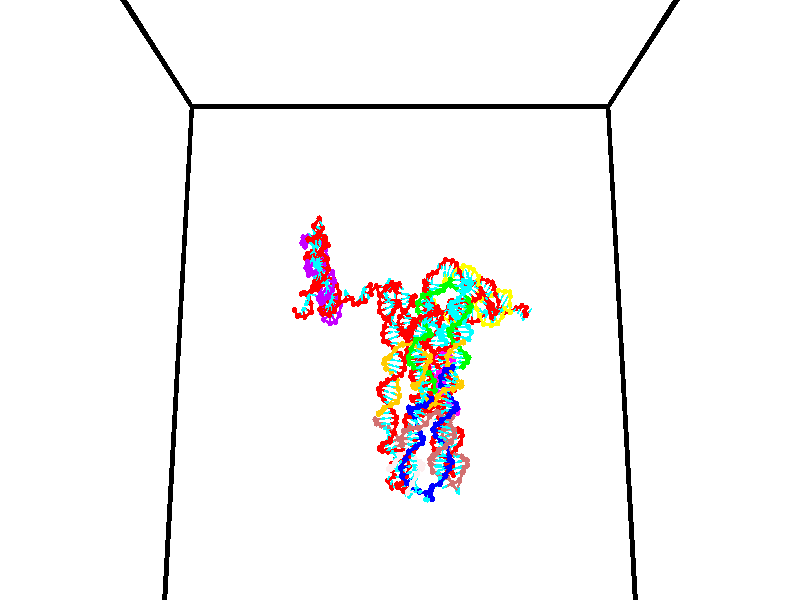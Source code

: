 // switches for output
#declare DRAW_BASES = 1; // possible values are 0, 1; only relevant for DNA ribbons
#declare DRAW_BASES_TYPE = 3; // possible values are 1, 2, 3; only relevant for DNA ribbons
#declare DRAW_FOG = 0; // set to 1 to enable fog

#include "colors.inc"

#include "transforms.inc"
background { rgb <1, 1, 1>}

#default {
   normal{
       ripples 0.25
       frequency 0.20
       turbulence 0.2
       lambda 5
   }
	finish {
		phong 0.1
		phong_size 40.
	}
}

// original window dimensions: 1024x640


// camera settings

camera {
	sky <0, 0.179814, -0.983701>
	up <0, 0.179814, -0.983701>
	right 1.6 * <1, 0, 0>
	location <35, 94.9851, 44.8844>
	look_at <35, 29.7336, 32.9568>
	direction <0, -65.2515, -11.9276>
	angle 67.0682
}


# declare cpy_camera_pos = <35, 94.9851, 44.8844>;
# if (DRAW_FOG = 1)
fog {
	fog_type 2
	up vnormalize(cpy_camera_pos)
	color rgbt<1,1,1,0.3>
	distance 1e-5
	fog_alt 3e-3
	fog_offset 56
}
# end


// LIGHTS

# declare lum = 6;
global_settings {
	ambient_light rgb lum * <0.05, 0.05, 0.05>
	max_trace_level 15
}# declare cpy_direct_light_amount = 0.25;
light_source
{	1000 * <-1, -1.16352, -0.803886>,
	rgb lum * cpy_direct_light_amount
	parallel
}

light_source
{	1000 * <1, 1.16352, 0.803886>,
	rgb lum * cpy_direct_light_amount
	parallel
}

// strand 0

// nucleotide -1

// particle -1
sphere {
	<24.376495, 35.185093, 34.793621> 0.250000
	pigment { color rgbt <1,0,0,0> }
	no_shadow
}
cylinder {
	<24.529699, 34.940655, 35.070709>,  <24.621622, 34.793991, 35.236961>, 0.100000
	pigment { color rgbt <1,0,0,0> }
	no_shadow
}
cylinder {
	<24.529699, 34.940655, 35.070709>,  <24.376495, 35.185093, 34.793621>, 0.100000
	pigment { color rgbt <1,0,0,0> }
	no_shadow
}

// particle -1
sphere {
	<24.529699, 34.940655, 35.070709> 0.100000
	pigment { color rgbt <1,0,0,0> }
	no_shadow
}
sphere {
	0, 1
	scale<0.080000,0.200000,0.300000>
	matrix <0.920241, 0.187173, -0.343689,
		0.080367, 0.769109, 0.634044,
		0.383010, -0.611095, 0.692724,
		24.644602, 34.757328, 35.278526>
	pigment { color rgbt <0,1,1,0> }
	no_shadow
}
cylinder {
	<24.776438, 35.545723, 35.363777>,  <24.376495, 35.185093, 34.793621>, 0.130000
	pigment { color rgbt <1,0,0,0> }
	no_shadow
}

// nucleotide -1

// particle -1
sphere {
	<24.776438, 35.545723, 35.363777> 0.250000
	pigment { color rgbt <1,0,0,0> }
	no_shadow
}
cylinder {
	<24.873680, 35.190800, 35.207020>,  <24.932026, 34.977844, 35.112965>, 0.100000
	pigment { color rgbt <1,0,0,0> }
	no_shadow
}
cylinder {
	<24.873680, 35.190800, 35.207020>,  <24.776438, 35.545723, 35.363777>, 0.100000
	pigment { color rgbt <1,0,0,0> }
	no_shadow
}

// particle -1
sphere {
	<24.873680, 35.190800, 35.207020> 0.100000
	pigment { color rgbt <1,0,0,0> }
	no_shadow
}
sphere {
	0, 1
	scale<0.080000,0.200000,0.300000>
	matrix <0.660725, 0.447270, -0.602820,
		0.710170, -0.112383, 0.695002,
		0.243107, -0.887310, -0.391892,
		24.946611, 34.924606, 35.089451>
	pigment { color rgbt <0,1,1,0> }
	no_shadow
}
cylinder {
	<25.491920, 35.405323, 35.452709>,  <24.776438, 35.545723, 35.363777>, 0.130000
	pigment { color rgbt <1,0,0,0> }
	no_shadow
}

// nucleotide -1

// particle -1
sphere {
	<25.491920, 35.405323, 35.452709> 0.250000
	pigment { color rgbt <1,0,0,0> }
	no_shadow
}
cylinder {
	<25.358517, 35.205574, 35.132858>,  <25.278475, 35.085724, 34.940948>, 0.100000
	pigment { color rgbt <1,0,0,0> }
	no_shadow
}
cylinder {
	<25.358517, 35.205574, 35.132858>,  <25.491920, 35.405323, 35.452709>, 0.100000
	pigment { color rgbt <1,0,0,0> }
	no_shadow
}

// particle -1
sphere {
	<25.358517, 35.205574, 35.132858> 0.100000
	pigment { color rgbt <1,0,0,0> }
	no_shadow
}
sphere {
	0, 1
	scale<0.080000,0.200000,0.300000>
	matrix <0.584534, 0.555931, -0.590984,
		0.739656, -0.664506, 0.106490,
		-0.333511, -0.499372, -0.799624,
		25.258463, 35.055763, 34.892971>
	pigment { color rgbt <0,1,1,0> }
	no_shadow
}
cylinder {
	<26.130934, 35.271492, 34.983444>,  <25.491920, 35.405323, 35.452709>, 0.130000
	pigment { color rgbt <1,0,0,0> }
	no_shadow
}

// nucleotide -1

// particle -1
sphere {
	<26.130934, 35.271492, 34.983444> 0.250000
	pigment { color rgbt <1,0,0,0> }
	no_shadow
}
cylinder {
	<25.762537, 35.329334, 34.838745>,  <25.541498, 35.364040, 34.751926>, 0.100000
	pigment { color rgbt <1,0,0,0> }
	no_shadow
}
cylinder {
	<25.762537, 35.329334, 34.838745>,  <26.130934, 35.271492, 34.983444>, 0.100000
	pigment { color rgbt <1,0,0,0> }
	no_shadow
}

// particle -1
sphere {
	<25.762537, 35.329334, 34.838745> 0.100000
	pigment { color rgbt <1,0,0,0> }
	no_shadow
}
sphere {
	0, 1
	scale<0.080000,0.200000,0.300000>
	matrix <0.373142, 0.594303, -0.712438,
		0.111964, -0.791134, -0.601308,
		-0.920993, 0.144606, -0.361746,
		25.486238, 35.372715, 34.730221>
	pigment { color rgbt <0,1,1,0> }
	no_shadow
}
cylinder {
	<26.028240, 35.041092, 34.218464>,  <26.130934, 35.271492, 34.983444>, 0.130000
	pigment { color rgbt <1,0,0,0> }
	no_shadow
}

// nucleotide -1

// particle -1
sphere {
	<26.028240, 35.041092, 34.218464> 0.250000
	pigment { color rgbt <1,0,0,0> }
	no_shadow
}
cylinder {
	<25.791914, 35.343666, 34.330711>,  <25.650118, 35.525211, 34.398060>, 0.100000
	pigment { color rgbt <1,0,0,0> }
	no_shadow
}
cylinder {
	<25.791914, 35.343666, 34.330711>,  <26.028240, 35.041092, 34.218464>, 0.100000
	pigment { color rgbt <1,0,0,0> }
	no_shadow
}

// particle -1
sphere {
	<25.791914, 35.343666, 34.330711> 0.100000
	pigment { color rgbt <1,0,0,0> }
	no_shadow
}
sphere {
	0, 1
	scale<0.080000,0.200000,0.300000>
	matrix <0.470367, 0.605530, -0.641941,
		-0.655508, -0.247275, -0.713557,
		-0.590816, 0.756432, 0.280620,
		25.614670, 35.570595, 34.414898>
	pigment { color rgbt <0,1,1,0> }
	no_shadow
}
cylinder {
	<25.866274, 35.468658, 33.727547>,  <26.028240, 35.041092, 34.218464>, 0.130000
	pigment { color rgbt <1,0,0,0> }
	no_shadow
}

// nucleotide -1

// particle -1
sphere {
	<25.866274, 35.468658, 33.727547> 0.250000
	pigment { color rgbt <1,0,0,0> }
	no_shadow
}
cylinder {
	<25.799646, 35.718666, 34.032597>,  <25.759670, 35.868671, 34.215626>, 0.100000
	pigment { color rgbt <1,0,0,0> }
	no_shadow
}
cylinder {
	<25.799646, 35.718666, 34.032597>,  <25.866274, 35.468658, 33.727547>, 0.100000
	pigment { color rgbt <1,0,0,0> }
	no_shadow
}

// particle -1
sphere {
	<25.799646, 35.718666, 34.032597> 0.100000
	pigment { color rgbt <1,0,0,0> }
	no_shadow
}
sphere {
	0, 1
	scale<0.080000,0.200000,0.300000>
	matrix <0.351338, 0.760290, -0.546371,
		-0.921313, 0.176933, -0.346233,
		-0.166567, 0.625023, 0.762628,
		25.749676, 35.906174, 34.261383>
	pigment { color rgbt <0,1,1,0> }
	no_shadow
}
cylinder {
	<25.401291, 35.992836, 33.496174>,  <25.866274, 35.468658, 33.727547>, 0.130000
	pigment { color rgbt <1,0,0,0> }
	no_shadow
}

// nucleotide -1

// particle -1
sphere {
	<25.401291, 35.992836, 33.496174> 0.250000
	pigment { color rgbt <1,0,0,0> }
	no_shadow
}
cylinder {
	<25.672258, 36.082829, 33.776314>,  <25.834839, 36.136826, 33.944397>, 0.100000
	pigment { color rgbt <1,0,0,0> }
	no_shadow
}
cylinder {
	<25.672258, 36.082829, 33.776314>,  <25.401291, 35.992836, 33.496174>, 0.100000
	pigment { color rgbt <1,0,0,0> }
	no_shadow
}

// particle -1
sphere {
	<25.672258, 36.082829, 33.776314> 0.100000
	pigment { color rgbt <1,0,0,0> }
	no_shadow
}
sphere {
	0, 1
	scale<0.080000,0.200000,0.300000>
	matrix <0.296501, 0.787798, -0.539872,
		-0.673194, 0.573373, 0.466962,
		0.677419, 0.224984, 0.700347,
		25.875484, 36.150322, 33.986420>
	pigment { color rgbt <0,1,1,0> }
	no_shadow
}
cylinder {
	<25.276178, 36.688889, 33.717968>,  <25.401291, 35.992836, 33.496174>, 0.130000
	pigment { color rgbt <1,0,0,0> }
	no_shadow
}

// nucleotide -1

// particle -1
sphere {
	<25.276178, 36.688889, 33.717968> 0.250000
	pigment { color rgbt <1,0,0,0> }
	no_shadow
}
cylinder {
	<25.648443, 36.543087, 33.730610>,  <25.871803, 36.455605, 33.738194>, 0.100000
	pigment { color rgbt <1,0,0,0> }
	no_shadow
}
cylinder {
	<25.648443, 36.543087, 33.730610>,  <25.276178, 36.688889, 33.717968>, 0.100000
	pigment { color rgbt <1,0,0,0> }
	no_shadow
}

// particle -1
sphere {
	<25.648443, 36.543087, 33.730610> 0.100000
	pigment { color rgbt <1,0,0,0> }
	no_shadow
}
sphere {
	0, 1
	scale<0.080000,0.200000,0.300000>
	matrix <0.330536, 0.800595, -0.499794,
		0.156877, 0.475586, 0.865568,
		0.930664, -0.364508, 0.031603,
		25.927643, 36.433735, 33.740089>
	pigment { color rgbt <0,1,1,0> }
	no_shadow
}
cylinder {
	<25.710793, 37.204124, 33.775654>,  <25.276178, 36.688889, 33.717968>, 0.130000
	pigment { color rgbt <1,0,0,0> }
	no_shadow
}

// nucleotide -1

// particle -1
sphere {
	<25.710793, 37.204124, 33.775654> 0.250000
	pigment { color rgbt <1,0,0,0> }
	no_shadow
}
cylinder {
	<25.968380, 36.943878, 33.614655>,  <26.122932, 36.787731, 33.518055>, 0.100000
	pigment { color rgbt <1,0,0,0> }
	no_shadow
}
cylinder {
	<25.968380, 36.943878, 33.614655>,  <25.710793, 37.204124, 33.775654>, 0.100000
	pigment { color rgbt <1,0,0,0> }
	no_shadow
}

// particle -1
sphere {
	<25.968380, 36.943878, 33.614655> 0.100000
	pigment { color rgbt <1,0,0,0> }
	no_shadow
}
sphere {
	0, 1
	scale<0.080000,0.200000,0.300000>
	matrix <0.321133, 0.707393, -0.629658,
		0.694390, 0.276224, 0.664472,
		0.643969, -0.650612, -0.402502,
		26.161572, 36.748695, 33.493904>
	pigment { color rgbt <0,1,1,0> }
	no_shadow
}
cylinder {
	<26.409870, 37.589996, 33.669853>,  <25.710793, 37.204124, 33.775654>, 0.130000
	pigment { color rgbt <1,0,0,0> }
	no_shadow
}

// nucleotide -1

// particle -1
sphere {
	<26.409870, 37.589996, 33.669853> 0.250000
	pigment { color rgbt <1,0,0,0> }
	no_shadow
}
cylinder {
	<26.521679, 37.277023, 33.447262>,  <26.588764, 37.089241, 33.313705>, 0.100000
	pigment { color rgbt <1,0,0,0> }
	no_shadow
}
cylinder {
	<26.521679, 37.277023, 33.447262>,  <26.409870, 37.589996, 33.669853>, 0.100000
	pigment { color rgbt <1,0,0,0> }
	no_shadow
}

// particle -1
sphere {
	<26.521679, 37.277023, 33.447262> 0.100000
	pigment { color rgbt <1,0,0,0> }
	no_shadow
}
sphere {
	0, 1
	scale<0.080000,0.200000,0.300000>
	matrix <0.416575, 0.621017, -0.663930,
		0.865063, -0.046234, 0.499528,
		0.279520, -0.782432, -0.556479,
		26.605536, 37.042294, 33.280319>
	pigment { color rgbt <0,1,1,0> }
	no_shadow
}
cylinder {
	<27.050983, 37.676392, 33.569504>,  <26.409870, 37.589996, 33.669853>, 0.130000
	pigment { color rgbt <1,0,0,0> }
	no_shadow
}

// nucleotide -1

// particle -1
sphere {
	<27.050983, 37.676392, 33.569504> 0.250000
	pigment { color rgbt <1,0,0,0> }
	no_shadow
}
cylinder {
	<26.951881, 37.451885, 33.253632>,  <26.892420, 37.317181, 33.064106>, 0.100000
	pigment { color rgbt <1,0,0,0> }
	no_shadow
}
cylinder {
	<26.951881, 37.451885, 33.253632>,  <27.050983, 37.676392, 33.569504>, 0.100000
	pigment { color rgbt <1,0,0,0> }
	no_shadow
}

// particle -1
sphere {
	<26.951881, 37.451885, 33.253632> 0.100000
	pigment { color rgbt <1,0,0,0> }
	no_shadow
}
sphere {
	0, 1
	scale<0.080000,0.200000,0.300000>
	matrix <0.578314, 0.568274, -0.585336,
		0.777284, -0.601706, 0.183792,
		-0.247756, -0.561262, -0.789685,
		26.877554, 37.283508, 33.016727>
	pigment { color rgbt <0,1,1,0> }
	no_shadow
}
cylinder {
	<27.600969, 37.697224, 33.109718>,  <27.050983, 37.676392, 33.569504>, 0.130000
	pigment { color rgbt <1,0,0,0> }
	no_shadow
}

// nucleotide -1

// particle -1
sphere {
	<27.600969, 37.697224, 33.109718> 0.250000
	pigment { color rgbt <1,0,0,0> }
	no_shadow
}
cylinder {
	<27.302967, 37.572960, 32.873596>,  <27.124165, 37.498402, 32.731922>, 0.100000
	pigment { color rgbt <1,0,0,0> }
	no_shadow
}
cylinder {
	<27.302967, 37.572960, 32.873596>,  <27.600969, 37.697224, 33.109718>, 0.100000
	pigment { color rgbt <1,0,0,0> }
	no_shadow
}

// particle -1
sphere {
	<27.302967, 37.572960, 32.873596> 0.100000
	pigment { color rgbt <1,0,0,0> }
	no_shadow
}
sphere {
	0, 1
	scale<0.080000,0.200000,0.300000>
	matrix <0.418732, 0.471066, -0.776376,
		0.519260, -0.825583, -0.220864,
		-0.745005, -0.310659, -0.590304,
		27.079466, 37.479763, 32.696507>
	pigment { color rgbt <0,1,1,0> }
	no_shadow
}
cylinder {
	<27.980944, 37.659966, 32.435089>,  <27.600969, 37.697224, 33.109718>, 0.130000
	pigment { color rgbt <1,0,0,0> }
	no_shadow
}

// nucleotide -1

// particle -1
sphere {
	<27.980944, 37.659966, 32.435089> 0.250000
	pigment { color rgbt <1,0,0,0> }
	no_shadow
}
cylinder {
	<27.589905, 37.675465, 32.352329>,  <27.355282, 37.684765, 32.302673>, 0.100000
	pigment { color rgbt <1,0,0,0> }
	no_shadow
}
cylinder {
	<27.589905, 37.675465, 32.352329>,  <27.980944, 37.659966, 32.435089>, 0.100000
	pigment { color rgbt <1,0,0,0> }
	no_shadow
}

// particle -1
sphere {
	<27.589905, 37.675465, 32.352329> 0.100000
	pigment { color rgbt <1,0,0,0> }
	no_shadow
}
sphere {
	0, 1
	scale<0.080000,0.200000,0.300000>
	matrix <0.173624, 0.704124, -0.688523,
		0.119005, -0.709019, -0.695075,
		-0.977595, 0.038744, -0.206897,
		27.296627, 37.687088, 32.290260>
	pigment { color rgbt <0,1,1,0> }
	no_shadow
}
cylinder {
	<27.880526, 37.684013, 31.702782>,  <27.980944, 37.659966, 32.435089>, 0.130000
	pigment { color rgbt <1,0,0,0> }
	no_shadow
}

// nucleotide -1

// particle -1
sphere {
	<27.880526, 37.684013, 31.702782> 0.250000
	pigment { color rgbt <1,0,0,0> }
	no_shadow
}
cylinder {
	<27.528395, 37.827469, 31.826977>,  <27.317116, 37.913540, 31.901495>, 0.100000
	pigment { color rgbt <1,0,0,0> }
	no_shadow
}
cylinder {
	<27.528395, 37.827469, 31.826977>,  <27.880526, 37.684013, 31.702782>, 0.100000
	pigment { color rgbt <1,0,0,0> }
	no_shadow
}

// particle -1
sphere {
	<27.528395, 37.827469, 31.826977> 0.100000
	pigment { color rgbt <1,0,0,0> }
	no_shadow
}
sphere {
	0, 1
	scale<0.080000,0.200000,0.300000>
	matrix <0.080474, 0.757958, -0.647321,
		-0.467489, -0.544868, -0.696113,
		-0.880328, 0.358634, 0.310489,
		27.264296, 37.935059, 31.920124>
	pigment { color rgbt <0,1,1,0> }
	no_shadow
}
cylinder {
	<27.424391, 37.735886, 31.175253>,  <27.880526, 37.684013, 31.702782>, 0.130000
	pigment { color rgbt <1,0,0,0> }
	no_shadow
}

// nucleotide -1

// particle -1
sphere {
	<27.424391, 37.735886, 31.175253> 0.250000
	pigment { color rgbt <1,0,0,0> }
	no_shadow
}
cylinder {
	<27.315109, 38.001419, 31.453728>,  <27.249540, 38.160740, 31.620813>, 0.100000
	pigment { color rgbt <1,0,0,0> }
	no_shadow
}
cylinder {
	<27.315109, 38.001419, 31.453728>,  <27.424391, 37.735886, 31.175253>, 0.100000
	pigment { color rgbt <1,0,0,0> }
	no_shadow
}

// particle -1
sphere {
	<27.315109, 38.001419, 31.453728> 0.100000
	pigment { color rgbt <1,0,0,0> }
	no_shadow
}
sphere {
	0, 1
	scale<0.080000,0.200000,0.300000>
	matrix <0.041537, 0.731189, -0.680910,
		-0.961059, -0.157109, -0.227338,
		-0.273204, 0.663837, 0.696189,
		27.233149, 38.200569, 31.662584>
	pigment { color rgbt <0,1,1,0> }
	no_shadow
}
cylinder {
	<26.992935, 38.155228, 30.747461>,  <27.424391, 37.735886, 31.175253>, 0.130000
	pigment { color rgbt <1,0,0,0> }
	no_shadow
}

// nucleotide -1

// particle -1
sphere {
	<26.992935, 38.155228, 30.747461> 0.250000
	pigment { color rgbt <1,0,0,0> }
	no_shadow
}
cylinder {
	<27.053427, 38.367714, 31.080914>,  <27.089722, 38.495205, 31.280985>, 0.100000
	pigment { color rgbt <1,0,0,0> }
	no_shadow
}
cylinder {
	<27.053427, 38.367714, 31.080914>,  <26.992935, 38.155228, 30.747461>, 0.100000
	pigment { color rgbt <1,0,0,0> }
	no_shadow
}

// particle -1
sphere {
	<27.053427, 38.367714, 31.080914> 0.100000
	pigment { color rgbt <1,0,0,0> }
	no_shadow
}
sphere {
	0, 1
	scale<0.080000,0.200000,0.300000>
	matrix <-0.085090, 0.847195, -0.524423,
		-0.984830, 0.008375, 0.173322,
		0.151230, 0.531215, 0.833630,
		27.098795, 38.527077, 31.331003>
	pigment { color rgbt <0,1,1,0> }
	no_shadow
}
cylinder {
	<26.576611, 38.716343, 30.672676>,  <26.992935, 38.155228, 30.747461>, 0.130000
	pigment { color rgbt <1,0,0,0> }
	no_shadow
}

// nucleotide -1

// particle -1
sphere {
	<26.576611, 38.716343, 30.672676> 0.250000
	pigment { color rgbt <1,0,0,0> }
	no_shadow
}
cylinder {
	<26.823170, 38.842274, 30.961380>,  <26.971106, 38.917831, 31.134602>, 0.100000
	pigment { color rgbt <1,0,0,0> }
	no_shadow
}
cylinder {
	<26.823170, 38.842274, 30.961380>,  <26.576611, 38.716343, 30.672676>, 0.100000
	pigment { color rgbt <1,0,0,0> }
	no_shadow
}

// particle -1
sphere {
	<26.823170, 38.842274, 30.961380> 0.100000
	pigment { color rgbt <1,0,0,0> }
	no_shadow
}
sphere {
	0, 1
	scale<0.080000,0.200000,0.300000>
	matrix <-0.117677, 0.943132, -0.310893,
		-0.778594, 0.106699, 0.618391,
		0.616396, 0.314830, 0.721760,
		27.008089, 38.936722, 31.177908>
	pigment { color rgbt <0,1,1,0> }
	no_shadow
}
cylinder {
	<26.177961, 39.224892, 30.995306>,  <26.576611, 38.716343, 30.672676>, 0.130000
	pigment { color rgbt <1,0,0,0> }
	no_shadow
}

// nucleotide -1

// particle -1
sphere {
	<26.177961, 39.224892, 30.995306> 0.250000
	pigment { color rgbt <1,0,0,0> }
	no_shadow
}
cylinder {
	<26.568794, 39.284817, 31.055790>,  <26.803295, 39.320770, 31.092081>, 0.100000
	pigment { color rgbt <1,0,0,0> }
	no_shadow
}
cylinder {
	<26.568794, 39.284817, 31.055790>,  <26.177961, 39.224892, 30.995306>, 0.100000
	pigment { color rgbt <1,0,0,0> }
	no_shadow
}

// particle -1
sphere {
	<26.568794, 39.284817, 31.055790> 0.100000
	pigment { color rgbt <1,0,0,0> }
	no_shadow
}
sphere {
	0, 1
	scale<0.080000,0.200000,0.300000>
	matrix <-0.132866, 0.984251, -0.116608,
		-0.166297, 0.093845, 0.981600,
		0.977083, 0.149813, 0.151209,
		26.861919, 39.329762, 31.101152>
	pigment { color rgbt <0,1,1,0> }
	no_shadow
}
cylinder {
	<26.115635, 39.803288, 31.473091>,  <26.177961, 39.224892, 30.995306>, 0.130000
	pigment { color rgbt <1,0,0,0> }
	no_shadow
}

// nucleotide -1

// particle -1
sphere {
	<26.115635, 39.803288, 31.473091> 0.250000
	pigment { color rgbt <1,0,0,0> }
	no_shadow
}
cylinder {
	<26.499596, 39.809692, 31.361137>,  <26.729971, 39.813534, 31.293964>, 0.100000
	pigment { color rgbt <1,0,0,0> }
	no_shadow
}
cylinder {
	<26.499596, 39.809692, 31.361137>,  <26.115635, 39.803288, 31.473091>, 0.100000
	pigment { color rgbt <1,0,0,0> }
	no_shadow
}

// particle -1
sphere {
	<26.499596, 39.809692, 31.361137> 0.100000
	pigment { color rgbt <1,0,0,0> }
	no_shadow
}
sphere {
	0, 1
	scale<0.080000,0.200000,0.300000>
	matrix <-0.089839, 0.963286, -0.253000,
		0.265558, 0.267999, 0.926097,
		0.959900, 0.016013, -0.279885,
		26.787565, 39.814495, 31.277172>
	pigment { color rgbt <0,1,1,0> }
	no_shadow
}
cylinder {
	<26.453329, 40.412003, 31.807064>,  <26.115635, 39.803288, 31.473091>, 0.130000
	pigment { color rgbt <1,0,0,0> }
	no_shadow
}

// nucleotide -1

// particle -1
sphere {
	<26.453329, 40.412003, 31.807064> 0.250000
	pigment { color rgbt <1,0,0,0> }
	no_shadow
}
cylinder {
	<26.684109, 40.333935, 31.489817>,  <26.822577, 40.287094, 31.299469>, 0.100000
	pigment { color rgbt <1,0,0,0> }
	no_shadow
}
cylinder {
	<26.684109, 40.333935, 31.489817>,  <26.453329, 40.412003, 31.807064>, 0.100000
	pigment { color rgbt <1,0,0,0> }
	no_shadow
}

// particle -1
sphere {
	<26.684109, 40.333935, 31.489817> 0.100000
	pigment { color rgbt <1,0,0,0> }
	no_shadow
}
sphere {
	0, 1
	scale<0.080000,0.200000,0.300000>
	matrix <0.109856, 0.980751, -0.161431,
		0.809358, 0.006009, 0.587284,
		0.576950, -0.195172, -0.793119,
		26.857193, 40.275383, 31.251881>
	pigment { color rgbt <0,1,1,0> }
	no_shadow
}
cylinder {
	<26.991386, 40.803715, 31.913698>,  <26.453329, 40.412003, 31.807064>, 0.130000
	pigment { color rgbt <1,0,0,0> }
	no_shadow
}

// nucleotide -1

// particle -1
sphere {
	<26.991386, 40.803715, 31.913698> 0.250000
	pigment { color rgbt <1,0,0,0> }
	no_shadow
}
cylinder {
	<27.043970, 40.737072, 31.522810>,  <27.075520, 40.697086, 31.288277>, 0.100000
	pigment { color rgbt <1,0,0,0> }
	no_shadow
}
cylinder {
	<27.043970, 40.737072, 31.522810>,  <26.991386, 40.803715, 31.913698>, 0.100000
	pigment { color rgbt <1,0,0,0> }
	no_shadow
}

// particle -1
sphere {
	<27.043970, 40.737072, 31.522810> 0.100000
	pigment { color rgbt <1,0,0,0> }
	no_shadow
}
sphere {
	0, 1
	scale<0.080000,0.200000,0.300000>
	matrix <0.184778, 0.972618, -0.140966,
		0.973948, -0.162038, 0.158646,
		0.131460, -0.166608, -0.977221,
		27.083408, 40.687088, 31.229643>
	pigment { color rgbt <0,1,1,0> }
	no_shadow
}
cylinder {
	<27.580900, 41.202137, 31.565557>,  <26.991386, 40.803715, 31.913698>, 0.130000
	pigment { color rgbt <1,0,0,0> }
	no_shadow
}

// nucleotide -1

// particle -1
sphere {
	<27.580900, 41.202137, 31.565557> 0.250000
	pigment { color rgbt <1,0,0,0> }
	no_shadow
}
cylinder {
	<27.343237, 41.114540, 31.255972>,  <27.200638, 41.061981, 31.070221>, 0.100000
	pigment { color rgbt <1,0,0,0> }
	no_shadow
}
cylinder {
	<27.343237, 41.114540, 31.255972>,  <27.580900, 41.202137, 31.565557>, 0.100000
	pigment { color rgbt <1,0,0,0> }
	no_shadow
}

// particle -1
sphere {
	<27.343237, 41.114540, 31.255972> 0.100000
	pigment { color rgbt <1,0,0,0> }
	no_shadow
}
sphere {
	0, 1
	scale<0.080000,0.200000,0.300000>
	matrix <0.145420, 0.917122, -0.371135,
		0.791092, -0.333062, -0.513071,
		-0.594160, -0.218991, -0.773962,
		27.164989, 41.048843, 31.023783>
	pigment { color rgbt <0,1,1,0> }
	no_shadow
}
cylinder {
	<28.014341, 41.460884, 31.015821>,  <27.580900, 41.202137, 31.565557>, 0.130000
	pigment { color rgbt <1,0,0,0> }
	no_shadow
}

// nucleotide -1

// particle -1
sphere {
	<28.014341, 41.460884, 31.015821> 0.250000
	pigment { color rgbt <1,0,0,0> }
	no_shadow
}
cylinder {
	<27.631472, 41.459938, 30.900021>,  <27.401751, 41.459370, 30.830540>, 0.100000
	pigment { color rgbt <1,0,0,0> }
	no_shadow
}
cylinder {
	<27.631472, 41.459938, 30.900021>,  <28.014341, 41.460884, 31.015821>, 0.100000
	pigment { color rgbt <1,0,0,0> }
	no_shadow
}

// particle -1
sphere {
	<27.631472, 41.459938, 30.900021> 0.100000
	pigment { color rgbt <1,0,0,0> }
	no_shadow
}
sphere {
	0, 1
	scale<0.080000,0.200000,0.300000>
	matrix <0.117069, 0.911411, -0.394493,
		0.264789, -0.411491, -0.872102,
		-0.957173, -0.002362, -0.289504,
		27.344320, 41.459229, 30.813169>
	pigment { color rgbt <0,1,1,0> }
	no_shadow
}
cylinder {
	<28.045071, 41.829514, 30.400589>,  <28.014341, 41.460884, 31.015821>, 0.130000
	pigment { color rgbt <1,0,0,0> }
	no_shadow
}

// nucleotide -1

// particle -1
sphere {
	<28.045071, 41.829514, 30.400589> 0.250000
	pigment { color rgbt <1,0,0,0> }
	no_shadow
}
cylinder {
	<27.655083, 41.828697, 30.489523>,  <27.421091, 41.828209, 30.542883>, 0.100000
	pigment { color rgbt <1,0,0,0> }
	no_shadow
}
cylinder {
	<27.655083, 41.828697, 30.489523>,  <28.045071, 41.829514, 30.400589>, 0.100000
	pigment { color rgbt <1,0,0,0> }
	no_shadow
}

// particle -1
sphere {
	<27.655083, 41.828697, 30.489523> 0.100000
	pigment { color rgbt <1,0,0,0> }
	no_shadow
}
sphere {
	0, 1
	scale<0.080000,0.200000,0.300000>
	matrix <-0.048853, 0.977484, -0.205274,
		-0.216911, -0.210998, -0.953116,
		-0.974968, -0.002036, 0.222335,
		27.362593, 41.828087, 30.556223>
	pigment { color rgbt <0,1,1,0> }
	no_shadow
}
cylinder {
	<27.716309, 42.057056, 29.796665>,  <28.045071, 41.829514, 30.400589>, 0.130000
	pigment { color rgbt <1,0,0,0> }
	no_shadow
}

// nucleotide -1

// particle -1
sphere {
	<27.716309, 42.057056, 29.796665> 0.250000
	pigment { color rgbt <1,0,0,0> }
	no_shadow
}
cylinder {
	<27.494041, 42.143158, 30.117887>,  <27.360682, 42.194820, 30.310621>, 0.100000
	pigment { color rgbt <1,0,0,0> }
	no_shadow
}
cylinder {
	<27.494041, 42.143158, 30.117887>,  <27.716309, 42.057056, 29.796665>, 0.100000
	pigment { color rgbt <1,0,0,0> }
	no_shadow
}

// particle -1
sphere {
	<27.494041, 42.143158, 30.117887> 0.100000
	pigment { color rgbt <1,0,0,0> }
	no_shadow
}
sphere {
	0, 1
	scale<0.080000,0.200000,0.300000>
	matrix <0.134284, 0.976457, -0.168820,
		-0.820488, 0.014030, -0.571491,
		-0.555667, 0.215257, 0.803056,
		27.327341, 42.207733, 30.358805>
	pigment { color rgbt <0,1,1,0> }
	no_shadow
}
cylinder {
	<27.249817, 42.624729, 29.677040>,  <27.716309, 42.057056, 29.796665>, 0.130000
	pigment { color rgbt <1,0,0,0> }
	no_shadow
}

// nucleotide -1

// particle -1
sphere {
	<27.249817, 42.624729, 29.677040> 0.250000
	pigment { color rgbt <1,0,0,0> }
	no_shadow
}
cylinder {
	<27.310455, 42.602249, 30.071777>,  <27.346838, 42.588760, 30.308620>, 0.100000
	pigment { color rgbt <1,0,0,0> }
	no_shadow
}
cylinder {
	<27.310455, 42.602249, 30.071777>,  <27.249817, 42.624729, 29.677040>, 0.100000
	pigment { color rgbt <1,0,0,0> }
	no_shadow
}

// particle -1
sphere {
	<27.310455, 42.602249, 30.071777> 0.100000
	pigment { color rgbt <1,0,0,0> }
	no_shadow
}
sphere {
	0, 1
	scale<0.080000,0.200000,0.300000>
	matrix <0.055351, 0.997298, 0.048292,
		-0.986892, 0.047302, 0.154297,
		0.151596, -0.056199, 0.986844,
		27.355934, 42.585388, 30.367830>
	pigment { color rgbt <0,1,1,0> }
	no_shadow
}
cylinder {
	<27.807676, 43.162567, 29.280983>,  <27.249817, 42.624729, 29.677040>, 0.130000
	pigment { color rgbt <1,0,0,0> }
	no_shadow
}

// nucleotide -1

// particle -1
sphere {
	<27.807676, 43.162567, 29.280983> 0.250000
	pigment { color rgbt <1,0,0,0> }
	no_shadow
}
cylinder {
	<27.933294, 43.430370, 29.550243>,  <28.008665, 43.591053, 29.711800>, 0.100000
	pigment { color rgbt <1,0,0,0> }
	no_shadow
}
cylinder {
	<27.933294, 43.430370, 29.550243>,  <27.807676, 43.162567, 29.280983>, 0.100000
	pigment { color rgbt <1,0,0,0> }
	no_shadow
}

// particle -1
sphere {
	<27.933294, 43.430370, 29.550243> 0.100000
	pigment { color rgbt <1,0,0,0> }
	no_shadow
}
sphere {
	0, 1
	scale<0.080000,0.200000,0.300000>
	matrix <-0.810479, -0.180219, 0.557355,
		0.494470, -0.720609, 0.486027,
		0.314044, 0.669510, 0.673151,
		28.027508, 43.631222, 29.752190>
	pigment { color rgbt <0,1,1,0> }
	no_shadow
}
cylinder {
	<28.038490, 42.785755, 29.865528>,  <27.807676, 43.162567, 29.280983>, 0.130000
	pigment { color rgbt <1,0,0,0> }
	no_shadow
}

// nucleotide -1

// particle -1
sphere {
	<28.038490, 42.785755, 29.865528> 0.250000
	pigment { color rgbt <1,0,0,0> }
	no_shadow
}
cylinder {
	<27.884382, 43.142723, 29.959463>,  <27.791918, 43.356903, 30.015825>, 0.100000
	pigment { color rgbt <1,0,0,0> }
	no_shadow
}
cylinder {
	<27.884382, 43.142723, 29.959463>,  <28.038490, 42.785755, 29.865528>, 0.100000
	pigment { color rgbt <1,0,0,0> }
	no_shadow
}

// particle -1
sphere {
	<27.884382, 43.142723, 29.959463> 0.100000
	pigment { color rgbt <1,0,0,0> }
	no_shadow
}
sphere {
	0, 1
	scale<0.080000,0.200000,0.300000>
	matrix <-0.643326, -0.442194, 0.624978,
		0.661588, 0.089707, 0.744482,
		-0.385270, 0.892422, 0.234840,
		27.768801, 43.410450, 30.029915>
	pigment { color rgbt <0,1,1,0> }
	no_shadow
}
cylinder {
	<27.871206, 42.812065, 30.667473>,  <28.038490, 42.785755, 29.865528>, 0.130000
	pigment { color rgbt <1,0,0,0> }
	no_shadow
}

// nucleotide -1

// particle -1
sphere {
	<27.871206, 42.812065, 30.667473> 0.250000
	pigment { color rgbt <1,0,0,0> }
	no_shadow
}
cylinder {
	<27.599012, 43.016663, 30.457592>,  <27.435696, 43.139423, 30.331663>, 0.100000
	pigment { color rgbt <1,0,0,0> }
	no_shadow
}
cylinder {
	<27.599012, 43.016663, 30.457592>,  <27.871206, 42.812065, 30.667473>, 0.100000
	pigment { color rgbt <1,0,0,0> }
	no_shadow
}

// particle -1
sphere {
	<27.599012, 43.016663, 30.457592> 0.100000
	pigment { color rgbt <1,0,0,0> }
	no_shadow
}
sphere {
	0, 1
	scale<0.080000,0.200000,0.300000>
	matrix <-0.698537, -0.236531, 0.675352,
		0.221331, 0.826090, 0.518255,
		-0.680485, 0.511496, -0.524702,
		27.394867, 43.170113, 30.300182>
	pigment { color rgbt <0,1,1,0> }
	no_shadow
}
cylinder {
	<27.527893, 43.218166, 31.046955>,  <27.871206, 42.812065, 30.667473>, 0.130000
	pigment { color rgbt <1,0,0,0> }
	no_shadow
}

// nucleotide -1

// particle -1
sphere {
	<27.527893, 43.218166, 31.046955> 0.250000
	pigment { color rgbt <1,0,0,0> }
	no_shadow
}
cylinder {
	<27.260132, 43.144089, 30.759178>,  <27.099474, 43.099640, 30.586512>, 0.100000
	pigment { color rgbt <1,0,0,0> }
	no_shadow
}
cylinder {
	<27.260132, 43.144089, 30.759178>,  <27.527893, 43.218166, 31.046955>, 0.100000
	pigment { color rgbt <1,0,0,0> }
	no_shadow
}

// particle -1
sphere {
	<27.260132, 43.144089, 30.759178> 0.100000
	pigment { color rgbt <1,0,0,0> }
	no_shadow
}
sphere {
	0, 1
	scale<0.080000,0.200000,0.300000>
	matrix <-0.655706, -0.307932, 0.689367,
		-0.349209, 0.933209, 0.084696,
		-0.669404, -0.185198, -0.719444,
		27.059311, 43.088528, 30.543344>
	pigment { color rgbt <0,1,1,0> }
	no_shadow
}
cylinder {
	<26.948557, 43.698303, 31.005533>,  <27.527893, 43.218166, 31.046955>, 0.130000
	pigment { color rgbt <1,0,0,0> }
	no_shadow
}

// nucleotide -1

// particle -1
sphere {
	<26.948557, 43.698303, 31.005533> 0.250000
	pigment { color rgbt <1,0,0,0> }
	no_shadow
}
cylinder {
	<26.849785, 43.318005, 30.930576>,  <26.790522, 43.089825, 30.885603>, 0.100000
	pigment { color rgbt <1,0,0,0> }
	no_shadow
}
cylinder {
	<26.849785, 43.318005, 30.930576>,  <26.948557, 43.698303, 31.005533>, 0.100000
	pigment { color rgbt <1,0,0,0> }
	no_shadow
}

// particle -1
sphere {
	<26.849785, 43.318005, 30.930576> 0.100000
	pigment { color rgbt <1,0,0,0> }
	no_shadow
}
sphere {
	0, 1
	scale<0.080000,0.200000,0.300000>
	matrix <-0.547432, -0.022702, 0.836542,
		-0.799589, 0.309152, -0.514861,
		-0.246930, -0.950742, -0.187392,
		26.775705, 43.032784, 30.874359>
	pigment { color rgbt <0,1,1,0> }
	no_shadow
}
cylinder {
	<27.527008, 44.102760, 31.072542>,  <26.948557, 43.698303, 31.005533>, 0.130000
	pigment { color rgbt <1,0,0,0> }
	no_shadow
}

// nucleotide -1

// particle -1
sphere {
	<27.527008, 44.102760, 31.072542> 0.250000
	pigment { color rgbt <1,0,0,0> }
	no_shadow
}
cylinder {
	<27.660042, 44.386806, 31.320772>,  <27.739862, 44.557236, 31.469711>, 0.100000
	pigment { color rgbt <1,0,0,0> }
	no_shadow
}
cylinder {
	<27.660042, 44.386806, 31.320772>,  <27.527008, 44.102760, 31.072542>, 0.100000
	pigment { color rgbt <1,0,0,0> }
	no_shadow
}

// particle -1
sphere {
	<27.660042, 44.386806, 31.320772> 0.100000
	pigment { color rgbt <1,0,0,0> }
	no_shadow
}
sphere {
	0, 1
	scale<0.080000,0.200000,0.300000>
	matrix <0.901360, -0.432897, 0.012292,
		0.277375, 0.555275, -0.784049,
		0.332587, 0.710120, 0.620577,
		27.759817, 44.599842, 31.506945>
	pigment { color rgbt <0,1,1,0> }
	no_shadow
}
cylinder {
	<27.971565, 44.577484, 30.764862>,  <27.527008, 44.102760, 31.072542>, 0.130000
	pigment { color rgbt <1,0,0,0> }
	no_shadow
}

// nucleotide -1

// particle -1
sphere {
	<27.971565, 44.577484, 30.764862> 0.250000
	pigment { color rgbt <1,0,0,0> }
	no_shadow
}
cylinder {
	<28.032255, 44.506851, 31.153872>,  <28.068670, 44.464470, 31.387278>, 0.100000
	pigment { color rgbt <1,0,0,0> }
	no_shadow
}
cylinder {
	<28.032255, 44.506851, 31.153872>,  <27.971565, 44.577484, 30.764862>, 0.100000
	pigment { color rgbt <1,0,0,0> }
	no_shadow
}

// particle -1
sphere {
	<28.032255, 44.506851, 31.153872> 0.100000
	pigment { color rgbt <1,0,0,0> }
	no_shadow
}
sphere {
	0, 1
	scale<0.080000,0.200000,0.300000>
	matrix <0.838297, -0.498298, -0.221263,
		0.523676, 0.848833, 0.072423,
		0.151727, -0.176582, 0.972521,
		28.077774, 44.453876, 31.445627>
	pigment { color rgbt <0,1,1,0> }
	no_shadow
}
cylinder {
	<28.480026, 44.070595, 30.985367>,  <27.971565, 44.577484, 30.764862>, 0.130000
	pigment { color rgbt <1,0,0,0> }
	no_shadow
}

// nucleotide -1

// particle -1
sphere {
	<28.480026, 44.070595, 30.985367> 0.250000
	pigment { color rgbt <1,0,0,0> }
	no_shadow
}
cylinder {
	<28.287500, 43.765469, 30.812649>,  <28.171986, 43.582394, 30.709017>, 0.100000
	pigment { color rgbt <1,0,0,0> }
	no_shadow
}
cylinder {
	<28.287500, 43.765469, 30.812649>,  <28.480026, 44.070595, 30.985367>, 0.100000
	pigment { color rgbt <1,0,0,0> }
	no_shadow
}

// particle -1
sphere {
	<28.287500, 43.765469, 30.812649> 0.100000
	pigment { color rgbt <1,0,0,0> }
	no_shadow
}
sphere {
	0, 1
	scale<0.080000,0.200000,0.300000>
	matrix <0.863371, -0.497661, -0.083206,
		-0.151417, -0.412850, 0.898125,
		-0.481313, -0.762816, -0.431797,
		28.143106, 43.536625, 30.683109>
	pigment { color rgbt <0,1,1,0> }
	no_shadow
}
cylinder {
	<28.664608, 43.524746, 31.384605>,  <28.480026, 44.070595, 30.985367>, 0.130000
	pigment { color rgbt <1,0,0,0> }
	no_shadow
}

// nucleotide -1

// particle -1
sphere {
	<28.664608, 43.524746, 31.384605> 0.250000
	pigment { color rgbt <1,0,0,0> }
	no_shadow
}
cylinder {
	<28.544209, 43.409695, 31.020920>,  <28.471970, 43.340664, 30.802708>, 0.100000
	pigment { color rgbt <1,0,0,0> }
	no_shadow
}
cylinder {
	<28.544209, 43.409695, 31.020920>,  <28.664608, 43.524746, 31.384605>, 0.100000
	pigment { color rgbt <1,0,0,0> }
	no_shadow
}

// particle -1
sphere {
	<28.544209, 43.409695, 31.020920> 0.100000
	pigment { color rgbt <1,0,0,0> }
	no_shadow
}
sphere {
	0, 1
	scale<0.080000,0.200000,0.300000>
	matrix <0.830364, -0.547886, -0.101569,
		-0.468931, -0.785550, 0.403750,
		-0.300997, -0.287631, -0.909214,
		28.453909, 43.323406, 30.748156>
	pigment { color rgbt <0,1,1,0> }
	no_shadow
}
cylinder {
	<28.134951, 43.944546, 31.951244>,  <28.664608, 43.524746, 31.384605>, 0.130000
	pigment { color rgbt <1,0,0,0> }
	no_shadow
}

// nucleotide -1

// particle -1
sphere {
	<28.134951, 43.944546, 31.951244> 0.250000
	pigment { color rgbt <1,0,0,0> }
	no_shadow
}
cylinder {
	<28.005455, 44.041252, 32.317139>,  <27.927757, 44.099277, 32.536674>, 0.100000
	pigment { color rgbt <1,0,0,0> }
	no_shadow
}
cylinder {
	<28.005455, 44.041252, 32.317139>,  <28.134951, 43.944546, 31.951244>, 0.100000
	pigment { color rgbt <1,0,0,0> }
	no_shadow
}

// particle -1
sphere {
	<28.005455, 44.041252, 32.317139> 0.100000
	pigment { color rgbt <1,0,0,0> }
	no_shadow
}
sphere {
	0, 1
	scale<0.080000,0.200000,0.300000>
	matrix <0.235716, -0.915708, 0.325449,
		0.916313, 0.320979, 0.239464,
		-0.323741, 0.241768, 0.914735,
		27.908333, 44.113781, 32.591560>
	pigment { color rgbt <0,1,1,0> }
	no_shadow
}
cylinder {
	<28.670101, 43.816360, 32.514385>,  <28.134951, 43.944546, 31.951244>, 0.130000
	pigment { color rgbt <1,0,0,0> }
	no_shadow
}

// nucleotide -1

// particle -1
sphere {
	<28.670101, 43.816360, 32.514385> 0.250000
	pigment { color rgbt <1,0,0,0> }
	no_shadow
}
cylinder {
	<28.301252, 43.784496, 32.665829>,  <28.079943, 43.765377, 32.756695>, 0.100000
	pigment { color rgbt <1,0,0,0> }
	no_shadow
}
cylinder {
	<28.301252, 43.784496, 32.665829>,  <28.670101, 43.816360, 32.514385>, 0.100000
	pigment { color rgbt <1,0,0,0> }
	no_shadow
}

// particle -1
sphere {
	<28.301252, 43.784496, 32.665829> 0.100000
	pigment { color rgbt <1,0,0,0> }
	no_shadow
}
sphere {
	0, 1
	scale<0.080000,0.200000,0.300000>
	matrix <0.256823, -0.857906, 0.445016,
		0.289360, 0.507594, 0.811553,
		-0.922124, -0.079656, 0.378606,
		28.024614, 43.760601, 32.779411>
	pigment { color rgbt <0,1,1,0> }
	no_shadow
}
cylinder {
	<28.743168, 43.459770, 33.165573>,  <28.670101, 43.816360, 32.514385>, 0.130000
	pigment { color rgbt <1,0,0,0> }
	no_shadow
}

// nucleotide -1

// particle -1
sphere {
	<28.743168, 43.459770, 33.165573> 0.250000
	pigment { color rgbt <1,0,0,0> }
	no_shadow
}
cylinder {
	<28.356005, 43.409000, 33.078815>,  <28.123707, 43.378540, 33.026760>, 0.100000
	pigment { color rgbt <1,0,0,0> }
	no_shadow
}
cylinder {
	<28.356005, 43.409000, 33.078815>,  <28.743168, 43.459770, 33.165573>, 0.100000
	pigment { color rgbt <1,0,0,0> }
	no_shadow
}

// particle -1
sphere {
	<28.356005, 43.409000, 33.078815> 0.100000
	pigment { color rgbt <1,0,0,0> }
	no_shadow
}
sphere {
	0, 1
	scale<0.080000,0.200000,0.300000>
	matrix <-0.001534, -0.860080, 0.510157,
		-0.251293, 0.494119, 0.832285,
		-0.967910, -0.126922, -0.216890,
		28.065632, 43.370922, 33.013748>
	pigment { color rgbt <0,1,1,0> }
	no_shadow
}
cylinder {
	<28.375999, 43.325916, 33.818817>,  <28.743168, 43.459770, 33.165573>, 0.130000
	pigment { color rgbt <1,0,0,0> }
	no_shadow
}

// nucleotide -1

// particle -1
sphere {
	<28.375999, 43.325916, 33.818817> 0.250000
	pigment { color rgbt <1,0,0,0> }
	no_shadow
}
cylinder {
	<28.170233, 43.173954, 33.511299>,  <28.046774, 43.082779, 33.326786>, 0.100000
	pigment { color rgbt <1,0,0,0> }
	no_shadow
}
cylinder {
	<28.170233, 43.173954, 33.511299>,  <28.375999, 43.325916, 33.818817>, 0.100000
	pigment { color rgbt <1,0,0,0> }
	no_shadow
}

// particle -1
sphere {
	<28.170233, 43.173954, 33.511299> 0.100000
	pigment { color rgbt <1,0,0,0> }
	no_shadow
}
sphere {
	0, 1
	scale<0.080000,0.200000,0.300000>
	matrix <-0.036010, -0.886155, 0.461987,
		-0.856785, 0.265337, 0.442171,
		-0.514415, -0.379902, -0.768799,
		28.015909, 43.059982, 33.280659>
	pigment { color rgbt <0,1,1,0> }
	no_shadow
}
cylinder {
	<27.829279, 42.998222, 34.202454>,  <28.375999, 43.325916, 33.818817>, 0.130000
	pigment { color rgbt <1,0,0,0> }
	no_shadow
}

// nucleotide -1

// particle -1
sphere {
	<27.829279, 42.998222, 34.202454> 0.250000
	pigment { color rgbt <1,0,0,0> }
	no_shadow
}
cylinder {
	<27.872274, 42.826843, 33.843594>,  <27.898071, 42.724014, 33.628277>, 0.100000
	pigment { color rgbt <1,0,0,0> }
	no_shadow
}
cylinder {
	<27.872274, 42.826843, 33.843594>,  <27.829279, 42.998222, 34.202454>, 0.100000
	pigment { color rgbt <1,0,0,0> }
	no_shadow
}

// particle -1
sphere {
	<27.872274, 42.826843, 33.843594> 0.100000
	pigment { color rgbt <1,0,0,0> }
	no_shadow
}
sphere {
	0, 1
	scale<0.080000,0.200000,0.300000>
	matrix <-0.069344, -0.903411, 0.423132,
		-0.991785, 0.016731, -0.126816,
		0.107487, -0.428450, -0.897150,
		27.904520, 42.698307, 33.574448>
	pigment { color rgbt <0,1,1,0> }
	no_shadow
}
cylinder {
	<27.394297, 42.496159, 34.287422>,  <27.829279, 42.998222, 34.202454>, 0.130000
	pigment { color rgbt <1,0,0,0> }
	no_shadow
}

// nucleotide -1

// particle -1
sphere {
	<27.394297, 42.496159, 34.287422> 0.250000
	pigment { color rgbt <1,0,0,0> }
	no_shadow
}
cylinder {
	<27.608934, 42.401836, 33.963333>,  <27.737717, 42.345242, 33.768879>, 0.100000
	pigment { color rgbt <1,0,0,0> }
	no_shadow
}
cylinder {
	<27.608934, 42.401836, 33.963333>,  <27.394297, 42.496159, 34.287422>, 0.100000
	pigment { color rgbt <1,0,0,0> }
	no_shadow
}

// particle -1
sphere {
	<27.608934, 42.401836, 33.963333> 0.100000
	pigment { color rgbt <1,0,0,0> }
	no_shadow
}
sphere {
	0, 1
	scale<0.080000,0.200000,0.300000>
	matrix <0.182194, -0.905138, 0.384097,
		-0.823937, -0.353722, -0.442729,
		0.536594, -0.235809, -0.810223,
		27.769913, 42.331093, 33.720264>
	pigment { color rgbt <0,1,1,0> }
	no_shadow
}
cylinder {
	<27.198381, 41.852348, 34.151836>,  <27.394297, 42.496159, 34.287422>, 0.130000
	pigment { color rgbt <1,0,0,0> }
	no_shadow
}

// nucleotide -1

// particle -1
sphere {
	<27.198381, 41.852348, 34.151836> 0.250000
	pigment { color rgbt <1,0,0,0> }
	no_shadow
}
cylinder {
	<27.527023, 41.891033, 33.927120>,  <27.724209, 41.914246, 33.792290>, 0.100000
	pigment { color rgbt <1,0,0,0> }
	no_shadow
}
cylinder {
	<27.527023, 41.891033, 33.927120>,  <27.198381, 41.852348, 34.151836>, 0.100000
	pigment { color rgbt <1,0,0,0> }
	no_shadow
}

// particle -1
sphere {
	<27.527023, 41.891033, 33.927120> 0.100000
	pigment { color rgbt <1,0,0,0> }
	no_shadow
}
sphere {
	0, 1
	scale<0.080000,0.200000,0.300000>
	matrix <0.305998, -0.906310, 0.291491,
		-0.480968, -0.411398, -0.774223,
		0.821605, 0.096713, -0.561794,
		27.773504, 41.920048, 33.758583>
	pigment { color rgbt <0,1,1,0> }
	no_shadow
}
cylinder {
	<27.224272, 41.335213, 33.709431>,  <27.198381, 41.852348, 34.151836>, 0.130000
	pigment { color rgbt <1,0,0,0> }
	no_shadow
}

// nucleotide -1

// particle -1
sphere {
	<27.224272, 41.335213, 33.709431> 0.250000
	pigment { color rgbt <1,0,0,0> }
	no_shadow
}
cylinder {
	<27.604910, 41.457600, 33.697777>,  <27.833292, 41.531033, 33.690784>, 0.100000
	pigment { color rgbt <1,0,0,0> }
	no_shadow
}
cylinder {
	<27.604910, 41.457600, 33.697777>,  <27.224272, 41.335213, 33.709431>, 0.100000
	pigment { color rgbt <1,0,0,0> }
	no_shadow
}

// particle -1
sphere {
	<27.604910, 41.457600, 33.697777> 0.100000
	pigment { color rgbt <1,0,0,0> }
	no_shadow
}
sphere {
	0, 1
	scale<0.080000,0.200000,0.300000>
	matrix <0.301630, -0.947876, -0.102714,
		-0.059047, 0.088953, -0.994284,
		0.951595, 0.305970, -0.029138,
		27.890388, 41.549389, 33.689034>
	pigment { color rgbt <0,1,1,0> }
	no_shadow
}
cylinder {
	<27.581955, 40.834747, 33.252396>,  <27.224272, 41.335213, 33.709431>, 0.130000
	pigment { color rgbt <1,0,0,0> }
	no_shadow
}

// nucleotide -1

// particle -1
sphere {
	<27.581955, 40.834747, 33.252396> 0.250000
	pigment { color rgbt <1,0,0,0> }
	no_shadow
}
cylinder {
	<27.871277, 41.008850, 33.466827>,  <28.044870, 41.113312, 33.595486>, 0.100000
	pigment { color rgbt <1,0,0,0> }
	no_shadow
}
cylinder {
	<27.871277, 41.008850, 33.466827>,  <27.581955, 40.834747, 33.252396>, 0.100000
	pigment { color rgbt <1,0,0,0> }
	no_shadow
}

// particle -1
sphere {
	<27.871277, 41.008850, 33.466827> 0.100000
	pigment { color rgbt <1,0,0,0> }
	no_shadow
}
sphere {
	0, 1
	scale<0.080000,0.200000,0.300000>
	matrix <0.301905, -0.897532, 0.321387,
		0.621035, -0.070616, -0.780596,
		0.723304, 0.435258, 0.536079,
		28.088268, 41.139427, 33.627651>
	pigment { color rgbt <0,1,1,0> }
	no_shadow
}
cylinder {
	<28.174891, 40.524563, 33.143936>,  <27.581955, 40.834747, 33.252396>, 0.130000
	pigment { color rgbt <1,0,0,0> }
	no_shadow
}

// nucleotide -1

// particle -1
sphere {
	<28.174891, 40.524563, 33.143936> 0.250000
	pigment { color rgbt <1,0,0,0> }
	no_shadow
}
cylinder {
	<28.265421, 40.677864, 33.502129>,  <28.319738, 40.769844, 33.717045>, 0.100000
	pigment { color rgbt <1,0,0,0> }
	no_shadow
}
cylinder {
	<28.265421, 40.677864, 33.502129>,  <28.174891, 40.524563, 33.143936>, 0.100000
	pigment { color rgbt <1,0,0,0> }
	no_shadow
}

// particle -1
sphere {
	<28.265421, 40.677864, 33.502129> 0.100000
	pigment { color rgbt <1,0,0,0> }
	no_shadow
}
sphere {
	0, 1
	scale<0.080000,0.200000,0.300000>
	matrix <0.434650, -0.862471, 0.259275,
		0.871697, 0.330542, -0.361781,
		0.226325, 0.383257, 0.895484,
		28.333319, 40.792843, 33.770775>
	pigment { color rgbt <0,1,1,0> }
	no_shadow
}
cylinder {
	<28.900560, 40.481777, 33.347706>,  <28.174891, 40.524563, 33.143936>, 0.130000
	pigment { color rgbt <1,0,0,0> }
	no_shadow
}

// nucleotide -1

// particle -1
sphere {
	<28.900560, 40.481777, 33.347706> 0.250000
	pigment { color rgbt <1,0,0,0> }
	no_shadow
}
cylinder {
	<28.681921, 40.485966, 33.682636>,  <28.550737, 40.488480, 33.883595>, 0.100000
	pigment { color rgbt <1,0,0,0> }
	no_shadow
}
cylinder {
	<28.681921, 40.485966, 33.682636>,  <28.900560, 40.481777, 33.347706>, 0.100000
	pigment { color rgbt <1,0,0,0> }
	no_shadow
}

// particle -1
sphere {
	<28.681921, 40.485966, 33.682636> 0.100000
	pigment { color rgbt <1,0,0,0> }
	no_shadow
}
sphere {
	0, 1
	scale<0.080000,0.200000,0.300000>
	matrix <0.389845, -0.881772, 0.265517,
		0.741115, 0.471560, 0.477892,
		-0.546599, 0.010475, 0.837329,
		28.517941, 40.489109, 33.933834>
	pigment { color rgbt <0,1,1,0> }
	no_shadow
}
cylinder {
	<29.058411, 39.908718, 33.643692>,  <28.900560, 40.481777, 33.347706>, 0.130000
	pigment { color rgbt <1,0,0,0> }
	no_shadow
}

// nucleotide -1

// particle -1
sphere {
	<29.058411, 39.908718, 33.643692> 0.250000
	pigment { color rgbt <1,0,0,0> }
	no_shadow
}
cylinder {
	<28.809694, 40.003742, 33.942207>,  <28.660465, 40.060757, 34.121315>, 0.100000
	pigment { color rgbt <1,0,0,0> }
	no_shadow
}
cylinder {
	<28.809694, 40.003742, 33.942207>,  <29.058411, 39.908718, 33.643692>, 0.100000
	pigment { color rgbt <1,0,0,0> }
	no_shadow
}

// particle -1
sphere {
	<28.809694, 40.003742, 33.942207> 0.100000
	pigment { color rgbt <1,0,0,0> }
	no_shadow
}
sphere {
	0, 1
	scale<0.080000,0.200000,0.300000>
	matrix <0.063236, -0.934547, 0.350176,
		0.780626, 0.264929, 0.566071,
		-0.621792, 0.237560, 0.746284,
		28.623158, 40.075012, 34.166092>
	pigment { color rgbt <0,1,1,0> }
	no_shadow
}
cylinder {
	<29.383986, 39.797638, 34.278328>,  <29.058411, 39.908718, 33.643692>, 0.130000
	pigment { color rgbt <1,0,0,0> }
	no_shadow
}

// nucleotide -1

// particle -1
sphere {
	<29.383986, 39.797638, 34.278328> 0.250000
	pigment { color rgbt <1,0,0,0> }
	no_shadow
}
cylinder {
	<28.996902, 39.796715, 34.379154>,  <28.764652, 39.796162, 34.439651>, 0.100000
	pigment { color rgbt <1,0,0,0> }
	no_shadow
}
cylinder {
	<28.996902, 39.796715, 34.379154>,  <29.383986, 39.797638, 34.278328>, 0.100000
	pigment { color rgbt <1,0,0,0> }
	no_shadow
}

// particle -1
sphere {
	<28.996902, 39.796715, 34.379154> 0.100000
	pigment { color rgbt <1,0,0,0> }
	no_shadow
}
sphere {
	0, 1
	scale<0.080000,0.200000,0.300000>
	matrix <0.088477, -0.939446, 0.331077,
		0.236042, 0.342688, 0.909312,
		-0.967706, -0.002305, 0.252069,
		28.706591, 39.796024, 34.454777>
	pigment { color rgbt <0,1,1,0> }
	no_shadow
}
cylinder {
	<29.317156, 39.633186, 34.989189>,  <29.383986, 39.797638, 34.278328>, 0.130000
	pigment { color rgbt <1,0,0,0> }
	no_shadow
}

// nucleotide -1

// particle -1
sphere {
	<29.317156, 39.633186, 34.989189> 0.250000
	pigment { color rgbt <1,0,0,0> }
	no_shadow
}
cylinder {
	<28.965588, 39.537594, 34.824078>,  <28.754646, 39.480240, 34.725010>, 0.100000
	pigment { color rgbt <1,0,0,0> }
	no_shadow
}
cylinder {
	<28.965588, 39.537594, 34.824078>,  <29.317156, 39.633186, 34.989189>, 0.100000
	pigment { color rgbt <1,0,0,0> }
	no_shadow
}

// particle -1
sphere {
	<28.965588, 39.537594, 34.824078> 0.100000
	pigment { color rgbt <1,0,0,0> }
	no_shadow
}
sphere {
	0, 1
	scale<0.080000,0.200000,0.300000>
	matrix <0.073442, -0.922913, 0.377940,
		-0.471281, 0.301863, 0.828717,
		-0.878920, -0.238978, -0.412782,
		28.701912, 39.465900, 34.700241>
	pigment { color rgbt <0,1,1,0> }
	no_shadow
}
cylinder {
	<28.846603, 39.275299, 35.549736>,  <29.317156, 39.633186, 34.989189>, 0.130000
	pigment { color rgbt <1,0,0,0> }
	no_shadow
}

// nucleotide -1

// particle -1
sphere {
	<28.846603, 39.275299, 35.549736> 0.250000
	pigment { color rgbt <1,0,0,0> }
	no_shadow
}
cylinder {
	<28.685791, 39.171848, 35.198399>,  <28.589304, 39.109776, 34.987598>, 0.100000
	pigment { color rgbt <1,0,0,0> }
	no_shadow
}
cylinder {
	<28.685791, 39.171848, 35.198399>,  <28.846603, 39.275299, 35.549736>, 0.100000
	pigment { color rgbt <1,0,0,0> }
	no_shadow
}

// particle -1
sphere {
	<28.685791, 39.171848, 35.198399> 0.100000
	pigment { color rgbt <1,0,0,0> }
	no_shadow
}
sphere {
	0, 1
	scale<0.080000,0.200000,0.300000>
	matrix <-0.003568, -0.958828, 0.283965,
		-0.915619, 0.117296, 0.384557,
		-0.402032, -0.258632, -0.878340,
		28.565182, 39.094257, 34.934898>
	pigment { color rgbt <0,1,1,0> }
	no_shadow
}
cylinder {
	<28.343430, 38.839394, 35.792065>,  <28.846603, 39.275299, 35.549736>, 0.130000
	pigment { color rgbt <1,0,0,0> }
	no_shadow
}

// nucleotide -1

// particle -1
sphere {
	<28.343430, 38.839394, 35.792065> 0.250000
	pigment { color rgbt <1,0,0,0> }
	no_shadow
}
cylinder {
	<28.348333, 38.772800, 35.397678>,  <28.351274, 38.732845, 35.161045>, 0.100000
	pigment { color rgbt <1,0,0,0> }
	no_shadow
}
cylinder {
	<28.348333, 38.772800, 35.397678>,  <28.343430, 38.839394, 35.792065>, 0.100000
	pigment { color rgbt <1,0,0,0> }
	no_shadow
}

// particle -1
sphere {
	<28.348333, 38.772800, 35.397678> 0.100000
	pigment { color rgbt <1,0,0,0> }
	no_shadow
}
sphere {
	0, 1
	scale<0.080000,0.200000,0.300000>
	matrix <-0.241227, -0.957411, 0.158665,
		-0.970391, 0.235897, -0.051896,
		0.012257, -0.166485, -0.985968,
		28.352011, 38.722855, 35.101887>
	pigment { color rgbt <0,1,1,0> }
	no_shadow
}
cylinder {
	<27.669983, 38.463505, 35.647945>,  <28.343430, 38.839394, 35.792065>, 0.130000
	pigment { color rgbt <1,0,0,0> }
	no_shadow
}

// nucleotide -1

// particle -1
sphere {
	<27.669983, 38.463505, 35.647945> 0.250000
	pigment { color rgbt <1,0,0,0> }
	no_shadow
}
cylinder {
	<27.939289, 38.399666, 35.359158>,  <28.100874, 38.361362, 35.185886>, 0.100000
	pigment { color rgbt <1,0,0,0> }
	no_shadow
}
cylinder {
	<27.939289, 38.399666, 35.359158>,  <27.669983, 38.463505, 35.647945>, 0.100000
	pigment { color rgbt <1,0,0,0> }
	no_shadow
}

// particle -1
sphere {
	<27.939289, 38.399666, 35.359158> 0.100000
	pigment { color rgbt <1,0,0,0> }
	no_shadow
}
sphere {
	0, 1
	scale<0.080000,0.200000,0.300000>
	matrix <-0.139317, -0.986320, 0.088116,
		-0.726156, 0.041257, -0.686291,
		0.673267, -0.159598, -0.721970,
		28.141270, 38.351788, 35.142567>
	pigment { color rgbt <0,1,1,0> }
	no_shadow
}
cylinder {
	<27.314121, 37.937504, 35.244961>,  <27.669983, 38.463505, 35.647945>, 0.130000
	pigment { color rgbt <1,0,0,0> }
	no_shadow
}

// nucleotide -1

// particle -1
sphere {
	<27.314121, 37.937504, 35.244961> 0.250000
	pigment { color rgbt <1,0,0,0> }
	no_shadow
}
cylinder {
	<27.705502, 37.933655, 35.162457>,  <27.940329, 37.931347, 35.112953>, 0.100000
	pigment { color rgbt <1,0,0,0> }
	no_shadow
}
cylinder {
	<27.705502, 37.933655, 35.162457>,  <27.314121, 37.937504, 35.244961>, 0.100000
	pigment { color rgbt <1,0,0,0> }
	no_shadow
}

// particle -1
sphere {
	<27.705502, 37.933655, 35.162457> 0.100000
	pigment { color rgbt <1,0,0,0> }
	no_shadow
}
sphere {
	0, 1
	scale<0.080000,0.200000,0.300000>
	matrix <-0.001895, -0.999291, 0.037608,
		-0.206477, -0.036407, -0.977774,
		0.978449, -0.009619, -0.206261,
		27.999037, 37.930771, 35.100578>
	pigment { color rgbt <0,1,1,0> }
	no_shadow
}
cylinder {
	<27.389118, 37.467442, 34.719925>,  <27.314121, 37.937504, 35.244961>, 0.130000
	pigment { color rgbt <1,0,0,0> }
	no_shadow
}

// nucleotide -1

// particle -1
sphere {
	<27.389118, 37.467442, 34.719925> 0.250000
	pigment { color rgbt <1,0,0,0> }
	no_shadow
}
cylinder {
	<27.756483, 37.488079, 34.876823>,  <27.976902, 37.500462, 34.970963>, 0.100000
	pigment { color rgbt <1,0,0,0> }
	no_shadow
}
cylinder {
	<27.756483, 37.488079, 34.876823>,  <27.389118, 37.467442, 34.719925>, 0.100000
	pigment { color rgbt <1,0,0,0> }
	no_shadow
}

// particle -1
sphere {
	<27.756483, 37.488079, 34.876823> 0.100000
	pigment { color rgbt <1,0,0,0> }
	no_shadow
}
sphere {
	0, 1
	scale<0.080000,0.200000,0.300000>
	matrix <0.125506, -0.978242, -0.165198,
		0.375193, 0.200949, -0.904903,
		0.918411, 0.051589, 0.392250,
		28.032007, 37.503555, 34.994499>
	pigment { color rgbt <0,1,1,0> }
	no_shadow
}
cylinder {
	<27.918407, 37.073910, 34.271645>,  <27.389118, 37.467442, 34.719925>, 0.130000
	pigment { color rgbt <1,0,0,0> }
	no_shadow
}

// nucleotide -1

// particle -1
sphere {
	<27.918407, 37.073910, 34.271645> 0.250000
	pigment { color rgbt <1,0,0,0> }
	no_shadow
}
cylinder {
	<28.045609, 37.089226, 34.650570>,  <28.121929, 37.098415, 34.877926>, 0.100000
	pigment { color rgbt <1,0,0,0> }
	no_shadow
}
cylinder {
	<28.045609, 37.089226, 34.650570>,  <27.918407, 37.073910, 34.271645>, 0.100000
	pigment { color rgbt <1,0,0,0> }
	no_shadow
}

// particle -1
sphere {
	<28.045609, 37.089226, 34.650570> 0.100000
	pigment { color rgbt <1,0,0,0> }
	no_shadow
}
sphere {
	0, 1
	scale<0.080000,0.200000,0.300000>
	matrix <0.177051, -0.984005, -0.019657,
		0.931412, 0.173974, -0.319695,
		0.318002, 0.038293, 0.947317,
		28.141008, 37.100716, 34.934765>
	pigment { color rgbt <0,1,1,0> }
	no_shadow
}
cylinder {
	<28.690554, 36.937611, 34.277382>,  <27.918407, 37.073910, 34.271645>, 0.130000
	pigment { color rgbt <1,0,0,0> }
	no_shadow
}

// nucleotide -1

// particle -1
sphere {
	<28.690554, 36.937611, 34.277382> 0.250000
	pigment { color rgbt <1,0,0,0> }
	no_shadow
}
cylinder {
	<28.499691, 36.837784, 34.614437>,  <28.385174, 36.777885, 34.816669>, 0.100000
	pigment { color rgbt <1,0,0,0> }
	no_shadow
}
cylinder {
	<28.499691, 36.837784, 34.614437>,  <28.690554, 36.937611, 34.277382>, 0.100000
	pigment { color rgbt <1,0,0,0> }
	no_shadow
}

// particle -1
sphere {
	<28.499691, 36.837784, 34.614437> 0.100000
	pigment { color rgbt <1,0,0,0> }
	no_shadow
}
sphere {
	0, 1
	scale<0.080000,0.200000,0.300000>
	matrix <0.300704, -0.947318, -0.110296,
		0.825772, 0.200756, 0.527065,
		-0.477156, -0.249570, 0.842637,
		28.356544, 36.762913, 34.867229>
	pigment { color rgbt <0,1,1,0> }
	no_shadow
}
cylinder {
	<28.955650, 36.322117, 34.393688>,  <28.690554, 36.937611, 34.277382>, 0.130000
	pigment { color rgbt <1,0,0,0> }
	no_shadow
}

// nucleotide -1

// particle -1
sphere {
	<28.955650, 36.322117, 34.393688> 0.250000
	pigment { color rgbt <1,0,0,0> }
	no_shadow
}
cylinder {
	<28.648666, 36.346436, 34.648972>,  <28.464476, 36.361027, 34.802139>, 0.100000
	pigment { color rgbt <1,0,0,0> }
	no_shadow
}
cylinder {
	<28.648666, 36.346436, 34.648972>,  <28.955650, 36.322117, 34.393688>, 0.100000
	pigment { color rgbt <1,0,0,0> }
	no_shadow
}

// particle -1
sphere {
	<28.648666, 36.346436, 34.648972> 0.100000
	pigment { color rgbt <1,0,0,0> }
	no_shadow
}
sphere {
	0, 1
	scale<0.080000,0.200000,0.300000>
	matrix <-0.055630, -0.998054, 0.028175,
		0.638676, -0.013880, 0.769350,
		-0.767462, 0.060793, 0.638206,
		28.418428, 36.364674, 34.840435>
	pigment { color rgbt <0,1,1,0> }
	no_shadow
}
cylinder {
	<29.619802, 36.051819, 34.123535>,  <28.955650, 36.322117, 34.393688>, 0.130000
	pigment { color rgbt <1,0,0,0> }
	no_shadow
}

// nucleotide -1

// particle -1
sphere {
	<29.619802, 36.051819, 34.123535> 0.250000
	pigment { color rgbt <1,0,0,0> }
	no_shadow
}
cylinder {
	<29.622168, 36.303783, 33.812878>,  <29.623587, 36.454964, 33.626484>, 0.100000
	pigment { color rgbt <1,0,0,0> }
	no_shadow
}
cylinder {
	<29.622168, 36.303783, 33.812878>,  <29.619802, 36.051819, 34.123535>, 0.100000
	pigment { color rgbt <1,0,0,0> }
	no_shadow
}

// particle -1
sphere {
	<29.622168, 36.303783, 33.812878> 0.100000
	pigment { color rgbt <1,0,0,0> }
	no_shadow
}
sphere {
	0, 1
	scale<0.080000,0.200000,0.300000>
	matrix <0.281842, 0.744121, 0.605681,
		0.959443, -0.222472, -0.173136,
		0.005913, 0.629913, -0.776643,
		29.623941, 36.492756, 33.579884>
	pigment { color rgbt <0,1,1,0> }
	no_shadow
}
cylinder {
	<30.275440, 36.493305, 34.082504>,  <29.619802, 36.051819, 34.123535>, 0.130000
	pigment { color rgbt <1,0,0,0> }
	no_shadow
}

// nucleotide -1

// particle -1
sphere {
	<30.275440, 36.493305, 34.082504> 0.250000
	pigment { color rgbt <1,0,0,0> }
	no_shadow
}
cylinder {
	<29.985798, 36.702263, 33.902382>,  <29.812012, 36.827637, 33.794308>, 0.100000
	pigment { color rgbt <1,0,0,0> }
	no_shadow
}
cylinder {
	<29.985798, 36.702263, 33.902382>,  <30.275440, 36.493305, 34.082504>, 0.100000
	pigment { color rgbt <1,0,0,0> }
	no_shadow
}

// particle -1
sphere {
	<29.985798, 36.702263, 33.902382> 0.100000
	pigment { color rgbt <1,0,0,0> }
	no_shadow
}
sphere {
	0, 1
	scale<0.080000,0.200000,0.300000>
	matrix <0.124982, 0.741493, 0.659218,
		0.678267, 0.421064, -0.602211,
		-0.724108, 0.522392, -0.450305,
		29.768566, 36.858982, 33.767292>
	pigment { color rgbt <0,1,1,0> }
	no_shadow
}
cylinder {
	<30.464098, 37.032238, 34.600979>,  <30.275440, 36.493305, 34.082504>, 0.130000
	pigment { color rgbt <1,0,0,0> }
	no_shadow
}

// nucleotide -1

// particle -1
sphere {
	<30.464098, 37.032238, 34.600979> 0.250000
	pigment { color rgbt <1,0,0,0> }
	no_shadow
}
cylinder {
	<30.818609, 36.923630, 34.450890>,  <31.031317, 36.858467, 34.360836>, 0.100000
	pigment { color rgbt <1,0,0,0> }
	no_shadow
}
cylinder {
	<30.818609, 36.923630, 34.450890>,  <30.464098, 37.032238, 34.600979>, 0.100000
	pigment { color rgbt <1,0,0,0> }
	no_shadow
}

// particle -1
sphere {
	<30.818609, 36.923630, 34.450890> 0.100000
	pigment { color rgbt <1,0,0,0> }
	no_shadow
}
sphere {
	0, 1
	scale<0.080000,0.200000,0.300000>
	matrix <0.222329, 0.960106, -0.169606,
		0.406300, 0.066896, 0.911288,
		0.886279, -0.271516, -0.375218,
		31.084494, 36.842175, 34.338326>
	pigment { color rgbt <0,1,1,0> }
	no_shadow
}
cylinder {
	<30.926266, 37.501503, 34.687840>,  <30.464098, 37.032238, 34.600979>, 0.130000
	pigment { color rgbt <1,0,0,0> }
	no_shadow
}

// nucleotide -1

// particle -1
sphere {
	<30.926266, 37.501503, 34.687840> 0.250000
	pigment { color rgbt <1,0,0,0> }
	no_shadow
}
cylinder {
	<31.080515, 37.306480, 34.374512>,  <31.173063, 37.189468, 34.186516>, 0.100000
	pigment { color rgbt <1,0,0,0> }
	no_shadow
}
cylinder {
	<31.080515, 37.306480, 34.374512>,  <30.926266, 37.501503, 34.687840>, 0.100000
	pigment { color rgbt <1,0,0,0> }
	no_shadow
}

// particle -1
sphere {
	<31.080515, 37.306480, 34.374512> 0.100000
	pigment { color rgbt <1,0,0,0> }
	no_shadow
}
sphere {
	0, 1
	scale<0.080000,0.200000,0.300000>
	matrix <0.320123, 0.866941, -0.382013,
		0.865342, -0.103445, 0.490390,
		0.385622, -0.487557, -0.783316,
		31.196201, 37.160213, 34.139519>
	pigment { color rgbt <0,1,1,0> }
	no_shadow
}
cylinder {
	<31.640419, 37.767456, 34.539780>,  <30.926266, 37.501503, 34.687840>, 0.130000
	pigment { color rgbt <1,0,0,0> }
	no_shadow
}

// nucleotide -1

// particle -1
sphere {
	<31.640419, 37.767456, 34.539780> 0.250000
	pigment { color rgbt <1,0,0,0> }
	no_shadow
}
cylinder {
	<31.505224, 37.614689, 34.195709>,  <31.424107, 37.523029, 33.989265>, 0.100000
	pigment { color rgbt <1,0,0,0> }
	no_shadow
}
cylinder {
	<31.505224, 37.614689, 34.195709>,  <31.640419, 37.767456, 34.539780>, 0.100000
	pigment { color rgbt <1,0,0,0> }
	no_shadow
}

// particle -1
sphere {
	<31.505224, 37.614689, 34.195709> 0.100000
	pigment { color rgbt <1,0,0,0> }
	no_shadow
}
sphere {
	0, 1
	scale<0.080000,0.200000,0.300000>
	matrix <0.212732, 0.859305, -0.465123,
		0.916793, -0.340192, -0.209187,
		-0.337987, -0.381921, -0.860175,
		31.403828, 37.500114, 33.937656>
	pigment { color rgbt <0,1,1,0> }
	no_shadow
}
cylinder {
	<32.218361, 37.739178, 33.951485>,  <31.640419, 37.767456, 34.539780>, 0.130000
	pigment { color rgbt <1,0,0,0> }
	no_shadow
}

// nucleotide -1

// particle -1
sphere {
	<32.218361, 37.739178, 33.951485> 0.250000
	pigment { color rgbt <1,0,0,0> }
	no_shadow
}
cylinder {
	<31.836060, 37.826054, 33.872131>,  <31.606678, 37.878178, 33.824520>, 0.100000
	pigment { color rgbt <1,0,0,0> }
	no_shadow
}
cylinder {
	<31.836060, 37.826054, 33.872131>,  <32.218361, 37.739178, 33.951485>, 0.100000
	pigment { color rgbt <1,0,0,0> }
	no_shadow
}

// particle -1
sphere {
	<31.836060, 37.826054, 33.872131> 0.100000
	pigment { color rgbt <1,0,0,0> }
	no_shadow
}
sphere {
	0, 1
	scale<0.080000,0.200000,0.300000>
	matrix <0.292195, 0.778714, -0.555182,
		0.033906, -0.588587, -0.807723,
		-0.955758, 0.217188, -0.198385,
		31.549332, 37.891209, 33.812614>
	pigment { color rgbt <0,1,1,0> }
	no_shadow
}
cylinder {
	<32.148636, 38.033737, 33.244335>,  <32.218361, 37.739178, 33.951485>, 0.130000
	pigment { color rgbt <1,0,0,0> }
	no_shadow
}

// nucleotide -1

// particle -1
sphere {
	<32.148636, 38.033737, 33.244335> 0.250000
	pigment { color rgbt <1,0,0,0> }
	no_shadow
}
cylinder {
	<31.837675, 38.175789, 33.452000>,  <31.651098, 38.261021, 33.576599>, 0.100000
	pigment { color rgbt <1,0,0,0> }
	no_shadow
}
cylinder {
	<31.837675, 38.175789, 33.452000>,  <32.148636, 38.033737, 33.244335>, 0.100000
	pigment { color rgbt <1,0,0,0> }
	no_shadow
}

// particle -1
sphere {
	<31.837675, 38.175789, 33.452000> 0.100000
	pigment { color rgbt <1,0,0,0> }
	no_shadow
}
sphere {
	0, 1
	scale<0.080000,0.200000,0.300000>
	matrix <0.123140, 0.895329, -0.428045,
		-0.616830, -0.268834, -0.739763,
		-0.777404, 0.355125, 0.519161,
		31.604454, 38.282326, 33.607750>
	pigment { color rgbt <0,1,1,0> }
	no_shadow
}
cylinder {
	<32.205303, 38.469772, 33.928192>,  <32.148636, 38.033737, 33.244335>, 0.130000
	pigment { color rgbt <1,0,0,0> }
	no_shadow
}

// nucleotide -1

// particle -1
sphere {
	<32.205303, 38.469772, 33.928192> 0.250000
	pigment { color rgbt <1,0,0,0> }
	no_shadow
}
cylinder {
	<32.098396, 38.755875, 34.186489>,  <32.034252, 38.927536, 34.341469>, 0.100000
	pigment { color rgbt <1,0,0,0> }
	no_shadow
}
cylinder {
	<32.098396, 38.755875, 34.186489>,  <32.205303, 38.469772, 33.928192>, 0.100000
	pigment { color rgbt <1,0,0,0> }
	no_shadow
}

// particle -1
sphere {
	<32.098396, 38.755875, 34.186489> 0.100000
	pigment { color rgbt <1,0,0,0> }
	no_shadow
}
sphere {
	0, 1
	scale<0.080000,0.200000,0.300000>
	matrix <-0.834709, -0.506675, 0.215735,
		0.481485, -0.481347, 0.732446,
		-0.267269, 0.715252, 0.645741,
		32.018215, 38.970451, 34.380211>
	pigment { color rgbt <0,1,1,0> }
	no_shadow
}
cylinder {
	<32.740982, 38.900639, 33.524540>,  <32.205303, 38.469772, 33.928192>, 0.130000
	pigment { color rgbt <1,0,0,0> }
	no_shadow
}

// nucleotide -1

// particle -1
sphere {
	<32.740982, 38.900639, 33.524540> 0.250000
	pigment { color rgbt <1,0,0,0> }
	no_shadow
}
cylinder {
	<33.136242, 38.944962, 33.567020>,  <33.373398, 38.971554, 33.592506>, 0.100000
	pigment { color rgbt <1,0,0,0> }
	no_shadow
}
cylinder {
	<33.136242, 38.944962, 33.567020>,  <32.740982, 38.900639, 33.524540>, 0.100000
	pigment { color rgbt <1,0,0,0> }
	no_shadow
}

// particle -1
sphere {
	<33.136242, 38.944962, 33.567020> 0.100000
	pigment { color rgbt <1,0,0,0> }
	no_shadow
}
sphere {
	0, 1
	scale<0.080000,0.200000,0.300000>
	matrix <-0.127453, 0.206919, 0.970021,
		0.085507, -0.972063, 0.218590,
		0.988152, 0.110803, 0.106200,
		33.432686, 38.978203, 33.598881>
	pigment { color rgbt <0,1,1,0> }
	no_shadow
}
cylinder {
	<33.058929, 38.571785, 34.167313>,  <32.740982, 38.900639, 33.524540>, 0.130000
	pigment { color rgbt <1,0,0,0> }
	no_shadow
}

// nucleotide -1

// particle -1
sphere {
	<33.058929, 38.571785, 34.167313> 0.250000
	pigment { color rgbt <1,0,0,0> }
	no_shadow
}
cylinder {
	<33.329792, 38.851948, 34.077080>,  <33.492310, 39.020046, 34.022938>, 0.100000
	pigment { color rgbt <1,0,0,0> }
	no_shadow
}
cylinder {
	<33.329792, 38.851948, 34.077080>,  <33.058929, 38.571785, 34.167313>, 0.100000
	pigment { color rgbt <1,0,0,0> }
	no_shadow
}

// particle -1
sphere {
	<33.329792, 38.851948, 34.077080> 0.100000
	pigment { color rgbt <1,0,0,0> }
	no_shadow
}
sphere {
	0, 1
	scale<0.080000,0.200000,0.300000>
	matrix <0.054254, 0.258212, 0.964564,
		0.733837, -0.665399, 0.136849,
		0.677156, 0.700408, -0.225586,
		33.532940, 39.062069, 34.009403>
	pigment { color rgbt <0,1,1,0> }
	no_shadow
}
cylinder {
	<33.775131, 38.491821, 34.545361>,  <33.058929, 38.571785, 34.167313>, 0.130000
	pigment { color rgbt <1,0,0,0> }
	no_shadow
}

// nucleotide -1

// particle -1
sphere {
	<33.775131, 38.491821, 34.545361> 0.250000
	pigment { color rgbt <1,0,0,0> }
	no_shadow
}
cylinder {
	<33.749344, 38.877022, 34.440685>,  <33.733871, 39.108143, 34.377880>, 0.100000
	pigment { color rgbt <1,0,0,0> }
	no_shadow
}
cylinder {
	<33.749344, 38.877022, 34.440685>,  <33.775131, 38.491821, 34.545361>, 0.100000
	pigment { color rgbt <1,0,0,0> }
	no_shadow
}

// particle -1
sphere {
	<33.749344, 38.877022, 34.440685> 0.100000
	pigment { color rgbt <1,0,0,0> }
	no_shadow
}
sphere {
	0, 1
	scale<0.080000,0.200000,0.300000>
	matrix <0.256118, 0.269419, 0.928341,
		0.964493, -0.007172, -0.264010,
		-0.064471, 0.962996, -0.261689,
		33.730003, 39.165920, 34.362179>
	pigment { color rgbt <0,1,1,0> }
	no_shadow
}
cylinder {
	<34.371838, 38.733212, 34.736126>,  <33.775131, 38.491821, 34.545361>, 0.130000
	pigment { color rgbt <1,0,0,0> }
	no_shadow
}

// nucleotide -1

// particle -1
sphere {
	<34.371838, 38.733212, 34.736126> 0.250000
	pigment { color rgbt <1,0,0,0> }
	no_shadow
}
cylinder {
	<34.146893, 39.063297, 34.715111>,  <34.011925, 39.261349, 34.702499>, 0.100000
	pigment { color rgbt <1,0,0,0> }
	no_shadow
}
cylinder {
	<34.146893, 39.063297, 34.715111>,  <34.371838, 38.733212, 34.736126>, 0.100000
	pigment { color rgbt <1,0,0,0> }
	no_shadow
}

// particle -1
sphere {
	<34.146893, 39.063297, 34.715111> 0.100000
	pigment { color rgbt <1,0,0,0> }
	no_shadow
}
sphere {
	0, 1
	scale<0.080000,0.200000,0.300000>
	matrix <0.424024, 0.342345, 0.838453,
		0.709893, 0.449239, -0.542436,
		-0.562366, 0.825218, -0.052540,
		33.978184, 39.310863, 34.699348>
	pigment { color rgbt <0,1,1,0> }
	no_shadow
}
cylinder {
	<34.795723, 39.140060, 35.153797>,  <34.371838, 38.733212, 34.736126>, 0.130000
	pigment { color rgbt <1,0,0,0> }
	no_shadow
}

// nucleotide -1

// particle -1
sphere {
	<34.795723, 39.140060, 35.153797> 0.250000
	pigment { color rgbt <1,0,0,0> }
	no_shadow
}
cylinder {
	<34.491810, 39.379845, 35.053089>,  <34.309464, 39.523716, 34.992664>, 0.100000
	pigment { color rgbt <1,0,0,0> }
	no_shadow
}
cylinder {
	<34.491810, 39.379845, 35.053089>,  <34.795723, 39.140060, 35.153797>, 0.100000
	pigment { color rgbt <1,0,0,0> }
	no_shadow
}

// particle -1
sphere {
	<34.491810, 39.379845, 35.053089> 0.100000
	pigment { color rgbt <1,0,0,0> }
	no_shadow
}
sphere {
	0, 1
	scale<0.080000,0.200000,0.300000>
	matrix <0.195000, 0.579494, 0.791303,
		0.620251, 0.552121, -0.557182,
		-0.759779, 0.599457, -0.251769,
		34.263878, 39.559681, 34.977558>
	pigment { color rgbt <0,1,1,0> }
	no_shadow
}
cylinder {
	<34.959690, 39.830833, 35.101440>,  <34.795723, 39.140060, 35.153797>, 0.130000
	pigment { color rgbt <1,0,0,0> }
	no_shadow
}

// nucleotide -1

// particle -1
sphere {
	<34.959690, 39.830833, 35.101440> 0.250000
	pigment { color rgbt <1,0,0,0> }
	no_shadow
}
cylinder {
	<34.574158, 39.815414, 35.206928>,  <34.342838, 39.806164, 35.270222>, 0.100000
	pigment { color rgbt <1,0,0,0> }
	no_shadow
}
cylinder {
	<34.574158, 39.815414, 35.206928>,  <34.959690, 39.830833, 35.101440>, 0.100000
	pigment { color rgbt <1,0,0,0> }
	no_shadow
}

// particle -1
sphere {
	<34.574158, 39.815414, 35.206928> 0.100000
	pigment { color rgbt <1,0,0,0> }
	no_shadow
}
sphere {
	0, 1
	scale<0.080000,0.200000,0.300000>
	matrix <0.208296, 0.508371, 0.835567,
		-0.166274, 0.860275, -0.481954,
		-0.963829, -0.038544, 0.263721,
		34.285007, 39.803852, 35.286045>
	pigment { color rgbt <0,1,1,0> }
	no_shadow
}
cylinder {
	<34.829727, 40.581776, 35.342163>,  <34.959690, 39.830833, 35.101440>, 0.130000
	pigment { color rgbt <1,0,0,0> }
	no_shadow
}

// nucleotide -1

// particle -1
sphere {
	<34.829727, 40.581776, 35.342163> 0.250000
	pigment { color rgbt <1,0,0,0> }
	no_shadow
}
cylinder {
	<34.558559, 40.355820, 35.530342>,  <34.395859, 40.220245, 35.643250>, 0.100000
	pigment { color rgbt <1,0,0,0> }
	no_shadow
}
cylinder {
	<34.558559, 40.355820, 35.530342>,  <34.829727, 40.581776, 35.342163>, 0.100000
	pigment { color rgbt <1,0,0,0> }
	no_shadow
}

// particle -1
sphere {
	<34.558559, 40.355820, 35.530342> 0.100000
	pigment { color rgbt <1,0,0,0> }
	no_shadow
}
sphere {
	0, 1
	scale<0.080000,0.200000,0.300000>
	matrix <0.183505, 0.489657, 0.852386,
		-0.711862, 0.664181, -0.228289,
		-0.677922, -0.564889, 0.470448,
		34.355183, 40.186352, 35.671478>
	pigment { color rgbt <0,1,1,0> }
	no_shadow
}
cylinder {
	<34.425777, 40.967949, 35.852577>,  <34.829727, 40.581776, 35.342163>, 0.130000
	pigment { color rgbt <1,0,0,0> }
	no_shadow
}

// nucleotide -1

// particle -1
sphere {
	<34.425777, 40.967949, 35.852577> 0.250000
	pigment { color rgbt <1,0,0,0> }
	no_shadow
}
cylinder {
	<34.374180, 40.595058, 35.987820>,  <34.343220, 40.371323, 36.068966>, 0.100000
	pigment { color rgbt <1,0,0,0> }
	no_shadow
}
cylinder {
	<34.374180, 40.595058, 35.987820>,  <34.425777, 40.967949, 35.852577>, 0.100000
	pigment { color rgbt <1,0,0,0> }
	no_shadow
}

// particle -1
sphere {
	<34.374180, 40.595058, 35.987820> 0.100000
	pigment { color rgbt <1,0,0,0> }
	no_shadow
}
sphere {
	0, 1
	scale<0.080000,0.200000,0.300000>
	matrix <0.101620, 0.326728, 0.939639,
		-0.986425, 0.155565, 0.052588,
		-0.128993, -0.932227, 0.338102,
		34.335484, 40.315392, 36.089249>
	pigment { color rgbt <0,1,1,0> }
	no_shadow
}
cylinder {
	<33.891418, 40.943924, 36.429359>,  <34.425777, 40.967949, 35.852577>, 0.130000
	pigment { color rgbt <1,0,0,0> }
	no_shadow
}

// nucleotide -1

// particle -1
sphere {
	<33.891418, 40.943924, 36.429359> 0.250000
	pigment { color rgbt <1,0,0,0> }
	no_shadow
}
cylinder {
	<34.083298, 40.605164, 36.521141>,  <34.198425, 40.401909, 36.576210>, 0.100000
	pigment { color rgbt <1,0,0,0> }
	no_shadow
}
cylinder {
	<34.083298, 40.605164, 36.521141>,  <33.891418, 40.943924, 36.429359>, 0.100000
	pigment { color rgbt <1,0,0,0> }
	no_shadow
}

// particle -1
sphere {
	<34.083298, 40.605164, 36.521141> 0.100000
	pigment { color rgbt <1,0,0,0> }
	no_shadow
}
sphere {
	0, 1
	scale<0.080000,0.200000,0.300000>
	matrix <-0.161828, 0.171625, 0.971780,
		-0.862380, -0.503296, -0.054724,
		0.479701, -0.846899, 0.229453,
		34.227207, 40.351093, 36.589977>
	pigment { color rgbt <0,1,1,0> }
	no_shadow
}
cylinder {
	<33.578598, 40.920593, 37.054031>,  <33.891418, 40.943924, 36.429359>, 0.130000
	pigment { color rgbt <1,0,0,0> }
	no_shadow
}

// nucleotide -1

// particle -1
sphere {
	<33.578598, 40.920593, 37.054031> 0.250000
	pigment { color rgbt <1,0,0,0> }
	no_shadow
}
cylinder {
	<33.891865, 40.673199, 37.028362>,  <34.079826, 40.524761, 37.012962>, 0.100000
	pigment { color rgbt <1,0,0,0> }
	no_shadow
}
cylinder {
	<33.891865, 40.673199, 37.028362>,  <33.578598, 40.920593, 37.054031>, 0.100000
	pigment { color rgbt <1,0,0,0> }
	no_shadow
}

// particle -1
sphere {
	<33.891865, 40.673199, 37.028362> 0.100000
	pigment { color rgbt <1,0,0,0> }
	no_shadow
}
sphere {
	0, 1
	scale<0.080000,0.200000,0.300000>
	matrix <0.059098, -0.028694, 0.997840,
		-0.618995, -0.785268, 0.014079,
		0.783168, -0.618490, -0.064169,
		34.126816, 40.487652, 37.009113>
	pigment { color rgbt <0,1,1,0> }
	no_shadow
}
cylinder {
	<33.430962, 40.463322, 37.525650>,  <33.578598, 40.920593, 37.054031>, 0.130000
	pigment { color rgbt <1,0,0,0> }
	no_shadow
}

// nucleotide -1

// particle -1
sphere {
	<33.430962, 40.463322, 37.525650> 0.250000
	pigment { color rgbt <1,0,0,0> }
	no_shadow
}
cylinder {
	<33.819839, 40.397411, 37.459095>,  <34.053165, 40.357864, 37.419163>, 0.100000
	pigment { color rgbt <1,0,0,0> }
	no_shadow
}
cylinder {
	<33.819839, 40.397411, 37.459095>,  <33.430962, 40.463322, 37.525650>, 0.100000
	pigment { color rgbt <1,0,0,0> }
	no_shadow
}

// particle -1
sphere {
	<33.819839, 40.397411, 37.459095> 0.100000
	pigment { color rgbt <1,0,0,0> }
	no_shadow
}
sphere {
	0, 1
	scale<0.080000,0.200000,0.300000>
	matrix <0.133814, -0.192172, 0.972195,
		-0.192172, -0.967428, -0.164779,
		-0.972195, 0.164779, 0.166385,
		34.111500, 40.347977, 37.409180>
	pigment { color rgbt <0,1,1,0> }
	no_shadow
}
cylinder {
	<33.515869, 40.115978, 38.045036>,  <33.430962, 40.463322, 37.525650>, 0.130000
	pigment { color rgbt <1,0,0,0> }
	no_shadow
}

// nucleotide -1

// particle -1
sphere {
	<33.515869, 40.115978, 38.045036> 0.250000
	pigment { color rgbt <1,0,0,0> }
	no_shadow
}
cylinder {
	<33.893055, 40.205746, 37.946682>,  <34.119366, 40.259605, 37.887669>, 0.100000
	pigment { color rgbt <1,0,0,0> }
	no_shadow
}
cylinder {
	<33.893055, 40.205746, 37.946682>,  <33.515869, 40.115978, 38.045036>, 0.100000
	pigment { color rgbt <1,0,0,0> }
	no_shadow
}

// particle -1
sphere {
	<33.893055, 40.205746, 37.946682> 0.100000
	pigment { color rgbt <1,0,0,0> }
	no_shadow
}
sphere {
	0, 1
	scale<0.080000,0.200000,0.300000>
	matrix <0.273561, -0.101458, 0.956489,
		0.189707, -0.969197, -0.157063,
		0.942961, 0.224419, -0.245887,
		34.175941, 40.273071, 37.872917>
	pigment { color rgbt <0,1,1,0> }
	no_shadow
}
cylinder {
	<33.948837, 39.479458, 38.127800>,  <33.515869, 40.115978, 38.045036>, 0.130000
	pigment { color rgbt <1,0,0,0> }
	no_shadow
}

// nucleotide -1

// particle -1
sphere {
	<33.948837, 39.479458, 38.127800> 0.250000
	pigment { color rgbt <1,0,0,0> }
	no_shadow
}
cylinder {
	<34.168907, 39.812233, 38.156601>,  <34.300949, 40.011898, 38.173882>, 0.100000
	pigment { color rgbt <1,0,0,0> }
	no_shadow
}
cylinder {
	<34.168907, 39.812233, 38.156601>,  <33.948837, 39.479458, 38.127800>, 0.100000
	pigment { color rgbt <1,0,0,0> }
	no_shadow
}

// particle -1
sphere {
	<34.168907, 39.812233, 38.156601> 0.100000
	pigment { color rgbt <1,0,0,0> }
	no_shadow
}
sphere {
	0, 1
	scale<0.080000,0.200000,0.300000>
	matrix <0.388613, -0.331404, 0.859739,
		0.739111, -0.445028, -0.505633,
		0.550177, 0.831938, 0.072001,
		34.333961, 40.061813, 38.178200>
	pigment { color rgbt <0,1,1,0> }
	no_shadow
}
cylinder {
	<34.448086, 39.250607, 38.518520>,  <33.948837, 39.479458, 38.127800>, 0.130000
	pigment { color rgbt <1,0,0,0> }
	no_shadow
}

// nucleotide -1

// particle -1
sphere {
	<34.448086, 39.250607, 38.518520> 0.250000
	pigment { color rgbt <1,0,0,0> }
	no_shadow
}
cylinder {
	<34.484547, 39.646538, 38.562202>,  <34.506424, 39.884098, 38.588409>, 0.100000
	pigment { color rgbt <1,0,0,0> }
	no_shadow
}
cylinder {
	<34.484547, 39.646538, 38.562202>,  <34.448086, 39.250607, 38.518520>, 0.100000
	pigment { color rgbt <1,0,0,0> }
	no_shadow
}

// particle -1
sphere {
	<34.484547, 39.646538, 38.562202> 0.100000
	pigment { color rgbt <1,0,0,0> }
	no_shadow
}
sphere {
	0, 1
	scale<0.080000,0.200000,0.300000>
	matrix <0.287730, -0.131160, 0.948688,
		0.953364, -0.055055, -0.296760,
		0.091153, 0.989831, 0.109202,
		34.511894, 39.943489, 38.594963>
	pigment { color rgbt <0,1,1,0> }
	no_shadow
}
cylinder {
	<35.027206, 39.324020, 38.962158>,  <34.448086, 39.250607, 38.518520>, 0.130000
	pigment { color rgbt <1,0,0,0> }
	no_shadow
}

// nucleotide -1

// particle -1
sphere {
	<35.027206, 39.324020, 38.962158> 0.250000
	pigment { color rgbt <1,0,0,0> }
	no_shadow
}
cylinder {
	<34.863422, 39.687447, 38.995262>,  <34.765152, 39.905502, 39.015125>, 0.100000
	pigment { color rgbt <1,0,0,0> }
	no_shadow
}
cylinder {
	<34.863422, 39.687447, 38.995262>,  <35.027206, 39.324020, 38.962158>, 0.100000
	pigment { color rgbt <1,0,0,0> }
	no_shadow
}

// particle -1
sphere {
	<34.863422, 39.687447, 38.995262> 0.100000
	pigment { color rgbt <1,0,0,0> }
	no_shadow
}
sphere {
	0, 1
	scale<0.080000,0.200000,0.300000>
	matrix <0.039579, -0.072936, 0.996551,
		0.911469, 0.411325, -0.006096,
		-0.409462, 0.908566, 0.082759,
		34.740585, 39.960018, 39.020088>
	pigment { color rgbt <0,1,1,0> }
	no_shadow
}
cylinder {
	<35.464317, 39.586094, 39.525780>,  <35.027206, 39.324020, 38.962158>, 0.130000
	pigment { color rgbt <1,0,0,0> }
	no_shadow
}

// nucleotide -1

// particle -1
sphere {
	<35.464317, 39.586094, 39.525780> 0.250000
	pigment { color rgbt <1,0,0,0> }
	no_shadow
}
cylinder {
	<35.103333, 39.758141, 39.516205>,  <34.886742, 39.861366, 39.510460>, 0.100000
	pigment { color rgbt <1,0,0,0> }
	no_shadow
}
cylinder {
	<35.103333, 39.758141, 39.516205>,  <35.464317, 39.586094, 39.525780>, 0.100000
	pigment { color rgbt <1,0,0,0> }
	no_shadow
}

// particle -1
sphere {
	<35.103333, 39.758141, 39.516205> 0.100000
	pigment { color rgbt <1,0,0,0> }
	no_shadow
}
sphere {
	0, 1
	scale<0.080000,0.200000,0.300000>
	matrix <-0.111473, -0.179485, 0.977425,
		0.416107, 0.884753, 0.209924,
		-0.902457, 0.430114, -0.023941,
		34.832596, 39.887177, 39.509022>
	pigment { color rgbt <0,1,1,0> }
	no_shadow
}
cylinder {
	<35.421883, 40.053623, 40.122002>,  <35.464317, 39.586094, 39.525780>, 0.130000
	pigment { color rgbt <1,0,0,0> }
	no_shadow
}

// nucleotide -1

// particle -1
sphere {
	<35.421883, 40.053623, 40.122002> 0.250000
	pigment { color rgbt <1,0,0,0> }
	no_shadow
}
cylinder {
	<35.036041, 39.990215, 40.037708>,  <34.804535, 39.952171, 39.987133>, 0.100000
	pigment { color rgbt <1,0,0,0> }
	no_shadow
}
cylinder {
	<35.036041, 39.990215, 40.037708>,  <35.421883, 40.053623, 40.122002>, 0.100000
	pigment { color rgbt <1,0,0,0> }
	no_shadow
}

// particle -1
sphere {
	<35.036041, 39.990215, 40.037708> 0.100000
	pigment { color rgbt <1,0,0,0> }
	no_shadow
}
sphere {
	0, 1
	scale<0.080000,0.200000,0.300000>
	matrix <-0.189075, -0.141302, 0.971743,
		-0.183814, 0.977193, 0.106329,
		-0.964605, -0.158516, -0.210736,
		34.746658, 39.942661, 39.974487>
	pigment { color rgbt <0,1,1,0> }
	no_shadow
}
cylinder {
	<35.133278, 40.464039, 40.619125>,  <35.421883, 40.053623, 40.122002>, 0.130000
	pigment { color rgbt <1,0,0,0> }
	no_shadow
}

// nucleotide -1

// particle -1
sphere {
	<35.133278, 40.464039, 40.619125> 0.250000
	pigment { color rgbt <1,0,0,0> }
	no_shadow
}
cylinder {
	<34.861279, 40.209652, 40.473167>,  <34.698078, 40.057018, 40.385593>, 0.100000
	pigment { color rgbt <1,0,0,0> }
	no_shadow
}
cylinder {
	<34.861279, 40.209652, 40.473167>,  <35.133278, 40.464039, 40.619125>, 0.100000
	pigment { color rgbt <1,0,0,0> }
	no_shadow
}

// particle -1
sphere {
	<34.861279, 40.209652, 40.473167> 0.100000
	pigment { color rgbt <1,0,0,0> }
	no_shadow
}
sphere {
	0, 1
	scale<0.080000,0.200000,0.300000>
	matrix <-0.342651, -0.164342, 0.924977,
		-0.648225, 0.754012, -0.106164,
		-0.679996, -0.635970, -0.364894,
		34.657280, 40.018860, 40.363701>
	pigment { color rgbt <0,1,1,0> }
	no_shadow
}
cylinder {
	<34.498405, 40.720695, 40.864147>,  <35.133278, 40.464039, 40.619125>, 0.130000
	pigment { color rgbt <1,0,0,0> }
	no_shadow
}

// nucleotide -1

// particle -1
sphere {
	<34.498405, 40.720695, 40.864147> 0.250000
	pigment { color rgbt <1,0,0,0> }
	no_shadow
}
cylinder {
	<34.467876, 40.329205, 40.787979>,  <34.449558, 40.094311, 40.742279>, 0.100000
	pigment { color rgbt <1,0,0,0> }
	no_shadow
}
cylinder {
	<34.467876, 40.329205, 40.787979>,  <34.498405, 40.720695, 40.864147>, 0.100000
	pigment { color rgbt <1,0,0,0> }
	no_shadow
}

// particle -1
sphere {
	<34.467876, 40.329205, 40.787979> 0.100000
	pigment { color rgbt <1,0,0,0> }
	no_shadow
}
sphere {
	0, 1
	scale<0.080000,0.200000,0.300000>
	matrix <-0.358271, -0.151305, 0.921275,
		-0.930492, 0.138540, -0.339103,
		-0.076326, -0.978731, -0.190423,
		34.444977, 40.035583, 40.730850>
	pigment { color rgbt <0,1,1,0> }
	no_shadow
}
cylinder {
	<33.889797, 40.619686, 41.077679>,  <34.498405, 40.720695, 40.864147>, 0.130000
	pigment { color rgbt <1,0,0,0> }
	no_shadow
}

// nucleotide -1

// particle -1
sphere {
	<33.889797, 40.619686, 41.077679> 0.250000
	pigment { color rgbt <1,0,0,0> }
	no_shadow
}
cylinder {
	<34.044388, 40.251125, 41.061420>,  <34.137142, 40.029987, 41.051666>, 0.100000
	pigment { color rgbt <1,0,0,0> }
	no_shadow
}
cylinder {
	<34.044388, 40.251125, 41.061420>,  <33.889797, 40.619686, 41.077679>, 0.100000
	pigment { color rgbt <1,0,0,0> }
	no_shadow
}

// particle -1
sphere {
	<34.044388, 40.251125, 41.061420> 0.100000
	pigment { color rgbt <1,0,0,0> }
	no_shadow
}
sphere {
	0, 1
	scale<0.080000,0.200000,0.300000>
	matrix <-0.490073, -0.242494, 0.837272,
		-0.781320, -0.303670, -0.545273,
		0.386480, -0.921402, -0.040645,
		34.160332, 39.974705, 41.049229>
	pigment { color rgbt <0,1,1,0> }
	no_shadow
}
cylinder {
	<33.316509, 40.267727, 41.353951>,  <33.889797, 40.619686, 41.077679>, 0.130000
	pigment { color rgbt <1,0,0,0> }
	no_shadow
}

// nucleotide -1

// particle -1
sphere {
	<33.316509, 40.267727, 41.353951> 0.250000
	pigment { color rgbt <1,0,0,0> }
	no_shadow
}
cylinder {
	<33.659100, 40.064953, 41.392849>,  <33.864655, 39.943287, 41.416187>, 0.100000
	pigment { color rgbt <1,0,0,0> }
	no_shadow
}
cylinder {
	<33.659100, 40.064953, 41.392849>,  <33.316509, 40.267727, 41.353951>, 0.100000
	pigment { color rgbt <1,0,0,0> }
	no_shadow
}

// particle -1
sphere {
	<33.659100, 40.064953, 41.392849> 0.100000
	pigment { color rgbt <1,0,0,0> }
	no_shadow
}
sphere {
	0, 1
	scale<0.080000,0.200000,0.300000>
	matrix <-0.238297, -0.221199, 0.945667,
		-0.457885, -0.833116, -0.310255,
		0.856478, -0.506940, 0.097245,
		33.916042, 39.912872, 41.422024>
	pigment { color rgbt <0,1,1,0> }
	no_shadow
}
cylinder {
	<33.065948, 39.711334, 41.641186>,  <33.316509, 40.267727, 41.353951>, 0.130000
	pigment { color rgbt <1,0,0,0> }
	no_shadow
}

// nucleotide -1

// particle -1
sphere {
	<33.065948, 39.711334, 41.641186> 0.250000
	pigment { color rgbt <1,0,0,0> }
	no_shadow
}
cylinder {
	<33.453278, 39.692375, 41.739246>,  <33.685677, 39.681000, 41.798084>, 0.100000
	pigment { color rgbt <1,0,0,0> }
	no_shadow
}
cylinder {
	<33.453278, 39.692375, 41.739246>,  <33.065948, 39.711334, 41.641186>, 0.100000
	pigment { color rgbt <1,0,0,0> }
	no_shadow
}

// particle -1
sphere {
	<33.453278, 39.692375, 41.739246> 0.100000
	pigment { color rgbt <1,0,0,0> }
	no_shadow
}
sphere {
	0, 1
	scale<0.080000,0.200000,0.300000>
	matrix <-0.246808, -0.330479, 0.910972,
		0.037842, -0.942623, -0.331709,
		0.968325, -0.047395, 0.245153,
		33.743774, 39.678158, 41.812794>
	pigment { color rgbt <0,1,1,0> }
	no_shadow
}
cylinder {
	<33.124012, 39.044216, 41.966938>,  <33.065948, 39.711334, 41.641186>, 0.130000
	pigment { color rgbt <1,0,0,0> }
	no_shadow
}

// nucleotide -1

// particle -1
sphere {
	<33.124012, 39.044216, 41.966938> 0.250000
	pigment { color rgbt <1,0,0,0> }
	no_shadow
}
cylinder {
	<33.448788, 39.240173, 42.093910>,  <33.643654, 39.357746, 42.170094>, 0.100000
	pigment { color rgbt <1,0,0,0> }
	no_shadow
}
cylinder {
	<33.448788, 39.240173, 42.093910>,  <33.124012, 39.044216, 41.966938>, 0.100000
	pigment { color rgbt <1,0,0,0> }
	no_shadow
}

// particle -1
sphere {
	<33.448788, 39.240173, 42.093910> 0.100000
	pigment { color rgbt <1,0,0,0> }
	no_shadow
}
sphere {
	0, 1
	scale<0.080000,0.200000,0.300000>
	matrix <-0.068548, -0.460005, 0.885266,
		0.579701, -0.740542, -0.339916,
		0.811940, 0.489889, 0.317429,
		33.692371, 39.387138, 42.189140>
	pigment { color rgbt <0,1,1,0> }
	no_shadow
}
cylinder {
	<33.515514, 38.527237, 42.403111>,  <33.124012, 39.044216, 41.966938>, 0.130000
	pigment { color rgbt <1,0,0,0> }
	no_shadow
}

// nucleotide -1

// particle -1
sphere {
	<33.515514, 38.527237, 42.403111> 0.250000
	pigment { color rgbt <1,0,0,0> }
	no_shadow
}
cylinder {
	<33.663486, 38.881977, 42.513855>,  <33.752270, 39.094822, 42.580303>, 0.100000
	pigment { color rgbt <1,0,0,0> }
	no_shadow
}
cylinder {
	<33.663486, 38.881977, 42.513855>,  <33.515514, 38.527237, 42.403111>, 0.100000
	pigment { color rgbt <1,0,0,0> }
	no_shadow
}

// particle -1
sphere {
	<33.663486, 38.881977, 42.513855> 0.100000
	pigment { color rgbt <1,0,0,0> }
	no_shadow
}
sphere {
	0, 1
	scale<0.080000,0.200000,0.300000>
	matrix <0.063924, -0.321593, 0.944718,
		0.926856, -0.331785, -0.175659,
		0.369934, 0.886847, 0.276862,
		33.774467, 39.148029, 42.596912>
	pigment { color rgbt <0,1,1,0> }
	no_shadow
}
cylinder {
	<33.955498, 38.359077, 42.856892>,  <33.515514, 38.527237, 42.403111>, 0.130000
	pigment { color rgbt <1,0,0,0> }
	no_shadow
}

// nucleotide -1

// particle -1
sphere {
	<33.955498, 38.359077, 42.856892> 0.250000
	pigment { color rgbt <1,0,0,0> }
	no_shadow
}
cylinder {
	<33.897099, 38.749477, 42.921532>,  <33.862061, 38.983715, 42.960316>, 0.100000
	pigment { color rgbt <1,0,0,0> }
	no_shadow
}
cylinder {
	<33.897099, 38.749477, 42.921532>,  <33.955498, 38.359077, 42.856892>, 0.100000
	pigment { color rgbt <1,0,0,0> }
	no_shadow
}

// particle -1
sphere {
	<33.897099, 38.749477, 42.921532> 0.100000
	pigment { color rgbt <1,0,0,0> }
	no_shadow
}
sphere {
	0, 1
	scale<0.080000,0.200000,0.300000>
	matrix <-0.028994, -0.167497, 0.985446,
		0.988860, 0.139189, 0.052753,
		-0.146000, 0.975997, 0.161596,
		33.853298, 39.042278, 42.970009>
	pigment { color rgbt <0,1,1,0> }
	no_shadow
}
cylinder {
	<34.403976, 38.512726, 43.348335>,  <33.955498, 38.359077, 42.856892>, 0.130000
	pigment { color rgbt <1,0,0,0> }
	no_shadow
}

// nucleotide -1

// particle -1
sphere {
	<34.403976, 38.512726, 43.348335> 0.250000
	pigment { color rgbt <1,0,0,0> }
	no_shadow
}
cylinder {
	<34.142868, 38.814636, 43.374290>,  <33.986202, 38.995781, 43.389862>, 0.100000
	pigment { color rgbt <1,0,0,0> }
	no_shadow
}
cylinder {
	<34.142868, 38.814636, 43.374290>,  <34.403976, 38.512726, 43.348335>, 0.100000
	pigment { color rgbt <1,0,0,0> }
	no_shadow
}

// particle -1
sphere {
	<34.142868, 38.814636, 43.374290> 0.100000
	pigment { color rgbt <1,0,0,0> }
	no_shadow
}
sphere {
	0, 1
	scale<0.080000,0.200000,0.300000>
	matrix <0.134529, 0.031201, 0.990418,
		0.745516, 0.655244, -0.121906,
		-0.652770, 0.754772, 0.064888,
		33.947037, 39.041069, 43.393757>
	pigment { color rgbt <0,1,1,0> }
	no_shadow
}
cylinder {
	<34.681232, 38.957756, 43.782196>,  <34.403976, 38.512726, 43.348335>, 0.130000
	pigment { color rgbt <1,0,0,0> }
	no_shadow
}

// nucleotide -1

// particle -1
sphere {
	<34.681232, 38.957756, 43.782196> 0.250000
	pigment { color rgbt <1,0,0,0> }
	no_shadow
}
cylinder {
	<34.291019, 39.040989, 43.810596>,  <34.056892, 39.090927, 43.827637>, 0.100000
	pigment { color rgbt <1,0,0,0> }
	no_shadow
}
cylinder {
	<34.291019, 39.040989, 43.810596>,  <34.681232, 38.957756, 43.782196>, 0.100000
	pigment { color rgbt <1,0,0,0> }
	no_shadow
}

// particle -1
sphere {
	<34.291019, 39.040989, 43.810596> 0.100000
	pigment { color rgbt <1,0,0,0> }
	no_shadow
}
sphere {
	0, 1
	scale<0.080000,0.200000,0.300000>
	matrix <0.058408, -0.066065, 0.996104,
		0.211962, 0.975878, 0.052295,
		-0.975531, 0.208082, 0.071003,
		33.998360, 39.103413, 43.831898>
	pigment { color rgbt <0,1,1,0> }
	no_shadow
}
cylinder {
	<34.630939, 39.563805, 44.173061>,  <34.681232, 38.957756, 43.782196>, 0.130000
	pigment { color rgbt <1,0,0,0> }
	no_shadow
}

// nucleotide -1

// particle -1
sphere {
	<34.630939, 39.563805, 44.173061> 0.250000
	pigment { color rgbt <1,0,0,0> }
	no_shadow
}
cylinder {
	<34.299236, 39.343449, 44.210690>,  <34.100216, 39.211235, 44.233265>, 0.100000
	pigment { color rgbt <1,0,0,0> }
	no_shadow
}
cylinder {
	<34.299236, 39.343449, 44.210690>,  <34.630939, 39.563805, 44.173061>, 0.100000
	pigment { color rgbt <1,0,0,0> }
	no_shadow
}

// particle -1
sphere {
	<34.299236, 39.343449, 44.210690> 0.100000
	pigment { color rgbt <1,0,0,0> }
	no_shadow
}
sphere {
	0, 1
	scale<0.080000,0.200000,0.300000>
	matrix <0.198804, -0.133467, 0.970909,
		-0.522309, 0.823836, 0.220198,
		-0.829259, -0.550890, 0.094071,
		34.050457, 39.178181, 44.238911>
	pigment { color rgbt <0,1,1,0> }
	no_shadow
}
cylinder {
	<34.465370, 39.589725, 44.934525>,  <34.630939, 39.563805, 44.173061>, 0.130000
	pigment { color rgbt <1,0,0,0> }
	no_shadow
}

// nucleotide -1

// particle -1
sphere {
	<34.465370, 39.589725, 44.934525> 0.250000
	pigment { color rgbt <1,0,0,0> }
	no_shadow
}
cylinder {
	<34.194168, 39.309628, 44.845104>,  <34.031448, 39.141571, 44.791454>, 0.100000
	pigment { color rgbt <1,0,0,0> }
	no_shadow
}
cylinder {
	<34.194168, 39.309628, 44.845104>,  <34.465370, 39.589725, 44.934525>, 0.100000
	pigment { color rgbt <1,0,0,0> }
	no_shadow
}

// particle -1
sphere {
	<34.194168, 39.309628, 44.845104> 0.100000
	pigment { color rgbt <1,0,0,0> }
	no_shadow
}
sphere {
	0, 1
	scale<0.080000,0.200000,0.300000>
	matrix <0.194194, -0.463953, 0.864312,
		-0.708942, 0.542596, 0.450545,
		-0.678004, -0.700241, -0.223547,
		33.990768, 39.099556, 44.778042>
	pigment { color rgbt <0,1,1,0> }
	no_shadow
}
cylinder {
	<34.103142, 39.520840, 45.549023>,  <34.465370, 39.589725, 44.934525>, 0.130000
	pigment { color rgbt <1,0,0,0> }
	no_shadow
}

// nucleotide -1

// particle -1
sphere {
	<34.103142, 39.520840, 45.549023> 0.250000
	pigment { color rgbt <1,0,0,0> }
	no_shadow
}
cylinder {
	<34.033199, 39.185081, 45.343174>,  <33.991234, 38.983627, 45.219666>, 0.100000
	pigment { color rgbt <1,0,0,0> }
	no_shadow
}
cylinder {
	<34.033199, 39.185081, 45.343174>,  <34.103142, 39.520840, 45.549023>, 0.100000
	pigment { color rgbt <1,0,0,0> }
	no_shadow
}

// particle -1
sphere {
	<34.033199, 39.185081, 45.343174> 0.100000
	pigment { color rgbt <1,0,0,0> }
	no_shadow
}
sphere {
	0, 1
	scale<0.080000,0.200000,0.300000>
	matrix <0.147219, -0.539088, 0.829283,
		-0.973526, 0.069240, 0.217837,
		-0.174853, -0.839399, -0.514623,
		33.980743, 38.933262, 45.188786>
	pigment { color rgbt <0,1,1,0> }
	no_shadow
}
cylinder {
	<33.431641, 39.121429, 45.769188>,  <34.103142, 39.520840, 45.549023>, 0.130000
	pigment { color rgbt <1,0,0,0> }
	no_shadow
}

// nucleotide -1

// particle -1
sphere {
	<33.431641, 39.121429, 45.769188> 0.250000
	pigment { color rgbt <1,0,0,0> }
	no_shadow
}
cylinder {
	<33.678787, 38.855118, 45.601864>,  <33.827076, 38.695332, 45.501469>, 0.100000
	pigment { color rgbt <1,0,0,0> }
	no_shadow
}
cylinder {
	<33.678787, 38.855118, 45.601864>,  <33.431641, 39.121429, 45.769188>, 0.100000
	pigment { color rgbt <1,0,0,0> }
	no_shadow
}

// particle -1
sphere {
	<33.678787, 38.855118, 45.601864> 0.100000
	pigment { color rgbt <1,0,0,0> }
	no_shadow
}
sphere {
	0, 1
	scale<0.080000,0.200000,0.300000>
	matrix <0.026101, -0.514346, 0.857185,
		-0.785849, -0.540546, -0.300420,
		0.617868, -0.665777, -0.418307,
		33.864147, 38.655384, 45.476372>
	pigment { color rgbt <0,1,1,0> }
	no_shadow
}
cylinder {
	<33.120770, 38.397556, 46.100716>,  <33.431641, 39.121429, 45.769188>, 0.130000
	pigment { color rgbt <1,0,0,0> }
	no_shadow
}

// nucleotide -1

// particle -1
sphere {
	<33.120770, 38.397556, 46.100716> 0.250000
	pigment { color rgbt <1,0,0,0> }
	no_shadow
}
cylinder {
	<33.489056, 38.371544, 45.946804>,  <33.710026, 38.355934, 45.854458>, 0.100000
	pigment { color rgbt <1,0,0,0> }
	no_shadow
}
cylinder {
	<33.489056, 38.371544, 45.946804>,  <33.120770, 38.397556, 46.100716>, 0.100000
	pigment { color rgbt <1,0,0,0> }
	no_shadow
}

// particle -1
sphere {
	<33.489056, 38.371544, 45.946804> 0.100000
	pigment { color rgbt <1,0,0,0> }
	no_shadow
}
sphere {
	0, 1
	scale<0.080000,0.200000,0.300000>
	matrix <0.298096, -0.519099, 0.801046,
		-0.251832, -0.852236, -0.458557,
		0.920717, -0.065035, -0.384774,
		33.765270, 38.352032, 45.831371>
	pigment { color rgbt <0,1,1,0> }
	no_shadow
}
cylinder {
	<33.367775, 37.697514, 46.275013>,  <33.120770, 38.397556, 46.100716>, 0.130000
	pigment { color rgbt <1,0,0,0> }
	no_shadow
}

// nucleotide -1

// particle -1
sphere {
	<33.367775, 37.697514, 46.275013> 0.250000
	pigment { color rgbt <1,0,0,0> }
	no_shadow
}
cylinder {
	<33.701656, 37.904285, 46.199059>,  <33.901985, 38.028347, 46.153488>, 0.100000
	pigment { color rgbt <1,0,0,0> }
	no_shadow
}
cylinder {
	<33.701656, 37.904285, 46.199059>,  <33.367775, 37.697514, 46.275013>, 0.100000
	pigment { color rgbt <1,0,0,0> }
	no_shadow
}

// particle -1
sphere {
	<33.701656, 37.904285, 46.199059> 0.100000
	pigment { color rgbt <1,0,0,0> }
	no_shadow
}
sphere {
	0, 1
	scale<0.080000,0.200000,0.300000>
	matrix <0.504209, -0.578710, 0.640990,
		0.221459, -0.630777, -0.743691,
		0.834703, 0.516929, -0.189883,
		33.952068, 38.059364, 46.142094>
	pigment { color rgbt <0,1,1,0> }
	no_shadow
}
cylinder {
	<33.879936, 37.242695, 46.370026>,  <33.367775, 37.697514, 46.275013>, 0.130000
	pigment { color rgbt <1,0,0,0> }
	no_shadow
}

// nucleotide -1

// particle -1
sphere {
	<33.879936, 37.242695, 46.370026> 0.250000
	pigment { color rgbt <1,0,0,0> }
	no_shadow
}
cylinder {
	<34.109482, 37.570274, 46.369518>,  <34.247211, 37.766823, 46.369213>, 0.100000
	pigment { color rgbt <1,0,0,0> }
	no_shadow
}
cylinder {
	<34.109482, 37.570274, 46.369518>,  <33.879936, 37.242695, 46.370026>, 0.100000
	pigment { color rgbt <1,0,0,0> }
	no_shadow
}

// particle -1
sphere {
	<34.109482, 37.570274, 46.369518> 0.100000
	pigment { color rgbt <1,0,0,0> }
	no_shadow
}
sphere {
	0, 1
	scale<0.080000,0.200000,0.300000>
	matrix <0.669255, -0.468080, 0.577061,
		0.471990, -0.332003, -0.816700,
		0.573867, 0.818948, -0.001266,
		34.281643, 37.815960, 46.369137>
	pigment { color rgbt <0,1,1,0> }
	no_shadow
}
cylinder {
	<34.497543, 36.949596, 46.299004>,  <33.879936, 37.242695, 46.370026>, 0.130000
	pigment { color rgbt <1,0,0,0> }
	no_shadow
}

// nucleotide -1

// particle -1
sphere {
	<34.497543, 36.949596, 46.299004> 0.250000
	pigment { color rgbt <1,0,0,0> }
	no_shadow
}
cylinder {
	<34.541229, 37.324390, 46.431751>,  <34.567440, 37.549267, 46.511402>, 0.100000
	pigment { color rgbt <1,0,0,0> }
	no_shadow
}
cylinder {
	<34.541229, 37.324390, 46.431751>,  <34.497543, 36.949596, 46.299004>, 0.100000
	pigment { color rgbt <1,0,0,0> }
	no_shadow
}

// particle -1
sphere {
	<34.541229, 37.324390, 46.431751> 0.100000
	pigment { color rgbt <1,0,0,0> }
	no_shadow
}
sphere {
	0, 1
	scale<0.080000,0.200000,0.300000>
	matrix <0.621704, -0.324897, 0.712689,
		0.775600, 0.128489, -0.618009,
		0.109217, 0.936981, 0.331873,
		34.573994, 37.605484, 46.531315>
	pigment { color rgbt <0,1,1,0> }
	no_shadow
}
cylinder {
	<35.251671, 37.239796, 46.292667>,  <34.497543, 36.949596, 46.299004>, 0.130000
	pigment { color rgbt <1,0,0,0> }
	no_shadow
}

// nucleotide -1

// particle -1
sphere {
	<35.251671, 37.239796, 46.292667> 0.250000
	pigment { color rgbt <1,0,0,0> }
	no_shadow
}
cylinder {
	<35.057491, 37.431820, 46.584938>,  <34.940983, 37.547035, 46.760300>, 0.100000
	pigment { color rgbt <1,0,0,0> }
	no_shadow
}
cylinder {
	<35.057491, 37.431820, 46.584938>,  <35.251671, 37.239796, 46.292667>, 0.100000
	pigment { color rgbt <1,0,0,0> }
	no_shadow
}

// particle -1
sphere {
	<35.057491, 37.431820, 46.584938> 0.100000
	pigment { color rgbt <1,0,0,0> }
	no_shadow
}
sphere {
	0, 1
	scale<0.080000,0.200000,0.300000>
	matrix <0.655074, -0.353755, 0.667634,
		0.578983, 0.802747, -0.142745,
		-0.485445, 0.480057, 0.730677,
		34.911858, 37.575836, 46.804142>
	pigment { color rgbt <0,1,1,0> }
	no_shadow
}
cylinder {
	<35.758518, 37.474640, 46.812107>,  <35.251671, 37.239796, 46.292667>, 0.130000
	pigment { color rgbt <1,0,0,0> }
	no_shadow
}

// nucleotide -1

// particle -1
sphere {
	<35.758518, 37.474640, 46.812107> 0.250000
	pigment { color rgbt <1,0,0,0> }
	no_shadow
}
cylinder {
	<35.403599, 37.460766, 46.996067>,  <35.190647, 37.452442, 47.106441>, 0.100000
	pigment { color rgbt <1,0,0,0> }
	no_shadow
}
cylinder {
	<35.403599, 37.460766, 46.996067>,  <35.758518, 37.474640, 46.812107>, 0.100000
	pigment { color rgbt <1,0,0,0> }
	no_shadow
}

// particle -1
sphere {
	<35.403599, 37.460766, 46.996067> 0.100000
	pigment { color rgbt <1,0,0,0> }
	no_shadow
}
sphere {
	0, 1
	scale<0.080000,0.200000,0.300000>
	matrix <0.436265, -0.386584, 0.812543,
		0.149602, 0.921602, 0.358147,
		-0.887295, -0.034689, 0.459896,
		35.137409, 37.450359, 47.134037>
	pigment { color rgbt <0,1,1,0> }
	no_shadow
}
cylinder {
	<35.832001, 37.646301, 47.473103>,  <35.758518, 37.474640, 46.812107>, 0.130000
	pigment { color rgbt <1,0,0,0> }
	no_shadow
}

// nucleotide -1

// particle -1
sphere {
	<35.832001, 37.646301, 47.473103> 0.250000
	pigment { color rgbt <1,0,0,0> }
	no_shadow
}
cylinder {
	<35.485329, 37.447891, 47.494381>,  <35.277325, 37.328846, 47.507149>, 0.100000
	pigment { color rgbt <1,0,0,0> }
	no_shadow
}
cylinder {
	<35.485329, 37.447891, 47.494381>,  <35.832001, 37.646301, 47.473103>, 0.100000
	pigment { color rgbt <1,0,0,0> }
	no_shadow
}

// particle -1
sphere {
	<35.485329, 37.447891, 47.494381> 0.100000
	pigment { color rgbt <1,0,0,0> }
	no_shadow
}
sphere {
	0, 1
	scale<0.080000,0.200000,0.300000>
	matrix <0.346670, -0.522154, 0.779215,
		-0.358737, 0.693767, 0.624496,
		-0.866676, -0.496027, 0.053192,
		35.225327, 37.299084, 47.510338>
	pigment { color rgbt <0,1,1,0> }
	no_shadow
}
cylinder {
	<35.616608, 37.720272, 48.169201>,  <35.832001, 37.646301, 47.473103>, 0.130000
	pigment { color rgbt <1,0,0,0> }
	no_shadow
}

// nucleotide -1

// particle -1
sphere {
	<35.616608, 37.720272, 48.169201> 0.250000
	pigment { color rgbt <1,0,0,0> }
	no_shadow
}
cylinder {
	<35.420937, 37.404797, 48.020248>,  <35.303532, 37.215511, 47.930878>, 0.100000
	pigment { color rgbt <1,0,0,0> }
	no_shadow
}
cylinder {
	<35.420937, 37.404797, 48.020248>,  <35.616608, 37.720272, 48.169201>, 0.100000
	pigment { color rgbt <1,0,0,0> }
	no_shadow
}

// particle -1
sphere {
	<35.420937, 37.404797, 48.020248> 0.100000
	pigment { color rgbt <1,0,0,0> }
	no_shadow
}
sphere {
	0, 1
	scale<0.080000,0.200000,0.300000>
	matrix <0.282448, -0.547200, 0.787905,
		-0.825181, 0.280249, 0.490444,
		-0.489181, -0.788690, -0.372383,
		35.274181, 37.168190, 47.908535>
	pigment { color rgbt <0,1,1,0> }
	no_shadow
}
cylinder {
	<35.279205, 37.480576, 48.700893>,  <35.616608, 37.720272, 48.169201>, 0.130000
	pigment { color rgbt <1,0,0,0> }
	no_shadow
}

// nucleotide -1

// particle -1
sphere {
	<35.279205, 37.480576, 48.700893> 0.250000
	pigment { color rgbt <1,0,0,0> }
	no_shadow
}
cylinder {
	<35.256439, 37.164803, 48.456417>,  <35.242779, 36.975338, 48.309731>, 0.100000
	pigment { color rgbt <1,0,0,0> }
	no_shadow
}
cylinder {
	<35.256439, 37.164803, 48.456417>,  <35.279205, 37.480576, 48.700893>, 0.100000
	pigment { color rgbt <1,0,0,0> }
	no_shadow
}

// particle -1
sphere {
	<35.256439, 37.164803, 48.456417> 0.100000
	pigment { color rgbt <1,0,0,0> }
	no_shadow
}
sphere {
	0, 1
	scale<0.080000,0.200000,0.300000>
	matrix <0.296750, -0.597891, 0.744624,
		-0.953257, -0.138988, 0.268296,
		-0.056918, -0.789436, -0.611189,
		35.239365, 36.927971, 48.273060>
	pigment { color rgbt <0,1,1,0> }
	no_shadow
}
cylinder {
	<34.701565, 36.958889, 48.876862>,  <35.279205, 37.480576, 48.700893>, 0.130000
	pigment { color rgbt <1,0,0,0> }
	no_shadow
}

// nucleotide -1

// particle -1
sphere {
	<34.701565, 36.958889, 48.876862> 0.250000
	pigment { color rgbt <1,0,0,0> }
	no_shadow
}
cylinder {
	<35.041637, 36.815365, 48.722748>,  <35.245682, 36.729248, 48.630280>, 0.100000
	pigment { color rgbt <1,0,0,0> }
	no_shadow
}
cylinder {
	<35.041637, 36.815365, 48.722748>,  <34.701565, 36.958889, 48.876862>, 0.100000
	pigment { color rgbt <1,0,0,0> }
	no_shadow
}

// particle -1
sphere {
	<35.041637, 36.815365, 48.722748> 0.100000
	pigment { color rgbt <1,0,0,0> }
	no_shadow
}
sphere {
	0, 1
	scale<0.080000,0.200000,0.300000>
	matrix <0.113364, -0.589875, 0.799498,
		-0.514142, -0.723395, -0.460823,
		0.850181, -0.358814, -0.385286,
		35.296692, 36.707722, 48.607162>
	pigment { color rgbt <0,1,1,0> }
	no_shadow
}
cylinder {
	<34.749165, 36.302555, 49.086304>,  <34.701565, 36.958889, 48.876862>, 0.130000
	pigment { color rgbt <1,0,0,0> }
	no_shadow
}

// nucleotide -1

// particle -1
sphere {
	<34.749165, 36.302555, 49.086304> 0.250000
	pigment { color rgbt <1,0,0,0> }
	no_shadow
}
cylinder {
	<35.141727, 36.346924, 49.023651>,  <35.377266, 36.373547, 48.986057>, 0.100000
	pigment { color rgbt <1,0,0,0> }
	no_shadow
}
cylinder {
	<35.141727, 36.346924, 49.023651>,  <34.749165, 36.302555, 49.086304>, 0.100000
	pigment { color rgbt <1,0,0,0> }
	no_shadow
}

// particle -1
sphere {
	<35.141727, 36.346924, 49.023651> 0.100000
	pigment { color rgbt <1,0,0,0> }
	no_shadow
}
sphere {
	0, 1
	scale<0.080000,0.200000,0.300000>
	matrix <0.183392, -0.301201, 0.935759,
		0.056622, -0.947087, -0.315944,
		0.981408, 0.110926, -0.156634,
		35.436150, 36.380203, 48.976662>
	pigment { color rgbt <0,1,1,0> }
	no_shadow
}
cylinder {
	<35.353481, 36.136013, 49.437992>,  <34.749165, 36.302555, 49.086304>, 0.130000
	pigment { color rgbt <1,0,0,0> }
	no_shadow
}

// nucleotide -1

// particle -1
sphere {
	<35.353481, 36.136013, 49.437992> 0.250000
	pigment { color rgbt <1,0,0,0> }
	no_shadow
}
cylinder {
	<35.742290, 36.047031, 49.407852>,  <35.975578, 35.993641, 49.389767>, 0.100000
	pigment { color rgbt <1,0,0,0> }
	no_shadow
}
cylinder {
	<35.742290, 36.047031, 49.407852>,  <35.353481, 36.136013, 49.437992>, 0.100000
	pigment { color rgbt <1,0,0,0> }
	no_shadow
}

// particle -1
sphere {
	<35.742290, 36.047031, 49.407852> 0.100000
	pigment { color rgbt <1,0,0,0> }
	no_shadow
}
sphere {
	0, 1
	scale<0.080000,0.200000,0.300000>
	matrix <-0.104853, -0.698076, 0.708305,
		-0.210166, -0.680591, -0.701873,
		0.972027, -0.222455, -0.075349,
		36.033897, 35.980293, 49.385246>
	pigment { color rgbt <0,1,1,0> }
	no_shadow
}
cylinder {
	<35.426254, 35.526722, 49.192173>,  <35.353481, 36.136013, 49.437992>, 0.130000
	pigment { color rgbt <1,0,0,0> }
	no_shadow
}

// nucleotide -1

// particle -1
sphere {
	<35.426254, 35.526722, 49.192173> 0.250000
	pigment { color rgbt <1,0,0,0> }
	no_shadow
}
cylinder {
	<35.732101, 35.618057, 49.433243>,  <35.915611, 35.672859, 49.577885>, 0.100000
	pigment { color rgbt <1,0,0,0> }
	no_shadow
}
cylinder {
	<35.732101, 35.618057, 49.433243>,  <35.426254, 35.526722, 49.192173>, 0.100000
	pigment { color rgbt <1,0,0,0> }
	no_shadow
}

// particle -1
sphere {
	<35.732101, 35.618057, 49.433243> 0.100000
	pigment { color rgbt <1,0,0,0> }
	no_shadow
}
sphere {
	0, 1
	scale<0.080000,0.200000,0.300000>
	matrix <-0.333864, -0.659542, 0.673453,
		0.551264, -0.716148, -0.428066,
		0.764620, 0.228334, 0.602678,
		35.961487, 35.686558, 49.614044>
	pigment { color rgbt <0,1,1,0> }
	no_shadow
}
cylinder {
	<35.922997, 34.902611, 49.388836>,  <35.426254, 35.526722, 49.192173>, 0.130000
	pigment { color rgbt <1,0,0,0> }
	no_shadow
}

// nucleotide -1

// particle -1
sphere {
	<35.922997, 34.902611, 49.388836> 0.250000
	pigment { color rgbt <1,0,0,0> }
	no_shadow
}
cylinder {
	<35.882648, 35.193626, 49.660282>,  <35.858440, 35.368237, 49.823151>, 0.100000
	pigment { color rgbt <1,0,0,0> }
	no_shadow
}
cylinder {
	<35.882648, 35.193626, 49.660282>,  <35.922997, 34.902611, 49.388836>, 0.100000
	pigment { color rgbt <1,0,0,0> }
	no_shadow
}

// particle -1
sphere {
	<35.882648, 35.193626, 49.660282> 0.100000
	pigment { color rgbt <1,0,0,0> }
	no_shadow
}
sphere {
	0, 1
	scale<0.080000,0.200000,0.300000>
	matrix <-0.330999, -0.667777, 0.666718,
		0.938224, -0.157366, 0.308176,
		-0.100874, 0.727537, 0.678612,
		35.852386, 35.411888, 49.863865>
	pigment { color rgbt <0,1,1,0> }
	no_shadow
}
cylinder {
	<35.301949, 34.458897, 49.550369>,  <35.922997, 34.902611, 49.388836>, 0.130000
	pigment { color rgbt <1,0,0,0> }
	no_shadow
}

// nucleotide -1

// particle -1
sphere {
	<35.301949, 34.458897, 49.550369> 0.250000
	pigment { color rgbt <1,0,0,0> }
	no_shadow
}
cylinder {
	<35.409393, 34.819031, 49.687332>,  <35.473858, 35.035110, 49.769512>, 0.100000
	pigment { color rgbt <1,0,0,0> }
	no_shadow
}
cylinder {
	<35.409393, 34.819031, 49.687332>,  <35.301949, 34.458897, 49.550369>, 0.100000
	pigment { color rgbt <1,0,0,0> }
	no_shadow
}

// particle -1
sphere {
	<35.409393, 34.819031, 49.687332> 0.100000
	pigment { color rgbt <1,0,0,0> }
	no_shadow
}
sphere {
	0, 1
	scale<0.080000,0.200000,0.300000>
	matrix <0.902393, -0.110857, -0.416410,
		-0.336950, 0.420842, -0.842233,
		0.268610, 0.900335, 0.342412,
		35.489975, 35.089130, 49.790054>
	pigment { color rgbt <0,1,1,0> }
	no_shadow
}
cylinder {
	<35.298313, 34.420334, 48.765057>,  <35.301949, 34.458897, 49.550369>, 0.130000
	pigment { color rgbt <1,0,0,0> }
	no_shadow
}

// nucleotide -1

// particle -1
sphere {
	<35.298313, 34.420334, 48.765057> 0.250000
	pigment { color rgbt <1,0,0,0> }
	no_shadow
}
cylinder {
	<35.040005, 34.575691, 49.028000>,  <34.885017, 34.668907, 49.185768>, 0.100000
	pigment { color rgbt <1,0,0,0> }
	no_shadow
}
cylinder {
	<35.040005, 34.575691, 49.028000>,  <35.298313, 34.420334, 48.765057>, 0.100000
	pigment { color rgbt <1,0,0,0> }
	no_shadow
}

// particle -1
sphere {
	<35.040005, 34.575691, 49.028000> 0.100000
	pigment { color rgbt <1,0,0,0> }
	no_shadow
}
sphere {
	0, 1
	scale<0.080000,0.200000,0.300000>
	matrix <-0.763472, -0.338864, -0.549802,
		0.009217, -0.856926, 0.515357,
		-0.645775, 0.388393, 0.657362,
		34.846272, 34.692207, 49.225208>
	pigment { color rgbt <0,1,1,0> }
	no_shadow
}
cylinder {
	<34.795387, 33.996883, 49.124981>,  <35.298313, 34.420334, 48.765057>, 0.130000
	pigment { color rgbt <1,0,0,0> }
	no_shadow
}

// nucleotide -1

// particle -1
sphere {
	<34.795387, 33.996883, 49.124981> 0.250000
	pigment { color rgbt <1,0,0,0> }
	no_shadow
}
cylinder {
	<34.619640, 34.356071, 49.134876>,  <34.514194, 34.571583, 49.140812>, 0.100000
	pigment { color rgbt <1,0,0,0> }
	no_shadow
}
cylinder {
	<34.619640, 34.356071, 49.134876>,  <34.795387, 33.996883, 49.124981>, 0.100000
	pigment { color rgbt <1,0,0,0> }
	no_shadow
}

// particle -1
sphere {
	<34.619640, 34.356071, 49.134876> 0.100000
	pigment { color rgbt <1,0,0,0> }
	no_shadow
}
sphere {
	0, 1
	scale<0.080000,0.200000,0.300000>
	matrix <-0.749580, -0.351304, -0.560996,
		-0.495065, -0.265026, 0.827449,
		-0.439364, 0.897969, 0.024740,
		34.487831, 34.625462, 49.142300>
	pigment { color rgbt <0,1,1,0> }
	no_shadow
}
cylinder {
	<34.193203, 33.930714, 49.338039>,  <34.795387, 33.996883, 49.124981>, 0.130000
	pigment { color rgbt <1,0,0,0> }
	no_shadow
}

// nucleotide -1

// particle -1
sphere {
	<34.193203, 33.930714, 49.338039> 0.250000
	pigment { color rgbt <1,0,0,0> }
	no_shadow
}
cylinder {
	<34.195488, 34.234528, 49.077866>,  <34.196861, 34.416817, 48.921761>, 0.100000
	pigment { color rgbt <1,0,0,0> }
	no_shadow
}
cylinder {
	<34.195488, 34.234528, 49.077866>,  <34.193203, 33.930714, 49.338039>, 0.100000
	pigment { color rgbt <1,0,0,0> }
	no_shadow
}

// particle -1
sphere {
	<34.195488, 34.234528, 49.077866> 0.100000
	pigment { color rgbt <1,0,0,0> }
	no_shadow
}
sphere {
	0, 1
	scale<0.080000,0.200000,0.300000>
	matrix <-0.813126, -0.375075, -0.445135,
		-0.582060, 0.531432, 0.615456,
		0.005717, 0.759538, -0.650437,
		34.197205, 34.462391, 48.882736>
	pigment { color rgbt <0,1,1,0> }
	no_shadow
}
cylinder {
	<33.794262, 33.691429, 48.801250>,  <34.193203, 33.930714, 49.338039>, 0.130000
	pigment { color rgbt <1,0,0,0> }
	no_shadow
}

// nucleotide -1

// particle -1
sphere {
	<33.794262, 33.691429, 48.801250> 0.250000
	pigment { color rgbt <1,0,0,0> }
	no_shadow
}
cylinder {
	<33.840130, 34.060886, 48.654972>,  <33.867649, 34.282562, 48.567204>, 0.100000
	pigment { color rgbt <1,0,0,0> }
	no_shadow
}
cylinder {
	<33.840130, 34.060886, 48.654972>,  <33.794262, 33.691429, 48.801250>, 0.100000
	pigment { color rgbt <1,0,0,0> }
	no_shadow
}

// particle -1
sphere {
	<33.840130, 34.060886, 48.654972> 0.100000
	pigment { color rgbt <1,0,0,0> }
	no_shadow
}
sphere {
	0, 1
	scale<0.080000,0.200000,0.300000>
	matrix <-0.729441, -0.171614, -0.662167,
		-0.674365, 0.342683, 0.654065,
		0.114667, 0.923643, -0.365697,
		33.874531, 34.337978, 48.545261>
	pigment { color rgbt <0,1,1,0> }
	no_shadow
}
cylinder {
	<34.466484, 33.803013, 48.429543>,  <33.794262, 33.691429, 48.801250>, 0.130000
	pigment { color rgbt <1,0,0,0> }
	no_shadow
}

// nucleotide -1

// particle -1
sphere {
	<34.466484, 33.803013, 48.429543> 0.250000
	pigment { color rgbt <1,0,0,0> }
	no_shadow
}
cylinder {
	<34.621109, 34.171829, 48.437714>,  <34.713882, 34.393120, 48.442616>, 0.100000
	pigment { color rgbt <1,0,0,0> }
	no_shadow
}
cylinder {
	<34.621109, 34.171829, 48.437714>,  <34.466484, 33.803013, 48.429543>, 0.100000
	pigment { color rgbt <1,0,0,0> }
	no_shadow
}

// particle -1
sphere {
	<34.621109, 34.171829, 48.437714> 0.100000
	pigment { color rgbt <1,0,0,0> }
	no_shadow
}
sphere {
	0, 1
	scale<0.080000,0.200000,0.300000>
	matrix <0.202826, -0.063381, -0.977161,
		-0.899685, 0.381874, -0.211514,
		0.386559, 0.922038, 0.020431,
		34.737076, 34.448441, 48.443844>
	pigment { color rgbt <0,1,1,0> }
	no_shadow
}
cylinder {
	<34.146797, 34.116493, 47.915504>,  <34.466484, 33.803013, 48.429543>, 0.130000
	pigment { color rgbt <1,0,0,0> }
	no_shadow
}

// nucleotide -1

// particle -1
sphere {
	<34.146797, 34.116493, 47.915504> 0.250000
	pigment { color rgbt <1,0,0,0> }
	no_shadow
}
cylinder {
	<34.495922, 34.306469, 47.960464>,  <34.705395, 34.420456, 47.987442>, 0.100000
	pigment { color rgbt <1,0,0,0> }
	no_shadow
}
cylinder {
	<34.495922, 34.306469, 47.960464>,  <34.146797, 34.116493, 47.915504>, 0.100000
	pigment { color rgbt <1,0,0,0> }
	no_shadow
}

// particle -1
sphere {
	<34.495922, 34.306469, 47.960464> 0.100000
	pigment { color rgbt <1,0,0,0> }
	no_shadow
}
sphere {
	0, 1
	scale<0.080000,0.200000,0.300000>
	matrix <0.117924, 0.018262, -0.992855,
		-0.473603, 0.879826, -0.040068,
		0.872808, 0.474944, 0.112402,
		34.757763, 34.448952, 47.994186>
	pigment { color rgbt <0,1,1,0> }
	no_shadow
}
cylinder {
	<34.181179, 34.552803, 47.397579>,  <34.146797, 34.116493, 47.915504>, 0.130000
	pigment { color rgbt <1,0,0,0> }
	no_shadow
}

// nucleotide -1

// particle -1
sphere {
	<34.181179, 34.552803, 47.397579> 0.250000
	pigment { color rgbt <1,0,0,0> }
	no_shadow
}
cylinder {
	<34.563366, 34.526882, 47.512741>,  <34.792679, 34.511330, 47.581837>, 0.100000
	pigment { color rgbt <1,0,0,0> }
	no_shadow
}
cylinder {
	<34.563366, 34.526882, 47.512741>,  <34.181179, 34.552803, 47.397579>, 0.100000
	pigment { color rgbt <1,0,0,0> }
	no_shadow
}

// particle -1
sphere {
	<34.563366, 34.526882, 47.512741> 0.100000
	pigment { color rgbt <1,0,0,0> }
	no_shadow
}
sphere {
	0, 1
	scale<0.080000,0.200000,0.300000>
	matrix <0.294137, 0.130059, -0.946873,
		0.023918, 0.989386, 0.143328,
		0.955464, -0.064806, 0.287904,
		34.850006, 34.507439, 47.599113>
	pigment { color rgbt <0,1,1,0> }
	no_shadow
}
cylinder {
	<34.527985, 35.094254, 47.061363>,  <34.181179, 34.552803, 47.397579>, 0.130000
	pigment { color rgbt <1,0,0,0> }
	no_shadow
}

// nucleotide -1

// particle -1
sphere {
	<34.527985, 35.094254, 47.061363> 0.250000
	pigment { color rgbt <1,0,0,0> }
	no_shadow
}
cylinder {
	<34.801308, 34.815063, 47.147083>,  <34.965302, 34.647549, 47.198517>, 0.100000
	pigment { color rgbt <1,0,0,0> }
	no_shadow
}
cylinder {
	<34.801308, 34.815063, 47.147083>,  <34.527985, 35.094254, 47.061363>, 0.100000
	pigment { color rgbt <1,0,0,0> }
	no_shadow
}

// particle -1
sphere {
	<34.801308, 34.815063, 47.147083> 0.100000
	pigment { color rgbt <1,0,0,0> }
	no_shadow
}
sphere {
	0, 1
	scale<0.080000,0.200000,0.300000>
	matrix <0.431748, 0.149565, -0.889508,
		0.588800, 0.700332, 0.403547,
		0.683307, -0.697973, 0.214304,
		35.006298, 34.605671, 47.211376>
	pigment { color rgbt <0,1,1,0> }
	no_shadow
}
cylinder {
	<35.188435, 35.313580, 46.827473>,  <34.527985, 35.094254, 47.061363>, 0.130000
	pigment { color rgbt <1,0,0,0> }
	no_shadow
}

// nucleotide -1

// particle -1
sphere {
	<35.188435, 35.313580, 46.827473> 0.250000
	pigment { color rgbt <1,0,0,0> }
	no_shadow
}
cylinder {
	<35.210533, 34.916553, 46.870861>,  <35.223793, 34.678337, 46.896896>, 0.100000
	pigment { color rgbt <1,0,0,0> }
	no_shadow
}
cylinder {
	<35.210533, 34.916553, 46.870861>,  <35.188435, 35.313580, 46.827473>, 0.100000
	pigment { color rgbt <1,0,0,0> }
	no_shadow
}

// particle -1
sphere {
	<35.210533, 34.916553, 46.870861> 0.100000
	pigment { color rgbt <1,0,0,0> }
	no_shadow
}
sphere {
	0, 1
	scale<0.080000,0.200000,0.300000>
	matrix <0.453876, -0.071799, -0.888167,
		0.889350, 0.098305, 0.446533,
		0.055250, -0.992563, 0.108473,
		35.227108, 34.618786, 46.903404>
	pigment { color rgbt <0,1,1,0> }
	no_shadow
}
cylinder {
	<35.845585, 35.164707, 46.705101>,  <35.188435, 35.313580, 46.827473>, 0.130000
	pigment { color rgbt <1,0,0,0> }
	no_shadow
}

// nucleotide -1

// particle -1
sphere {
	<35.845585, 35.164707, 46.705101> 0.250000
	pigment { color rgbt <1,0,0,0> }
	no_shadow
}
cylinder {
	<35.655022, 34.814255, 46.675648>,  <35.540684, 34.603981, 46.657974>, 0.100000
	pigment { color rgbt <1,0,0,0> }
	no_shadow
}
cylinder {
	<35.655022, 34.814255, 46.675648>,  <35.845585, 35.164707, 46.705101>, 0.100000
	pigment { color rgbt <1,0,0,0> }
	no_shadow
}

// particle -1
sphere {
	<35.655022, 34.814255, 46.675648> 0.100000
	pigment { color rgbt <1,0,0,0> }
	no_shadow
}
sphere {
	0, 1
	scale<0.080000,0.200000,0.300000>
	matrix <0.463865, -0.179317, -0.867568,
		0.746901, -0.447477, 0.491836,
		-0.476411, -0.876133, -0.073637,
		35.512096, 34.551414, 46.653557>
	pigment { color rgbt <0,1,1,0> }
	no_shadow
}
cylinder {
	<36.329170, 34.711517, 46.513332>,  <35.845585, 35.164707, 46.705101>, 0.130000
	pigment { color rgbt <1,0,0,0> }
	no_shadow
}

// nucleotide -1

// particle -1
sphere {
	<36.329170, 34.711517, 46.513332> 0.250000
	pigment { color rgbt <1,0,0,0> }
	no_shadow
}
cylinder {
	<35.980110, 34.563103, 46.386326>,  <35.770676, 34.474052, 46.310123>, 0.100000
	pigment { color rgbt <1,0,0,0> }
	no_shadow
}
cylinder {
	<35.980110, 34.563103, 46.386326>,  <36.329170, 34.711517, 46.513332>, 0.100000
	pigment { color rgbt <1,0,0,0> }
	no_shadow
}

// particle -1
sphere {
	<35.980110, 34.563103, 46.386326> 0.100000
	pigment { color rgbt <1,0,0,0> }
	no_shadow
}
sphere {
	0, 1
	scale<0.080000,0.200000,0.300000>
	matrix <0.407181, -0.193874, -0.892534,
		0.269605, -0.908155, 0.320263,
		-0.872649, -0.371036, -0.317514,
		35.718315, 34.451794, 46.291073>
	pigment { color rgbt <0,1,1,0> }
	no_shadow
}
cylinder {
	<36.611485, 34.180817, 46.118671>,  <36.329170, 34.711517, 46.513332>, 0.130000
	pigment { color rgbt <1,0,0,0> }
	no_shadow
}

// nucleotide -1

// particle -1
sphere {
	<36.611485, 34.180817, 46.118671> 0.250000
	pigment { color rgbt <1,0,0,0> }
	no_shadow
}
cylinder {
	<36.232700, 34.216297, 45.995121>,  <36.005432, 34.237587, 45.920990>, 0.100000
	pigment { color rgbt <1,0,0,0> }
	no_shadow
}
cylinder {
	<36.232700, 34.216297, 45.995121>,  <36.611485, 34.180817, 46.118671>, 0.100000
	pigment { color rgbt <1,0,0,0> }
	no_shadow
}

// particle -1
sphere {
	<36.232700, 34.216297, 45.995121> 0.100000
	pigment { color rgbt <1,0,0,0> }
	no_shadow
}
sphere {
	0, 1
	scale<0.080000,0.200000,0.300000>
	matrix <0.309441, -0.007694, -0.950887,
		-0.086722, -0.996028, -0.020162,
		-0.946955, 0.088702, -0.308879,
		35.948612, 34.242908, 45.902458>
	pigment { color rgbt <0,1,1,0> }
	no_shadow
}
cylinder {
	<36.512085, 33.733940, 45.476643>,  <36.611485, 34.180817, 46.118671>, 0.130000
	pigment { color rgbt <1,0,0,0> }
	no_shadow
}

// nucleotide -1

// particle -1
sphere {
	<36.512085, 33.733940, 45.476643> 0.250000
	pigment { color rgbt <1,0,0,0> }
	no_shadow
}
cylinder {
	<36.227535, 34.015003, 45.470734>,  <36.056805, 34.183640, 45.467190>, 0.100000
	pigment { color rgbt <1,0,0,0> }
	no_shadow
}
cylinder {
	<36.227535, 34.015003, 45.470734>,  <36.512085, 33.733940, 45.476643>, 0.100000
	pigment { color rgbt <1,0,0,0> }
	no_shadow
}

// particle -1
sphere {
	<36.227535, 34.015003, 45.470734> 0.100000
	pigment { color rgbt <1,0,0,0> }
	no_shadow
}
sphere {
	0, 1
	scale<0.080000,0.200000,0.300000>
	matrix <0.171318, 0.152987, -0.973265,
		-0.681612, -0.694887, -0.229210,
		-0.711376, 0.702657, -0.014769,
		36.014122, 34.225800, 45.466305>
	pigment { color rgbt <0,1,1,0> }
	no_shadow
}
cylinder {
	<36.169872, 33.658371, 44.875614>,  <36.512085, 33.733940, 45.476643>, 0.130000
	pigment { color rgbt <1,0,0,0> }
	no_shadow
}

// nucleotide -1

// particle -1
sphere {
	<36.169872, 33.658371, 44.875614> 0.250000
	pigment { color rgbt <1,0,0,0> }
	no_shadow
}
cylinder {
	<36.046509, 34.027031, 44.969799>,  <35.972488, 34.248226, 45.026310>, 0.100000
	pigment { color rgbt <1,0,0,0> }
	no_shadow
}
cylinder {
	<36.046509, 34.027031, 44.969799>,  <36.169872, 33.658371, 44.875614>, 0.100000
	pigment { color rgbt <1,0,0,0> }
	no_shadow
}

// particle -1
sphere {
	<36.046509, 34.027031, 44.969799> 0.100000
	pigment { color rgbt <1,0,0,0> }
	no_shadow
}
sphere {
	0, 1
	scale<0.080000,0.200000,0.300000>
	matrix <0.139089, 0.288561, -0.947305,
		-0.941029, -0.259411, -0.217188,
		-0.308413, 0.921650, 0.235463,
		35.953983, 34.303528, 45.040440>
	pigment { color rgbt <0,1,1,0> }
	no_shadow
}
cylinder {
	<35.632679, 33.880951, 44.378098>,  <36.169872, 33.658371, 44.875614>, 0.130000
	pigment { color rgbt <1,0,0,0> }
	no_shadow
}

// nucleotide -1

// particle -1
sphere {
	<35.632679, 33.880951, 44.378098> 0.250000
	pigment { color rgbt <1,0,0,0> }
	no_shadow
}
cylinder {
	<35.784031, 34.217674, 44.532078>,  <35.874840, 34.419708, 44.624466>, 0.100000
	pigment { color rgbt <1,0,0,0> }
	no_shadow
}
cylinder {
	<35.784031, 34.217674, 44.532078>,  <35.632679, 33.880951, 44.378098>, 0.100000
	pigment { color rgbt <1,0,0,0> }
	no_shadow
}

// particle -1
sphere {
	<35.784031, 34.217674, 44.532078> 0.100000
	pigment { color rgbt <1,0,0,0> }
	no_shadow
}
sphere {
	0, 1
	scale<0.080000,0.200000,0.300000>
	matrix <0.091801, 0.379694, -0.920546,
		-0.921088, 0.383653, 0.066388,
		0.378377, 0.841809, 0.384951,
		35.897545, 34.470219, 44.647564>
	pigment { color rgbt <0,1,1,0> }
	no_shadow
}
cylinder {
	<35.449642, 34.374668, 43.942734>,  <35.632679, 33.880951, 44.378098>, 0.130000
	pigment { color rgbt <1,0,0,0> }
	no_shadow
}

// nucleotide -1

// particle -1
sphere {
	<35.449642, 34.374668, 43.942734> 0.250000
	pigment { color rgbt <1,0,0,0> }
	no_shadow
}
cylinder {
	<35.773197, 34.534809, 44.114975>,  <35.967331, 34.630894, 44.218319>, 0.100000
	pigment { color rgbt <1,0,0,0> }
	no_shadow
}
cylinder {
	<35.773197, 34.534809, 44.114975>,  <35.449642, 34.374668, 43.942734>, 0.100000
	pigment { color rgbt <1,0,0,0> }
	no_shadow
}

// particle -1
sphere {
	<35.773197, 34.534809, 44.114975> 0.100000
	pigment { color rgbt <1,0,0,0> }
	no_shadow
}
sphere {
	0, 1
	scale<0.080000,0.200000,0.300000>
	matrix <0.240604, 0.442841, -0.863714,
		-0.536475, 0.802254, 0.261884,
		0.808891, 0.400350, 0.430598,
		36.015865, 34.654915, 44.244156>
	pigment { color rgbt <0,1,1,0> }
	no_shadow
}
cylinder {
	<35.631004, 34.912582, 43.541943>,  <35.449642, 34.374668, 43.942734>, 0.130000
	pigment { color rgbt <1,0,0,0> }
	no_shadow
}

// nucleotide -1

// particle -1
sphere {
	<35.631004, 34.912582, 43.541943> 0.250000
	pigment { color rgbt <1,0,0,0> }
	no_shadow
}
cylinder {
	<35.980453, 34.884167, 43.734497>,  <36.190125, 34.867119, 43.850029>, 0.100000
	pigment { color rgbt <1,0,0,0> }
	no_shadow
}
cylinder {
	<35.980453, 34.884167, 43.734497>,  <35.631004, 34.912582, 43.541943>, 0.100000
	pigment { color rgbt <1,0,0,0> }
	no_shadow
}

// particle -1
sphere {
	<35.980453, 34.884167, 43.734497> 0.100000
	pigment { color rgbt <1,0,0,0> }
	no_shadow
}
sphere {
	0, 1
	scale<0.080000,0.200000,0.300000>
	matrix <0.471345, 0.369328, -0.800894,
		-0.120896, 0.926580, 0.356137,
		0.873624, -0.071039, 0.481389,
		36.242542, 34.862854, 43.878914>
	pigment { color rgbt <0,1,1,0> }
	no_shadow
}
cylinder {
	<35.880138, 35.591469, 43.599800>,  <35.631004, 34.912582, 43.541943>, 0.130000
	pigment { color rgbt <1,0,0,0> }
	no_shadow
}

// nucleotide -1

// particle -1
sphere {
	<35.880138, 35.591469, 43.599800> 0.250000
	pigment { color rgbt <1,0,0,0> }
	no_shadow
}
cylinder {
	<36.173279, 35.319351, 43.604366>,  <36.349163, 35.156082, 43.607105>, 0.100000
	pigment { color rgbt <1,0,0,0> }
	no_shadow
}
cylinder {
	<36.173279, 35.319351, 43.604366>,  <35.880138, 35.591469, 43.599800>, 0.100000
	pigment { color rgbt <1,0,0,0> }
	no_shadow
}

// particle -1
sphere {
	<36.173279, 35.319351, 43.604366> 0.100000
	pigment { color rgbt <1,0,0,0> }
	no_shadow
}
sphere {
	0, 1
	scale<0.080000,0.200000,0.300000>
	matrix <0.452080, 0.474330, -0.755404,
		0.508483, 0.558758, 0.655160,
		0.732850, -0.680295, 0.011414,
		36.393135, 35.115261, 43.607792>
	pigment { color rgbt <0,1,1,0> }
	no_shadow
}
cylinder {
	<36.415207, 36.028419, 43.701969>,  <35.880138, 35.591469, 43.599800>, 0.130000
	pigment { color rgbt <1,0,0,0> }
	no_shadow
}

// nucleotide -1

// particle -1
sphere {
	<36.415207, 36.028419, 43.701969> 0.250000
	pigment { color rgbt <1,0,0,0> }
	no_shadow
}
cylinder {
	<36.592945, 35.696774, 43.566246>,  <36.699589, 35.497787, 43.484814>, 0.100000
	pigment { color rgbt <1,0,0,0> }
	no_shadow
}
cylinder {
	<36.592945, 35.696774, 43.566246>,  <36.415207, 36.028419, 43.701969>, 0.100000
	pigment { color rgbt <1,0,0,0> }
	no_shadow
}

// particle -1
sphere {
	<36.592945, 35.696774, 43.566246> 0.100000
	pigment { color rgbt <1,0,0,0> }
	no_shadow
}
sphere {
	0, 1
	scale<0.080000,0.200000,0.300000>
	matrix <0.446783, 0.533386, -0.718250,
		0.776491, 0.167557, 0.607442,
		0.444349, -0.829110, -0.339308,
		36.726250, 35.448040, 43.464455>
	pigment { color rgbt <0,1,1,0> }
	no_shadow
}
cylinder {
	<37.206409, 36.224667, 43.471016>,  <36.415207, 36.028419, 43.701969>, 0.130000
	pigment { color rgbt <1,0,0,0> }
	no_shadow
}

// nucleotide -1

// particle -1
sphere {
	<37.206409, 36.224667, 43.471016> 0.250000
	pigment { color rgbt <1,0,0,0> }
	no_shadow
}
cylinder {
	<37.122993, 35.875000, 43.295589>,  <37.072945, 35.665199, 43.190334>, 0.100000
	pigment { color rgbt <1,0,0,0> }
	no_shadow
}
cylinder {
	<37.122993, 35.875000, 43.295589>,  <37.206409, 36.224667, 43.471016>, 0.100000
	pigment { color rgbt <1,0,0,0> }
	no_shadow
}

// particle -1
sphere {
	<37.122993, 35.875000, 43.295589> 0.100000
	pigment { color rgbt <1,0,0,0> }
	no_shadow
}
sphere {
	0, 1
	scale<0.080000,0.200000,0.300000>
	matrix <0.381905, 0.340038, -0.859374,
		0.900366, -0.346705, 0.262938,
		-0.208540, -0.874168, -0.438567,
		37.060432, 35.612751, 43.164021>
	pigment { color rgbt <0,1,1,0> }
	no_shadow
}
cylinder {
	<37.710472, 36.093014, 43.028519>,  <37.206409, 36.224667, 43.471016>, 0.130000
	pigment { color rgbt <1,0,0,0> }
	no_shadow
}

// nucleotide -1

// particle -1
sphere {
	<37.710472, 36.093014, 43.028519> 0.250000
	pigment { color rgbt <1,0,0,0> }
	no_shadow
}
cylinder {
	<37.403252, 35.875118, 42.893841>,  <37.218918, 35.744381, 42.813034>, 0.100000
	pigment { color rgbt <1,0,0,0> }
	no_shadow
}
cylinder {
	<37.403252, 35.875118, 42.893841>,  <37.710472, 36.093014, 43.028519>, 0.100000
	pigment { color rgbt <1,0,0,0> }
	no_shadow
}

// particle -1
sphere {
	<37.403252, 35.875118, 42.893841> 0.100000
	pigment { color rgbt <1,0,0,0> }
	no_shadow
}
sphere {
	0, 1
	scale<0.080000,0.200000,0.300000>
	matrix <0.159414, 0.346575, -0.924377,
		0.620232, -0.763641, -0.179348,
		-0.768049, -0.544738, -0.336692,
		37.172836, 35.711697, 42.792831>
	pigment { color rgbt <0,1,1,0> }
	no_shadow
}
cylinder {
	<37.997498, 35.758820, 42.456879>,  <37.710472, 36.093014, 43.028519>, 0.130000
	pigment { color rgbt <1,0,0,0> }
	no_shadow
}

// nucleotide -1

// particle -1
sphere {
	<37.997498, 35.758820, 42.456879> 0.250000
	pigment { color rgbt <1,0,0,0> }
	no_shadow
}
cylinder {
	<37.602520, 35.756886, 42.393711>,  <37.365536, 35.755726, 42.355808>, 0.100000
	pigment { color rgbt <1,0,0,0> }
	no_shadow
}
cylinder {
	<37.602520, 35.756886, 42.393711>,  <37.997498, 35.758820, 42.456879>, 0.100000
	pigment { color rgbt <1,0,0,0> }
	no_shadow
}

// particle -1
sphere {
	<37.602520, 35.756886, 42.393711> 0.100000
	pigment { color rgbt <1,0,0,0> }
	no_shadow
}
sphere {
	0, 1
	scale<0.080000,0.200000,0.300000>
	matrix <0.155120, 0.160213, -0.974818,
		0.030013, -0.987070, -0.157451,
		-0.987439, -0.004833, -0.157923,
		37.306290, 35.755436, 42.346333>
	pigment { color rgbt <0,1,1,0> }
	no_shadow
}
cylinder {
	<37.950142, 35.551136, 41.749039>,  <37.997498, 35.758820, 42.456879>, 0.130000
	pigment { color rgbt <1,0,0,0> }
	no_shadow
}

// nucleotide -1

// particle -1
sphere {
	<37.950142, 35.551136, 41.749039> 0.250000
	pigment { color rgbt <1,0,0,0> }
	no_shadow
}
cylinder {
	<37.573292, 35.665970, 41.818295>,  <37.347179, 35.734871, 41.859848>, 0.100000
	pigment { color rgbt <1,0,0,0> }
	no_shadow
}
cylinder {
	<37.573292, 35.665970, 41.818295>,  <37.950142, 35.551136, 41.749039>, 0.100000
	pigment { color rgbt <1,0,0,0> }
	no_shadow
}

// particle -1
sphere {
	<37.573292, 35.665970, 41.818295> 0.100000
	pigment { color rgbt <1,0,0,0> }
	no_shadow
}
sphere {
	0, 1
	scale<0.080000,0.200000,0.300000>
	matrix <-0.099949, 0.252424, -0.962441,
		-0.320009, -0.924047, -0.209121,
		-0.942128, 0.287088, 0.173135,
		37.290653, 35.752098, 41.870235>
	pigment { color rgbt <0,1,1,0> }
	no_shadow
}
cylinder {
	<37.502331, 35.274937, 41.219044>,  <37.950142, 35.551136, 41.749039>, 0.130000
	pigment { color rgbt <1,0,0,0> }
	no_shadow
}

// nucleotide -1

// particle -1
sphere {
	<37.502331, 35.274937, 41.219044> 0.250000
	pigment { color rgbt <1,0,0,0> }
	no_shadow
}
cylinder {
	<37.337353, 35.622425, 41.328747>,  <37.238365, 35.830917, 41.394569>, 0.100000
	pigment { color rgbt <1,0,0,0> }
	no_shadow
}
cylinder {
	<37.337353, 35.622425, 41.328747>,  <37.502331, 35.274937, 41.219044>, 0.100000
	pigment { color rgbt <1,0,0,0> }
	no_shadow
}

// particle -1
sphere {
	<37.337353, 35.622425, 41.328747> 0.100000
	pigment { color rgbt <1,0,0,0> }
	no_shadow
}
sphere {
	0, 1
	scale<0.080000,0.200000,0.300000>
	matrix <-0.201237, 0.206732, -0.957479,
		-0.888477, -0.450098, 0.089553,
		-0.412446, 0.868719, 0.274253,
		37.213619, 35.883041, 41.411022>
	pigment { color rgbt <0,1,1,0> }
	no_shadow
}
cylinder {
	<36.735611, 35.360806, 40.914906>,  <37.502331, 35.274937, 41.219044>, 0.130000
	pigment { color rgbt <1,0,0,0> }
	no_shadow
}

// nucleotide -1

// particle -1
sphere {
	<36.735611, 35.360806, 40.914906> 0.250000
	pigment { color rgbt <1,0,0,0> }
	no_shadow
}
cylinder {
	<36.855995, 35.722027, 41.037483>,  <36.928226, 35.938759, 41.111031>, 0.100000
	pigment { color rgbt <1,0,0,0> }
	no_shadow
}
cylinder {
	<36.855995, 35.722027, 41.037483>,  <36.735611, 35.360806, 40.914906>, 0.100000
	pigment { color rgbt <1,0,0,0> }
	no_shadow
}

// particle -1
sphere {
	<36.855995, 35.722027, 41.037483> 0.100000
	pigment { color rgbt <1,0,0,0> }
	no_shadow
}
sphere {
	0, 1
	scale<0.080000,0.200000,0.300000>
	matrix <-0.246754, 0.384146, -0.889688,
		-0.921160, 0.192143, 0.338445,
		0.300960, 0.903057, 0.306448,
		36.946281, 35.992943, 41.129417>
	pigment { color rgbt <0,1,1,0> }
	no_shadow
}
cylinder {
	<36.242245, 35.777191, 40.650349>,  <36.735611, 35.360806, 40.914906>, 0.130000
	pigment { color rgbt <1,0,0,0> }
	no_shadow
}

// nucleotide -1

// particle -1
sphere {
	<36.242245, 35.777191, 40.650349> 0.250000
	pigment { color rgbt <1,0,0,0> }
	no_shadow
}
cylinder {
	<36.549923, 36.025665, 40.710316>,  <36.734528, 36.174747, 40.746296>, 0.100000
	pigment { color rgbt <1,0,0,0> }
	no_shadow
}
cylinder {
	<36.549923, 36.025665, 40.710316>,  <36.242245, 35.777191, 40.650349>, 0.100000
	pigment { color rgbt <1,0,0,0> }
	no_shadow
}

// particle -1
sphere {
	<36.549923, 36.025665, 40.710316> 0.100000
	pigment { color rgbt <1,0,0,0> }
	no_shadow
}
sphere {
	0, 1
	scale<0.080000,0.200000,0.300000>
	matrix <-0.177031, 0.432570, -0.884049,
		-0.614005, 0.653464, 0.442698,
		0.769193, 0.621182, 0.149917,
		36.780682, 36.212021, 40.755291>
	pigment { color rgbt <0,1,1,0> }
	no_shadow
}
cylinder {
	<36.036369, 36.404572, 40.438492>,  <36.242245, 35.777191, 40.650349>, 0.130000
	pigment { color rgbt <1,0,0,0> }
	no_shadow
}

// nucleotide -1

// particle -1
sphere {
	<36.036369, 36.404572, 40.438492> 0.250000
	pigment { color rgbt <1,0,0,0> }
	no_shadow
}
cylinder {
	<36.431789, 36.464314, 40.429909>,  <36.669041, 36.500156, 40.424759>, 0.100000
	pigment { color rgbt <1,0,0,0> }
	no_shadow
}
cylinder {
	<36.431789, 36.464314, 40.429909>,  <36.036369, 36.404572, 40.438492>, 0.100000
	pigment { color rgbt <1,0,0,0> }
	no_shadow
}

// particle -1
sphere {
	<36.431789, 36.464314, 40.429909> 0.100000
	pigment { color rgbt <1,0,0,0> }
	no_shadow
}
sphere {
	0, 1
	scale<0.080000,0.200000,0.300000>
	matrix <-0.080513, 0.401889, -0.912142,
		-0.127607, 0.903426, 0.409313,
		0.988551, 0.149351, -0.021454,
		36.728355, 36.509117, 40.423473>
	pigment { color rgbt <0,1,1,0> }
	no_shadow
}
cylinder {
	<36.103191, 37.040253, 40.172585>,  <36.036369, 36.404572, 40.438492>, 0.130000
	pigment { color rgbt <1,0,0,0> }
	no_shadow
}

// nucleotide -1

// particle -1
sphere {
	<36.103191, 37.040253, 40.172585> 0.250000
	pigment { color rgbt <1,0,0,0> }
	no_shadow
}
cylinder {
	<36.450760, 36.855381, 40.101742>,  <36.659302, 36.744457, 40.059235>, 0.100000
	pigment { color rgbt <1,0,0,0> }
	no_shadow
}
cylinder {
	<36.450760, 36.855381, 40.101742>,  <36.103191, 37.040253, 40.172585>, 0.100000
	pigment { color rgbt <1,0,0,0> }
	no_shadow
}

// particle -1
sphere {
	<36.450760, 36.855381, 40.101742> 0.100000
	pigment { color rgbt <1,0,0,0> }
	no_shadow
}
sphere {
	0, 1
	scale<0.080000,0.200000,0.300000>
	matrix <0.005787, 0.367291, -0.930088,
		0.494917, 0.807148, 0.321822,
		0.868921, -0.462179, -0.177108,
		36.711437, 36.716728, 40.048611>
	pigment { color rgbt <0,1,1,0> }
	no_shadow
}
cylinder {
	<36.415791, 37.548191, 39.868309>,  <36.103191, 37.040253, 40.172585>, 0.130000
	pigment { color rgbt <1,0,0,0> }
	no_shadow
}

// nucleotide -1

// particle -1
sphere {
	<36.415791, 37.548191, 39.868309> 0.250000
	pigment { color rgbt <1,0,0,0> }
	no_shadow
}
cylinder {
	<36.604546, 37.222847, 39.732208>,  <36.717796, 37.027641, 39.650547>, 0.100000
	pigment { color rgbt <1,0,0,0> }
	no_shadow
}
cylinder {
	<36.604546, 37.222847, 39.732208>,  <36.415791, 37.548191, 39.868309>, 0.100000
	pigment { color rgbt <1,0,0,0> }
	no_shadow
}

// particle -1
sphere {
	<36.604546, 37.222847, 39.732208> 0.100000
	pigment { color rgbt <1,0,0,0> }
	no_shadow
}
sphere {
	0, 1
	scale<0.080000,0.200000,0.300000>
	matrix <-0.108442, 0.329449, -0.937925,
		0.874966, 0.479490, 0.067260,
		0.471884, -0.813359, -0.340253,
		36.746109, 36.978840, 39.630131>
	pigment { color rgbt <0,1,1,0> }
	no_shadow
}
cylinder {
	<36.888088, 37.816750, 39.371265>,  <36.415791, 37.548191, 39.868309>, 0.130000
	pigment { color rgbt <1,0,0,0> }
	no_shadow
}

// nucleotide -1

// particle -1
sphere {
	<36.888088, 37.816750, 39.371265> 0.250000
	pigment { color rgbt <1,0,0,0> }
	no_shadow
}
cylinder {
	<36.849163, 37.424953, 39.300701>,  <36.825809, 37.189877, 39.258362>, 0.100000
	pigment { color rgbt <1,0,0,0> }
	no_shadow
}
cylinder {
	<36.849163, 37.424953, 39.300701>,  <36.888088, 37.816750, 39.371265>, 0.100000
	pigment { color rgbt <1,0,0,0> }
	no_shadow
}

// particle -1
sphere {
	<36.849163, 37.424953, 39.300701> 0.100000
	pigment { color rgbt <1,0,0,0> }
	no_shadow
}
sphere {
	0, 1
	scale<0.080000,0.200000,0.300000>
	matrix <-0.085705, 0.184840, -0.979024,
		0.991557, -0.080152, -0.101935,
		-0.097312, -0.979495, -0.176409,
		36.819969, 37.131104, 39.247780>
	pigment { color rgbt <0,1,1,0> }
	no_shadow
}
cylinder {
	<37.367443, 37.605495, 38.757713>,  <36.888088, 37.816750, 39.371265>, 0.130000
	pigment { color rgbt <1,0,0,0> }
	no_shadow
}

// nucleotide -1

// particle -1
sphere {
	<37.367443, 37.605495, 38.757713> 0.250000
	pigment { color rgbt <1,0,0,0> }
	no_shadow
}
cylinder {
	<37.075455, 37.335678, 38.801785>,  <36.900261, 37.173790, 38.828228>, 0.100000
	pigment { color rgbt <1,0,0,0> }
	no_shadow
}
cylinder {
	<37.075455, 37.335678, 38.801785>,  <37.367443, 37.605495, 38.757713>, 0.100000
	pigment { color rgbt <1,0,0,0> }
	no_shadow
}

// particle -1
sphere {
	<37.075455, 37.335678, 38.801785> 0.100000
	pigment { color rgbt <1,0,0,0> }
	no_shadow
}
sphere {
	0, 1
	scale<0.080000,0.200000,0.300000>
	matrix <-0.258312, 0.123035, -0.958195,
		0.632787, -0.727912, -0.264054,
		-0.729969, -0.674542, 0.110173,
		36.856464, 37.133316, 38.834835>
	pigment { color rgbt <0,1,1,0> }
	no_shadow
}
cylinder {
	<37.448299, 37.252254, 38.092648>,  <37.367443, 37.605495, 38.757713>, 0.130000
	pigment { color rgbt <1,0,0,0> }
	no_shadow
}

// nucleotide -1

// particle -1
sphere {
	<37.448299, 37.252254, 38.092648> 0.250000
	pigment { color rgbt <1,0,0,0> }
	no_shadow
}
cylinder {
	<37.098606, 37.119469, 38.234356>,  <36.888790, 37.039795, 38.319382>, 0.100000
	pigment { color rgbt <1,0,0,0> }
	no_shadow
}
cylinder {
	<37.098606, 37.119469, 38.234356>,  <37.448299, 37.252254, 38.092648>, 0.100000
	pigment { color rgbt <1,0,0,0> }
	no_shadow
}

// particle -1
sphere {
	<37.098606, 37.119469, 38.234356> 0.100000
	pigment { color rgbt <1,0,0,0> }
	no_shadow
}
sphere {
	0, 1
	scale<0.080000,0.200000,0.300000>
	matrix <-0.316417, -0.163858, -0.934362,
		0.368229, -0.928950, 0.038210,
		-0.874236, -0.331969, 0.354272,
		36.836334, 37.019878, 38.340637>
	pigment { color rgbt <0,1,1,0> }
	no_shadow
}
cylinder {
	<37.310692, 36.602032, 37.743568>,  <37.448299, 37.252254, 38.092648>, 0.130000
	pigment { color rgbt <1,0,0,0> }
	no_shadow
}

// nucleotide -1

// particle -1
sphere {
	<37.310692, 36.602032, 37.743568> 0.250000
	pigment { color rgbt <1,0,0,0> }
	no_shadow
}
cylinder {
	<36.953320, 36.726089, 37.873550>,  <36.738895, 36.800526, 37.951538>, 0.100000
	pigment { color rgbt <1,0,0,0> }
	no_shadow
}
cylinder {
	<36.953320, 36.726089, 37.873550>,  <37.310692, 36.602032, 37.743568>, 0.100000
	pigment { color rgbt <1,0,0,0> }
	no_shadow
}

// particle -1
sphere {
	<36.953320, 36.726089, 37.873550> 0.100000
	pigment { color rgbt <1,0,0,0> }
	no_shadow
}
sphere {
	0, 1
	scale<0.080000,0.200000,0.300000>
	matrix <-0.390249, -0.177628, -0.903412,
		-0.222473, -0.933946, 0.279733,
		-0.893426, 0.310151, 0.324954,
		36.685291, 36.819134, 37.971039>
	pigment { color rgbt <0,1,1,0> }
	no_shadow
}
cylinder {
	<36.862949, 36.076031, 37.564205>,  <37.310692, 36.602032, 37.743568>, 0.130000
	pigment { color rgbt <1,0,0,0> }
	no_shadow
}

// nucleotide -1

// particle -1
sphere {
	<36.862949, 36.076031, 37.564205> 0.250000
	pigment { color rgbt <1,0,0,0> }
	no_shadow
}
cylinder {
	<36.652721, 36.412159, 37.617317>,  <36.526585, 36.613838, 37.649185>, 0.100000
	pigment { color rgbt <1,0,0,0> }
	no_shadow
}
cylinder {
	<36.652721, 36.412159, 37.617317>,  <36.862949, 36.076031, 37.564205>, 0.100000
	pigment { color rgbt <1,0,0,0> }
	no_shadow
}

// particle -1
sphere {
	<36.652721, 36.412159, 37.617317> 0.100000
	pigment { color rgbt <1,0,0,0> }
	no_shadow
}
sphere {
	0, 1
	scale<0.080000,0.200000,0.300000>
	matrix <-0.453612, -0.144757, -0.879365,
		-0.719730, -0.522399, 0.457261,
		-0.525571, 0.840324, 0.132780,
		36.495049, 36.664257, 37.657150>
	pigment { color rgbt <0,1,1,0> }
	no_shadow
}
cylinder {
	<36.142086, 35.893967, 37.357441>,  <36.862949, 36.076031, 37.564205>, 0.130000
	pigment { color rgbt <1,0,0,0> }
	no_shadow
}

// nucleotide -1

// particle -1
sphere {
	<36.142086, 35.893967, 37.357441> 0.250000
	pigment { color rgbt <1,0,0,0> }
	no_shadow
}
cylinder {
	<36.132095, 36.293671, 37.345726>,  <36.126099, 36.533493, 37.338696>, 0.100000
	pigment { color rgbt <1,0,0,0> }
	no_shadow
}
cylinder {
	<36.132095, 36.293671, 37.345726>,  <36.142086, 35.893967, 37.357441>, 0.100000
	pigment { color rgbt <1,0,0,0> }
	no_shadow
}

// particle -1
sphere {
	<36.132095, 36.293671, 37.345726> 0.100000
	pigment { color rgbt <1,0,0,0> }
	no_shadow
}
sphere {
	0, 1
	scale<0.080000,0.200000,0.300000>
	matrix <-0.580415, -0.038354, -0.813417,
		-0.813938, -0.003319, 0.580943,
		-0.024981, 0.999259, -0.029291,
		36.124599, 36.593449, 37.336937>
	pigment { color rgbt <0,1,1,0> }
	no_shadow
}
cylinder {
	<35.522034, 35.948971, 37.150383>,  <36.142086, 35.893967, 37.357441>, 0.130000
	pigment { color rgbt <1,0,0,0> }
	no_shadow
}

// nucleotide -1

// particle -1
sphere {
	<35.522034, 35.948971, 37.150383> 0.250000
	pigment { color rgbt <1,0,0,0> }
	no_shadow
}
cylinder {
	<35.675213, 36.311485, 37.078831>,  <35.767120, 36.528996, 37.035900>, 0.100000
	pigment { color rgbt <1,0,0,0> }
	no_shadow
}
cylinder {
	<35.675213, 36.311485, 37.078831>,  <35.522034, 35.948971, 37.150383>, 0.100000
	pigment { color rgbt <1,0,0,0> }
	no_shadow
}

// particle -1
sphere {
	<35.675213, 36.311485, 37.078831> 0.100000
	pigment { color rgbt <1,0,0,0> }
	no_shadow
}
sphere {
	0, 1
	scale<0.080000,0.200000,0.300000>
	matrix <-0.323727, -0.049702, -0.944844,
		-0.865190, 0.419731, 0.274357,
		0.382944, 0.906287, -0.178880,
		35.790096, 36.583370, 37.025166>
	pigment { color rgbt <0,1,1,0> }
	no_shadow
}
cylinder {
	<34.977543, 36.367935, 36.780704>,  <35.522034, 35.948971, 37.150383>, 0.130000
	pigment { color rgbt <1,0,0,0> }
	no_shadow
}

// nucleotide -1

// particle -1
sphere {
	<34.977543, 36.367935, 36.780704> 0.250000
	pigment { color rgbt <1,0,0,0> }
	no_shadow
}
cylinder {
	<35.332569, 36.505695, 36.658325>,  <35.545586, 36.588352, 36.584896>, 0.100000
	pigment { color rgbt <1,0,0,0> }
	no_shadow
}
cylinder {
	<35.332569, 36.505695, 36.658325>,  <34.977543, 36.367935, 36.780704>, 0.100000
	pigment { color rgbt <1,0,0,0> }
	no_shadow
}

// particle -1
sphere {
	<35.332569, 36.505695, 36.658325> 0.100000
	pigment { color rgbt <1,0,0,0> }
	no_shadow
}
sphere {
	0, 1
	scale<0.080000,0.200000,0.300000>
	matrix <-0.324725, -0.003348, -0.945802,
		-0.326763, 0.938815, 0.108865,
		0.887569, 0.344405, -0.305951,
		35.598839, 36.609016, 36.566540>
	pigment { color rgbt <0,1,1,0> }
	no_shadow
}
cylinder {
	<34.807636, 36.939953, 36.290543>,  <34.977543, 36.367935, 36.780704>, 0.130000
	pigment { color rgbt <1,0,0,0> }
	no_shadow
}

// nucleotide -1

// particle -1
sphere {
	<34.807636, 36.939953, 36.290543> 0.250000
	pigment { color rgbt <1,0,0,0> }
	no_shadow
}
cylinder {
	<35.187778, 36.837635, 36.219662>,  <35.415863, 36.776245, 36.177132>, 0.100000
	pigment { color rgbt <1,0,0,0> }
	no_shadow
}
cylinder {
	<35.187778, 36.837635, 36.219662>,  <34.807636, 36.939953, 36.290543>, 0.100000
	pigment { color rgbt <1,0,0,0> }
	no_shadow
}

// particle -1
sphere {
	<35.187778, 36.837635, 36.219662> 0.100000
	pigment { color rgbt <1,0,0,0> }
	no_shadow
}
sphere {
	0, 1
	scale<0.080000,0.200000,0.300000>
	matrix <-0.170856, 0.047008, -0.984174,
		0.260077, 0.965587, 0.000970,
		0.950351, -0.255796, -0.177203,
		35.472885, 36.760895, 36.166500>
	pigment { color rgbt <0,1,1,0> }
	no_shadow
}
cylinder {
	<34.949165, 37.322632, 35.708721>,  <34.807636, 36.939953, 36.290543>, 0.130000
	pigment { color rgbt <1,0,0,0> }
	no_shadow
}

// nucleotide -1

// particle -1
sphere {
	<34.949165, 37.322632, 35.708721> 0.250000
	pigment { color rgbt <1,0,0,0> }
	no_shadow
}
cylinder {
	<35.258659, 37.069263, 35.713043>,  <35.444355, 36.917240, 35.715637>, 0.100000
	pigment { color rgbt <1,0,0,0> }
	no_shadow
}
cylinder {
	<35.258659, 37.069263, 35.713043>,  <34.949165, 37.322632, 35.708721>, 0.100000
	pigment { color rgbt <1,0,0,0> }
	no_shadow
}

// particle -1
sphere {
	<35.258659, 37.069263, 35.713043> 0.100000
	pigment { color rgbt <1,0,0,0> }
	no_shadow
}
sphere {
	0, 1
	scale<0.080000,0.200000,0.300000>
	matrix <-0.028483, -0.051817, -0.998250,
		0.632874, 0.772069, -0.058134,
		0.773731, -0.633423, 0.010803,
		35.490780, 36.879238, 35.716286>
	pigment { color rgbt <0,1,1,0> }
	no_shadow
}
cylinder {
	<35.498257, 37.613609, 35.328125>,  <34.949165, 37.322632, 35.708721>, 0.130000
	pigment { color rgbt <1,0,0,0> }
	no_shadow
}

// nucleotide -1

// particle -1
sphere {
	<35.498257, 37.613609, 35.328125> 0.250000
	pigment { color rgbt <1,0,0,0> }
	no_shadow
}
cylinder {
	<35.582375, 37.223362, 35.303013>,  <35.632847, 36.989212, 35.287945>, 0.100000
	pigment { color rgbt <1,0,0,0> }
	no_shadow
}
cylinder {
	<35.582375, 37.223362, 35.303013>,  <35.498257, 37.613609, 35.328125>, 0.100000
	pigment { color rgbt <1,0,0,0> }
	no_shadow
}

// particle -1
sphere {
	<35.582375, 37.223362, 35.303013> 0.100000
	pigment { color rgbt <1,0,0,0> }
	no_shadow
}
sphere {
	0, 1
	scale<0.080000,0.200000,0.300000>
	matrix <-0.009395, 0.062197, -0.998020,
		0.977593, 0.210470, 0.003914,
		0.210296, -0.975620, -0.062781,
		35.645462, 36.930676, 35.284180>
	pigment { color rgbt <0,1,1,0> }
	no_shadow
}
cylinder {
	<36.071609, 37.504280, 34.736885>,  <35.498257, 37.613609, 35.328125>, 0.130000
	pigment { color rgbt <1,0,0,0> }
	no_shadow
}

// nucleotide -1

// particle -1
sphere {
	<36.071609, 37.504280, 34.736885> 0.250000
	pigment { color rgbt <1,0,0,0> }
	no_shadow
}
cylinder {
	<35.921028, 37.135986, 34.777935>,  <35.830681, 36.915009, 34.802567>, 0.100000
	pigment { color rgbt <1,0,0,0> }
	no_shadow
}
cylinder {
	<35.921028, 37.135986, 34.777935>,  <36.071609, 37.504280, 34.736885>, 0.100000
	pigment { color rgbt <1,0,0,0> }
	no_shadow
}

// particle -1
sphere {
	<35.921028, 37.135986, 34.777935> 0.100000
	pigment { color rgbt <1,0,0,0> }
	no_shadow
}
sphere {
	0, 1
	scale<0.080000,0.200000,0.300000>
	matrix <-0.018208, -0.103404, -0.994473,
		0.926256, -0.376242, 0.022163,
		-0.376454, -0.920733, 0.102629,
		35.808090, 36.859768, 34.808723>
	pigment { color rgbt <0,1,1,0> }
	no_shadow
}
cylinder {
	<36.250351, 37.213074, 34.104862>,  <36.071609, 37.504280, 34.736885>, 0.130000
	pigment { color rgbt <1,0,0,0> }
	no_shadow
}

// nucleotide -1

// particle -1
sphere {
	<36.250351, 37.213074, 34.104862> 0.250000
	pigment { color rgbt <1,0,0,0> }
	no_shadow
}
cylinder {
	<35.986240, 36.950554, 34.250908>,  <35.827774, 36.793041, 34.338535>, 0.100000
	pigment { color rgbt <1,0,0,0> }
	no_shadow
}
cylinder {
	<35.986240, 36.950554, 34.250908>,  <36.250351, 37.213074, 34.104862>, 0.100000
	pigment { color rgbt <1,0,0,0> }
	no_shadow
}

// particle -1
sphere {
	<35.986240, 36.950554, 34.250908> 0.100000
	pigment { color rgbt <1,0,0,0> }
	no_shadow
}
sphere {
	0, 1
	scale<0.080000,0.200000,0.300000>
	matrix <-0.196870, -0.317908, -0.927457,
		0.724763, -0.684256, 0.080700,
		-0.660274, -0.656299, 0.365118,
		35.788158, 36.753666, 34.360443>
	pigment { color rgbt <0,1,1,0> }
	no_shadow
}
cylinder {
	<36.511425, 36.491581, 33.874657>,  <36.250351, 37.213074, 34.104862>, 0.130000
	pigment { color rgbt <1,0,0,0> }
	no_shadow
}

// nucleotide -1

// particle -1
sphere {
	<36.511425, 36.491581, 33.874657> 0.250000
	pigment { color rgbt <1,0,0,0> }
	no_shadow
}
cylinder {
	<36.119373, 36.498329, 33.953705>,  <35.884140, 36.502380, 34.001133>, 0.100000
	pigment { color rgbt <1,0,0,0> }
	no_shadow
}
cylinder {
	<36.119373, 36.498329, 33.953705>,  <36.511425, 36.491581, 33.874657>, 0.100000
	pigment { color rgbt <1,0,0,0> }
	no_shadow
}

// particle -1
sphere {
	<36.119373, 36.498329, 33.953705> 0.100000
	pigment { color rgbt <1,0,0,0> }
	no_shadow
}
sphere {
	0, 1
	scale<0.080000,0.200000,0.300000>
	matrix <-0.197106, -0.193746, -0.961047,
		0.022074, -0.980907, 0.193222,
		-0.980134, 0.016871, 0.197619,
		35.825333, 36.503391, 34.012989>
	pigment { color rgbt <0,1,1,0> }
	no_shadow
}
cylinder {
	<36.329018, 35.821461, 33.824181>,  <36.511425, 36.491581, 33.874657>, 0.130000
	pigment { color rgbt <1,0,0,0> }
	no_shadow
}

// nucleotide -1

// particle -1
sphere {
	<36.329018, 35.821461, 33.824181> 0.250000
	pigment { color rgbt <1,0,0,0> }
	no_shadow
}
cylinder {
	<36.000252, 36.038681, 33.755421>,  <35.802994, 36.169014, 33.714165>, 0.100000
	pigment { color rgbt <1,0,0,0> }
	no_shadow
}
cylinder {
	<36.000252, 36.038681, 33.755421>,  <36.329018, 35.821461, 33.824181>, 0.100000
	pigment { color rgbt <1,0,0,0> }
	no_shadow
}

// particle -1
sphere {
	<36.000252, 36.038681, 33.755421> 0.100000
	pigment { color rgbt <1,0,0,0> }
	no_shadow
}
sphere {
	0, 1
	scale<0.080000,0.200000,0.300000>
	matrix <-0.113752, -0.452195, -0.884636,
		-0.558134, -0.707542, 0.433440,
		-0.821916, 0.543050, -0.171901,
		35.753677, 36.201595, 33.703850>
	pigment { color rgbt <0,1,1,0> }
	no_shadow
}
cylinder {
	<36.359306, 35.390156, 34.446625>,  <36.329018, 35.821461, 33.824181>, 0.130000
	pigment { color rgbt <1,0,0,0> }
	no_shadow
}

// nucleotide -1

// particle -1
sphere {
	<36.359306, 35.390156, 34.446625> 0.250000
	pigment { color rgbt <1,0,0,0> }
	no_shadow
}
cylinder {
	<36.638725, 35.621925, 34.278671>,  <36.806377, 35.760986, 34.177898>, 0.100000
	pigment { color rgbt <1,0,0,0> }
	no_shadow
}
cylinder {
	<36.638725, 35.621925, 34.278671>,  <36.359306, 35.390156, 34.446625>, 0.100000
	pigment { color rgbt <1,0,0,0> }
	no_shadow
}

// particle -1
sphere {
	<36.638725, 35.621925, 34.278671> 0.100000
	pigment { color rgbt <1,0,0,0> }
	no_shadow
}
sphere {
	0, 1
	scale<0.080000,0.200000,0.300000>
	matrix <0.691372, -0.395229, 0.604813,
		0.184493, -0.712785, -0.676683,
		0.698547, 0.579423, -0.419882,
		36.848289, 35.795753, 34.152706>
	pigment { color rgbt <0,1,1,0> }
	no_shadow
}
cylinder {
	<36.919350, 34.963223, 34.224827>,  <36.359306, 35.390156, 34.446625>, 0.130000
	pigment { color rgbt <1,0,0,0> }
	no_shadow
}

// nucleotide -1

// particle -1
sphere {
	<36.919350, 34.963223, 34.224827> 0.250000
	pigment { color rgbt <1,0,0,0> }
	no_shadow
}
cylinder {
	<37.082352, 35.328495, 34.222473>,  <37.180153, 35.547661, 34.221062>, 0.100000
	pigment { color rgbt <1,0,0,0> }
	no_shadow
}
cylinder {
	<37.082352, 35.328495, 34.222473>,  <36.919350, 34.963223, 34.224827>, 0.100000
	pigment { color rgbt <1,0,0,0> }
	no_shadow
}

// particle -1
sphere {
	<37.082352, 35.328495, 34.222473> 0.100000
	pigment { color rgbt <1,0,0,0> }
	no_shadow
}
sphere {
	0, 1
	scale<0.080000,0.200000,0.300000>
	matrix <0.766806, -0.338670, 0.545262,
		0.495932, -0.226709, -0.838245,
		0.407504, 0.913184, -0.005884,
		37.204601, 35.602451, 34.220707>
	pigment { color rgbt <0,1,1,0> }
	no_shadow
}
cylinder {
	<37.601765, 34.866730, 34.064396>,  <36.919350, 34.963223, 34.224827>, 0.130000
	pigment { color rgbt <1,0,0,0> }
	no_shadow
}

// nucleotide -1

// particle -1
sphere {
	<37.601765, 34.866730, 34.064396> 0.250000
	pigment { color rgbt <1,0,0,0> }
	no_shadow
}
cylinder {
	<37.593624, 35.222622, 34.246811>,  <37.588737, 35.436157, 34.356258>, 0.100000
	pigment { color rgbt <1,0,0,0> }
	no_shadow
}
cylinder {
	<37.593624, 35.222622, 34.246811>,  <37.601765, 34.866730, 34.064396>, 0.100000
	pigment { color rgbt <1,0,0,0> }
	no_shadow
}

// particle -1
sphere {
	<37.593624, 35.222622, 34.246811> 0.100000
	pigment { color rgbt <1,0,0,0> }
	no_shadow
}
sphere {
	0, 1
	scale<0.080000,0.200000,0.300000>
	matrix <0.751225, -0.287377, 0.594202,
		0.659733, 0.354680, -0.662537,
		-0.020354, 0.889728, 0.456037,
		37.587517, 35.489540, 34.383621>
	pigment { color rgbt <0,1,1,0> }
	no_shadow
}
cylinder {
	<38.215492, 34.820271, 34.295341>,  <37.601765, 34.866730, 34.064396>, 0.130000
	pigment { color rgbt <1,0,0,0> }
	no_shadow
}

// nucleotide -1

// particle -1
sphere {
	<38.215492, 34.820271, 34.295341> 0.250000
	pigment { color rgbt <1,0,0,0> }
	no_shadow
}
cylinder {
	<38.069088, 35.132233, 34.498428>,  <37.981243, 35.319408, 34.620281>, 0.100000
	pigment { color rgbt <1,0,0,0> }
	no_shadow
}
cylinder {
	<38.069088, 35.132233, 34.498428>,  <38.215492, 34.820271, 34.295341>, 0.100000
	pigment { color rgbt <1,0,0,0> }
	no_shadow
}

// particle -1
sphere {
	<38.069088, 35.132233, 34.498428> 0.100000
	pigment { color rgbt <1,0,0,0> }
	no_shadow
}
sphere {
	0, 1
	scale<0.080000,0.200000,0.300000>
	matrix <0.725724, -0.102313, 0.680336,
		0.582545, 0.617477, -0.528548,
		-0.366015, 0.779906, 0.507720,
		37.959282, 35.366203, 34.650745>
	pigment { color rgbt <0,1,1,0> }
	no_shadow
}
cylinder {
	<38.799519, 35.207710, 34.560040>,  <38.215492, 34.820271, 34.295341>, 0.130000
	pigment { color rgbt <1,0,0,0> }
	no_shadow
}

// nucleotide -1

// particle -1
sphere {
	<38.799519, 35.207710, 34.560040> 0.250000
	pigment { color rgbt <1,0,0,0> }
	no_shadow
}
cylinder {
	<38.512665, 35.326496, 34.812237>,  <38.340553, 35.397766, 34.963554>, 0.100000
	pigment { color rgbt <1,0,0,0> }
	no_shadow
}
cylinder {
	<38.512665, 35.326496, 34.812237>,  <38.799519, 35.207710, 34.560040>, 0.100000
	pigment { color rgbt <1,0,0,0> }
	no_shadow
}

// particle -1
sphere {
	<38.512665, 35.326496, 34.812237> 0.100000
	pigment { color rgbt <1,0,0,0> }
	no_shadow
}
sphere {
	0, 1
	scale<0.080000,0.200000,0.300000>
	matrix <0.661824, 0.006673, 0.749629,
		0.218405, 0.954866, -0.201322,
		-0.717139, 0.296962, 0.630496,
		38.297523, 35.415585, 35.001385>
	pigment { color rgbt <0,1,1,0> }
	no_shadow
}
cylinder {
	<39.201244, 35.486687, 35.078278>,  <38.799519, 35.207710, 34.560040>, 0.130000
	pigment { color rgbt <1,0,0,0> }
	no_shadow
}

// nucleotide -1

// particle -1
sphere {
	<39.201244, 35.486687, 35.078278> 0.250000
	pigment { color rgbt <1,0,0,0> }
	no_shadow
}
cylinder {
	<38.842415, 35.456688, 35.252468>,  <38.627117, 35.438690, 35.356983>, 0.100000
	pigment { color rgbt <1,0,0,0> }
	no_shadow
}
cylinder {
	<38.842415, 35.456688, 35.252468>,  <39.201244, 35.486687, 35.078278>, 0.100000
	pigment { color rgbt <1,0,0,0> }
	no_shadow
}

// particle -1
sphere {
	<38.842415, 35.456688, 35.252468> 0.100000
	pigment { color rgbt <1,0,0,0> }
	no_shadow
}
sphere {
	0, 1
	scale<0.080000,0.200000,0.300000>
	matrix <0.439748, -0.248402, 0.863086,
		0.043446, 0.965750, 0.255813,
		-0.897070, -0.074996, 0.435479,
		38.573296, 35.434189, 35.383110>
	pigment { color rgbt <0,1,1,0> }
	no_shadow
}
cylinder {
	<39.120728, 35.952682, 35.633293>,  <39.201244, 35.486687, 35.078278>, 0.130000
	pigment { color rgbt <1,0,0,0> }
	no_shadow
}

// nucleotide -1

// particle -1
sphere {
	<39.120728, 35.952682, 35.633293> 0.250000
	pigment { color rgbt <1,0,0,0> }
	no_shadow
}
cylinder {
	<38.850285, 35.668919, 35.712906>,  <38.688019, 35.498661, 35.760674>, 0.100000
	pigment { color rgbt <1,0,0,0> }
	no_shadow
}
cylinder {
	<38.850285, 35.668919, 35.712906>,  <39.120728, 35.952682, 35.633293>, 0.100000
	pigment { color rgbt <1,0,0,0> }
	no_shadow
}

// particle -1
sphere {
	<38.850285, 35.668919, 35.712906> 0.100000
	pigment { color rgbt <1,0,0,0> }
	no_shadow
}
sphere {
	0, 1
	scale<0.080000,0.200000,0.300000>
	matrix <0.340051, -0.060796, 0.938440,
		-0.653637, 0.702170, 0.282340,
		-0.676109, -0.709409, 0.199035,
		38.647453, 35.456097, 35.772617>
	pigment { color rgbt <0,1,1,0> }
	no_shadow
}
cylinder {
	<38.964039, 36.072765, 36.275936>,  <39.120728, 35.952682, 35.633293>, 0.130000
	pigment { color rgbt <1,0,0,0> }
	no_shadow
}

// nucleotide -1

// particle -1
sphere {
	<38.964039, 36.072765, 36.275936> 0.250000
	pigment { color rgbt <1,0,0,0> }
	no_shadow
}
cylinder {
	<38.848740, 35.695770, 36.208263>,  <38.779560, 35.469574, 36.167660>, 0.100000
	pigment { color rgbt <1,0,0,0> }
	no_shadow
}
cylinder {
	<38.848740, 35.695770, 36.208263>,  <38.964039, 36.072765, 36.275936>, 0.100000
	pigment { color rgbt <1,0,0,0> }
	no_shadow
}

// particle -1
sphere {
	<38.848740, 35.695770, 36.208263> 0.100000
	pigment { color rgbt <1,0,0,0> }
	no_shadow
}
sphere {
	0, 1
	scale<0.080000,0.200000,0.300000>
	matrix <0.125922, -0.212459, 0.969023,
		-0.949241, 0.258013, 0.179921,
		-0.288246, -0.942492, -0.169185,
		38.762264, 35.413021, 36.157509>
	pigment { color rgbt <0,1,1,0> }
	no_shadow
}
cylinder {
	<38.549191, 35.949543, 36.876709>,  <38.964039, 36.072765, 36.275936>, 0.130000
	pigment { color rgbt <1,0,0,0> }
	no_shadow
}

// nucleotide -1

// particle -1
sphere {
	<38.549191, 35.949543, 36.876709> 0.250000
	pigment { color rgbt <1,0,0,0> }
	no_shadow
}
cylinder {
	<38.631603, 35.583965, 36.736847>,  <38.681053, 35.364620, 36.652927>, 0.100000
	pigment { color rgbt <1,0,0,0> }
	no_shadow
}
cylinder {
	<38.631603, 35.583965, 36.736847>,  <38.549191, 35.949543, 36.876709>, 0.100000
	pigment { color rgbt <1,0,0,0> }
	no_shadow
}

// particle -1
sphere {
	<38.631603, 35.583965, 36.736847> 0.100000
	pigment { color rgbt <1,0,0,0> }
	no_shadow
}
sphere {
	0, 1
	scale<0.080000,0.200000,0.300000>
	matrix <-0.035758, -0.364117, 0.930666,
		-0.977891, -0.179247, -0.107702,
		0.206036, -0.913941, -0.349657,
		38.693413, 35.309784, 36.631950>
	pigment { color rgbt <0,1,1,0> }
	no_shadow
}
cylinder {
	<37.967869, 35.685516, 37.118099>,  <38.549191, 35.949543, 36.876709>, 0.130000
	pigment { color rgbt <1,0,0,0> }
	no_shadow
}

// nucleotide -1

// particle -1
sphere {
	<37.967869, 35.685516, 37.118099> 0.250000
	pigment { color rgbt <1,0,0,0> }
	no_shadow
}
cylinder {
	<38.244480, 35.403652, 37.054539>,  <38.410446, 35.234535, 37.016403>, 0.100000
	pigment { color rgbt <1,0,0,0> }
	no_shadow
}
cylinder {
	<38.244480, 35.403652, 37.054539>,  <37.967869, 35.685516, 37.118099>, 0.100000
	pigment { color rgbt <1,0,0,0> }
	no_shadow
}

// particle -1
sphere {
	<38.244480, 35.403652, 37.054539> 0.100000
	pigment { color rgbt <1,0,0,0> }
	no_shadow
}
sphere {
	0, 1
	scale<0.080000,0.200000,0.300000>
	matrix <-0.133959, -0.341266, 0.930372,
		-0.709821, -0.622091, -0.330390,
		0.691527, -0.704656, -0.158902,
		38.451939, 35.192257, 37.006866>
	pigment { color rgbt <0,1,1,0> }
	no_shadow
}
cylinder {
	<37.631638, 35.146984, 37.437157>,  <37.967869, 35.685516, 37.118099>, 0.130000
	pigment { color rgbt <1,0,0,0> }
	no_shadow
}

// nucleotide -1

// particle -1
sphere {
	<37.631638, 35.146984, 37.437157> 0.250000
	pigment { color rgbt <1,0,0,0> }
	no_shadow
}
cylinder {
	<38.017723, 35.049690, 37.398811>,  <38.249374, 34.991314, 37.375805>, 0.100000
	pigment { color rgbt <1,0,0,0> }
	no_shadow
}
cylinder {
	<38.017723, 35.049690, 37.398811>,  <37.631638, 35.146984, 37.437157>, 0.100000
	pigment { color rgbt <1,0,0,0> }
	no_shadow
}

// particle -1
sphere {
	<38.017723, 35.049690, 37.398811> 0.100000
	pigment { color rgbt <1,0,0,0> }
	no_shadow
}
sphere {
	0, 1
	scale<0.080000,0.200000,0.300000>
	matrix <0.028428, -0.266861, 0.963316,
		-0.259881, -0.932539, -0.250666,
		0.965222, -0.243222, -0.095862,
		38.307289, 34.976719, 37.370052>
	pigment { color rgbt <0,1,1,0> }
	no_shadow
}
cylinder {
	<37.760189, 34.376339, 37.700600>,  <37.631638, 35.146984, 37.437157>, 0.130000
	pigment { color rgbt <1,0,0,0> }
	no_shadow
}

// nucleotide -1

// particle -1
sphere {
	<37.760189, 34.376339, 37.700600> 0.250000
	pigment { color rgbt <1,0,0,0> }
	no_shadow
}
cylinder {
	<38.127304, 34.534630, 37.713684>,  <38.347572, 34.629604, 37.721535>, 0.100000
	pigment { color rgbt <1,0,0,0> }
	no_shadow
}
cylinder {
	<38.127304, 34.534630, 37.713684>,  <37.760189, 34.376339, 37.700600>, 0.100000
	pigment { color rgbt <1,0,0,0> }
	no_shadow
}

// particle -1
sphere {
	<38.127304, 34.534630, 37.713684> 0.100000
	pigment { color rgbt <1,0,0,0> }
	no_shadow
}
sphere {
	0, 1
	scale<0.080000,0.200000,0.300000>
	matrix <0.024818, -0.139381, 0.989928,
		0.396301, -0.907729, -0.137743,
		0.917785, 0.395728, 0.032709,
		38.402641, 34.653347, 37.723495>
	pigment { color rgbt <0,1,1,0> }
	no_shadow
}
cylinder {
	<38.164814, 33.844975, 38.008354>,  <37.760189, 34.376339, 37.700600>, 0.130000
	pigment { color rgbt <1,0,0,0> }
	no_shadow
}

// nucleotide -1

// particle -1
sphere {
	<38.164814, 33.844975, 38.008354> 0.250000
	pigment { color rgbt <1,0,0,0> }
	no_shadow
}
cylinder {
	<38.371376, 34.180317, 38.078190>,  <38.495312, 34.381523, 38.120090>, 0.100000
	pigment { color rgbt <1,0,0,0> }
	no_shadow
}
cylinder {
	<38.371376, 34.180317, 38.078190>,  <38.164814, 33.844975, 38.008354>, 0.100000
	pigment { color rgbt <1,0,0,0> }
	no_shadow
}

// particle -1
sphere {
	<38.371376, 34.180317, 38.078190> 0.100000
	pigment { color rgbt <1,0,0,0> }
	no_shadow
}
sphere {
	0, 1
	scale<0.080000,0.200000,0.300000>
	matrix <0.088385, -0.254969, 0.962901,
		0.851772, -0.481814, -0.205766,
		0.516403, 0.838359, 0.174591,
		38.526299, 34.431824, 38.130566>
	pigment { color rgbt <0,1,1,0> }
	no_shadow
}
cylinder {
	<38.651024, 33.612175, 38.447571>,  <38.164814, 33.844975, 38.008354>, 0.130000
	pigment { color rgbt <1,0,0,0> }
	no_shadow
}

// nucleotide -1

// particle -1
sphere {
	<38.651024, 33.612175, 38.447571> 0.250000
	pigment { color rgbt <1,0,0,0> }
	no_shadow
}
cylinder {
	<38.665543, 34.006721, 38.511772>,  <38.674255, 34.243450, 38.550293>, 0.100000
	pigment { color rgbt <1,0,0,0> }
	no_shadow
}
cylinder {
	<38.665543, 34.006721, 38.511772>,  <38.651024, 33.612175, 38.447571>, 0.100000
	pigment { color rgbt <1,0,0,0> }
	no_shadow
}

// particle -1
sphere {
	<38.665543, 34.006721, 38.511772> 0.100000
	pigment { color rgbt <1,0,0,0> }
	no_shadow
}
sphere {
	0, 1
	scale<0.080000,0.200000,0.300000>
	matrix <0.140204, -0.164044, 0.976438,
		0.989457, -0.012940, -0.144248,
		0.036298, 0.986368, 0.160500,
		38.676434, 34.302631, 38.559921>
	pigment { color rgbt <0,1,1,0> }
	no_shadow
}
cylinder {
	<39.313110, 33.784729, 38.700539>,  <38.651024, 33.612175, 38.447571>, 0.130000
	pigment { color rgbt <1,0,0,0> }
	no_shadow
}

// nucleotide -1

// particle -1
sphere {
	<39.313110, 33.784729, 38.700539> 0.250000
	pigment { color rgbt <1,0,0,0> }
	no_shadow
}
cylinder {
	<39.068737, 34.073643, 38.830200>,  <38.922115, 34.246990, 38.907997>, 0.100000
	pigment { color rgbt <1,0,0,0> }
	no_shadow
}
cylinder {
	<39.068737, 34.073643, 38.830200>,  <39.313110, 33.784729, 38.700539>, 0.100000
	pigment { color rgbt <1,0,0,0> }
	no_shadow
}

// particle -1
sphere {
	<39.068737, 34.073643, 38.830200> 0.100000
	pigment { color rgbt <1,0,0,0> }
	no_shadow
}
sphere {
	0, 1
	scale<0.080000,0.200000,0.300000>
	matrix <0.190536, -0.263270, 0.945719,
		0.768414, 0.639531, 0.023219,
		-0.610930, 0.722280, 0.324155,
		38.885460, 34.290325, 38.927448>
	pigment { color rgbt <0,1,1,0> }
	no_shadow
}
cylinder {
	<39.608562, 34.299458, 39.155598>,  <39.313110, 33.784729, 38.700539>, 0.130000
	pigment { color rgbt <1,0,0,0> }
	no_shadow
}

// nucleotide -1

// particle -1
sphere {
	<39.608562, 34.299458, 39.155598> 0.250000
	pigment { color rgbt <1,0,0,0> }
	no_shadow
}
cylinder {
	<39.223473, 34.348209, 39.252186>,  <38.992420, 34.377460, 39.310139>, 0.100000
	pigment { color rgbt <1,0,0,0> }
	no_shadow
}
cylinder {
	<39.223473, 34.348209, 39.252186>,  <39.608562, 34.299458, 39.155598>, 0.100000
	pigment { color rgbt <1,0,0,0> }
	no_shadow
}

// particle -1
sphere {
	<39.223473, 34.348209, 39.252186> 0.100000
	pigment { color rgbt <1,0,0,0> }
	no_shadow
}
sphere {
	0, 1
	scale<0.080000,0.200000,0.300000>
	matrix <0.217205, -0.183673, 0.958690,
		0.161195, 0.975402, 0.150354,
		-0.962724, 0.121879, 0.241470,
		38.934654, 34.384773, 39.324627>
	pigment { color rgbt <0,1,1,0> }
	no_shadow
}
cylinder {
	<39.676971, 34.756981, 39.624630>,  <39.608562, 34.299458, 39.155598>, 0.130000
	pigment { color rgbt <1,0,0,0> }
	no_shadow
}

// nucleotide -1

// particle -1
sphere {
	<39.676971, 34.756981, 39.624630> 0.250000
	pigment { color rgbt <1,0,0,0> }
	no_shadow
}
cylinder {
	<39.320595, 34.586441, 39.687187>,  <39.106770, 34.484119, 39.724724>, 0.100000
	pigment { color rgbt <1,0,0,0> }
	no_shadow
}
cylinder {
	<39.320595, 34.586441, 39.687187>,  <39.676971, 34.756981, 39.624630>, 0.100000
	pigment { color rgbt <1,0,0,0> }
	no_shadow
}

// particle -1
sphere {
	<39.320595, 34.586441, 39.687187> 0.100000
	pigment { color rgbt <1,0,0,0> }
	no_shadow
}
sphere {
	0, 1
	scale<0.080000,0.200000,0.300000>
	matrix <0.252120, -0.177926, 0.951198,
		-0.377713, 0.886889, 0.266011,
		-0.890937, -0.426346, 0.156397,
		39.053314, 34.458538, 39.734108>
	pigment { color rgbt <0,1,1,0> }
	no_shadow
}
cylinder {
	<39.500153, 34.911907, 40.389378>,  <39.676971, 34.756981, 39.624630>, 0.130000
	pigment { color rgbt <1,0,0,0> }
	no_shadow
}

// nucleotide -1

// particle -1
sphere {
	<39.500153, 34.911907, 40.389378> 0.250000
	pigment { color rgbt <1,0,0,0> }
	no_shadow
}
cylinder {
	<39.169174, 34.721584, 40.270084>,  <38.970589, 34.607391, 40.198509>, 0.100000
	pigment { color rgbt <1,0,0,0> }
	no_shadow
}
cylinder {
	<39.169174, 34.721584, 40.270084>,  <39.500153, 34.911907, 40.389378>, 0.100000
	pigment { color rgbt <1,0,0,0> }
	no_shadow
}

// particle -1
sphere {
	<39.169174, 34.721584, 40.270084> 0.100000
	pigment { color rgbt <1,0,0,0> }
	no_shadow
}
sphere {
	0, 1
	scale<0.080000,0.200000,0.300000>
	matrix <-0.254438, -0.155773, 0.954461,
		-0.500592, 0.865648, 0.007831,
		-0.827447, -0.475803, -0.298232,
		38.920940, 34.578842, 40.180614>
	pigment { color rgbt <0,1,1,0> }
	no_shadow
}
cylinder {
	<38.761204, 35.317921, 40.485245>,  <39.500153, 34.911907, 40.389378>, 0.130000
	pigment { color rgbt <1,0,0,0> }
	no_shadow
}

// nucleotide -1

// particle -1
sphere {
	<38.761204, 35.317921, 40.485245> 0.250000
	pigment { color rgbt <1,0,0,0> }
	no_shadow
}
cylinder {
	<38.753235, 34.919209, 40.516296>,  <38.748455, 34.679981, 40.534927>, 0.100000
	pigment { color rgbt <1,0,0,0> }
	no_shadow
}
cylinder {
	<38.753235, 34.919209, 40.516296>,  <38.761204, 35.317921, 40.485245>, 0.100000
	pigment { color rgbt <1,0,0,0> }
	no_shadow
}

// particle -1
sphere {
	<38.753235, 34.919209, 40.516296> 0.100000
	pigment { color rgbt <1,0,0,0> }
	no_shadow
}
sphere {
	0, 1
	scale<0.080000,0.200000,0.300000>
	matrix <-0.271835, 0.080118, 0.959003,
		-0.962138, -0.002000, -0.272557,
		-0.019918, -0.996784, 0.077629,
		38.747261, 34.620174, 40.539585>
	pigment { color rgbt <0,1,1,0> }
	no_shadow
}
cylinder {
	<38.344505, 35.115242, 41.153126>,  <38.761204, 35.317921, 40.485245>, 0.130000
	pigment { color rgbt <1,0,0,0> }
	no_shadow
}

// nucleotide -1

// particle -1
sphere {
	<38.344505, 35.115242, 41.153126> 0.250000
	pigment { color rgbt <1,0,0,0> }
	no_shadow
}
cylinder {
	<38.545662, 34.782188, 41.060322>,  <38.666355, 34.582355, 41.004639>, 0.100000
	pigment { color rgbt <1,0,0,0> }
	no_shadow
}
cylinder {
	<38.545662, 34.782188, 41.060322>,  <38.344505, 35.115242, 41.153126>, 0.100000
	pigment { color rgbt <1,0,0,0> }
	no_shadow
}

// particle -1
sphere {
	<38.545662, 34.782188, 41.060322> 0.100000
	pigment { color rgbt <1,0,0,0> }
	no_shadow
}
sphere {
	0, 1
	scale<0.080000,0.200000,0.300000>
	matrix <-0.021862, -0.280585, 0.959580,
		-0.864073, -0.477492, -0.159307,
		0.502891, -0.832630, -0.232007,
		38.696529, 34.532398, 40.990719>
	pigment { color rgbt <0,1,1,0> }
	no_shadow
}
cylinder {
	<37.929035, 34.651653, 41.502609>,  <38.344505, 35.115242, 41.153126>, 0.130000
	pigment { color rgbt <1,0,0,0> }
	no_shadow
}

// nucleotide -1

// particle -1
sphere {
	<37.929035, 34.651653, 41.502609> 0.250000
	pigment { color rgbt <1,0,0,0> }
	no_shadow
}
cylinder {
	<38.297443, 34.518986, 41.420914>,  <38.518490, 34.439384, 41.371899>, 0.100000
	pigment { color rgbt <1,0,0,0> }
	no_shadow
}
cylinder {
	<38.297443, 34.518986, 41.420914>,  <37.929035, 34.651653, 41.502609>, 0.100000
	pigment { color rgbt <1,0,0,0> }
	no_shadow
}

// particle -1
sphere {
	<38.297443, 34.518986, 41.420914> 0.100000
	pigment { color rgbt <1,0,0,0> }
	no_shadow
}
sphere {
	0, 1
	scale<0.080000,0.200000,0.300000>
	matrix <0.056309, -0.405463, 0.912375,
		-0.385410, -0.851821, -0.354766,
		0.921026, -0.331662, -0.204235,
		38.573750, 34.419487, 41.359642>
	pigment { color rgbt <0,1,1,0> }
	no_shadow
}
cylinder {
	<37.937485, 33.976189, 41.794456>,  <37.929035, 34.651653, 41.502609>, 0.130000
	pigment { color rgbt <1,0,0,0> }
	no_shadow
}

// nucleotide -1

// particle -1
sphere {
	<37.937485, 33.976189, 41.794456> 0.250000
	pigment { color rgbt <1,0,0,0> }
	no_shadow
}
cylinder {
	<38.323627, 34.075058, 41.761005>,  <38.555313, 34.134380, 41.740936>, 0.100000
	pigment { color rgbt <1,0,0,0> }
	no_shadow
}
cylinder {
	<38.323627, 34.075058, 41.761005>,  <37.937485, 33.976189, 41.794456>, 0.100000
	pigment { color rgbt <1,0,0,0> }
	no_shadow
}

// particle -1
sphere {
	<38.323627, 34.075058, 41.761005> 0.100000
	pigment { color rgbt <1,0,0,0> }
	no_shadow
}
sphere {
	0, 1
	scale<0.080000,0.200000,0.300000>
	matrix <0.172552, -0.364288, 0.915161,
		0.195735, -0.897887, -0.394317,
		0.965357, 0.247169, -0.083628,
		38.613235, 34.149208, 41.735916>
	pigment { color rgbt <0,1,1,0> }
	no_shadow
}
cylinder {
	<38.193069, 33.459518, 42.030201>,  <37.937485, 33.976189, 41.794456>, 0.130000
	pigment { color rgbt <1,0,0,0> }
	no_shadow
}

// nucleotide -1

// particle -1
sphere {
	<38.193069, 33.459518, 42.030201> 0.250000
	pigment { color rgbt <1,0,0,0> }
	no_shadow
}
cylinder {
	<38.501335, 33.712982, 42.057190>,  <38.686295, 33.865059, 42.073383>, 0.100000
	pigment { color rgbt <1,0,0,0> }
	no_shadow
}
cylinder {
	<38.501335, 33.712982, 42.057190>,  <38.193069, 33.459518, 42.030201>, 0.100000
	pigment { color rgbt <1,0,0,0> }
	no_shadow
}

// particle -1
sphere {
	<38.501335, 33.712982, 42.057190> 0.100000
	pigment { color rgbt <1,0,0,0> }
	no_shadow
}
sphere {
	0, 1
	scale<0.080000,0.200000,0.300000>
	matrix <0.103105, -0.228482, 0.968073,
		0.628842, -0.739105, -0.241416,
		0.770667, 0.633656, 0.067474,
		38.732536, 33.903080, 42.077431>
	pigment { color rgbt <0,1,1,0> }
	no_shadow
}
cylinder {
	<38.840061, 33.077358, 42.379307>,  <38.193069, 33.459518, 42.030201>, 0.130000
	pigment { color rgbt <1,0,0,0> }
	no_shadow
}

// nucleotide -1

// particle -1
sphere {
	<38.840061, 33.077358, 42.379307> 0.250000
	pigment { color rgbt <1,0,0,0> }
	no_shadow
}
cylinder {
	<38.853374, 33.475094, 42.419655>,  <38.861362, 33.713737, 42.443863>, 0.100000
	pigment { color rgbt <1,0,0,0> }
	no_shadow
}
cylinder {
	<38.853374, 33.475094, 42.419655>,  <38.840061, 33.077358, 42.379307>, 0.100000
	pigment { color rgbt <1,0,0,0> }
	no_shadow
}

// particle -1
sphere {
	<38.853374, 33.475094, 42.419655> 0.100000
	pigment { color rgbt <1,0,0,0> }
	no_shadow
}
sphere {
	0, 1
	scale<0.080000,0.200000,0.300000>
	matrix <-0.010750, -0.100564, 0.994872,
		0.999388, -0.034200, 0.007342,
		0.033286, 0.994342, 0.100870,
		38.863361, 33.773396, 42.449917>
	pigment { color rgbt <0,1,1,0> }
	no_shadow
}
cylinder {
	<39.425793, 33.254997, 42.810139>,  <38.840061, 33.077358, 42.379307>, 0.130000
	pigment { color rgbt <1,0,0,0> }
	no_shadow
}

// nucleotide -1

// particle -1
sphere {
	<39.425793, 33.254997, 42.810139> 0.250000
	pigment { color rgbt <1,0,0,0> }
	no_shadow
}
cylinder {
	<39.187412, 33.575485, 42.831619>,  <39.044384, 33.767780, 42.844509>, 0.100000
	pigment { color rgbt <1,0,0,0> }
	no_shadow
}
cylinder {
	<39.187412, 33.575485, 42.831619>,  <39.425793, 33.254997, 42.810139>, 0.100000
	pigment { color rgbt <1,0,0,0> }
	no_shadow
}

// particle -1
sphere {
	<39.187412, 33.575485, 42.831619> 0.100000
	pigment { color rgbt <1,0,0,0> }
	no_shadow
}
sphere {
	0, 1
	scale<0.080000,0.200000,0.300000>
	matrix <0.072831, -0.012668, 0.997264,
		0.799710, 0.598233, -0.050805,
		-0.595953, 0.801222, 0.053701,
		39.008625, 33.815853, 42.847729>
	pigment { color rgbt <0,1,1,0> }
	no_shadow
}
cylinder {
	<39.771175, 33.685627, 43.360928>,  <39.425793, 33.254997, 42.810139>, 0.130000
	pigment { color rgbt <1,0,0,0> }
	no_shadow
}

// nucleotide -1

// particle -1
sphere {
	<39.771175, 33.685627, 43.360928> 0.250000
	pigment { color rgbt <1,0,0,0> }
	no_shadow
}
cylinder {
	<39.402428, 33.830334, 43.305386>,  <39.181179, 33.917156, 43.272060>, 0.100000
	pigment { color rgbt <1,0,0,0> }
	no_shadow
}
cylinder {
	<39.402428, 33.830334, 43.305386>,  <39.771175, 33.685627, 43.360928>, 0.100000
	pigment { color rgbt <1,0,0,0> }
	no_shadow
}

// particle -1
sphere {
	<39.402428, 33.830334, 43.305386> 0.100000
	pigment { color rgbt <1,0,0,0> }
	no_shadow
}
sphere {
	0, 1
	scale<0.080000,0.200000,0.300000>
	matrix <-0.101326, 0.120808, 0.987491,
		0.374016, 0.924408, -0.074713,
		-0.921871, 0.361767, -0.138851,
		39.125866, 33.938862, 43.263729>
	pigment { color rgbt <0,1,1,0> }
	no_shadow
}
cylinder {
	<39.846764, 34.361740, 43.630680>,  <39.771175, 33.685627, 43.360928>, 0.130000
	pigment { color rgbt <1,0,0,0> }
	no_shadow
}

// nucleotide -1

// particle -1
sphere {
	<39.846764, 34.361740, 43.630680> 0.250000
	pigment { color rgbt <1,0,0,0> }
	no_shadow
}
cylinder {
	<39.475452, 34.213875, 43.646927>,  <39.252666, 34.125156, 43.656677>, 0.100000
	pigment { color rgbt <1,0,0,0> }
	no_shadow
}
cylinder {
	<39.475452, 34.213875, 43.646927>,  <39.846764, 34.361740, 43.630680>, 0.100000
	pigment { color rgbt <1,0,0,0> }
	no_shadow
}

// particle -1
sphere {
	<39.475452, 34.213875, 43.646927> 0.100000
	pigment { color rgbt <1,0,0,0> }
	no_shadow
}
sphere {
	0, 1
	scale<0.080000,0.200000,0.300000>
	matrix <-0.087288, 0.322752, 0.942450,
		-0.361504, 0.871308, -0.331870,
		-0.928276, -0.369668, 0.040622,
		39.196968, 34.102974, 43.659115>
	pigment { color rgbt <0,1,1,0> }
	no_shadow
}
cylinder {
	<39.468819, 34.948475, 43.820511>,  <39.846764, 34.361740, 43.630680>, 0.130000
	pigment { color rgbt <1,0,0,0> }
	no_shadow
}

// nucleotide -1

// particle -1
sphere {
	<39.468819, 34.948475, 43.820511> 0.250000
	pigment { color rgbt <1,0,0,0> }
	no_shadow
}
cylinder {
	<39.284370, 34.611179, 43.931011>,  <39.173702, 34.408802, 43.997311>, 0.100000
	pigment { color rgbt <1,0,0,0> }
	no_shadow
}
cylinder {
	<39.284370, 34.611179, 43.931011>,  <39.468819, 34.948475, 43.820511>, 0.100000
	pigment { color rgbt <1,0,0,0> }
	no_shadow
}

// particle -1
sphere {
	<39.284370, 34.611179, 43.931011> 0.100000
	pigment { color rgbt <1,0,0,0> }
	no_shadow
}
sphere {
	0, 1
	scale<0.080000,0.200000,0.300000>
	matrix <-0.020626, 0.321426, 0.946710,
		-0.887096, 0.430853, -0.165610,
		-0.461125, -0.843238, 0.276249,
		39.146034, 34.358208, 44.013885>
	pigment { color rgbt <0,1,1,0> }
	no_shadow
}
cylinder {
	<39.107929, 35.146339, 44.399990>,  <39.468819, 34.948475, 43.820511>, 0.130000
	pigment { color rgbt <1,0,0,0> }
	no_shadow
}

// nucleotide -1

// particle -1
sphere {
	<39.107929, 35.146339, 44.399990> 0.250000
	pigment { color rgbt <1,0,0,0> }
	no_shadow
}
cylinder {
	<39.102737, 34.746418, 44.405907>,  <39.099621, 34.506466, 44.409454>, 0.100000
	pigment { color rgbt <1,0,0,0> }
	no_shadow
}
cylinder {
	<39.102737, 34.746418, 44.405907>,  <39.107929, 35.146339, 44.399990>, 0.100000
	pigment { color rgbt <1,0,0,0> }
	no_shadow
}

// particle -1
sphere {
	<39.102737, 34.746418, 44.405907> 0.100000
	pigment { color rgbt <1,0,0,0> }
	no_shadow
}
sphere {
	0, 1
	scale<0.080000,0.200000,0.300000>
	matrix <0.201753, 0.011865, 0.979365,
		-0.979351, 0.015699, 0.201560,
		-0.012984, -0.999807, 0.014787,
		39.098843, 34.446476, 44.410343>
	pigment { color rgbt <0,1,1,0> }
	no_shadow
}
cylinder {
	<38.582062, 35.083889, 44.778381>,  <39.107929, 35.146339, 44.399990>, 0.130000
	pigment { color rgbt <1,0,0,0> }
	no_shadow
}

// nucleotide -1

// particle -1
sphere {
	<38.582062, 35.083889, 44.778381> 0.250000
	pigment { color rgbt <1,0,0,0> }
	no_shadow
}
cylinder {
	<38.783272, 34.738457, 44.792175>,  <38.903999, 34.531197, 44.800453>, 0.100000
	pigment { color rgbt <1,0,0,0> }
	no_shadow
}
cylinder {
	<38.783272, 34.738457, 44.792175>,  <38.582062, 35.083889, 44.778381>, 0.100000
	pigment { color rgbt <1,0,0,0> }
	no_shadow
}

// particle -1
sphere {
	<38.783272, 34.738457, 44.792175> 0.100000
	pigment { color rgbt <1,0,0,0> }
	no_shadow
}
sphere {
	0, 1
	scale<0.080000,0.200000,0.300000>
	matrix <-0.041431, 0.015762, 0.999017,
		-0.863278, -0.503959, -0.027850,
		0.503025, -0.863583, 0.034487,
		38.934181, 34.479382, 44.802521>
	pigment { color rgbt <0,1,1,0> }
	no_shadow
}
cylinder {
	<38.273605, 34.845661, 45.368500>,  <38.582062, 35.083889, 44.778381>, 0.130000
	pigment { color rgbt <1,0,0,0> }
	no_shadow
}

// nucleotide -1

// particle -1
sphere {
	<38.273605, 34.845661, 45.368500> 0.250000
	pigment { color rgbt <1,0,0,0> }
	no_shadow
}
cylinder {
	<38.592213, 34.610836, 45.310650>,  <38.783379, 34.469940, 45.275940>, 0.100000
	pigment { color rgbt <1,0,0,0> }
	no_shadow
}
cylinder {
	<38.592213, 34.610836, 45.310650>,  <38.273605, 34.845661, 45.368500>, 0.100000
	pigment { color rgbt <1,0,0,0> }
	no_shadow
}

// particle -1
sphere {
	<38.592213, 34.610836, 45.310650> 0.100000
	pigment { color rgbt <1,0,0,0> }
	no_shadow
}
sphere {
	0, 1
	scale<0.080000,0.200000,0.300000>
	matrix <0.142194, -0.050611, 0.988544,
		-0.587655, -0.807959, 0.043164,
		0.796519, -0.587061, -0.144628,
		38.831169, 34.434719, 45.267262>
	pigment { color rgbt <0,1,1,0> }
	no_shadow
}
cylinder {
	<38.161358, 34.192711, 45.708900>,  <38.273605, 34.845661, 45.368500>, 0.130000
	pigment { color rgbt <1,0,0,0> }
	no_shadow
}

// nucleotide -1

// particle -1
sphere {
	<38.161358, 34.192711, 45.708900> 0.250000
	pigment { color rgbt <1,0,0,0> }
	no_shadow
}
cylinder {
	<38.556511, 34.248997, 45.682724>,  <38.793602, 34.282768, 45.667019>, 0.100000
	pigment { color rgbt <1,0,0,0> }
	no_shadow
}
cylinder {
	<38.556511, 34.248997, 45.682724>,  <38.161358, 34.192711, 45.708900>, 0.100000
	pigment { color rgbt <1,0,0,0> }
	no_shadow
}

// particle -1
sphere {
	<38.556511, 34.248997, 45.682724> 0.100000
	pigment { color rgbt <1,0,0,0> }
	no_shadow
}
sphere {
	0, 1
	scale<0.080000,0.200000,0.300000>
	matrix <0.072977, -0.049085, 0.996125,
		0.136957, -0.988833, -0.058760,
		0.987885, 0.140714, -0.065439,
		38.852875, 34.291210, 45.663094>
	pigment { color rgbt <0,1,1,0> }
	no_shadow
}
cylinder {
	<38.369209, 33.847393, 46.264839>,  <38.161358, 34.192711, 45.708900>, 0.130000
	pigment { color rgbt <1,0,0,0> }
	no_shadow
}

// nucleotide -1

// particle -1
sphere {
	<38.369209, 33.847393, 46.264839> 0.250000
	pigment { color rgbt <1,0,0,0> }
	no_shadow
}
cylinder {
	<38.674595, 34.079086, 46.150566>,  <38.857826, 34.218102, 46.082005>, 0.100000
	pigment { color rgbt <1,0,0,0> }
	no_shadow
}
cylinder {
	<38.674595, 34.079086, 46.150566>,  <38.369209, 33.847393, 46.264839>, 0.100000
	pigment { color rgbt <1,0,0,0> }
	no_shadow
}

// particle -1
sphere {
	<38.674595, 34.079086, 46.150566> 0.100000
	pigment { color rgbt <1,0,0,0> }
	no_shadow
}
sphere {
	0, 1
	scale<0.080000,0.200000,0.300000>
	matrix <0.255470, 0.135411, 0.957287,
		0.593176, -0.803837, -0.044595,
		0.763464, 0.579233, -0.285679,
		38.903633, 34.252857, 46.064861>
	pigment { color rgbt <0,1,1,0> }
	no_shadow
}
cylinder {
	<38.797749, 33.853535, 46.813225>,  <38.369209, 33.847393, 46.264839>, 0.130000
	pigment { color rgbt <1,0,0,0> }
	no_shadow
}

// nucleotide -1

// particle -1
sphere {
	<38.797749, 33.853535, 46.813225> 0.250000
	pigment { color rgbt <1,0,0,0> }
	no_shadow
}
cylinder {
	<38.946568, 34.158955, 46.602104>,  <39.035858, 34.342205, 46.475430>, 0.100000
	pigment { color rgbt <1,0,0,0> }
	no_shadow
}
cylinder {
	<38.946568, 34.158955, 46.602104>,  <38.797749, 33.853535, 46.813225>, 0.100000
	pigment { color rgbt <1,0,0,0> }
	no_shadow
}

// particle -1
sphere {
	<38.946568, 34.158955, 46.602104> 0.100000
	pigment { color rgbt <1,0,0,0> }
	no_shadow
}
sphere {
	0, 1
	scale<0.080000,0.200000,0.300000>
	matrix <0.289577, 0.444768, 0.847542,
		0.881888, -0.468166, -0.055630,
		0.372048, 0.763546, -0.527806,
		39.058182, 34.388020, 46.443764>
	pigment { color rgbt <0,1,1,0> }
	no_shadow
}
cylinder {
	<39.552601, 33.967857, 46.899792>,  <38.797749, 33.853535, 46.813225>, 0.130000
	pigment { color rgbt <1,0,0,0> }
	no_shadow
}

// nucleotide -1

// particle -1
sphere {
	<39.552601, 33.967857, 46.899792> 0.250000
	pigment { color rgbt <1,0,0,0> }
	no_shadow
}
cylinder {
	<39.397800, 34.323662, 46.802631>,  <39.304920, 34.537144, 46.744335>, 0.100000
	pigment { color rgbt <1,0,0,0> }
	no_shadow
}
cylinder {
	<39.397800, 34.323662, 46.802631>,  <39.552601, 33.967857, 46.899792>, 0.100000
	pigment { color rgbt <1,0,0,0> }
	no_shadow
}

// particle -1
sphere {
	<39.397800, 34.323662, 46.802631> 0.100000
	pigment { color rgbt <1,0,0,0> }
	no_shadow
}
sphere {
	0, 1
	scale<0.080000,0.200000,0.300000>
	matrix <0.272538, 0.362005, 0.891446,
		0.880881, 0.278793, -0.382523,
		-0.387004, 0.889509, -0.242901,
		39.281700, 34.590515, 46.729759>
	pigment { color rgbt <0,1,1,0> }
	no_shadow
}
cylinder {
	<39.968227, 34.484959, 47.261353>,  <39.552601, 33.967857, 46.899792>, 0.130000
	pigment { color rgbt <1,0,0,0> }
	no_shadow
}

// nucleotide -1

// particle -1
sphere {
	<39.968227, 34.484959, 47.261353> 0.250000
	pigment { color rgbt <1,0,0,0> }
	no_shadow
}
cylinder {
	<39.629150, 34.687416, 47.197803>,  <39.425705, 34.808891, 47.159672>, 0.100000
	pigment { color rgbt <1,0,0,0> }
	no_shadow
}
cylinder {
	<39.629150, 34.687416, 47.197803>,  <39.968227, 34.484959, 47.261353>, 0.100000
	pigment { color rgbt <1,0,0,0> }
	no_shadow
}

// particle -1
sphere {
	<39.629150, 34.687416, 47.197803> 0.100000
	pigment { color rgbt <1,0,0,0> }
	no_shadow
}
sphere {
	0, 1
	scale<0.080000,0.200000,0.300000>
	matrix <0.064816, 0.396063, 0.915933,
		0.526515, 0.766131, -0.368545,
		-0.847691, 0.506140, -0.158876,
		39.374844, 34.839256, 47.150143>
	pigment { color rgbt <0,1,1,0> }
	no_shadow
}
cylinder {
	<40.097477, 35.197182, 47.515751>,  <39.968227, 34.484959, 47.261353>, 0.130000
	pigment { color rgbt <1,0,0,0> }
	no_shadow
}

// nucleotide -1

// particle -1
sphere {
	<40.097477, 35.197182, 47.515751> 0.250000
	pigment { color rgbt <1,0,0,0> }
	no_shadow
}
cylinder {
	<39.699638, 35.236385, 47.502029>,  <39.460938, 35.259907, 47.493797>, 0.100000
	pigment { color rgbt <1,0,0,0> }
	no_shadow
}
cylinder {
	<39.699638, 35.236385, 47.502029>,  <40.097477, 35.197182, 47.515751>, 0.100000
	pigment { color rgbt <1,0,0,0> }
	no_shadow
}

// particle -1
sphere {
	<39.699638, 35.236385, 47.502029> 0.100000
	pigment { color rgbt <1,0,0,0> }
	no_shadow
}
sphere {
	0, 1
	scale<0.080000,0.200000,0.300000>
	matrix <0.009500, 0.414858, 0.909837,
		0.103409, 0.904592, -0.413546,
		-0.994594, 0.098014, -0.034306,
		39.401260, 35.265789, 47.491737>
	pigment { color rgbt <0,1,1,0> }
	no_shadow
}
cylinder {
	<39.983795, 35.851456, 47.715500>,  <40.097477, 35.197182, 47.515751>, 0.130000
	pigment { color rgbt <1,0,0,0> }
	no_shadow
}

// nucleotide -1

// particle -1
sphere {
	<39.983795, 35.851456, 47.715500> 0.250000
	pigment { color rgbt <1,0,0,0> }
	no_shadow
}
cylinder {
	<39.629948, 35.670372, 47.760216>,  <39.417637, 35.561722, 47.787045>, 0.100000
	pigment { color rgbt <1,0,0,0> }
	no_shadow
}
cylinder {
	<39.629948, 35.670372, 47.760216>,  <39.983795, 35.851456, 47.715500>, 0.100000
	pigment { color rgbt <1,0,0,0> }
	no_shadow
}

// particle -1
sphere {
	<39.629948, 35.670372, 47.760216> 0.100000
	pigment { color rgbt <1,0,0,0> }
	no_shadow
}
sphere {
	0, 1
	scale<0.080000,0.200000,0.300000>
	matrix <-0.126132, 0.463105, 0.877282,
		-0.448928, 0.761962, -0.466774,
		-0.884621, -0.452712, 0.111793,
		39.364563, 35.534557, 47.793755>
	pigment { color rgbt <0,1,1,0> }
	no_shadow
}
cylinder {
	<39.540558, 36.389122, 47.886627>,  <39.983795, 35.851456, 47.715500>, 0.130000
	pigment { color rgbt <1,0,0,0> }
	no_shadow
}

// nucleotide -1

// particle -1
sphere {
	<39.540558, 36.389122, 47.886627> 0.250000
	pigment { color rgbt <1,0,0,0> }
	no_shadow
}
cylinder {
	<39.453495, 36.026611, 48.031563>,  <39.401257, 35.809105, 48.118526>, 0.100000
	pigment { color rgbt <1,0,0,0> }
	no_shadow
}
cylinder {
	<39.453495, 36.026611, 48.031563>,  <39.540558, 36.389122, 47.886627>, 0.100000
	pigment { color rgbt <1,0,0,0> }
	no_shadow
}

// particle -1
sphere {
	<39.453495, 36.026611, 48.031563> 0.100000
	pigment { color rgbt <1,0,0,0> }
	no_shadow
}
sphere {
	0, 1
	scale<0.080000,0.200000,0.300000>
	matrix <0.064994, 0.356961, 0.931855,
		-0.973859, 0.226374, -0.018792,
		-0.217656, -0.906274, 0.362343,
		39.388199, 35.754730, 48.140266>
	pigment { color rgbt <0,1,1,0> }
	no_shadow
}
cylinder {
	<39.983299, 37.062527, 48.113186>,  <39.540558, 36.389122, 47.886627>, 0.130000
	pigment { color rgbt <1,0,0,0> }
	no_shadow
}

// nucleotide -1

// particle -1
sphere {
	<39.983299, 37.062527, 48.113186> 0.250000
	pigment { color rgbt <1,0,0,0> }
	no_shadow
}
cylinder {
	<40.160671, 37.415951, 48.052933>,  <40.267094, 37.628006, 48.016781>, 0.100000
	pigment { color rgbt <1,0,0,0> }
	no_shadow
}
cylinder {
	<40.160671, 37.415951, 48.052933>,  <39.983299, 37.062527, 48.113186>, 0.100000
	pigment { color rgbt <1,0,0,0> }
	no_shadow
}

// particle -1
sphere {
	<40.160671, 37.415951, 48.052933> 0.100000
	pigment { color rgbt <1,0,0,0> }
	no_shadow
}
sphere {
	0, 1
	scale<0.080000,0.200000,0.300000>
	matrix <-0.372886, 0.029033, -0.927423,
		-0.815060, 0.467418, 0.342341,
		0.443434, 0.883559, -0.150630,
		40.293701, 37.681019, 48.007744>
	pigment { color rgbt <0,1,1,0> }
	no_shadow
}
cylinder {
	<39.461140, 37.633327, 47.791412>,  <39.983299, 37.062527, 48.113186>, 0.130000
	pigment { color rgbt <1,0,0,0> }
	no_shadow
}

// nucleotide -1

// particle -1
sphere {
	<39.461140, 37.633327, 47.791412> 0.250000
	pigment { color rgbt <1,0,0,0> }
	no_shadow
}
cylinder {
	<39.807781, 37.808159, 47.695114>,  <40.015766, 37.913055, 47.637337>, 0.100000
	pigment { color rgbt <1,0,0,0> }
	no_shadow
}
cylinder {
	<39.807781, 37.808159, 47.695114>,  <39.461140, 37.633327, 47.791412>, 0.100000
	pigment { color rgbt <1,0,0,0> }
	no_shadow
}

// particle -1
sphere {
	<39.807781, 37.808159, 47.695114> 0.100000
	pigment { color rgbt <1,0,0,0> }
	no_shadow
}
sphere {
	0, 1
	scale<0.080000,0.200000,0.300000>
	matrix <-0.323422, 0.124600, -0.938015,
		-0.379986, 0.890753, 0.249339,
		0.866607, 0.437075, -0.240743,
		40.067764, 37.939281, 47.622890>
	pigment { color rgbt <0,1,1,0> }
	no_shadow
}
cylinder {
	<39.247231, 38.176529, 47.234123>,  <39.461140, 37.633327, 47.791412>, 0.130000
	pigment { color rgbt <1,0,0,0> }
	no_shadow
}

// nucleotide -1

// particle -1
sphere {
	<39.247231, 38.176529, 47.234123> 0.250000
	pigment { color rgbt <1,0,0,0> }
	no_shadow
}
cylinder {
	<39.634476, 38.081783, 47.201504>,  <39.866825, 38.024937, 47.181931>, 0.100000
	pigment { color rgbt <1,0,0,0> }
	no_shadow
}
cylinder {
	<39.634476, 38.081783, 47.201504>,  <39.247231, 38.176529, 47.234123>, 0.100000
	pigment { color rgbt <1,0,0,0> }
	no_shadow
}

// particle -1
sphere {
	<39.634476, 38.081783, 47.201504> 0.100000
	pigment { color rgbt <1,0,0,0> }
	no_shadow
}
sphere {
	0, 1
	scale<0.080000,0.200000,0.300000>
	matrix <-0.120018, -0.152824, -0.980939,
		0.219884, 0.959449, -0.176379,
		0.968115, -0.236862, -0.081547,
		39.924911, 38.010723, 47.177040>
	pigment { color rgbt <0,1,1,0> }
	no_shadow
}
cylinder {
	<39.447388, 38.610672, 46.612011>,  <39.247231, 38.176529, 47.234123>, 0.130000
	pigment { color rgbt <1,0,0,0> }
	no_shadow
}

// nucleotide -1

// particle -1
sphere {
	<39.447388, 38.610672, 46.612011> 0.250000
	pigment { color rgbt <1,0,0,0> }
	no_shadow
}
cylinder {
	<39.737534, 38.339462, 46.659565>,  <39.911621, 38.176739, 46.688099>, 0.100000
	pigment { color rgbt <1,0,0,0> }
	no_shadow
}
cylinder {
	<39.737534, 38.339462, 46.659565>,  <39.447388, 38.610672, 46.612011>, 0.100000
	pigment { color rgbt <1,0,0,0> }
	no_shadow
}

// particle -1
sphere {
	<39.737534, 38.339462, 46.659565> 0.100000
	pigment { color rgbt <1,0,0,0> }
	no_shadow
}
sphere {
	0, 1
	scale<0.080000,0.200000,0.300000>
	matrix <0.048019, -0.122446, -0.991313,
		0.686689, 0.724771, -0.056260,
		0.725363, -0.678022, 0.118885,
		39.955143, 38.136055, 46.695232>
	pigment { color rgbt <0,1,1,0> }
	no_shadow
}
cylinder {
	<40.083836, 38.801346, 46.142017>,  <39.447388, 38.610672, 46.612011>, 0.130000
	pigment { color rgbt <1,0,0,0> }
	no_shadow
}

// nucleotide -1

// particle -1
sphere {
	<40.083836, 38.801346, 46.142017> 0.250000
	pigment { color rgbt <1,0,0,0> }
	no_shadow
}
cylinder {
	<40.092255, 38.406998, 46.208500>,  <40.097305, 38.170391, 46.248390>, 0.100000
	pigment { color rgbt <1,0,0,0> }
	no_shadow
}
cylinder {
	<40.092255, 38.406998, 46.208500>,  <40.083836, 38.801346, 46.142017>, 0.100000
	pigment { color rgbt <1,0,0,0> }
	no_shadow
}

// particle -1
sphere {
	<40.092255, 38.406998, 46.208500> 0.100000
	pigment { color rgbt <1,0,0,0> }
	no_shadow
}
sphere {
	0, 1
	scale<0.080000,0.200000,0.300000>
	matrix <0.160121, -0.160776, -0.973916,
		0.986873, 0.047116, 0.154474,
		0.021052, -0.985866, 0.166210,
		40.098572, 38.111237, 46.258362>
	pigment { color rgbt <0,1,1,0> }
	no_shadow
}
cylinder {
	<40.553303, 38.625950, 45.698650>,  <40.083836, 38.801346, 46.142017>, 0.130000
	pigment { color rgbt <1,0,0,0> }
	no_shadow
}

// nucleotide -1

// particle -1
sphere {
	<40.553303, 38.625950, 45.698650> 0.250000
	pigment { color rgbt <1,0,0,0> }
	no_shadow
}
cylinder {
	<40.349426, 38.287395, 45.760406>,  <40.227100, 38.084263, 45.797462>, 0.100000
	pigment { color rgbt <1,0,0,0> }
	no_shadow
}
cylinder {
	<40.349426, 38.287395, 45.760406>,  <40.553303, 38.625950, 45.698650>, 0.100000
	pigment { color rgbt <1,0,0,0> }
	no_shadow
}

// particle -1
sphere {
	<40.349426, 38.287395, 45.760406> 0.100000
	pigment { color rgbt <1,0,0,0> }
	no_shadow
}
sphere {
	0, 1
	scale<0.080000,0.200000,0.300000>
	matrix <-0.070960, -0.137487, -0.987959,
		0.857425, -0.514511, 0.010017,
		-0.509693, -0.846390, 0.154395,
		40.196518, 38.033478, 45.806725>
	pigment { color rgbt <0,1,1,0> }
	no_shadow
}
cylinder {
	<40.762753, 38.162868, 45.116295>,  <40.553303, 38.625950, 45.698650>, 0.130000
	pigment { color rgbt <1,0,0,0> }
	no_shadow
}

// nucleotide -1

// particle -1
sphere {
	<40.762753, 38.162868, 45.116295> 0.250000
	pigment { color rgbt <1,0,0,0> }
	no_shadow
}
cylinder {
	<40.448940, 37.960808, 45.260143>,  <40.260651, 37.839573, 45.346451>, 0.100000
	pigment { color rgbt <1,0,0,0> }
	no_shadow
}
cylinder {
	<40.448940, 37.960808, 45.260143>,  <40.762753, 38.162868, 45.116295>, 0.100000
	pigment { color rgbt <1,0,0,0> }
	no_shadow
}

// particle -1
sphere {
	<40.448940, 37.960808, 45.260143> 0.100000
	pigment { color rgbt <1,0,0,0> }
	no_shadow
}
sphere {
	0, 1
	scale<0.080000,0.200000,0.300000>
	matrix <-0.260729, -0.257465, -0.930447,
		0.562607, -0.823732, 0.070283,
		-0.784534, -0.505151, 0.359622,
		40.213581, 37.809261, 45.368031>
	pigment { color rgbt <0,1,1,0> }
	no_shadow
}
cylinder {
	<40.790905, 37.407368, 44.832714>,  <40.762753, 38.162868, 45.116295>, 0.130000
	pigment { color rgbt <1,0,0,0> }
	no_shadow
}

// nucleotide -1

// particle -1
sphere {
	<40.790905, 37.407368, 44.832714> 0.250000
	pigment { color rgbt <1,0,0,0> }
	no_shadow
}
cylinder {
	<40.413166, 37.491119, 44.934196>,  <40.186523, 37.541370, 44.995087>, 0.100000
	pigment { color rgbt <1,0,0,0> }
	no_shadow
}
cylinder {
	<40.413166, 37.491119, 44.934196>,  <40.790905, 37.407368, 44.832714>, 0.100000
	pigment { color rgbt <1,0,0,0> }
	no_shadow
}

// particle -1
sphere {
	<40.413166, 37.491119, 44.934196> 0.100000
	pigment { color rgbt <1,0,0,0> }
	no_shadow
}
sphere {
	0, 1
	scale<0.080000,0.200000,0.300000>
	matrix <-0.318574, -0.389972, -0.863963,
		-0.081960, -0.896706, 0.434972,
		-0.944348, 0.209381, 0.253706,
		40.129860, 37.553932, 45.010307>
	pigment { color rgbt <0,1,1,0> }
	no_shadow
}
cylinder {
	<40.523617, 36.849724, 44.654903>,  <40.790905, 37.407368, 44.832714>, 0.130000
	pigment { color rgbt <1,0,0,0> }
	no_shadow
}

// nucleotide -1

// particle -1
sphere {
	<40.523617, 36.849724, 44.654903> 0.250000
	pigment { color rgbt <1,0,0,0> }
	no_shadow
}
cylinder {
	<40.218487, 37.107185, 44.679615>,  <40.035408, 37.261662, 44.694443>, 0.100000
	pigment { color rgbt <1,0,0,0> }
	no_shadow
}
cylinder {
	<40.218487, 37.107185, 44.679615>,  <40.523617, 36.849724, 44.654903>, 0.100000
	pigment { color rgbt <1,0,0,0> }
	no_shadow
}

// particle -1
sphere {
	<40.218487, 37.107185, 44.679615> 0.100000
	pigment { color rgbt <1,0,0,0> }
	no_shadow
}
sphere {
	0, 1
	scale<0.080000,0.200000,0.300000>
	matrix <-0.375278, -0.362894, -0.852921,
		-0.526564, -0.673811, 0.518371,
		-0.762822, 0.643651, 0.061779,
		39.989639, 37.300282, 44.698147>
	pigment { color rgbt <0,1,1,0> }
	no_shadow
}
cylinder {
	<39.821022, 36.502922, 44.478455>,  <40.523617, 36.849724, 44.654903>, 0.130000
	pigment { color rgbt <1,0,0,0> }
	no_shadow
}

// nucleotide -1

// particle -1
sphere {
	<39.821022, 36.502922, 44.478455> 0.250000
	pigment { color rgbt <1,0,0,0> }
	no_shadow
}
cylinder {
	<39.718777, 36.882710, 44.405594>,  <39.657429, 37.110580, 44.361877>, 0.100000
	pigment { color rgbt <1,0,0,0> }
	no_shadow
}
cylinder {
	<39.718777, 36.882710, 44.405594>,  <39.821022, 36.502922, 44.478455>, 0.100000
	pigment { color rgbt <1,0,0,0> }
	no_shadow
}

// particle -1
sphere {
	<39.718777, 36.882710, 44.405594> 0.100000
	pigment { color rgbt <1,0,0,0> }
	no_shadow
}
sphere {
	0, 1
	scale<0.080000,0.200000,0.300000>
	matrix <-0.363593, -0.268986, -0.891878,
		-0.895803, -0.161747, 0.413975,
		-0.255612, 0.949465, -0.182148,
		39.642094, 37.167549, 44.350948>
	pigment { color rgbt <0,1,1,0> }
	no_shadow
}
cylinder {
	<39.148998, 36.488831, 44.174641>,  <39.821022, 36.502922, 44.478455>, 0.130000
	pigment { color rgbt <1,0,0,0> }
	no_shadow
}

// nucleotide -1

// particle -1
sphere {
	<39.148998, 36.488831, 44.174641> 0.250000
	pigment { color rgbt <1,0,0,0> }
	no_shadow
}
cylinder {
	<39.300995, 36.844944, 44.074245>,  <39.392193, 37.058613, 44.014008>, 0.100000
	pigment { color rgbt <1,0,0,0> }
	no_shadow
}
cylinder {
	<39.300995, 36.844944, 44.074245>,  <39.148998, 36.488831, 44.174641>, 0.100000
	pigment { color rgbt <1,0,0,0> }
	no_shadow
}

// particle -1
sphere {
	<39.300995, 36.844944, 44.074245> 0.100000
	pigment { color rgbt <1,0,0,0> }
	no_shadow
}
sphere {
	0, 1
	scale<0.080000,0.200000,0.300000>
	matrix <-0.313613, -0.131268, -0.940434,
		-0.870203, 0.436069, 0.229326,
		0.379990, 0.890288, -0.250987,
		39.414993, 37.112030, 43.998951>
	pigment { color rgbt <0,1,1,0> }
	no_shadow
}
cylinder {
	<38.698170, 36.803436, 43.721981>,  <39.148998, 36.488831, 44.174641>, 0.130000
	pigment { color rgbt <1,0,0,0> }
	no_shadow
}

// nucleotide -1

// particle -1
sphere {
	<38.698170, 36.803436, 43.721981> 0.250000
	pigment { color rgbt <1,0,0,0> }
	no_shadow
}
cylinder {
	<39.041332, 36.994152, 43.645382>,  <39.247231, 37.108582, 43.599422>, 0.100000
	pigment { color rgbt <1,0,0,0> }
	no_shadow
}
cylinder {
	<39.041332, 36.994152, 43.645382>,  <38.698170, 36.803436, 43.721981>, 0.100000
	pigment { color rgbt <1,0,0,0> }
	no_shadow
}

// particle -1
sphere {
	<39.041332, 36.994152, 43.645382> 0.100000
	pigment { color rgbt <1,0,0,0> }
	no_shadow
}
sphere {
	0, 1
	scale<0.080000,0.200000,0.300000>
	matrix <-0.172028, -0.084654, -0.981448,
		-0.484155, 0.874932, 0.009396,
		0.857904, 0.476790, -0.191498,
		39.298702, 37.137188, 43.587933>
	pigment { color rgbt <0,1,1,0> }
	no_shadow
}
cylinder {
	<38.570972, 37.354488, 43.169540>,  <38.698170, 36.803436, 43.721981>, 0.130000
	pigment { color rgbt <1,0,0,0> }
	no_shadow
}

// nucleotide -1

// particle -1
sphere {
	<38.570972, 37.354488, 43.169540> 0.250000
	pigment { color rgbt <1,0,0,0> }
	no_shadow
}
cylinder {
	<38.969986, 37.326595, 43.166210>,  <39.209393, 37.309860, 43.164211>, 0.100000
	pigment { color rgbt <1,0,0,0> }
	no_shadow
}
cylinder {
	<38.969986, 37.326595, 43.166210>,  <38.570972, 37.354488, 43.169540>, 0.100000
	pigment { color rgbt <1,0,0,0> }
	no_shadow
}

// particle -1
sphere {
	<38.969986, 37.326595, 43.166210> 0.100000
	pigment { color rgbt <1,0,0,0> }
	no_shadow
}
sphere {
	0, 1
	scale<0.080000,0.200000,0.300000>
	matrix <-0.002208, 0.087375, -0.996173,
		0.070191, 0.993732, 0.087006,
		0.997531, -0.069731, -0.008327,
		39.269245, 37.305676, 43.163712>
	pigment { color rgbt <0,1,1,0> }
	no_shadow
}
cylinder {
	<38.764511, 37.940750, 42.749424>,  <38.570972, 37.354488, 43.169540>, 0.130000
	pigment { color rgbt <1,0,0,0> }
	no_shadow
}

// nucleotide -1

// particle -1
sphere {
	<38.764511, 37.940750, 42.749424> 0.250000
	pigment { color rgbt <1,0,0,0> }
	no_shadow
}
cylinder {
	<39.055439, 37.666958, 42.729462>,  <39.229996, 37.502682, 42.717484>, 0.100000
	pigment { color rgbt <1,0,0,0> }
	no_shadow
}
cylinder {
	<39.055439, 37.666958, 42.729462>,  <38.764511, 37.940750, 42.749424>, 0.100000
	pigment { color rgbt <1,0,0,0> }
	no_shadow
}

// particle -1
sphere {
	<39.055439, 37.666958, 42.729462> 0.100000
	pigment { color rgbt <1,0,0,0> }
	no_shadow
}
sphere {
	0, 1
	scale<0.080000,0.200000,0.300000>
	matrix <-0.054695, 0.014670, -0.998395,
		0.684115, 0.728883, -0.026768,
		0.727320, -0.684482, -0.049902,
		39.273636, 37.461613, 42.714493>
	pigment { color rgbt <0,1,1,0> }
	no_shadow
}
cylinder {
	<39.075455, 38.197666, 42.270153>,  <38.764511, 37.940750, 42.749424>, 0.130000
	pigment { color rgbt <1,0,0,0> }
	no_shadow
}

// nucleotide -1

// particle -1
sphere {
	<39.075455, 38.197666, 42.270153> 0.250000
	pigment { color rgbt <1,0,0,0> }
	no_shadow
}
cylinder {
	<39.223083, 37.826591, 42.292725>,  <39.311661, 37.603947, 42.306267>, 0.100000
	pigment { color rgbt <1,0,0,0> }
	no_shadow
}
cylinder {
	<39.223083, 37.826591, 42.292725>,  <39.075455, 38.197666, 42.270153>, 0.100000
	pigment { color rgbt <1,0,0,0> }
	no_shadow
}

// particle -1
sphere {
	<39.223083, 37.826591, 42.292725> 0.100000
	pigment { color rgbt <1,0,0,0> }
	no_shadow
}
sphere {
	0, 1
	scale<0.080000,0.200000,0.300000>
	matrix <0.096921, -0.021963, -0.995050,
		0.924333, 0.372714, 0.081806,
		0.369072, -0.927687, 0.056425,
		39.333805, 37.548286, 42.309650>
	pigment { color rgbt <0,1,1,0> }
	no_shadow
}
cylinder {
	<39.683796, 38.175957, 41.898579>,  <39.075455, 38.197666, 42.270153>, 0.130000
	pigment { color rgbt <1,0,0,0> }
	no_shadow
}

// nucleotide -1

// particle -1
sphere {
	<39.683796, 38.175957, 41.898579> 0.250000
	pigment { color rgbt <1,0,0,0> }
	no_shadow
}
cylinder {
	<39.544334, 37.801086, 41.893906>,  <39.460659, 37.576164, 41.891102>, 0.100000
	pigment { color rgbt <1,0,0,0> }
	no_shadow
}
cylinder {
	<39.544334, 37.801086, 41.893906>,  <39.683796, 38.175957, 41.898579>, 0.100000
	pigment { color rgbt <1,0,0,0> }
	no_shadow
}

// particle -1
sphere {
	<39.544334, 37.801086, 41.893906> 0.100000
	pigment { color rgbt <1,0,0,0> }
	no_shadow
}
sphere {
	0, 1
	scale<0.080000,0.200000,0.300000>
	matrix <0.186895, -0.057299, -0.980708,
		0.918430, -0.344108, 0.195132,
		-0.348650, -0.937180, -0.011687,
		39.439739, 37.519932, 41.890400>
	pigment { color rgbt <0,1,1,0> }
	no_shadow
}
cylinder {
	<40.172470, 37.707779, 41.600937>,  <39.683796, 38.175957, 41.898579>, 0.130000
	pigment { color rgbt <1,0,0,0> }
	no_shadow
}

// nucleotide -1

// particle -1
sphere {
	<40.172470, 37.707779, 41.600937> 0.250000
	pigment { color rgbt <1,0,0,0> }
	no_shadow
}
cylinder {
	<39.840664, 37.484406, 41.598118>,  <39.641579, 37.350380, 41.596428>, 0.100000
	pigment { color rgbt <1,0,0,0> }
	no_shadow
}
cylinder {
	<39.840664, 37.484406, 41.598118>,  <40.172470, 37.707779, 41.600937>, 0.100000
	pigment { color rgbt <1,0,0,0> }
	no_shadow
}

// particle -1
sphere {
	<39.840664, 37.484406, 41.598118> 0.100000
	pigment { color rgbt <1,0,0,0> }
	no_shadow
}
sphere {
	0, 1
	scale<0.080000,0.200000,0.300000>
	matrix <0.197819, -0.282002, -0.938799,
		0.522268, -0.780146, 0.344395,
		-0.829520, -0.558433, -0.007047,
		39.591808, 37.316875, 41.596004>
	pigment { color rgbt <0,1,1,0> }
	no_shadow
}
cylinder {
	<40.321491, 37.160683, 41.098782>,  <40.172470, 37.707779, 41.600937>, 0.130000
	pigment { color rgbt <1,0,0,0> }
	no_shadow
}

// nucleotide -1

// particle -1
sphere {
	<40.321491, 37.160683, 41.098782> 0.250000
	pigment { color rgbt <1,0,0,0> }
	no_shadow
}
cylinder {
	<39.928291, 37.097698, 41.136574>,  <39.692371, 37.059910, 41.159248>, 0.100000
	pigment { color rgbt <1,0,0,0> }
	no_shadow
}
cylinder {
	<39.928291, 37.097698, 41.136574>,  <40.321491, 37.160683, 41.098782>, 0.100000
	pigment { color rgbt <1,0,0,0> }
	no_shadow
}

// particle -1
sphere {
	<39.928291, 37.097698, 41.136574> 0.100000
	pigment { color rgbt <1,0,0,0> }
	no_shadow
}
sphere {
	0, 1
	scale<0.080000,0.200000,0.300000>
	matrix <-0.036958, -0.334365, -0.941719,
		0.179874, -0.929197, 0.322860,
		-0.982995, -0.157458, 0.094485,
		39.633392, 37.050461, 41.164921>
	pigment { color rgbt <0,1,1,0> }
	no_shadow
}
cylinder {
	<40.131111, 36.486217, 40.844860>,  <40.321491, 37.160683, 41.098782>, 0.130000
	pigment { color rgbt <1,0,0,0> }
	no_shadow
}

// nucleotide -1

// particle -1
sphere {
	<40.131111, 36.486217, 40.844860> 0.250000
	pigment { color rgbt <1,0,0,0> }
	no_shadow
}
cylinder {
	<39.782944, 36.680569, 40.813122>,  <39.574043, 36.797180, 40.794079>, 0.100000
	pigment { color rgbt <1,0,0,0> }
	no_shadow
}
cylinder {
	<39.782944, 36.680569, 40.813122>,  <40.131111, 36.486217, 40.844860>, 0.100000
	pigment { color rgbt <1,0,0,0> }
	no_shadow
}

// particle -1
sphere {
	<39.782944, 36.680569, 40.813122> 0.100000
	pigment { color rgbt <1,0,0,0> }
	no_shadow
}
sphere {
	0, 1
	scale<0.080000,0.200000,0.300000>
	matrix <-0.083149, -0.303940, -0.949056,
		-0.485246, -0.819475, 0.304954,
		-0.870415, 0.485882, -0.079348,
		39.521820, 36.826332, 40.789318>
	pigment { color rgbt <0,1,1,0> }
	no_shadow
}
cylinder {
	<39.719967, 36.074165, 40.425095>,  <40.131111, 36.486217, 40.844860>, 0.130000
	pigment { color rgbt <1,0,0,0> }
	no_shadow
}

// nucleotide -1

// particle -1
sphere {
	<39.719967, 36.074165, 40.425095> 0.250000
	pigment { color rgbt <1,0,0,0> }
	no_shadow
}
cylinder {
	<39.503464, 36.410069, 40.407883>,  <39.373562, 36.611610, 40.397556>, 0.100000
	pigment { color rgbt <1,0,0,0> }
	no_shadow
}
cylinder {
	<39.503464, 36.410069, 40.407883>,  <39.719967, 36.074165, 40.425095>, 0.100000
	pigment { color rgbt <1,0,0,0> }
	no_shadow
}

// particle -1
sphere {
	<39.503464, 36.410069, 40.407883> 0.100000
	pigment { color rgbt <1,0,0,0> }
	no_shadow
}
sphere {
	0, 1
	scale<0.080000,0.200000,0.300000>
	matrix <-0.072314, -0.097474, -0.992607,
		-0.837740, -0.534146, 0.113484,
		-0.541260, 0.839754, -0.043032,
		39.341087, 36.661995, 40.394974>
	pigment { color rgbt <0,1,1,0> }
	no_shadow
}
cylinder {
	<39.216049, 35.873249, 40.010250>,  <39.719967, 36.074165, 40.425095>, 0.130000
	pigment { color rgbt <1,0,0,0> }
	no_shadow
}

// nucleotide -1

// particle -1
sphere {
	<39.216049, 35.873249, 40.010250> 0.250000
	pigment { color rgbt <1,0,0,0> }
	no_shadow
}
cylinder {
	<39.267948, 36.269852, 40.006714>,  <39.299088, 36.507812, 40.004593>, 0.100000
	pigment { color rgbt <1,0,0,0> }
	no_shadow
}
cylinder {
	<39.267948, 36.269852, 40.006714>,  <39.216049, 35.873249, 40.010250>, 0.100000
	pigment { color rgbt <1,0,0,0> }
	no_shadow
}

// particle -1
sphere {
	<39.267948, 36.269852, 40.006714> 0.100000
	pigment { color rgbt <1,0,0,0> }
	no_shadow
}
sphere {
	0, 1
	scale<0.080000,0.200000,0.300000>
	matrix <-0.154648, 0.011423, -0.987903,
		-0.979413, 0.129543, 0.154817,
		0.129744, 0.991508, -0.008845,
		39.306870, 36.567303, 40.004059>
	pigment { color rgbt <0,1,1,0> }
	no_shadow
}
cylinder {
	<38.647175, 36.078064, 39.570076>,  <39.216049, 35.873249, 40.010250>, 0.130000
	pigment { color rgbt <1,0,0,0> }
	no_shadow
}

// nucleotide -1

// particle -1
sphere {
	<38.647175, 36.078064, 39.570076> 0.250000
	pigment { color rgbt <1,0,0,0> }
	no_shadow
}
cylinder {
	<38.881474, 36.402184, 39.577110>,  <39.022053, 36.596657, 39.581333>, 0.100000
	pigment { color rgbt <1,0,0,0> }
	no_shadow
}
cylinder {
	<38.881474, 36.402184, 39.577110>,  <38.647175, 36.078064, 39.570076>, 0.100000
	pigment { color rgbt <1,0,0,0> }
	no_shadow
}

// particle -1
sphere {
	<38.881474, 36.402184, 39.577110> 0.100000
	pigment { color rgbt <1,0,0,0> }
	no_shadow
}
sphere {
	0, 1
	scale<0.080000,0.200000,0.300000>
	matrix <-0.224292, 0.182913, -0.957202,
		-0.778841, 0.556734, 0.288885,
		0.585748, 0.810302, 0.017589,
		39.057198, 36.645275, 39.582386>
	pigment { color rgbt <0,1,1,0> }
	no_shadow
}
cylinder {
	<38.206478, 36.708557, 39.268097>,  <38.647175, 36.078064, 39.570076>, 0.130000
	pigment { color rgbt <1,0,0,0> }
	no_shadow
}

// nucleotide -1

// particle -1
sphere {
	<38.206478, 36.708557, 39.268097> 0.250000
	pigment { color rgbt <1,0,0,0> }
	no_shadow
}
cylinder {
	<38.599159, 36.780636, 39.243473>,  <38.834766, 36.823883, 39.228699>, 0.100000
	pigment { color rgbt <1,0,0,0> }
	no_shadow
}
cylinder {
	<38.599159, 36.780636, 39.243473>,  <38.206478, 36.708557, 39.268097>, 0.100000
	pigment { color rgbt <1,0,0,0> }
	no_shadow
}

// particle -1
sphere {
	<38.599159, 36.780636, 39.243473> 0.100000
	pigment { color rgbt <1,0,0,0> }
	no_shadow
}
sphere {
	0, 1
	scale<0.080000,0.200000,0.300000>
	matrix <-0.043664, -0.101667, -0.993860,
		-0.185348, 0.978363, -0.091938,
		0.981702, 0.180195, -0.061563,
		38.893669, 36.834694, 39.225002>
	pigment { color rgbt <0,1,1,0> }
	no_shadow
}
cylinder {
	<38.270168, 37.287125, 38.656528>,  <38.206478, 36.708557, 39.268097>, 0.130000
	pigment { color rgbt <1,0,0,0> }
	no_shadow
}

// nucleotide -1

// particle -1
sphere {
	<38.270168, 37.287125, 38.656528> 0.250000
	pigment { color rgbt <1,0,0,0> }
	no_shadow
}
cylinder {
	<38.620541, 37.104469, 38.718781>,  <38.830765, 36.994877, 38.756130>, 0.100000
	pigment { color rgbt <1,0,0,0> }
	no_shadow
}
cylinder {
	<38.620541, 37.104469, 38.718781>,  <38.270168, 37.287125, 38.656528>, 0.100000
	pigment { color rgbt <1,0,0,0> }
	no_shadow
}

// particle -1
sphere {
	<38.620541, 37.104469, 38.718781> 0.100000
	pigment { color rgbt <1,0,0,0> }
	no_shadow
}
sphere {
	0, 1
	scale<0.080000,0.200000,0.300000>
	matrix <0.224566, 0.100431, -0.969270,
		0.426978, 0.883964, 0.190517,
		0.875934, -0.456641, 0.155626,
		38.883320, 36.967476, 38.765469>
	pigment { color rgbt <0,1,1,0> }
	no_shadow
}
cylinder {
	<38.692017, 37.642860, 38.398476>,  <38.270168, 37.287125, 38.656528>, 0.130000
	pigment { color rgbt <1,0,0,0> }
	no_shadow
}

// nucleotide -1

// particle -1
sphere {
	<38.692017, 37.642860, 38.398476> 0.250000
	pigment { color rgbt <1,0,0,0> }
	no_shadow
}
cylinder {
	<38.940575, 37.329494, 38.394066>,  <39.089710, 37.141476, 38.391422>, 0.100000
	pigment { color rgbt <1,0,0,0> }
	no_shadow
}
cylinder {
	<38.940575, 37.329494, 38.394066>,  <38.692017, 37.642860, 38.398476>, 0.100000
	pigment { color rgbt <1,0,0,0> }
	no_shadow
}

// particle -1
sphere {
	<38.940575, 37.329494, 38.394066> 0.100000
	pigment { color rgbt <1,0,0,0> }
	no_shadow
}
sphere {
	0, 1
	scale<0.080000,0.200000,0.300000>
	matrix <0.380374, 0.313944, -0.869916,
		0.684968, 0.536371, 0.493076,
		0.621396, -0.783419, -0.011020,
		39.126995, 37.094467, 38.390759>
	pigment { color rgbt <0,1,1,0> }
	no_shadow
}
cylinder {
	<39.367195, 37.901115, 38.386600>,  <38.692017, 37.642860, 38.398476>, 0.130000
	pigment { color rgbt <1,0,0,0> }
	no_shadow
}

// nucleotide -1

// particle -1
sphere {
	<39.367195, 37.901115, 38.386600> 0.250000
	pigment { color rgbt <1,0,0,0> }
	no_shadow
}
cylinder {
	<39.421909, 37.525890, 38.259274>,  <39.454739, 37.300755, 38.182877>, 0.100000
	pigment { color rgbt <1,0,0,0> }
	no_shadow
}
cylinder {
	<39.421909, 37.525890, 38.259274>,  <39.367195, 37.901115, 38.386600>, 0.100000
	pigment { color rgbt <1,0,0,0> }
	no_shadow
}

// particle -1
sphere {
	<39.421909, 37.525890, 38.259274> 0.100000
	pigment { color rgbt <1,0,0,0> }
	no_shadow
}
sphere {
	0, 1
	scale<0.080000,0.200000,0.300000>
	matrix <0.389782, 0.346386, -0.853280,
		0.910691, -0.007356, 0.413022,
		0.136789, -0.938063, -0.318318,
		39.462944, 37.244473, 38.163776>
	pigment { color rgbt <0,1,1,0> }
	no_shadow
}
cylinder {
	<40.071941, 37.820877, 38.085880>,  <39.367195, 37.901115, 38.386600>, 0.130000
	pigment { color rgbt <1,0,0,0> }
	no_shadow
}

// nucleotide -1

// particle -1
sphere {
	<40.071941, 37.820877, 38.085880> 0.250000
	pigment { color rgbt <1,0,0,0> }
	no_shadow
}
cylinder {
	<39.851608, 37.528534, 37.924667>,  <39.719410, 37.353127, 37.827938>, 0.100000
	pigment { color rgbt <1,0,0,0> }
	no_shadow
}
cylinder {
	<39.851608, 37.528534, 37.924667>,  <40.071941, 37.820877, 38.085880>, 0.100000
	pigment { color rgbt <1,0,0,0> }
	no_shadow
}

// particle -1
sphere {
	<39.851608, 37.528534, 37.924667> 0.100000
	pigment { color rgbt <1,0,0,0> }
	no_shadow
}
sphere {
	0, 1
	scale<0.080000,0.200000,0.300000>
	matrix <0.359577, 0.227972, -0.904839,
		0.753188, -0.643333, 0.137226,
		-0.550829, -0.730857, -0.403033,
		39.686359, 37.309277, 37.803757>
	pigment { color rgbt <0,1,1,0> }
	no_shadow
}
cylinder {
	<40.523815, 37.554333, 37.646873>,  <40.071941, 37.820877, 38.085880>, 0.130000
	pigment { color rgbt <1,0,0,0> }
	no_shadow
}

// nucleotide -1

// particle -1
sphere {
	<40.523815, 37.554333, 37.646873> 0.250000
	pigment { color rgbt <1,0,0,0> }
	no_shadow
}
cylinder {
	<40.175468, 37.405670, 37.518215>,  <39.966461, 37.316475, 37.441021>, 0.100000
	pigment { color rgbt <1,0,0,0> }
	no_shadow
}
cylinder {
	<40.175468, 37.405670, 37.518215>,  <40.523815, 37.554333, 37.646873>, 0.100000
	pigment { color rgbt <1,0,0,0> }
	no_shadow
}

// particle -1
sphere {
	<40.175468, 37.405670, 37.518215> 0.100000
	pigment { color rgbt <1,0,0,0> }
	no_shadow
}
sphere {
	0, 1
	scale<0.080000,0.200000,0.300000>
	matrix <0.323480, 0.059320, -0.944374,
		0.370060, -0.926475, 0.068562,
		-0.870871, -0.371654, -0.321648,
		39.914207, 37.294174, 37.421722>
	pigment { color rgbt <0,1,1,0> }
	no_shadow
}
cylinder {
	<40.654415, 37.074860, 37.149704>,  <40.523815, 37.554333, 37.646873>, 0.130000
	pigment { color rgbt <1,0,0,0> }
	no_shadow
}

// nucleotide -1

// particle -1
sphere {
	<40.654415, 37.074860, 37.149704> 0.250000
	pigment { color rgbt <1,0,0,0> }
	no_shadow
}
cylinder {
	<40.269146, 37.167133, 37.094448>,  <40.037983, 37.222500, 37.061295>, 0.100000
	pigment { color rgbt <1,0,0,0> }
	no_shadow
}
cylinder {
	<40.269146, 37.167133, 37.094448>,  <40.654415, 37.074860, 37.149704>, 0.100000
	pigment { color rgbt <1,0,0,0> }
	no_shadow
}

// particle -1
sphere {
	<40.269146, 37.167133, 37.094448> 0.100000
	pigment { color rgbt <1,0,0,0> }
	no_shadow
}
sphere {
	0, 1
	scale<0.080000,0.200000,0.300000>
	matrix <0.187485, 0.207937, -0.960006,
		-0.192739, -0.950550, -0.243530,
		-0.963172, 0.230689, -0.138136,
		39.980194, 37.236340, 37.053009>
	pigment { color rgbt <0,1,1,0> }
	no_shadow
}
cylinder {
	<40.442566, 36.650593, 36.553368>,  <40.654415, 37.074860, 37.149704>, 0.130000
	pigment { color rgbt <1,0,0,0> }
	no_shadow
}

// nucleotide -1

// particle -1
sphere {
	<40.442566, 36.650593, 36.553368> 0.250000
	pigment { color rgbt <1,0,0,0> }
	no_shadow
}
cylinder {
	<40.195534, 36.963364, 36.587280>,  <40.047314, 37.151028, 36.607628>, 0.100000
	pigment { color rgbt <1,0,0,0> }
	no_shadow
}
cylinder {
	<40.195534, 36.963364, 36.587280>,  <40.442566, 36.650593, 36.553368>, 0.100000
	pigment { color rgbt <1,0,0,0> }
	no_shadow
}

// particle -1
sphere {
	<40.195534, 36.963364, 36.587280> 0.100000
	pigment { color rgbt <1,0,0,0> }
	no_shadow
}
sphere {
	0, 1
	scale<0.080000,0.200000,0.300000>
	matrix <0.155109, 0.226768, -0.961518,
		-0.771063, -0.580662, -0.261331,
		-0.617579, 0.781926, 0.084786,
		40.010262, 37.197941, 36.612717>
	pigment { color rgbt <0,1,1,0> }
	no_shadow
}
cylinder {
	<39.991226, 36.648201, 35.837540>,  <40.442566, 36.650593, 36.553368>, 0.130000
	pigment { color rgbt <1,0,0,0> }
	no_shadow
}

// nucleotide -1

// particle -1
sphere {
	<39.991226, 36.648201, 35.837540> 0.250000
	pigment { color rgbt <1,0,0,0> }
	no_shadow
}
cylinder {
	<40.013771, 37.017052, 35.990643>,  <40.027298, 37.238361, 36.082504>, 0.100000
	pigment { color rgbt <1,0,0,0> }
	no_shadow
}
cylinder {
	<40.013771, 37.017052, 35.990643>,  <39.991226, 36.648201, 35.837540>, 0.100000
	pigment { color rgbt <1,0,0,0> }
	no_shadow
}

// particle -1
sphere {
	<40.013771, 37.017052, 35.990643> 0.100000
	pigment { color rgbt <1,0,0,0> }
	no_shadow
}
sphere {
	0, 1
	scale<0.080000,0.200000,0.300000>
	matrix <0.295351, 0.350807, -0.888652,
		-0.953725, 0.163130, -0.252581,
		0.056358, 0.922130, 0.382754,
		40.030678, 37.293690, 36.105469>
	pigment { color rgbt <0,1,1,0> }
	no_shadow
}
cylinder {
	<39.889061, 37.065884, 35.303379>,  <39.991226, 36.648201, 35.837540>, 0.130000
	pigment { color rgbt <1,0,0,0> }
	no_shadow
}

// nucleotide -1

// particle -1
sphere {
	<39.889061, 37.065884, 35.303379> 0.250000
	pigment { color rgbt <1,0,0,0> }
	no_shadow
}
cylinder {
	<39.998829, 37.366680, 35.543110>,  <40.064690, 37.547157, 35.686951>, 0.100000
	pigment { color rgbt <1,0,0,0> }
	no_shadow
}
cylinder {
	<39.998829, 37.366680, 35.543110>,  <39.889061, 37.065884, 35.303379>, 0.100000
	pigment { color rgbt <1,0,0,0> }
	no_shadow
}

// particle -1
sphere {
	<39.998829, 37.366680, 35.543110> 0.100000
	pigment { color rgbt <1,0,0,0> }
	no_shadow
}
sphere {
	0, 1
	scale<0.080000,0.200000,0.300000>
	matrix <0.369908, 0.492749, -0.787634,
		-0.887617, 0.437836, -0.142951,
		0.274415, 0.751996, 0.599331,
		40.081154, 37.592278, 35.722908>
	pigment { color rgbt <0,1,1,0> }
	no_shadow
}
cylinder {
	<39.648052, 37.605392, 34.962498>,  <39.889061, 37.065884, 35.303379>, 0.130000
	pigment { color rgbt <1,0,0,0> }
	no_shadow
}

// nucleotide -1

// particle -1
sphere {
	<39.648052, 37.605392, 34.962498> 0.250000
	pigment { color rgbt <1,0,0,0> }
	no_shadow
}
cylinder {
	<39.927589, 37.760487, 35.202927>,  <40.095310, 37.853542, 35.347183>, 0.100000
	pigment { color rgbt <1,0,0,0> }
	no_shadow
}
cylinder {
	<39.927589, 37.760487, 35.202927>,  <39.648052, 37.605392, 34.962498>, 0.100000
	pigment { color rgbt <1,0,0,0> }
	no_shadow
}

// particle -1
sphere {
	<39.927589, 37.760487, 35.202927> 0.100000
	pigment { color rgbt <1,0,0,0> }
	no_shadow
}
sphere {
	0, 1
	scale<0.080000,0.200000,0.300000>
	matrix <0.497873, 0.339662, -0.797967,
		-0.513562, 0.856907, 0.044326,
		0.698840, 0.387737, 0.601068,
		40.137241, 37.876808, 35.383247>
	pigment { color rgbt <0,1,1,0> }
	no_shadow
}
cylinder {
	<39.784679, 38.236717, 34.669724>,  <39.648052, 37.605392, 34.962498>, 0.130000
	pigment { color rgbt <1,0,0,0> }
	no_shadow
}

// nucleotide -1

// particle -1
sphere {
	<39.784679, 38.236717, 34.669724> 0.250000
	pigment { color rgbt <1,0,0,0> }
	no_shadow
}
cylinder {
	<40.096874, 38.162163, 34.908421>,  <40.284191, 38.117428, 35.051640>, 0.100000
	pigment { color rgbt <1,0,0,0> }
	no_shadow
}
cylinder {
	<40.096874, 38.162163, 34.908421>,  <39.784679, 38.236717, 34.669724>, 0.100000
	pigment { color rgbt <1,0,0,0> }
	no_shadow
}

// particle -1
sphere {
	<40.096874, 38.162163, 34.908421> 0.100000
	pigment { color rgbt <1,0,0,0> }
	no_shadow
}
sphere {
	0, 1
	scale<0.080000,0.200000,0.300000>
	matrix <0.622058, 0.326756, -0.711530,
		-0.062368, 0.926547, 0.370973,
		0.780483, -0.186390, 0.596745,
		40.331020, 38.106247, 35.087444>
	pigment { color rgbt <0,1,1,0> }
	no_shadow
}
cylinder {
	<40.172020, 38.920151, 34.887691>,  <39.784679, 38.236717, 34.669724>, 0.130000
	pigment { color rgbt <1,0,0,0> }
	no_shadow
}

// nucleotide -1

// particle -1
sphere {
	<40.172020, 38.920151, 34.887691> 0.250000
	pigment { color rgbt <1,0,0,0> }
	no_shadow
}
cylinder {
	<40.417709, 38.604733, 34.875557>,  <40.565125, 38.415482, 34.868279>, 0.100000
	pigment { color rgbt <1,0,0,0> }
	no_shadow
}
cylinder {
	<40.417709, 38.604733, 34.875557>,  <40.172020, 38.920151, 34.887691>, 0.100000
	pigment { color rgbt <1,0,0,0> }
	no_shadow
}

// particle -1
sphere {
	<40.417709, 38.604733, 34.875557> 0.100000
	pigment { color rgbt <1,0,0,0> }
	no_shadow
}
sphere {
	0, 1
	scale<0.080000,0.200000,0.300000>
	matrix <0.562127, 0.464187, -0.684502,
		0.553845, 0.403385, 0.728380,
		0.614222, -0.788550, -0.030334,
		40.601974, 38.368168, 34.866455>
	pigment { color rgbt <0,1,1,0> }
	no_shadow
}
cylinder {
	<40.795864, 39.221561, 34.744270>,  <40.172020, 38.920151, 34.887691>, 0.130000
	pigment { color rgbt <1,0,0,0> }
	no_shadow
}

// nucleotide -1

// particle -1
sphere {
	<40.795864, 39.221561, 34.744270> 0.250000
	pigment { color rgbt <1,0,0,0> }
	no_shadow
}
cylinder {
	<40.912357, 38.845409, 34.673996>,  <40.982254, 38.619717, 34.631832>, 0.100000
	pigment { color rgbt <1,0,0,0> }
	no_shadow
}
cylinder {
	<40.912357, 38.845409, 34.673996>,  <40.795864, 39.221561, 34.744270>, 0.100000
	pigment { color rgbt <1,0,0,0> }
	no_shadow
}

// particle -1
sphere {
	<40.912357, 38.845409, 34.673996> 0.100000
	pigment { color rgbt <1,0,0,0> }
	no_shadow
}
sphere {
	0, 1
	scale<0.080000,0.200000,0.300000>
	matrix <0.635002, 0.327382, -0.699710,
		0.715510, 0.092219, 0.692489,
		0.291235, -0.940381, -0.175686,
		40.999729, 38.563293, 34.621288>
	pigment { color rgbt <0,1,1,0> }
	no_shadow
}
cylinder {
	<41.527714, 39.158756, 34.912151>,  <40.795864, 39.221561, 34.744270>, 0.130000
	pigment { color rgbt <1,0,0,0> }
	no_shadow
}

// nucleotide -1

// particle -1
sphere {
	<41.527714, 39.158756, 34.912151> 0.250000
	pigment { color rgbt <1,0,0,0> }
	no_shadow
}
cylinder {
	<41.469601, 38.857536, 34.655464>,  <41.434731, 38.676804, 34.501450>, 0.100000
	pigment { color rgbt <1,0,0,0> }
	no_shadow
}
cylinder {
	<41.469601, 38.857536, 34.655464>,  <41.527714, 39.158756, 34.912151>, 0.100000
	pigment { color rgbt <1,0,0,0> }
	no_shadow
}

// particle -1
sphere {
	<41.469601, 38.857536, 34.655464> 0.100000
	pigment { color rgbt <1,0,0,0> }
	no_shadow
}
sphere {
	0, 1
	scale<0.080000,0.200000,0.300000>
	matrix <0.745104, 0.343445, -0.571722,
		0.650932, -0.561212, 0.511203,
		-0.145287, -0.753051, -0.641720,
		41.426014, 38.631622, 34.462948>
	pigment { color rgbt <0,1,1,0> }
	no_shadow
}
cylinder {
	<42.075325, 39.098518, 34.642090>,  <41.527714, 39.158756, 34.912151>, 0.130000
	pigment { color rgbt <1,0,0,0> }
	no_shadow
}

// nucleotide -1

// particle -1
sphere {
	<42.075325, 39.098518, 34.642090> 0.250000
	pigment { color rgbt <1,0,0,0> }
	no_shadow
}
cylinder {
	<41.870686, 38.870098, 34.385288>,  <41.747902, 38.733047, 34.231209>, 0.100000
	pigment { color rgbt <1,0,0,0> }
	no_shadow
}
cylinder {
	<41.870686, 38.870098, 34.385288>,  <42.075325, 39.098518, 34.642090>, 0.100000
	pigment { color rgbt <1,0,0,0> }
	no_shadow
}

// particle -1
sphere {
	<41.870686, 38.870098, 34.385288> 0.100000
	pigment { color rgbt <1,0,0,0> }
	no_shadow
}
sphere {
	0, 1
	scale<0.080000,0.200000,0.300000>
	matrix <0.621508, 0.269986, -0.735415,
		0.593291, -0.775248, 0.216788,
		-0.511599, -0.571050, -0.642003,
		41.717205, 38.698784, 34.192688>
	pigment { color rgbt <0,1,1,0> }
	no_shadow
}
cylinder {
	<42.553329, 38.669361, 34.322521>,  <42.075325, 39.098518, 34.642090>, 0.130000
	pigment { color rgbt <1,0,0,0> }
	no_shadow
}

// nucleotide -1

// particle -1
sphere {
	<42.553329, 38.669361, 34.322521> 0.250000
	pigment { color rgbt <1,0,0,0> }
	no_shadow
}
cylinder {
	<42.244972, 38.675766, 34.067818>,  <42.059956, 38.679611, 33.914997>, 0.100000
	pigment { color rgbt <1,0,0,0> }
	no_shadow
}
cylinder {
	<42.244972, 38.675766, 34.067818>,  <42.553329, 38.669361, 34.322521>, 0.100000
	pigment { color rgbt <1,0,0,0> }
	no_shadow
}

// particle -1
sphere {
	<42.244972, 38.675766, 34.067818> 0.100000
	pigment { color rgbt <1,0,0,0> }
	no_shadow
}
sphere {
	0, 1
	scale<0.080000,0.200000,0.300000>
	matrix <0.622842, 0.228273, -0.748305,
		0.133371, -0.973466, -0.185950,
		-0.770896, 0.016015, -0.636760,
		42.013702, 38.680573, 33.876789>
	pigment { color rgbt <0,1,1,0> }
	no_shadow
}
cylinder {
	<42.702274, 38.237446, 33.604713>,  <42.553329, 38.669361, 34.322521>, 0.130000
	pigment { color rgbt <1,0,0,0> }
	no_shadow
}

// nucleotide -1

// particle -1
sphere {
	<42.702274, 38.237446, 33.604713> 0.250000
	pigment { color rgbt <1,0,0,0> }
	no_shadow
}
cylinder {
	<42.435841, 38.535782, 33.601868>,  <42.275982, 38.714783, 33.600159>, 0.100000
	pigment { color rgbt <1,0,0,0> }
	no_shadow
}
cylinder {
	<42.435841, 38.535782, 33.601868>,  <42.702274, 38.237446, 33.604713>, 0.100000
	pigment { color rgbt <1,0,0,0> }
	no_shadow
}

// particle -1
sphere {
	<42.435841, 38.535782, 33.601868> 0.100000
	pigment { color rgbt <1,0,0,0> }
	no_shadow
}
sphere {
	0, 1
	scale<0.080000,0.200000,0.300000>
	matrix <0.367206, 0.319606, -0.873505,
		-0.649223, -0.584441, -0.486763,
		-0.666085, 0.745842, -0.007115,
		42.236015, 38.759533, 33.599731>
	pigment { color rgbt <0,1,1,0> }
	no_shadow
}
cylinder {
	<42.993183, 37.641151, 33.821091>,  <42.702274, 38.237446, 33.604713>, 0.130000
	pigment { color rgbt <1,0,0,0> }
	no_shadow
}

// nucleotide -1

// particle -1
sphere {
	<42.993183, 37.641151, 33.821091> 0.250000
	pigment { color rgbt <1,0,0,0> }
	no_shadow
}
cylinder {
	<43.214127, 37.957592, 33.926212>,  <43.346691, 38.147457, 33.989285>, 0.100000
	pigment { color rgbt <1,0,0,0> }
	no_shadow
}
cylinder {
	<43.214127, 37.957592, 33.926212>,  <42.993183, 37.641151, 33.821091>, 0.100000
	pigment { color rgbt <1,0,0,0> }
	no_shadow
}

// particle -1
sphere {
	<43.214127, 37.957592, 33.926212> 0.100000
	pigment { color rgbt <1,0,0,0> }
	no_shadow
}
sphere {
	0, 1
	scale<0.080000,0.200000,0.300000>
	matrix <-0.110555, -0.242953, 0.963718,
		0.826243, -0.561371, -0.046737,
		0.552358, 0.791098, 0.262801,
		43.379833, 38.194920, 34.005051>
	pigment { color rgbt <0,1,1,0> }
	no_shadow
}
cylinder {
	<43.424923, 37.369793, 34.318424>,  <42.993183, 37.641151, 33.821091>, 0.130000
	pigment { color rgbt <1,0,0,0> }
	no_shadow
}

// nucleotide -1

// particle -1
sphere {
	<43.424923, 37.369793, 34.318424> 0.250000
	pigment { color rgbt <1,0,0,0> }
	no_shadow
}
cylinder {
	<43.352318, 37.762299, 34.344276>,  <43.308754, 37.997803, 34.359787>, 0.100000
	pigment { color rgbt <1,0,0,0> }
	no_shadow
}
cylinder {
	<43.352318, 37.762299, 34.344276>,  <43.424923, 37.369793, 34.318424>, 0.100000
	pigment { color rgbt <1,0,0,0> }
	no_shadow
}

// particle -1
sphere {
	<43.352318, 37.762299, 34.344276> 0.100000
	pigment { color rgbt <1,0,0,0> }
	no_shadow
}
sphere {
	0, 1
	scale<0.080000,0.200000,0.300000>
	matrix <-0.412179, -0.135586, 0.900958,
		0.892838, 0.136901, 0.429067,
		-0.181517, 0.981262, 0.064629,
		43.297863, 38.056679, 34.363667>
	pigment { color rgbt <0,1,1,0> }
	no_shadow
}
cylinder {
	<43.537846, 37.636791, 34.954029>,  <43.424923, 37.369793, 34.318424>, 0.130000
	pigment { color rgbt <1,0,0,0> }
	no_shadow
}

// nucleotide -1

// particle -1
sphere {
	<43.537846, 37.636791, 34.954029> 0.250000
	pigment { color rgbt <1,0,0,0> }
	no_shadow
}
cylinder {
	<43.283638, 37.920345, 34.831654>,  <43.131115, 38.090477, 34.758228>, 0.100000
	pigment { color rgbt <1,0,0,0> }
	no_shadow
}
cylinder {
	<43.283638, 37.920345, 34.831654>,  <43.537846, 37.636791, 34.954029>, 0.100000
	pigment { color rgbt <1,0,0,0> }
	no_shadow
}

// particle -1
sphere {
	<43.283638, 37.920345, 34.831654> 0.100000
	pigment { color rgbt <1,0,0,0> }
	no_shadow
}
sphere {
	0, 1
	scale<0.080000,0.200000,0.300000>
	matrix <-0.462259, -0.031966, 0.886169,
		0.618410, 0.704601, 0.348003,
		-0.635520, 0.708883, -0.305940,
		43.092983, 38.133011, 34.739872>
	pigment { color rgbt <0,1,1,0> }
	no_shadow
}
cylinder {
	<43.853600, 37.331238, 35.712231>,  <43.537846, 37.636791, 34.954029>, 0.130000
	pigment { color rgbt <1,0,0,0> }
	no_shadow
}

// nucleotide -1

// particle -1
sphere {
	<43.853600, 37.331238, 35.712231> 0.250000
	pigment { color rgbt <1,0,0,0> }
	no_shadow
}
cylinder {
	<43.972942, 36.973736, 35.846207>,  <44.044548, 36.759235, 35.926590>, 0.100000
	pigment { color rgbt <1,0,0,0> }
	no_shadow
}
cylinder {
	<43.972942, 36.973736, 35.846207>,  <43.853600, 37.331238, 35.712231>, 0.100000
	pigment { color rgbt <1,0,0,0> }
	no_shadow
}

// particle -1
sphere {
	<43.972942, 36.973736, 35.846207> 0.100000
	pigment { color rgbt <1,0,0,0> }
	no_shadow
}
sphere {
	0, 1
	scale<0.080000,0.200000,0.300000>
	matrix <-0.392608, -0.434779, -0.810448,
		0.869966, 0.110306, -0.480615,
		0.298359, -0.893756, 0.334936,
		44.062450, 36.705608, 35.946686>
	pigment { color rgbt <0,1,1,0> }
	no_shadow
}
cylinder {
	<44.342941, 37.111595, 35.287552>,  <43.853600, 37.331238, 35.712231>, 0.130000
	pigment { color rgbt <1,0,0,0> }
	no_shadow
}

// nucleotide -1

// particle -1
sphere {
	<44.342941, 37.111595, 35.287552> 0.250000
	pigment { color rgbt <1,0,0,0> }
	no_shadow
}
cylinder {
	<44.099758, 36.849785, 35.467323>,  <43.953850, 36.692699, 35.575188>, 0.100000
	pigment { color rgbt <1,0,0,0> }
	no_shadow
}
cylinder {
	<44.099758, 36.849785, 35.467323>,  <44.342941, 37.111595, 35.287552>, 0.100000
	pigment { color rgbt <1,0,0,0> }
	no_shadow
}

// particle -1
sphere {
	<44.099758, 36.849785, 35.467323> 0.100000
	pigment { color rgbt <1,0,0,0> }
	no_shadow
}
sphere {
	0, 1
	scale<0.080000,0.200000,0.300000>
	matrix <-0.417062, -0.218409, -0.882245,
		0.675612, -0.723806, -0.140195,
		-0.607954, -0.654525, 0.449432,
		43.917374, 36.653427, 35.602154>
	pigment { color rgbt <0,1,1,0> }
	no_shadow
}
cylinder {
	<43.995731, 36.571087, 34.884102>,  <44.342941, 37.111595, 35.287552>, 0.130000
	pigment { color rgbt <1,0,0,0> }
	no_shadow
}

// nucleotide -1

// particle -1
sphere {
	<43.995731, 36.571087, 34.884102> 0.250000
	pigment { color rgbt <1,0,0,0> }
	no_shadow
}
cylinder {
	<43.730721, 36.517185, 35.178829>,  <43.571716, 36.484844, 35.355667>, 0.100000
	pigment { color rgbt <1,0,0,0> }
	no_shadow
}
cylinder {
	<43.730721, 36.517185, 35.178829>,  <43.995731, 36.571087, 34.884102>, 0.100000
	pigment { color rgbt <1,0,0,0> }
	no_shadow
}

// particle -1
sphere {
	<43.730721, 36.517185, 35.178829> 0.100000
	pigment { color rgbt <1,0,0,0> }
	no_shadow
}
sphere {
	0, 1
	scale<0.080000,0.200000,0.300000>
	matrix <-0.521382, -0.623300, -0.582802,
		0.537794, -0.770285, 0.342694,
		-0.662525, -0.134753, 0.736819,
		43.531963, 36.476761, 35.399876>
	pigment { color rgbt <0,1,1,0> }
	no_shadow
}
cylinder {
	<44.501827, 36.041878, 35.167427>,  <43.995731, 36.571087, 34.884102>, 0.130000
	pigment { color rgbt <1,0,0,0> }
	no_shadow
}

// nucleotide -1

// particle -1
sphere {
	<44.501827, 36.041878, 35.167427> 0.250000
	pigment { color rgbt <1,0,0,0> }
	no_shadow
}
cylinder {
	<44.746487, 35.753716, 35.036644>,  <44.893280, 35.580818, 34.958176>, 0.100000
	pigment { color rgbt <1,0,0,0> }
	no_shadow
}
cylinder {
	<44.746487, 35.753716, 35.036644>,  <44.501827, 36.041878, 35.167427>, 0.100000
	pigment { color rgbt <1,0,0,0> }
	no_shadow
}

// particle -1
sphere {
	<44.746487, 35.753716, 35.036644> 0.100000
	pigment { color rgbt <1,0,0,0> }
	no_shadow
}
sphere {
	0, 1
	scale<0.080000,0.200000,0.300000>
	matrix <-0.766735, -0.641634, -0.020591,
		-0.194950, 0.263280, -0.944816,
		0.611647, -0.720409, -0.326953,
		44.929981, 35.537594, 34.938557>
	pigment { color rgbt <0,1,1,0> }
	no_shadow
}
cylinder {
	<44.224072, 35.811092, 34.517544>,  <44.501827, 36.041878, 35.167427>, 0.130000
	pigment { color rgbt <1,0,0,0> }
	no_shadow
}

// nucleotide -1

// particle -1
sphere {
	<44.224072, 35.811092, 34.517544> 0.250000
	pigment { color rgbt <1,0,0,0> }
	no_shadow
}
cylinder {
	<44.437916, 35.515911, 34.682285>,  <44.566223, 35.338802, 34.781128>, 0.100000
	pigment { color rgbt <1,0,0,0> }
	no_shadow
}
cylinder {
	<44.437916, 35.515911, 34.682285>,  <44.224072, 35.811092, 34.517544>, 0.100000
	pigment { color rgbt <1,0,0,0> }
	no_shadow
}

// particle -1
sphere {
	<44.437916, 35.515911, 34.682285> 0.100000
	pigment { color rgbt <1,0,0,0> }
	no_shadow
}
sphere {
	0, 1
	scale<0.080000,0.200000,0.300000>
	matrix <-0.789108, -0.610336, -0.069280,
		0.302492, -0.287957, -0.908614,
		0.534610, -0.737951, 0.411851,
		44.598297, 35.294525, 34.805840>
	pigment { color rgbt <0,1,1,0> }
	no_shadow
}
cylinder {
	<43.928261, 35.265442, 34.277828>,  <44.224072, 35.811092, 34.517544>, 0.130000
	pigment { color rgbt <1,0,0,0> }
	no_shadow
}

// nucleotide -1

// particle -1
sphere {
	<43.928261, 35.265442, 34.277828> 0.250000
	pigment { color rgbt <1,0,0,0> }
	no_shadow
}
cylinder {
	<44.137630, 35.104088, 34.578045>,  <44.263252, 35.007275, 34.758175>, 0.100000
	pigment { color rgbt <1,0,0,0> }
	no_shadow
}
cylinder {
	<44.137630, 35.104088, 34.578045>,  <43.928261, 35.265442, 34.277828>, 0.100000
	pigment { color rgbt <1,0,0,0> }
	no_shadow
}

// particle -1
sphere {
	<44.137630, 35.104088, 34.578045> 0.100000
	pigment { color rgbt <1,0,0,0> }
	no_shadow
}
sphere {
	0, 1
	scale<0.080000,0.200000,0.300000>
	matrix <-0.730219, -0.666284, 0.151150,
		0.439101, -0.627173, -0.643307,
		0.523422, -0.403385, 0.750540,
		44.294659, 34.983074, 34.803207>
	pigment { color rgbt <0,1,1,0> }
	no_shadow
}
cylinder {
	<44.077808, 34.596199, 34.047253>,  <43.928261, 35.265442, 34.277828>, 0.130000
	pigment { color rgbt <1,0,0,0> }
	no_shadow
}

// nucleotide -1

// particle -1
sphere {
	<44.077808, 34.596199, 34.047253> 0.250000
	pigment { color rgbt <1,0,0,0> }
	no_shadow
}
cylinder {
	<44.098759, 34.574306, 34.446102>,  <44.111328, 34.561172, 34.685413>, 0.100000
	pigment { color rgbt <1,0,0,0> }
	no_shadow
}
cylinder {
	<44.098759, 34.574306, 34.446102>,  <44.077808, 34.596199, 34.047253>, 0.100000
	pigment { color rgbt <1,0,0,0> }
	no_shadow
}

// particle -1
sphere {
	<44.098759, 34.574306, 34.446102> 0.100000
	pigment { color rgbt <1,0,0,0> }
	no_shadow
}
sphere {
	0, 1
	scale<0.080000,0.200000,0.300000>
	matrix <-0.553280, -0.832829, -0.016652,
		0.831347, -0.550818, -0.073902,
		0.052375, -0.054732, 0.997127,
		44.114471, 34.557888, 34.745239>
	pigment { color rgbt <0,1,1,0> }
	no_shadow
}
cylinder {
	<44.325912, 33.949562, 34.116993>,  <44.077808, 34.596199, 34.047253>, 0.130000
	pigment { color rgbt <1,0,0,0> }
	no_shadow
}

// nucleotide -1

// particle -1
sphere {
	<44.325912, 33.949562, 34.116993> 0.250000
	pigment { color rgbt <1,0,0,0> }
	no_shadow
}
cylinder {
	<44.134163, 34.062363, 34.449421>,  <44.019115, 34.130043, 34.648876>, 0.100000
	pigment { color rgbt <1,0,0,0> }
	no_shadow
}
cylinder {
	<44.134163, 34.062363, 34.449421>,  <44.325912, 33.949562, 34.116993>, 0.100000
	pigment { color rgbt <1,0,0,0> }
	no_shadow
}

// particle -1
sphere {
	<44.134163, 34.062363, 34.449421> 0.100000
	pigment { color rgbt <1,0,0,0> }
	no_shadow
}
sphere {
	0, 1
	scale<0.080000,0.200000,0.300000>
	matrix <-0.493488, -0.869690, 0.010460,
		0.725724, -0.405109, 0.556068,
		-0.479370, 0.282004, 0.831071,
		43.990353, 34.146965, 34.698742>
	pigment { color rgbt <0,1,1,0> }
	no_shadow
}
cylinder {
	<44.265636, 33.337791, 34.520592>,  <44.325912, 33.949562, 34.116993>, 0.130000
	pigment { color rgbt <1,0,0,0> }
	no_shadow
}

// nucleotide -1

// particle -1
sphere {
	<44.265636, 33.337791, 34.520592> 0.250000
	pigment { color rgbt <1,0,0,0> }
	no_shadow
}
cylinder {
	<43.985798, 33.603760, 34.625237>,  <43.817894, 33.763340, 34.688023>, 0.100000
	pigment { color rgbt <1,0,0,0> }
	no_shadow
}
cylinder {
	<43.985798, 33.603760, 34.625237>,  <44.265636, 33.337791, 34.520592>, 0.100000
	pigment { color rgbt <1,0,0,0> }
	no_shadow
}

// particle -1
sphere {
	<43.985798, 33.603760, 34.625237> 0.100000
	pigment { color rgbt <1,0,0,0> }
	no_shadow
}
sphere {
	0, 1
	scale<0.080000,0.200000,0.300000>
	matrix <-0.686813, -0.726759, 0.010484,
		0.197099, -0.172342, 0.965117,
		-0.699600, 0.664921, 0.261610,
		43.775917, 33.803234, 34.703720>
	pigment { color rgbt <0,1,1,0> }
	no_shadow
}
cylinder {
	<43.772083, 32.927345, 34.781181>,  <44.265636, 33.337791, 34.520592>, 0.130000
	pigment { color rgbt <1,0,0,0> }
	no_shadow
}

// nucleotide -1

// particle -1
sphere {
	<43.772083, 32.927345, 34.781181> 0.250000
	pigment { color rgbt <1,0,0,0> }
	no_shadow
}
cylinder {
	<43.588688, 33.281403, 34.749409>,  <43.478653, 33.493835, 34.730343>, 0.100000
	pigment { color rgbt <1,0,0,0> }
	no_shadow
}
cylinder {
	<43.588688, 33.281403, 34.749409>,  <43.772083, 32.927345, 34.781181>, 0.100000
	pigment { color rgbt <1,0,0,0> }
	no_shadow
}

// particle -1
sphere {
	<43.588688, 33.281403, 34.749409> 0.100000
	pigment { color rgbt <1,0,0,0> }
	no_shadow
}
sphere {
	0, 1
	scale<0.080000,0.200000,0.300000>
	matrix <-0.888427, -0.458732, 0.016198,
		-0.022102, 0.077999, 0.996708,
		-0.458486, 0.885144, -0.079435,
		43.451141, 33.546947, 34.725578>
	pigment { color rgbt <0,1,1,0> }
	no_shadow
}
cylinder {
	<43.183430, 32.991650, 35.350029>,  <43.772083, 32.927345, 34.781181>, 0.130000
	pigment { color rgbt <1,0,0,0> }
	no_shadow
}

// nucleotide -1

// particle -1
sphere {
	<43.183430, 32.991650, 35.350029> 0.250000
	pigment { color rgbt <1,0,0,0> }
	no_shadow
}
cylinder {
	<43.084187, 33.246857, 35.058445>,  <43.024643, 33.399982, 34.883495>, 0.100000
	pigment { color rgbt <1,0,0,0> }
	no_shadow
}
cylinder {
	<43.084187, 33.246857, 35.058445>,  <43.183430, 32.991650, 35.350029>, 0.100000
	pigment { color rgbt <1,0,0,0> }
	no_shadow
}

// particle -1
sphere {
	<43.084187, 33.246857, 35.058445> 0.100000
	pigment { color rgbt <1,0,0,0> }
	no_shadow
}
sphere {
	0, 1
	scale<0.080000,0.200000,0.300000>
	matrix <-0.940016, -0.340422, 0.021987,
		-0.234124, 0.690685, 0.684207,
		-0.248105, 0.638018, -0.728956,
		43.009754, 33.438263, 34.839760>
	pigment { color rgbt <0,1,1,0> }
	no_shadow
}
cylinder {
	<42.465137, 33.289394, 35.564026>,  <43.183430, 32.991650, 35.350029>, 0.130000
	pigment { color rgbt <1,0,0,0> }
	no_shadow
}

// nucleotide -1

// particle -1
sphere {
	<42.465137, 33.289394, 35.564026> 0.250000
	pigment { color rgbt <1,0,0,0> }
	no_shadow
}
cylinder {
	<42.484024, 33.355350, 35.169952>,  <42.495358, 33.394924, 34.933510>, 0.100000
	pigment { color rgbt <1,0,0,0> }
	no_shadow
}
cylinder {
	<42.484024, 33.355350, 35.169952>,  <42.465137, 33.289394, 35.564026>, 0.100000
	pigment { color rgbt <1,0,0,0> }
	no_shadow
}

// particle -1
sphere {
	<42.484024, 33.355350, 35.169952> 0.100000
	pigment { color rgbt <1,0,0,0> }
	no_shadow
}
sphere {
	0, 1
	scale<0.080000,0.200000,0.300000>
	matrix <-0.975841, -0.203014, -0.080750,
		-0.213320, 0.965192, 0.151323,
		0.047218, 0.164893, -0.985181,
		42.498188, 33.404819, 34.874397>
	pigment { color rgbt <0,1,1,0> }
	no_shadow
}
cylinder {
	<41.895576, 33.572460, 35.456860>,  <42.465137, 33.289394, 35.564026>, 0.130000
	pigment { color rgbt <1,0,0,0> }
	no_shadow
}

// nucleotide -1

// particle -1
sphere {
	<41.895576, 33.572460, 35.456860> 0.250000
	pigment { color rgbt <1,0,0,0> }
	no_shadow
}
cylinder {
	<41.993660, 33.481747, 35.079830>,  <42.052509, 33.427319, 34.853611>, 0.100000
	pigment { color rgbt <1,0,0,0> }
	no_shadow
}
cylinder {
	<41.993660, 33.481747, 35.079830>,  <41.895576, 33.572460, 35.456860>, 0.100000
	pigment { color rgbt <1,0,0,0> }
	no_shadow
}

// particle -1
sphere {
	<41.993660, 33.481747, 35.079830> 0.100000
	pigment { color rgbt <1,0,0,0> }
	no_shadow
}
sphere {
	0, 1
	scale<0.080000,0.200000,0.300000>
	matrix <-0.969375, -0.070945, -0.235114,
		-0.013552, 0.971359, -0.237231,
		0.245210, -0.226780, -0.942572,
		42.067223, 33.413712, 34.797058>
	pigment { color rgbt <0,1,1,0> }
	no_shadow
}
cylinder {
	<41.596310, 34.051926, 35.119041>,  <41.895576, 33.572460, 35.456860>, 0.130000
	pigment { color rgbt <1,0,0,0> }
	no_shadow
}

// nucleotide -1

// particle -1
sphere {
	<41.596310, 34.051926, 35.119041> 0.250000
	pigment { color rgbt <1,0,0,0> }
	no_shadow
}
cylinder {
	<41.657410, 33.729656, 34.890114>,  <41.694069, 33.536293, 34.752758>, 0.100000
	pigment { color rgbt <1,0,0,0> }
	no_shadow
}
cylinder {
	<41.657410, 33.729656, 34.890114>,  <41.596310, 34.051926, 35.119041>, 0.100000
	pigment { color rgbt <1,0,0,0> }
	no_shadow
}

// particle -1
sphere {
	<41.657410, 33.729656, 34.890114> 0.100000
	pigment { color rgbt <1,0,0,0> }
	no_shadow
}
sphere {
	0, 1
	scale<0.080000,0.200000,0.300000>
	matrix <-0.988240, -0.120429, -0.094229,
		0.006994, 0.579983, -0.814599,
		0.152752, -0.805678, -0.572320,
		41.703236, 33.487953, 34.718418>
	pigment { color rgbt <0,1,1,0> }
	no_shadow
}
cylinder {
	<41.123837, 34.084522, 34.665390>,  <41.596310, 34.051926, 35.119041>, 0.130000
	pigment { color rgbt <1,0,0,0> }
	no_shadow
}

// nucleotide -1

// particle -1
sphere {
	<41.123837, 34.084522, 34.665390> 0.250000
	pigment { color rgbt <1,0,0,0> }
	no_shadow
}
cylinder {
	<41.222931, 33.702915, 34.597889>,  <41.282387, 33.473949, 34.557388>, 0.100000
	pigment { color rgbt <1,0,0,0> }
	no_shadow
}
cylinder {
	<41.222931, 33.702915, 34.597889>,  <41.123837, 34.084522, 34.665390>, 0.100000
	pigment { color rgbt <1,0,0,0> }
	no_shadow
}

// particle -1
sphere {
	<41.222931, 33.702915, 34.597889> 0.100000
	pigment { color rgbt <1,0,0,0> }
	no_shadow
}
sphere {
	0, 1
	scale<0.080000,0.200000,0.300000>
	matrix <-0.958824, -0.216460, -0.183851,
		0.138870, 0.207349, -0.968360,
		0.247732, -0.954019, -0.168751,
		41.297249, 33.416710, 34.547264>
	pigment { color rgbt <0,1,1,0> }
	no_shadow
}
cylinder {
	<40.738251, 33.806458, 34.040516>,  <41.123837, 34.084522, 34.665390>, 0.130000
	pigment { color rgbt <1,0,0,0> }
	no_shadow
}

// nucleotide -1

// particle -1
sphere {
	<40.738251, 33.806458, 34.040516> 0.250000
	pigment { color rgbt <1,0,0,0> }
	no_shadow
}
cylinder {
	<40.838177, 33.498558, 34.275490>,  <40.898132, 33.313820, 34.416473>, 0.100000
	pigment { color rgbt <1,0,0,0> }
	no_shadow
}
cylinder {
	<40.838177, 33.498558, 34.275490>,  <40.738251, 33.806458, 34.040516>, 0.100000
	pigment { color rgbt <1,0,0,0> }
	no_shadow
}

// particle -1
sphere {
	<40.838177, 33.498558, 34.275490> 0.100000
	pigment { color rgbt <1,0,0,0> }
	no_shadow
}
sphere {
	0, 1
	scale<0.080000,0.200000,0.300000>
	matrix <-0.900506, -0.407688, -0.151262,
		0.355924, -0.491201, -0.795009,
		0.249815, -0.769748, 0.587435,
		40.913120, 33.267635, 34.451721>
	pigment { color rgbt <0,1,1,0> }
	no_shadow
}
cylinder {
	<40.419899, 33.334198, 33.690853>,  <40.738251, 33.806458, 34.040516>, 0.130000
	pigment { color rgbt <1,0,0,0> }
	no_shadow
}

// nucleotide -1

// particle -1
sphere {
	<40.419899, 33.334198, 33.690853> 0.250000
	pigment { color rgbt <1,0,0,0> }
	no_shadow
}
cylinder {
	<40.502476, 33.163895, 34.043240>,  <40.552021, 33.061710, 34.254673>, 0.100000
	pigment { color rgbt <1,0,0,0> }
	no_shadow
}
cylinder {
	<40.502476, 33.163895, 34.043240>,  <40.419899, 33.334198, 33.690853>, 0.100000
	pigment { color rgbt <1,0,0,0> }
	no_shadow
}

// particle -1
sphere {
	<40.502476, 33.163895, 34.043240> 0.100000
	pigment { color rgbt <1,0,0,0> }
	no_shadow
}
sphere {
	0, 1
	scale<0.080000,0.200000,0.300000>
	matrix <-0.843405, -0.533876, -0.060371,
		0.496032, -0.730551, -0.469305,
		0.206446, -0.425760, 0.880970,
		40.564411, 33.036167, 34.307529>
	pigment { color rgbt <0,1,1,0> }
	no_shadow
}
cylinder {
	<40.368931, 32.625835, 33.574699>,  <40.419899, 33.334198, 33.690853>, 0.130000
	pigment { color rgbt <1,0,0,0> }
	no_shadow
}

// nucleotide -1

// particle -1
sphere {
	<40.368931, 32.625835, 33.574699> 0.250000
	pigment { color rgbt <1,0,0,0> }
	no_shadow
}
cylinder {
	<40.303009, 32.712517, 33.959591>,  <40.263454, 32.764526, 34.190525>, 0.100000
	pigment { color rgbt <1,0,0,0> }
	no_shadow
}
cylinder {
	<40.303009, 32.712517, 33.959591>,  <40.368931, 32.625835, 33.574699>, 0.100000
	pigment { color rgbt <1,0,0,0> }
	no_shadow
}

// particle -1
sphere {
	<40.303009, 32.712517, 33.959591> 0.100000
	pigment { color rgbt <1,0,0,0> }
	no_shadow
}
sphere {
	0, 1
	scale<0.080000,0.200000,0.300000>
	matrix <-0.876810, -0.478973, -0.042305,
		0.451713, -0.850661, 0.268945,
		-0.164805, 0.216704, 0.962226,
		40.253567, 32.777527, 34.248260>
	pigment { color rgbt <0,1,1,0> }
	no_shadow
}
cylinder {
	<40.196827, 31.990971, 33.904778>,  <40.368931, 32.625835, 33.574699>, 0.130000
	pigment { color rgbt <1,0,0,0> }
	no_shadow
}

// nucleotide -1

// particle -1
sphere {
	<40.196827, 31.990971, 33.904778> 0.250000
	pigment { color rgbt <1,0,0,0> }
	no_shadow
}
cylinder {
	<40.039440, 32.294289, 34.112690>,  <39.945007, 32.476280, 34.237438>, 0.100000
	pigment { color rgbt <1,0,0,0> }
	no_shadow
}
cylinder {
	<40.039440, 32.294289, 34.112690>,  <40.196827, 31.990971, 33.904778>, 0.100000
	pigment { color rgbt <1,0,0,0> }
	no_shadow
}

// particle -1
sphere {
	<40.039440, 32.294289, 34.112690> 0.100000
	pigment { color rgbt <1,0,0,0> }
	no_shadow
}
sphere {
	0, 1
	scale<0.080000,0.200000,0.300000>
	matrix <-0.878303, -0.477088, 0.031146,
		0.271600, -0.444272, 0.853731,
		-0.393467, 0.758294, 0.519783,
		39.921398, 32.521778, 34.268623>
	pigment { color rgbt <0,1,1,0> }
	no_shadow
}
cylinder {
	<39.923599, 31.665203, 34.383526>,  <40.196827, 31.990971, 33.904778>, 0.130000
	pigment { color rgbt <1,0,0,0> }
	no_shadow
}

// nucleotide -1

// particle -1
sphere {
	<39.923599, 31.665203, 34.383526> 0.250000
	pigment { color rgbt <1,0,0,0> }
	no_shadow
}
cylinder {
	<39.739914, 32.016422, 34.437428>,  <39.629704, 32.227154, 34.469769>, 0.100000
	pigment { color rgbt <1,0,0,0> }
	no_shadow
}
cylinder {
	<39.739914, 32.016422, 34.437428>,  <39.923599, 31.665203, 34.383526>, 0.100000
	pigment { color rgbt <1,0,0,0> }
	no_shadow
}

// particle -1
sphere {
	<39.739914, 32.016422, 34.437428> 0.100000
	pigment { color rgbt <1,0,0,0> }
	no_shadow
}
sphere {
	0, 1
	scale<0.080000,0.200000,0.300000>
	matrix <-0.824010, -0.477704, 0.304641,
		0.331860, 0.028859, 0.942887,
		-0.459213, 0.878047, 0.134750,
		39.602150, 32.279835, 34.477852>
	pigment { color rgbt <0,1,1,0> }
	no_shadow
}
cylinder {
	<39.576046, 31.661226, 34.965828>,  <39.923599, 31.665203, 34.383526>, 0.130000
	pigment { color rgbt <1,0,0,0> }
	no_shadow
}

// nucleotide -1

// particle -1
sphere {
	<39.576046, 31.661226, 34.965828> 0.250000
	pigment { color rgbt <1,0,0,0> }
	no_shadow
}
cylinder {
	<39.385529, 31.959536, 34.779510>,  <39.271217, 32.138523, 34.667721>, 0.100000
	pigment { color rgbt <1,0,0,0> }
	no_shadow
}
cylinder {
	<39.385529, 31.959536, 34.779510>,  <39.576046, 31.661226, 34.965828>, 0.100000
	pigment { color rgbt <1,0,0,0> }
	no_shadow
}

// particle -1
sphere {
	<39.385529, 31.959536, 34.779510> 0.100000
	pigment { color rgbt <1,0,0,0> }
	no_shadow
}
sphere {
	0, 1
	scale<0.080000,0.200000,0.300000>
	matrix <-0.837679, -0.545884, -0.017450,
		-0.267285, 0.381878, 0.884719,
		-0.476290, 0.745775, -0.465798,
		39.242641, 32.183270, 34.639771>
	pigment { color rgbt <0,1,1,0> }
	no_shadow
}
cylinder {
	<38.993481, 31.719473, 35.319363>,  <39.576046, 31.661226, 34.965828>, 0.130000
	pigment { color rgbt <1,0,0,0> }
	no_shadow
}

// nucleotide -1

// particle -1
sphere {
	<38.993481, 31.719473, 35.319363> 0.250000
	pigment { color rgbt <1,0,0,0> }
	no_shadow
}
cylinder {
	<38.892990, 31.913317, 34.984211>,  <38.832695, 32.029621, 34.783119>, 0.100000
	pigment { color rgbt <1,0,0,0> }
	no_shadow
}
cylinder {
	<38.892990, 31.913317, 34.984211>,  <38.993481, 31.719473, 35.319363>, 0.100000
	pigment { color rgbt <1,0,0,0> }
	no_shadow
}

// particle -1
sphere {
	<38.892990, 31.913317, 34.984211> 0.100000
	pigment { color rgbt <1,0,0,0> }
	no_shadow
}
sphere {
	0, 1
	scale<0.080000,0.200000,0.300000>
	matrix <-0.914438, -0.402610, 0.041321,
		-0.317313, 0.776569, 0.544291,
		-0.251226, 0.484609, -0.837878,
		38.817623, 32.058701, 34.732849>
	pigment { color rgbt <0,1,1,0> }
	no_shadow
}
cylinder {
	<38.304649, 32.083740, 35.427933>,  <38.993481, 31.719473, 35.319363>, 0.130000
	pigment { color rgbt <1,0,0,0> }
	no_shadow
}

// nucleotide -1

// particle -1
sphere {
	<38.304649, 32.083740, 35.427933> 0.250000
	pigment { color rgbt <1,0,0,0> }
	no_shadow
}
cylinder {
	<38.348812, 32.053818, 35.031506>,  <38.375309, 32.035862, 34.793648>, 0.100000
	pigment { color rgbt <1,0,0,0> }
	no_shadow
}
cylinder {
	<38.348812, 32.053818, 35.031506>,  <38.304649, 32.083740, 35.427933>, 0.100000
	pigment { color rgbt <1,0,0,0> }
	no_shadow
}

// particle -1
sphere {
	<38.348812, 32.053818, 35.031506> 0.100000
	pigment { color rgbt <1,0,0,0> }
	no_shadow
}
sphere {
	0, 1
	scale<0.080000,0.200000,0.300000>
	matrix <-0.936861, -0.340745, -0.078645,
		-0.331818, 0.937175, -0.107707,
		0.110405, -0.074810, -0.991067,
		38.381935, 32.031376, 34.734184>
	pigment { color rgbt <0,1,1,0> }
	no_shadow
}
cylinder {
	<37.760551, 32.491272, 35.151756>,  <38.304649, 32.083740, 35.427933>, 0.130000
	pigment { color rgbt <1,0,0,0> }
	no_shadow
}

// nucleotide -1

// particle -1
sphere {
	<37.760551, 32.491272, 35.151756> 0.250000
	pigment { color rgbt <1,0,0,0> }
	no_shadow
}
cylinder {
	<37.862900, 32.228779, 34.867817>,  <37.924309, 32.071281, 34.697453>, 0.100000
	pigment { color rgbt <1,0,0,0> }
	no_shadow
}
cylinder {
	<37.862900, 32.228779, 34.867817>,  <37.760551, 32.491272, 35.151756>, 0.100000
	pigment { color rgbt <1,0,0,0> }
	no_shadow
}

// particle -1
sphere {
	<37.862900, 32.228779, 34.867817> 0.100000
	pigment { color rgbt <1,0,0,0> }
	no_shadow
}
sphere {
	0, 1
	scale<0.080000,0.200000,0.300000>
	matrix <-0.962900, -0.238143, -0.126931,
		-0.085748, 0.715989, -0.692825,
		0.255873, -0.656237, -0.709846,
		37.939663, 32.031906, 34.654861>
	pigment { color rgbt <0,1,1,0> }
	no_shadow
}
cylinder {
	<37.575771, 32.813595, 34.507526>,  <37.760551, 32.491272, 35.151756>, 0.130000
	pigment { color rgbt <1,0,0,0> }
	no_shadow
}

// nucleotide -1

// particle -1
sphere {
	<37.575771, 32.813595, 34.507526> 0.250000
	pigment { color rgbt <1,0,0,0> }
	no_shadow
}
cylinder {
	<37.871620, 32.811726, 34.776726>,  <38.049129, 32.810604, 34.938248>, 0.100000
	pigment { color rgbt <1,0,0,0> }
	no_shadow
}
cylinder {
	<37.871620, 32.811726, 34.776726>,  <37.575771, 32.813595, 34.507526>, 0.100000
	pigment { color rgbt <1,0,0,0> }
	no_shadow
}

// particle -1
sphere {
	<37.871620, 32.811726, 34.776726> 0.100000
	pigment { color rgbt <1,0,0,0> }
	no_shadow
}
sphere {
	0, 1
	scale<0.080000,0.200000,0.300000>
	matrix <0.651181, 0.257636, -0.713853,
		-0.170052, 0.966231, 0.193599,
		0.739625, -0.004676, 0.673003,
		38.093506, 32.810322, 34.978626>
	pigment { color rgbt <0,1,1,0> }
	no_shadow
}
cylinder {
	<38.044987, 33.300972, 34.459015>,  <37.575771, 32.813595, 34.507526>, 0.130000
	pigment { color rgbt <1,0,0,0> }
	no_shadow
}

// nucleotide -1

// particle -1
sphere {
	<38.044987, 33.300972, 34.459015> 0.250000
	pigment { color rgbt <1,0,0,0> }
	no_shadow
}
cylinder {
	<38.283627, 33.042526, 34.649426>,  <38.426811, 32.887459, 34.763672>, 0.100000
	pigment { color rgbt <1,0,0,0> }
	no_shadow
}
cylinder {
	<38.283627, 33.042526, 34.649426>,  <38.044987, 33.300972, 34.459015>, 0.100000
	pigment { color rgbt <1,0,0,0> }
	no_shadow
}

// particle -1
sphere {
	<38.283627, 33.042526, 34.649426> 0.100000
	pigment { color rgbt <1,0,0,0> }
	no_shadow
}
sphere {
	0, 1
	scale<0.080000,0.200000,0.300000>
	matrix <0.730376, 0.191312, -0.655707,
		0.332596, 0.738871, 0.586046,
		0.596600, -0.646119, 0.476024,
		38.462608, 32.848690, 34.792233>
	pigment { color rgbt <0,1,1,0> }
	no_shadow
}
cylinder {
	<37.562939, 33.918930, 34.224907>,  <38.044987, 33.300972, 34.459015>, 0.130000
	pigment { color rgbt <1,0,0,0> }
	no_shadow
}

// nucleotide -1

// particle -1
sphere {
	<37.562939, 33.918930, 34.224907> 0.250000
	pigment { color rgbt <1,0,0,0> }
	no_shadow
}
cylinder {
	<37.751499, 33.606541, 34.061028>,  <37.864635, 33.419106, 33.962700>, 0.100000
	pigment { color rgbt <1,0,0,0> }
	no_shadow
}
cylinder {
	<37.751499, 33.606541, 34.061028>,  <37.562939, 33.918930, 34.224907>, 0.100000
	pigment { color rgbt <1,0,0,0> }
	no_shadow
}

// particle -1
sphere {
	<37.751499, 33.606541, 34.061028> 0.100000
	pigment { color rgbt <1,0,0,0> }
	no_shadow
}
sphere {
	0, 1
	scale<0.080000,0.200000,0.300000>
	matrix <-0.499937, 0.146065, -0.853656,
		0.726527, 0.607241, -0.321584,
		0.471403, -0.780976, -0.409703,
		37.892921, 33.372250, 33.938118>
	pigment { color rgbt <0,1,1,0> }
	no_shadow
}
cylinder {
	<37.901043, 34.159916, 33.639874>,  <37.562939, 33.918930, 34.224907>, 0.130000
	pigment { color rgbt <1,0,0,0> }
	no_shadow
}

// nucleotide -1

// particle -1
sphere {
	<37.901043, 34.159916, 33.639874> 0.250000
	pigment { color rgbt <1,0,0,0> }
	no_shadow
}
cylinder {
	<37.835968, 33.767879, 33.594334>,  <37.796925, 33.532658, 33.567009>, 0.100000
	pigment { color rgbt <1,0,0,0> }
	no_shadow
}
cylinder {
	<37.835968, 33.767879, 33.594334>,  <37.901043, 34.159916, 33.639874>, 0.100000
	pigment { color rgbt <1,0,0,0> }
	no_shadow
}

// particle -1
sphere {
	<37.835968, 33.767879, 33.594334> 0.100000
	pigment { color rgbt <1,0,0,0> }
	no_shadow
}
sphere {
	0, 1
	scale<0.080000,0.200000,0.300000>
	matrix <-0.503273, 0.181677, -0.844814,
		0.848675, -0.080143, -0.522808,
		-0.162688, -0.980087, -0.113851,
		37.787163, 33.473854, 33.560177>
	pigment { color rgbt <0,1,1,0> }
	no_shadow
}
cylinder {
	<38.208458, 33.863194, 33.027344>,  <37.901043, 34.159916, 33.639874>, 0.130000
	pigment { color rgbt <1,0,0,0> }
	no_shadow
}

// nucleotide -1

// particle -1
sphere {
	<38.208458, 33.863194, 33.027344> 0.250000
	pigment { color rgbt <1,0,0,0> }
	no_shadow
}
cylinder {
	<37.866844, 33.717297, 33.175716>,  <37.661877, 33.629757, 33.264740>, 0.100000
	pigment { color rgbt <1,0,0,0> }
	no_shadow
}
cylinder {
	<37.866844, 33.717297, 33.175716>,  <38.208458, 33.863194, 33.027344>, 0.100000
	pigment { color rgbt <1,0,0,0> }
	no_shadow
}

// particle -1
sphere {
	<37.866844, 33.717297, 33.175716> 0.100000
	pigment { color rgbt <1,0,0,0> }
	no_shadow
}
sphere {
	0, 1
	scale<0.080000,0.200000,0.300000>
	matrix <-0.464368, 0.213106, -0.859621,
		0.234511, -0.906386, -0.351383,
		-0.854030, -0.364761, 0.370921,
		37.610634, 33.607872, 33.286995>
	pigment { color rgbt <0,1,1,0> }
	no_shadow
}
cylinder {
	<37.728260, 33.887444, 32.366409>,  <38.208458, 33.863194, 33.027344>, 0.130000
	pigment { color rgbt <1,0,0,0> }
	no_shadow
}

// nucleotide -1

// particle -1
sphere {
	<37.728260, 33.887444, 32.366409> 0.250000
	pigment { color rgbt <1,0,0,0> }
	no_shadow
}
cylinder {
	<37.594608, 34.248528, 32.257984>,  <37.514416, 34.465176, 32.192928>, 0.100000
	pigment { color rgbt <1,0,0,0> }
	no_shadow
}
cylinder {
	<37.594608, 34.248528, 32.257984>,  <37.728260, 33.887444, 32.366409>, 0.100000
	pigment { color rgbt <1,0,0,0> }
	no_shadow
}

// particle -1
sphere {
	<37.594608, 34.248528, 32.257984> 0.100000
	pigment { color rgbt <1,0,0,0> }
	no_shadow
}
sphere {
	0, 1
	scale<0.080000,0.200000,0.300000>
	matrix <0.920774, 0.374060, 0.110698,
		0.201321, -0.212598, -0.956176,
		-0.334133, 0.902708, -0.271061,
		37.494370, 34.519341, 32.176666>
	pigment { color rgbt <0,1,1,0> }
	no_shadow
}
cylinder {
	<37.913441, 34.101921, 31.667046>,  <37.728260, 33.887444, 32.366409>, 0.130000
	pigment { color rgbt <1,0,0,0> }
	no_shadow
}

// nucleotide -1

// particle -1
sphere {
	<37.913441, 34.101921, 31.667046> 0.250000
	pigment { color rgbt <1,0,0,0> }
	no_shadow
}
cylinder {
	<37.875202, 34.380222, 31.951801>,  <37.852261, 34.547203, 32.122654>, 0.100000
	pigment { color rgbt <1,0,0,0> }
	no_shadow
}
cylinder {
	<37.875202, 34.380222, 31.951801>,  <37.913441, 34.101921, 31.667046>, 0.100000
	pigment { color rgbt <1,0,0,0> }
	no_shadow
}

// particle -1
sphere {
	<37.875202, 34.380222, 31.951801> 0.100000
	pigment { color rgbt <1,0,0,0> }
	no_shadow
}
sphere {
	0, 1
	scale<0.080000,0.200000,0.300000>
	matrix <0.977131, 0.202051, -0.066259,
		-0.189938, 0.689277, -0.699157,
		-0.095594, 0.695753, 0.711891,
		37.846523, 34.588947, 32.165367>
	pigment { color rgbt <0,1,1,0> }
	no_shadow
}
cylinder {
	<38.352814, 34.708328, 31.510849>,  <37.913441, 34.101921, 31.667046>, 0.130000
	pigment { color rgbt <1,0,0,0> }
	no_shadow
}

// nucleotide -1

// particle -1
sphere {
	<38.352814, 34.708328, 31.510849> 0.250000
	pigment { color rgbt <1,0,0,0> }
	no_shadow
}
cylinder {
	<38.312725, 34.669334, 31.906919>,  <38.288670, 34.645939, 32.144562>, 0.100000
	pigment { color rgbt <1,0,0,0> }
	no_shadow
}
cylinder {
	<38.312725, 34.669334, 31.906919>,  <38.352814, 34.708328, 31.510849>, 0.100000
	pigment { color rgbt <1,0,0,0> }
	no_shadow
}

// particle -1
sphere {
	<38.312725, 34.669334, 31.906919> 0.100000
	pigment { color rgbt <1,0,0,0> }
	no_shadow
}
sphere {
	0, 1
	scale<0.080000,0.200000,0.300000>
	matrix <0.985595, 0.126530, 0.112218,
		-0.136227, 0.987161, 0.083401,
		-0.100225, -0.097487, 0.990177,
		38.282658, 34.640087, 32.203972>
	pigment { color rgbt <0,1,1,0> }
	no_shadow
}
cylinder {
	<38.767132, 34.231281, 31.373446>,  <38.352814, 34.708328, 31.510849>, 0.130000
	pigment { color rgbt <1,0,0,0> }
	no_shadow
}

// nucleotide -1

// particle -1
sphere {
	<38.767132, 34.231281, 31.373446> 0.250000
	pigment { color rgbt <1,0,0,0> }
	no_shadow
}
cylinder {
	<38.843399, 34.532410, 31.121445>,  <38.889160, 34.713089, 30.970243>, 0.100000
	pigment { color rgbt <1,0,0,0> }
	no_shadow
}
cylinder {
	<38.843399, 34.532410, 31.121445>,  <38.767132, 34.231281, 31.373446>, 0.100000
	pigment { color rgbt <1,0,0,0> }
	no_shadow
}

// particle -1
sphere {
	<38.843399, 34.532410, 31.121445> 0.100000
	pigment { color rgbt <1,0,0,0> }
	no_shadow
}
sphere {
	0, 1
	scale<0.080000,0.200000,0.300000>
	matrix <0.980639, -0.116898, 0.157102,
		0.044624, -0.647759, -0.760537,
		0.190669, 0.752823, -0.630002,
		38.900600, 34.758255, 30.932444>
	pigment { color rgbt <0,1,1,0> }
	no_shadow
}
cylinder {
	<39.205894, 34.042706, 30.732466>,  <38.767132, 34.231281, 31.373446>, 0.130000
	pigment { color rgbt <1,0,0,0> }
	no_shadow
}

// nucleotide -1

// particle -1
sphere {
	<39.205894, 34.042706, 30.732466> 0.250000
	pigment { color rgbt <1,0,0,0> }
	no_shadow
}
cylinder {
	<39.247902, 34.401958, 30.903263>,  <39.273106, 34.617512, 31.005741>, 0.100000
	pigment { color rgbt <1,0,0,0> }
	no_shadow
}
cylinder {
	<39.247902, 34.401958, 30.903263>,  <39.205894, 34.042706, 30.732466>, 0.100000
	pigment { color rgbt <1,0,0,0> }
	no_shadow
}

// particle -1
sphere {
	<39.247902, 34.401958, 30.903263> 0.100000
	pigment { color rgbt <1,0,0,0> }
	no_shadow
}
sphere {
	0, 1
	scale<0.080000,0.200000,0.300000>
	matrix <0.985548, -0.151380, 0.076022,
		0.132916, 0.412837, -0.901054,
		0.105017, 0.898137, 0.426992,
		39.279408, 34.671398, 31.031361>
	pigment { color rgbt <0,1,1,0> }
	no_shadow
}
cylinder {
	<39.681919, 34.384548, 30.296846>,  <39.205894, 34.042706, 30.732466>, 0.130000
	pigment { color rgbt <1,0,0,0> }
	no_shadow
}

// nucleotide -1

// particle -1
sphere {
	<39.681919, 34.384548, 30.296846> 0.250000
	pigment { color rgbt <1,0,0,0> }
	no_shadow
}
cylinder {
	<39.661198, 34.463951, 30.688337>,  <39.648766, 34.511593, 30.923233>, 0.100000
	pigment { color rgbt <1,0,0,0> }
	no_shadow
}
cylinder {
	<39.661198, 34.463951, 30.688337>,  <39.681919, 34.384548, 30.296846>, 0.100000
	pigment { color rgbt <1,0,0,0> }
	no_shadow
}

// particle -1
sphere {
	<39.661198, 34.463951, 30.688337> 0.100000
	pigment { color rgbt <1,0,0,0> }
	no_shadow
}
sphere {
	0, 1
	scale<0.080000,0.200000,0.300000>
	matrix <0.933309, -0.339072, 0.118167,
		0.355317, 0.919579, -0.167705,
		-0.051800, 0.198507, 0.978730,
		39.645657, 34.523502, 30.981956>
	pigment { color rgbt <0,1,1,0> }
	no_shadow
}
cylinder {
	<40.385349, 34.550564, 30.412455>,  <39.681919, 34.384548, 30.296846>, 0.130000
	pigment { color rgbt <1,0,0,0> }
	no_shadow
}

// nucleotide -1

// particle -1
sphere {
	<40.385349, 34.550564, 30.412455> 0.250000
	pigment { color rgbt <1,0,0,0> }
	no_shadow
}
cylinder {
	<40.217648, 34.506741, 30.772949>,  <40.117027, 34.480446, 30.989246>, 0.100000
	pigment { color rgbt <1,0,0,0> }
	no_shadow
}
cylinder {
	<40.217648, 34.506741, 30.772949>,  <40.385349, 34.550564, 30.412455>, 0.100000
	pigment { color rgbt <1,0,0,0> }
	no_shadow
}

// particle -1
sphere {
	<40.217648, 34.506741, 30.772949> 0.100000
	pigment { color rgbt <1,0,0,0> }
	no_shadow
}
sphere {
	0, 1
	scale<0.080000,0.200000,0.300000>
	matrix <0.906127, -0.111961, 0.407920,
		0.056213, 0.987655, 0.146211,
		-0.419255, -0.109555, 0.901234,
		40.091869, 34.473873, 31.043320>
	pigment { color rgbt <0,1,1,0> }
	no_shadow
}
cylinder {
	<40.777248, 34.982452, 30.815063>,  <40.385349, 34.550564, 30.412455>, 0.130000
	pigment { color rgbt <1,0,0,0> }
	no_shadow
}

// nucleotide -1

// particle -1
sphere {
	<40.777248, 34.982452, 30.815063> 0.250000
	pigment { color rgbt <1,0,0,0> }
	no_shadow
}
cylinder {
	<40.601589, 34.721786, 31.062443>,  <40.496193, 34.565388, 31.210871>, 0.100000
	pigment { color rgbt <1,0,0,0> }
	no_shadow
}
cylinder {
	<40.601589, 34.721786, 31.062443>,  <40.777248, 34.982452, 30.815063>, 0.100000
	pigment { color rgbt <1,0,0,0> }
	no_shadow
}

// particle -1
sphere {
	<40.601589, 34.721786, 31.062443> 0.100000
	pigment { color rgbt <1,0,0,0> }
	no_shadow
}
sphere {
	0, 1
	scale<0.080000,0.200000,0.300000>
	matrix <0.886661, -0.203391, 0.415288,
		-0.144844, 0.730726, 0.667128,
		-0.439149, -0.651669, 0.618446,
		40.469845, 34.526287, 31.247976>
	pigment { color rgbt <0,1,1,0> }
	no_shadow
}
cylinder {
	<41.059113, 35.214130, 31.525391>,  <40.777248, 34.982452, 30.815063>, 0.130000
	pigment { color rgbt <1,0,0,0> }
	no_shadow
}

// nucleotide -1

// particle -1
sphere {
	<41.059113, 35.214130, 31.525391> 0.250000
	pigment { color rgbt <1,0,0,0> }
	no_shadow
}
cylinder {
	<40.932007, 34.834969, 31.534340>,  <40.855743, 34.607471, 31.539709>, 0.100000
	pigment { color rgbt <1,0,0,0> }
	no_shadow
}
cylinder {
	<40.932007, 34.834969, 31.534340>,  <41.059113, 35.214130, 31.525391>, 0.100000
	pigment { color rgbt <1,0,0,0> }
	no_shadow
}

// particle -1
sphere {
	<40.932007, 34.834969, 31.534340> 0.100000
	pigment { color rgbt <1,0,0,0> }
	no_shadow
}
sphere {
	0, 1
	scale<0.080000,0.200000,0.300000>
	matrix <0.922356, -0.303555, 0.238985,
		-0.219745, 0.096575, 0.970765,
		-0.317760, -0.947907, 0.022372,
		40.836678, 34.550598, 31.541052>
	pigment { color rgbt <0,1,1,0> }
	no_shadow
}
cylinder {
	<41.319504, 34.959675, 32.176186>,  <41.059113, 35.214130, 31.525391>, 0.130000
	pigment { color rgbt <1,0,0,0> }
	no_shadow
}

// nucleotide -1

// particle -1
sphere {
	<41.319504, 34.959675, 32.176186> 0.250000
	pigment { color rgbt <1,0,0,0> }
	no_shadow
}
cylinder {
	<41.276348, 34.638020, 31.942360>,  <41.250454, 34.445026, 31.802063>, 0.100000
	pigment { color rgbt <1,0,0,0> }
	no_shadow
}
cylinder {
	<41.276348, 34.638020, 31.942360>,  <41.319504, 34.959675, 32.176186>, 0.100000
	pigment { color rgbt <1,0,0,0> }
	no_shadow
}

// particle -1
sphere {
	<41.276348, 34.638020, 31.942360> 0.100000
	pigment { color rgbt <1,0,0,0> }
	no_shadow
}
sphere {
	0, 1
	scale<0.080000,0.200000,0.300000>
	matrix <0.920535, -0.302876, 0.246740,
		-0.375465, -0.511495, 0.772916,
		-0.107891, -0.804139, -0.584569,
		41.243980, 34.396778, 31.766989>
	pigment { color rgbt <0,1,1,0> }
	no_shadow
}
cylinder {
	<41.582012, 34.447918, 32.585388>,  <41.319504, 34.959675, 32.176186>, 0.130000
	pigment { color rgbt <1,0,0,0> }
	no_shadow
}

// nucleotide -1

// particle -1
sphere {
	<41.582012, 34.447918, 32.585388> 0.250000
	pigment { color rgbt <1,0,0,0> }
	no_shadow
}
cylinder {
	<41.567501, 34.270279, 32.227291>,  <41.558796, 34.163696, 32.012432>, 0.100000
	pigment { color rgbt <1,0,0,0> }
	no_shadow
}
cylinder {
	<41.567501, 34.270279, 32.227291>,  <41.582012, 34.447918, 32.585388>, 0.100000
	pigment { color rgbt <1,0,0,0> }
	no_shadow
}

// particle -1
sphere {
	<41.567501, 34.270279, 32.227291> 0.100000
	pigment { color rgbt <1,0,0,0> }
	no_shadow
}
sphere {
	0, 1
	scale<0.080000,0.200000,0.300000>
	matrix <0.763582, -0.590233, 0.261856,
		-0.644691, -0.674091, 0.360520,
		-0.036276, -0.444102, -0.895241,
		41.556618, 34.137047, 31.958719>
	pigment { color rgbt <0,1,1,0> }
	no_shadow
}
cylinder {
	<41.575359, 33.787708, 32.763508>,  <41.582012, 34.447918, 32.585388>, 0.130000
	pigment { color rgbt <1,0,0,0> }
	no_shadow
}

// nucleotide -1

// particle -1
sphere {
	<41.575359, 33.787708, 32.763508> 0.250000
	pigment { color rgbt <1,0,0,0> }
	no_shadow
}
cylinder {
	<41.715008, 33.801640, 32.388935>,  <41.798798, 33.809998, 32.164192>, 0.100000
	pigment { color rgbt <1,0,0,0> }
	no_shadow
}
cylinder {
	<41.715008, 33.801640, 32.388935>,  <41.575359, 33.787708, 32.763508>, 0.100000
	pigment { color rgbt <1,0,0,0> }
	no_shadow
}

// particle -1
sphere {
	<41.715008, 33.801640, 32.388935> 0.100000
	pigment { color rgbt <1,0,0,0> }
	no_shadow
}
sphere {
	0, 1
	scale<0.080000,0.200000,0.300000>
	matrix <0.891736, -0.319430, 0.320581,
		-0.287957, -0.946970, -0.142581,
		0.349125, 0.034831, -0.936429,
		41.819744, 33.812088, 32.108006>
	pigment { color rgbt <0,1,1,0> }
	no_shadow
}
cylinder {
	<41.881977, 33.192165, 32.678799>,  <41.575359, 33.787708, 32.763508>, 0.130000
	pigment { color rgbt <1,0,0,0> }
	no_shadow
}

// nucleotide -1

// particle -1
sphere {
	<41.881977, 33.192165, 32.678799> 0.250000
	pigment { color rgbt <1,0,0,0> }
	no_shadow
}
cylinder {
	<42.028194, 33.415073, 32.380585>,  <42.115925, 33.548820, 32.201656>, 0.100000
	pigment { color rgbt <1,0,0,0> }
	no_shadow
}
cylinder {
	<42.028194, 33.415073, 32.380585>,  <41.881977, 33.192165, 32.678799>, 0.100000
	pigment { color rgbt <1,0,0,0> }
	no_shadow
}

// particle -1
sphere {
	<42.028194, 33.415073, 32.380585> 0.100000
	pigment { color rgbt <1,0,0,0> }
	no_shadow
}
sphere {
	0, 1
	scale<0.080000,0.200000,0.300000>
	matrix <0.922107, -0.325984, 0.208455,
		-0.126867, -0.763663, -0.633027,
		0.365546, 0.557272, -0.745536,
		42.137859, 33.582256, 32.156925>
	pigment { color rgbt <0,1,1,0> }
	no_shadow
}
cylinder {
	<42.343185, 32.800953, 32.455212>,  <41.881977, 33.192165, 32.678799>, 0.130000
	pigment { color rgbt <1,0,0,0> }
	no_shadow
}

// nucleotide -1

// particle -1
sphere {
	<42.343185, 32.800953, 32.455212> 0.250000
	pigment { color rgbt <1,0,0,0> }
	no_shadow
}
cylinder {
	<42.453812, 33.147907, 32.289722>,  <42.520187, 33.356079, 32.190430>, 0.100000
	pigment { color rgbt <1,0,0,0> }
	no_shadow
}
cylinder {
	<42.453812, 33.147907, 32.289722>,  <42.343185, 32.800953, 32.455212>, 0.100000
	pigment { color rgbt <1,0,0,0> }
	no_shadow
}

// particle -1
sphere {
	<42.453812, 33.147907, 32.289722> 0.100000
	pigment { color rgbt <1,0,0,0> }
	no_shadow
}
sphere {
	0, 1
	scale<0.080000,0.200000,0.300000>
	matrix <0.945833, -0.169507, 0.276888,
		0.170039, -0.467886, -0.867277,
		0.276561, 0.867381, -0.413719,
		42.536781, 33.408123, 32.165607>
	pigment { color rgbt <0,1,1,0> }
	no_shadow
}
cylinder {
	<42.891624, 32.612164, 31.931362>,  <42.343185, 32.800953, 32.455212>, 0.130000
	pigment { color rgbt <1,0,0,0> }
	no_shadow
}

// nucleotide -1

// particle -1
sphere {
	<42.891624, 32.612164, 31.931362> 0.250000
	pigment { color rgbt <1,0,0,0> }
	no_shadow
}
cylinder {
	<42.938267, 32.982361, 32.075512>,  <42.966251, 33.204479, 32.162003>, 0.100000
	pigment { color rgbt <1,0,0,0> }
	no_shadow
}
cylinder {
	<42.938267, 32.982361, 32.075512>,  <42.891624, 32.612164, 31.931362>, 0.100000
	pigment { color rgbt <1,0,0,0> }
	no_shadow
}

// particle -1
sphere {
	<42.938267, 32.982361, 32.075512> 0.100000
	pigment { color rgbt <1,0,0,0> }
	no_shadow
}
sphere {
	0, 1
	scale<0.080000,0.200000,0.300000>
	matrix <0.954266, -0.204973, 0.217626,
		0.275278, 0.318517, -0.907066,
		0.116607, 0.925491, 0.360375,
		42.973248, 33.260010, 32.183624>
	pigment { color rgbt <0,1,1,0> }
	no_shadow
}
cylinder {
	<43.549984, 32.818432, 31.631107>,  <42.891624, 32.612164, 31.931362>, 0.130000
	pigment { color rgbt <1,0,0,0> }
	no_shadow
}

// nucleotide -1

// particle -1
sphere {
	<43.549984, 32.818432, 31.631107> 0.250000
	pigment { color rgbt <1,0,0,0> }
	no_shadow
}
cylinder {
	<43.489975, 33.064144, 31.940987>,  <43.453972, 33.211571, 32.126915>, 0.100000
	pigment { color rgbt <1,0,0,0> }
	no_shadow
}
cylinder {
	<43.489975, 33.064144, 31.940987>,  <43.549984, 32.818432, 31.631107>, 0.100000
	pigment { color rgbt <1,0,0,0> }
	no_shadow
}

// particle -1
sphere {
	<43.489975, 33.064144, 31.940987> 0.100000
	pigment { color rgbt <1,0,0,0> }
	no_shadow
}
sphere {
	0, 1
	scale<0.080000,0.200000,0.300000>
	matrix <0.947038, -0.135740, 0.291023,
		0.283926, 0.777328, -0.561380,
		-0.150019, 0.614277, 0.774699,
		43.444969, 33.248428, 32.173397>
	pigment { color rgbt <0,1,1,0> }
	no_shadow
}
cylinder {
	<44.198746, 32.974056, 31.849001>,  <43.549984, 32.818432, 31.631107>, 0.130000
	pigment { color rgbt <1,0,0,0> }
	no_shadow
}

// nucleotide -1

// particle -1
sphere {
	<44.198746, 32.974056, 31.849001> 0.250000
	pigment { color rgbt <1,0,0,0> }
	no_shadow
}
cylinder {
	<44.008736, 33.161743, 32.146774>,  <43.894730, 33.274357, 32.325439>, 0.100000
	pigment { color rgbt <1,0,0,0> }
	no_shadow
}
cylinder {
	<44.008736, 33.161743, 32.146774>,  <44.198746, 32.974056, 31.849001>, 0.100000
	pigment { color rgbt <1,0,0,0> }
	no_shadow
}

// particle -1
sphere {
	<44.008736, 33.161743, 32.146774> 0.100000
	pigment { color rgbt <1,0,0,0> }
	no_shadow
}
sphere {
	0, 1
	scale<0.080000,0.200000,0.300000>
	matrix <0.871423, 0.133209, 0.472099,
		0.122351, 0.872978, -0.472165,
		-0.475029, 0.469217, 0.744435,
		43.866226, 33.302509, 32.370106>
	pigment { color rgbt <0,1,1,0> }
	no_shadow
}
cylinder {
	<44.627125, 33.498322, 32.086128>,  <44.198746, 32.974056, 31.849001>, 0.130000
	pigment { color rgbt <1,0,0,0> }
	no_shadow
}

// nucleotide -1

// particle -1
sphere {
	<44.627125, 33.498322, 32.086128> 0.250000
	pigment { color rgbt <1,0,0,0> }
	no_shadow
}
cylinder {
	<44.385422, 33.437225, 32.398933>,  <44.240402, 33.400570, 32.586617>, 0.100000
	pigment { color rgbt <1,0,0,0> }
	no_shadow
}
cylinder {
	<44.385422, 33.437225, 32.398933>,  <44.627125, 33.498322, 32.086128>, 0.100000
	pigment { color rgbt <1,0,0,0> }
	no_shadow
}

// particle -1
sphere {
	<44.385422, 33.437225, 32.398933> 0.100000
	pigment { color rgbt <1,0,0,0> }
	no_shadow
}
sphere {
	0, 1
	scale<0.080000,0.200000,0.300000>
	matrix <0.760902, 0.180631, 0.623218,
		-0.236445, 0.971619, 0.007071,
		-0.604253, -0.152737, 0.782016,
		44.204147, 33.391403, 32.633537>
	pigment { color rgbt <0,1,1,0> }
	no_shadow
}
cylinder {
	<44.709160, 34.013199, 32.578266>,  <44.627125, 33.498322, 32.086128>, 0.130000
	pigment { color rgbt <1,0,0,0> }
	no_shadow
}

// nucleotide -1

// particle -1
sphere {
	<44.709160, 34.013199, 32.578266> 0.250000
	pigment { color rgbt <1,0,0,0> }
	no_shadow
}
cylinder {
	<44.569660, 33.688557, 32.765743>,  <44.485958, 33.493771, 32.878231>, 0.100000
	pigment { color rgbt <1,0,0,0> }
	no_shadow
}
cylinder {
	<44.569660, 33.688557, 32.765743>,  <44.709160, 34.013199, 32.578266>, 0.100000
	pigment { color rgbt <1,0,0,0> }
	no_shadow
}

// particle -1
sphere {
	<44.569660, 33.688557, 32.765743> 0.100000
	pigment { color rgbt <1,0,0,0> }
	no_shadow
}
sphere {
	0, 1
	scale<0.080000,0.200000,0.300000>
	matrix <0.840552, -0.049665, 0.539450,
		-0.414540, 0.582097, 0.699514,
		-0.348753, -0.811601, 0.468695,
		44.465034, 33.445076, 32.906353>
	pigment { color rgbt <0,1,1,0> }
	no_shadow
}
cylinder {
	<44.753384, 34.247036, 33.263046>,  <44.709160, 34.013199, 32.578266>, 0.130000
	pigment { color rgbt <1,0,0,0> }
	no_shadow
}

// nucleotide -1

// particle -1
sphere {
	<44.753384, 34.247036, 33.263046> 0.250000
	pigment { color rgbt <1,0,0,0> }
	no_shadow
}
cylinder {
	<44.762215, 33.850227, 33.213394>,  <44.767513, 33.612141, 33.183605>, 0.100000
	pigment { color rgbt <1,0,0,0> }
	no_shadow
}
cylinder {
	<44.762215, 33.850227, 33.213394>,  <44.753384, 34.247036, 33.263046>, 0.100000
	pigment { color rgbt <1,0,0,0> }
	no_shadow
}

// particle -1
sphere {
	<44.762215, 33.850227, 33.213394> 0.100000
	pigment { color rgbt <1,0,0,0> }
	no_shadow
}
sphere {
	0, 1
	scale<0.080000,0.200000,0.300000>
	matrix <0.900987, -0.034067, 0.432506,
		-0.433283, -0.121384, 0.893046,
		0.022076, -0.992021, -0.124126,
		44.768837, 33.552620, 33.176155>
	pigment { color rgbt <0,1,1,0> }
	no_shadow
}
cylinder {
	<45.114441, 34.000118, 33.883392>,  <44.753384, 34.247036, 33.263046>, 0.130000
	pigment { color rgbt <1,0,0,0> }
	no_shadow
}

// nucleotide -1

// particle -1
sphere {
	<45.114441, 34.000118, 33.883392> 0.250000
	pigment { color rgbt <1,0,0,0> }
	no_shadow
}
cylinder {
	<45.133533, 33.674553, 33.651783>,  <45.144989, 33.479214, 33.512817>, 0.100000
	pigment { color rgbt <1,0,0,0> }
	no_shadow
}
cylinder {
	<45.133533, 33.674553, 33.651783>,  <45.114441, 34.000118, 33.883392>, 0.100000
	pigment { color rgbt <1,0,0,0> }
	no_shadow
}

// particle -1
sphere {
	<45.133533, 33.674553, 33.651783> 0.100000
	pigment { color rgbt <1,0,0,0> }
	no_shadow
}
sphere {
	0, 1
	scale<0.080000,0.200000,0.300000>
	matrix <0.843717, -0.277438, 0.459532,
		-0.534662, -0.510464, 0.673470,
		0.047729, -0.813913, -0.579023,
		45.147854, 33.430378, 33.478077>
	pigment { color rgbt <0,1,1,0> }
	no_shadow
}
cylinder {
	<45.076015, 33.516029, 34.378590>,  <45.114441, 34.000118, 33.883392>, 0.130000
	pigment { color rgbt <1,0,0,0> }
	no_shadow
}

// nucleotide -1

// particle -1
sphere {
	<45.076015, 33.516029, 34.378590> 0.250000
	pigment { color rgbt <1,0,0,0> }
	no_shadow
}
cylinder {
	<45.250404, 33.402321, 34.037037>,  <45.355038, 33.334095, 33.832104>, 0.100000
	pigment { color rgbt <1,0,0,0> }
	no_shadow
}
cylinder {
	<45.250404, 33.402321, 34.037037>,  <45.076015, 33.516029, 34.378590>, 0.100000
	pigment { color rgbt <1,0,0,0> }
	no_shadow
}

// particle -1
sphere {
	<45.250404, 33.402321, 34.037037> 0.100000
	pigment { color rgbt <1,0,0,0> }
	no_shadow
}
sphere {
	0, 1
	scale<0.080000,0.200000,0.300000>
	matrix <0.819644, -0.266378, 0.507174,
		-0.371633, -0.920994, 0.116871,
		0.435973, -0.284275, -0.853882,
		45.381195, 33.317039, 33.780872>
	pigment { color rgbt <0,1,1,0> }
	no_shadow
}
cylinder {
	<45.362499, 32.886864, 34.503521>,  <45.076015, 33.516029, 34.378590>, 0.130000
	pigment { color rgbt <1,0,0,0> }
	no_shadow
}

// nucleotide -1

// particle -1
sphere {
	<45.362499, 32.886864, 34.503521> 0.250000
	pigment { color rgbt <1,0,0,0> }
	no_shadow
}
cylinder {
	<45.584324, 32.999798, 34.190407>,  <45.717419, 33.067558, 34.002541>, 0.100000
	pigment { color rgbt <1,0,0,0> }
	no_shadow
}
cylinder {
	<45.584324, 32.999798, 34.190407>,  <45.362499, 32.886864, 34.503521>, 0.100000
	pigment { color rgbt <1,0,0,0> }
	no_shadow
}

// particle -1
sphere {
	<45.584324, 32.999798, 34.190407> 0.100000
	pigment { color rgbt <1,0,0,0> }
	no_shadow
}
sphere {
	0, 1
	scale<0.080000,0.200000,0.300000>
	matrix <0.830946, -0.238285, 0.502741,
		-0.044585, -0.929251, -0.366748,
		0.554563, 0.282333, -0.782782,
		45.750694, 33.084499, 33.955574>
	pigment { color rgbt <0,1,1,0> }
	no_shadow
}
cylinder {
	<45.995178, 32.401855, 34.566383>,  <45.362499, 32.886864, 34.503521>, 0.130000
	pigment { color rgbt <1,0,0,0> }
	no_shadow
}

// nucleotide -1

// particle -1
sphere {
	<45.995178, 32.401855, 34.566383> 0.250000
	pigment { color rgbt <1,0,0,0> }
	no_shadow
}
cylinder {
	<46.072269, 32.737198, 34.362415>,  <46.118523, 32.938404, 34.240036>, 0.100000
	pigment { color rgbt <1,0,0,0> }
	no_shadow
}
cylinder {
	<46.072269, 32.737198, 34.362415>,  <45.995178, 32.401855, 34.566383>, 0.100000
	pigment { color rgbt <1,0,0,0> }
	no_shadow
}

// particle -1
sphere {
	<46.072269, 32.737198, 34.362415> 0.100000
	pigment { color rgbt <1,0,0,0> }
	no_shadow
}
sphere {
	0, 1
	scale<0.080000,0.200000,0.300000>
	matrix <0.847462, 0.119745, 0.517174,
		0.494636, -0.531807, -0.687399,
		0.192724, 0.838357, -0.509916,
		46.130085, 32.988705, 34.209442>
	pigment { color rgbt <0,1,1,0> }
	no_shadow
}
cylinder {
	<46.674625, 32.369156, 34.503006>,  <45.995178, 32.401855, 34.566383>, 0.130000
	pigment { color rgbt <1,0,0,0> }
	no_shadow
}

// nucleotide -1

// particle -1
sphere {
	<46.674625, 32.369156, 34.503006> 0.250000
	pigment { color rgbt <1,0,0,0> }
	no_shadow
}
cylinder {
	<46.571220, 32.750641, 34.441559>,  <46.509178, 32.979534, 34.404690>, 0.100000
	pigment { color rgbt <1,0,0,0> }
	no_shadow
}
cylinder {
	<46.571220, 32.750641, 34.441559>,  <46.674625, 32.369156, 34.503006>, 0.100000
	pigment { color rgbt <1,0,0,0> }
	no_shadow
}

// particle -1
sphere {
	<46.571220, 32.750641, 34.441559> 0.100000
	pigment { color rgbt <1,0,0,0> }
	no_shadow
}
sphere {
	0, 1
	scale<0.080000,0.200000,0.300000>
	matrix <0.871472, 0.298856, 0.388871,
		0.416783, -0.033350, -0.908394,
		-0.258510, 0.953715, -0.153622,
		46.493668, 33.036755, 34.395473>
	pigment { color rgbt <0,1,1,0> }
	no_shadow
}
cylinder {
	<47.185711, 32.627213, 34.199368>,  <46.674625, 32.369156, 34.503006>, 0.130000
	pigment { color rgbt <1,0,0,0> }
	no_shadow
}

// nucleotide -1

// particle -1
sphere {
	<47.185711, 32.627213, 34.199368> 0.250000
	pigment { color rgbt <1,0,0,0> }
	no_shadow
}
cylinder {
	<47.021637, 32.950203, 34.368946>,  <46.923195, 33.143997, 34.470692>, 0.100000
	pigment { color rgbt <1,0,0,0> }
	no_shadow
}
cylinder {
	<47.021637, 32.950203, 34.368946>,  <47.185711, 32.627213, 34.199368>, 0.100000
	pigment { color rgbt <1,0,0,0> }
	no_shadow
}

// particle -1
sphere {
	<47.021637, 32.950203, 34.368946> 0.100000
	pigment { color rgbt <1,0,0,0> }
	no_shadow
}
sphere {
	0, 1
	scale<0.080000,0.200000,0.300000>
	matrix <0.893574, 0.262852, 0.363915,
		0.182420, 0.528096, -0.829360,
		-0.410181, 0.807480, 0.423944,
		46.898582, 33.192448, 34.496128>
	pigment { color rgbt <0,1,1,0> }
	no_shadow
}
cylinder {
	<47.697273, 33.165813, 34.073818>,  <47.185711, 32.627213, 34.199368>, 0.130000
	pigment { color rgbt <1,0,0,0> }
	no_shadow
}

// nucleotide -1

// particle -1
sphere {
	<47.697273, 33.165813, 34.073818> 0.250000
	pigment { color rgbt <1,0,0,0> }
	no_shadow
}
cylinder {
	<47.469517, 33.259354, 34.389061>,  <47.332863, 33.315479, 34.578205>, 0.100000
	pigment { color rgbt <1,0,0,0> }
	no_shadow
}
cylinder {
	<47.469517, 33.259354, 34.389061>,  <47.697273, 33.165813, 34.073818>, 0.100000
	pigment { color rgbt <1,0,0,0> }
	no_shadow
}

// particle -1
sphere {
	<47.469517, 33.259354, 34.389061> 0.100000
	pigment { color rgbt <1,0,0,0> }
	no_shadow
}
sphere {
	0, 1
	scale<0.080000,0.200000,0.300000>
	matrix <0.791158, 0.416288, 0.448077,
		-0.223294, 0.878645, -0.422045,
		-0.569393, 0.233851, 0.788102,
		47.298698, 33.329510, 34.625492>
	pigment { color rgbt <0,1,1,0> }
	no_shadow
}
cylinder {
	<48.021324, 33.715752, 34.359348>,  <47.697273, 33.165813, 34.073818>, 0.130000
	pigment { color rgbt <1,0,0,0> }
	no_shadow
}

// nucleotide -1

// particle -1
sphere {
	<48.021324, 33.715752, 34.359348> 0.250000
	pigment { color rgbt <1,0,0,0> }
	no_shadow
}
cylinder {
	<47.778309, 33.567890, 34.640560>,  <47.632500, 33.479176, 34.809288>, 0.100000
	pigment { color rgbt <1,0,0,0> }
	no_shadow
}
cylinder {
	<47.778309, 33.567890, 34.640560>,  <48.021324, 33.715752, 34.359348>, 0.100000
	pigment { color rgbt <1,0,0,0> }
	no_shadow
}

// particle -1
sphere {
	<47.778309, 33.567890, 34.640560> 0.100000
	pigment { color rgbt <1,0,0,0> }
	no_shadow
}
sphere {
	0, 1
	scale<0.080000,0.200000,0.300000>
	matrix <0.499697, 0.510133, 0.700049,
		-0.617413, 0.776610, -0.125212,
		-0.607539, -0.369651, 0.703032,
		47.596046, 33.456993, 34.851471>
	pigment { color rgbt <0,1,1,0> }
	no_shadow
}
cylinder {
	<47.740307, 34.110043, 34.766552>,  <48.021324, 33.715752, 34.359348>, 0.130000
	pigment { color rgbt <1,0,0,0> }
	no_shadow
}

// nucleotide -1

// particle -1
sphere {
	<47.740307, 34.110043, 34.766552> 0.250000
	pigment { color rgbt <1,0,0,0> }
	no_shadow
}
cylinder {
	<47.718464, 33.813679, 35.034306>,  <47.705357, 33.635860, 35.194958>, 0.100000
	pigment { color rgbt <1,0,0,0> }
	no_shadow
}
cylinder {
	<47.718464, 33.813679, 35.034306>,  <47.740307, 34.110043, 34.766552>, 0.100000
	pigment { color rgbt <1,0,0,0> }
	no_shadow
}

// particle -1
sphere {
	<47.718464, 33.813679, 35.034306> 0.100000
	pigment { color rgbt <1,0,0,0> }
	no_shadow
}
sphere {
	0, 1
	scale<0.080000,0.200000,0.300000>
	matrix <0.192223, 0.650043, 0.735183,
		-0.979830, 0.168821, 0.106920,
		-0.054612, -0.740907, 0.669383,
		47.702080, 33.591408, 35.235119>
	pigment { color rgbt <0,1,1,0> }
	no_shadow
}
cylinder {
	<47.714497, 34.898060, 35.216022>,  <47.740307, 34.110043, 34.766552>, 0.130000
	pigment { color rgbt <1,0,0,0> }
	no_shadow
}

// nucleotide -1

// particle -1
sphere {
	<47.714497, 34.898060, 35.216022> 0.250000
	pigment { color rgbt <1,0,0,0> }
	no_shadow
}
cylinder {
	<47.880695, 35.212315, 35.032661>,  <47.980415, 35.400867, 34.922646>, 0.100000
	pigment { color rgbt <1,0,0,0> }
	no_shadow
}
cylinder {
	<47.880695, 35.212315, 35.032661>,  <47.714497, 34.898060, 35.216022>, 0.100000
	pigment { color rgbt <1,0,0,0> }
	no_shadow
}

// particle -1
sphere {
	<47.880695, 35.212315, 35.032661> 0.100000
	pigment { color rgbt <1,0,0,0> }
	no_shadow
}
sphere {
	0, 1
	scale<0.080000,0.200000,0.300000>
	matrix <-0.811581, 0.092642, -0.576847,
		-0.410726, 0.611711, 0.676102,
		0.415500, 0.785638, -0.458402,
		48.005344, 35.448006, 34.895142>
	pigment { color rgbt <0,1,1,0> }
	no_shadow
}
// strand 1

// nucleotide -1

// particle -1
sphere {
	<38.073963, 41.519321, 41.863708> 0.250000
	pigment { color rgbt <0,1,0,0> }
	no_shadow
}
cylinder {
	<37.678780, 41.487881, 41.810413>,  <37.441669, 41.469017, 41.778435>, 0.100000
	pigment { color rgbt <0,1,0,0> }
	no_shadow
}
cylinder {
	<37.678780, 41.487881, 41.810413>,  <38.073963, 41.519321, 41.863708>, 0.100000
	pigment { color rgbt <0,1,0,0> }
	no_shadow
}

// particle -1
sphere {
	<37.678780, 41.487881, 41.810413> 0.100000
	pigment { color rgbt <0,1,0,0> }
	no_shadow
}
sphere {
	0, 1
	scale<0.080000,0.200000,0.300000>
	matrix <0.037999, 0.711612, -0.701545,
		0.149957, -0.698163, -0.700058,
		-0.987962, -0.078600, -0.133241,
		37.382393, 41.464302, 41.770439>
	pigment { color rgbt <0,1,1,0> }
	no_shadow
}
cylinder {
	<38.010101, 41.311184, 41.148033>,  <38.073963, 41.519321, 41.863708>, 0.130000
	pigment { color rgbt <0,1,0,0> }
	no_shadow
}

// nucleotide -1

// particle -1
sphere {
	<38.010101, 41.311184, 41.148033> 0.250000
	pigment { color rgbt <0,1,0,0> }
	no_shadow
}
cylinder {
	<37.633335, 41.422215, 41.223652>,  <37.407276, 41.488834, 41.269024>, 0.100000
	pigment { color rgbt <0,1,0,0> }
	no_shadow
}
cylinder {
	<37.633335, 41.422215, 41.223652>,  <38.010101, 41.311184, 41.148033>, 0.100000
	pigment { color rgbt <0,1,0,0> }
	no_shadow
}

// particle -1
sphere {
	<37.633335, 41.422215, 41.223652> 0.100000
	pigment { color rgbt <0,1,0,0> }
	no_shadow
}
sphere {
	0, 1
	scale<0.080000,0.200000,0.300000>
	matrix <-0.079723, 0.362009, -0.928759,
		-0.326238, -0.889888, -0.318854,
		-0.941920, 0.277577, 0.189046,
		37.350758, 41.505486, 41.280365>
	pigment { color rgbt <0,1,1,0> }
	no_shadow
}
cylinder {
	<37.604065, 41.126255, 40.540859>,  <38.010101, 41.311184, 41.148033>, 0.130000
	pigment { color rgbt <0,1,0,0> }
	no_shadow
}

// nucleotide -1

// particle -1
sphere {
	<37.604065, 41.126255, 40.540859> 0.250000
	pigment { color rgbt <0,1,0,0> }
	no_shadow
}
cylinder {
	<37.355095, 41.388172, 40.712360>,  <37.205711, 41.545322, 40.815262>, 0.100000
	pigment { color rgbt <0,1,0,0> }
	no_shadow
}
cylinder {
	<37.355095, 41.388172, 40.712360>,  <37.604065, 41.126255, 40.540859>, 0.100000
	pigment { color rgbt <0,1,0,0> }
	no_shadow
}

// particle -1
sphere {
	<37.355095, 41.388172, 40.712360> 0.100000
	pigment { color rgbt <0,1,0,0> }
	no_shadow
}
sphere {
	0, 1
	scale<0.080000,0.200000,0.300000>
	matrix <-0.310000, 0.296760, -0.903235,
		-0.718670, -0.695111, 0.018275,
		-0.622425, 0.654794, 0.428757,
		37.168365, 41.584610, 40.840988>
	pigment { color rgbt <0,1,1,0> }
	no_shadow
}
cylinder {
	<36.958397, 41.005798, 40.253471>,  <37.604065, 41.126255, 40.540859>, 0.130000
	pigment { color rgbt <0,1,0,0> }
	no_shadow
}

// nucleotide -1

// particle -1
sphere {
	<36.958397, 41.005798, 40.253471> 0.250000
	pigment { color rgbt <0,1,0,0> }
	no_shadow
}
cylinder {
	<36.946697, 41.376526, 40.403221>,  <36.939678, 41.598961, 40.493073>, 0.100000
	pigment { color rgbt <0,1,0,0> }
	no_shadow
}
cylinder {
	<36.946697, 41.376526, 40.403221>,  <36.958397, 41.005798, 40.253471>, 0.100000
	pigment { color rgbt <0,1,0,0> }
	no_shadow
}

// particle -1
sphere {
	<36.946697, 41.376526, 40.403221> 0.100000
	pigment { color rgbt <0,1,0,0> }
	no_shadow
}
sphere {
	0, 1
	scale<0.080000,0.200000,0.300000>
	matrix <-0.518120, 0.306234, -0.798607,
		-0.854808, -0.217329, 0.471245,
		-0.029249, 0.926817, 0.374374,
		36.937923, 41.654572, 40.515533>
	pigment { color rgbt <0,1,1,0> }
	no_shadow
}
cylinder {
	<36.223717, 41.184921, 40.120090>,  <36.958397, 41.005798, 40.253471>, 0.130000
	pigment { color rgbt <0,1,0,0> }
	no_shadow
}

// nucleotide -1

// particle -1
sphere {
	<36.223717, 41.184921, 40.120090> 0.250000
	pigment { color rgbt <0,1,0,0> }
	no_shadow
}
cylinder {
	<36.458286, 41.506413, 40.160343>,  <36.599030, 41.699306, 40.184494>, 0.100000
	pigment { color rgbt <0,1,0,0> }
	no_shadow
}
cylinder {
	<36.458286, 41.506413, 40.160343>,  <36.223717, 41.184921, 40.120090>, 0.100000
	pigment { color rgbt <0,1,0,0> }
	no_shadow
}

// particle -1
sphere {
	<36.458286, 41.506413, 40.160343> 0.100000
	pigment { color rgbt <0,1,0,0> }
	no_shadow
}
sphere {
	0, 1
	scale<0.080000,0.200000,0.300000>
	matrix <-0.296657, 0.328716, -0.896627,
		-0.753724, 0.495951, 0.431199,
		0.586425, 0.803728, 0.100634,
		36.634212, 41.747532, 40.190533>
	pigment { color rgbt <0,1,1,0> }
	no_shadow
}
cylinder {
	<35.842598, 41.678558, 39.877747>,  <36.223717, 41.184921, 40.120090>, 0.130000
	pigment { color rgbt <0,1,0,0> }
	no_shadow
}

// nucleotide -1

// particle -1
sphere {
	<35.842598, 41.678558, 39.877747> 0.250000
	pigment { color rgbt <0,1,0,0> }
	no_shadow
}
cylinder {
	<36.191353, 41.871216, 39.842346>,  <36.400604, 41.986809, 39.821106>, 0.100000
	pigment { color rgbt <0,1,0,0> }
	no_shadow
}
cylinder {
	<36.191353, 41.871216, 39.842346>,  <35.842598, 41.678558, 39.877747>, 0.100000
	pigment { color rgbt <0,1,0,0> }
	no_shadow
}

// particle -1
sphere {
	<36.191353, 41.871216, 39.842346> 0.100000
	pigment { color rgbt <0,1,0,0> }
	no_shadow
}
sphere {
	0, 1
	scale<0.080000,0.200000,0.300000>
	matrix <-0.139777, 0.071562, -0.987594,
		-0.469334, 0.873441, 0.129717,
		0.871887, 0.481643, -0.088500,
		36.452919, 42.015709, 39.815796>
	pigment { color rgbt <0,1,1,0> }
	no_shadow
}
cylinder {
	<35.736023, 42.271492, 39.504959>,  <35.842598, 41.678558, 39.877747>, 0.130000
	pigment { color rgbt <0,1,0,0> }
	no_shadow
}

// nucleotide -1

// particle -1
sphere {
	<35.736023, 42.271492, 39.504959> 0.250000
	pigment { color rgbt <0,1,0,0> }
	no_shadow
}
cylinder {
	<36.125542, 42.183372, 39.482346>,  <36.359253, 42.130501, 39.468777>, 0.100000
	pigment { color rgbt <0,1,0,0> }
	no_shadow
}
cylinder {
	<36.125542, 42.183372, 39.482346>,  <35.736023, 42.271492, 39.504959>, 0.100000
	pigment { color rgbt <0,1,0,0> }
	no_shadow
}

// particle -1
sphere {
	<36.125542, 42.183372, 39.482346> 0.100000
	pigment { color rgbt <0,1,0,0> }
	no_shadow
}
sphere {
	0, 1
	scale<0.080000,0.200000,0.300000>
	matrix <-0.023415, 0.150140, -0.988387,
		0.226226, 0.963809, 0.141047,
		0.973793, -0.220296, -0.056533,
		36.417679, 42.117283, 39.465385>
	pigment { color rgbt <0,1,1,0> }
	no_shadow
}
cylinder {
	<35.982891, 42.763988, 38.961586>,  <35.736023, 42.271492, 39.504959>, 0.130000
	pigment { color rgbt <0,1,0,0> }
	no_shadow
}

// nucleotide -1

// particle -1
sphere {
	<35.982891, 42.763988, 38.961586> 0.250000
	pigment { color rgbt <0,1,0,0> }
	no_shadow
}
cylinder {
	<36.273220, 42.489510, 38.980854>,  <36.447418, 42.324821, 38.992416>, 0.100000
	pigment { color rgbt <0,1,0,0> }
	no_shadow
}
cylinder {
	<36.273220, 42.489510, 38.980854>,  <35.982891, 42.763988, 38.961586>, 0.100000
	pigment { color rgbt <0,1,0,0> }
	no_shadow
}

// particle -1
sphere {
	<36.273220, 42.489510, 38.980854> 0.100000
	pigment { color rgbt <0,1,0,0> }
	no_shadow
}
sphere {
	0, 1
	scale<0.080000,0.200000,0.300000>
	matrix <0.049053, -0.018222, -0.998630,
		0.686135, 0.727187, 0.020434,
		0.725819, -0.686197, 0.048173,
		36.490967, 42.283649, 38.995304>
	pigment { color rgbt <0,1,1,0> }
	no_shadow
}
cylinder {
	<36.373245, 42.932472, 38.315426>,  <35.982891, 42.763988, 38.961586>, 0.130000
	pigment { color rgbt <0,1,0,0> }
	no_shadow
}

// nucleotide -1

// particle -1
sphere {
	<36.373245, 42.932472, 38.315426> 0.250000
	pigment { color rgbt <0,1,0,0> }
	no_shadow
}
cylinder {
	<36.496124, 42.573063, 38.440826>,  <36.569851, 42.357418, 38.516068>, 0.100000
	pigment { color rgbt <0,1,0,0> }
	no_shadow
}
cylinder {
	<36.496124, 42.573063, 38.440826>,  <36.373245, 42.932472, 38.315426>, 0.100000
	pigment { color rgbt <0,1,0,0> }
	no_shadow
}

// particle -1
sphere {
	<36.496124, 42.573063, 38.440826> 0.100000
	pigment { color rgbt <0,1,0,0> }
	no_shadow
}
sphere {
	0, 1
	scale<0.080000,0.200000,0.300000>
	matrix <0.197247, -0.262161, -0.944651,
		0.930978, 0.352037, 0.096694,
		0.307202, -0.898522, 0.313504,
		36.588284, 42.303505, 38.534878>
	pigment { color rgbt <0,1,1,0> }
	no_shadow
}
cylinder {
	<37.094482, 42.820641, 38.121765>,  <36.373245, 42.932472, 38.315426>, 0.130000
	pigment { color rgbt <0,1,0,0> }
	no_shadow
}

// nucleotide -1

// particle -1
sphere {
	<37.094482, 42.820641, 38.121765> 0.250000
	pigment { color rgbt <0,1,0,0> }
	no_shadow
}
cylinder {
	<36.903988, 42.469303, 38.138306>,  <36.789692, 42.258499, 38.148232>, 0.100000
	pigment { color rgbt <0,1,0,0> }
	no_shadow
}
cylinder {
	<36.903988, 42.469303, 38.138306>,  <37.094482, 42.820641, 38.121765>, 0.100000
	pigment { color rgbt <0,1,0,0> }
	no_shadow
}

// particle -1
sphere {
	<36.903988, 42.469303, 38.138306> 0.100000
	pigment { color rgbt <0,1,0,0> }
	no_shadow
}
sphere {
	0, 1
	scale<0.080000,0.200000,0.300000>
	matrix <0.449211, -0.283452, -0.847269,
		0.755914, -0.384927, 0.529552,
		-0.476239, -0.878343, 0.041352,
		36.761116, 42.205799, 38.150711>
	pigment { color rgbt <0,1,1,0> }
	no_shadow
}
cylinder {
	<37.610210, 42.260399, 37.862961>,  <37.094482, 42.820641, 38.121765>, 0.130000
	pigment { color rgbt <0,1,0,0> }
	no_shadow
}

// nucleotide -1

// particle -1
sphere {
	<37.610210, 42.260399, 37.862961> 0.250000
	pigment { color rgbt <0,1,0,0> }
	no_shadow
}
cylinder {
	<37.264774, 42.058876, 37.870773>,  <37.057510, 41.937962, 37.875462>, 0.100000
	pigment { color rgbt <0,1,0,0> }
	no_shadow
}
cylinder {
	<37.264774, 42.058876, 37.870773>,  <37.610210, 42.260399, 37.862961>, 0.100000
	pigment { color rgbt <0,1,0,0> }
	no_shadow
}

// particle -1
sphere {
	<37.264774, 42.058876, 37.870773> 0.100000
	pigment { color rgbt <0,1,0,0> }
	no_shadow
}
sphere {
	0, 1
	scale<0.080000,0.200000,0.300000>
	matrix <0.256218, -0.471890, -0.843607,
		0.434234, -0.723529, 0.536606,
		-0.863593, -0.503811, 0.019530,
		37.005695, 41.907734, 37.876633>
	pigment { color rgbt <0,1,1,0> }
	no_shadow
}
cylinder {
	<37.778179, 41.551720, 37.722195>,  <37.610210, 42.260399, 37.862961>, 0.130000
	pigment { color rgbt <0,1,0,0> }
	no_shadow
}

// nucleotide -1

// particle -1
sphere {
	<37.778179, 41.551720, 37.722195> 0.250000
	pigment { color rgbt <0,1,0,0> }
	no_shadow
}
cylinder {
	<37.390373, 41.607613, 37.641685>,  <37.157688, 41.641148, 37.593380>, 0.100000
	pigment { color rgbt <0,1,0,0> }
	no_shadow
}
cylinder {
	<37.390373, 41.607613, 37.641685>,  <37.778179, 41.551720, 37.722195>, 0.100000
	pigment { color rgbt <0,1,0,0> }
	no_shadow
}

// particle -1
sphere {
	<37.390373, 41.607613, 37.641685> 0.100000
	pigment { color rgbt <0,1,0,0> }
	no_shadow
}
sphere {
	0, 1
	scale<0.080000,0.200000,0.300000>
	matrix <0.124780, -0.425387, -0.896368,
		-0.210869, -0.894159, 0.394985,
		-0.969518, 0.139730, -0.201274,
		37.099518, 41.649532, 37.581303>
	pigment { color rgbt <0,1,1,0> }
	no_shadow
}
cylinder {
	<37.649395, 40.992481, 37.413452>,  <37.778179, 41.551720, 37.722195>, 0.130000
	pigment { color rgbt <0,1,0,0> }
	no_shadow
}

// nucleotide -1

// particle -1
sphere {
	<37.649395, 40.992481, 37.413452> 0.250000
	pigment { color rgbt <0,1,0,0> }
	no_shadow
}
cylinder {
	<37.351402, 41.243992, 37.324333>,  <37.172607, 41.394897, 37.270863>, 0.100000
	pigment { color rgbt <0,1,0,0> }
	no_shadow
}
cylinder {
	<37.351402, 41.243992, 37.324333>,  <37.649395, 40.992481, 37.413452>, 0.100000
	pigment { color rgbt <0,1,0,0> }
	no_shadow
}

// particle -1
sphere {
	<37.351402, 41.243992, 37.324333> 0.100000
	pigment { color rgbt <0,1,0,0> }
	no_shadow
}
sphere {
	0, 1
	scale<0.080000,0.200000,0.300000>
	matrix <0.074608, -0.253360, -0.964491,
		-0.662901, -0.735150, 0.141837,
		-0.744981, 0.628779, -0.222801,
		37.127907, 41.432625, 37.257492>
	pigment { color rgbt <0,1,1,0> }
	no_shadow
}
cylinder {
	<37.316322, 40.633667, 36.968304>,  <37.649395, 40.992481, 37.413452>, 0.130000
	pigment { color rgbt <0,1,0,0> }
	no_shadow
}

// nucleotide -1

// particle -1
sphere {
	<37.316322, 40.633667, 36.968304> 0.250000
	pigment { color rgbt <0,1,0,0> }
	no_shadow
}
cylinder {
	<37.191257, 41.004364, 36.884975>,  <37.116219, 41.226780, 36.834980>, 0.100000
	pigment { color rgbt <0,1,0,0> }
	no_shadow
}
cylinder {
	<37.191257, 41.004364, 36.884975>,  <37.316322, 40.633667, 36.968304>, 0.100000
	pigment { color rgbt <0,1,0,0> }
	no_shadow
}

// particle -1
sphere {
	<37.191257, 41.004364, 36.884975> 0.100000
	pigment { color rgbt <0,1,0,0> }
	no_shadow
}
sphere {
	0, 1
	scale<0.080000,0.200000,0.300000>
	matrix <0.204847, -0.148370, -0.967484,
		-0.927514, -0.345167, -0.143450,
		-0.312660, 0.926739, -0.208321,
		37.097458, 41.282387, 36.822479>
	pigment { color rgbt <0,1,1,0> }
	no_shadow
}
cylinder {
	<36.907581, 40.568012, 36.402294>,  <37.316322, 40.633667, 36.968304>, 0.130000
	pigment { color rgbt <0,1,0,0> }
	no_shadow
}

// nucleotide -1

// particle -1
sphere {
	<36.907581, 40.568012, 36.402294> 0.250000
	pigment { color rgbt <0,1,0,0> }
	no_shadow
}
cylinder {
	<36.999207, 40.957123, 36.416367>,  <37.054184, 41.190590, 36.424809>, 0.100000
	pigment { color rgbt <0,1,0,0> }
	no_shadow
}
cylinder {
	<36.999207, 40.957123, 36.416367>,  <36.907581, 40.568012, 36.402294>, 0.100000
	pigment { color rgbt <0,1,0,0> }
	no_shadow
}

// particle -1
sphere {
	<36.999207, 40.957123, 36.416367> 0.100000
	pigment { color rgbt <0,1,0,0> }
	no_shadow
}
sphere {
	0, 1
	scale<0.080000,0.200000,0.300000>
	matrix <0.225107, -0.017775, -0.974172,
		-0.947024, 0.231070, -0.223050,
		0.229067, 0.972775, 0.035182,
		37.067928, 41.248955, 36.426922>
	pigment { color rgbt <0,1,1,0> }
	no_shadow
}
cylinder {
	<36.570572, 40.927605, 35.794777>,  <36.907581, 40.568012, 36.402294>, 0.130000
	pigment { color rgbt <0,1,0,0> }
	no_shadow
}

// nucleotide -1

// particle -1
sphere {
	<36.570572, 40.927605, 35.794777> 0.250000
	pigment { color rgbt <0,1,0,0> }
	no_shadow
}
cylinder {
	<36.886730, 41.134460, 35.926132>,  <37.076424, 41.258575, 36.004944>, 0.100000
	pigment { color rgbt <0,1,0,0> }
	no_shadow
}
cylinder {
	<36.886730, 41.134460, 35.926132>,  <36.570572, 40.927605, 35.794777>, 0.100000
	pigment { color rgbt <0,1,0,0> }
	no_shadow
}

// particle -1
sphere {
	<36.886730, 41.134460, 35.926132> 0.100000
	pigment { color rgbt <0,1,0,0> }
	no_shadow
}
sphere {
	0, 1
	scale<0.080000,0.200000,0.300000>
	matrix <0.380054, 0.006468, -0.924942,
		-0.480450, 0.855875, -0.191429,
		0.790397, 0.517142, 0.328386,
		37.123848, 41.289604, 36.024647>
	pigment { color rgbt <0,1,1,0> }
	no_shadow
}
cylinder {
	<36.612667, 41.494095, 35.329090>,  <36.570572, 40.927605, 35.794777>, 0.130000
	pigment { color rgbt <0,1,0,0> }
	no_shadow
}

// nucleotide -1

// particle -1
sphere {
	<36.612667, 41.494095, 35.329090> 0.250000
	pigment { color rgbt <0,1,0,0> }
	no_shadow
}
cylinder {
	<36.983494, 41.468281, 35.476807>,  <37.205990, 41.452793, 35.565437>, 0.100000
	pigment { color rgbt <0,1,0,0> }
	no_shadow
}
cylinder {
	<36.983494, 41.468281, 35.476807>,  <36.612667, 41.494095, 35.329090>, 0.100000
	pigment { color rgbt <0,1,0,0> }
	no_shadow
}

// particle -1
sphere {
	<36.983494, 41.468281, 35.476807> 0.100000
	pigment { color rgbt <0,1,0,0> }
	no_shadow
}
sphere {
	0, 1
	scale<0.080000,0.200000,0.300000>
	matrix <0.370988, 0.016217, -0.928496,
		0.053934, 0.997783, 0.038977,
		0.927070, -0.064538, 0.369291,
		37.261616, 41.448921, 35.587593>
	pigment { color rgbt <0,1,1,0> }
	no_shadow
}
cylinder {
	<37.023617, 41.921490, 34.853550>,  <36.612667, 41.494095, 35.329090>, 0.130000
	pigment { color rgbt <0,1,0,0> }
	no_shadow
}

// nucleotide -1

// particle -1
sphere {
	<37.023617, 41.921490, 34.853550> 0.250000
	pigment { color rgbt <0,1,0,0> }
	no_shadow
}
cylinder {
	<37.288692, 41.688557, 35.041904>,  <37.447739, 41.548798, 35.154919>, 0.100000
	pigment { color rgbt <0,1,0,0> }
	no_shadow
}
cylinder {
	<37.288692, 41.688557, 35.041904>,  <37.023617, 41.921490, 34.853550>, 0.100000
	pigment { color rgbt <0,1,0,0> }
	no_shadow
}

// particle -1
sphere {
	<37.288692, 41.688557, 35.041904> 0.100000
	pigment { color rgbt <0,1,0,0> }
	no_shadow
}
sphere {
	0, 1
	scale<0.080000,0.200000,0.300000>
	matrix <0.506360, -0.114853, -0.854639,
		0.551767, 0.804797, 0.218758,
		0.662686, -0.582331, 0.470890,
		37.487499, 41.513859, 35.183170>
	pigment { color rgbt <0,1,1,0> }
	no_shadow
}
cylinder {
	<37.660473, 42.211121, 34.751957>,  <37.023617, 41.921490, 34.853550>, 0.130000
	pigment { color rgbt <0,1,0,0> }
	no_shadow
}

// nucleotide -1

// particle -1
sphere {
	<37.660473, 42.211121, 34.751957> 0.250000
	pigment { color rgbt <0,1,0,0> }
	no_shadow
}
cylinder {
	<37.739155, 41.829998, 34.844444>,  <37.786366, 41.601322, 34.899937>, 0.100000
	pigment { color rgbt <0,1,0,0> }
	no_shadow
}
cylinder {
	<37.739155, 41.829998, 34.844444>,  <37.660473, 42.211121, 34.751957>, 0.100000
	pigment { color rgbt <0,1,0,0> }
	no_shadow
}

// particle -1
sphere {
	<37.739155, 41.829998, 34.844444> 0.100000
	pigment { color rgbt <0,1,0,0> }
	no_shadow
}
sphere {
	0, 1
	scale<0.080000,0.200000,0.300000>
	matrix <0.501340, -0.104917, -0.858866,
		0.842594, 0.284861, 0.457043,
		0.196706, -0.952810, 0.231215,
		37.798168, 41.544155, 34.913807>
	pigment { color rgbt <0,1,1,0> }
	no_shadow
}
cylinder {
	<38.383148, 42.116570, 34.629337>,  <37.660473, 42.211121, 34.751957>, 0.130000
	pigment { color rgbt <0,1,0,0> }
	no_shadow
}

// nucleotide -1

// particle -1
sphere {
	<38.383148, 42.116570, 34.629337> 0.250000
	pigment { color rgbt <0,1,0,0> }
	no_shadow
}
cylinder {
	<38.248852, 41.740082, 34.614491>,  <38.168274, 41.514187, 34.605583>, 0.100000
	pigment { color rgbt <0,1,0,0> }
	no_shadow
}
cylinder {
	<38.248852, 41.740082, 34.614491>,  <38.383148, 42.116570, 34.629337>, 0.100000
	pigment { color rgbt <0,1,0,0> }
	no_shadow
}

// particle -1
sphere {
	<38.248852, 41.740082, 34.614491> 0.100000
	pigment { color rgbt <0,1,0,0> }
	no_shadow
}
sphere {
	0, 1
	scale<0.080000,0.200000,0.300000>
	matrix <0.540512, -0.160233, -0.825937,
		0.771442, -0.297368, 0.562539,
		-0.335744, -0.941221, -0.037120,
		38.148129, 41.457714, 34.603355>
	pigment { color rgbt <0,1,1,0> }
	no_shadow
}
cylinder {
	<38.906834, 41.646362, 34.375278>,  <38.383148, 42.116570, 34.629337>, 0.130000
	pigment { color rgbt <0,1,0,0> }
	no_shadow
}

// nucleotide -1

// particle -1
sphere {
	<38.906834, 41.646362, 34.375278> 0.250000
	pigment { color rgbt <0,1,0,0> }
	no_shadow
}
cylinder {
	<38.573227, 41.441422, 34.293385>,  <38.373062, 41.318455, 34.244247>, 0.100000
	pigment { color rgbt <0,1,0,0> }
	no_shadow
}
cylinder {
	<38.573227, 41.441422, 34.293385>,  <38.906834, 41.646362, 34.375278>, 0.100000
	pigment { color rgbt <0,1,0,0> }
	no_shadow
}

// particle -1
sphere {
	<38.573227, 41.441422, 34.293385> 0.100000
	pigment { color rgbt <0,1,0,0> }
	no_shadow
}
sphere {
	0, 1
	scale<0.080000,0.200000,0.300000>
	matrix <0.404080, -0.314541, -0.858943,
		0.375688, -0.799097, 0.469364,
		-0.834013, -0.512355, -0.204730,
		38.323025, 41.287716, 34.231964>
	pigment { color rgbt <0,1,1,0> }
	no_shadow
}
cylinder {
	<39.132595, 41.027451, 33.918671>,  <38.906834, 41.646362, 34.375278>, 0.130000
	pigment { color rgbt <0,1,0,0> }
	no_shadow
}

// nucleotide -1

// particle -1
sphere {
	<39.132595, 41.027451, 33.918671> 0.250000
	pigment { color rgbt <0,1,0,0> }
	no_shadow
}
cylinder {
	<38.736744, 40.983135, 33.882088>,  <38.499233, 40.956547, 33.860138>, 0.100000
	pigment { color rgbt <0,1,0,0> }
	no_shadow
}
cylinder {
	<38.736744, 40.983135, 33.882088>,  <39.132595, 41.027451, 33.918671>, 0.100000
	pigment { color rgbt <0,1,0,0> }
	no_shadow
}

// particle -1
sphere {
	<38.736744, 40.983135, 33.882088> 0.100000
	pigment { color rgbt <0,1,0,0> }
	no_shadow
}
sphere {
	0, 1
	scale<0.080000,0.200000,0.300000>
	matrix <0.116394, -0.245141, -0.962475,
		0.084210, -0.963137, 0.255493,
		-0.989627, -0.110788, -0.091459,
		38.439857, 40.949898, 33.854649>
	pigment { color rgbt <0,1,1,0> }
	no_shadow
}
cylinder {
	<39.585766, 41.084267, 33.487312>,  <39.132595, 41.027451, 33.918671>, 0.130000
	pigment { color rgbt <0,1,0,0> }
	no_shadow
}

// nucleotide -1

// particle -1
sphere {
	<39.585766, 41.084267, 33.487312> 0.250000
	pigment { color rgbt <0,1,0,0> }
	no_shadow
}
cylinder {
	<39.985031, 41.060188, 33.490067>,  <40.224590, 41.045742, 33.491718>, 0.100000
	pigment { color rgbt <0,1,0,0> }
	no_shadow
}
cylinder {
	<39.985031, 41.060188, 33.490067>,  <39.585766, 41.084267, 33.487312>, 0.100000
	pigment { color rgbt <0,1,0,0> }
	no_shadow
}

// particle -1
sphere {
	<39.985031, 41.060188, 33.490067> 0.100000
	pigment { color rgbt <0,1,0,0> }
	no_shadow
}
sphere {
	0, 1
	scale<0.080000,0.200000,0.300000>
	matrix <-0.026900, -0.338525, 0.940573,
		-0.054287, -0.939030, -0.339523,
		0.998163, -0.060193, 0.006882,
		40.284481, 41.042130, 33.492130>
	pigment { color rgbt <0,1,1,0> }
	no_shadow
}
cylinder {
	<39.670143, 40.367348, 33.756618>,  <39.585766, 41.084267, 33.487312>, 0.130000
	pigment { color rgbt <0,1,0,0> }
	no_shadow
}

// nucleotide -1

// particle -1
sphere {
	<39.670143, 40.367348, 33.756618> 0.250000
	pigment { color rgbt <0,1,0,0> }
	no_shadow
}
cylinder {
	<39.984287, 40.605423, 33.824680>,  <40.172775, 40.748268, 33.865517>, 0.100000
	pigment { color rgbt <0,1,0,0> }
	no_shadow
}
cylinder {
	<39.984287, 40.605423, 33.824680>,  <39.670143, 40.367348, 33.756618>, 0.100000
	pigment { color rgbt <0,1,0,0> }
	no_shadow
}

// particle -1
sphere {
	<39.984287, 40.605423, 33.824680> 0.100000
	pigment { color rgbt <0,1,0,0> }
	no_shadow
}
sphere {
	0, 1
	scale<0.080000,0.200000,0.300000>
	matrix <0.089023, -0.380601, 0.920444,
		0.612600, -0.707737, -0.351896,
		0.785364, 0.595191, 0.170151,
		40.219898, 40.783981, 33.875725>
	pigment { color rgbt <0,1,1,0> }
	no_shadow
}
cylinder {
	<40.280407, 39.883957, 33.905285>,  <39.670143, 40.367348, 33.756618>, 0.130000
	pigment { color rgbt <0,1,0,0> }
	no_shadow
}

// nucleotide -1

// particle -1
sphere {
	<40.280407, 39.883957, 33.905285> 0.250000
	pigment { color rgbt <0,1,0,0> }
	no_shadow
}
cylinder {
	<40.331047, 40.245712, 34.068279>,  <40.361431, 40.462765, 34.166077>, 0.100000
	pigment { color rgbt <0,1,0,0> }
	no_shadow
}
cylinder {
	<40.331047, 40.245712, 34.068279>,  <40.280407, 39.883957, 33.905285>, 0.100000
	pigment { color rgbt <0,1,0,0> }
	no_shadow
}

// particle -1
sphere {
	<40.331047, 40.245712, 34.068279> 0.100000
	pigment { color rgbt <0,1,0,0> }
	no_shadow
}
sphere {
	0, 1
	scale<0.080000,0.200000,0.300000>
	matrix <0.103211, -0.420573, 0.901369,
		0.986570, -0.072056, -0.146587,
		0.126600, 0.904393, 0.407488,
		40.369026, 40.517029, 34.190525>
	pigment { color rgbt <0,1,1,0> }
	no_shadow
}
cylinder {
	<40.887646, 39.749470, 34.253399>,  <40.280407, 39.883957, 33.905285>, 0.130000
	pigment { color rgbt <0,1,0,0> }
	no_shadow
}

// nucleotide -1

// particle -1
sphere {
	<40.887646, 39.749470, 34.253399> 0.250000
	pigment { color rgbt <0,1,0,0> }
	no_shadow
}
cylinder {
	<40.741112, 40.081287, 34.421993>,  <40.653191, 40.280376, 34.523151>, 0.100000
	pigment { color rgbt <0,1,0,0> }
	no_shadow
}
cylinder {
	<40.741112, 40.081287, 34.421993>,  <40.887646, 39.749470, 34.253399>, 0.100000
	pigment { color rgbt <0,1,0,0> }
	no_shadow
}

// particle -1
sphere {
	<40.741112, 40.081287, 34.421993> 0.100000
	pigment { color rgbt <0,1,0,0> }
	no_shadow
}
sphere {
	0, 1
	scale<0.080000,0.200000,0.300000>
	matrix <0.303201, -0.321830, 0.896936,
		0.879696, 0.456378, -0.133621,
		-0.366338, 0.829545, 0.421487,
		40.631210, 40.330151, 34.548439>
	pigment { color rgbt <0,1,1,0> }
	no_shadow
}
cylinder {
	<41.335140, 39.937019, 34.780159>,  <40.887646, 39.749470, 34.253399>, 0.130000
	pigment { color rgbt <0,1,0,0> }
	no_shadow
}

// nucleotide -1

// particle -1
sphere {
	<41.335140, 39.937019, 34.780159> 0.250000
	pigment { color rgbt <0,1,0,0> }
	no_shadow
}
cylinder {
	<41.000538, 40.128170, 34.887405>,  <40.799774, 40.242863, 34.951752>, 0.100000
	pigment { color rgbt <0,1,0,0> }
	no_shadow
}
cylinder {
	<41.000538, 40.128170, 34.887405>,  <41.335140, 39.937019, 34.780159>, 0.100000
	pigment { color rgbt <0,1,0,0> }
	no_shadow
}

// particle -1
sphere {
	<41.000538, 40.128170, 34.887405> 0.100000
	pigment { color rgbt <0,1,0,0> }
	no_shadow
}
sphere {
	0, 1
	scale<0.080000,0.200000,0.300000>
	matrix <0.162962, -0.250193, 0.954383,
		0.523161, 0.842041, 0.131412,
		-0.836508, 0.477881, 0.268112,
		40.749584, 40.271534, 34.967838>
	pigment { color rgbt <0,1,1,0> }
	no_shadow
}
cylinder {
	<41.521706, 40.436073, 35.397861>,  <41.335140, 39.937019, 34.780159>, 0.130000
	pigment { color rgbt <0,1,0,0> }
	no_shadow
}

// nucleotide -1

// particle -1
sphere {
	<41.521706, 40.436073, 35.397861> 0.250000
	pigment { color rgbt <0,1,0,0> }
	no_shadow
}
cylinder {
	<41.123363, 40.401093, 35.407864>,  <40.884357, 40.380104, 35.413864>, 0.100000
	pigment { color rgbt <0,1,0,0> }
	no_shadow
}
cylinder {
	<41.123363, 40.401093, 35.407864>,  <41.521706, 40.436073, 35.397861>, 0.100000
	pigment { color rgbt <0,1,0,0> }
	no_shadow
}

// particle -1
sphere {
	<41.123363, 40.401093, 35.407864> 0.100000
	pigment { color rgbt <0,1,0,0> }
	no_shadow
}
sphere {
	0, 1
	scale<0.080000,0.200000,0.300000>
	matrix <0.024015, 0.012371, 0.999635,
		-0.087730, 0.996092, -0.010220,
		-0.995855, -0.087452, 0.025007,
		40.824608, 40.374855, 35.415367>
	pigment { color rgbt <0,1,1,0> }
	no_shadow
}
cylinder {
	<41.301029, 40.983341, 35.826115>,  <41.521706, 40.436073, 35.397861>, 0.130000
	pigment { color rgbt <0,1,0,0> }
	no_shadow
}

// nucleotide -1

// particle -1
sphere {
	<41.301029, 40.983341, 35.826115> 0.250000
	pigment { color rgbt <0,1,0,0> }
	no_shadow
}
cylinder {
	<40.996098, 40.725513, 35.802830>,  <40.813141, 40.570816, 35.788860>, 0.100000
	pigment { color rgbt <0,1,0,0> }
	no_shadow
}
cylinder {
	<40.996098, 40.725513, 35.802830>,  <41.301029, 40.983341, 35.826115>, 0.100000
	pigment { color rgbt <0,1,0,0> }
	no_shadow
}

// particle -1
sphere {
	<40.996098, 40.725513, 35.802830> 0.100000
	pigment { color rgbt <0,1,0,0> }
	no_shadow
}
sphere {
	0, 1
	scale<0.080000,0.200000,0.300000>
	matrix <-0.132527, 0.067433, 0.988883,
		-0.633477, 0.761567, -0.136829,
		-0.762327, -0.644569, -0.058211,
		40.767399, 40.532143, 35.785366>
	pigment { color rgbt <0,1,1,0> }
	no_shadow
}
cylinder {
	<40.827549, 41.241795, 36.278755>,  <41.301029, 40.983341, 35.826115>, 0.130000
	pigment { color rgbt <0,1,0,0> }
	no_shadow
}

// nucleotide -1

// particle -1
sphere {
	<40.827549, 41.241795, 36.278755> 0.250000
	pigment { color rgbt <0,1,0,0> }
	no_shadow
}
cylinder {
	<40.724712, 40.857777, 36.234535>,  <40.663010, 40.627365, 36.208004>, 0.100000
	pigment { color rgbt <0,1,0,0> }
	no_shadow
}
cylinder {
	<40.724712, 40.857777, 36.234535>,  <40.827549, 41.241795, 36.278755>, 0.100000
	pigment { color rgbt <0,1,0,0> }
	no_shadow
}

// particle -1
sphere {
	<40.724712, 40.857777, 36.234535> 0.100000
	pigment { color rgbt <0,1,0,0> }
	no_shadow
}
sphere {
	0, 1
	scale<0.080000,0.200000,0.300000>
	matrix <-0.096399, -0.088348, 0.991414,
		-0.961567, 0.265543, -0.069834,
		-0.257094, -0.960042, -0.110550,
		40.647583, 40.569763, 36.201370>
	pigment { color rgbt <0,1,1,0> }
	no_shadow
}
cylinder {
	<40.347359, 41.118126, 36.790993>,  <40.827549, 41.241795, 36.278755>, 0.130000
	pigment { color rgbt <0,1,0,0> }
	no_shadow
}

// nucleotide -1

// particle -1
sphere {
	<40.347359, 41.118126, 36.790993> 0.250000
	pigment { color rgbt <0,1,0,0> }
	no_shadow
}
cylinder {
	<40.438797, 40.740398, 36.696327>,  <40.493660, 40.513763, 36.639526>, 0.100000
	pigment { color rgbt <0,1,0,0> }
	no_shadow
}
cylinder {
	<40.438797, 40.740398, 36.696327>,  <40.347359, 41.118126, 36.790993>, 0.100000
	pigment { color rgbt <0,1,0,0> }
	no_shadow
}

// particle -1
sphere {
	<40.438797, 40.740398, 36.696327> 0.100000
	pigment { color rgbt <0,1,0,0> }
	no_shadow
}
sphere {
	0, 1
	scale<0.080000,0.200000,0.300000>
	matrix <-0.180197, -0.279948, 0.942952,
		-0.956698, -0.172911, -0.234159,
		0.228599, -0.944315, -0.236668,
		40.507378, 40.457104, 36.625328>
	pigment { color rgbt <0,1,1,0> }
	no_shadow
}
cylinder {
	<39.783016, 40.704010, 36.946930>,  <40.347359, 41.118126, 36.790993>, 0.130000
	pigment { color rgbt <0,1,0,0> }
	no_shadow
}

// nucleotide -1

// particle -1
sphere {
	<39.783016, 40.704010, 36.946930> 0.250000
	pigment { color rgbt <0,1,0,0> }
	no_shadow
}
cylinder {
	<40.108604, 40.471657, 36.944721>,  <40.303955, 40.332245, 36.943394>, 0.100000
	pigment { color rgbt <0,1,0,0> }
	no_shadow
}
cylinder {
	<40.108604, 40.471657, 36.944721>,  <39.783016, 40.704010, 36.946930>, 0.100000
	pigment { color rgbt <0,1,0,0> }
	no_shadow
}

// particle -1
sphere {
	<40.108604, 40.471657, 36.944721> 0.100000
	pigment { color rgbt <0,1,0,0> }
	no_shadow
}
sphere {
	0, 1
	scale<0.080000,0.200000,0.300000>
	matrix <-0.265115, -0.379926, 0.886211,
		-0.516884, -0.719883, -0.463248,
		0.813969, -0.580883, -0.005526,
		40.352795, 40.297394, 36.943062>
	pigment { color rgbt <0,1,1,0> }
	no_shadow
}
cylinder {
	<39.480026, 40.119564, 37.184937>,  <39.783016, 40.704010, 36.946930>, 0.130000
	pigment { color rgbt <0,1,0,0> }
	no_shadow
}

// nucleotide -1

// particle -1
sphere {
	<39.480026, 40.119564, 37.184937> 0.250000
	pigment { color rgbt <0,1,0,0> }
	no_shadow
}
cylinder {
	<39.876606, 40.080959, 37.220051>,  <40.114555, 40.057796, 37.241119>, 0.100000
	pigment { color rgbt <0,1,0,0> }
	no_shadow
}
cylinder {
	<39.876606, 40.080959, 37.220051>,  <39.480026, 40.119564, 37.184937>, 0.100000
	pigment { color rgbt <0,1,0,0> }
	no_shadow
}

// particle -1
sphere {
	<39.876606, 40.080959, 37.220051> 0.100000
	pigment { color rgbt <0,1,0,0> }
	no_shadow
}
sphere {
	0, 1
	scale<0.080000,0.200000,0.300000>
	matrix <-0.120503, -0.419621, 0.899665,
		-0.049989, -0.902555, -0.427664,
		0.991453, -0.096508, 0.087784,
		40.174042, 40.052006, 37.246387>
	pigment { color rgbt <0,1,1,0> }
	no_shadow
}
cylinder {
	<39.611153, 39.428528, 37.470528>,  <39.480026, 40.119564, 37.184937>, 0.130000
	pigment { color rgbt <0,1,0,0> }
	no_shadow
}

// nucleotide -1

// particle -1
sphere {
	<39.611153, 39.428528, 37.470528> 0.250000
	pigment { color rgbt <0,1,0,0> }
	no_shadow
}
cylinder {
	<39.932835, 39.652290, 37.550850>,  <40.125843, 39.786549, 37.599045>, 0.100000
	pigment { color rgbt <0,1,0,0> }
	no_shadow
}
cylinder {
	<39.932835, 39.652290, 37.550850>,  <39.611153, 39.428528, 37.470528>, 0.100000
	pigment { color rgbt <0,1,0,0> }
	no_shadow
}

// particle -1
sphere {
	<39.932835, 39.652290, 37.550850> 0.100000
	pigment { color rgbt <0,1,0,0> }
	no_shadow
}
sphere {
	0, 1
	scale<0.080000,0.200000,0.300000>
	matrix <0.012378, -0.353545, 0.935336,
		0.594229, -0.749712, -0.291245,
		0.804201, 0.559409, 0.200807,
		40.174095, 39.820114, 37.611092>
	pigment { color rgbt <0,1,1,0> }
	no_shadow
}
cylinder {
	<39.971504, 38.999950, 37.988186>,  <39.611153, 39.428528, 37.470528>, 0.130000
	pigment { color rgbt <0,1,0,0> }
	no_shadow
}

// nucleotide -1

// particle -1
sphere {
	<39.971504, 38.999950, 37.988186> 0.250000
	pigment { color rgbt <0,1,0,0> }
	no_shadow
}
cylinder {
	<40.135658, 39.362896, 38.024586>,  <40.234150, 39.580662, 38.046425>, 0.100000
	pigment { color rgbt <0,1,0,0> }
	no_shadow
}
cylinder {
	<40.135658, 39.362896, 38.024586>,  <39.971504, 38.999950, 37.988186>, 0.100000
	pigment { color rgbt <0,1,0,0> }
	no_shadow
}

// particle -1
sphere {
	<40.135658, 39.362896, 38.024586> 0.100000
	pigment { color rgbt <0,1,0,0> }
	no_shadow
}
sphere {
	0, 1
	scale<0.080000,0.200000,0.300000>
	matrix <0.073663, -0.132449, 0.988449,
		0.908932, -0.398942, -0.121194,
		0.410386, 0.907360, 0.091000,
		40.258774, 39.635105, 38.051888>
	pigment { color rgbt <0,1,1,0> }
	no_shadow
}
cylinder {
	<40.577030, 38.918007, 38.488026>,  <39.971504, 38.999950, 37.988186>, 0.130000
	pigment { color rgbt <0,1,0,0> }
	no_shadow
}

// nucleotide -1

// particle -1
sphere {
	<40.577030, 38.918007, 38.488026> 0.250000
	pigment { color rgbt <0,1,0,0> }
	no_shadow
}
cylinder {
	<40.456944, 39.299496, 38.494720>,  <40.384892, 39.528389, 38.498737>, 0.100000
	pigment { color rgbt <0,1,0,0> }
	no_shadow
}
cylinder {
	<40.456944, 39.299496, 38.494720>,  <40.577030, 38.918007, 38.488026>, 0.100000
	pigment { color rgbt <0,1,0,0> }
	no_shadow
}

// particle -1
sphere {
	<40.456944, 39.299496, 38.494720> 0.100000
	pigment { color rgbt <0,1,0,0> }
	no_shadow
}
sphere {
	0, 1
	scale<0.080000,0.200000,0.300000>
	matrix <0.006414, -0.015525, 0.999859,
		0.953851, 0.300277, -0.001457,
		-0.300212, 0.953726, 0.016735,
		40.366879, 39.585613, 38.499741>
	pigment { color rgbt <0,1,1,0> }
	no_shadow
}
cylinder {
	<41.086678, 39.344368, 38.968113>,  <40.577030, 38.918007, 38.488026>, 0.130000
	pigment { color rgbt <0,1,0,0> }
	no_shadow
}

// nucleotide -1

// particle -1
sphere {
	<41.086678, 39.344368, 38.968113> 0.250000
	pigment { color rgbt <0,1,0,0> }
	no_shadow
}
cylinder {
	<40.758030, 39.571445, 38.947498>,  <40.560841, 39.707691, 38.935131>, 0.100000
	pigment { color rgbt <0,1,0,0> }
	no_shadow
}
cylinder {
	<40.758030, 39.571445, 38.947498>,  <41.086678, 39.344368, 38.968113>, 0.100000
	pigment { color rgbt <0,1,0,0> }
	no_shadow
}

// particle -1
sphere {
	<40.758030, 39.571445, 38.947498> 0.100000
	pigment { color rgbt <0,1,0,0> }
	no_shadow
}
sphere {
	0, 1
	scale<0.080000,0.200000,0.300000>
	matrix <0.086878, 0.214065, 0.972948,
		0.563372, 0.794919, -0.225201,
		-0.821623, 0.567697, -0.051538,
		40.511543, 39.741756, 38.932037>
	pigment { color rgbt <0,1,1,0> }
	no_shadow
}
cylinder {
	<41.287861, 39.930225, 39.287354>,  <41.086678, 39.344368, 38.968113>, 0.130000
	pigment { color rgbt <0,1,0,0> }
	no_shadow
}

// nucleotide -1

// particle -1
sphere {
	<41.287861, 39.930225, 39.287354> 0.250000
	pigment { color rgbt <0,1,0,0> }
	no_shadow
}
cylinder {
	<40.888439, 39.909409, 39.292637>,  <40.648785, 39.896919, 39.295807>, 0.100000
	pigment { color rgbt <0,1,0,0> }
	no_shadow
}
cylinder {
	<40.888439, 39.909409, 39.292637>,  <41.287861, 39.930225, 39.287354>, 0.100000
	pigment { color rgbt <0,1,0,0> }
	no_shadow
}

// particle -1
sphere {
	<40.888439, 39.909409, 39.292637> 0.100000
	pigment { color rgbt <0,1,0,0> }
	no_shadow
}
sphere {
	0, 1
	scale<0.080000,0.200000,0.300000>
	matrix <-0.004125, 0.319547, 0.947562,
		-0.053533, 0.946140, -0.319301,
		-0.998558, -0.052043, 0.013204,
		40.588871, 39.893795, 39.296597>
	pigment { color rgbt <0,1,1,0> }
	no_shadow
}
cylinder {
	<41.061802, 40.549671, 39.657635>,  <41.287861, 39.930225, 39.287354>, 0.130000
	pigment { color rgbt <0,1,0,0> }
	no_shadow
}

// nucleotide -1

// particle -1
sphere {
	<41.061802, 40.549671, 39.657635> 0.250000
	pigment { color rgbt <0,1,0,0> }
	no_shadow
}
cylinder {
	<40.735508, 40.318474, 39.648617>,  <40.539734, 40.179756, 39.643208>, 0.100000
	pigment { color rgbt <0,1,0,0> }
	no_shadow
}
cylinder {
	<40.735508, 40.318474, 39.648617>,  <41.061802, 40.549671, 39.657635>, 0.100000
	pigment { color rgbt <0,1,0,0> }
	no_shadow
}

// particle -1
sphere {
	<40.735508, 40.318474, 39.648617> 0.100000
	pigment { color rgbt <0,1,0,0> }
	no_shadow
}
sphere {
	0, 1
	scale<0.080000,0.200000,0.300000>
	matrix <-0.269873, 0.345823, 0.898652,
		-0.511615, 0.739144, -0.438083,
		-0.815732, -0.577991, -0.022546,
		40.490788, 40.145077, 39.641853>
	pigment { color rgbt <0,1,1,0> }
	no_shadow
}
cylinder {
	<40.644650, 40.920670, 40.054672>,  <41.061802, 40.549671, 39.657635>, 0.130000
	pigment { color rgbt <0,1,0,0> }
	no_shadow
}

// nucleotide -1

// particle -1
sphere {
	<40.644650, 40.920670, 40.054672> 0.250000
	pigment { color rgbt <0,1,0,0> }
	no_shadow
}
cylinder {
	<40.450008, 40.571255, 40.059654>,  <40.333225, 40.361607, 40.062641>, 0.100000
	pigment { color rgbt <0,1,0,0> }
	no_shadow
}
cylinder {
	<40.450008, 40.571255, 40.059654>,  <40.644650, 40.920670, 40.054672>, 0.100000
	pigment { color rgbt <0,1,0,0> }
	no_shadow
}

// particle -1
sphere {
	<40.450008, 40.571255, 40.059654> 0.100000
	pigment { color rgbt <0,1,0,0> }
	no_shadow
}
sphere {
	0, 1
	scale<0.080000,0.200000,0.300000>
	matrix <-0.381897, 0.225510, 0.896270,
		-0.785732, 0.431370, -0.443334,
		-0.486600, -0.873536, 0.012451,
		40.304028, 40.309193, 40.063389>
	pigment { color rgbt <0,1,1,0> }
	no_shadow
}
// strand 2

// nucleotide -1

// particle -1
sphere {
	<39.723137, 41.049706, 40.112865> 0.250000
	pigment { color rgbt <0,0,1,0> }
	no_shadow
}
cylinder {
	<39.816555, 40.682472, 40.240978>,  <39.872604, 40.462132, 40.317844>, 0.100000
	pigment { color rgbt <0,0,1,0> }
	no_shadow
}
cylinder {
	<39.816555, 40.682472, 40.240978>,  <39.723137, 41.049706, 40.112865>, 0.100000
	pigment { color rgbt <0,0,1,0> }
	no_shadow
}

// particle -1
sphere {
	<39.816555, 40.682472, 40.240978> 0.100000
	pigment { color rgbt <0,0,1,0> }
	no_shadow
}
sphere {
	0, 1
	scale<0.080000,0.200000,0.300000>
	matrix <-0.596272, 0.124962, 0.792997,
		-0.768061, -0.376170, -0.518245,
		0.233541, -0.918085, 0.320278,
		39.886616, 40.407047, 40.337063>
	pigment { color rgbt <0,1,1,0> }
	no_shadow
}
cylinder {
	<39.054905, 40.726353, 40.301449>,  <39.723137, 41.049706, 40.112865>, 0.130000
	pigment { color rgbt <0,0,1,0> }
	no_shadow
}

// nucleotide -1

// particle -1
sphere {
	<39.054905, 40.726353, 40.301449> 0.250000
	pigment { color rgbt <0,0,1,0> }
	no_shadow
}
cylinder {
	<39.337502, 40.511883, 40.486225>,  <39.507061, 40.383202, 40.597092>, 0.100000
	pigment { color rgbt <0,0,1,0> }
	no_shadow
}
cylinder {
	<39.337502, 40.511883, 40.486225>,  <39.054905, 40.726353, 40.301449>, 0.100000
	pigment { color rgbt <0,0,1,0> }
	no_shadow
}

// particle -1
sphere {
	<39.337502, 40.511883, 40.486225> 0.100000
	pigment { color rgbt <0,0,1,0> }
	no_shadow
}
sphere {
	0, 1
	scale<0.080000,0.200000,0.300000>
	matrix <-0.474714, 0.125072, 0.871208,
		-0.524893, -0.834791, -0.166166,
		0.706494, -0.536173, 0.461937,
		39.549450, 40.351032, 40.624805>
	pigment { color rgbt <0,1,1,0> }
	no_shadow
}
cylinder {
	<38.669537, 40.236809, 40.791744>,  <39.054905, 40.726353, 40.301449>, 0.130000
	pigment { color rgbt <0,0,1,0> }
	no_shadow
}

// nucleotide -1

// particle -1
sphere {
	<38.669537, 40.236809, 40.791744> 0.250000
	pigment { color rgbt <0,0,1,0> }
	no_shadow
}
cylinder {
	<39.046516, 40.275169, 40.919865>,  <39.272705, 40.298183, 40.996738>, 0.100000
	pigment { color rgbt <0,0,1,0> }
	no_shadow
}
cylinder {
	<39.046516, 40.275169, 40.919865>,  <38.669537, 40.236809, 40.791744>, 0.100000
	pigment { color rgbt <0,0,1,0> }
	no_shadow
}

// particle -1
sphere {
	<39.046516, 40.275169, 40.919865> 0.100000
	pigment { color rgbt <0,0,1,0> }
	no_shadow
}
sphere {
	0, 1
	scale<0.080000,0.200000,0.300000>
	matrix <-0.331656, 0.146737, 0.931919,
		0.042364, -0.984517, 0.170095,
		0.942449, 0.095893, 0.320305,
		39.329250, 40.303940, 41.015957>
	pigment { color rgbt <0,1,1,0> }
	no_shadow
}
cylinder {
	<38.670433, 39.803070, 41.370747>,  <38.669537, 40.236809, 40.791744>, 0.130000
	pigment { color rgbt <0,0,1,0> }
	no_shadow
}

// nucleotide -1

// particle -1
sphere {
	<38.670433, 39.803070, 41.370747> 0.250000
	pigment { color rgbt <0,0,1,0> }
	no_shadow
}
cylinder {
	<39.022655, 39.989613, 41.404530>,  <39.233990, 40.101540, 41.424801>, 0.100000
	pigment { color rgbt <0,0,1,0> }
	no_shadow
}
cylinder {
	<39.022655, 39.989613, 41.404530>,  <38.670433, 39.803070, 41.370747>, 0.100000
	pigment { color rgbt <0,0,1,0> }
	no_shadow
}

// particle -1
sphere {
	<39.022655, 39.989613, 41.404530> 0.100000
	pigment { color rgbt <0,0,1,0> }
	no_shadow
}
sphere {
	0, 1
	scale<0.080000,0.200000,0.300000>
	matrix <-0.018247, -0.144707, 0.989306,
		0.473594, -0.872679, -0.118912,
		0.880554, 0.466360, 0.084456,
		39.286823, 40.129520, 41.429867>
	pigment { color rgbt <0,1,1,0> }
	no_shadow
}
cylinder {
	<39.292179, 39.477745, 41.783798>,  <38.670433, 39.803070, 41.370747>, 0.130000
	pigment { color rgbt <0,0,1,0> }
	no_shadow
}

// nucleotide -1

// particle -1
sphere {
	<39.292179, 39.477745, 41.783798> 0.250000
	pigment { color rgbt <0,0,1,0> }
	no_shadow
}
cylinder {
	<39.351734, 39.873272, 41.787434>,  <39.387466, 40.110588, 41.789616>, 0.100000
	pigment { color rgbt <0,0,1,0> }
	no_shadow
}
cylinder {
	<39.351734, 39.873272, 41.787434>,  <39.292179, 39.477745, 41.783798>, 0.100000
	pigment { color rgbt <0,0,1,0> }
	no_shadow
}

// particle -1
sphere {
	<39.351734, 39.873272, 41.787434> 0.100000
	pigment { color rgbt <0,0,1,0> }
	no_shadow
}
sphere {
	0, 1
	scale<0.080000,0.200000,0.300000>
	matrix <0.040529, -0.015285, 0.999062,
		0.988024, -0.148378, -0.042351,
		0.148886, 0.988813, 0.009088,
		39.396400, 40.169914, 41.790161>
	pigment { color rgbt <0,1,1,0> }
	no_shadow
}
cylinder {
	<39.674290, 39.585857, 42.391335>,  <39.292179, 39.477745, 41.783798>, 0.130000
	pigment { color rgbt <0,0,1,0> }
	no_shadow
}

// nucleotide -1

// particle -1
sphere {
	<39.674290, 39.585857, 42.391335> 0.250000
	pigment { color rgbt <0,0,1,0> }
	no_shadow
}
cylinder {
	<39.517742, 39.940025, 42.291054>,  <39.423813, 40.152527, 42.230885>, 0.100000
	pigment { color rgbt <0,0,1,0> }
	no_shadow
}
cylinder {
	<39.517742, 39.940025, 42.291054>,  <39.674290, 39.585857, 42.391335>, 0.100000
	pigment { color rgbt <0,0,1,0> }
	no_shadow
}

// particle -1
sphere {
	<39.517742, 39.940025, 42.291054> 0.100000
	pigment { color rgbt <0,0,1,0> }
	no_shadow
}
sphere {
	0, 1
	scale<0.080000,0.200000,0.300000>
	matrix <-0.007410, 0.269395, 0.963001,
		0.920202, 0.378750, -0.098873,
		-0.391372, 0.885423, -0.250705,
		39.400330, 40.205654, 42.215843>
	pigment { color rgbt <0,1,1,0> }
	no_shadow
}
cylinder {
	<40.090324, 40.047810, 42.791824>,  <39.674290, 39.585857, 42.391335>, 0.130000
	pigment { color rgbt <0,0,1,0> }
	no_shadow
}

// nucleotide -1

// particle -1
sphere {
	<40.090324, 40.047810, 42.791824> 0.250000
	pigment { color rgbt <0,0,1,0> }
	no_shadow
}
cylinder {
	<39.756481, 40.237900, 42.680405>,  <39.556175, 40.351952, 42.613552>, 0.100000
	pigment { color rgbt <0,0,1,0> }
	no_shadow
}
cylinder {
	<39.756481, 40.237900, 42.680405>,  <40.090324, 40.047810, 42.791824>, 0.100000
	pigment { color rgbt <0,0,1,0> }
	no_shadow
}

// particle -1
sphere {
	<39.756481, 40.237900, 42.680405> 0.100000
	pigment { color rgbt <0,0,1,0> }
	no_shadow
}
sphere {
	0, 1
	scale<0.080000,0.200000,0.300000>
	matrix <-0.150683, 0.289428, 0.945265,
		0.529831, 0.830900, -0.169952,
		-0.834610, 0.475222, -0.278550,
		39.506100, 40.380466, 42.596840>
	pigment { color rgbt <0,1,1,0> }
	no_shadow
}
cylinder {
	<40.102840, 40.664867, 43.112747>,  <40.090324, 40.047810, 42.791824>, 0.130000
	pigment { color rgbt <0,0,1,0> }
	no_shadow
}

// nucleotide -1

// particle -1
sphere {
	<40.102840, 40.664867, 43.112747> 0.250000
	pigment { color rgbt <0,0,1,0> }
	no_shadow
}
cylinder {
	<39.710552, 40.628994, 43.043297>,  <39.475182, 40.607471, 43.001625>, 0.100000
	pigment { color rgbt <0,0,1,0> }
	no_shadow
}
cylinder {
	<39.710552, 40.628994, 43.043297>,  <40.102840, 40.664867, 43.112747>, 0.100000
	pigment { color rgbt <0,0,1,0> }
	no_shadow
}

// particle -1
sphere {
	<39.710552, 40.628994, 43.043297> 0.100000
	pigment { color rgbt <0,0,1,0> }
	no_shadow
}
sphere {
	0, 1
	scale<0.080000,0.200000,0.300000>
	matrix <-0.194489, 0.361114, 0.912015,
		-0.019092, 0.928199, -0.371593,
		-0.980719, -0.089683, -0.173631,
		39.416336, 40.602089, 42.991207>
	pigment { color rgbt <0,1,1,0> }
	no_shadow
}
cylinder {
	<39.757538, 41.333996, 43.309483>,  <40.102840, 40.664867, 43.112747>, 0.130000
	pigment { color rgbt <0,0,1,0> }
	no_shadow
}

// nucleotide -1

// particle -1
sphere {
	<39.757538, 41.333996, 43.309483> 0.250000
	pigment { color rgbt <0,0,1,0> }
	no_shadow
}
cylinder {
	<39.491356, 41.035423, 43.308537>,  <39.331646, 40.856281, 43.307968>, 0.100000
	pigment { color rgbt <0,0,1,0> }
	no_shadow
}
cylinder {
	<39.491356, 41.035423, 43.308537>,  <39.757538, 41.333996, 43.309483>, 0.100000
	pigment { color rgbt <0,0,1,0> }
	no_shadow
}

// particle -1
sphere {
	<39.491356, 41.035423, 43.308537> 0.100000
	pigment { color rgbt <0,0,1,0> }
	no_shadow
}
sphere {
	0, 1
	scale<0.080000,0.200000,0.300000>
	matrix <-0.336107, 0.296807, 0.893833,
		-0.666483, 0.595604, -0.448393,
		-0.665457, -0.746432, -0.002370,
		39.291718, 40.811493, 43.307827>
	pigment { color rgbt <0,1,1,0> }
	no_shadow
}
cylinder {
	<39.258705, 41.610477, 43.703529>,  <39.757538, 41.333996, 43.309483>, 0.130000
	pigment { color rgbt <0,0,1,0> }
	no_shadow
}

// nucleotide -1

// particle -1
sphere {
	<39.258705, 41.610477, 43.703529> 0.250000
	pigment { color rgbt <0,0,1,0> }
	no_shadow
}
cylinder {
	<39.229061, 41.211582, 43.705105>,  <39.211277, 40.972244, 43.706051>, 0.100000
	pigment { color rgbt <0,0,1,0> }
	no_shadow
}
cylinder {
	<39.229061, 41.211582, 43.705105>,  <39.258705, 41.610477, 43.703529>, 0.100000
	pigment { color rgbt <0,0,1,0> }
	no_shadow
}

// particle -1
sphere {
	<39.229061, 41.211582, 43.705105> 0.100000
	pigment { color rgbt <0,0,1,0> }
	no_shadow
}
sphere {
	0, 1
	scale<0.080000,0.200000,0.300000>
	matrix <-0.208179, 0.019334, 0.977900,
		-0.975279, 0.071650, -0.209037,
		-0.074108, -0.997242, 0.003940,
		39.206829, 40.912411, 43.706287>
	pigment { color rgbt <0,1,1,0> }
	no_shadow
}
cylinder {
	<38.636414, 41.568806, 44.021648>,  <39.258705, 41.610477, 43.703529>, 0.130000
	pigment { color rgbt <0,0,1,0> }
	no_shadow
}

// nucleotide -1

// particle -1
sphere {
	<38.636414, 41.568806, 44.021648> 0.250000
	pigment { color rgbt <0,0,1,0> }
	no_shadow
}
cylinder {
	<38.798119, 41.203663, 44.044525>,  <38.895142, 40.984577, 44.058250>, 0.100000
	pigment { color rgbt <0,0,1,0> }
	no_shadow
}
cylinder {
	<38.798119, 41.203663, 44.044525>,  <38.636414, 41.568806, 44.021648>, 0.100000
	pigment { color rgbt <0,0,1,0> }
	no_shadow
}

// particle -1
sphere {
	<38.798119, 41.203663, 44.044525> 0.100000
	pigment { color rgbt <0,0,1,0> }
	no_shadow
}
sphere {
	0, 1
	scale<0.080000,0.200000,0.300000>
	matrix <-0.439474, -0.139020, 0.887432,
		-0.802146, -0.383887, -0.457376,
		0.404258, -0.912855, 0.057194,
		38.919395, 40.929806, 44.061684>
	pigment { color rgbt <0,1,1,0> }
	no_shadow
}
cylinder {
	<38.121582, 41.072819, 44.340763>,  <38.636414, 41.568806, 44.021648>, 0.130000
	pigment { color rgbt <0,0,1,0> }
	no_shadow
}

// nucleotide -1

// particle -1
sphere {
	<38.121582, 41.072819, 44.340763> 0.250000
	pigment { color rgbt <0,0,1,0> }
	no_shadow
}
cylinder {
	<38.479828, 40.909203, 44.410702>,  <38.694775, 40.811035, 44.452663>, 0.100000
	pigment { color rgbt <0,0,1,0> }
	no_shadow
}
cylinder {
	<38.479828, 40.909203, 44.410702>,  <38.121582, 41.072819, 44.340763>, 0.100000
	pigment { color rgbt <0,0,1,0> }
	no_shadow
}

// particle -1
sphere {
	<38.479828, 40.909203, 44.410702> 0.100000
	pigment { color rgbt <0,0,1,0> }
	no_shadow
}
sphere {
	0, 1
	scale<0.080000,0.200000,0.300000>
	matrix <-0.260382, -0.163365, 0.951585,
		-0.360671, -0.897775, -0.252817,
		0.895610, -0.409038, 0.174843,
		38.748512, 40.786491, 44.463154>
	pigment { color rgbt <0,1,1,0> }
	no_shadow
}
cylinder {
	<37.924984, 40.438835, 44.685165>,  <38.121582, 41.072819, 44.340763>, 0.130000
	pigment { color rgbt <0,0,1,0> }
	no_shadow
}

// nucleotide -1

// particle -1
sphere {
	<37.924984, 40.438835, 44.685165> 0.250000
	pigment { color rgbt <0,0,1,0> }
	no_shadow
}
cylinder {
	<38.308018, 40.520813, 44.766197>,  <38.537838, 40.570000, 44.814816>, 0.100000
	pigment { color rgbt <0,0,1,0> }
	no_shadow
}
cylinder {
	<38.308018, 40.520813, 44.766197>,  <37.924984, 40.438835, 44.685165>, 0.100000
	pigment { color rgbt <0,0,1,0> }
	no_shadow
}

// particle -1
sphere {
	<38.308018, 40.520813, 44.766197> 0.100000
	pigment { color rgbt <0,0,1,0> }
	no_shadow
}
sphere {
	0, 1
	scale<0.080000,0.200000,0.300000>
	matrix <-0.204352, -0.012701, 0.978815,
		0.203176, -0.978691, 0.029719,
		0.957580, 0.204945, 0.202578,
		38.595291, 40.582294, 44.826969>
	pigment { color rgbt <0,1,1,0> }
	no_shadow
}
cylinder {
	<38.158600, 39.879589, 45.119419>,  <37.924984, 40.438835, 44.685165>, 0.130000
	pigment { color rgbt <0,0,1,0> }
	no_shadow
}

// nucleotide -1

// particle -1
sphere {
	<38.158600, 39.879589, 45.119419> 0.250000
	pigment { color rgbt <0,0,1,0> }
	no_shadow
}
cylinder {
	<38.410789, 40.182125, 45.189224>,  <38.562103, 40.363647, 45.231110>, 0.100000
	pigment { color rgbt <0,0,1,0> }
	no_shadow
}
cylinder {
	<38.410789, 40.182125, 45.189224>,  <38.158600, 39.879589, 45.119419>, 0.100000
	pigment { color rgbt <0,0,1,0> }
	no_shadow
}

// particle -1
sphere {
	<38.410789, 40.182125, 45.189224> 0.100000
	pigment { color rgbt <0,0,1,0> }
	no_shadow
}
sphere {
	0, 1
	scale<0.080000,0.200000,0.300000>
	matrix <0.023970, -0.243694, 0.969556,
		0.775838, -0.607099, -0.171772,
		0.630477, 0.756336, 0.174515,
		38.599934, 40.409027, 45.241577>
	pigment { color rgbt <0,1,1,0> }
	no_shadow
}
cylinder {
	<38.666740, 39.638294, 45.528725>,  <38.158600, 39.879589, 45.119419>, 0.130000
	pigment { color rgbt <0,0,1,0> }
	no_shadow
}

// nucleotide -1

// particle -1
sphere {
	<38.666740, 39.638294, 45.528725> 0.250000
	pigment { color rgbt <0,0,1,0> }
	no_shadow
}
cylinder {
	<38.666130, 40.027386, 45.621506>,  <38.665764, 40.260841, 45.677174>, 0.100000
	pigment { color rgbt <0,0,1,0> }
	no_shadow
}
cylinder {
	<38.666130, 40.027386, 45.621506>,  <38.666740, 39.638294, 45.528725>, 0.100000
	pigment { color rgbt <0,0,1,0> }
	no_shadow
}

// particle -1
sphere {
	<38.666130, 40.027386, 45.621506> 0.100000
	pigment { color rgbt <0,0,1,0> }
	no_shadow
}
sphere {
	0, 1
	scale<0.080000,0.200000,0.300000>
	matrix <0.125827, -0.229919, 0.965041,
		0.992051, 0.030657, -0.122045,
		-0.001525, 0.972727, 0.231949,
		38.665672, 40.319202, 45.691090>
	pigment { color rgbt <0,1,1,0> }
	no_shadow
}
cylinder {
	<39.215649, 39.656399, 45.955372>,  <38.666740, 39.638294, 45.528725>, 0.130000
	pigment { color rgbt <0,0,1,0> }
	no_shadow
}

// nucleotide -1

// particle -1
sphere {
	<39.215649, 39.656399, 45.955372> 0.250000
	pigment { color rgbt <0,0,1,0> }
	no_shadow
}
cylinder {
	<39.012478, 39.988758, 46.046257>,  <38.890575, 40.188171, 46.100788>, 0.100000
	pigment { color rgbt <0,0,1,0> }
	no_shadow
}
cylinder {
	<39.012478, 39.988758, 46.046257>,  <39.215649, 39.656399, 45.955372>, 0.100000
	pigment { color rgbt <0,0,1,0> }
	no_shadow
}

// particle -1
sphere {
	<39.012478, 39.988758, 46.046257> 0.100000
	pigment { color rgbt <0,0,1,0> }
	no_shadow
}
sphere {
	0, 1
	scale<0.080000,0.200000,0.300000>
	matrix <0.195845, -0.145469, 0.969785,
		0.838841, 0.537079, -0.088839,
		-0.507928, 0.830894, 0.227209,
		38.860100, 40.238026, 46.114418>
	pigment { color rgbt <0,1,1,0> }
	no_shadow
}
cylinder {
	<39.415367, 39.839539, 46.714249>,  <39.215649, 39.656399, 45.955372>, 0.130000
	pigment { color rgbt <0,0,1,0> }
	no_shadow
}

// nucleotide -1

// particle -1
sphere {
	<39.415367, 39.839539, 46.714249> 0.250000
	pigment { color rgbt <0,0,1,0> }
	no_shadow
}
cylinder {
	<39.128983, 40.111015, 46.648796>,  <38.957153, 40.273903, 46.609524>, 0.100000
	pigment { color rgbt <0,0,1,0> }
	no_shadow
}
cylinder {
	<39.128983, 40.111015, 46.648796>,  <39.415367, 39.839539, 46.714249>, 0.100000
	pigment { color rgbt <0,0,1,0> }
	no_shadow
}

// particle -1
sphere {
	<39.128983, 40.111015, 46.648796> 0.100000
	pigment { color rgbt <0,0,1,0> }
	no_shadow
}
sphere {
	0, 1
	scale<0.080000,0.200000,0.300000>
	matrix <-0.141110, 0.088870, 0.985997,
		0.683733, 0.729024, 0.032143,
		-0.715959, 0.678694, -0.163636,
		38.914196, 40.314625, 46.599705>
	pigment { color rgbt <0,1,1,0> }
	no_shadow
}
cylinder {
	<39.595512, 40.529007, 46.993912>,  <39.415367, 39.839539, 46.714249>, 0.130000
	pigment { color rgbt <0,0,1,0> }
	no_shadow
}

// nucleotide -1

// particle -1
sphere {
	<39.595512, 40.529007, 46.993912> 0.250000
	pigment { color rgbt <0,0,1,0> }
	no_shadow
}
cylinder {
	<39.199562, 40.472763, 46.986217>,  <38.961990, 40.439018, 46.981602>, 0.100000
	pigment { color rgbt <0,0,1,0> }
	no_shadow
}
cylinder {
	<39.199562, 40.472763, 46.986217>,  <39.595512, 40.529007, 46.993912>, 0.100000
	pigment { color rgbt <0,0,1,0> }
	no_shadow
}

// particle -1
sphere {
	<39.199562, 40.472763, 46.986217> 0.100000
	pigment { color rgbt <0,0,1,0> }
	no_shadow
}
sphere {
	0, 1
	scale<0.080000,0.200000,0.300000>
	matrix <-0.032687, 0.093958, 0.995039,
		-0.138103, 0.985597, -0.097603,
		-0.989878, -0.140609, -0.019240,
		38.902599, 40.430580, 46.980446>
	pigment { color rgbt <0,1,1,0> }
	no_shadow
}
cylinder {
	<39.317463, 40.993816, 47.434505>,  <39.595512, 40.529007, 46.993912>, 0.130000
	pigment { color rgbt <0,0,1,0> }
	no_shadow
}

// nucleotide -1

// particle -1
sphere {
	<39.317463, 40.993816, 47.434505> 0.250000
	pigment { color rgbt <0,0,1,0> }
	no_shadow
}
cylinder {
	<38.988678, 40.766388, 47.421242>,  <38.791405, 40.629929, 47.413284>, 0.100000
	pigment { color rgbt <0,0,1,0> }
	no_shadow
}
cylinder {
	<38.988678, 40.766388, 47.421242>,  <39.317463, 40.993816, 47.434505>, 0.100000
	pigment { color rgbt <0,0,1,0> }
	no_shadow
}

// particle -1
sphere {
	<38.988678, 40.766388, 47.421242> 0.100000
	pigment { color rgbt <0,0,1,0> }
	no_shadow
}
sphere {
	0, 1
	scale<0.080000,0.200000,0.300000>
	matrix <-0.028868, -0.016558, 0.999446,
		-0.568807, 0.822466, -0.002803,
		-0.821964, -0.568573, -0.033161,
		38.742088, 40.595818, 47.411293>
	pigment { color rgbt <0,1,1,0> }
	no_shadow
}
cylinder {
	<38.962360, 41.184528, 47.947906>,  <39.317463, 40.993816, 47.434505>, 0.130000
	pigment { color rgbt <0,0,1,0> }
	no_shadow
}

// nucleotide -1

// particle -1
sphere {
	<38.962360, 41.184528, 47.947906> 0.250000
	pigment { color rgbt <0,0,1,0> }
	no_shadow
}
cylinder {
	<38.804512, 40.819233, 47.907379>,  <38.709805, 40.600056, 47.883064>, 0.100000
	pigment { color rgbt <0,0,1,0> }
	no_shadow
}
cylinder {
	<38.804512, 40.819233, 47.907379>,  <38.962360, 41.184528, 47.947906>, 0.100000
	pigment { color rgbt <0,0,1,0> }
	no_shadow
}

// particle -1
sphere {
	<38.804512, 40.819233, 47.907379> 0.100000
	pigment { color rgbt <0,0,1,0> }
	no_shadow
}
sphere {
	0, 1
	scale<0.080000,0.200000,0.300000>
	matrix <0.154650, -0.174704, 0.972400,
		-0.905735, 0.368063, 0.210175,
		-0.394622, -0.913241, -0.101314,
		38.686127, 40.545261, 47.876984>
	pigment { color rgbt <0,1,1,0> }
	no_shadow
}
cylinder {
	<38.470348, 41.109596, 48.524178>,  <38.962360, 41.184528, 47.947906>, 0.130000
	pigment { color rgbt <0,0,1,0> }
	no_shadow
}

// nucleotide -1

// particle -1
sphere {
	<38.470348, 41.109596, 48.524178> 0.250000
	pigment { color rgbt <0,0,1,0> }
	no_shadow
}
cylinder {
	<38.490356, 40.720207, 48.434872>,  <38.502361, 40.486572, 48.381287>, 0.100000
	pigment { color rgbt <0,0,1,0> }
	no_shadow
}
cylinder {
	<38.490356, 40.720207, 48.434872>,  <38.470348, 41.109596, 48.524178>, 0.100000
	pigment { color rgbt <0,0,1,0> }
	no_shadow
}

// particle -1
sphere {
	<38.490356, 40.720207, 48.434872> 0.100000
	pigment { color rgbt <0,0,1,0> }
	no_shadow
}
sphere {
	0, 1
	scale<0.080000,0.200000,0.300000>
	matrix <-0.089065, -0.227004, 0.969813,
		-0.994769, -0.028620, -0.098056,
		0.050015, -0.973473, -0.223268,
		38.505360, 40.428165, 48.367893>
	pigment { color rgbt <0,1,1,0> }
	no_shadow
}
cylinder {
	<37.812172, 40.728233, 48.751186>,  <38.470348, 41.109596, 48.524178>, 0.130000
	pigment { color rgbt <0,0,1,0> }
	no_shadow
}

// nucleotide -1

// particle -1
sphere {
	<37.812172, 40.728233, 48.751186> 0.250000
	pigment { color rgbt <0,0,1,0> }
	no_shadow
}
cylinder {
	<38.141354, 40.502476, 48.725273>,  <38.338863, 40.367020, 48.709724>, 0.100000
	pigment { color rgbt <0,0,1,0> }
	no_shadow
}
cylinder {
	<38.141354, 40.502476, 48.725273>,  <37.812172, 40.728233, 48.751186>, 0.100000
	pigment { color rgbt <0,0,1,0> }
	no_shadow
}

// particle -1
sphere {
	<38.141354, 40.502476, 48.725273> 0.100000
	pigment { color rgbt <0,0,1,0> }
	no_shadow
}
sphere {
	0, 1
	scale<0.080000,0.200000,0.300000>
	matrix <-0.050232, -0.185879, 0.981288,
		-0.565879, -0.804304, -0.181321,
		0.822957, -0.564398, -0.064783,
		38.388241, 40.333157, 48.705837>
	pigment { color rgbt <0,1,1,0> }
	no_shadow
}
cylinder {
	<37.661583, 41.403893, 48.959156>,  <37.812172, 40.728233, 48.751186>, 0.130000
	pigment { color rgbt <0,0,1,0> }
	no_shadow
}

// nucleotide -1

// particle -1
sphere {
	<37.661583, 41.403893, 48.959156> 0.250000
	pigment { color rgbt <0,0,1,0> }
	no_shadow
}
cylinder {
	<37.508907, 41.577984, 49.285320>,  <37.417301, 41.682438, 49.481018>, 0.100000
	pigment { color rgbt <0,0,1,0> }
	no_shadow
}
cylinder {
	<37.508907, 41.577984, 49.285320>,  <37.661583, 41.403893, 48.959156>, 0.100000
	pigment { color rgbt <0,0,1,0> }
	no_shadow
}

// particle -1
sphere {
	<37.508907, 41.577984, 49.285320> 0.100000
	pigment { color rgbt <0,0,1,0> }
	no_shadow
}
sphere {
	0, 1
	scale<0.080000,0.200000,0.300000>
	matrix <-0.513587, -0.833337, 0.204394,
		0.768467, -0.340767, 0.541605,
		-0.381689, 0.435232, 0.815406,
		37.394402, 41.708553, 49.529942>
	pigment { color rgbt <0,1,1,0> }
	no_shadow
}
cylinder {
	<37.780243, 40.960556, 49.587566>,  <37.661583, 41.403893, 48.959156>, 0.130000
	pigment { color rgbt <0,0,1,0> }
	no_shadow
}

// nucleotide -1

// particle -1
sphere {
	<37.780243, 40.960556, 49.587566> 0.250000
	pigment { color rgbt <0,0,1,0> }
	no_shadow
}
cylinder {
	<37.453346, 41.190716, 49.600384>,  <37.257210, 41.328812, 49.608074>, 0.100000
	pigment { color rgbt <0,0,1,0> }
	no_shadow
}
cylinder {
	<37.453346, 41.190716, 49.600384>,  <37.780243, 40.960556, 49.587566>, 0.100000
	pigment { color rgbt <0,0,1,0> }
	no_shadow
}

// particle -1
sphere {
	<37.453346, 41.190716, 49.600384> 0.100000
	pigment { color rgbt <0,0,1,0> }
	no_shadow
}
sphere {
	0, 1
	scale<0.080000,0.200000,0.300000>
	matrix <-0.560351, -0.806393, 0.189043,
		0.134616, 0.136538, 0.981446,
		-0.817243, 0.575402, 0.032044,
		37.208172, 41.363335, 49.609997>
	pigment { color rgbt <0,1,1,0> }
	no_shadow
}
cylinder {
	<37.307919, 40.361427, 49.255810>,  <37.780243, 40.960556, 49.587566>, 0.130000
	pigment { color rgbt <0,0,1,0> }
	no_shadow
}

// nucleotide -1

// particle -1
sphere {
	<37.307919, 40.361427, 49.255810> 0.250000
	pigment { color rgbt <0,0,1,0> }
	no_shadow
}
cylinder {
	<37.005714, 40.617561, 49.200428>,  <36.824390, 40.771244, 49.167198>, 0.100000
	pigment { color rgbt <0,0,1,0> }
	no_shadow
}
cylinder {
	<37.005714, 40.617561, 49.200428>,  <37.307919, 40.361427, 49.255810>, 0.100000
	pigment { color rgbt <0,0,1,0> }
	no_shadow
}

// particle -1
sphere {
	<37.005714, 40.617561, 49.200428> 0.100000
	pigment { color rgbt <0,0,1,0> }
	no_shadow
}
sphere {
	0, 1
	scale<0.080000,0.200000,0.300000>
	matrix <-0.406772, -0.624163, -0.667051,
		-0.513554, -0.447647, 0.732035,
		-0.755512, 0.640338, -0.138451,
		36.779060, 40.809662, 49.158894>
	pigment { color rgbt <0,1,1,0> }
	no_shadow
}
cylinder {
	<36.718418, 40.082726, 49.174007>,  <37.307919, 40.361427, 49.255810>, 0.130000
	pigment { color rgbt <0,0,1,0> }
	no_shadow
}

// nucleotide -1

// particle -1
sphere {
	<36.718418, 40.082726, 49.174007> 0.250000
	pigment { color rgbt <0,0,1,0> }
	no_shadow
}
cylinder {
	<36.576752, 40.414497, 49.001217>,  <36.491753, 40.613560, 48.897541>, 0.100000
	pigment { color rgbt <0,0,1,0> }
	no_shadow
}
cylinder {
	<36.576752, 40.414497, 49.001217>,  <36.718418, 40.082726, 49.174007>, 0.100000
	pigment { color rgbt <0,0,1,0> }
	no_shadow
}

// particle -1
sphere {
	<36.576752, 40.414497, 49.001217> 0.100000
	pigment { color rgbt <0,0,1,0> }
	no_shadow
}
sphere {
	0, 1
	scale<0.080000,0.200000,0.300000>
	matrix <-0.234587, -0.525946, -0.817527,
		-0.905283, -0.188200, 0.380845,
		-0.354163, 0.829434, -0.431981,
		36.470501, 40.663326, 48.871624>
	pigment { color rgbt <0,1,1,0> }
	no_shadow
}
cylinder {
	<36.168873, 39.919636, 48.884022>,  <36.718418, 40.082726, 49.174007>, 0.130000
	pigment { color rgbt <0,0,1,0> }
	no_shadow
}

// nucleotide -1

// particle -1
sphere {
	<36.168873, 39.919636, 48.884022> 0.250000
	pigment { color rgbt <0,0,1,0> }
	no_shadow
}
cylinder {
	<36.206760, 40.258884, 48.675514>,  <36.229492, 40.462433, 48.550411>, 0.100000
	pigment { color rgbt <0,0,1,0> }
	no_shadow
}
cylinder {
	<36.206760, 40.258884, 48.675514>,  <36.168873, 39.919636, 48.884022>, 0.100000
	pigment { color rgbt <0,0,1,0> }
	no_shadow
}

// particle -1
sphere {
	<36.206760, 40.258884, 48.675514> 0.100000
	pigment { color rgbt <0,0,1,0> }
	no_shadow
}
sphere {
	0, 1
	scale<0.080000,0.200000,0.300000>
	matrix <-0.215995, -0.493637, -0.842419,
		-0.971790, 0.192380, 0.136435,
		0.094715, 0.848123, -0.521264,
		36.235176, 40.513321, 48.519135>
	pigment { color rgbt <0,1,1,0> }
	no_shadow
}
cylinder {
	<35.567120, 40.066914, 48.537979>,  <36.168873, 39.919636, 48.884022>, 0.130000
	pigment { color rgbt <0,0,1,0> }
	no_shadow
}

// nucleotide -1

// particle -1
sphere {
	<35.567120, 40.066914, 48.537979> 0.250000
	pigment { color rgbt <0,0,1,0> }
	no_shadow
}
cylinder {
	<35.845592, 40.264317, 48.329453>,  <36.012676, 40.382759, 48.204334>, 0.100000
	pigment { color rgbt <0,0,1,0> }
	no_shadow
}
cylinder {
	<35.845592, 40.264317, 48.329453>,  <35.567120, 40.066914, 48.537979>, 0.100000
	pigment { color rgbt <0,0,1,0> }
	no_shadow
}

// particle -1
sphere {
	<35.845592, 40.264317, 48.329453> 0.100000
	pigment { color rgbt <0,0,1,0> }
	no_shadow
}
sphere {
	0, 1
	scale<0.080000,0.200000,0.300000>
	matrix <-0.472029, -0.232428, -0.850391,
		-0.540844, 0.838109, 0.071137,
		0.696187, 0.493508, -0.521320,
		36.054447, 40.412369, 48.173058>
	pigment { color rgbt <0,1,1,0> }
	no_shadow
}
cylinder {
	<35.164604, 40.211613, 48.049721>,  <35.567120, 40.066914, 48.537979>, 0.130000
	pigment { color rgbt <0,0,1,0> }
	no_shadow
}

// nucleotide -1

// particle -1
sphere {
	<35.164604, 40.211613, 48.049721> 0.250000
	pigment { color rgbt <0,0,1,0> }
	no_shadow
}
cylinder {
	<35.537624, 40.237206, 47.907593>,  <35.761436, 40.252563, 47.822315>, 0.100000
	pigment { color rgbt <0,0,1,0> }
	no_shadow
}
cylinder {
	<35.537624, 40.237206, 47.907593>,  <35.164604, 40.211613, 48.049721>, 0.100000
	pigment { color rgbt <0,0,1,0> }
	no_shadow
}

// particle -1
sphere {
	<35.537624, 40.237206, 47.907593> 0.100000
	pigment { color rgbt <0,0,1,0> }
	no_shadow
}
sphere {
	0, 1
	scale<0.080000,0.200000,0.300000>
	matrix <-0.277741, -0.501634, -0.819283,
		-0.230662, 0.862711, -0.450028,
		0.932553, 0.063986, -0.355318,
		35.817390, 40.256401, 47.800999>
	pigment { color rgbt <0,1,1,0> }
	no_shadow
}
cylinder {
	<35.066498, 40.407665, 47.442131>,  <35.164604, 40.211613, 48.049721>, 0.130000
	pigment { color rgbt <0,0,1,0> }
	no_shadow
}

// nucleotide -1

// particle -1
sphere {
	<35.066498, 40.407665, 47.442131> 0.250000
	pigment { color rgbt <0,0,1,0> }
	no_shadow
}
cylinder {
	<35.446583, 40.290829, 47.398735>,  <35.674633, 40.220726, 47.372696>, 0.100000
	pigment { color rgbt <0,0,1,0> }
	no_shadow
}
cylinder {
	<35.446583, 40.290829, 47.398735>,  <35.066498, 40.407665, 47.442131>, 0.100000
	pigment { color rgbt <0,0,1,0> }
	no_shadow
}

// particle -1
sphere {
	<35.446583, 40.290829, 47.398735> 0.100000
	pigment { color rgbt <0,0,1,0> }
	no_shadow
}
sphere {
	0, 1
	scale<0.080000,0.200000,0.300000>
	matrix <-0.184991, -0.248664, -0.950760,
		0.250733, 0.923497, -0.290320,
		0.950216, -0.292093, -0.108491,
		35.731647, 40.203201, 47.366188>
	pigment { color rgbt <0,1,1,0> }
	no_shadow
}
cylinder {
	<35.460472, 40.786682, 46.818710>,  <35.066498, 40.407665, 47.442131>, 0.130000
	pigment { color rgbt <0,0,1,0> }
	no_shadow
}

// nucleotide -1

// particle -1
sphere {
	<35.460472, 40.786682, 46.818710> 0.250000
	pigment { color rgbt <0,0,1,0> }
	no_shadow
}
cylinder {
	<35.696804, 40.466629, 46.860104>,  <35.838604, 40.274597, 46.884941>, 0.100000
	pigment { color rgbt <0,0,1,0> }
	no_shadow
}
cylinder {
	<35.696804, 40.466629, 46.860104>,  <35.460472, 40.786682, 46.818710>, 0.100000
	pigment { color rgbt <0,0,1,0> }
	no_shadow
}

// particle -1
sphere {
	<35.696804, 40.466629, 46.860104> 0.100000
	pigment { color rgbt <0,0,1,0> }
	no_shadow
}
sphere {
	0, 1
	scale<0.080000,0.200000,0.300000>
	matrix <0.007639, -0.122713, -0.992413,
		0.806758, 0.587141, -0.066390,
		0.590833, -0.800130, 0.103485,
		35.874054, 40.226589, 46.891148>
	pigment { color rgbt <0,1,1,0> }
	no_shadow
}
cylinder {
	<35.771187, 40.823952, 46.288681>,  <35.460472, 40.786682, 46.818710>, 0.130000
	pigment { color rgbt <0,0,1,0> }
	no_shadow
}

// nucleotide -1

// particle -1
sphere {
	<35.771187, 40.823952, 46.288681> 0.250000
	pigment { color rgbt <0,0,1,0> }
	no_shadow
}
cylinder {
	<35.865227, 40.446724, 46.382786>,  <35.921650, 40.220387, 46.439251>, 0.100000
	pigment { color rgbt <0,0,1,0> }
	no_shadow
}
cylinder {
	<35.865227, 40.446724, 46.382786>,  <35.771187, 40.823952, 46.288681>, 0.100000
	pigment { color rgbt <0,0,1,0> }
	no_shadow
}

// particle -1
sphere {
	<35.865227, 40.446724, 46.382786> 0.100000
	pigment { color rgbt <0,0,1,0> }
	no_shadow
}
sphere {
	0, 1
	scale<0.080000,0.200000,0.300000>
	matrix <-0.019312, -0.246534, -0.968942,
		0.971778, 0.223258, -0.076174,
		0.235103, -0.943068, 0.235265,
		35.935757, 40.163803, 46.453365>
	pigment { color rgbt <0,1,1,0> }
	no_shadow
}
cylinder {
	<36.389099, 40.720707, 45.932419>,  <35.771187, 40.823952, 46.288681>, 0.130000
	pigment { color rgbt <0,0,1,0> }
	no_shadow
}

// nucleotide -1

// particle -1
sphere {
	<36.389099, 40.720707, 45.932419> 0.250000
	pigment { color rgbt <0,0,1,0> }
	no_shadow
}
cylinder {
	<36.259686, 40.349506, 46.006329>,  <36.182037, 40.126785, 46.050674>, 0.100000
	pigment { color rgbt <0,0,1,0> }
	no_shadow
}
cylinder {
	<36.259686, 40.349506, 46.006329>,  <36.389099, 40.720707, 45.932419>, 0.100000
	pigment { color rgbt <0,0,1,0> }
	no_shadow
}

// particle -1
sphere {
	<36.259686, 40.349506, 46.006329> 0.100000
	pigment { color rgbt <0,0,1,0> }
	no_shadow
}
sphere {
	0, 1
	scale<0.080000,0.200000,0.300000>
	matrix <0.166232, -0.247986, -0.954395,
		0.931501, -0.278060, 0.234495,
		-0.323531, -0.928001, 0.184777,
		36.162628, 40.071106, 46.061760>
	pigment { color rgbt <0,1,1,0> }
	no_shadow
}
cylinder {
	<36.982422, 40.392689, 45.659412>,  <36.389099, 40.720707, 45.932419>, 0.130000
	pigment { color rgbt <0,0,1,0> }
	no_shadow
}

// nucleotide -1

// particle -1
sphere {
	<36.982422, 40.392689, 45.659412> 0.250000
	pigment { color rgbt <0,0,1,0> }
	no_shadow
}
cylinder {
	<36.646164, 40.177872, 45.687386>,  <36.444408, 40.048981, 45.704170>, 0.100000
	pigment { color rgbt <0,0,1,0> }
	no_shadow
}
cylinder {
	<36.646164, 40.177872, 45.687386>,  <36.982422, 40.392689, 45.659412>, 0.100000
	pigment { color rgbt <0,0,1,0> }
	no_shadow
}

// particle -1
sphere {
	<36.646164, 40.177872, 45.687386> 0.100000
	pigment { color rgbt <0,0,1,0> }
	no_shadow
}
sphere {
	0, 1
	scale<0.080000,0.200000,0.300000>
	matrix <0.130557, -0.326274, -0.936216,
		0.525608, -0.777899, 0.344397,
		-0.840649, -0.537046, 0.069933,
		36.393970, 40.016758, 45.708366>
	pigment { color rgbt <0,1,1,0> }
	no_shadow
}
cylinder {
	<37.112484, 39.652885, 45.336781>,  <36.982422, 40.392689, 45.659412>, 0.130000
	pigment { color rgbt <0,0,1,0> }
	no_shadow
}

// nucleotide -1

// particle -1
sphere {
	<37.112484, 39.652885, 45.336781> 0.250000
	pigment { color rgbt <0,0,1,0> }
	no_shadow
}
cylinder {
	<36.724533, 39.749355, 45.323105>,  <36.491760, 39.807236, 45.314899>, 0.100000
	pigment { color rgbt <0,0,1,0> }
	no_shadow
}
cylinder {
	<36.724533, 39.749355, 45.323105>,  <37.112484, 39.652885, 45.336781>, 0.100000
	pigment { color rgbt <0,0,1,0> }
	no_shadow
}

// particle -1
sphere {
	<36.724533, 39.749355, 45.323105> 0.100000
	pigment { color rgbt <0,0,1,0> }
	no_shadow
}
sphere {
	0, 1
	scale<0.080000,0.200000,0.300000>
	matrix <-0.019891, -0.218313, -0.975676,
		-0.242780, -0.945606, 0.216535,
		-0.969878, 0.241182, -0.034193,
		36.433571, 39.821709, 45.312847>
	pigment { color rgbt <0,1,1,0> }
	no_shadow
}
cylinder {
	<36.845264, 39.110100, 44.955711>,  <37.112484, 39.652885, 45.336781>, 0.130000
	pigment { color rgbt <0,0,1,0> }
	no_shadow
}

// nucleotide -1

// particle -1
sphere {
	<36.845264, 39.110100, 44.955711> 0.250000
	pigment { color rgbt <0,0,1,0> }
	no_shadow
}
cylinder {
	<36.583977, 39.412960, 44.958141>,  <36.427204, 39.594677, 44.959599>, 0.100000
	pigment { color rgbt <0,0,1,0> }
	no_shadow
}
cylinder {
	<36.583977, 39.412960, 44.958141>,  <36.845264, 39.110100, 44.955711>, 0.100000
	pigment { color rgbt <0,0,1,0> }
	no_shadow
}

// particle -1
sphere {
	<36.583977, 39.412960, 44.958141> 0.100000
	pigment { color rgbt <0,0,1,0> }
	no_shadow
}
sphere {
	0, 1
	scale<0.080000,0.200000,0.300000>
	matrix <-0.024024, -0.012711, -0.999631,
		-0.756792, -0.653119, 0.026493,
		-0.653215, 0.757148, 0.006071,
		36.388012, 39.640106, 44.959961>
	pigment { color rgbt <0,1,1,0> }
	no_shadow
}
cylinder {
	<36.576237, 38.929768, 44.433540>,  <36.845264, 39.110100, 44.955711>, 0.130000
	pigment { color rgbt <0,0,1,0> }
	no_shadow
}

// nucleotide -1

// particle -1
sphere {
	<36.576237, 38.929768, 44.433540> 0.250000
	pigment { color rgbt <0,0,1,0> }
	no_shadow
}
cylinder {
	<36.466724, 39.312729, 44.470257>,  <36.401016, 39.542507, 44.492287>, 0.100000
	pigment { color rgbt <0,0,1,0> }
	no_shadow
}
cylinder {
	<36.466724, 39.312729, 44.470257>,  <36.576237, 38.929768, 44.433540>, 0.100000
	pigment { color rgbt <0,0,1,0> }
	no_shadow
}

// particle -1
sphere {
	<36.466724, 39.312729, 44.470257> 0.100000
	pigment { color rgbt <0,0,1,0> }
	no_shadow
}
sphere {
	0, 1
	scale<0.080000,0.200000,0.300000>
	matrix <0.081865, 0.118292, -0.989598,
		-0.958303, -0.263414, -0.110763,
		-0.273777, 0.957403, 0.091795,
		36.384590, 39.599949, 44.497795>
	pigment { color rgbt <0,1,1,0> }
	no_shadow
}
cylinder {
	<36.366253, 39.111542, 43.746906>,  <36.576237, 38.929768, 44.433540>, 0.130000
	pigment { color rgbt <0,0,1,0> }
	no_shadow
}

// nucleotide -1

// particle -1
sphere {
	<36.366253, 39.111542, 43.746906> 0.250000
	pigment { color rgbt <0,0,1,0> }
	no_shadow
}
cylinder {
	<36.399761, 39.479092, 43.901131>,  <36.419868, 39.699619, 43.993664>, 0.100000
	pigment { color rgbt <0,0,1,0> }
	no_shadow
}
cylinder {
	<36.399761, 39.479092, 43.901131>,  <36.366253, 39.111542, 43.746906>, 0.100000
	pigment { color rgbt <0,0,1,0> }
	no_shadow
}

// particle -1
sphere {
	<36.399761, 39.479092, 43.901131> 0.100000
	pigment { color rgbt <0,0,1,0> }
	no_shadow
}
sphere {
	0, 1
	scale<0.080000,0.200000,0.300000>
	matrix <0.285956, 0.348479, -0.892632,
		-0.954574, 0.185033, -0.233563,
		0.083775, 0.918872, 0.385560,
		36.424892, 39.754753, 44.016800>
	pigment { color rgbt <0,1,1,0> }
	no_shadow
}
cylinder {
	<35.906284, 39.665047, 43.369400>,  <36.366253, 39.111542, 43.746906>, 0.130000
	pigment { color rgbt <0,0,1,0> }
	no_shadow
}

// nucleotide -1

// particle -1
sphere {
	<35.906284, 39.665047, 43.369400> 0.250000
	pigment { color rgbt <0,0,1,0> }
	no_shadow
}
cylinder {
	<36.219891, 39.857269, 43.526569>,  <36.408054, 39.972603, 43.620872>, 0.100000
	pigment { color rgbt <0,0,1,0> }
	no_shadow
}
cylinder {
	<36.219891, 39.857269, 43.526569>,  <35.906284, 39.665047, 43.369400>, 0.100000
	pigment { color rgbt <0,0,1,0> }
	no_shadow
}

// particle -1
sphere {
	<36.219891, 39.857269, 43.526569> 0.100000
	pigment { color rgbt <0,0,1,0> }
	no_shadow
}
sphere {
	0, 1
	scale<0.080000,0.200000,0.300000>
	matrix <0.188800, 0.418390, -0.888428,
		-0.591338, 0.770721, 0.237292,
		0.784011, 0.480561, 0.392922,
		36.455093, 40.001438, 43.644447>
	pigment { color rgbt <0,1,1,0> }
	no_shadow
}
cylinder {
	<35.768814, 40.431622, 43.086285>,  <35.906284, 39.665047, 43.369400>, 0.130000
	pigment { color rgbt <0,0,1,0> }
	no_shadow
}

// nucleotide -1

// particle -1
sphere {
	<35.768814, 40.431622, 43.086285> 0.250000
	pigment { color rgbt <0,0,1,0> }
	no_shadow
}
cylinder {
	<36.142883, 40.415001, 43.226978>,  <36.367325, 40.405029, 43.311394>, 0.100000
	pigment { color rgbt <0,0,1,0> }
	no_shadow
}
cylinder {
	<36.142883, 40.415001, 43.226978>,  <35.768814, 40.431622, 43.086285>, 0.100000
	pigment { color rgbt <0,0,1,0> }
	no_shadow
}

// particle -1
sphere {
	<36.142883, 40.415001, 43.226978> 0.100000
	pigment { color rgbt <0,0,1,0> }
	no_shadow
}
sphere {
	0, 1
	scale<0.080000,0.200000,0.300000>
	matrix <0.323646, 0.503655, -0.800990,
		-0.143874, 0.862905, 0.484454,
		0.935176, -0.041550, 0.351738,
		36.423435, 40.402534, 43.332500>
	pigment { color rgbt <0,1,1,0> }
	no_shadow
}
cylinder {
	<36.045307, 41.148731, 43.189468>,  <35.768814, 40.431622, 43.086285>, 0.130000
	pigment { color rgbt <0,0,1,0> }
	no_shadow
}

// nucleotide -1

// particle -1
sphere {
	<36.045307, 41.148731, 43.189468> 0.250000
	pigment { color rgbt <0,0,1,0> }
	no_shadow
}
cylinder {
	<36.358917, 40.911652, 43.115700>,  <36.547085, 40.769405, 43.071438>, 0.100000
	pigment { color rgbt <0,0,1,0> }
	no_shadow
}
cylinder {
	<36.358917, 40.911652, 43.115700>,  <36.045307, 41.148731, 43.189468>, 0.100000
	pigment { color rgbt <0,0,1,0> }
	no_shadow
}

// particle -1
sphere {
	<36.358917, 40.911652, 43.115700> 0.100000
	pigment { color rgbt <0,0,1,0> }
	no_shadow
}
sphere {
	0, 1
	scale<0.080000,0.200000,0.300000>
	matrix <0.344905, 0.662994, -0.664440,
		0.516082, 0.457331, 0.724229,
		0.784028, -0.592695, -0.184423,
		36.594124, 40.733845, 43.060371>
	pigment { color rgbt <0,1,1,0> }
	no_shadow
}
cylinder {
	<36.592613, 41.600513, 43.046646>,  <36.045307, 41.148731, 43.189468>, 0.130000
	pigment { color rgbt <0,0,1,0> }
	no_shadow
}

// nucleotide -1

// particle -1
sphere {
	<36.592613, 41.600513, 43.046646> 0.250000
	pigment { color rgbt <0,0,1,0> }
	no_shadow
}
cylinder {
	<36.756393, 41.258854, 42.918411>,  <36.854664, 41.053860, 42.841469>, 0.100000
	pigment { color rgbt <0,0,1,0> }
	no_shadow
}
cylinder {
	<36.756393, 41.258854, 42.918411>,  <36.592613, 41.600513, 43.046646>, 0.100000
	pigment { color rgbt <0,0,1,0> }
	no_shadow
}

// particle -1
sphere {
	<36.756393, 41.258854, 42.918411> 0.100000
	pigment { color rgbt <0,0,1,0> }
	no_shadow
}
sphere {
	0, 1
	scale<0.080000,0.200000,0.300000>
	matrix <0.482754, 0.501013, -0.718286,
		0.774142, 0.139340, 0.617486,
		0.409454, -0.854149, -0.320588,
		36.879230, 41.002609, 42.822235>
	pigment { color rgbt <0,1,1,0> }
	no_shadow
}
cylinder {
	<37.248913, 41.736996, 42.961960>,  <36.592613, 41.600513, 43.046646>, 0.130000
	pigment { color rgbt <0,0,1,0> }
	no_shadow
}

// nucleotide -1

// particle -1
sphere {
	<37.248913, 41.736996, 42.961960> 0.250000
	pigment { color rgbt <0,0,1,0> }
	no_shadow
}
cylinder {
	<37.166515, 41.422722, 42.728634>,  <37.117077, 41.234158, 42.588638>, 0.100000
	pigment { color rgbt <0,0,1,0> }
	no_shadow
}
cylinder {
	<37.166515, 41.422722, 42.728634>,  <37.248913, 41.736996, 42.961960>, 0.100000
	pigment { color rgbt <0,0,1,0> }
	no_shadow
}

// particle -1
sphere {
	<37.166515, 41.422722, 42.728634> 0.100000
	pigment { color rgbt <0,0,1,0> }
	no_shadow
}
sphere {
	0, 1
	scale<0.080000,0.200000,0.300000>
	matrix <0.322504, 0.508290, -0.798519,
		0.923881, -0.352615, 0.148682,
		-0.205997, -0.785687, -0.583319,
		37.104717, 41.187016, 42.553638>
	pigment { color rgbt <0,1,1,0> }
	no_shadow
}
cylinder {
	<37.760921, 41.800571, 42.490501>,  <37.248913, 41.736996, 42.961960>, 0.130000
	pigment { color rgbt <0,0,1,0> }
	no_shadow
}

// nucleotide -1

// particle -1
sphere {
	<37.760921, 41.800571, 42.490501> 0.250000
	pigment { color rgbt <0,0,1,0> }
	no_shadow
}
cylinder {
	<37.510555, 41.554672, 42.298534>,  <37.360336, 41.407135, 42.183353>, 0.100000
	pigment { color rgbt <0,0,1,0> }
	no_shadow
}
cylinder {
	<37.510555, 41.554672, 42.298534>,  <37.760921, 41.800571, 42.490501>, 0.100000
	pigment { color rgbt <0,0,1,0> }
	no_shadow
}

// particle -1
sphere {
	<37.510555, 41.554672, 42.298534> 0.100000
	pigment { color rgbt <0,0,1,0> }
	no_shadow
}
sphere {
	0, 1
	scale<0.080000,0.200000,0.300000>
	matrix <0.054975, 0.579058, -0.813430,
		0.777954, -0.535519, -0.328644,
		-0.625911, -0.614744, -0.479921,
		37.322781, 41.370247, 42.154556>
	pigment { color rgbt <0,1,1,0> }
	no_shadow
}
// strand 3

// nucleotide -1

// particle -1
sphere {
	<38.390255, 31.229925, 33.725681> 0.250000
	pigment { color rgbt <1,1,0,0> }
	no_shadow
}
cylinder {
	<38.229424, 31.488230, 33.985317>,  <38.132923, 31.643213, 34.141098>, 0.100000
	pigment { color rgbt <1,1,0,0> }
	no_shadow
}
cylinder {
	<38.229424, 31.488230, 33.985317>,  <38.390255, 31.229925, 33.725681>, 0.100000
	pigment { color rgbt <1,1,0,0> }
	no_shadow
}

// particle -1
sphere {
	<38.229424, 31.488230, 33.985317> 0.100000
	pigment { color rgbt <1,1,0,0> }
	no_shadow
}
sphere {
	0, 1
	scale<0.080000,0.200000,0.300000>
	matrix <0.871168, 0.487988, 0.054159,
		-0.281776, 0.587245, -0.758779,
		-0.402079, 0.645763, 0.649093,
		38.108799, 31.681959, 34.180046>
	pigment { color rgbt <0,1,1,0> }
	no_shadow
}
cylinder {
	<38.373753, 31.962282, 33.391808>,  <38.390255, 31.229925, 33.725681>, 0.130000
	pigment { color rgbt <1,1,0,0> }
	no_shadow
}

// nucleotide -1

// particle -1
sphere {
	<38.373753, 31.962282, 33.391808> 0.250000
	pigment { color rgbt <1,1,0,0> }
	no_shadow
}
cylinder {
	<38.387794, 31.958342, 33.791542>,  <38.396221, 31.955976, 34.031384>, 0.100000
	pigment { color rgbt <1,1,0,0> }
	no_shadow
}
cylinder {
	<38.387794, 31.958342, 33.791542>,  <38.373753, 31.962282, 33.391808>, 0.100000
	pigment { color rgbt <1,1,0,0> }
	no_shadow
}

// particle -1
sphere {
	<38.387794, 31.958342, 33.791542> 0.100000
	pigment { color rgbt <1,1,0,0> }
	no_shadow
}
sphere {
	0, 1
	scale<0.080000,0.200000,0.300000>
	matrix <0.863844, 0.503120, -0.025385,
		-0.502535, 0.864161, 0.026171,
		0.035104, -0.009851, 0.999335,
		38.398327, 31.955387, 34.091343>
	pigment { color rgbt <0,1,1,0> }
	no_shadow
}
cylinder {
	<38.544098, 32.636497, 33.581924>,  <38.373753, 31.962282, 33.391808>, 0.130000
	pigment { color rgbt <1,1,0,0> }
	no_shadow
}

// nucleotide -1

// particle -1
sphere {
	<38.544098, 32.636497, 33.581924> 0.250000
	pigment { color rgbt <1,1,0,0> }
	no_shadow
}
cylinder {
	<38.646816, 32.441792, 33.915897>,  <38.708447, 32.324966, 34.116280>, 0.100000
	pigment { color rgbt <1,1,0,0> }
	no_shadow
}
cylinder {
	<38.646816, 32.441792, 33.915897>,  <38.544098, 32.636497, 33.581924>, 0.100000
	pigment { color rgbt <1,1,0,0> }
	no_shadow
}

// particle -1
sphere {
	<38.646816, 32.441792, 33.915897> 0.100000
	pigment { color rgbt <1,1,0,0> }
	no_shadow
}
sphere {
	0, 1
	scale<0.080000,0.200000,0.300000>
	matrix <0.842613, 0.535880, 0.053263,
		-0.473351, 0.689847, 0.547768,
		0.256795, -0.486768, 0.834933,
		38.723854, 32.295761, 34.166378>
	pigment { color rgbt <0,1,1,0> }
	no_shadow
}
cylinder {
	<38.663147, 33.152676, 34.033600>,  <38.544098, 32.636497, 33.581924>, 0.130000
	pigment { color rgbt <1,1,0,0> }
	no_shadow
}

// nucleotide -1

// particle -1
sphere {
	<38.663147, 33.152676, 34.033600> 0.250000
	pigment { color rgbt <1,1,0,0> }
	no_shadow
}
cylinder {
	<38.850941, 32.828102, 34.172832>,  <38.963615, 32.633358, 34.256374>, 0.100000
	pigment { color rgbt <1,1,0,0> }
	no_shadow
}
cylinder {
	<38.850941, 32.828102, 34.172832>,  <38.663147, 33.152676, 34.033600>, 0.100000
	pigment { color rgbt <1,1,0,0> }
	no_shadow
}

// particle -1
sphere {
	<38.850941, 32.828102, 34.172832> 0.100000
	pigment { color rgbt <1,1,0,0> }
	no_shadow
}
sphere {
	0, 1
	scale<0.080000,0.200000,0.300000>
	matrix <0.803032, 0.556299, 0.213707,
		-0.367048, 0.179191, 0.912779,
		0.469484, -0.811432, 0.348085,
		38.991787, 32.584671, 34.277260>
	pigment { color rgbt <0,1,1,0> }
	no_shadow
}
cylinder {
	<39.061306, 33.468254, 34.552074>,  <38.663147, 33.152676, 34.033600>, 0.130000
	pigment { color rgbt <1,1,0,0> }
	no_shadow
}

// nucleotide -1

// particle -1
sphere {
	<39.061306, 33.468254, 34.552074> 0.250000
	pigment { color rgbt <1,1,0,0> }
	no_shadow
}
cylinder {
	<39.212246, 33.098476, 34.530132>,  <39.302811, 32.876610, 34.516968>, 0.100000
	pigment { color rgbt <1,1,0,0> }
	no_shadow
}
cylinder {
	<39.212246, 33.098476, 34.530132>,  <39.061306, 33.468254, 34.552074>, 0.100000
	pigment { color rgbt <1,1,0,0> }
	no_shadow
}

// particle -1
sphere {
	<39.212246, 33.098476, 34.530132> 0.100000
	pigment { color rgbt <1,1,0,0> }
	no_shadow
}
sphere {
	0, 1
	scale<0.080000,0.200000,0.300000>
	matrix <0.902505, 0.353822, 0.245551,
		-0.207590, -0.142165, 0.967830,
		0.377349, -0.924445, -0.054855,
		39.325451, 32.821144, 34.513676>
	pigment { color rgbt <0,1,1,0> }
	no_shadow
}
cylinder {
	<39.430805, 33.396538, 35.101418>,  <39.061306, 33.468254, 34.552074>, 0.130000
	pigment { color rgbt <1,1,0,0> }
	no_shadow
}

// nucleotide -1

// particle -1
sphere {
	<39.430805, 33.396538, 35.101418> 0.250000
	pigment { color rgbt <1,1,0,0> }
	no_shadow
}
cylinder {
	<39.587154, 33.144310, 34.833210>,  <39.680965, 32.992973, 34.672287>, 0.100000
	pigment { color rgbt <1,1,0,0> }
	no_shadow
}
cylinder {
	<39.587154, 33.144310, 34.833210>,  <39.430805, 33.396538, 35.101418>, 0.100000
	pigment { color rgbt <1,1,0,0> }
	no_shadow
}

// particle -1
sphere {
	<39.587154, 33.144310, 34.833210> 0.100000
	pigment { color rgbt <1,1,0,0> }
	no_shadow
}
sphere {
	0, 1
	scale<0.080000,0.200000,0.300000>
	matrix <0.917680, 0.323381, 0.230842,
		0.071270, -0.705551, 0.705066,
		0.390875, -0.630573, -0.670517,
		39.704418, 32.955139, 34.632053>
	pigment { color rgbt <0,1,1,0> }
	no_shadow
}
cylinder {
	<40.094116, 33.167538, 35.461132>,  <39.430805, 33.396538, 35.101418>, 0.130000
	pigment { color rgbt <1,1,0,0> }
	no_shadow
}

// nucleotide -1

// particle -1
sphere {
	<40.094116, 33.167538, 35.461132> 0.250000
	pigment { color rgbt <1,1,0,0> }
	no_shadow
}
cylinder {
	<40.129467, 33.045784, 35.081757>,  <40.150677, 32.972733, 34.854130>, 0.100000
	pigment { color rgbt <1,1,0,0> }
	no_shadow
}
cylinder {
	<40.129467, 33.045784, 35.081757>,  <40.094116, 33.167538, 35.461132>, 0.100000
	pigment { color rgbt <1,1,0,0> }
	no_shadow
}

// particle -1
sphere {
	<40.129467, 33.045784, 35.081757> 0.100000
	pigment { color rgbt <1,1,0,0> }
	no_shadow
}
sphere {
	0, 1
	scale<0.080000,0.200000,0.300000>
	matrix <0.992099, -0.058216, 0.111130,
		-0.089040, -0.950769, 0.296832,
		0.088379, -0.304382, -0.948441,
		40.155979, 32.954468, 34.797226>
	pigment { color rgbt <0,1,1,0> }
	no_shadow
}
cylinder {
	<40.585613, 32.566696, 35.515621>,  <40.094116, 33.167538, 35.461132>, 0.130000
	pigment { color rgbt <1,1,0,0> }
	no_shadow
}

// nucleotide -1

// particle -1
sphere {
	<40.585613, 32.566696, 35.515621> 0.250000
	pigment { color rgbt <1,1,0,0> }
	no_shadow
}
cylinder {
	<40.603954, 32.736801, 35.154057>,  <40.614960, 32.838863, 34.937119>, 0.100000
	pigment { color rgbt <1,1,0,0> }
	no_shadow
}
cylinder {
	<40.603954, 32.736801, 35.154057>,  <40.585613, 32.566696, 35.515621>, 0.100000
	pigment { color rgbt <1,1,0,0> }
	no_shadow
}

// particle -1
sphere {
	<40.603954, 32.736801, 35.154057> 0.100000
	pigment { color rgbt <1,1,0,0> }
	no_shadow
}
sphere {
	0, 1
	scale<0.080000,0.200000,0.300000>
	matrix <0.998938, -0.015444, 0.043408,
		0.004500, -0.904938, -0.425520,
		0.045854, 0.425263, -0.903908,
		40.617710, 32.864380, 34.882885>
	pigment { color rgbt <0,1,1,0> }
	no_shadow
}
cylinder {
	<41.118046, 32.225956, 35.156319>,  <40.585613, 32.566696, 35.515621>, 0.130000
	pigment { color rgbt <1,1,0,0> }
	no_shadow
}

// nucleotide -1

// particle -1
sphere {
	<41.118046, 32.225956, 35.156319> 0.250000
	pigment { color rgbt <1,1,0,0> }
	no_shadow
}
cylinder {
	<41.081276, 32.571171, 34.957638>,  <41.059216, 32.778301, 34.838428>, 0.100000
	pigment { color rgbt <1,1,0,0> }
	no_shadow
}
cylinder {
	<41.081276, 32.571171, 34.957638>,  <41.118046, 32.225956, 35.156319>, 0.100000
	pigment { color rgbt <1,1,0,0> }
	no_shadow
}

// particle -1
sphere {
	<41.081276, 32.571171, 34.957638> 0.100000
	pigment { color rgbt <1,1,0,0> }
	no_shadow
}
sphere {
	0, 1
	scale<0.080000,0.200000,0.300000>
	matrix <0.982662, -0.002031, -0.185393,
		-0.161010, -0.505131, -0.847891,
		-0.091925, 0.863041, -0.496700,
		41.053699, 32.830082, 34.808628>
	pigment { color rgbt <0,1,1,0> }
	no_shadow
}
cylinder {
	<41.555244, 32.186275, 34.587772>,  <41.118046, 32.225956, 35.156319>, 0.130000
	pigment { color rgbt <1,1,0,0> }
	no_shadow
}

// nucleotide -1

// particle -1
sphere {
	<41.555244, 32.186275, 34.587772> 0.250000
	pigment { color rgbt <1,1,0,0> }
	no_shadow
}
cylinder {
	<41.468338, 32.576485, 34.601303>,  <41.416195, 32.810612, 34.609421>, 0.100000
	pigment { color rgbt <1,1,0,0> }
	no_shadow
}
cylinder {
	<41.468338, 32.576485, 34.601303>,  <41.555244, 32.186275, 34.587772>, 0.100000
	pigment { color rgbt <1,1,0,0> }
	no_shadow
}

// particle -1
sphere {
	<41.468338, 32.576485, 34.601303> 0.100000
	pigment { color rgbt <1,1,0,0> }
	no_shadow
}
sphere {
	0, 1
	scale<0.080000,0.200000,0.300000>
	matrix <0.961065, 0.219849, -0.167392,
		-0.170732, -0.003858, -0.985310,
		-0.217265, 0.975526, 0.033828,
		41.403160, 32.869144, 34.611450>
	pigment { color rgbt <0,1,1,0> }
	no_shadow
}
cylinder {
	<41.926933, 32.453682, 33.971287>,  <41.555244, 32.186275, 34.587772>, 0.130000
	pigment { color rgbt <1,1,0,0> }
	no_shadow
}

// nucleotide -1

// particle -1
sphere {
	<41.926933, 32.453682, 33.971287> 0.250000
	pigment { color rgbt <1,1,0,0> }
	no_shadow
}
cylinder {
	<41.864365, 32.775887, 34.199909>,  <41.826824, 32.969212, 34.337082>, 0.100000
	pigment { color rgbt <1,1,0,0> }
	no_shadow
}
cylinder {
	<41.864365, 32.775887, 34.199909>,  <41.926933, 32.453682, 33.971287>, 0.100000
	pigment { color rgbt <1,1,0,0> }
	no_shadow
}

// particle -1
sphere {
	<41.864365, 32.775887, 34.199909> 0.100000
	pigment { color rgbt <1,1,0,0> }
	no_shadow
}
sphere {
	0, 1
	scale<0.080000,0.200000,0.300000>
	matrix <0.913925, 0.337476, -0.225502,
		-0.374532, 0.487087, -0.788969,
		-0.156419, 0.805516, 0.571557,
		41.817440, 33.017540, 34.371376>
	pigment { color rgbt <0,1,1,0> }
	no_shadow
}
cylinder {
	<42.415630, 32.915890, 33.663029>,  <41.926933, 32.453682, 33.971287>, 0.130000
	pigment { color rgbt <1,1,0,0> }
	no_shadow
}

// nucleotide -1

// particle -1
sphere {
	<42.415630, 32.915890, 33.663029> 0.250000
	pigment { color rgbt <1,1,0,0> }
	no_shadow
}
cylinder {
	<42.308422, 33.096401, 34.003502>,  <42.244099, 33.204708, 34.207787>, 0.100000
	pigment { color rgbt <1,1,0,0> }
	no_shadow
}
cylinder {
	<42.308422, 33.096401, 34.003502>,  <42.415630, 32.915890, 33.663029>, 0.100000
	pigment { color rgbt <1,1,0,0> }
	no_shadow
}

// particle -1
sphere {
	<42.308422, 33.096401, 34.003502> 0.100000
	pigment { color rgbt <1,1,0,0> }
	no_shadow
}
sphere {
	0, 1
	scale<0.080000,0.200000,0.300000>
	matrix <0.881921, 0.470551, 0.028219,
		-0.387790, 0.758238, -0.524112,
		-0.268018, 0.451283, 0.851182,
		42.228016, 33.231785, 34.258858>
	pigment { color rgbt <0,1,1,0> }
	no_shadow
}
cylinder {
	<42.516838, 33.589188, 33.583778>,  <42.415630, 32.915890, 33.663029>, 0.130000
	pigment { color rgbt <1,1,0,0> }
	no_shadow
}

// nucleotide -1

// particle -1
sphere {
	<42.516838, 33.589188, 33.583778> 0.250000
	pigment { color rgbt <1,1,0,0> }
	no_shadow
}
cylinder {
	<42.517635, 33.540333, 33.980782>,  <42.518112, 33.511021, 34.218983>, 0.100000
	pigment { color rgbt <1,1,0,0> }
	no_shadow
}
cylinder {
	<42.517635, 33.540333, 33.980782>,  <42.516838, 33.589188, 33.583778>, 0.100000
	pigment { color rgbt <1,1,0,0> }
	no_shadow
}

// particle -1
sphere {
	<42.517635, 33.540333, 33.980782> 0.100000
	pigment { color rgbt <1,1,0,0> }
	no_shadow
}
sphere {
	0, 1
	scale<0.080000,0.200000,0.300000>
	matrix <0.756855, 0.648872, 0.078329,
		-0.653579, 0.751031, 0.093735,
		0.001994, -0.122138, 0.992511,
		42.518234, 33.503693, 34.278534>
	pigment { color rgbt <0,1,1,0> }
	no_shadow
}
cylinder {
	<42.736008, 34.253128, 33.916027>,  <42.516838, 33.589188, 33.583778>, 0.130000
	pigment { color rgbt <1,1,0,0> }
	no_shadow
}

// nucleotide -1

// particle -1
sphere {
	<42.736008, 34.253128, 33.916027> 0.250000
	pigment { color rgbt <1,1,0,0> }
	no_shadow
}
cylinder {
	<42.805183, 33.999741, 34.217705>,  <42.846691, 33.847710, 34.398712>, 0.100000
	pigment { color rgbt <1,1,0,0> }
	no_shadow
}
cylinder {
	<42.805183, 33.999741, 34.217705>,  <42.736008, 34.253128, 33.916027>, 0.100000
	pigment { color rgbt <1,1,0,0> }
	no_shadow
}

// particle -1
sphere {
	<42.805183, 33.999741, 34.217705> 0.100000
	pigment { color rgbt <1,1,0,0> }
	no_shadow
}
sphere {
	0, 1
	scale<0.080000,0.200000,0.300000>
	matrix <0.765499, 0.568279, 0.301778,
		-0.619760, 0.525146, 0.583197,
		0.172942, -0.633467, 0.754196,
		42.857067, 33.809700, 34.443962>
	pigment { color rgbt <0,1,1,0> }
	no_shadow
}
cylinder {
	<42.738731, 34.631996, 34.563004>,  <42.736008, 34.253128, 33.916027>, 0.130000
	pigment { color rgbt <1,1,0,0> }
	no_shadow
}

// nucleotide -1

// particle -1
sphere {
	<42.738731, 34.631996, 34.563004> 0.250000
	pigment { color rgbt <1,1,0,0> }
	no_shadow
}
cylinder {
	<42.959740, 34.299610, 34.588982>,  <43.092346, 34.100178, 34.604568>, 0.100000
	pigment { color rgbt <1,1,0,0> }
	no_shadow
}
cylinder {
	<42.959740, 34.299610, 34.588982>,  <42.738731, 34.631996, 34.563004>, 0.100000
	pigment { color rgbt <1,1,0,0> }
	no_shadow
}

// particle -1
sphere {
	<42.959740, 34.299610, 34.588982> 0.100000
	pigment { color rgbt <1,1,0,0> }
	no_shadow
}
sphere {
	0, 1
	scale<0.080000,0.200000,0.300000>
	matrix <0.791022, 0.547330, 0.273339,
		-0.262682, -0.099653, 0.959723,
		0.552524, -0.830963, 0.064946,
		43.125496, 34.050320, 34.608467>
	pigment { color rgbt <0,1,1,0> }
	no_shadow
}
cylinder {
	<43.013294, 34.681980, 35.189857>,  <42.738731, 34.631996, 34.563004>, 0.130000
	pigment { color rgbt <1,1,0,0> }
	no_shadow
}

// nucleotide -1

// particle -1
sphere {
	<43.013294, 34.681980, 35.189857> 0.250000
	pigment { color rgbt <1,1,0,0> }
	no_shadow
}
cylinder {
	<43.249710, 34.412739, 35.012047>,  <43.391560, 34.251194, 34.905361>, 0.100000
	pigment { color rgbt <1,1,0,0> }
	no_shadow
}
cylinder {
	<43.249710, 34.412739, 35.012047>,  <43.013294, 34.681980, 35.189857>, 0.100000
	pigment { color rgbt <1,1,0,0> }
	no_shadow
}

// particle -1
sphere {
	<43.249710, 34.412739, 35.012047> 0.100000
	pigment { color rgbt <1,1,0,0> }
	no_shadow
}
sphere {
	0, 1
	scale<0.080000,0.200000,0.300000>
	matrix <0.794374, 0.389955, 0.465731,
		-0.140140, -0.628384, 0.765176,
		0.591042, -0.673103, -0.444524,
		43.427021, 34.210808, 34.878689>
	pigment { color rgbt <0,1,1,0> }
	no_shadow
}
cylinder {
	<43.478947, 34.375004, 35.865467>,  <43.013294, 34.681980, 35.189857>, 0.130000
	pigment { color rgbt <1,1,0,0> }
	no_shadow
}

// nucleotide -1

// particle -1
sphere {
	<43.478947, 34.375004, 35.865467> 0.250000
	pigment { color rgbt <1,1,0,0> }
	no_shadow
}
cylinder {
	<43.622101, 34.311581, 35.497383>,  <43.707993, 34.273525, 35.276535>, 0.100000
	pigment { color rgbt <1,1,0,0> }
	no_shadow
}
cylinder {
	<43.622101, 34.311581, 35.497383>,  <43.478947, 34.375004, 35.865467>, 0.100000
	pigment { color rgbt <1,1,0,0> }
	no_shadow
}

// particle -1
sphere {
	<43.622101, 34.311581, 35.497383> 0.100000
	pigment { color rgbt <1,1,0,0> }
	no_shadow
}
sphere {
	0, 1
	scale<0.080000,0.200000,0.300000>
	matrix <0.827400, 0.510633, 0.233802,
		0.432816, -0.845052, 0.313938,
		0.357882, -0.158559, -0.920206,
		43.729465, 34.264011, 35.221321>
	pigment { color rgbt <0,1,1,0> }
	no_shadow
}
cylinder {
	<44.270538, 34.281635, 35.981342>,  <43.478947, 34.375004, 35.865467>, 0.130000
	pigment { color rgbt <1,1,0,0> }
	no_shadow
}

// nucleotide -1

// particle -1
sphere {
	<44.270538, 34.281635, 35.981342> 0.250000
	pigment { color rgbt <1,1,0,0> }
	no_shadow
}
cylinder {
	<44.197357, 34.402672, 35.607182>,  <44.153450, 34.475292, 35.382687>, 0.100000
	pigment { color rgbt <1,1,0,0> }
	no_shadow
}
cylinder {
	<44.197357, 34.402672, 35.607182>,  <44.270538, 34.281635, 35.981342>, 0.100000
	pigment { color rgbt <1,1,0,0> }
	no_shadow
}

// particle -1
sphere {
	<44.197357, 34.402672, 35.607182> 0.100000
	pigment { color rgbt <1,1,0,0> }
	no_shadow
}
sphere {
	0, 1
	scale<0.080000,0.200000,0.300000>
	matrix <0.870473, 0.492091, -0.011071,
		0.456951, -0.816264, -0.353426,
		-0.182954, 0.302589, -0.935397,
		44.142471, 34.493450, 35.326561>
	pigment { color rgbt <0,1,1,0> }
	no_shadow
}
cylinder {
	<44.939316, 34.333305, 35.811249>,  <44.270538, 34.281635, 35.981342>, 0.130000
	pigment { color rgbt <1,1,0,0> }
	no_shadow
}

// nucleotide -1

// particle -1
sphere {
	<44.939316, 34.333305, 35.811249> 0.250000
	pigment { color rgbt <1,1,0,0> }
	no_shadow
}
cylinder {
	<44.741360, 34.518711, 35.517246>,  <44.622585, 34.629955, 35.340843>, 0.100000
	pigment { color rgbt <1,1,0,0> }
	no_shadow
}
cylinder {
	<44.741360, 34.518711, 35.517246>,  <44.939316, 34.333305, 35.811249>, 0.100000
	pigment { color rgbt <1,1,0,0> }
	no_shadow
}

// particle -1
sphere {
	<44.741360, 34.518711, 35.517246> 0.100000
	pigment { color rgbt <1,1,0,0> }
	no_shadow
}
sphere {
	0, 1
	scale<0.080000,0.200000,0.300000>
	matrix <0.812274, 0.547254, -0.201804,
		0.308699, -0.696901, -0.647329,
		-0.494890, 0.463512, -0.735010,
		44.592892, 34.657764, 35.296741>
	pigment { color rgbt <0,1,1,0> }
	no_shadow
}
cylinder {
	<45.397583, 34.364796, 35.240070>,  <44.939316, 34.333305, 35.811249>, 0.130000
	pigment { color rgbt <1,1,0,0> }
	no_shadow
}

// nucleotide -1

// particle -1
sphere {
	<45.397583, 34.364796, 35.240070> 0.250000
	pigment { color rgbt <1,1,0,0> }
	no_shadow
}
cylinder {
	<45.145912, 34.641323, 35.097965>,  <44.994911, 34.807240, 35.012703>, 0.100000
	pigment { color rgbt <1,1,0,0> }
	no_shadow
}
cylinder {
	<45.145912, 34.641323, 35.097965>,  <45.397583, 34.364796, 35.240070>, 0.100000
	pigment { color rgbt <1,1,0,0> }
	no_shadow
}

// particle -1
sphere {
	<45.145912, 34.641323, 35.097965> 0.100000
	pigment { color rgbt <1,1,0,0> }
	no_shadow
}
sphere {
	0, 1
	scale<0.080000,0.200000,0.300000>
	matrix <0.776620, 0.577712, -0.251217,
		0.031569, -0.433965, -0.900376,
		-0.629178, 0.691320, -0.355264,
		44.957157, 34.848721, 34.991386>
	pigment { color rgbt <0,1,1,0> }
	no_shadow
}
cylinder {
	<45.633091, 34.503166, 34.558655>,  <45.397583, 34.364796, 35.240070>, 0.130000
	pigment { color rgbt <1,1,0,0> }
	no_shadow
}

// nucleotide -1

// particle -1
sphere {
	<45.633091, 34.503166, 34.558655> 0.250000
	pigment { color rgbt <1,1,0,0> }
	no_shadow
}
cylinder {
	<45.427597, 34.818771, 34.693428>,  <45.304298, 35.008137, 34.774292>, 0.100000
	pigment { color rgbt <1,1,0,0> }
	no_shadow
}
cylinder {
	<45.427597, 34.818771, 34.693428>,  <45.633091, 34.503166, 34.558655>, 0.100000
	pigment { color rgbt <1,1,0,0> }
	no_shadow
}

// particle -1
sphere {
	<45.427597, 34.818771, 34.693428> 0.100000
	pigment { color rgbt <1,1,0,0> }
	no_shadow
}
sphere {
	0, 1
	scale<0.080000,0.200000,0.300000>
	matrix <0.778276, 0.593861, -0.204000,
		-0.361052, 0.157426, -0.919162,
		-0.513739, 0.789016, 0.336935,
		45.273476, 35.055477, 34.794510>
	pigment { color rgbt <0,1,1,0> }
	no_shadow
}
cylinder {
	<46.223190, 34.386486, 34.888836>,  <45.633091, 34.503166, 34.558655>, 0.130000
	pigment { color rgbt <1,1,0,0> }
	no_shadow
}

// nucleotide -1

// particle -1
sphere {
	<46.223190, 34.386486, 34.888836> 0.250000
	pigment { color rgbt <1,1,0,0> }
	no_shadow
}
cylinder {
	<46.443325, 34.069202, 34.784569>,  <46.575405, 33.878834, 34.722008>, 0.100000
	pigment { color rgbt <1,1,0,0> }
	no_shadow
}
cylinder {
	<46.443325, 34.069202, 34.784569>,  <46.223190, 34.386486, 34.888836>, 0.100000
	pigment { color rgbt <1,1,0,0> }
	no_shadow
}

// particle -1
sphere {
	<46.443325, 34.069202, 34.784569> 0.100000
	pigment { color rgbt <1,1,0,0> }
	no_shadow
}
sphere {
	0, 1
	scale<0.080000,0.200000,0.300000>
	matrix <-0.581711, -0.140300, -0.801204,
		0.598948, 0.592570, -0.538630,
		0.550339, -0.793207, -0.260671,
		46.608425, 33.831242, 34.706367>
	pigment { color rgbt <0,1,1,0> }
	no_shadow
}
cylinder {
	<46.199554, 34.311508, 34.134201>,  <46.223190, 34.386486, 34.888836>, 0.130000
	pigment { color rgbt <1,1,0,0> }
	no_shadow
}

// nucleotide -1

// particle -1
sphere {
	<46.199554, 34.311508, 34.134201> 0.250000
	pigment { color rgbt <1,1,0,0> }
	no_shadow
}
cylinder {
	<46.327755, 33.937462, 34.194656>,  <46.404675, 33.713036, 34.230930>, 0.100000
	pigment { color rgbt <1,1,0,0> }
	no_shadow
}
cylinder {
	<46.327755, 33.937462, 34.194656>,  <46.199554, 34.311508, 34.134201>, 0.100000
	pigment { color rgbt <1,1,0,0> }
	no_shadow
}

// particle -1
sphere {
	<46.327755, 33.937462, 34.194656> 0.100000
	pigment { color rgbt <1,1,0,0> }
	no_shadow
}
sphere {
	0, 1
	scale<0.080000,0.200000,0.300000>
	matrix <-0.612734, -0.326339, -0.719764,
		0.722382, 0.138079, -0.677568,
		0.320500, -0.935113, 0.151136,
		46.423904, 33.656929, 34.239998>
	pigment { color rgbt <0,1,1,0> }
	no_shadow
}
cylinder {
	<46.342392, 34.025185, 33.433701>,  <46.199554, 34.311508, 34.134201>, 0.130000
	pigment { color rgbt <1,1,0,0> }
	no_shadow
}

// nucleotide -1

// particle -1
sphere {
	<46.342392, 34.025185, 33.433701> 0.250000
	pigment { color rgbt <1,1,0,0> }
	no_shadow
}
cylinder {
	<46.303665, 33.705441, 33.670898>,  <46.280430, 33.513596, 33.813217>, 0.100000
	pigment { color rgbt <1,1,0,0> }
	no_shadow
}
cylinder {
	<46.303665, 33.705441, 33.670898>,  <46.342392, 34.025185, 33.433701>, 0.100000
	pigment { color rgbt <1,1,0,0> }
	no_shadow
}

// particle -1
sphere {
	<46.303665, 33.705441, 33.670898> 0.100000
	pigment { color rgbt <1,1,0,0> }
	no_shadow
}
sphere {
	0, 1
	scale<0.080000,0.200000,0.300000>
	matrix <-0.732585, -0.346081, -0.586128,
		0.673754, -0.491171, -0.552093,
		-0.096821, -0.799361, 0.592998,
		46.274620, 33.465633, 33.848797>
	pigment { color rgbt <0,1,1,0> }
	no_shadow
}
cylinder {
	<46.431362, 33.425880, 32.953560>,  <46.342392, 34.025185, 33.433701>, 0.130000
	pigment { color rgbt <1,1,0,0> }
	no_shadow
}

// nucleotide -1

// particle -1
sphere {
	<46.431362, 33.425880, 32.953560> 0.250000
	pigment { color rgbt <1,1,0,0> }
	no_shadow
}
cylinder {
	<46.218449, 33.348366, 33.283195>,  <46.090702, 33.301857, 33.480976>, 0.100000
	pigment { color rgbt <1,1,0,0> }
	no_shadow
}
cylinder {
	<46.218449, 33.348366, 33.283195>,  <46.431362, 33.425880, 32.953560>, 0.100000
	pigment { color rgbt <1,1,0,0> }
	no_shadow
}

// particle -1
sphere {
	<46.218449, 33.348366, 33.283195> 0.100000
	pigment { color rgbt <1,1,0,0> }
	no_shadow
}
sphere {
	0, 1
	scale<0.080000,0.200000,0.300000>
	matrix <-0.786628, -0.246553, -0.566064,
		0.312876, -0.949557, -0.021200,
		-0.532283, -0.193784, 0.824089,
		46.058765, 33.290230, 33.530422>
	pigment { color rgbt <0,1,1,0> }
	no_shadow
}
cylinder {
	<46.025574, 32.834042, 32.780262>,  <46.431362, 33.425880, 32.953560>, 0.130000
	pigment { color rgbt <1,1,0,0> }
	no_shadow
}

// nucleotide -1

// particle -1
sphere {
	<46.025574, 32.834042, 32.780262> 0.250000
	pigment { color rgbt <1,1,0,0> }
	no_shadow
}
cylinder {
	<45.809269, 32.968628, 33.088642>,  <45.679485, 33.049381, 33.273670>, 0.100000
	pigment { color rgbt <1,1,0,0> }
	no_shadow
}
cylinder {
	<45.809269, 32.968628, 33.088642>,  <46.025574, 32.834042, 32.780262>, 0.100000
	pigment { color rgbt <1,1,0,0> }
	no_shadow
}

// particle -1
sphere {
	<45.809269, 32.968628, 33.088642> 0.100000
	pigment { color rgbt <1,1,0,0> }
	no_shadow
}
sphere {
	0, 1
	scale<0.080000,0.200000,0.300000>
	matrix <-0.806683, 0.052330, -0.588664,
		-0.238410, -0.940240, 0.243125,
		-0.540762, 0.336468, 0.770951,
		45.647041, 33.069569, 33.319927>
	pigment { color rgbt <0,1,1,0> }
	no_shadow
}
cylinder {
	<45.373734, 32.494442, 32.625160>,  <46.025574, 32.834042, 32.780262>, 0.130000
	pigment { color rgbt <1,1,0,0> }
	no_shadow
}

// nucleotide -1

// particle -1
sphere {
	<45.373734, 32.494442, 32.625160> 0.250000
	pigment { color rgbt <1,1,0,0> }
	no_shadow
}
cylinder {
	<45.287945, 32.755741, 32.915615>,  <45.236473, 32.912521, 33.089890>, 0.100000
	pigment { color rgbt <1,1,0,0> }
	no_shadow
}
cylinder {
	<45.287945, 32.755741, 32.915615>,  <45.373734, 32.494442, 32.625160>, 0.100000
	pigment { color rgbt <1,1,0,0> }
	no_shadow
}

// particle -1
sphere {
	<45.287945, 32.755741, 32.915615> 0.100000
	pigment { color rgbt <1,1,0,0> }
	no_shadow
}
sphere {
	0, 1
	scale<0.080000,0.200000,0.300000>
	matrix <-0.937120, 0.071948, -0.341510,
		-0.275334, -0.753720, 0.596738,
		-0.214469, 0.653245, 0.726136,
		45.223602, 32.951714, 33.133457>
	pigment { color rgbt <0,1,1,0> }
	no_shadow
}
cylinder {
	<44.806255, 32.231617, 32.998787>,  <45.373734, 32.494442, 32.625160>, 0.130000
	pigment { color rgbt <1,1,0,0> }
	no_shadow
}

// nucleotide -1

// particle -1
sphere {
	<44.806255, 32.231617, 32.998787> 0.250000
	pigment { color rgbt <1,1,0,0> }
	no_shadow
}
cylinder {
	<44.815556, 32.628811, 33.045155>,  <44.821136, 32.867126, 33.072975>, 0.100000
	pigment { color rgbt <1,1,0,0> }
	no_shadow
}
cylinder {
	<44.815556, 32.628811, 33.045155>,  <44.806255, 32.231617, 32.998787>, 0.100000
	pigment { color rgbt <1,1,0,0> }
	no_shadow
}

// particle -1
sphere {
	<44.815556, 32.628811, 33.045155> 0.100000
	pigment { color rgbt <1,1,0,0> }
	no_shadow
}
sphere {
	0, 1
	scale<0.080000,0.200000,0.300000>
	matrix <-0.935163, 0.062600, -0.348643,
		-0.353454, -0.100297, 0.930059,
		0.023254, 0.992986, 0.115920,
		44.822533, 32.926708, 33.079929>
	pigment { color rgbt <0,1,1,0> }
	no_shadow
}
cylinder {
	<44.013474, 32.349319, 33.331417>,  <44.806255, 32.231617, 32.998787>, 0.130000
	pigment { color rgbt <1,1,0,0> }
	no_shadow
}

// nucleotide -1

// particle -1
sphere {
	<44.013474, 32.349319, 33.331417> 0.250000
	pigment { color rgbt <1,1,0,0> }
	no_shadow
}
cylinder {
	<44.154804, 32.699448, 33.199371>,  <44.239601, 32.909523, 33.120144>, 0.100000
	pigment { color rgbt <1,1,0,0> }
	no_shadow
}
cylinder {
	<44.154804, 32.699448, 33.199371>,  <44.013474, 32.349319, 33.331417>, 0.100000
	pigment { color rgbt <1,1,0,0> }
	no_shadow
}

// particle -1
sphere {
	<44.154804, 32.699448, 33.199371> 0.100000
	pigment { color rgbt <1,1,0,0> }
	no_shadow
}
sphere {
	0, 1
	scale<0.080000,0.200000,0.300000>
	matrix <-0.931882, 0.298306, -0.206422,
		-0.082209, 0.380564, 0.921093,
		0.353325, 0.875320, -0.330117,
		44.260803, 32.962044, 33.100338>
	pigment { color rgbt <0,1,1,0> }
	no_shadow
}
cylinder {
	<43.514156, 32.880268, 33.557774>,  <44.013474, 32.349319, 33.331417>, 0.130000
	pigment { color rgbt <1,1,0,0> }
	no_shadow
}

// nucleotide -1

// particle -1
sphere {
	<43.514156, 32.880268, 33.557774> 0.250000
	pigment { color rgbt <1,1,0,0> }
	no_shadow
}
cylinder {
	<43.725479, 33.046169, 33.261429>,  <43.852272, 33.145710, 33.083622>, 0.100000
	pigment { color rgbt <1,1,0,0> }
	no_shadow
}
cylinder {
	<43.725479, 33.046169, 33.261429>,  <43.514156, 32.880268, 33.557774>, 0.100000
	pigment { color rgbt <1,1,0,0> }
	no_shadow
}

// particle -1
sphere {
	<43.725479, 33.046169, 33.261429> 0.100000
	pigment { color rgbt <1,1,0,0> }
	no_shadow
}
sphere {
	0, 1
	scale<0.080000,0.200000,0.300000>
	matrix <-0.848478, 0.289997, -0.442704,
		0.031234, 0.862486, 0.505116,
		0.528308, 0.414753, -0.740858,
		43.883972, 33.170593, 33.039173>
	pigment { color rgbt <0,1,1,0> }
	no_shadow
}
cylinder {
	<43.267189, 33.471439, 33.496567>,  <43.514156, 32.880268, 33.557774>, 0.130000
	pigment { color rgbt <1,1,0,0> }
	no_shadow
}

// nucleotide -1

// particle -1
sphere {
	<43.267189, 33.471439, 33.496567> 0.250000
	pigment { color rgbt <1,1,0,0> }
	no_shadow
}
cylinder {
	<43.445187, 33.416580, 33.142578>,  <43.551983, 33.383667, 32.930183>, 0.100000
	pigment { color rgbt <1,1,0,0> }
	no_shadow
}
cylinder {
	<43.445187, 33.416580, 33.142578>,  <43.267189, 33.471439, 33.496567>, 0.100000
	pigment { color rgbt <1,1,0,0> }
	no_shadow
}

// particle -1
sphere {
	<43.445187, 33.416580, 33.142578> 0.100000
	pigment { color rgbt <1,1,0,0> }
	no_shadow
}
sphere {
	0, 1
	scale<0.080000,0.200000,0.300000>
	matrix <-0.766356, 0.452966, -0.455544,
		0.463337, 0.880916, 0.096465,
		0.444992, -0.137144, -0.884971,
		43.578686, 33.375439, 32.877087>
	pigment { color rgbt <0,1,1,0> }
	no_shadow
}
cylinder {
	<43.134605, 34.045212, 33.181984>,  <43.267189, 33.471439, 33.496567>, 0.130000
	pigment { color rgbt <1,1,0,0> }
	no_shadow
}

// nucleotide -1

// particle -1
sphere {
	<43.134605, 34.045212, 33.181984> 0.250000
	pigment { color rgbt <1,1,0,0> }
	no_shadow
}
cylinder {
	<43.232418, 33.785564, 32.893860>,  <43.291103, 33.629776, 32.720985>, 0.100000
	pigment { color rgbt <1,1,0,0> }
	no_shadow
}
cylinder {
	<43.232418, 33.785564, 32.893860>,  <43.134605, 34.045212, 33.181984>, 0.100000
	pigment { color rgbt <1,1,0,0> }
	no_shadow
}

// particle -1
sphere {
	<43.232418, 33.785564, 32.893860> 0.100000
	pigment { color rgbt <1,1,0,0> }
	no_shadow
}
sphere {
	0, 1
	scale<0.080000,0.200000,0.300000>
	matrix <-0.750210, 0.343992, -0.564673,
		0.614322, 0.678462, -0.402862,
		0.244528, -0.649122, -0.720310,
		43.305775, 33.590828, 32.677765>
	pigment { color rgbt <0,1,1,0> }
	no_shadow
}
cylinder {
	<43.024822, 34.441872, 32.603764>,  <43.134605, 34.045212, 33.181984>, 0.130000
	pigment { color rgbt <1,1,0,0> }
	no_shadow
}

// nucleotide -1

// particle -1
sphere {
	<43.024822, 34.441872, 32.603764> 0.250000
	pigment { color rgbt <1,1,0,0> }
	no_shadow
}
cylinder {
	<43.044430, 34.071751, 32.453346>,  <43.056194, 33.849678, 32.363094>, 0.100000
	pigment { color rgbt <1,1,0,0> }
	no_shadow
}
cylinder {
	<43.044430, 34.071751, 32.453346>,  <43.024822, 34.441872, 32.603764>, 0.100000
	pigment { color rgbt <1,1,0,0> }
	no_shadow
}

// particle -1
sphere {
	<43.044430, 34.071751, 32.453346> 0.100000
	pigment { color rgbt <1,1,0,0> }
	no_shadow
}
sphere {
	0, 1
	scale<0.080000,0.200000,0.300000>
	matrix <-0.829639, 0.171917, -0.531171,
		0.556143, 0.338022, -0.759240,
		0.049021, -0.925302, -0.376047,
		43.059135, 33.794159, 32.340530>
	pigment { color rgbt <0,1,1,0> }
	no_shadow
}
cylinder {
	<43.084324, 34.523060, 31.800163>,  <43.024822, 34.441872, 32.603764>, 0.130000
	pigment { color rgbt <1,1,0,0> }
	no_shadow
}

// nucleotide -1

// particle -1
sphere {
	<43.084324, 34.523060, 31.800163> 0.250000
	pigment { color rgbt <1,1,0,0> }
	no_shadow
}
cylinder {
	<42.915958, 34.177753, 31.911594>,  <42.814938, 33.970570, 31.978453>, 0.100000
	pigment { color rgbt <1,1,0,0> }
	no_shadow
}
cylinder {
	<42.915958, 34.177753, 31.911594>,  <43.084324, 34.523060, 31.800163>, 0.100000
	pigment { color rgbt <1,1,0,0> }
	no_shadow
}

// particle -1
sphere {
	<42.915958, 34.177753, 31.911594> 0.100000
	pigment { color rgbt <1,1,0,0> }
	no_shadow
}
sphere {
	0, 1
	scale<0.080000,0.200000,0.300000>
	matrix <-0.793062, 0.201139, -0.574974,
		0.440322, -0.462944, -0.769285,
		-0.420914, -0.863265, 0.278577,
		42.789684, 33.918774, 31.995167>
	pigment { color rgbt <0,1,1,0> }
	no_shadow
}
cylinder {
	<42.579159, 34.431007, 31.193487>,  <43.084324, 34.523060, 31.800163>, 0.130000
	pigment { color rgbt <1,1,0,0> }
	no_shadow
}

// nucleotide -1

// particle -1
sphere {
	<42.579159, 34.431007, 31.193487> 0.250000
	pigment { color rgbt <1,1,0,0> }
	no_shadow
}
cylinder {
	<42.461388, 34.175045, 31.477413>,  <42.390724, 34.021469, 31.647768>, 0.100000
	pigment { color rgbt <1,1,0,0> }
	no_shadow
}
cylinder {
	<42.461388, 34.175045, 31.477413>,  <42.579159, 34.431007, 31.193487>, 0.100000
	pigment { color rgbt <1,1,0,0> }
	no_shadow
}

// particle -1
sphere {
	<42.461388, 34.175045, 31.477413> 0.100000
	pigment { color rgbt <1,1,0,0> }
	no_shadow
}
sphere {
	0, 1
	scale<0.080000,0.200000,0.300000>
	matrix <-0.921256, -0.007488, -0.388885,
		0.254164, -0.768418, -0.587311,
		-0.294428, -0.639904, 0.709813,
		42.373058, 33.983074, 31.690357>
	pigment { color rgbt <0,1,1,0> }
	no_shadow
}
cylinder {
	<42.252964, 33.910202, 30.872900>,  <42.579159, 34.431007, 31.193487>, 0.130000
	pigment { color rgbt <1,1,0,0> }
	no_shadow
}

// nucleotide -1

// particle -1
sphere {
	<42.252964, 33.910202, 30.872900> 0.250000
	pigment { color rgbt <1,1,0,0> }
	no_shadow
}
cylinder {
	<42.109676, 33.900875, 31.246239>,  <42.023705, 33.895279, 31.470242>, 0.100000
	pigment { color rgbt <1,1,0,0> }
	no_shadow
}
cylinder {
	<42.109676, 33.900875, 31.246239>,  <42.252964, 33.910202, 30.872900>, 0.100000
	pigment { color rgbt <1,1,0,0> }
	no_shadow
}

// particle -1
sphere {
	<42.109676, 33.900875, 31.246239> 0.100000
	pigment { color rgbt <1,1,0,0> }
	no_shadow
}
sphere {
	0, 1
	scale<0.080000,0.200000,0.300000>
	matrix <-0.929068, 0.107682, -0.353888,
		-0.092253, -0.993912, -0.060235,
		-0.358220, -0.023315, 0.933346,
		42.002209, 33.893879, 31.526243>
	pigment { color rgbt <0,1,1,0> }
	no_shadow
}
cylinder {
	<41.586239, 33.853733, 30.714231>,  <42.252964, 33.910202, 30.872900>, 0.130000
	pigment { color rgbt <1,1,0,0> }
	no_shadow
}

// nucleotide -1

// particle -1
sphere {
	<41.586239, 33.853733, 30.714231> 0.250000
	pigment { color rgbt <1,1,0,0> }
	no_shadow
}
cylinder {
	<41.558315, 33.864494, 31.113110>,  <41.541561, 33.870953, 31.352436>, 0.100000
	pigment { color rgbt <1,1,0,0> }
	no_shadow
}
cylinder {
	<41.558315, 33.864494, 31.113110>,  <41.586239, 33.853733, 30.714231>, 0.100000
	pigment { color rgbt <1,1,0,0> }
	no_shadow
}

// particle -1
sphere {
	<41.558315, 33.864494, 31.113110> 0.100000
	pigment { color rgbt <1,1,0,0> }
	no_shadow
}
sphere {
	0, 1
	scale<0.080000,0.200000,0.300000>
	matrix <-0.993042, 0.093165, -0.072031,
		-0.094842, -0.995287, 0.020214,
		-0.069809, 0.026905, 0.997197,
		41.537373, 33.872566, 31.412270>
	pigment { color rgbt <0,1,1,0> }
	no_shadow
}
cylinder {
	<40.895142, 33.475231, 30.961205>,  <41.586239, 33.853733, 30.714231>, 0.130000
	pigment { color rgbt <1,1,0,0> }
	no_shadow
}

// nucleotide -1

// particle -1
sphere {
	<40.895142, 33.475231, 30.961205> 0.250000
	pigment { color rgbt <1,1,0,0> }
	no_shadow
}
cylinder {
	<41.016445, 33.740772, 31.234652>,  <41.089226, 33.900097, 31.398720>, 0.100000
	pigment { color rgbt <1,1,0,0> }
	no_shadow
}
cylinder {
	<41.016445, 33.740772, 31.234652>,  <40.895142, 33.475231, 30.961205>, 0.100000
	pigment { color rgbt <1,1,0,0> }
	no_shadow
}

// particle -1
sphere {
	<41.016445, 33.740772, 31.234652> 0.100000
	pigment { color rgbt <1,1,0,0> }
	no_shadow
}
sphere {
	0, 1
	scale<0.080000,0.200000,0.300000>
	matrix <-0.912026, 0.410082, 0.006354,
		-0.276122, -0.625405, 0.729812,
		0.303257, 0.663853, 0.683618,
		41.107422, 33.939930, 31.439737>
	pigment { color rgbt <0,1,1,0> }
	no_shadow
}
cylinder {
	<40.498600, 33.303211, 31.462334>,  <40.895142, 33.475231, 30.961205>, 0.130000
	pigment { color rgbt <1,1,0,0> }
	no_shadow
}

// nucleotide -1

// particle -1
sphere {
	<40.498600, 33.303211, 31.462334> 0.250000
	pigment { color rgbt <1,1,0,0> }
	no_shadow
}
cylinder {
	<40.619286, 33.684536, 31.467531>,  <40.691696, 33.913330, 31.470650>, 0.100000
	pigment { color rgbt <1,1,0,0> }
	no_shadow
}
cylinder {
	<40.619286, 33.684536, 31.467531>,  <40.498600, 33.303211, 31.462334>, 0.100000
	pigment { color rgbt <1,1,0,0> }
	no_shadow
}

// particle -1
sphere {
	<40.619286, 33.684536, 31.467531> 0.100000
	pigment { color rgbt <1,1,0,0> }
	no_shadow
}
sphere {
	0, 1
	scale<0.080000,0.200000,0.300000>
	matrix <-0.943892, 0.300602, -0.136774,
		-0.134293, 0.029004, 0.990517,
		0.301718, 0.953308, 0.012992,
		40.709801, 33.970528, 31.471428>
	pigment { color rgbt <0,1,1,0> }
	no_shadow
}
cylinder {
	<40.053295, 33.529678, 31.981073>,  <40.498600, 33.303211, 31.462334>, 0.130000
	pigment { color rgbt <1,1,0,0> }
	no_shadow
}

// nucleotide -1

// particle -1
sphere {
	<40.053295, 33.529678, 31.981073> 0.250000
	pigment { color rgbt <1,1,0,0> }
	no_shadow
}
cylinder {
	<40.182938, 33.829651, 31.750401>,  <40.260723, 34.009632, 31.611998>, 0.100000
	pigment { color rgbt <1,1,0,0> }
	no_shadow
}
cylinder {
	<40.182938, 33.829651, 31.750401>,  <40.053295, 33.529678, 31.981073>, 0.100000
	pigment { color rgbt <1,1,0,0> }
	no_shadow
}

// particle -1
sphere {
	<40.182938, 33.829651, 31.750401> 0.100000
	pigment { color rgbt <1,1,0,0> }
	no_shadow
}
sphere {
	0, 1
	scale<0.080000,0.200000,0.300000>
	matrix <-0.939379, 0.327224, -0.102426,
		0.111891, 0.574920, 0.810523,
		0.324109, 0.749928, -0.576681,
		40.280170, 34.054630, 31.577396>
	pigment { color rgbt <0,1,1,0> }
	no_shadow
}
cylinder {
	<39.601440, 34.040630, 32.128723>,  <40.053295, 33.529678, 31.981073>, 0.130000
	pigment { color rgbt <1,1,0,0> }
	no_shadow
}

// nucleotide -1

// particle -1
sphere {
	<39.601440, 34.040630, 32.128723> 0.250000
	pigment { color rgbt <1,1,0,0> }
	no_shadow
}
cylinder {
	<39.767078, 34.216175, 31.809744>,  <39.866463, 34.321503, 31.618357>, 0.100000
	pigment { color rgbt <1,1,0,0> }
	no_shadow
}
cylinder {
	<39.767078, 34.216175, 31.809744>,  <39.601440, 34.040630, 32.128723>, 0.100000
	pigment { color rgbt <1,1,0,0> }
	no_shadow
}

// particle -1
sphere {
	<39.767078, 34.216175, 31.809744> 0.100000
	pigment { color rgbt <1,1,0,0> }
	no_shadow
}
sphere {
	0, 1
	scale<0.080000,0.200000,0.300000>
	matrix <-0.838955, 0.523874, -0.147345,
		0.353097, 0.730036, 0.585124,
		0.414098, 0.438865, -0.797446,
		39.891308, 34.347836, 31.570511>
	pigment { color rgbt <0,1,1,0> }
	no_shadow
}
cylinder {
	<39.520115, 34.757561, 32.299427>,  <39.601440, 34.040630, 32.128723>, 0.130000
	pigment { color rgbt <1,1,0,0> }
	no_shadow
}

// nucleotide -1

// particle -1
sphere {
	<39.520115, 34.757561, 32.299427> 0.250000
	pigment { color rgbt <1,1,0,0> }
	no_shadow
}
cylinder {
	<39.546947, 34.681599, 31.907623>,  <39.563049, 34.636021, 31.672541>, 0.100000
	pigment { color rgbt <1,1,0,0> }
	no_shadow
}
cylinder {
	<39.546947, 34.681599, 31.907623>,  <39.520115, 34.757561, 32.299427>, 0.100000
	pigment { color rgbt <1,1,0,0> }
	no_shadow
}

// particle -1
sphere {
	<39.546947, 34.681599, 31.907623> 0.100000
	pigment { color rgbt <1,1,0,0> }
	no_shadow
}
sphere {
	0, 1
	scale<0.080000,0.200000,0.300000>
	matrix <-0.656207, 0.731122, -0.186689,
		0.751593, 0.655285, -0.075568,
		0.067086, -0.189902, -0.979508,
		39.567074, 34.624626, 31.613771>
	pigment { color rgbt <0,1,1,0> }
	no_shadow
}
// strand 4

// nucleotide -1

// particle -1
sphere {
	<41.259281, 40.418945, 37.929306> 0.250000
	pigment { color rgbt <0,1,1,0> }
	no_shadow
}
cylinder {
	<40.933334, 40.210377, 37.828033>,  <40.737766, 40.085236, 37.767269>, 0.100000
	pigment { color rgbt <0,1,1,0> }
	no_shadow
}
cylinder {
	<40.933334, 40.210377, 37.828033>,  <41.259281, 40.418945, 37.929306>, 0.100000
	pigment { color rgbt <0,1,1,0> }
	no_shadow
}

// particle -1
sphere {
	<40.933334, 40.210377, 37.828033> 0.100000
	pigment { color rgbt <0,1,1,0> }
	no_shadow
}
sphere {
	0, 1
	scale<0.080000,0.200000,0.300000>
	matrix <0.269867, 0.045289, -0.961832,
		0.512991, -0.852094, 0.103812,
		-0.814869, -0.521426, -0.253185,
		40.688873, 40.053947, 37.752079>
	pigment { color rgbt <0,1,1,0> }
	no_shadow
}
cylinder {
	<41.553753, 39.964100, 37.348171>,  <41.259281, 40.418945, 37.929306>, 0.130000
	pigment { color rgbt <0,1,1,0> }
	no_shadow
}

// nucleotide -1

// particle -1
sphere {
	<41.553753, 39.964100, 37.348171> 0.250000
	pigment { color rgbt <0,1,1,0> }
	no_shadow
}
cylinder {
	<41.154457, 39.961559, 37.324608>,  <40.914879, 39.960033, 37.310471>, 0.100000
	pigment { color rgbt <0,1,1,0> }
	no_shadow
}
cylinder {
	<41.154457, 39.961559, 37.324608>,  <41.553753, 39.964100, 37.348171>, 0.100000
	pigment { color rgbt <0,1,1,0> }
	no_shadow
}

// particle -1
sphere {
	<41.154457, 39.961559, 37.324608> 0.100000
	pigment { color rgbt <0,1,1,0> }
	no_shadow
}
sphere {
	0, 1
	scale<0.080000,0.200000,0.300000>
	matrix <0.058864, 0.006742, -0.998243,
		0.006742, -0.999957, -0.006356,
		0.998243, 0.006356, 0.058907,
		40.854984, 39.959652, 37.306934>
	pigment { color rgbt <0,1,1,0> }
	no_shadow
}
cylinder {
	<41.383881, 39.455715, 36.865860>,  <41.553753, 39.964100, 37.348171>, 0.130000
	pigment { color rgbt <0,1,1,0> }
	no_shadow
}

// nucleotide -1

// particle -1
sphere {
	<41.383881, 39.455715, 36.865860> 0.250000
	pigment { color rgbt <0,1,1,0> }
	no_shadow
}
cylinder {
	<41.079712, 39.714249, 36.891209>,  <40.897213, 39.869370, 36.906418>, 0.100000
	pigment { color rgbt <0,1,1,0> }
	no_shadow
}
cylinder {
	<41.079712, 39.714249, 36.891209>,  <41.383881, 39.455715, 36.865860>, 0.100000
	pigment { color rgbt <0,1,1,0> }
	no_shadow
}

// particle -1
sphere {
	<41.079712, 39.714249, 36.891209> 0.100000
	pigment { color rgbt <0,1,1,0> }
	no_shadow
}
sphere {
	0, 1
	scale<0.080000,0.200000,0.300000>
	matrix <-0.106886, -0.028312, -0.993868,
		-0.640579, -0.762528, 0.090613,
		-0.760418, 0.646336, 0.063368,
		40.851585, 39.908150, 36.910217>
	pigment { color rgbt <0,1,1,0> }
	no_shadow
}
cylinder {
	<40.913174, 39.234318, 36.402885>,  <41.383881, 39.455715, 36.865860>, 0.130000
	pigment { color rgbt <0,1,1,0> }
	no_shadow
}

// nucleotide -1

// particle -1
sphere {
	<40.913174, 39.234318, 36.402885> 0.250000
	pigment { color rgbt <0,1,1,0> }
	no_shadow
}
cylinder {
	<40.799030, 39.613556, 36.458996>,  <40.730545, 39.841099, 36.492661>, 0.100000
	pigment { color rgbt <0,1,1,0> }
	no_shadow
}
cylinder {
	<40.799030, 39.613556, 36.458996>,  <40.913174, 39.234318, 36.402885>, 0.100000
	pigment { color rgbt <0,1,1,0> }
	no_shadow
}

// particle -1
sphere {
	<40.799030, 39.613556, 36.458996> 0.100000
	pigment { color rgbt <0,1,1,0> }
	no_shadow
}
sphere {
	0, 1
	scale<0.080000,0.200000,0.300000>
	matrix <-0.130209, 0.106650, -0.985734,
		-0.949534, -0.299555, 0.093017,
		-0.285361, 0.948099, 0.140273,
		40.713421, 39.897987, 36.501080>
	pigment { color rgbt <0,1,1,0> }
	no_shadow
}
cylinder {
	<40.293137, 39.365250, 35.946602>,  <40.913174, 39.234318, 36.402885>, 0.130000
	pigment { color rgbt <0,1,1,0> }
	no_shadow
}

// nucleotide -1

// particle -1
sphere {
	<40.293137, 39.365250, 35.946602> 0.250000
	pigment { color rgbt <0,1,1,0> }
	no_shadow
}
cylinder {
	<40.388111, 39.741737, 36.042713>,  <40.445095, 39.967628, 36.100380>, 0.100000
	pigment { color rgbt <0,1,1,0> }
	no_shadow
}
cylinder {
	<40.388111, 39.741737, 36.042713>,  <40.293137, 39.365250, 35.946602>, 0.100000
	pigment { color rgbt <0,1,1,0> }
	no_shadow
}

// particle -1
sphere {
	<40.388111, 39.741737, 36.042713> 0.100000
	pigment { color rgbt <0,1,1,0> }
	no_shadow
}
sphere {
	0, 1
	scale<0.080000,0.200000,0.300000>
	matrix <-0.225327, 0.293973, -0.928874,
		-0.944907, 0.166410, 0.281882,
		0.237440, 0.941216, 0.240281,
		40.459343, 40.024101, 36.114796>
	pigment { color rgbt <0,1,1,0> }
	no_shadow
}
cylinder {
	<39.701397, 39.724171, 35.707733>,  <40.293137, 39.365250, 35.946602>, 0.130000
	pigment { color rgbt <0,1,1,0> }
	no_shadow
}

// nucleotide -1

// particle -1
sphere {
	<39.701397, 39.724171, 35.707733> 0.250000
	pigment { color rgbt <0,1,1,0> }
	no_shadow
}
cylinder {
	<40.030090, 39.949913, 35.739380>,  <40.227306, 40.085358, 35.758366>, 0.100000
	pigment { color rgbt <0,1,1,0> }
	no_shadow
}
cylinder {
	<40.030090, 39.949913, 35.739380>,  <39.701397, 39.724171, 35.707733>, 0.100000
	pigment { color rgbt <0,1,1,0> }
	no_shadow
}

// particle -1
sphere {
	<40.030090, 39.949913, 35.739380> 0.100000
	pigment { color rgbt <0,1,1,0> }
	no_shadow
}
sphere {
	0, 1
	scale<0.080000,0.200000,0.300000>
	matrix <-0.103752, 0.284663, -0.952997,
		-0.560349, 0.774900, 0.292470,
		0.821732, 0.564355, 0.079113,
		40.276611, 40.119221, 35.763115>
	pigment { color rgbt <0,1,1,0> }
	no_shadow
}
cylinder {
	<39.549519, 40.233955, 35.377373>,  <39.701397, 39.724171, 35.707733>, 0.130000
	pigment { color rgbt <0,1,1,0> }
	no_shadow
}

// nucleotide -1

// particle -1
sphere {
	<39.549519, 40.233955, 35.377373> 0.250000
	pigment { color rgbt <0,1,1,0> }
	no_shadow
}
cylinder {
	<39.944237, 40.297447, 35.390270>,  <40.181068, 40.335541, 35.398010>, 0.100000
	pigment { color rgbt <0,1,1,0> }
	no_shadow
}
cylinder {
	<39.944237, 40.297447, 35.390270>,  <39.549519, 40.233955, 35.377373>, 0.100000
	pigment { color rgbt <0,1,1,0> }
	no_shadow
}

// particle -1
sphere {
	<39.944237, 40.297447, 35.390270> 0.100000
	pigment { color rgbt <0,1,1,0> }
	no_shadow
}
sphere {
	0, 1
	scale<0.080000,0.200000,0.300000>
	matrix <-0.027312, 0.359280, -0.932830,
		-0.159652, 0.919632, 0.358872,
		0.986795, 0.158730, 0.032243,
		40.240276, 40.345066, 35.399944>
	pigment { color rgbt <0,1,1,0> }
	no_shadow
}
cylinder {
	<39.706924, 40.961460, 35.242393>,  <39.549519, 40.233955, 35.377373>, 0.130000
	pigment { color rgbt <0,1,1,0> }
	no_shadow
}

// nucleotide -1

// particle -1
sphere {
	<39.706924, 40.961460, 35.242393> 0.250000
	pigment { color rgbt <0,1,1,0> }
	no_shadow
}
cylinder {
	<40.027363, 40.737991, 35.156479>,  <40.219624, 40.603909, 35.104931>, 0.100000
	pigment { color rgbt <0,1,1,0> }
	no_shadow
}
cylinder {
	<40.027363, 40.737991, 35.156479>,  <39.706924, 40.961460, 35.242393>, 0.100000
	pigment { color rgbt <0,1,1,0> }
	no_shadow
}

// particle -1
sphere {
	<40.027363, 40.737991, 35.156479> 0.100000
	pigment { color rgbt <0,1,1,0> }
	no_shadow
}
sphere {
	0, 1
	scale<0.080000,0.200000,0.300000>
	matrix <0.174850, 0.561634, -0.808699,
		0.572434, 0.610286, 0.547605,
		0.801091, -0.558676, -0.214789,
		40.267689, 40.570389, 35.092041>
	pigment { color rgbt <0,1,1,0> }
	no_shadow
}
cylinder {
	<40.256371, 41.475761, 35.025726>,  <39.706924, 40.961460, 35.242393>, 0.130000
	pigment { color rgbt <0,1,1,0> }
	no_shadow
}

// nucleotide -1

// particle -1
sphere {
	<40.256371, 41.475761, 35.025726> 0.250000
	pigment { color rgbt <0,1,1,0> }
	no_shadow
}
cylinder {
	<40.332264, 41.113739, 34.873474>,  <40.377800, 40.896526, 34.782124>, 0.100000
	pigment { color rgbt <0,1,1,0> }
	no_shadow
}
cylinder {
	<40.332264, 41.113739, 34.873474>,  <40.256371, 41.475761, 35.025726>, 0.100000
	pigment { color rgbt <0,1,1,0> }
	no_shadow
}

// particle -1
sphere {
	<40.332264, 41.113739, 34.873474> 0.100000
	pigment { color rgbt <0,1,1,0> }
	no_shadow
}
sphere {
	0, 1
	scale<0.080000,0.200000,0.300000>
	matrix <0.065013, 0.398399, -0.914905,
		0.979680, 0.148846, 0.134431,
		0.189737, -0.905054, -0.380627,
		40.389187, 40.842224, 34.759285>
	pigment { color rgbt <0,1,1,0> }
	no_shadow
}
cylinder {
	<40.733067, 41.709633, 34.566334>,  <40.256371, 41.475761, 35.025726>, 0.130000
	pigment { color rgbt <0,1,1,0> }
	no_shadow
}

// nucleotide -1

// particle -1
sphere {
	<40.733067, 41.709633, 34.566334> 0.250000
	pigment { color rgbt <0,1,1,0> }
	no_shadow
}
cylinder {
	<40.605492, 41.341415, 34.476112>,  <40.528946, 41.120483, 34.421978>, 0.100000
	pigment { color rgbt <0,1,1,0> }
	no_shadow
}
cylinder {
	<40.605492, 41.341415, 34.476112>,  <40.733067, 41.709633, 34.566334>, 0.100000
	pigment { color rgbt <0,1,1,0> }
	no_shadow
}

// particle -1
sphere {
	<40.605492, 41.341415, 34.476112> 0.100000
	pigment { color rgbt <0,1,1,0> }
	no_shadow
}
sphere {
	0, 1
	scale<0.080000,0.200000,0.300000>
	matrix <0.009519, 0.234859, -0.971982,
		0.947727, -0.312151, -0.066143,
		-0.318940, -0.920545, -0.225554,
		40.509811, 41.065250, 34.408447>
	pigment { color rgbt <0,1,1,0> }
	no_shadow
}
cylinder {
	<41.259296, 41.466797, 34.199837>,  <40.733067, 41.709633, 34.566334>, 0.130000
	pigment { color rgbt <0,1,1,0> }
	no_shadow
}

// nucleotide -1

// particle -1
sphere {
	<41.259296, 41.466797, 34.199837> 0.250000
	pigment { color rgbt <0,1,1,0> }
	no_shadow
}
cylinder {
	<40.926548, 41.269844, 34.097424>,  <40.726898, 41.151672, 34.035976>, 0.100000
	pigment { color rgbt <0,1,1,0> }
	no_shadow
}
cylinder {
	<40.926548, 41.269844, 34.097424>,  <41.259296, 41.466797, 34.199837>, 0.100000
	pigment { color rgbt <0,1,1,0> }
	no_shadow
}

// particle -1
sphere {
	<40.926548, 41.269844, 34.097424> 0.100000
	pigment { color rgbt <0,1,1,0> }
	no_shadow
}
sphere {
	0, 1
	scale<0.080000,0.200000,0.300000>
	matrix <0.137291, 0.264422, -0.954585,
		0.537725, -0.829239, -0.152364,
		-0.831867, -0.492386, -0.256033,
		40.676987, 41.122128, 34.020615>
	pigment { color rgbt <0,1,1,0> }
	no_shadow
}
cylinder {
	<41.505260, 40.928082, 33.679001>,  <41.259296, 41.466797, 34.199837>, 0.130000
	pigment { color rgbt <0,1,1,0> }
	no_shadow
}

// nucleotide -1

// particle -1
sphere {
	<41.505260, 40.928082, 33.679001> 0.250000
	pigment { color rgbt <0,1,1,0> }
	no_shadow
}
cylinder {
	<41.118202, 41.003067, 33.611458>,  <40.885967, 41.048058, 33.570930>, 0.100000
	pigment { color rgbt <0,1,1,0> }
	no_shadow
}
cylinder {
	<41.118202, 41.003067, 33.611458>,  <41.505260, 40.928082, 33.679001>, 0.100000
	pigment { color rgbt <0,1,1,0> }
	no_shadow
}

// particle -1
sphere {
	<41.118202, 41.003067, 33.611458> 0.100000
	pigment { color rgbt <0,1,1,0> }
	no_shadow
}
sphere {
	0, 1
	scale<0.080000,0.200000,0.300000>
	matrix <0.225540, 0.342763, -0.911946,
		-0.113074, -0.920529, -0.373954,
		-0.967650, 0.187459, -0.168858,
		40.827908, 41.059303, 33.560799>
	pigment { color rgbt <0,1,1,0> }
	no_shadow
}
cylinder {
	<41.451736, 40.281849, 33.360245>,  <41.505260, 40.928082, 33.679001>, 0.130000
	pigment { color rgbt <0,1,1,0> }
	no_shadow
}

// nucleotide -1

// particle -1
sphere {
	<41.451736, 40.281849, 33.360245> 0.250000
	pigment { color rgbt <0,1,1,0> }
	no_shadow
}
cylinder {
	<41.290504, 40.441288, 33.030724>,  <41.193768, 40.536953, 32.833012>, 0.100000
	pigment { color rgbt <0,1,1,0> }
	no_shadow
}
cylinder {
	<41.290504, 40.441288, 33.030724>,  <41.451736, 40.281849, 33.360245>, 0.100000
	pigment { color rgbt <0,1,1,0> }
	no_shadow
}

// particle -1
sphere {
	<41.290504, 40.441288, 33.030724> 0.100000
	pigment { color rgbt <0,1,1,0> }
	no_shadow
}
sphere {
	0, 1
	scale<0.080000,0.200000,0.300000>
	matrix <0.910226, 0.081208, -0.406072,
		-0.094961, -0.913523, -0.395548,
		-0.403078, 0.398599, -0.823801,
		41.169582, 40.560867, 32.783585>
	pigment { color rgbt <0,1,1,0> }
	no_shadow
}
cylinder {
	<41.296986, 39.454605, 33.287369>,  <41.451736, 40.281849, 33.360245>, 0.130000
	pigment { color rgbt <0,1,1,0> }
	no_shadow
}

// nucleotide -1

// particle -1
sphere {
	<41.296986, 39.454605, 33.287369> 0.250000
	pigment { color rgbt <0,1,1,0> }
	no_shadow
}
cylinder {
	<41.570446, 39.162685, 33.285305>,  <41.734520, 38.987534, 33.284065>, 0.100000
	pigment { color rgbt <0,1,1,0> }
	no_shadow
}
cylinder {
	<41.570446, 39.162685, 33.285305>,  <41.296986, 39.454605, 33.287369>, 0.100000
	pigment { color rgbt <0,1,1,0> }
	no_shadow
}

// particle -1
sphere {
	<41.570446, 39.162685, 33.285305> 0.100000
	pigment { color rgbt <0,1,1,0> }
	no_shadow
}
sphere {
	0, 1
	scale<0.080000,0.200000,0.300000>
	matrix <-0.545511, -0.515691, 0.660667,
		-0.484811, -0.448850, -0.750661,
		0.683649, -0.729792, -0.005160,
		41.775539, 38.943748, 33.283756>
	pigment { color rgbt <0,1,1,0> }
	no_shadow
}
cylinder {
	<41.013805, 38.743374, 33.060856>,  <41.296986, 39.454605, 33.287369>, 0.130000
	pigment { color rgbt <0,1,1,0> }
	no_shadow
}

// nucleotide -1

// particle -1
sphere {
	<41.013805, 38.743374, 33.060856> 0.250000
	pigment { color rgbt <0,1,1,0> }
	no_shadow
}
cylinder {
	<41.331871, 38.710854, 33.301224>,  <41.522709, 38.691341, 33.445446>, 0.100000
	pigment { color rgbt <0,1,1,0> }
	no_shadow
}
cylinder {
	<41.331871, 38.710854, 33.301224>,  <41.013805, 38.743374, 33.060856>, 0.100000
	pigment { color rgbt <0,1,1,0> }
	no_shadow
}

// particle -1
sphere {
	<41.331871, 38.710854, 33.301224> 0.100000
	pigment { color rgbt <0,1,1,0> }
	no_shadow
}
sphere {
	0, 1
	scale<0.080000,0.200000,0.300000>
	matrix <-0.524188, -0.590368, 0.613753,
		0.304869, -0.803029, -0.512053,
		0.795161, -0.081298, 0.600923,
		41.570419, 38.686462, 33.481503>
	pigment { color rgbt <0,1,1,0> }
	no_shadow
}
cylinder {
	<40.945671, 38.051662, 33.283337>,  <41.013805, 38.743374, 33.060856>, 0.130000
	pigment { color rgbt <0,1,1,0> }
	no_shadow
}

// nucleotide -1

// particle -1
sphere {
	<40.945671, 38.051662, 33.283337> 0.250000
	pigment { color rgbt <0,1,1,0> }
	no_shadow
}
cylinder {
	<41.185413, 38.226849, 33.551353>,  <41.329258, 38.331959, 33.712166>, 0.100000
	pigment { color rgbt <0,1,1,0> }
	no_shadow
}
cylinder {
	<41.185413, 38.226849, 33.551353>,  <40.945671, 38.051662, 33.283337>, 0.100000
	pigment { color rgbt <0,1,1,0> }
	no_shadow
}

// particle -1
sphere {
	<41.185413, 38.226849, 33.551353> 0.100000
	pigment { color rgbt <0,1,1,0> }
	no_shadow
}
sphere {
	0, 1
	scale<0.080000,0.200000,0.300000>
	matrix <-0.336415, -0.621728, 0.707304,
		0.726360, -0.649340, -0.225298,
		0.599355, 0.437964, 0.670046,
		41.365219, 38.358238, 33.752369>
	pigment { color rgbt <0,1,1,0> }
	no_shadow
}
cylinder {
	<41.108624, 37.575863, 33.760418>,  <40.945671, 38.051662, 33.283337>, 0.130000
	pigment { color rgbt <0,1,1,0> }
	no_shadow
}

// nucleotide -1

// particle -1
sphere {
	<41.108624, 37.575863, 33.760418> 0.250000
	pigment { color rgbt <0,1,1,0> }
	no_shadow
}
cylinder {
	<41.226643, 37.890251, 33.977745>,  <41.297455, 38.078884, 34.108143>, 0.100000
	pigment { color rgbt <0,1,1,0> }
	no_shadow
}
cylinder {
	<41.226643, 37.890251, 33.977745>,  <41.108624, 37.575863, 33.760418>, 0.100000
	pigment { color rgbt <0,1,1,0> }
	no_shadow
}

// particle -1
sphere {
	<41.226643, 37.890251, 33.977745> 0.100000
	pigment { color rgbt <0,1,1,0> }
	no_shadow
}
sphere {
	0, 1
	scale<0.080000,0.200000,0.300000>
	matrix <-0.398450, -0.415620, 0.817617,
		0.868439, -0.457720, 0.190544,
		0.295046, 0.785972, 0.543319,
		41.315155, 38.126041, 34.140739>
	pigment { color rgbt <0,1,1,0> }
	no_shadow
}
cylinder {
	<41.292610, 37.326916, 34.398689>,  <41.108624, 37.575863, 33.760418>, 0.130000
	pigment { color rgbt <0,1,1,0> }
	no_shadow
}

// nucleotide -1

// particle -1
sphere {
	<41.292610, 37.326916, 34.398689> 0.250000
	pigment { color rgbt <0,1,1,0> }
	no_shadow
}
cylinder {
	<41.213146, 37.712383, 34.470100>,  <41.165466, 37.943665, 34.512947>, 0.100000
	pigment { color rgbt <0,1,1,0> }
	no_shadow
}
cylinder {
	<41.213146, 37.712383, 34.470100>,  <41.292610, 37.326916, 34.398689>, 0.100000
	pigment { color rgbt <0,1,1,0> }
	no_shadow
}

// particle -1
sphere {
	<41.213146, 37.712383, 34.470100> 0.100000
	pigment { color rgbt <0,1,1,0> }
	no_shadow
}
sphere {
	0, 1
	scale<0.080000,0.200000,0.300000>
	matrix <-0.414776, -0.247710, 0.875557,
		0.887972, 0.099891, 0.448918,
		-0.198662, 0.963671, 0.178527,
		41.153549, 38.001484, 34.523659>
	pigment { color rgbt <0,1,1,0> }
	no_shadow
}
cylinder {
	<41.577576, 37.538742, 35.064796>,  <41.292610, 37.326916, 34.398689>, 0.130000
	pigment { color rgbt <0,1,1,0> }
	no_shadow
}

// nucleotide -1

// particle -1
sphere {
	<41.577576, 37.538742, 35.064796> 0.250000
	pigment { color rgbt <0,1,1,0> }
	no_shadow
}
cylinder {
	<41.272038, 37.788559, 34.999702>,  <41.088715, 37.938450, 34.960648>, 0.100000
	pigment { color rgbt <0,1,1,0> }
	no_shadow
}
cylinder {
	<41.272038, 37.788559, 34.999702>,  <41.577576, 37.538742, 35.064796>, 0.100000
	pigment { color rgbt <0,1,1,0> }
	no_shadow
}

// particle -1
sphere {
	<41.272038, 37.788559, 34.999702> 0.100000
	pigment { color rgbt <0,1,1,0> }
	no_shadow
}
sphere {
	0, 1
	scale<0.080000,0.200000,0.300000>
	matrix <-0.436363, -0.313986, 0.843208,
		0.475521, 0.715096, 0.512365,
		-0.763850, 0.624541, -0.162734,
		41.042881, 37.975922, 34.950882>
	pigment { color rgbt <0,1,1,0> }
	no_shadow
}
cylinder {
	<41.439644, 37.767765, 35.683823>,  <41.577576, 37.538742, 35.064796>, 0.130000
	pigment { color rgbt <0,1,1,0> }
	no_shadow
}

// nucleotide -1

// particle -1
sphere {
	<41.439644, 37.767765, 35.683823> 0.250000
	pigment { color rgbt <0,1,1,0> }
	no_shadow
}
cylinder {
	<41.094822, 37.866425, 35.506725>,  <40.887928, 37.925621, 35.400467>, 0.100000
	pigment { color rgbt <0,1,1,0> }
	no_shadow
}
cylinder {
	<41.094822, 37.866425, 35.506725>,  <41.439644, 37.767765, 35.683823>, 0.100000
	pigment { color rgbt <0,1,1,0> }
	no_shadow
}

// particle -1
sphere {
	<41.094822, 37.866425, 35.506725> 0.100000
	pigment { color rgbt <0,1,1,0> }
	no_shadow
}
sphere {
	0, 1
	scale<0.080000,0.200000,0.300000>
	matrix <-0.489471, -0.178612, 0.853531,
		0.131445, 0.952502, 0.274703,
		-0.862056, 0.246652, -0.442744,
		40.836205, 37.940418, 35.373901>
	pigment { color rgbt <0,1,1,0> }
	no_shadow
}
cylinder {
	<41.147449, 38.206707, 36.129379>,  <41.439644, 37.767765, 35.683823>, 0.130000
	pigment { color rgbt <0,1,1,0> }
	no_shadow
}

// nucleotide -1

// particle -1
sphere {
	<41.147449, 38.206707, 36.129379> 0.250000
	pigment { color rgbt <0,1,1,0> }
	no_shadow
}
cylinder {
	<40.862122, 38.061832, 35.889381>,  <40.690926, 37.974907, 35.745384>, 0.100000
	pigment { color rgbt <0,1,1,0> }
	no_shadow
}
cylinder {
	<40.862122, 38.061832, 35.889381>,  <41.147449, 38.206707, 36.129379>, 0.100000
	pigment { color rgbt <0,1,1,0> }
	no_shadow
}

// particle -1
sphere {
	<40.862122, 38.061832, 35.889381> 0.100000
	pigment { color rgbt <0,1,1,0> }
	no_shadow
}
sphere {
	0, 1
	scale<0.080000,0.200000,0.300000>
	matrix <-0.618381, -0.077615, 0.782036,
		-0.329815, 0.928867, -0.168608,
		-0.713321, -0.362191, -0.599993,
		40.648125, 37.953175, 35.709385>
	pigment { color rgbt <0,1,1,0> }
	no_shadow
}
cylinder {
	<40.570812, 38.568287, 36.352528>,  <41.147449, 38.206707, 36.129379>, 0.130000
	pigment { color rgbt <0,1,1,0> }
	no_shadow
}

// nucleotide -1

// particle -1
sphere {
	<40.570812, 38.568287, 36.352528> 0.250000
	pigment { color rgbt <0,1,1,0> }
	no_shadow
}
cylinder {
	<40.418766, 38.245930, 36.170956>,  <40.327538, 38.052517, 36.062012>, 0.100000
	pigment { color rgbt <0,1,1,0> }
	no_shadow
}
cylinder {
	<40.418766, 38.245930, 36.170956>,  <40.570812, 38.568287, 36.352528>, 0.100000
	pigment { color rgbt <0,1,1,0> }
	no_shadow
}

// particle -1
sphere {
	<40.418766, 38.245930, 36.170956> 0.100000
	pigment { color rgbt <0,1,1,0> }
	no_shadow
}
sphere {
	0, 1
	scale<0.080000,0.200000,0.300000>
	matrix <-0.558155, -0.191482, 0.807340,
		-0.737548, 0.560245, -0.377027,
		-0.380114, -0.805891, -0.453930,
		40.304733, 38.004162, 36.034775>
	pigment { color rgbt <0,1,1,0> }
	no_shadow
}
cylinder {
	<39.924873, 38.370689, 36.746754>,  <40.570812, 38.568287, 36.352528>, 0.130000
	pigment { color rgbt <0,1,1,0> }
	no_shadow
}

// nucleotide -1

// particle -1
sphere {
	<39.924873, 38.370689, 36.746754> 0.250000
	pigment { color rgbt <0,1,1,0> }
	no_shadow
}
cylinder {
	<39.929443, 38.048328, 36.509979>,  <39.932186, 37.854912, 36.367912>, 0.100000
	pigment { color rgbt <0,1,1,0> }
	no_shadow
}
cylinder {
	<39.929443, 38.048328, 36.509979>,  <39.924873, 38.370689, 36.746754>, 0.100000
	pigment { color rgbt <0,1,1,0> }
	no_shadow
}

// particle -1
sphere {
	<39.929443, 38.048328, 36.509979> 0.100000
	pigment { color rgbt <0,1,1,0> }
	no_shadow
}
sphere {
	0, 1
	scale<0.080000,0.200000,0.300000>
	matrix <-0.528997, -0.507225, 0.680356,
		-0.848547, 0.305363, -0.432114,
		0.011423, -0.805901, -0.591940,
		39.932869, 37.806557, 36.332397>
	pigment { color rgbt <0,1,1,0> }
	no_shadow
}
cylinder {
	<39.174286, 38.149693, 36.631294>,  <39.924873, 38.370689, 36.746754>, 0.130000
	pigment { color rgbt <0,1,1,0> }
	no_shadow
}

// nucleotide -1

// particle -1
sphere {
	<39.174286, 38.149693, 36.631294> 0.250000
	pigment { color rgbt <0,1,1,0> }
	no_shadow
}
cylinder {
	<39.436466, 37.848354, 36.609898>,  <39.593773, 37.667553, 36.597061>, 0.100000
	pigment { color rgbt <0,1,1,0> }
	no_shadow
}
cylinder {
	<39.436466, 37.848354, 36.609898>,  <39.174286, 38.149693, 36.631294>, 0.100000
	pigment { color rgbt <0,1,1,0> }
	no_shadow
}

// particle -1
sphere {
	<39.436466, 37.848354, 36.609898> 0.100000
	pigment { color rgbt <0,1,1,0> }
	no_shadow
}
sphere {
	0, 1
	scale<0.080000,0.200000,0.300000>
	matrix <-0.510111, -0.493829, 0.704216,
		-0.556933, -0.434289, -0.707968,
		0.655448, -0.753344, -0.053494,
		39.633102, 37.622353, 36.593849>
	pigment { color rgbt <0,1,1,0> }
	no_shadow
}
cylinder {
	<38.768528, 37.694096, 36.901867>,  <39.174286, 38.149693, 36.631294>, 0.130000
	pigment { color rgbt <0,1,1,0> }
	no_shadow
}

// nucleotide -1

// particle -1
sphere {
	<38.768528, 37.694096, 36.901867> 0.250000
	pigment { color rgbt <0,1,1,0> }
	no_shadow
}
cylinder {
	<39.139954, 37.553062, 36.948269>,  <39.362808, 37.468445, 36.976109>, 0.100000
	pigment { color rgbt <0,1,1,0> }
	no_shadow
}
cylinder {
	<39.139954, 37.553062, 36.948269>,  <38.768528, 37.694096, 36.901867>, 0.100000
	pigment { color rgbt <0,1,1,0> }
	no_shadow
}

// particle -1
sphere {
	<39.139954, 37.553062, 36.948269> 0.100000
	pigment { color rgbt <0,1,1,0> }
	no_shadow
}
sphere {
	0, 1
	scale<0.080000,0.200000,0.300000>
	matrix <-0.299320, -0.526485, 0.795752,
		-0.219493, -0.773628, -0.594409,
		0.928563, -0.352581, 0.116003,
		39.418522, 37.447289, 36.983070>
	pigment { color rgbt <0,1,1,0> }
	no_shadow
}
cylinder {
	<38.686733, 36.924400, 36.999218>,  <38.768528, 37.694096, 36.901867>, 0.130000
	pigment { color rgbt <0,1,1,0> }
	no_shadow
}

// nucleotide -1

// particle -1
sphere {
	<38.686733, 36.924400, 36.999218> 0.250000
	pigment { color rgbt <0,1,1,0> }
	no_shadow
}
cylinder {
	<39.053860, 37.020729, 37.125469>,  <39.274136, 37.078526, 37.201221>, 0.100000
	pigment { color rgbt <0,1,1,0> }
	no_shadow
}
cylinder {
	<39.053860, 37.020729, 37.125469>,  <38.686733, 36.924400, 36.999218>, 0.100000
	pigment { color rgbt <0,1,1,0> }
	no_shadow
}

// particle -1
sphere {
	<39.053860, 37.020729, 37.125469> 0.100000
	pigment { color rgbt <0,1,1,0> }
	no_shadow
}
sphere {
	0, 1
	scale<0.080000,0.200000,0.300000>
	matrix <-0.158627, -0.506358, 0.847608,
		0.363947, -0.828013, -0.426541,
		0.917813, 0.240823, 0.315632,
		39.329205, 37.092976, 37.220158>
	pigment { color rgbt <0,1,1,0> }
	no_shadow
}
cylinder {
	<38.954273, 36.378170, 37.273968>,  <38.686733, 36.924400, 36.999218>, 0.130000
	pigment { color rgbt <0,1,1,0> }
	no_shadow
}

// nucleotide -1

// particle -1
sphere {
	<38.954273, 36.378170, 37.273968> 0.250000
	pigment { color rgbt <0,1,1,0> }
	no_shadow
}
cylinder {
	<39.185127, 36.668724, 37.423248>,  <39.323639, 36.843056, 37.512817>, 0.100000
	pigment { color rgbt <0,1,1,0> }
	no_shadow
}
cylinder {
	<39.185127, 36.668724, 37.423248>,  <38.954273, 36.378170, 37.273968>, 0.100000
	pigment { color rgbt <0,1,1,0> }
	no_shadow
}

// particle -1
sphere {
	<39.185127, 36.668724, 37.423248> 0.100000
	pigment { color rgbt <0,1,1,0> }
	no_shadow
}
sphere {
	0, 1
	scale<0.080000,0.200000,0.300000>
	matrix <-0.048721, -0.425555, 0.903620,
		0.815195, -0.539692, -0.210212,
		0.577133, 0.726385, 0.373205,
		39.358269, 36.886639, 37.535210>
	pigment { color rgbt <0,1,1,0> }
	no_shadow
}
cylinder {
	<39.530575, 36.044510, 37.655819>,  <38.954273, 36.378170, 37.273968>, 0.130000
	pigment { color rgbt <0,1,1,0> }
	no_shadow
}

// nucleotide -1

// particle -1
sphere {
	<39.530575, 36.044510, 37.655819> 0.250000
	pigment { color rgbt <0,1,1,0> }
	no_shadow
}
cylinder {
	<39.495876, 36.409969, 37.814678>,  <39.475056, 36.629246, 37.909992>, 0.100000
	pigment { color rgbt <0,1,1,0> }
	no_shadow
}
cylinder {
	<39.495876, 36.409969, 37.814678>,  <39.530575, 36.044510, 37.655819>, 0.100000
	pigment { color rgbt <0,1,1,0> }
	no_shadow
}

// particle -1
sphere {
	<39.495876, 36.409969, 37.814678> 0.100000
	pigment { color rgbt <0,1,1,0> }
	no_shadow
}
sphere {
	0, 1
	scale<0.080000,0.200000,0.300000>
	matrix <-0.265384, -0.405439, 0.874751,
		0.960232, -0.029512, 0.277639,
		-0.086750, 0.913645, 0.397148,
		39.469852, 36.684063, 37.933823>
	pigment { color rgbt <0,1,1,0> }
	no_shadow
}
cylinder {
	<39.549656, 35.231014, 37.785339>,  <39.530575, 36.044510, 37.655819>, 0.130000
	pigment { color rgbt <0,1,1,0> }
	no_shadow
}

// nucleotide -1

// particle -1
sphere {
	<39.549656, 35.231014, 37.785339> 0.250000
	pigment { color rgbt <0,1,1,0> }
	no_shadow
}
cylinder {
	<39.197998, 35.040615, 37.776066>,  <38.987003, 34.926376, 37.770504>, 0.100000
	pigment { color rgbt <0,1,1,0> }
	no_shadow
}
cylinder {
	<39.197998, 35.040615, 37.776066>,  <39.549656, 35.231014, 37.785339>, 0.100000
	pigment { color rgbt <0,1,1,0> }
	no_shadow
}

// particle -1
sphere {
	<39.197998, 35.040615, 37.776066> 0.100000
	pigment { color rgbt <0,1,1,0> }
	no_shadow
}
sphere {
	0, 1
	scale<0.080000,0.200000,0.300000>
	matrix <-0.020699, 0.086734, -0.996017,
		0.476110, -0.875160, -0.086104,
		-0.879142, -0.475996, -0.023180,
		38.934254, 34.897816, 37.769112>
	pigment { color rgbt <0,1,1,0> }
	no_shadow
}
cylinder {
	<39.602436, 34.598728, 37.321396>,  <39.549656, 35.231014, 37.785339>, 0.130000
	pigment { color rgbt <0,1,1,0> }
	no_shadow
}

// nucleotide -1

// particle -1
sphere {
	<39.602436, 34.598728, 37.321396> 0.250000
	pigment { color rgbt <0,1,1,0> }
	no_shadow
}
cylinder {
	<39.224606, 34.728546, 37.341194>,  <38.997910, 34.806438, 37.353073>, 0.100000
	pigment { color rgbt <0,1,1,0> }
	no_shadow
}
cylinder {
	<39.224606, 34.728546, 37.341194>,  <39.602436, 34.598728, 37.321396>, 0.100000
	pigment { color rgbt <0,1,1,0> }
	no_shadow
}

// particle -1
sphere {
	<39.224606, 34.728546, 37.341194> 0.100000
	pigment { color rgbt <0,1,1,0> }
	no_shadow
}
sphere {
	0, 1
	scale<0.080000,0.200000,0.300000>
	matrix <-0.082298, -0.088124, -0.992704,
		-0.317819, -0.941755, 0.109950,
		-0.944573, 0.324549, 0.049497,
		38.941235, 34.825912, 37.356045>
	pigment { color rgbt <0,1,1,0> }
	no_shadow
}
cylinder {
	<39.323376, 34.209732, 36.821636>,  <39.602436, 34.598728, 37.321396>, 0.130000
	pigment { color rgbt <0,1,1,0> }
	no_shadow
}

// nucleotide -1

// particle -1
sphere {
	<39.323376, 34.209732, 36.821636> 0.250000
	pigment { color rgbt <0,1,1,0> }
	no_shadow
}
cylinder {
	<39.064484, 34.512871, 36.854515>,  <38.909149, 34.694756, 36.874241>, 0.100000
	pigment { color rgbt <0,1,1,0> }
	no_shadow
}
cylinder {
	<39.064484, 34.512871, 36.854515>,  <39.323376, 34.209732, 36.821636>, 0.100000
	pigment { color rgbt <0,1,1,0> }
	no_shadow
}

// particle -1
sphere {
	<39.064484, 34.512871, 36.854515> 0.100000
	pigment { color rgbt <0,1,1,0> }
	no_shadow
}
sphere {
	0, 1
	scale<0.080000,0.200000,0.300000>
	matrix <-0.042037, 0.072177, -0.996505,
		-0.761135, -0.648423, -0.014857,
		-0.647229, 0.757851, 0.082194,
		38.870316, 34.740227, 36.879173>
	pigment { color rgbt <0,1,1,0> }
	no_shadow
}
cylinder {
	<38.897400, 34.090858, 36.179691>,  <39.323376, 34.209732, 36.821636>, 0.130000
	pigment { color rgbt <0,1,1,0> }
	no_shadow
}

// nucleotide -1

// particle -1
sphere {
	<38.897400, 34.090858, 36.179691> 0.250000
	pigment { color rgbt <0,1,1,0> }
	no_shadow
}
cylinder {
	<38.803761, 34.454723, 36.316929>,  <38.747578, 34.673042, 36.399269>, 0.100000
	pigment { color rgbt <0,1,1,0> }
	no_shadow
}
cylinder {
	<38.803761, 34.454723, 36.316929>,  <38.897400, 34.090858, 36.179691>, 0.100000
	pigment { color rgbt <0,1,1,0> }
	no_shadow
}

// particle -1
sphere {
	<38.803761, 34.454723, 36.316929> 0.100000
	pigment { color rgbt <0,1,1,0> }
	no_shadow
}
sphere {
	0, 1
	scale<0.080000,0.200000,0.300000>
	matrix <-0.222379, 0.293438, -0.929753,
		-0.946437, -0.293953, 0.133596,
		-0.234102, 0.909662, 0.343090,
		38.733528, 34.727623, 36.419857>
	pigment { color rgbt <0,1,1,0> }
	no_shadow
}
cylinder {
	<38.341797, 34.233250, 35.814552>,  <38.897400, 34.090858, 36.179691>, 0.130000
	pigment { color rgbt <0,1,1,0> }
	no_shadow
}

// nucleotide -1

// particle -1
sphere {
	<38.341797, 34.233250, 35.814552> 0.250000
	pigment { color rgbt <0,1,1,0> }
	no_shadow
}
cylinder {
	<38.457306, 34.587952, 35.958931>,  <38.526611, 34.800774, 36.045559>, 0.100000
	pigment { color rgbt <0,1,1,0> }
	no_shadow
}
cylinder {
	<38.457306, 34.587952, 35.958931>,  <38.341797, 34.233250, 35.814552>, 0.100000
	pigment { color rgbt <0,1,1,0> }
	no_shadow
}

// particle -1
sphere {
	<38.457306, 34.587952, 35.958931> 0.100000
	pigment { color rgbt <0,1,1,0> }
	no_shadow
}
sphere {
	0, 1
	scale<0.080000,0.200000,0.300000>
	matrix <-0.406381, 0.454888, -0.792421,
		-0.866872, 0.082144, 0.491717,
		0.288769, 0.886752, 0.360948,
		38.543938, 34.853977, 36.067215>
	pigment { color rgbt <0,1,1,0> }
	no_shadow
}
cylinder {
	<37.759327, 34.588585, 36.042572>,  <38.341797, 34.233250, 35.814552>, 0.130000
	pigment { color rgbt <0,1,1,0> }
	no_shadow
}

// nucleotide -1

// particle -1
sphere {
	<37.759327, 34.588585, 36.042572> 0.250000
	pigment { color rgbt <0,1,1,0> }
	no_shadow
}
cylinder {
	<38.034302, 34.864269, 35.950993>,  <38.199287, 35.029682, 35.896046>, 0.100000
	pigment { color rgbt <0,1,1,0> }
	no_shadow
}
cylinder {
	<38.034302, 34.864269, 35.950993>,  <37.759327, 34.588585, 36.042572>, 0.100000
	pigment { color rgbt <0,1,1,0> }
	no_shadow
}

// particle -1
sphere {
	<38.034302, 34.864269, 35.950993> 0.100000
	pigment { color rgbt <0,1,1,0> }
	no_shadow
}
sphere {
	0, 1
	scale<0.080000,0.200000,0.300000>
	matrix <-0.659039, 0.459566, -0.595371,
		-0.305124, 0.560162, 0.770141,
		0.687435, 0.689215, -0.228944,
		38.240532, 35.071033, 35.882309>
	pigment { color rgbt <0,1,1,0> }
	no_shadow
}
cylinder {
	<37.405716, 35.254070, 36.027473>,  <37.759327, 34.588585, 36.042572>, 0.130000
	pigment { color rgbt <0,1,1,0> }
	no_shadow
}

// nucleotide -1

// particle -1
sphere {
	<37.405716, 35.254070, 36.027473> 0.250000
	pigment { color rgbt <0,1,1,0> }
	no_shadow
}
cylinder {
	<37.737274, 35.287968, 35.806293>,  <37.936211, 35.308308, 35.673588>, 0.100000
	pigment { color rgbt <0,1,1,0> }
	no_shadow
}
cylinder {
	<37.737274, 35.287968, 35.806293>,  <37.405716, 35.254070, 36.027473>, 0.100000
	pigment { color rgbt <0,1,1,0> }
	no_shadow
}

// particle -1
sphere {
	<37.737274, 35.287968, 35.806293> 0.100000
	pigment { color rgbt <0,1,1,0> }
	no_shadow
}
sphere {
	0, 1
	scale<0.080000,0.200000,0.300000>
	matrix <-0.492571, 0.579091, -0.649637,
		0.265150, 0.810846, 0.521750,
		0.828897, 0.084747, -0.552945,
		37.985943, 35.313393, 35.640411>
	pigment { color rgbt <0,1,1,0> }
	no_shadow
}
cylinder {
	<37.389301, 35.873119, 35.775188>,  <37.405716, 35.254070, 36.027473>, 0.130000
	pigment { color rgbt <0,1,1,0> }
	no_shadow
}

// nucleotide -1

// particle -1
sphere {
	<37.389301, 35.873119, 35.775188> 0.250000
	pigment { color rgbt <0,1,1,0> }
	no_shadow
}
cylinder {
	<37.651356, 35.693256, 35.532337>,  <37.808590, 35.585339, 35.386627>, 0.100000
	pigment { color rgbt <0,1,1,0> }
	no_shadow
}
cylinder {
	<37.651356, 35.693256, 35.532337>,  <37.389301, 35.873119, 35.775188>, 0.100000
	pigment { color rgbt <0,1,1,0> }
	no_shadow
}

// particle -1
sphere {
	<37.651356, 35.693256, 35.532337> 0.100000
	pigment { color rgbt <0,1,1,0> }
	no_shadow
}
sphere {
	0, 1
	scale<0.080000,0.200000,0.300000>
	matrix <-0.441809, 0.423855, -0.790665,
		0.612861, 0.786230, 0.079022,
		0.655139, -0.449655, -0.607128,
		37.847897, 35.558361, 35.350201>
	pigment { color rgbt <0,1,1,0> }
	no_shadow
}
cylinder {
	<37.747452, 36.418682, 35.429100>,  <37.389301, 35.873119, 35.775188>, 0.130000
	pigment { color rgbt <0,1,1,0> }
	no_shadow
}

// nucleotide -1

// particle -1
sphere {
	<37.747452, 36.418682, 35.429100> 0.250000
	pigment { color rgbt <0,1,1,0> }
	no_shadow
}
cylinder {
	<37.790871, 36.100071, 35.191189>,  <37.816921, 35.908905, 35.048443>, 0.100000
	pigment { color rgbt <0,1,1,0> }
	no_shadow
}
cylinder {
	<37.790871, 36.100071, 35.191189>,  <37.747452, 36.418682, 35.429100>, 0.100000
	pigment { color rgbt <0,1,1,0> }
	no_shadow
}

// particle -1
sphere {
	<37.790871, 36.100071, 35.191189> 0.100000
	pigment { color rgbt <0,1,1,0> }
	no_shadow
}
sphere {
	0, 1
	scale<0.080000,0.200000,0.300000>
	matrix <-0.275312, 0.550823, -0.787907,
		0.955207, 0.249275, -0.159503,
		0.108548, -0.796527, -0.594779,
		37.823437, 35.861115, 35.012756>
	pigment { color rgbt <0,1,1,0> }
	no_shadow
}
cylinder {
	<37.817318, 36.722305, 34.711102>,  <37.747452, 36.418682, 35.429100>, 0.130000
	pigment { color rgbt <0,1,1,0> }
	no_shadow
}

// nucleotide -1

// particle -1
sphere {
	<37.817318, 36.722305, 34.711102> 0.250000
	pigment { color rgbt <0,1,1,0> }
	no_shadow
}
cylinder {
	<37.742455, 36.343914, 34.605198>,  <37.697536, 36.116879, 34.541656>, 0.100000
	pigment { color rgbt <0,1,1,0> }
	no_shadow
}
cylinder {
	<37.742455, 36.343914, 34.605198>,  <37.817318, 36.722305, 34.711102>, 0.100000
	pigment { color rgbt <0,1,1,0> }
	no_shadow
}

// particle -1
sphere {
	<37.742455, 36.343914, 34.605198> 0.100000
	pigment { color rgbt <0,1,1,0> }
	no_shadow
}
sphere {
	0, 1
	scale<0.080000,0.200000,0.300000>
	matrix <-0.504852, 0.323829, -0.800162,
		0.842671, -0.016097, -0.538187,
		-0.187161, -0.945979, -0.264754,
		37.686306, 36.060120, 34.525772>
	pigment { color rgbt <0,1,1,0> }
	no_shadow
}
cylinder {
	<37.993359, 36.657619, 33.989983>,  <37.817318, 36.722305, 34.711102>, 0.130000
	pigment { color rgbt <0,1,1,0> }
	no_shadow
}

// nucleotide -1

// particle -1
sphere {
	<37.993359, 36.657619, 33.989983> 0.250000
	pigment { color rgbt <0,1,1,0> }
	no_shadow
}
cylinder {
	<37.738934, 36.362827, 34.081440>,  <37.586277, 36.185951, 34.136314>, 0.100000
	pigment { color rgbt <0,1,1,0> }
	no_shadow
}
cylinder {
	<37.738934, 36.362827, 34.081440>,  <37.993359, 36.657619, 33.989983>, 0.100000
	pigment { color rgbt <0,1,1,0> }
	no_shadow
}

// particle -1
sphere {
	<37.738934, 36.362827, 34.081440> 0.100000
	pigment { color rgbt <0,1,1,0> }
	no_shadow
}
sphere {
	0, 1
	scale<0.080000,0.200000,0.300000>
	matrix <-0.663077, 0.370489, -0.650436,
		0.394656, -0.565321, -0.724333,
		-0.636063, -0.736987, 0.228636,
		37.548115, 36.141731, 34.150032>
	pigment { color rgbt <0,1,1,0> }
	no_shadow
}
cylinder {
	<37.740673, 36.448376, 33.357693>,  <37.993359, 36.657619, 33.989983>, 0.130000
	pigment { color rgbt <0,1,1,0> }
	no_shadow
}

// nucleotide -1

// particle -1
sphere {
	<37.740673, 36.448376, 33.357693> 0.250000
	pigment { color rgbt <0,1,1,0> }
	no_shadow
}
cylinder {
	<37.475910, 36.291142, 33.612991>,  <37.317051, 36.196800, 33.766171>, 0.100000
	pigment { color rgbt <0,1,1,0> }
	no_shadow
}
cylinder {
	<37.475910, 36.291142, 33.612991>,  <37.740673, 36.448376, 33.357693>, 0.100000
	pigment { color rgbt <0,1,1,0> }
	no_shadow
}

// particle -1
sphere {
	<37.475910, 36.291142, 33.612991> 0.100000
	pigment { color rgbt <0,1,1,0> }
	no_shadow
}
sphere {
	0, 1
	scale<0.080000,0.200000,0.300000>
	matrix <-0.735700, 0.177562, -0.653619,
		0.143589, -0.902201, -0.406712,
		-0.661913, -0.393070, 0.638253,
		37.277336, 36.173218, 33.804466>
	pigment { color rgbt <0,1,1,0> }
	no_shadow
}
// strand 5

// nucleotide -1

// particle -1
sphere {
	<39.804928, 33.883835, 41.231251> 0.250000
	pigment { color rgbt <1,0,1,0> }
	no_shadow
}
cylinder {
	<39.434998, 34.034374, 41.253391>,  <39.213039, 34.124699, 41.266678>, 0.100000
	pigment { color rgbt <1,0,1,0> }
	no_shadow
}
cylinder {
	<39.434998, 34.034374, 41.253391>,  <39.804928, 33.883835, 41.231251>, 0.100000
	pigment { color rgbt <1,0,1,0> }
	no_shadow
}

// particle -1
sphere {
	<39.434998, 34.034374, 41.253391> 0.100000
	pigment { color rgbt <1,0,1,0> }
	no_shadow
}
sphere {
	0, 1
	scale<0.080000,0.200000,0.300000>
	matrix <-0.041517, 0.044789, -0.998133,
		-0.378127, -0.925394, -0.025797,
		-0.924822, 0.376350, 0.055356,
		39.157551, 34.147278, 41.269997>
	pigment { color rgbt <0,1,1,0> }
	no_shadow
}
cylinder {
	<39.437542, 33.516560, 40.769135>,  <39.804928, 33.883835, 41.231251>, 0.130000
	pigment { color rgbt <1,0,1,0> }
	no_shadow
}

// nucleotide -1

// particle -1
sphere {
	<39.437542, 33.516560, 40.769135> 0.250000
	pigment { color rgbt <1,0,1,0> }
	no_shadow
}
cylinder {
	<39.210739, 33.839432, 40.834808>,  <39.074657, 34.033157, 40.874214>, 0.100000
	pigment { color rgbt <1,0,1,0> }
	no_shadow
}
cylinder {
	<39.210739, 33.839432, 40.834808>,  <39.437542, 33.516560, 40.769135>, 0.100000
	pigment { color rgbt <1,0,1,0> }
	no_shadow
}

// particle -1
sphere {
	<39.210739, 33.839432, 40.834808> 0.100000
	pigment { color rgbt <1,0,1,0> }
	no_shadow
}
sphere {
	0, 1
	scale<0.080000,0.200000,0.300000>
	matrix <-0.185969, 0.068736, -0.980148,
		-0.802446, -0.586284, 0.111137,
		-0.567006, 0.807185, 0.164188,
		39.040638, 34.081589, 40.884064>
	pigment { color rgbt <0,1,1,0> }
	no_shadow
}
cylinder {
	<38.833260, 33.338463, 40.596096>,  <39.437542, 33.516560, 40.769135>, 0.130000
	pigment { color rgbt <1,0,1,0> }
	no_shadow
}

// nucleotide -1

// particle -1
sphere {
	<38.833260, 33.338463, 40.596096> 0.250000
	pigment { color rgbt <1,0,1,0> }
	no_shadow
}
cylinder {
	<38.816307, 33.737736, 40.578987>,  <38.806137, 33.977299, 40.568722>, 0.100000
	pigment { color rgbt <1,0,1,0> }
	no_shadow
}
cylinder {
	<38.816307, 33.737736, 40.578987>,  <38.833260, 33.338463, 40.596096>, 0.100000
	pigment { color rgbt <1,0,1,0> }
	no_shadow
}

// particle -1
sphere {
	<38.816307, 33.737736, 40.578987> 0.100000
	pigment { color rgbt <1,0,1,0> }
	no_shadow
}
sphere {
	0, 1
	scale<0.080000,0.200000,0.300000>
	matrix <-0.157620, -0.048951, -0.986286,
		-0.986590, -0.035057, 0.159409,
		-0.042379, 0.998186, -0.042769,
		38.803593, 34.037193, 40.566158>
	pigment { color rgbt <0,1,1,0> }
	no_shadow
}
cylinder {
	<38.319798, 33.471199, 40.086418>,  <38.833260, 33.338463, 40.596096>, 0.130000
	pigment { color rgbt <1,0,1,0> }
	no_shadow
}

// nucleotide -1

// particle -1
sphere {
	<38.319798, 33.471199, 40.086418> 0.250000
	pigment { color rgbt <1,0,1,0> }
	no_shadow
}
cylinder {
	<38.493084, 33.828426, 40.135014>,  <38.597054, 34.042763, 40.164169>, 0.100000
	pigment { color rgbt <1,0,1,0> }
	no_shadow
}
cylinder {
	<38.493084, 33.828426, 40.135014>,  <38.319798, 33.471199, 40.086418>, 0.100000
	pigment { color rgbt <1,0,1,0> }
	no_shadow
}

// particle -1
sphere {
	<38.493084, 33.828426, 40.135014> 0.100000
	pigment { color rgbt <1,0,1,0> }
	no_shadow
}
sphere {
	0, 1
	scale<0.080000,0.200000,0.300000>
	matrix <-0.249829, 0.248494, -0.935861,
		-0.865975, 0.375076, 0.330765,
		0.433212, 0.893067, 0.121485,
		38.623047, 34.096348, 40.171459>
	pigment { color rgbt <0,1,1,0> }
	no_shadow
}
cylinder {
	<37.824657, 33.937191, 39.894100>,  <38.319798, 33.471199, 40.086418>, 0.130000
	pigment { color rgbt <1,0,1,0> }
	no_shadow
}

// nucleotide -1

// particle -1
sphere {
	<37.824657, 33.937191, 39.894100> 0.250000
	pigment { color rgbt <1,0,1,0> }
	no_shadow
}
cylinder {
	<38.183693, 34.105129, 39.840332>,  <38.399113, 34.205891, 39.808071>, 0.100000
	pigment { color rgbt <1,0,1,0> }
	no_shadow
}
cylinder {
	<38.183693, 34.105129, 39.840332>,  <37.824657, 33.937191, 39.894100>, 0.100000
	pigment { color rgbt <1,0,1,0> }
	no_shadow
}

// particle -1
sphere {
	<38.183693, 34.105129, 39.840332> 0.100000
	pigment { color rgbt <1,0,1,0> }
	no_shadow
}
sphere {
	0, 1
	scale<0.080000,0.200000,0.300000>
	matrix <-0.273274, 0.290643, -0.916978,
		-0.345922, 0.859800, 0.375610,
		0.897585, 0.419847, -0.134421,
		38.452969, 34.231083, 39.800007>
	pigment { color rgbt <0,1,1,0> }
	no_shadow
}
cylinder {
	<37.745846, 34.681309, 39.674274>,  <37.824657, 33.937191, 39.894100>, 0.130000
	pigment { color rgbt <1,0,1,0> }
	no_shadow
}

// nucleotide -1

// particle -1
sphere {
	<37.745846, 34.681309, 39.674274> 0.250000
	pigment { color rgbt <1,0,1,0> }
	no_shadow
}
cylinder {
	<38.119274, 34.586300, 39.566917>,  <38.343330, 34.529297, 39.502502>, 0.100000
	pigment { color rgbt <1,0,1,0> }
	no_shadow
}
cylinder {
	<38.119274, 34.586300, 39.566917>,  <37.745846, 34.681309, 39.674274>, 0.100000
	pigment { color rgbt <1,0,1,0> }
	no_shadow
}

// particle -1
sphere {
	<38.119274, 34.586300, 39.566917> 0.100000
	pigment { color rgbt <1,0,1,0> }
	no_shadow
}
sphere {
	0, 1
	scale<0.080000,0.200000,0.300000>
	matrix <-0.172790, 0.357811, -0.917668,
		0.313999, 0.903081, 0.293000,
		0.933568, -0.237519, -0.268395,
		38.399345, 34.515045, 39.486401>
	pigment { color rgbt <0,1,1,0> }
	no_shadow
}
cylinder {
	<37.991226, 35.218254, 39.222126>,  <37.745846, 34.681309, 39.674274>, 0.130000
	pigment { color rgbt <1,0,1,0> }
	no_shadow
}

// nucleotide -1

// particle -1
sphere {
	<37.991226, 35.218254, 39.222126> 0.250000
	pigment { color rgbt <1,0,1,0> }
	no_shadow
}
cylinder {
	<38.278702, 34.956146, 39.129086>,  <38.451187, 34.798882, 39.073261>, 0.100000
	pigment { color rgbt <1,0,1,0> }
	no_shadow
}
cylinder {
	<38.278702, 34.956146, 39.129086>,  <37.991226, 35.218254, 39.222126>, 0.100000
	pigment { color rgbt <1,0,1,0> }
	no_shadow
}

// particle -1
sphere {
	<38.278702, 34.956146, 39.129086> 0.100000
	pigment { color rgbt <1,0,1,0> }
	no_shadow
}
sphere {
	0, 1
	scale<0.080000,0.200000,0.300000>
	matrix <0.081534, 0.411636, -0.907694,
		0.690532, 0.633387, 0.349266,
		0.718692, -0.655269, -0.232605,
		38.494308, 34.759567, 39.059303>
	pigment { color rgbt <0,1,1,0> }
	no_shadow
}
cylinder {
	<38.445724, 35.553368, 38.741634>,  <37.991226, 35.218254, 39.222126>, 0.130000
	pigment { color rgbt <1,0,1,0> }
	no_shadow
}

// nucleotide -1

// particle -1
sphere {
	<38.445724, 35.553368, 38.741634> 0.250000
	pigment { color rgbt <1,0,1,0> }
	no_shadow
}
cylinder {
	<38.533401, 35.167374, 38.684002>,  <38.586010, 34.935776, 38.649422>, 0.100000
	pigment { color rgbt <1,0,1,0> }
	no_shadow
}
cylinder {
	<38.533401, 35.167374, 38.684002>,  <38.445724, 35.553368, 38.741634>, 0.100000
	pigment { color rgbt <1,0,1,0> }
	no_shadow
}

// particle -1
sphere {
	<38.533401, 35.167374, 38.684002> 0.100000
	pigment { color rgbt <1,0,1,0> }
	no_shadow
}
sphere {
	0, 1
	scale<0.080000,0.200000,0.300000>
	matrix <0.179265, 0.184986, -0.966253,
		0.959071, 0.185972, 0.213536,
		0.219197, -0.964984, -0.144076,
		38.599159, 34.877880, 38.640778>
	pigment { color rgbt <0,1,1,0> }
	no_shadow
}
cylinder {
	<39.120144, 35.539860, 38.431698>,  <38.445724, 35.553368, 38.741634>, 0.130000
	pigment { color rgbt <1,0,1,0> }
	no_shadow
}

// nucleotide -1

// particle -1
sphere {
	<39.120144, 35.539860, 38.431698> 0.250000
	pigment { color rgbt <1,0,1,0> }
	no_shadow
}
cylinder {
	<38.938450, 35.199638, 38.325691>,  <38.829433, 34.995506, 38.262089>, 0.100000
	pigment { color rgbt <1,0,1,0> }
	no_shadow
}
cylinder {
	<38.938450, 35.199638, 38.325691>,  <39.120144, 35.539860, 38.431698>, 0.100000
	pigment { color rgbt <1,0,1,0> }
	no_shadow
}

// particle -1
sphere {
	<38.938450, 35.199638, 38.325691> 0.100000
	pigment { color rgbt <1,0,1,0> }
	no_shadow
}
sphere {
	0, 1
	scale<0.080000,0.200000,0.300000>
	matrix <0.125544, 0.233394, -0.964244,
		0.881994, -0.471261, 0.000767,
		-0.454231, -0.850553, -0.265016,
		38.802181, 34.944473, 38.246185>
	pigment { color rgbt <0,1,1,0> }
	no_shadow
}
cylinder {
	<39.742317, 35.975800, 38.375626>,  <39.120144, 35.539860, 38.431698>, 0.130000
	pigment { color rgbt <1,0,1,0> }
	no_shadow
}

// nucleotide -1

// particle -1
sphere {
	<39.742317, 35.975800, 38.375626> 0.250000
	pigment { color rgbt <1,0,1,0> }
	no_shadow
}
cylinder {
	<39.569633, 36.336540, 38.382401>,  <39.466022, 36.552986, 38.386463>, 0.100000
	pigment { color rgbt <1,0,1,0> }
	no_shadow
}
cylinder {
	<39.569633, 36.336540, 38.382401>,  <39.742317, 35.975800, 38.375626>, 0.100000
	pigment { color rgbt <1,0,1,0> }
	no_shadow
}

// particle -1
sphere {
	<39.569633, 36.336540, 38.382401> 0.100000
	pigment { color rgbt <1,0,1,0> }
	no_shadow
}
sphere {
	0, 1
	scale<0.080000,0.200000,0.300000>
	matrix <-0.191769, -0.110113, 0.975244,
		0.881391, 0.417777, 0.220484,
		-0.431712, 0.901852, 0.016935,
		39.440121, 36.607098, 38.387482>
	pigment { color rgbt <0,1,1,0> }
	no_shadow
}
cylinder {
	<40.026310, 36.432682, 38.934944>,  <39.742317, 35.975800, 38.375626>, 0.130000
	pigment { color rgbt <1,0,1,0> }
	no_shadow
}

// nucleotide -1

// particle -1
sphere {
	<40.026310, 36.432682, 38.934944> 0.250000
	pigment { color rgbt <1,0,1,0> }
	no_shadow
}
cylinder {
	<39.675407, 36.609203, 38.859390>,  <39.464867, 36.715118, 38.814060>, 0.100000
	pigment { color rgbt <1,0,1,0> }
	no_shadow
}
cylinder {
	<39.675407, 36.609203, 38.859390>,  <40.026310, 36.432682, 38.934944>, 0.100000
	pigment { color rgbt <1,0,1,0> }
	no_shadow
}

// particle -1
sphere {
	<39.675407, 36.609203, 38.859390> 0.100000
	pigment { color rgbt <1,0,1,0> }
	no_shadow
}
sphere {
	0, 1
	scale<0.080000,0.200000,0.300000>
	matrix <-0.111902, 0.194635, 0.974472,
		0.466804, 0.875994, -0.121361,
		-0.877252, 0.441307, -0.188882,
		39.412231, 36.741596, 38.802727>
	pigment { color rgbt <0,1,1,0> }
	no_shadow
}
cylinder {
	<40.138420, 37.151611, 39.158798>,  <40.026310, 36.432682, 38.934944>, 0.130000
	pigment { color rgbt <1,0,1,0> }
	no_shadow
}

// nucleotide -1

// particle -1
sphere {
	<40.138420, 37.151611, 39.158798> 0.250000
	pigment { color rgbt <1,0,1,0> }
	no_shadow
}
cylinder {
	<39.749184, 37.061516, 39.178211>,  <39.515640, 37.007458, 39.189857>, 0.100000
	pigment { color rgbt <1,0,1,0> }
	no_shadow
}
cylinder {
	<39.749184, 37.061516, 39.178211>,  <40.138420, 37.151611, 39.158798>, 0.100000
	pigment { color rgbt <1,0,1,0> }
	no_shadow
}

// particle -1
sphere {
	<39.749184, 37.061516, 39.178211> 0.100000
	pigment { color rgbt <1,0,1,0> }
	no_shadow
}
sphere {
	0, 1
	scale<0.080000,0.200000,0.300000>
	matrix <0.047725, 0.009017, 0.998820,
		-0.225412, 0.974261, 0.001975,
		-0.973094, -0.225241, 0.048529,
		39.457256, 36.993942, 39.192768>
	pigment { color rgbt <0,1,1,0> }
	no_shadow
}
cylinder {
	<39.824787, 37.669930, 39.585884>,  <40.138420, 37.151611, 39.158798>, 0.130000
	pigment { color rgbt <1,0,1,0> }
	no_shadow
}

// nucleotide -1

// particle -1
sphere {
	<39.824787, 37.669930, 39.585884> 0.250000
	pigment { color rgbt <1,0,1,0> }
	no_shadow
}
cylinder {
	<39.591751, 37.344887, 39.592354>,  <39.451931, 37.149860, 39.596237>, 0.100000
	pigment { color rgbt <1,0,1,0> }
	no_shadow
}
cylinder {
	<39.591751, 37.344887, 39.592354>,  <39.824787, 37.669930, 39.585884>, 0.100000
	pigment { color rgbt <1,0,1,0> }
	no_shadow
}

// particle -1
sphere {
	<39.591751, 37.344887, 39.592354> 0.100000
	pigment { color rgbt <1,0,1,0> }
	no_shadow
}
sphere {
	0, 1
	scale<0.080000,0.200000,0.300000>
	matrix <-0.171924, 0.142663, 0.974725,
		-0.794378, 0.565079, -0.222820,
		-0.582585, -0.812608, 0.016178,
		39.416977, 37.101105, 39.597206>
	pigment { color rgbt <0,1,1,0> }
	no_shadow
}
cylinder {
	<39.210796, 37.880527, 39.943039>,  <39.824787, 37.669930, 39.585884>, 0.130000
	pigment { color rgbt <1,0,1,0> }
	no_shadow
}

// nucleotide -1

// particle -1
sphere {
	<39.210796, 37.880527, 39.943039> 0.250000
	pigment { color rgbt <1,0,1,0> }
	no_shadow
}
cylinder {
	<39.237122, 37.481949, 39.964062>,  <39.252918, 37.242802, 39.976677>, 0.100000
	pigment { color rgbt <1,0,1,0> }
	no_shadow
}
cylinder {
	<39.237122, 37.481949, 39.964062>,  <39.210796, 37.880527, 39.943039>, 0.100000
	pigment { color rgbt <1,0,1,0> }
	no_shadow
}

// particle -1
sphere {
	<39.237122, 37.481949, 39.964062> 0.100000
	pigment { color rgbt <1,0,1,0> }
	no_shadow
}
sphere {
	0, 1
	scale<0.080000,0.200000,0.300000>
	matrix <-0.073489, 0.047687, 0.996155,
		-0.995122, -0.069424, -0.070090,
		0.065814, -0.996447, 0.052556,
		39.256866, 37.183014, 39.979828>
	pigment { color rgbt <0,1,1,0> }
	no_shadow
}
cylinder {
	<38.613598, 37.733147, 40.257698>,  <39.210796, 37.880527, 39.943039>, 0.130000
	pigment { color rgbt <1,0,1,0> }
	no_shadow
}

// nucleotide -1

// particle -1
sphere {
	<38.613598, 37.733147, 40.257698> 0.250000
	pigment { color rgbt <1,0,1,0> }
	no_shadow
}
cylinder {
	<38.871006, 37.431690, 40.311214>,  <39.025452, 37.250816, 40.343323>, 0.100000
	pigment { color rgbt <1,0,1,0> }
	no_shadow
}
cylinder {
	<38.871006, 37.431690, 40.311214>,  <38.613598, 37.733147, 40.257698>, 0.100000
	pigment { color rgbt <1,0,1,0> }
	no_shadow
}

// particle -1
sphere {
	<38.871006, 37.431690, 40.311214> 0.100000
	pigment { color rgbt <1,0,1,0> }
	no_shadow
}
sphere {
	0, 1
	scale<0.080000,0.200000,0.300000>
	matrix <-0.033784, 0.146655, 0.988611,
		-0.764683, -0.640711, 0.068914,
		0.643520, -0.753646, 0.133790,
		39.064060, 37.205597, 40.351353>
	pigment { color rgbt <0,1,1,0> }
	no_shadow
}
cylinder {
	<38.322784, 37.377190, 40.760288>,  <38.613598, 37.733147, 40.257698>, 0.130000
	pigment { color rgbt <1,0,1,0> }
	no_shadow
}

// nucleotide -1

// particle -1
sphere {
	<38.322784, 37.377190, 40.760288> 0.250000
	pigment { color rgbt <1,0,1,0> }
	no_shadow
}
cylinder {
	<38.696514, 37.234623, 40.760601>,  <38.920753, 37.149082, 40.760788>, 0.100000
	pigment { color rgbt <1,0,1,0> }
	no_shadow
}
cylinder {
	<38.696514, 37.234623, 40.760601>,  <38.322784, 37.377190, 40.760288>, 0.100000
	pigment { color rgbt <1,0,1,0> }
	no_shadow
}

// particle -1
sphere {
	<38.696514, 37.234623, 40.760601> 0.100000
	pigment { color rgbt <1,0,1,0> }
	no_shadow
}
sphere {
	0, 1
	scale<0.080000,0.200000,0.300000>
	matrix <0.020830, 0.056794, 0.998169,
		-0.355806, -0.932600, 0.060489,
		0.934328, -0.356414, 0.000781,
		38.976814, 37.127697, 40.760834>
	pigment { color rgbt <0,1,1,0> }
	no_shadow
}
cylinder {
	<38.372463, 37.010101, 41.280254>,  <38.322784, 37.377190, 40.760288>, 0.130000
	pigment { color rgbt <1,0,1,0> }
	no_shadow
}

// nucleotide -1

// particle -1
sphere {
	<38.372463, 37.010101, 41.280254> 0.250000
	pigment { color rgbt <1,0,1,0> }
	no_shadow
}
cylinder {
	<38.769768, 37.024673, 41.236244>,  <39.008152, 37.033417, 41.209839>, 0.100000
	pigment { color rgbt <1,0,1,0> }
	no_shadow
}
cylinder {
	<38.769768, 37.024673, 41.236244>,  <38.372463, 37.010101, 41.280254>, 0.100000
	pigment { color rgbt <1,0,1,0> }
	no_shadow
}

// particle -1
sphere {
	<38.769768, 37.024673, 41.236244> 0.100000
	pigment { color rgbt <1,0,1,0> }
	no_shadow
}
sphere {
	0, 1
	scale<0.080000,0.200000,0.300000>
	matrix <0.112845, -0.087457, 0.989756,
		0.026438, -0.995502, -0.090979,
		0.993261, 0.036434, -0.110026,
		39.067745, 37.035603, 41.203236>
	pigment { color rgbt <0,1,1,0> }
	no_shadow
}
cylinder {
	<38.579578, 36.534023, 41.707390>,  <38.372463, 37.010101, 41.280254>, 0.130000
	pigment { color rgbt <1,0,1,0> }
	no_shadow
}

// nucleotide -1

// particle -1
sphere {
	<38.579578, 36.534023, 41.707390> 0.250000
	pigment { color rgbt <1,0,1,0> }
	no_shadow
}
cylinder {
	<38.903660, 36.762745, 41.655827>,  <39.098106, 36.899979, 41.624889>, 0.100000
	pigment { color rgbt <1,0,1,0> }
	no_shadow
}
cylinder {
	<38.903660, 36.762745, 41.655827>,  <38.579578, 36.534023, 41.707390>, 0.100000
	pigment { color rgbt <1,0,1,0> }
	no_shadow
}

// particle -1
sphere {
	<38.903660, 36.762745, 41.655827> 0.100000
	pigment { color rgbt <1,0,1,0> }
	no_shadow
}
sphere {
	0, 1
	scale<0.080000,0.200000,0.300000>
	matrix <0.210932, -0.079226, 0.974285,
		0.546884, -0.816558, -0.184800,
		0.810201, 0.571801, -0.128911,
		39.146721, 36.934284, 41.617153>
	pigment { color rgbt <0,1,1,0> }
	no_shadow
}
cylinder {
	<39.196487, 36.198666, 42.025391>,  <38.579578, 36.534023, 41.707390>, 0.130000
	pigment { color rgbt <1,0,1,0> }
	no_shadow
}

// nucleotide -1

// particle -1
sphere {
	<39.196487, 36.198666, 42.025391> 0.250000
	pigment { color rgbt <1,0,1,0> }
	no_shadow
}
cylinder {
	<39.254002, 36.593327, 41.994804>,  <39.288509, 36.830124, 41.976452>, 0.100000
	pigment { color rgbt <1,0,1,0> }
	no_shadow
}
cylinder {
	<39.254002, 36.593327, 41.994804>,  <39.196487, 36.198666, 42.025391>, 0.100000
	pigment { color rgbt <1,0,1,0> }
	no_shadow
}

// particle -1
sphere {
	<39.254002, 36.593327, 41.994804> 0.100000
	pigment { color rgbt <1,0,1,0> }
	no_shadow
}
sphere {
	0, 1
	scale<0.080000,0.200000,0.300000>
	matrix <0.259684, 0.036939, 0.964987,
		0.954929, -0.158606, -0.250907,
		0.143785, 0.986651, -0.076461,
		39.297138, 36.889320, 41.971867>
	pigment { color rgbt <0,1,1,0> }
	no_shadow
}
cylinder {
	<39.648407, 36.262234, 42.460712>,  <39.196487, 36.198666, 42.025391>, 0.130000
	pigment { color rgbt <1,0,1,0> }
	no_shadow
}

// nucleotide -1

// particle -1
sphere {
	<39.648407, 36.262234, 42.460712> 0.250000
	pigment { color rgbt <1,0,1,0> }
	no_shadow
}
cylinder {
	<39.553280, 36.646599, 42.404030>,  <39.496204, 36.877220, 42.370022>, 0.100000
	pigment { color rgbt <1,0,1,0> }
	no_shadow
}
cylinder {
	<39.553280, 36.646599, 42.404030>,  <39.648407, 36.262234, 42.460712>, 0.100000
	pigment { color rgbt <1,0,1,0> }
	no_shadow
}

// particle -1
sphere {
	<39.553280, 36.646599, 42.404030> 0.100000
	pigment { color rgbt <1,0,1,0> }
	no_shadow
}
sphere {
	0, 1
	scale<0.080000,0.200000,0.300000>
	matrix <0.285910, 0.208682, 0.935258,
		0.928277, 0.181906, -0.324364,
		-0.237818, 0.960917, -0.141706,
		39.481934, 36.934875, 42.361519>
	pigment { color rgbt <0,1,1,0> }
	no_shadow
}
cylinder {
	<40.257473, 36.643139, 42.607540>,  <39.648407, 36.262234, 42.460712>, 0.130000
	pigment { color rgbt <1,0,1,0> }
	no_shadow
}

// nucleotide -1

// particle -1
sphere {
	<40.257473, 36.643139, 42.607540> 0.250000
	pigment { color rgbt <1,0,1,0> }
	no_shadow
}
cylinder {
	<39.944748, 36.882465, 42.677734>,  <39.757114, 37.026062, 42.719852>, 0.100000
	pigment { color rgbt <1,0,1,0> }
	no_shadow
}
cylinder {
	<39.944748, 36.882465, 42.677734>,  <40.257473, 36.643139, 42.607540>, 0.100000
	pigment { color rgbt <1,0,1,0> }
	no_shadow
}

// particle -1
sphere {
	<39.944748, 36.882465, 42.677734> 0.100000
	pigment { color rgbt <1,0,1,0> }
	no_shadow
}
sphere {
	0, 1
	scale<0.080000,0.200000,0.300000>
	matrix <0.227627, 0.011851, 0.973676,
		0.580483, 0.801175, -0.145457,
		-0.781809, 0.598312, 0.175490,
		39.710205, 37.061958, 42.730381>
	pigment { color rgbt <0,1,1,0> }
	no_shadow
}
cylinder {
	<40.511520, 37.041615, 43.038811>,  <40.257473, 36.643139, 42.607540>, 0.130000
	pigment { color rgbt <1,0,1,0> }
	no_shadow
}

// nucleotide -1

// particle -1
sphere {
	<40.511520, 37.041615, 43.038811> 0.250000
	pigment { color rgbt <1,0,1,0> }
	no_shadow
}
cylinder {
	<40.122150, 37.119328, 43.087292>,  <39.888527, 37.165955, 43.116383>, 0.100000
	pigment { color rgbt <1,0,1,0> }
	no_shadow
}
cylinder {
	<40.122150, 37.119328, 43.087292>,  <40.511520, 37.041615, 43.038811>, 0.100000
	pigment { color rgbt <1,0,1,0> }
	no_shadow
}

// particle -1
sphere {
	<40.122150, 37.119328, 43.087292> 0.100000
	pigment { color rgbt <1,0,1,0> }
	no_shadow
}
sphere {
	0, 1
	scale<0.080000,0.200000,0.300000>
	matrix <0.169901, 0.257901, 0.951115,
		0.153531, 0.946435, -0.284058,
		-0.973428, 0.194287, 0.121205,
		39.830124, 37.177612, 43.123653>
	pigment { color rgbt <0,1,1,0> }
	no_shadow
}
cylinder {
	<40.406357, 37.721375, 43.379940>,  <40.511520, 37.041615, 43.038811>, 0.130000
	pigment { color rgbt <1,0,1,0> }
	no_shadow
}

// nucleotide -1

// particle -1
sphere {
	<40.406357, 37.721375, 43.379940> 0.250000
	pigment { color rgbt <1,0,1,0> }
	no_shadow
}
cylinder {
	<40.052349, 37.547958, 43.447811>,  <39.839943, 37.443909, 43.488533>, 0.100000
	pigment { color rgbt <1,0,1,0> }
	no_shadow
}
cylinder {
	<40.052349, 37.547958, 43.447811>,  <40.406357, 37.721375, 43.379940>, 0.100000
	pigment { color rgbt <1,0,1,0> }
	no_shadow
}

// particle -1
sphere {
	<40.052349, 37.547958, 43.447811> 0.100000
	pigment { color rgbt <1,0,1,0> }
	no_shadow
}
sphere {
	0, 1
	scale<0.080000,0.200000,0.300000>
	matrix <0.014564, 0.338494, 0.940856,
		-0.465329, 0.835145, -0.293259,
		-0.885018, -0.433537, 0.169674,
		39.786842, 37.417896, 43.498714>
	pigment { color rgbt <0,1,1,0> }
	no_shadow
}
// strand 6

// nucleotide -1

// particle -1
sphere {
	<33.056675, 39.983284, 43.507908> 0.250000
	pigment { color rgbt <1,0.6,0,0> }
	no_shadow
}
cylinder {
	<33.330978, 39.694702, 43.469456>,  <33.495560, 39.521553, 43.446384>, 0.100000
	pigment { color rgbt <1,0.6,0,0> }
	no_shadow
}
cylinder {
	<33.330978, 39.694702, 43.469456>,  <33.056675, 39.983284, 43.507908>, 0.100000
	pigment { color rgbt <1,0.6,0,0> }
	no_shadow
}

// particle -1
sphere {
	<33.330978, 39.694702, 43.469456> 0.100000
	pigment { color rgbt <1,0.6,0,0> }
	no_shadow
}
sphere {
	0, 1
	scale<0.080000,0.200000,0.300000>
	matrix <0.169529, 0.286769, -0.942880,
		0.707814, 0.630288, 0.318961,
		0.685754, -0.721457, -0.096128,
		33.536705, 39.478264, 43.440617>
	pigment { color rgbt <0,1,1,0> }
	no_shadow
}
cylinder {
	<33.560543, 40.283035, 43.106537>,  <33.056675, 39.983284, 43.507908>, 0.130000
	pigment { color rgbt <1,0.6,0,0> }
	no_shadow
}

// nucleotide -1

// particle -1
sphere {
	<33.560543, 40.283035, 43.106537> 0.250000
	pigment { color rgbt <1,0.6,0,0> }
	no_shadow
}
cylinder {
	<33.645763, 39.893349, 43.076839>,  <33.696896, 39.659538, 43.059021>, 0.100000
	pigment { color rgbt <1,0.6,0,0> }
	no_shadow
}
cylinder {
	<33.645763, 39.893349, 43.076839>,  <33.560543, 40.283035, 43.106537>, 0.100000
	pigment { color rgbt <1,0.6,0,0> }
	no_shadow
}

// particle -1
sphere {
	<33.645763, 39.893349, 43.076839> 0.100000
	pigment { color rgbt <1,0.6,0,0> }
	no_shadow
}
sphere {
	0, 1
	scale<0.080000,0.200000,0.300000>
	matrix <0.333577, 0.143953, -0.931667,
		0.918333, 0.173728, 0.355645,
		0.213053, -0.974216, -0.074245,
		33.709679, 39.601086, 43.054565>
	pigment { color rgbt <0,1,1,0> }
	no_shadow
}
cylinder {
	<34.193260, 40.334194, 42.852783>,  <33.560543, 40.283035, 43.106537>, 0.130000
	pigment { color rgbt <1,0.6,0,0> }
	no_shadow
}

// nucleotide -1

// particle -1
sphere {
	<34.193260, 40.334194, 42.852783> 0.250000
	pigment { color rgbt <1,0.6,0,0> }
	no_shadow
}
cylinder {
	<34.058784, 39.961407, 42.798515>,  <33.978100, 39.737732, 42.765953>, 0.100000
	pigment { color rgbt <1,0.6,0,0> }
	no_shadow
}
cylinder {
	<34.058784, 39.961407, 42.798515>,  <34.193260, 40.334194, 42.852783>, 0.100000
	pigment { color rgbt <1,0.6,0,0> }
	no_shadow
}

// particle -1
sphere {
	<34.058784, 39.961407, 42.798515> 0.100000
	pigment { color rgbt <1,0.6,0,0> }
	no_shadow
}
sphere {
	0, 1
	scale<0.080000,0.200000,0.300000>
	matrix <0.307447, 0.027562, -0.951166,
		0.890199, -0.361483, 0.277266,
		-0.336188, -0.931971, -0.135672,
		33.957928, 39.681816, 42.757812>
	pigment { color rgbt <0,1,1,0> }
	no_shadow
}
cylinder {
	<34.774178, 39.862919, 42.615269>,  <34.193260, 40.334194, 42.852783>, 0.130000
	pigment { color rgbt <1,0.6,0,0> }
	no_shadow
}

// nucleotide -1

// particle -1
sphere {
	<34.774178, 39.862919, 42.615269> 0.250000
	pigment { color rgbt <1,0.6,0,0> }
	no_shadow
}
cylinder {
	<34.428585, 39.711826, 42.482090>,  <34.221230, 39.621170, 42.402184>, 0.100000
	pigment { color rgbt <1,0.6,0,0> }
	no_shadow
}
cylinder {
	<34.428585, 39.711826, 42.482090>,  <34.774178, 39.862919, 42.615269>, 0.100000
	pigment { color rgbt <1,0.6,0,0> }
	no_shadow
}

// particle -1
sphere {
	<34.428585, 39.711826, 42.482090> 0.100000
	pigment { color rgbt <1,0.6,0,0> }
	no_shadow
}
sphere {
	0, 1
	scale<0.080000,0.200000,0.300000>
	matrix <0.375431, -0.042637, -0.925869,
		0.335534, -0.924933, 0.178649,
		-0.863984, -0.377731, -0.332942,
		34.169388, 39.598507, 42.382206>
	pigment { color rgbt <0,1,1,0> }
	no_shadow
}
cylinder {
	<34.964230, 39.346111, 42.143044>,  <34.774178, 39.862919, 42.615269>, 0.130000
	pigment { color rgbt <1,0.6,0,0> }
	no_shadow
}

// nucleotide -1

// particle -1
sphere {
	<34.964230, 39.346111, 42.143044> 0.250000
	pigment { color rgbt <1,0.6,0,0> }
	no_shadow
}
cylinder {
	<34.608013, 39.492962, 42.035595>,  <34.394283, 39.581074, 41.971127>, 0.100000
	pigment { color rgbt <1,0.6,0,0> }
	no_shadow
}
cylinder {
	<34.608013, 39.492962, 42.035595>,  <34.964230, 39.346111, 42.143044>, 0.100000
	pigment { color rgbt <1,0.6,0,0> }
	no_shadow
}

// particle -1
sphere {
	<34.608013, 39.492962, 42.035595> 0.100000
	pigment { color rgbt <1,0.6,0,0> }
	no_shadow
}
sphere {
	0, 1
	scale<0.080000,0.200000,0.300000>
	matrix <0.334677, 0.128797, -0.933490,
		-0.308112, -0.921211, -0.237568,
		-0.890539, 0.367127, -0.268624,
		34.340851, 39.603100, 41.955009>
	pigment { color rgbt <0,1,1,0> }
	no_shadow
}
cylinder {
	<34.845203, 39.029743, 41.576576>,  <34.964230, 39.346111, 42.143044>, 0.130000
	pigment { color rgbt <1,0.6,0,0> }
	no_shadow
}

// nucleotide -1

// particle -1
sphere {
	<34.845203, 39.029743, 41.576576> 0.250000
	pigment { color rgbt <1,0.6,0,0> }
	no_shadow
}
cylinder {
	<34.567860, 39.313309, 41.524902>,  <34.401455, 39.483448, 41.493896>, 0.100000
	pigment { color rgbt <1,0.6,0,0> }
	no_shadow
}
cylinder {
	<34.567860, 39.313309, 41.524902>,  <34.845203, 39.029743, 41.576576>, 0.100000
	pigment { color rgbt <1,0.6,0,0> }
	no_shadow
}

// particle -1
sphere {
	<34.567860, 39.313309, 41.524902> 0.100000
	pigment { color rgbt <1,0.6,0,0> }
	no_shadow
}
sphere {
	0, 1
	scale<0.080000,0.200000,0.300000>
	matrix <0.287193, 0.107435, -0.951829,
		-0.660887, -0.697062, -0.278087,
		-0.693361, 0.708916, -0.129189,
		34.359852, 39.525982, 41.486145>
	pigment { color rgbt <0,1,1,0> }
	no_shadow
}
cylinder {
	<34.722401, 38.762630, 40.888947>,  <34.845203, 39.029743, 41.576576>, 0.130000
	pigment { color rgbt <1,0.6,0,0> }
	no_shadow
}

// nucleotide -1

// particle -1
sphere {
	<34.722401, 38.762630, 40.888947> 0.250000
	pigment { color rgbt <1,0.6,0,0> }
	no_shadow
}
cylinder {
	<34.557076, 39.121342, 40.952145>,  <34.457878, 39.336567, 40.990063>, 0.100000
	pigment { color rgbt <1,0.6,0,0> }
	no_shadow
}
cylinder {
	<34.557076, 39.121342, 40.952145>,  <34.722401, 38.762630, 40.888947>, 0.100000
	pigment { color rgbt <1,0.6,0,0> }
	no_shadow
}

// particle -1
sphere {
	<34.557076, 39.121342, 40.952145> 0.100000
	pigment { color rgbt <1,0.6,0,0> }
	no_shadow
}
sphere {
	0, 1
	scale<0.080000,0.200000,0.300000>
	matrix <0.109753, 0.221310, -0.969008,
		-0.903949, -0.383166, -0.189895,
		-0.413316, 0.896775, 0.158000,
		34.433083, 39.390373, 40.999546>
	pigment { color rgbt <0,1,1,0> }
	no_shadow
}
cylinder {
	<34.212269, 38.827663, 40.317375>,  <34.722401, 38.762630, 40.888947>, 0.130000
	pigment { color rgbt <1,0.6,0,0> }
	no_shadow
}

// nucleotide -1

// particle -1
sphere {
	<34.212269, 38.827663, 40.317375> 0.250000
	pigment { color rgbt <1,0.6,0,0> }
	no_shadow
}
cylinder {
	<34.293556, 39.192333, 40.460228>,  <34.342327, 39.411137, 40.545940>, 0.100000
	pigment { color rgbt <1,0.6,0,0> }
	no_shadow
}
cylinder {
	<34.293556, 39.192333, 40.460228>,  <34.212269, 38.827663, 40.317375>, 0.100000
	pigment { color rgbt <1,0.6,0,0> }
	no_shadow
}

// particle -1
sphere {
	<34.293556, 39.192333, 40.460228> 0.100000
	pigment { color rgbt <1,0.6,0,0> }
	no_shadow
}
sphere {
	0, 1
	scale<0.080000,0.200000,0.300000>
	matrix <0.141977, 0.333453, -0.932014,
		-0.968785, 0.240107, -0.061673,
		0.203218, 0.911678, 0.357134,
		34.354523, 39.465836, 40.567368>
	pigment { color rgbt <0,1,1,0> }
	no_shadow
}
cylinder {
	<33.711674, 39.209736, 40.045311>,  <34.212269, 38.827663, 40.317375>, 0.130000
	pigment { color rgbt <1,0.6,0,0> }
	no_shadow
}

// nucleotide -1

// particle -1
sphere {
	<33.711674, 39.209736, 40.045311> 0.250000
	pigment { color rgbt <1,0.6,0,0> }
	no_shadow
}
cylinder {
	<33.991779, 39.480236, 40.136795>,  <34.159843, 39.642536, 40.191685>, 0.100000
	pigment { color rgbt <1,0.6,0,0> }
	no_shadow
}
cylinder {
	<33.991779, 39.480236, 40.136795>,  <33.711674, 39.209736, 40.045311>, 0.100000
	pigment { color rgbt <1,0.6,0,0> }
	no_shadow
}

// particle -1
sphere {
	<33.991779, 39.480236, 40.136795> 0.100000
	pigment { color rgbt <1,0.6,0,0> }
	no_shadow
}
sphere {
	0, 1
	scale<0.080000,0.200000,0.300000>
	matrix <-0.037001, 0.354327, -0.934389,
		-0.712921, 0.645860, 0.273145,
		0.700267, 0.676252, 0.228710,
		34.201859, 39.683113, 40.205406>
	pigment { color rgbt <0,1,1,0> }
	no_shadow
}
cylinder {
	<33.532280, 39.883717, 39.695293>,  <33.711674, 39.209736, 40.045311>, 0.130000
	pigment { color rgbt <1,0.6,0,0> }
	no_shadow
}

// nucleotide -1

// particle -1
sphere {
	<33.532280, 39.883717, 39.695293> 0.250000
	pigment { color rgbt <1,0.6,0,0> }
	no_shadow
}
cylinder {
	<33.919022, 39.925720, 39.788395>,  <34.151066, 39.950920, 39.844254>, 0.100000
	pigment { color rgbt <1,0.6,0,0> }
	no_shadow
}
cylinder {
	<33.919022, 39.925720, 39.788395>,  <33.532280, 39.883717, 39.695293>, 0.100000
	pigment { color rgbt <1,0.6,0,0> }
	no_shadow
}

// particle -1
sphere {
	<33.919022, 39.925720, 39.788395> 0.100000
	pigment { color rgbt <1,0.6,0,0> }
	no_shadow
}
sphere {
	0, 1
	scale<0.080000,0.200000,0.300000>
	matrix <0.196741, 0.274681, -0.941193,
		-0.162761, 0.955785, 0.244917,
		0.966852, 0.105005, 0.232749,
		34.209076, 39.957222, 39.858219>
	pigment { color rgbt <0,1,1,0> }
	no_shadow
}
cylinder {
	<33.664101, 40.563057, 39.461094>,  <33.532280, 39.883717, 39.695293>, 0.130000
	pigment { color rgbt <1,0.6,0,0> }
	no_shadow
}

// nucleotide -1

// particle -1
sphere {
	<33.664101, 40.563057, 39.461094> 0.250000
	pigment { color rgbt <1,0.6,0,0> }
	no_shadow
}
cylinder {
	<34.005569, 40.354786, 39.456463>,  <34.210453, 40.229824, 39.453686>, 0.100000
	pigment { color rgbt <1,0.6,0,0> }
	no_shadow
}
cylinder {
	<34.005569, 40.354786, 39.456463>,  <33.664101, 40.563057, 39.461094>, 0.100000
	pigment { color rgbt <1,0.6,0,0> }
	no_shadow
}

// particle -1
sphere {
	<34.005569, 40.354786, 39.456463> 0.100000
	pigment { color rgbt <1,0.6,0,0> }
	no_shadow
}
sphere {
	0, 1
	scale<0.080000,0.200000,0.300000>
	matrix <0.238799, 0.411085, -0.879764,
		0.462831, 0.748269, 0.475270,
		0.853676, -0.520676, -0.011577,
		34.261673, 40.198582, 39.452991>
	pigment { color rgbt <0,1,1,0> }
	no_shadow
}
cylinder {
	<34.120792, 41.052704, 39.294037>,  <33.664101, 40.563057, 39.461094>, 0.130000
	pigment { color rgbt <1,0.6,0,0> }
	no_shadow
}

// nucleotide -1

// particle -1
sphere {
	<34.120792, 41.052704, 39.294037> 0.250000
	pigment { color rgbt <1,0.6,0,0> }
	no_shadow
}
cylinder {
	<34.265285, 40.695717, 39.185955>,  <34.351982, 40.481525, 39.121105>, 0.100000
	pigment { color rgbt <1,0.6,0,0> }
	no_shadow
}
cylinder {
	<34.265285, 40.695717, 39.185955>,  <34.120792, 41.052704, 39.294037>, 0.100000
	pigment { color rgbt <1,0.6,0,0> }
	no_shadow
}

// particle -1
sphere {
	<34.265285, 40.695717, 39.185955> 0.100000
	pigment { color rgbt <1,0.6,0,0> }
	no_shadow
}
sphere {
	0, 1
	scale<0.080000,0.200000,0.300000>
	matrix <0.190750, 0.354364, -0.915446,
		0.912759, 0.279144, 0.298245,
		0.361229, -0.892471, -0.270202,
		34.373653, 40.427975, 39.104893>
	pigment { color rgbt <0,1,1,0> }
	no_shadow
}
cylinder {
	<34.576393, 41.238327, 38.790382>,  <34.120792, 41.052704, 39.294037>, 0.130000
	pigment { color rgbt <1,0.6,0,0> }
	no_shadow
}

// nucleotide -1

// particle -1
sphere {
	<34.576393, 41.238327, 38.790382> 0.250000
	pigment { color rgbt <1,0.6,0,0> }
	no_shadow
}
cylinder {
	<34.582615, 40.844128, 38.722801>,  <34.586349, 40.607609, 38.682251>, 0.100000
	pigment { color rgbt <1,0.6,0,0> }
	no_shadow
}
cylinder {
	<34.582615, 40.844128, 38.722801>,  <34.576393, 41.238327, 38.790382>, 0.100000
	pigment { color rgbt <1,0.6,0,0> }
	no_shadow
}

// particle -1
sphere {
	<34.582615, 40.844128, 38.722801> 0.100000
	pigment { color rgbt <1,0.6,0,0> }
	no_shadow
}
sphere {
	0, 1
	scale<0.080000,0.200000,0.300000>
	matrix <0.218644, 0.168240, -0.961192,
		0.975681, -0.021989, 0.218091,
		0.015556, -0.985501, -0.168957,
		34.587280, 40.548477, 38.672115>
	pigment { color rgbt <0,1,1,0> }
	no_shadow
}
cylinder {
	<35.252754, 40.974422, 38.391018>,  <34.576393, 41.238327, 38.790382>, 0.130000
	pigment { color rgbt <1,0.6,0,0> }
	no_shadow
}

// nucleotide -1

// particle -1
sphere {
	<35.252754, 40.974422, 38.391018> 0.250000
	pigment { color rgbt <1,0.6,0,0> }
	no_shadow
}
cylinder {
	<34.926792, 40.751183, 38.328465>,  <34.731216, 40.617237, 38.290932>, 0.100000
	pigment { color rgbt <1,0.6,0,0> }
	no_shadow
}
cylinder {
	<34.926792, 40.751183, 38.328465>,  <35.252754, 40.974422, 38.391018>, 0.100000
	pigment { color rgbt <1,0.6,0,0> }
	no_shadow
}

// particle -1
sphere {
	<34.926792, 40.751183, 38.328465> 0.100000
	pigment { color rgbt <1,0.6,0,0> }
	no_shadow
}
sphere {
	0, 1
	scale<0.080000,0.200000,0.300000>
	matrix <0.188753, -0.000444, -0.982024,
		0.547998, -0.829774, 0.105705,
		-0.814905, -0.558100, -0.156379,
		34.682320, 40.583752, 38.281551>
	pigment { color rgbt <0,1,1,0> }
	no_shadow
}
cylinder {
	<36.119732, 41.077492, 38.404995>,  <35.252754, 40.974422, 38.391018>, 0.130000
	pigment { color rgbt <1,0.6,0,0> }
	no_shadow
}

// nucleotide -1

// particle -1
sphere {
	<36.119732, 41.077492, 38.404995> 0.250000
	pigment { color rgbt <1,0.6,0,0> }
	no_shadow
}
cylinder {
	<36.333427, 41.407837, 38.332844>,  <36.461643, 41.606045, 38.289555>, 0.100000
	pigment { color rgbt <1,0.6,0,0> }
	no_shadow
}
cylinder {
	<36.333427, 41.407837, 38.332844>,  <36.119732, 41.077492, 38.404995>, 0.100000
	pigment { color rgbt <1,0.6,0,0> }
	no_shadow
}

// particle -1
sphere {
	<36.333427, 41.407837, 38.332844> 0.100000
	pigment { color rgbt <1,0.6,0,0> }
	no_shadow
}
sphere {
	0, 1
	scale<0.080000,0.200000,0.300000>
	matrix <-0.102217, 0.274925, 0.956017,
		0.839133, -0.492301, 0.231293,
		0.534236, 0.825867, -0.180377,
		36.493698, 41.655598, 38.278732>
	pigment { color rgbt <0,1,1,0> }
	no_shadow
}
cylinder {
	<36.709686, 41.021931, 38.736855>,  <36.119732, 41.077492, 38.404995>, 0.130000
	pigment { color rgbt <1,0.6,0,0> }
	no_shadow
}

// nucleotide -1

// particle -1
sphere {
	<36.709686, 41.021931, 38.736855> 0.250000
	pigment { color rgbt <1,0.6,0,0> }
	no_shadow
}
cylinder {
	<36.712265, 41.419697, 38.694729>,  <36.713810, 41.658356, 38.669453>, 0.100000
	pigment { color rgbt <1,0.6,0,0> }
	no_shadow
}
cylinder {
	<36.712265, 41.419697, 38.694729>,  <36.709686, 41.021931, 38.736855>, 0.100000
	pigment { color rgbt <1,0.6,0,0> }
	no_shadow
}

// particle -1
sphere {
	<36.712265, 41.419697, 38.694729> 0.100000
	pigment { color rgbt <1,0.6,0,0> }
	no_shadow
}
sphere {
	0, 1
	scale<0.080000,0.200000,0.300000>
	matrix <0.090420, 0.104307, 0.990426,
		0.995883, -0.015903, -0.089244,
		0.006442, 0.994418, -0.105315,
		36.714199, 41.718021, 38.663136>
	pigment { color rgbt <0,1,1,0> }
	no_shadow
}
cylinder {
	<37.198914, 41.243301, 39.145275>,  <36.709686, 41.021931, 38.736855>, 0.130000
	pigment { color rgbt <1,0.6,0,0> }
	no_shadow
}

// nucleotide -1

// particle -1
sphere {
	<37.198914, 41.243301, 39.145275> 0.250000
	pigment { color rgbt <1,0.6,0,0> }
	no_shadow
}
cylinder {
	<36.970432, 41.568733, 39.101807>,  <36.833344, 41.763992, 39.075726>, 0.100000
	pigment { color rgbt <1,0.6,0,0> }
	no_shadow
}
cylinder {
	<36.970432, 41.568733, 39.101807>,  <37.198914, 41.243301, 39.145275>, 0.100000
	pigment { color rgbt <1,0.6,0,0> }
	no_shadow
}

// particle -1
sphere {
	<36.970432, 41.568733, 39.101807> 0.100000
	pigment { color rgbt <1,0.6,0,0> }
	no_shadow
}
sphere {
	0, 1
	scale<0.080000,0.200000,0.300000>
	matrix <-0.029879, 0.111695, 0.993293,
		0.820262, 0.570623, -0.039492,
		-0.571207, 0.813580, -0.108668,
		36.799068, 41.812809, 39.069206>
	pigment { color rgbt <0,1,1,0> }
	no_shadow
}
cylinder {
	<37.691101, 41.910309, 39.410381>,  <37.198914, 41.243301, 39.145275>, 0.130000
	pigment { color rgbt <1,0.6,0,0> }
	no_shadow
}

// nucleotide -1

// particle -1
sphere {
	<37.691101, 41.910309, 39.410381> 0.250000
	pigment { color rgbt <1,0.6,0,0> }
	no_shadow
}
cylinder {
	<37.293560, 41.949772, 39.430477>,  <37.055035, 41.973450, 39.442535>, 0.100000
	pigment { color rgbt <1,0.6,0,0> }
	no_shadow
}
cylinder {
	<37.293560, 41.949772, 39.430477>,  <37.691101, 41.910309, 39.410381>, 0.100000
	pigment { color rgbt <1,0.6,0,0> }
	no_shadow
}

// particle -1
sphere {
	<37.293560, 41.949772, 39.430477> 0.100000
	pigment { color rgbt <1,0.6,0,0> }
	no_shadow
}
sphere {
	0, 1
	scale<0.080000,0.200000,0.300000>
	matrix <0.052352, 0.018950, 0.998449,
		0.097556, 0.994941, -0.023998,
		-0.993852, 0.098661, 0.050239,
		36.995403, 41.979370, 39.445549>
	pigment { color rgbt <0,1,1,0> }
	no_shadow
}
cylinder {
	<37.586727, 42.579399, 39.777596>,  <37.691101, 41.910309, 39.410381>, 0.130000
	pigment { color rgbt <1,0.6,0,0> }
	no_shadow
}

// nucleotide -1

// particle -1
sphere {
	<37.586727, 42.579399, 39.777596> 0.250000
	pigment { color rgbt <1,0.6,0,0> }
	no_shadow
}
cylinder {
	<37.224861, 42.410828, 39.802826>,  <37.007740, 42.309685, 39.817963>, 0.100000
	pigment { color rgbt <1,0.6,0,0> }
	no_shadow
}
cylinder {
	<37.224861, 42.410828, 39.802826>,  <37.586727, 42.579399, 39.777596>, 0.100000
	pigment { color rgbt <1,0.6,0,0> }
	no_shadow
}

// particle -1
sphere {
	<37.224861, 42.410828, 39.802826> 0.100000
	pigment { color rgbt <1,0.6,0,0> }
	no_shadow
}
sphere {
	0, 1
	scale<0.080000,0.200000,0.300000>
	matrix <0.108302, -0.084239, 0.990543,
		-0.412129, 0.902941, 0.121849,
		-0.904666, -0.421427, 0.063073,
		36.953461, 42.284401, 39.821747>
	pigment { color rgbt <0,1,1,0> }
	no_shadow
}
cylinder {
	<37.202900, 42.964062, 40.296722>,  <37.586727, 42.579399, 39.777596>, 0.130000
	pigment { color rgbt <1,0.6,0,0> }
	no_shadow
}

// nucleotide -1

// particle -1
sphere {
	<37.202900, 42.964062, 40.296722> 0.250000
	pigment { color rgbt <1,0.6,0,0> }
	no_shadow
}
cylinder {
	<37.064190, 42.590210, 40.265182>,  <36.980965, 42.365898, 40.246258>, 0.100000
	pigment { color rgbt <1,0.6,0,0> }
	no_shadow
}
cylinder {
	<37.064190, 42.590210, 40.265182>,  <37.202900, 42.964062, 40.296722>, 0.100000
	pigment { color rgbt <1,0.6,0,0> }
	no_shadow
}

// particle -1
sphere {
	<37.064190, 42.590210, 40.265182> 0.100000
	pigment { color rgbt <1,0.6,0,0> }
	no_shadow
}
sphere {
	0, 1
	scale<0.080000,0.200000,0.300000>
	matrix <0.074539, -0.111263, 0.990992,
		-0.934982, 0.337773, 0.108249,
		-0.346774, -0.934628, -0.078852,
		36.960159, 42.309822, 40.241528>
	pigment { color rgbt <0,1,1,0> }
	no_shadow
}
cylinder {
	<36.967445, 42.852268, 41.021206>,  <37.202900, 42.964062, 40.296722>, 0.130000
	pigment { color rgbt <1,0.6,0,0> }
	no_shadow
}

// nucleotide -1

// particle -1
sphere {
	<36.967445, 42.852268, 41.021206> 0.250000
	pigment { color rgbt <1,0.6,0,0> }
	no_shadow
}
cylinder {
	<36.975346, 42.491951, 40.847687>,  <36.980087, 42.275761, 40.743576>, 0.100000
	pigment { color rgbt <1,0.6,0,0> }
	no_shadow
}
cylinder {
	<36.975346, 42.491951, 40.847687>,  <36.967445, 42.852268, 41.021206>, 0.100000
	pigment { color rgbt <1,0.6,0,0> }
	no_shadow
}

// particle -1
sphere {
	<36.975346, 42.491951, 40.847687> 0.100000
	pigment { color rgbt <1,0.6,0,0> }
	no_shadow
}
sphere {
	0, 1
	scale<0.080000,0.200000,0.300000>
	matrix <0.049962, -0.432453, 0.900271,
		-0.998556, -0.039454, 0.036465,
		0.019749, -0.900793, -0.433800,
		36.981270, 42.221714, 40.717548>
	pigment { color rgbt <0,1,1,0> }
	no_shadow
}
cylinder {
	<36.540291, 42.537769, 41.459999>,  <36.967445, 42.852268, 41.021206>, 0.130000
	pigment { color rgbt <1,0.6,0,0> }
	no_shadow
}

// nucleotide -1

// particle -1
sphere {
	<36.540291, 42.537769, 41.459999> 0.250000
	pigment { color rgbt <1,0.6,0,0> }
	no_shadow
}
cylinder {
	<36.711628, 42.236912, 41.259678>,  <36.814430, 42.056396, 41.139484>, 0.100000
	pigment { color rgbt <1,0.6,0,0> }
	no_shadow
}
cylinder {
	<36.711628, 42.236912, 41.259678>,  <36.540291, 42.537769, 41.459999>, 0.100000
	pigment { color rgbt <1,0.6,0,0> }
	no_shadow
}

// particle -1
sphere {
	<36.711628, 42.236912, 41.259678> 0.100000
	pigment { color rgbt <1,0.6,0,0> }
	no_shadow
}
sphere {
	0, 1
	scale<0.080000,0.200000,0.300000>
	matrix <-0.035143, -0.567672, 0.822504,
		-0.902933, -0.334713, -0.269591,
		0.428342, -0.752141, -0.500807,
		36.840130, 42.011269, 41.109436>
	pigment { color rgbt <0,1,1,0> }
	no_shadow
}
cylinder {
	<36.212528, 41.950703, 41.612469>,  <36.540291, 42.537769, 41.459999>, 0.130000
	pigment { color rgbt <1,0.6,0,0> }
	no_shadow
}

// nucleotide -1

// particle -1
sphere {
	<36.212528, 41.950703, 41.612469> 0.250000
	pigment { color rgbt <1,0.6,0,0> }
	no_shadow
}
cylinder {
	<36.573372, 41.826370, 41.492741>,  <36.789879, 41.751770, 41.420906>, 0.100000
	pigment { color rgbt <1,0.6,0,0> }
	no_shadow
}
cylinder {
	<36.573372, 41.826370, 41.492741>,  <36.212528, 41.950703, 41.612469>, 0.100000
	pigment { color rgbt <1,0.6,0,0> }
	no_shadow
}

// particle -1
sphere {
	<36.573372, 41.826370, 41.492741> 0.100000
	pigment { color rgbt <1,0.6,0,0> }
	no_shadow
}
sphere {
	0, 1
	scale<0.080000,0.200000,0.300000>
	matrix <0.043003, -0.625425, 0.779098,
		-0.429368, -0.715700, -0.550832,
		0.902106, -0.310833, -0.299315,
		36.844002, 41.733120, 41.402946>
	pigment { color rgbt <0,1,1,0> }
	no_shadow
}
cylinder {
	<36.156631, 41.238689, 41.453167>,  <36.212528, 41.950703, 41.612469>, 0.130000
	pigment { color rgbt <1,0.6,0,0> }
	no_shadow
}

// nucleotide -1

// particle -1
sphere {
	<36.156631, 41.238689, 41.453167> 0.250000
	pigment { color rgbt <1,0.6,0,0> }
	no_shadow
}
cylinder {
	<36.528618, 41.328335, 41.569748>,  <36.751808, 41.382122, 41.639698>, 0.100000
	pigment { color rgbt <1,0.6,0,0> }
	no_shadow
}
cylinder {
	<36.528618, 41.328335, 41.569748>,  <36.156631, 41.238689, 41.453167>, 0.100000
	pigment { color rgbt <1,0.6,0,0> }
	no_shadow
}

// particle -1
sphere {
	<36.528618, 41.328335, 41.569748> 0.100000
	pigment { color rgbt <1,0.6,0,0> }
	no_shadow
}
sphere {
	0, 1
	scale<0.080000,0.200000,0.300000>
	matrix <-0.068325, -0.673569, 0.735959,
		0.361253, -0.704327, -0.611081,
		0.929961, 0.224115, 0.291452,
		36.807606, 41.395569, 41.657185>
	pigment { color rgbt <0,1,1,0> }
	no_shadow
}
cylinder {
	<36.427025, 40.607735, 41.600704>,  <36.156631, 41.238689, 41.453167>, 0.130000
	pigment { color rgbt <1,0.6,0,0> }
	no_shadow
}

// nucleotide -1

// particle -1
sphere {
	<36.427025, 40.607735, 41.600704> 0.250000
	pigment { color rgbt <1,0.6,0,0> }
	no_shadow
}
cylinder {
	<36.698654, 40.853165, 41.761890>,  <36.861633, 41.000423, 41.858604>, 0.100000
	pigment { color rgbt <1,0.6,0,0> }
	no_shadow
}
cylinder {
	<36.698654, 40.853165, 41.761890>,  <36.427025, 40.607735, 41.600704>, 0.100000
	pigment { color rgbt <1,0.6,0,0> }
	no_shadow
}

// particle -1
sphere {
	<36.698654, 40.853165, 41.761890> 0.100000
	pigment { color rgbt <1,0.6,0,0> }
	no_shadow
}
sphere {
	0, 1
	scale<0.080000,0.200000,0.300000>
	matrix <-0.006831, -0.543647, 0.839286,
		0.734037, -0.572691, -0.364986,
		0.679075, 0.613574, 0.402969,
		36.902378, 41.037235, 41.882782>
	pigment { color rgbt <0,1,1,0> }
	no_shadow
}
cylinder {
	<36.904247, 40.216141, 41.792175>,  <36.427025, 40.607735, 41.600704>, 0.130000
	pigment { color rgbt <1,0.6,0,0> }
	no_shadow
}

// nucleotide -1

// particle -1
sphere {
	<36.904247, 40.216141, 41.792175> 0.250000
	pigment { color rgbt <1,0.6,0,0> }
	no_shadow
}
cylinder {
	<36.953835, 40.522751, 42.044228>,  <36.983585, 40.706718, 42.195461>, 0.100000
	pigment { color rgbt <1,0.6,0,0> }
	no_shadow
}
cylinder {
	<36.953835, 40.522751, 42.044228>,  <36.904247, 40.216141, 41.792175>, 0.100000
	pigment { color rgbt <1,0.6,0,0> }
	no_shadow
}

// particle -1
sphere {
	<36.953835, 40.522751, 42.044228> 0.100000
	pigment { color rgbt <1,0.6,0,0> }
	no_shadow
}
sphere {
	0, 1
	scale<0.080000,0.200000,0.300000>
	matrix <0.014434, -0.636359, 0.771258,
		0.992181, -0.086516, -0.089952,
		0.123968, 0.766526, 0.630135,
		36.991024, 40.752708, 42.233269>
	pigment { color rgbt <0,1,1,0> }
	no_shadow
}
cylinder {
	<37.410103, 39.916058, 42.316750>,  <36.904247, 40.216141, 41.792175>, 0.130000
	pigment { color rgbt <1,0.6,0,0> }
	no_shadow
}

// nucleotide -1

// particle -1
sphere {
	<37.410103, 39.916058, 42.316750> 0.250000
	pigment { color rgbt <1,0.6,0,0> }
	no_shadow
}
cylinder {
	<37.227772, 40.236942, 42.470985>,  <37.118374, 40.429474, 42.563526>, 0.100000
	pigment { color rgbt <1,0.6,0,0> }
	no_shadow
}
cylinder {
	<37.227772, 40.236942, 42.470985>,  <37.410103, 39.916058, 42.316750>, 0.100000
	pigment { color rgbt <1,0.6,0,0> }
	no_shadow
}

// particle -1
sphere {
	<37.227772, 40.236942, 42.470985> 0.100000
	pigment { color rgbt <1,0.6,0,0> }
	no_shadow
}
sphere {
	0, 1
	scale<0.080000,0.200000,0.300000>
	matrix <-0.151643, -0.496876, 0.854470,
		0.877054, 0.331020, 0.348140,
		-0.455829, 0.802209, 0.385590,
		37.091022, 40.477604, 42.586662>
	pigment { color rgbt <0,1,1,0> }
	no_shadow
}
cylinder {
	<37.629730, 39.836735, 42.959015>,  <37.410103, 39.916058, 42.316750>, 0.130000
	pigment { color rgbt <1,0.6,0,0> }
	no_shadow
}

// nucleotide -1

// particle -1
sphere {
	<37.629730, 39.836735, 42.959015> 0.250000
	pigment { color rgbt <1,0.6,0,0> }
	no_shadow
}
cylinder {
	<37.343639, 40.114834, 42.987537>,  <37.171986, 40.281693, 43.004650>, 0.100000
	pigment { color rgbt <1,0.6,0,0> }
	no_shadow
}
cylinder {
	<37.343639, 40.114834, 42.987537>,  <37.629730, 39.836735, 42.959015>, 0.100000
	pigment { color rgbt <1,0.6,0,0> }
	no_shadow
}

// particle -1
sphere {
	<37.343639, 40.114834, 42.987537> 0.100000
	pigment { color rgbt <1,0.6,0,0> }
	no_shadow
}
sphere {
	0, 1
	scale<0.080000,0.200000,0.300000>
	matrix <-0.274138, -0.372935, 0.886435,
		0.642882, 0.614455, 0.457327,
		-0.715228, 0.695244, 0.071307,
		37.129070, 40.323406, 43.008930>
	pigment { color rgbt <0,1,1,0> }
	no_shadow
}
cylinder {
	<38.145065, 40.340763, 42.743938>,  <37.629730, 39.836735, 42.959015>, 0.130000
	pigment { color rgbt <1,0.6,0,0> }
	no_shadow
}

// nucleotide -1

// particle -1
sphere {
	<38.145065, 40.340763, 42.743938> 0.250000
	pigment { color rgbt <1,0.6,0,0> }
	no_shadow
}
cylinder {
	<38.527195, 40.439602, 42.808800>,  <38.756474, 40.498905, 42.847717>, 0.100000
	pigment { color rgbt <1,0.6,0,0> }
	no_shadow
}
cylinder {
	<38.527195, 40.439602, 42.808800>,  <38.145065, 40.340763, 42.743938>, 0.100000
	pigment { color rgbt <1,0.6,0,0> }
	no_shadow
}

// particle -1
sphere {
	<38.527195, 40.439602, 42.808800> 0.100000
	pigment { color rgbt <1,0.6,0,0> }
	no_shadow
}
sphere {
	0, 1
	scale<0.080000,0.200000,0.300000>
	matrix <0.160758, 0.025934, -0.986653,
		-0.248002, 0.968644, -0.014947,
		0.955328, 0.247095, 0.162149,
		38.813793, 40.513729, 42.857445>
	pigment { color rgbt <0,1,1,0> }
	no_shadow
}
cylinder {
	<38.315567, 40.842373, 42.262665>,  <38.145065, 40.340763, 42.743938>, 0.130000
	pigment { color rgbt <1,0.6,0,0> }
	no_shadow
}

// nucleotide -1

// particle -1
sphere {
	<38.315567, 40.842373, 42.262665> 0.250000
	pigment { color rgbt <1,0.6,0,0> }
	no_shadow
}
cylinder {
	<38.684498, 40.729488, 42.368244>,  <38.905857, 40.661758, 42.431591>, 0.100000
	pigment { color rgbt <1,0.6,0,0> }
	no_shadow
}
cylinder {
	<38.684498, 40.729488, 42.368244>,  <38.315567, 40.842373, 42.262665>, 0.100000
	pigment { color rgbt <1,0.6,0,0> }
	no_shadow
}

// particle -1
sphere {
	<38.684498, 40.729488, 42.368244> 0.100000
	pigment { color rgbt <1,0.6,0,0> }
	no_shadow
}
sphere {
	0, 1
	scale<0.080000,0.200000,0.300000>
	matrix <0.250782, -0.082505, -0.964521,
		0.293973, 0.955799, -0.005324,
		0.922328, -0.282208, 0.263951,
		38.961197, 40.644825, 42.447430>
	pigment { color rgbt <0,1,1,0> }
	no_shadow
}
cylinder {
	<38.890327, 41.288662, 41.807068>,  <38.315567, 40.842373, 42.262665>, 0.130000
	pigment { color rgbt <1,0.6,0,0> }
	no_shadow
}

// nucleotide -1

// particle -1
sphere {
	<38.890327, 41.288662, 41.807068> 0.250000
	pigment { color rgbt <1,0.6,0,0> }
	no_shadow
}
cylinder {
	<39.049145, 40.951473, 41.952259>,  <39.144436, 40.749161, 42.039375>, 0.100000
	pigment { color rgbt <1,0.6,0,0> }
	no_shadow
}
cylinder {
	<39.049145, 40.951473, 41.952259>,  <38.890327, 41.288662, 41.807068>, 0.100000
	pigment { color rgbt <1,0.6,0,0> }
	no_shadow
}

// particle -1
sphere {
	<39.049145, 40.951473, 41.952259> 0.100000
	pigment { color rgbt <1,0.6,0,0> }
	no_shadow
}
sphere {
	0, 1
	scale<0.080000,0.200000,0.300000>
	matrix <0.288570, -0.260778, -0.921261,
		0.871256, 0.470523, 0.139717,
		0.397040, -0.842973, 0.362983,
		39.168255, 40.698582, 42.061153>
	pigment { color rgbt <0,1,1,0> }
	no_shadow
}
cylinder {
	<39.663605, 41.403286, 41.765266>,  <38.890327, 41.288662, 41.807068>, 0.130000
	pigment { color rgbt <1,0.6,0,0> }
	no_shadow
}

// nucleotide -1

// particle -1
sphere {
	<39.663605, 41.403286, 41.765266> 0.250000
	pigment { color rgbt <1,0.6,0,0> }
	no_shadow
}
cylinder {
	<39.588779, 41.010483, 41.775597>,  <39.543884, 40.774799, 41.781796>, 0.100000
	pigment { color rgbt <1,0.6,0,0> }
	no_shadow
}
cylinder {
	<39.588779, 41.010483, 41.775597>,  <39.663605, 41.403286, 41.765266>, 0.100000
	pigment { color rgbt <1,0.6,0,0> }
	no_shadow
}

// particle -1
sphere {
	<39.588779, 41.010483, 41.775597> 0.100000
	pigment { color rgbt <1,0.6,0,0> }
	no_shadow
}
sphere {
	0, 1
	scale<0.080000,0.200000,0.300000>
	matrix <0.315938, -0.085033, -0.944961,
		0.930156, -0.168610, 0.326161,
		-0.187064, -0.982008, 0.025823,
		39.532661, 40.715881, 41.783344>
	pigment { color rgbt <0,1,1,0> }
	no_shadow
}
cylinder {
	<40.324642, 41.081703, 41.541214>,  <39.663605, 41.403286, 41.765266>, 0.130000
	pigment { color rgbt <1,0.6,0,0> }
	no_shadow
}

// nucleotide -1

// particle -1
sphere {
	<40.324642, 41.081703, 41.541214> 0.250000
	pigment { color rgbt <1,0.6,0,0> }
	no_shadow
}
cylinder {
	<40.027672, 40.814556, 41.520184>,  <39.849491, 40.654270, 41.507565>, 0.100000
	pigment { color rgbt <1,0.6,0,0> }
	no_shadow
}
cylinder {
	<40.027672, 40.814556, 41.520184>,  <40.324642, 41.081703, 41.541214>, 0.100000
	pigment { color rgbt <1,0.6,0,0> }
	no_shadow
}

// particle -1
sphere {
	<40.027672, 40.814556, 41.520184> 0.100000
	pigment { color rgbt <1,0.6,0,0> }
	no_shadow
}
sphere {
	0, 1
	scale<0.080000,0.200000,0.300000>
	matrix <0.286667, -0.245774, -0.925968,
		0.605499, -0.702533, 0.373924,
		-0.742424, -0.667864, -0.052577,
		39.804943, 40.614197, 41.504410>
	pigment { color rgbt <0,1,1,0> }
	no_shadow
}
cylinder {
	<40.557632, 40.406994, 41.431183>,  <40.324642, 41.081703, 41.541214>, 0.130000
	pigment { color rgbt <1,0.6,0,0> }
	no_shadow
}

// nucleotide -1

// particle -1
sphere {
	<40.557632, 40.406994, 41.431183> 0.250000
	pigment { color rgbt <1,0.6,0,0> }
	no_shadow
}
cylinder {
	<40.184448, 40.412880, 41.287312>,  <39.960537, 40.416412, 41.200989>, 0.100000
	pigment { color rgbt <1,0.6,0,0> }
	no_shadow
}
cylinder {
	<40.184448, 40.412880, 41.287312>,  <40.557632, 40.406994, 41.431183>, 0.100000
	pigment { color rgbt <1,0.6,0,0> }
	no_shadow
}

// particle -1
sphere {
	<40.184448, 40.412880, 41.287312> 0.100000
	pigment { color rgbt <1,0.6,0,0> }
	no_shadow
}
sphere {
	0, 1
	scale<0.080000,0.200000,0.300000>
	matrix <0.335685, -0.325297, -0.884023,
		-0.130012, -0.945497, 0.298549,
		-0.932959, 0.014715, -0.359682,
		39.904560, 40.417294, 41.179405>
	pigment { color rgbt <0,1,1,0> }
	no_shadow
}
cylinder {
	<40.609825, 39.742249, 41.172085>,  <40.557632, 40.406994, 41.431183>, 0.130000
	pigment { color rgbt <1,0.6,0,0> }
	no_shadow
}

// nucleotide -1

// particle -1
sphere {
	<40.609825, 39.742249, 41.172085> 0.250000
	pigment { color rgbt <1,0.6,0,0> }
	no_shadow
}
cylinder {
	<40.284256, 39.920040, 41.022442>,  <40.088913, 40.026714, 40.932655>, 0.100000
	pigment { color rgbt <1,0.6,0,0> }
	no_shadow
}
cylinder {
	<40.284256, 39.920040, 41.022442>,  <40.609825, 39.742249, 41.172085>, 0.100000
	pigment { color rgbt <1,0.6,0,0> }
	no_shadow
}

// particle -1
sphere {
	<40.284256, 39.920040, 41.022442> 0.100000
	pigment { color rgbt <1,0.6,0,0> }
	no_shadow
}
sphere {
	0, 1
	scale<0.080000,0.200000,0.300000>
	matrix <0.180984, -0.417909, -0.890279,
		-0.552058, -0.792330, 0.259703,
		-0.813927, 0.444483, -0.374109,
		40.040077, 40.053387, 40.910210>
	pigment { color rgbt <0,1,1,0> }
	no_shadow
}
cylinder {
	<40.215641, 39.229355, 40.800621>,  <40.609825, 39.742249, 41.172085>, 0.130000
	pigment { color rgbt <1,0.6,0,0> }
	no_shadow
}

// nucleotide -1

// particle -1
sphere {
	<40.215641, 39.229355, 40.800621> 0.250000
	pigment { color rgbt <1,0.6,0,0> }
	no_shadow
}
cylinder {
	<40.118748, 39.588364, 40.653225>,  <40.060612, 39.803768, 40.564789>, 0.100000
	pigment { color rgbt <1,0.6,0,0> }
	no_shadow
}
cylinder {
	<40.118748, 39.588364, 40.653225>,  <40.215641, 39.229355, 40.800621>, 0.100000
	pigment { color rgbt <1,0.6,0,0> }
	no_shadow
}

// particle -1
sphere {
	<40.118748, 39.588364, 40.653225> 0.100000
	pigment { color rgbt <1,0.6,0,0> }
	no_shadow
}
sphere {
	0, 1
	scale<0.080000,0.200000,0.300000>
	matrix <0.143027, -0.342617, -0.928524,
		-0.959619, -0.277620, -0.045377,
		-0.242230, 0.897519, -0.368489,
		40.046078, 39.857620, 40.542679>
	pigment { color rgbt <0,1,1,0> }
	no_shadow
}
cylinder {
	<39.794277, 39.123302, 40.149475>,  <40.215641, 39.229355, 40.800621>, 0.130000
	pigment { color rgbt <1,0.6,0,0> }
	no_shadow
}

// nucleotide -1

// particle -1
sphere {
	<39.794277, 39.123302, 40.149475> 0.250000
	pigment { color rgbt <1,0.6,0,0> }
	no_shadow
}
cylinder {
	<39.927692, 39.499016, 40.117222>,  <40.007744, 39.724442, 40.097870>, 0.100000
	pigment { color rgbt <1,0.6,0,0> }
	no_shadow
}
cylinder {
	<39.927692, 39.499016, 40.117222>,  <39.794277, 39.123302, 40.149475>, 0.100000
	pigment { color rgbt <1,0.6,0,0> }
	no_shadow
}

// particle -1
sphere {
	<39.927692, 39.499016, 40.117222> 0.100000
	pigment { color rgbt <1,0.6,0,0> }
	no_shadow
}
sphere {
	0, 1
	scale<0.080000,0.200000,0.300000>
	matrix <0.156173, -0.139399, -0.977844,
		-0.929710, 0.313558, -0.193185,
		0.333541, 0.939281, -0.080631,
		40.027756, 39.780800, 40.093033>
	pigment { color rgbt <0,1,1,0> }
	no_shadow
}
cylinder {
	<39.384556, 39.435406, 39.775753>,  <39.794277, 39.123302, 40.149475>, 0.130000
	pigment { color rgbt <1,0.6,0,0> }
	no_shadow
}

// nucleotide -1

// particle -1
sphere {
	<39.384556, 39.435406, 39.775753> 0.250000
	pigment { color rgbt <1,0.6,0,0> }
	no_shadow
}
cylinder {
	<39.733047, 39.627937, 39.737217>,  <39.942142, 39.743454, 39.714096>, 0.100000
	pigment { color rgbt <1,0.6,0,0> }
	no_shadow
}
cylinder {
	<39.733047, 39.627937, 39.737217>,  <39.384556, 39.435406, 39.775753>, 0.100000
	pigment { color rgbt <1,0.6,0,0> }
	no_shadow
}

// particle -1
sphere {
	<39.733047, 39.627937, 39.737217> 0.100000
	pigment { color rgbt <1,0.6,0,0> }
	no_shadow
}
sphere {
	0, 1
	scale<0.080000,0.200000,0.300000>
	matrix <-0.044722, -0.117618, -0.992051,
		-0.488830, 0.868615, -0.080946,
		0.871232, 0.481325, -0.096341,
		39.994415, 39.772335, 39.708313>
	pigment { color rgbt <0,1,1,0> }
	no_shadow
}
cylinder {
	<39.296455, 40.000530, 39.211979>,  <39.384556, 39.435406, 39.775753>, 0.130000
	pigment { color rgbt <1,0.6,0,0> }
	no_shadow
}

// nucleotide -1

// particle -1
sphere {
	<39.296455, 40.000530, 39.211979> 0.250000
	pigment { color rgbt <1,0.6,0,0> }
	no_shadow
}
cylinder {
	<39.694271, 39.982224, 39.249481>,  <39.932961, 39.971237, 39.271984>, 0.100000
	pigment { color rgbt <1,0.6,0,0> }
	no_shadow
}
cylinder {
	<39.694271, 39.982224, 39.249481>,  <39.296455, 40.000530, 39.211979>, 0.100000
	pigment { color rgbt <1,0.6,0,0> }
	no_shadow
}

// particle -1
sphere {
	<39.694271, 39.982224, 39.249481> 0.100000
	pigment { color rgbt <1,0.6,0,0> }
	no_shadow
}
sphere {
	0, 1
	scale<0.080000,0.200000,0.300000>
	matrix <0.100904, 0.193492, -0.975899,
		0.026524, 0.980034, 0.197055,
		0.994543, -0.045769, 0.093757,
		39.992634, 39.968494, 39.277607>
	pigment { color rgbt <0,1,1,0> }
	no_shadow
}
cylinder {
	<39.491570, 40.548450, 38.897686>,  <39.296455, 40.000530, 39.211979>, 0.130000
	pigment { color rgbt <1,0.6,0,0> }
	no_shadow
}

// nucleotide -1

// particle -1
sphere {
	<39.491570, 40.548450, 38.897686> 0.250000
	pigment { color rgbt <1,0.6,0,0> }
	no_shadow
}
cylinder {
	<39.804924, 40.299854, 38.900551>,  <39.992939, 40.150696, 38.902267>, 0.100000
	pigment { color rgbt <1,0.6,0,0> }
	no_shadow
}
cylinder {
	<39.804924, 40.299854, 38.900551>,  <39.491570, 40.548450, 38.897686>, 0.100000
	pigment { color rgbt <1,0.6,0,0> }
	no_shadow
}

// particle -1
sphere {
	<39.804924, 40.299854, 38.900551> 0.100000
	pigment { color rgbt <1,0.6,0,0> }
	no_shadow
}
sphere {
	0, 1
	scale<0.080000,0.200000,0.300000>
	matrix <0.117432, 0.136694, -0.983628,
		0.610336, 0.771405, 0.180067,
		0.783390, -0.621489, 0.007158,
		40.039940, 40.113407, 38.902699>
	pigment { color rgbt <0,1,1,0> }
	no_shadow
}
cylinder {
	<39.993824, 40.828136, 38.487991>,  <39.491570, 40.548450, 38.897686>, 0.130000
	pigment { color rgbt <1,0.6,0,0> }
	no_shadow
}

// nucleotide -1

// particle -1
sphere {
	<39.993824, 40.828136, 38.487991> 0.250000
	pigment { color rgbt <1,0.6,0,0> }
	no_shadow
}
cylinder {
	<40.118011, 40.447960, 38.494614>,  <40.192524, 40.219852, 38.498589>, 0.100000
	pigment { color rgbt <1,0.6,0,0> }
	no_shadow
}
cylinder {
	<40.118011, 40.447960, 38.494614>,  <39.993824, 40.828136, 38.487991>, 0.100000
	pigment { color rgbt <1,0.6,0,0> }
	no_shadow
}

// particle -1
sphere {
	<40.118011, 40.447960, 38.494614> 0.100000
	pigment { color rgbt <1,0.6,0,0> }
	no_shadow
}
sphere {
	0, 1
	scale<0.080000,0.200000,0.300000>
	matrix <0.272516, 0.072302, -0.959431,
		0.910685, 0.302382, 0.281458,
		0.310464, -0.950441, 0.016560,
		40.211151, 40.162827, 38.499580>
	pigment { color rgbt <0,1,1,0> }
	no_shadow
}
cylinder {
	<40.735359, 40.844276, 38.223862>,  <39.993824, 40.828136, 38.487991>, 0.130000
	pigment { color rgbt <1,0.6,0,0> }
	no_shadow
}

// nucleotide -1

// particle -1
sphere {
	<40.735359, 40.844276, 38.223862> 0.250000
	pigment { color rgbt <1,0.6,0,0> }
	no_shadow
}
cylinder {
	<40.581364, 40.482365, 38.151028>,  <40.488968, 40.265217, 38.107327>, 0.100000
	pigment { color rgbt <1,0.6,0,0> }
	no_shadow
}
cylinder {
	<40.581364, 40.482365, 38.151028>,  <40.735359, 40.844276, 38.223862>, 0.100000
	pigment { color rgbt <1,0.6,0,0> }
	no_shadow
}

// particle -1
sphere {
	<40.581364, 40.482365, 38.151028> 0.100000
	pigment { color rgbt <1,0.6,0,0> }
	no_shadow
}
sphere {
	0, 1
	scale<0.080000,0.200000,0.300000>
	matrix <0.282696, 0.072200, -0.956488,
		0.878560, -0.419709, 0.227983,
		-0.384986, -0.904783, -0.182082,
		40.465866, 40.210930, 38.096401>
	pigment { color rgbt <0,1,1,0> }
	no_shadow
}
// strand 7

// nucleotide -1

// particle -1
sphere {
	<26.487284, 42.451984, 31.199284> 0.250000
	pigment { color rgbt <0.56,0,1,0> }
	no_shadow
}
cylinder {
	<26.693623, 42.328323, 30.879702>,  <26.817425, 42.254128, 30.687952>, 0.100000
	pigment { color rgbt <0.56,0,1,0> }
	no_shadow
}
cylinder {
	<26.693623, 42.328323, 30.879702>,  <26.487284, 42.451984, 31.199284>, 0.100000
	pigment { color rgbt <0.56,0,1,0> }
	no_shadow
}

// particle -1
sphere {
	<26.693623, 42.328323, 30.879702> 0.100000
	pigment { color rgbt <0.56,0,1,0> }
	no_shadow
}
sphere {
	0, 1
	scale<0.080000,0.200000,0.300000>
	matrix <-0.212425, -0.949650, 0.230305,
		-0.829926, 0.050916, -0.555544,
		0.515846, -0.309148, -0.798955,
		26.848377, 42.235580, 30.640015>
	pigment { color rgbt <0,1,1,0> }
	no_shadow
}
cylinder {
	<26.125515, 41.901447, 30.796757>,  <26.487284, 42.451984, 31.199284>, 0.130000
	pigment { color rgbt <0.56,0,1,0> }
	no_shadow
}

// nucleotide -1

// particle -1
sphere {
	<26.125515, 41.901447, 30.796757> 0.250000
	pigment { color rgbt <0.56,0,1,0> }
	no_shadow
}
cylinder {
	<26.515903, 41.873669, 30.714140>,  <26.750135, 41.857002, 30.664570>, 0.100000
	pigment { color rgbt <0.56,0,1,0> }
	no_shadow
}
cylinder {
	<26.515903, 41.873669, 30.714140>,  <26.125515, 41.901447, 30.796757>, 0.100000
	pigment { color rgbt <0.56,0,1,0> }
	no_shadow
}

// particle -1
sphere {
	<26.515903, 41.873669, 30.714140> 0.100000
	pigment { color rgbt <0.56,0,1,0> }
	no_shadow
}
sphere {
	0, 1
	scale<0.080000,0.200000,0.300000>
	matrix <-0.072575, -0.997334, -0.007580,
		-0.205465, 0.022388, -0.978408,
		0.975970, -0.069450, -0.206542,
		26.808695, 41.852833, 30.652178>
	pigment { color rgbt <0,1,1,0> }
	no_shadow
}
cylinder {
	<26.134970, 41.440701, 30.258186>,  <26.125515, 41.901447, 30.796757>, 0.130000
	pigment { color rgbt <0.56,0,1,0> }
	no_shadow
}

// nucleotide -1

// particle -1
sphere {
	<26.134970, 41.440701, 30.258186> 0.250000
	pigment { color rgbt <0.56,0,1,0> }
	no_shadow
}
cylinder {
	<26.490057, 41.430351, 30.442051>,  <26.703110, 41.424141, 30.552370>, 0.100000
	pigment { color rgbt <0.56,0,1,0> }
	no_shadow
}
cylinder {
	<26.490057, 41.430351, 30.442051>,  <26.134970, 41.440701, 30.258186>, 0.100000
	pigment { color rgbt <0.56,0,1,0> }
	no_shadow
}

// particle -1
sphere {
	<26.490057, 41.430351, 30.442051> 0.100000
	pigment { color rgbt <0.56,0,1,0> }
	no_shadow
}
sphere {
	0, 1
	scale<0.080000,0.200000,0.300000>
	matrix <-0.034285, -0.999362, 0.009962,
		0.459110, -0.024603, -0.888039,
		0.887718, -0.025873, 0.459660,
		26.756372, 41.422588, 30.579948>
	pigment { color rgbt <0,1,1,0> }
	no_shadow
}
cylinder {
	<26.504168, 40.857700, 29.973007>,  <26.134970, 41.440701, 30.258186>, 0.130000
	pigment { color rgbt <0.56,0,1,0> }
	no_shadow
}

// nucleotide -1

// particle -1
sphere {
	<26.504168, 40.857700, 29.973007> 0.250000
	pigment { color rgbt <0.56,0,1,0> }
	no_shadow
}
cylinder {
	<26.705288, 40.927395, 30.311670>,  <26.825960, 40.969212, 30.514868>, 0.100000
	pigment { color rgbt <0.56,0,1,0> }
	no_shadow
}
cylinder {
	<26.705288, 40.927395, 30.311670>,  <26.504168, 40.857700, 29.973007>, 0.100000
	pigment { color rgbt <0.56,0,1,0> }
	no_shadow
}

// particle -1
sphere {
	<26.705288, 40.927395, 30.311670> 0.100000
	pigment { color rgbt <0.56,0,1,0> }
	no_shadow
}
sphere {
	0, 1
	scale<0.080000,0.200000,0.300000>
	matrix <0.130714, -0.983536, 0.124784,
		0.854462, 0.047928, -0.517299,
		0.502801, 0.174241, 0.846659,
		26.856129, 40.979668, 30.565668>
	pigment { color rgbt <0,1,1,0> }
	no_shadow
}
cylinder {
	<27.045977, 40.419369, 29.924932>,  <26.504168, 40.857700, 29.973007>, 0.130000
	pigment { color rgbt <0.56,0,1,0> }
	no_shadow
}

// nucleotide -1

// particle -1
sphere {
	<27.045977, 40.419369, 29.924932> 0.250000
	pigment { color rgbt <0.56,0,1,0> }
	no_shadow
}
cylinder {
	<27.020033, 40.485733, 30.318535>,  <27.004467, 40.525551, 30.554697>, 0.100000
	pigment { color rgbt <0.56,0,1,0> }
	no_shadow
}
cylinder {
	<27.020033, 40.485733, 30.318535>,  <27.045977, 40.419369, 29.924932>, 0.100000
	pigment { color rgbt <0.56,0,1,0> }
	no_shadow
}

// particle -1
sphere {
	<27.020033, 40.485733, 30.318535> 0.100000
	pigment { color rgbt <0.56,0,1,0> }
	no_shadow
}
sphere {
	0, 1
	scale<0.080000,0.200000,0.300000>
	matrix <0.234364, -0.955968, 0.176630,
		0.969983, 0.242072, 0.023122,
		-0.064861, 0.165909, 0.984006,
		27.000574, 40.535507, 30.613737>
	pigment { color rgbt <0,1,1,0> }
	no_shadow
}
cylinder {
	<27.514931, 39.945686, 30.205141>,  <27.045977, 40.419369, 29.924932>, 0.130000
	pigment { color rgbt <0.56,0,1,0> }
	no_shadow
}

// nucleotide -1

// particle -1
sphere {
	<27.514931, 39.945686, 30.205141> 0.250000
	pigment { color rgbt <0.56,0,1,0> }
	no_shadow
}
cylinder {
	<27.309412, 40.060448, 30.528547>,  <27.186100, 40.129303, 30.722591>, 0.100000
	pigment { color rgbt <0.56,0,1,0> }
	no_shadow
}
cylinder {
	<27.309412, 40.060448, 30.528547>,  <27.514931, 39.945686, 30.205141>, 0.100000
	pigment { color rgbt <0.56,0,1,0> }
	no_shadow
}

// particle -1
sphere {
	<27.309412, 40.060448, 30.528547> 0.100000
	pigment { color rgbt <0.56,0,1,0> }
	no_shadow
}
sphere {
	0, 1
	scale<0.080000,0.200000,0.300000>
	matrix <0.264300, -0.843654, 0.467326,
		0.816185, 0.453802, 0.357640,
		-0.513798, 0.286900, 0.808517,
		27.155273, 40.146519, 30.771103>
	pigment { color rgbt <0,1,1,0> }
	no_shadow
}
cylinder {
	<27.995319, 39.849953, 30.776400>,  <27.514931, 39.945686, 30.205141>, 0.130000
	pigment { color rgbt <0.56,0,1,0> }
	no_shadow
}

// nucleotide -1

// particle -1
sphere {
	<27.995319, 39.849953, 30.776400> 0.250000
	pigment { color rgbt <0.56,0,1,0> }
	no_shadow
}
cylinder {
	<27.627817, 39.836456, 30.933754>,  <27.407316, 39.828358, 31.028168>, 0.100000
	pigment { color rgbt <0.56,0,1,0> }
	no_shadow
}
cylinder {
	<27.627817, 39.836456, 30.933754>,  <27.995319, 39.849953, 30.776400>, 0.100000
	pigment { color rgbt <0.56,0,1,0> }
	no_shadow
}

// particle -1
sphere {
	<27.627817, 39.836456, 30.933754> 0.100000
	pigment { color rgbt <0.56,0,1,0> }
	no_shadow
}
sphere {
	0, 1
	scale<0.080000,0.200000,0.300000>
	matrix <0.237674, -0.842866, 0.482792,
		0.315282, 0.537065, 0.782405,
		-0.918754, -0.033741, 0.393387,
		27.352192, 39.826332, 31.051769>
	pigment { color rgbt <0,1,1,0> }
	no_shadow
}
cylinder {
	<28.105425, 39.556492, 31.384579>,  <27.995319, 39.849953, 30.776400>, 0.130000
	pigment { color rgbt <0.56,0,1,0> }
	no_shadow
}

// nucleotide -1

// particle -1
sphere {
	<28.105425, 39.556492, 31.384579> 0.250000
	pigment { color rgbt <0.56,0,1,0> }
	no_shadow
}
cylinder {
	<27.715876, 39.496399, 31.316463>,  <27.482145, 39.460342, 31.275595>, 0.100000
	pigment { color rgbt <0.56,0,1,0> }
	no_shadow
}
cylinder {
	<27.715876, 39.496399, 31.316463>,  <28.105425, 39.556492, 31.384579>, 0.100000
	pigment { color rgbt <0.56,0,1,0> }
	no_shadow
}

// particle -1
sphere {
	<27.715876, 39.496399, 31.316463> 0.100000
	pigment { color rgbt <0.56,0,1,0> }
	no_shadow
}
sphere {
	0, 1
	scale<0.080000,0.200000,0.300000>
	matrix <0.009776, -0.776918, 0.629526,
		-0.226875, 0.611414, 0.758089,
		-0.973875, -0.150235, -0.170286,
		27.423714, 39.451328, 31.265377>
	pigment { color rgbt <0,1,1,0> }
	no_shadow
}
cylinder {
	<27.874893, 39.364933, 32.090240>,  <28.105425, 39.556492, 31.384579>, 0.130000
	pigment { color rgbt <0.56,0,1,0> }
	no_shadow
}

// nucleotide -1

// particle -1
sphere {
	<27.874893, 39.364933, 32.090240> 0.250000
	pigment { color rgbt <0.56,0,1,0> }
	no_shadow
}
cylinder {
	<27.616869, 39.237194, 31.812561>,  <27.462053, 39.160549, 31.645954>, 0.100000
	pigment { color rgbt <0.56,0,1,0> }
	no_shadow
}
cylinder {
	<27.616869, 39.237194, 31.812561>,  <27.874893, 39.364933, 32.090240>, 0.100000
	pigment { color rgbt <0.56,0,1,0> }
	no_shadow
}

// particle -1
sphere {
	<27.616869, 39.237194, 31.812561> 0.100000
	pigment { color rgbt <0.56,0,1,0> }
	no_shadow
}
sphere {
	0, 1
	scale<0.080000,0.200000,0.300000>
	matrix <-0.087310, -0.871728, 0.482148,
		-0.759126, 0.371626, 0.534437,
		-0.645062, -0.319349, -0.694198,
		27.423351, 39.141388, 31.604301>
	pigment { color rgbt <0,1,1,0> }
	no_shadow
}
cylinder {
	<27.454201, 39.157280, 32.483894>,  <27.874893, 39.364933, 32.090240>, 0.130000
	pigment { color rgbt <0.56,0,1,0> }
	no_shadow
}

// nucleotide -1

// particle -1
sphere {
	<27.454201, 39.157280, 32.483894> 0.250000
	pigment { color rgbt <0.56,0,1,0> }
	no_shadow
}
cylinder {
	<27.364992, 38.991184, 32.131115>,  <27.311468, 38.891525, 31.919447>, 0.100000
	pigment { color rgbt <0.56,0,1,0> }
	no_shadow
}
cylinder {
	<27.364992, 38.991184, 32.131115>,  <27.454201, 39.157280, 32.483894>, 0.100000
	pigment { color rgbt <0.56,0,1,0> }
	no_shadow
}

// particle -1
sphere {
	<27.364992, 38.991184, 32.131115> 0.100000
	pigment { color rgbt <0.56,0,1,0> }
	no_shadow
}
sphere {
	0, 1
	scale<0.080000,0.200000,0.300000>
	matrix <-0.273836, -0.841619, 0.465501,
		-0.935562, 0.345326, 0.073990,
		-0.223021, -0.415244, -0.881949,
		27.298086, 38.866611, 31.866529>
	pigment { color rgbt <0,1,1,0> }
	no_shadow
}
cylinder {
	<26.741821, 38.984436, 32.495651>,  <27.454201, 39.157280, 32.483894>, 0.130000
	pigment { color rgbt <0.56,0,1,0> }
	no_shadow
}

// nucleotide -1

// particle -1
sphere {
	<26.741821, 38.984436, 32.495651> 0.250000
	pigment { color rgbt <0.56,0,1,0> }
	no_shadow
}
cylinder {
	<26.915377, 38.750065, 32.221882>,  <27.019510, 38.609444, 32.057621>, 0.100000
	pigment { color rgbt <0.56,0,1,0> }
	no_shadow
}
cylinder {
	<26.915377, 38.750065, 32.221882>,  <26.741821, 38.984436, 32.495651>, 0.100000
	pigment { color rgbt <0.56,0,1,0> }
	no_shadow
}

// particle -1
sphere {
	<26.915377, 38.750065, 32.221882> 0.100000
	pigment { color rgbt <0.56,0,1,0> }
	no_shadow
}
sphere {
	0, 1
	scale<0.080000,0.200000,0.300000>
	matrix <-0.417886, -0.803873, 0.423273,
		-0.798184, 0.102343, -0.593656,
		0.433905, -0.585930, -0.684406,
		27.045544, 38.574287, 32.016556>
	pigment { color rgbt <0,1,1,0> }
	no_shadow
}
cylinder {
	<26.226784, 38.421936, 32.529583>,  <26.741821, 38.984436, 32.495651>, 0.130000
	pigment { color rgbt <0.56,0,1,0> }
	no_shadow
}

// nucleotide -1

// particle -1
sphere {
	<26.226784, 38.421936, 32.529583> 0.250000
	pigment { color rgbt <0.56,0,1,0> }
	no_shadow
}
cylinder {
	<26.540232, 38.283897, 32.322956>,  <26.728300, 38.201073, 32.198978>, 0.100000
	pigment { color rgbt <0.56,0,1,0> }
	no_shadow
}
cylinder {
	<26.540232, 38.283897, 32.322956>,  <26.226784, 38.421936, 32.529583>, 0.100000
	pigment { color rgbt <0.56,0,1,0> }
	no_shadow
}

// particle -1
sphere {
	<26.540232, 38.283897, 32.322956> 0.100000
	pigment { color rgbt <0.56,0,1,0> }
	no_shadow
}
sphere {
	0, 1
	scale<0.080000,0.200000,0.300000>
	matrix <-0.193804, -0.925816, 0.324505,
		-0.590235, -0.154176, -0.792371,
		0.783622, -0.345099, -0.516569,
		26.775318, 38.180367, 32.167984>
	pigment { color rgbt <0,1,1,0> }
	no_shadow
}
cylinder {
	<26.051966, 37.870911, 32.018574>,  <26.226784, 38.421936, 32.529583>, 0.130000
	pigment { color rgbt <0.56,0,1,0> }
	no_shadow
}

// nucleotide -1

// particle -1
sphere {
	<26.051966, 37.870911, 32.018574> 0.250000
	pigment { color rgbt <0.56,0,1,0> }
	no_shadow
}
cylinder {
	<26.439224, 37.798752, 32.088028>,  <26.671579, 37.755455, 32.129700>, 0.100000
	pigment { color rgbt <0.56,0,1,0> }
	no_shadow
}
cylinder {
	<26.439224, 37.798752, 32.088028>,  <26.051966, 37.870911, 32.018574>, 0.100000
	pigment { color rgbt <0.56,0,1,0> }
	no_shadow
}

// particle -1
sphere {
	<26.439224, 37.798752, 32.088028> 0.100000
	pigment { color rgbt <0.56,0,1,0> }
	no_shadow
}
sphere {
	0, 1
	scale<0.080000,0.200000,0.300000>
	matrix <-0.224939, -0.931245, 0.286679,
		0.109977, -0.316604, -0.942161,
		0.968147, -0.180401, 0.173632,
		26.729668, 37.744633, 32.140118>
	pigment { color rgbt <0,1,1,0> }
	no_shadow
}
cylinder {
	<26.161551, 37.190250, 31.834349>,  <26.051966, 37.870911, 32.018574>, 0.130000
	pigment { color rgbt <0.56,0,1,0> }
	no_shadow
}

// nucleotide -1

// particle -1
sphere {
	<26.161551, 37.190250, 31.834349> 0.250000
	pigment { color rgbt <0.56,0,1,0> }
	no_shadow
}
cylinder {
	<26.437782, 37.297993, 32.102840>,  <26.603521, 37.362637, 32.263935>, 0.100000
	pigment { color rgbt <0.56,0,1,0> }
	no_shadow
}
cylinder {
	<26.437782, 37.297993, 32.102840>,  <26.161551, 37.190250, 31.834349>, 0.100000
	pigment { color rgbt <0.56,0,1,0> }
	no_shadow
}

// particle -1
sphere {
	<26.437782, 37.297993, 32.102840> 0.100000
	pigment { color rgbt <0.56,0,1,0> }
	no_shadow
}
sphere {
	0, 1
	scale<0.080000,0.200000,0.300000>
	matrix <-0.343859, -0.694192, 0.632344,
		0.636286, -0.667492, -0.386775,
		0.690580, 0.269355, 0.671228,
		26.644957, 37.378799, 32.304207>
	pigment { color rgbt <0,1,1,0> }
	no_shadow
}
cylinder {
	<26.504658, 36.515102, 32.048977>,  <26.161551, 37.190250, 31.834349>, 0.130000
	pigment { color rgbt <0.56,0,1,0> }
	no_shadow
}

// nucleotide -1

// particle -1
sphere {
	<26.504658, 36.515102, 32.048977> 0.250000
	pigment { color rgbt <0.56,0,1,0> }
	no_shadow
}
cylinder {
	<26.569830, 36.781063, 32.340553>,  <26.608934, 36.940639, 32.515499>, 0.100000
	pigment { color rgbt <0.56,0,1,0> }
	no_shadow
}
cylinder {
	<26.569830, 36.781063, 32.340553>,  <26.504658, 36.515102, 32.048977>, 0.100000
	pigment { color rgbt <0.56,0,1,0> }
	no_shadow
}

// particle -1
sphere {
	<26.569830, 36.781063, 32.340553> 0.100000
	pigment { color rgbt <0.56,0,1,0> }
	no_shadow
}
sphere {
	0, 1
	scale<0.080000,0.200000,0.300000>
	matrix <-0.213431, -0.697568, 0.683993,
		0.963276, -0.267023, 0.028255,
		0.162932, 0.664904, 0.728942,
		26.618710, 36.980534, 32.559235>
	pigment { color rgbt <0,1,1,0> }
	no_shadow
}
cylinder {
	<26.584818, 36.036022, 32.532528>,  <26.504658, 36.515102, 32.048977>, 0.130000
	pigment { color rgbt <0.56,0,1,0> }
	no_shadow
}

// nucleotide -1

// particle -1
sphere {
	<26.584818, 36.036022, 32.532528> 0.250000
	pigment { color rgbt <0.56,0,1,0> }
	no_shadow
}
cylinder {
	<26.594519, 36.343182, 32.788574>,  <26.600340, 36.527477, 32.942200>, 0.100000
	pigment { color rgbt <0.56,0,1,0> }
	no_shadow
}
cylinder {
	<26.594519, 36.343182, 32.788574>,  <26.584818, 36.036022, 32.532528>, 0.100000
	pigment { color rgbt <0.56,0,1,0> }
	no_shadow
}

// particle -1
sphere {
	<26.594519, 36.343182, 32.788574> 0.100000
	pigment { color rgbt <0.56,0,1,0> }
	no_shadow
}
sphere {
	0, 1
	scale<0.080000,0.200000,0.300000>
	matrix <-0.223806, -0.619879, 0.752104,
		0.974332, -0.161501, 0.156827,
		0.024251, 0.767898, 0.640113,
		26.601793, 36.573551, 32.980610>
	pigment { color rgbt <0,1,1,0> }
	no_shadow
}
cylinder {
	<27.046278, 35.891720, 33.095253>,  <26.584818, 36.036022, 32.532528>, 0.130000
	pigment { color rgbt <0.56,0,1,0> }
	no_shadow
}

// nucleotide -1

// particle -1
sphere {
	<27.046278, 35.891720, 33.095253> 0.250000
	pigment { color rgbt <0.56,0,1,0> }
	no_shadow
}
cylinder {
	<26.782036, 36.158390, 33.233322>,  <26.623491, 36.318394, 33.316166>, 0.100000
	pigment { color rgbt <0.56,0,1,0> }
	no_shadow
}
cylinder {
	<26.782036, 36.158390, 33.233322>,  <27.046278, 35.891720, 33.095253>, 0.100000
	pigment { color rgbt <0.56,0,1,0> }
	no_shadow
}

// particle -1
sphere {
	<26.782036, 36.158390, 33.233322> 0.100000
	pigment { color rgbt <0.56,0,1,0> }
	no_shadow
}
sphere {
	0, 1
	scale<0.080000,0.200000,0.300000>
	matrix <-0.187005, -0.591420, 0.784379,
		0.727069, 0.453616, 0.515367,
		-0.660605, 0.666674, 0.345175,
		26.583855, 36.358391, 33.336876>
	pigment { color rgbt <0,1,1,0> }
	no_shadow
}
cylinder {
	<27.118847, 35.881989, 33.826115>,  <27.046278, 35.891720, 33.095253>, 0.130000
	pigment { color rgbt <0.56,0,1,0> }
	no_shadow
}

// nucleotide -1

// particle -1
sphere {
	<27.118847, 35.881989, 33.826115> 0.250000
	pigment { color rgbt <0.56,0,1,0> }
	no_shadow
}
cylinder {
	<26.756899, 36.041248, 33.765869>,  <26.539730, 36.136803, 33.729721>, 0.100000
	pigment { color rgbt <0.56,0,1,0> }
	no_shadow
}
cylinder {
	<26.756899, 36.041248, 33.765869>,  <27.118847, 35.881989, 33.826115>, 0.100000
	pigment { color rgbt <0.56,0,1,0> }
	no_shadow
}

// particle -1
sphere {
	<26.756899, 36.041248, 33.765869> 0.100000
	pigment { color rgbt <0.56,0,1,0> }
	no_shadow
}
sphere {
	0, 1
	scale<0.080000,0.200000,0.300000>
	matrix <-0.272914, -0.271062, 0.923062,
		0.326691, 0.876357, 0.353937,
		-0.904871, 0.398150, -0.150617,
		26.485437, 36.160694, 33.720684>
	pigment { color rgbt <0,1,1,0> }
	no_shadow
}
cylinder {
	<27.417061, 35.834770, 34.484131>,  <27.118847, 35.881989, 33.826115>, 0.130000
	pigment { color rgbt <0.56,0,1,0> }
	no_shadow
}

// nucleotide -1

// particle -1
sphere {
	<27.417061, 35.834770, 34.484131> 0.250000
	pigment { color rgbt <0.56,0,1,0> }
	no_shadow
}
cylinder {
	<27.697346, 35.730450, 34.749756>,  <27.865517, 35.667858, 34.909130>, 0.100000
	pigment { color rgbt <0.56,0,1,0> }
	no_shadow
}
cylinder {
	<27.697346, 35.730450, 34.749756>,  <27.417061, 35.834770, 34.484131>, 0.100000
	pigment { color rgbt <0.56,0,1,0> }
	no_shadow
}

// particle -1
sphere {
	<27.697346, 35.730450, 34.749756> 0.100000
	pigment { color rgbt <0.56,0,1,0> }
	no_shadow
}
sphere {
	0, 1
	scale<0.080000,0.200000,0.300000>
	matrix <-0.012005, 0.926349, 0.376476,
		-0.713343, -0.271774, 0.645973,
		0.700712, -0.260801, 0.664067,
		27.907560, 35.652210, 34.948975>
	pigment { color rgbt <0,1,1,0> }
	no_shadow
}
cylinder {
	<27.237246, 36.038181, 35.201782>,  <27.417061, 35.834770, 34.484131>, 0.130000
	pigment { color rgbt <0.56,0,1,0> }
	no_shadow
}

// nucleotide -1

// particle -1
sphere {
	<27.237246, 36.038181, 35.201782> 0.250000
	pigment { color rgbt <0.56,0,1,0> }
	no_shadow
}
cylinder {
	<27.635622, 36.003860, 35.212662>,  <27.874647, 35.983269, 35.219189>, 0.100000
	pigment { color rgbt <0.56,0,1,0> }
	no_shadow
}
cylinder {
	<27.635622, 36.003860, 35.212662>,  <27.237246, 36.038181, 35.201782>, 0.100000
	pigment { color rgbt <0.56,0,1,0> }
	no_shadow
}

// particle -1
sphere {
	<27.635622, 36.003860, 35.212662> 0.100000
	pigment { color rgbt <0.56,0,1,0> }
	no_shadow
}
sphere {
	0, 1
	scale<0.080000,0.200000,0.300000>
	matrix <0.067325, 0.910643, 0.407673,
		-0.059748, -0.404187, 0.912723,
		0.995941, -0.085806, 0.027197,
		27.934404, 35.978119, 35.220821>
	pigment { color rgbt <0,1,1,0> }
	no_shadow
}
cylinder {
	<27.506577, 36.314415, 35.811695>,  <27.237246, 36.038181, 35.201782>, 0.130000
	pigment { color rgbt <0.56,0,1,0> }
	no_shadow
}

// nucleotide -1

// particle -1
sphere {
	<27.506577, 36.314415, 35.811695> 0.250000
	pigment { color rgbt <0.56,0,1,0> }
	no_shadow
}
cylinder {
	<27.808784, 36.318981, 35.549686>,  <27.990108, 36.321720, 35.392479>, 0.100000
	pigment { color rgbt <0.56,0,1,0> }
	no_shadow
}
cylinder {
	<27.808784, 36.318981, 35.549686>,  <27.506577, 36.314415, 35.811695>, 0.100000
	pigment { color rgbt <0.56,0,1,0> }
	no_shadow
}

// particle -1
sphere {
	<27.808784, 36.318981, 35.549686> 0.100000
	pigment { color rgbt <0.56,0,1,0> }
	no_shadow
}
sphere {
	0, 1
	scale<0.080000,0.200000,0.300000>
	matrix <0.102621, 0.985444, 0.135534,
		0.647038, -0.169619, 0.743352,
		0.755520, 0.011412, -0.655026,
		28.035440, 36.322403, 35.353180>
	pigment { color rgbt <0,1,1,0> }
	no_shadow
}
cylinder {
	<28.192587, 36.636902, 36.150227>,  <27.506577, 36.314415, 35.811695>, 0.130000
	pigment { color rgbt <0.56,0,1,0> }
	no_shadow
}

// nucleotide -1

// particle -1
sphere {
	<28.192587, 36.636902, 36.150227> 0.250000
	pigment { color rgbt <0.56,0,1,0> }
	no_shadow
}
cylinder {
	<28.193447, 36.659500, 35.750866>,  <28.193964, 36.673058, 35.511250>, 0.100000
	pigment { color rgbt <0.56,0,1,0> }
	no_shadow
}
cylinder {
	<28.193447, 36.659500, 35.750866>,  <28.192587, 36.636902, 36.150227>, 0.100000
	pigment { color rgbt <0.56,0,1,0> }
	no_shadow
}

// particle -1
sphere {
	<28.193447, 36.659500, 35.750866> 0.100000
	pigment { color rgbt <0.56,0,1,0> }
	no_shadow
}
sphere {
	0, 1
	scale<0.080000,0.200000,0.300000>
	matrix <0.412216, 0.909581, 0.052358,
		0.911084, -0.411669, -0.021332,
		0.002151, 0.056496, -0.998401,
		28.194092, 36.676449, 35.451347>
	pigment { color rgbt <0,1,1,0> }
	no_shadow
}
cylinder {
	<28.746367, 37.081722, 36.101807>,  <28.192587, 36.636902, 36.150227>, 0.130000
	pigment { color rgbt <0.56,0,1,0> }
	no_shadow
}

// nucleotide -1

// particle -1
sphere {
	<28.746367, 37.081722, 36.101807> 0.250000
	pigment { color rgbt <0.56,0,1,0> }
	no_shadow
}
cylinder {
	<28.530207, 37.079639, 35.765247>,  <28.400511, 37.078388, 35.563313>, 0.100000
	pigment { color rgbt <0.56,0,1,0> }
	no_shadow
}
cylinder {
	<28.530207, 37.079639, 35.765247>,  <28.746367, 37.081722, 36.101807>, 0.100000
	pigment { color rgbt <0.56,0,1,0> }
	no_shadow
}

// particle -1
sphere {
	<28.530207, 37.079639, 35.765247> 0.100000
	pigment { color rgbt <0.56,0,1,0> }
	no_shadow
}
sphere {
	0, 1
	scale<0.080000,0.200000,0.300000>
	matrix <0.246698, 0.955054, -0.164354,
		0.804432, -0.296387, -0.514825,
		-0.540398, -0.005206, -0.841393,
		28.368088, 37.078079, 35.512829>
	pigment { color rgbt <0,1,1,0> }
	no_shadow
}
cylinder {
	<29.164761, 37.621113, 35.617832>,  <28.746367, 37.081722, 36.101807>, 0.130000
	pigment { color rgbt <0.56,0,1,0> }
	no_shadow
}

// nucleotide -1

// particle -1
sphere {
	<29.164761, 37.621113, 35.617832> 0.250000
	pigment { color rgbt <0.56,0,1,0> }
	no_shadow
}
cylinder {
	<28.824871, 37.569286, 35.413406>,  <28.620937, 37.538193, 35.290752>, 0.100000
	pigment { color rgbt <0.56,0,1,0> }
	no_shadow
}
cylinder {
	<28.824871, 37.569286, 35.413406>,  <29.164761, 37.621113, 35.617832>, 0.100000
	pigment { color rgbt <0.56,0,1,0> }
	no_shadow
}

// particle -1
sphere {
	<28.824871, 37.569286, 35.413406> 0.100000
	pigment { color rgbt <0.56,0,1,0> }
	no_shadow
}
sphere {
	0, 1
	scale<0.080000,0.200000,0.300000>
	matrix <0.078034, 0.927754, -0.364942,
		0.521424, -0.349980, -0.778223,
		-0.849722, -0.129562, -0.511063,
		28.569954, 37.530418, 35.260086>
	pigment { color rgbt <0,1,1,0> }
	no_shadow
}
cylinder {
	<29.279295, 37.827084, 34.875797>,  <29.164761, 37.621113, 35.617832>, 0.130000
	pigment { color rgbt <0.56,0,1,0> }
	no_shadow
}

// nucleotide -1

// particle -1
sphere {
	<29.279295, 37.827084, 34.875797> 0.250000
	pigment { color rgbt <0.56,0,1,0> }
	no_shadow
}
cylinder {
	<28.886860, 37.867588, 34.941780>,  <28.651398, 37.891891, 34.981369>, 0.100000
	pigment { color rgbt <0.56,0,1,0> }
	no_shadow
}
cylinder {
	<28.886860, 37.867588, 34.941780>,  <29.279295, 37.827084, 34.875797>, 0.100000
	pigment { color rgbt <0.56,0,1,0> }
	no_shadow
}

// particle -1
sphere {
	<28.886860, 37.867588, 34.941780> 0.100000
	pigment { color rgbt <0.56,0,1,0> }
	no_shadow
}
sphere {
	0, 1
	scale<0.080000,0.200000,0.300000>
	matrix <-0.008651, 0.828448, -0.560000,
		-0.193365, -0.550836, -0.811905,
		-0.981089, 0.101260, 0.164958,
		28.592533, 37.897964, 34.991268>
	pigment { color rgbt <0,1,1,0> }
	no_shadow
}
cylinder {
	<28.970871, 38.020649, 34.213230>,  <29.279295, 37.827084, 34.875797>, 0.130000
	pigment { color rgbt <0.56,0,1,0> }
	no_shadow
}

// nucleotide -1

// particle -1
sphere {
	<28.970871, 38.020649, 34.213230> 0.250000
	pigment { color rgbt <0.56,0,1,0> }
	no_shadow
}
cylinder {
	<28.727930, 38.145374, 34.505501>,  <28.582165, 38.220211, 34.680862>, 0.100000
	pigment { color rgbt <0.56,0,1,0> }
	no_shadow
}
cylinder {
	<28.727930, 38.145374, 34.505501>,  <28.970871, 38.020649, 34.213230>, 0.100000
	pigment { color rgbt <0.56,0,1,0> }
	no_shadow
}

// particle -1
sphere {
	<28.727930, 38.145374, 34.505501> 0.100000
	pigment { color rgbt <0.56,0,1,0> }
	no_shadow
}
sphere {
	0, 1
	scale<0.080000,0.200000,0.300000>
	matrix <-0.051467, 0.902375, -0.427868,
		-0.792763, -0.297473, -0.532012,
		-0.607354, 0.311817, 0.730679,
		28.545723, 38.238918, 34.724705>
	pigment { color rgbt <0,1,1,0> }
	no_shadow
}
cylinder {
	<28.470531, 38.278065, 33.902561>,  <28.970871, 38.020649, 34.213230>, 0.130000
	pigment { color rgbt <0.56,0,1,0> }
	no_shadow
}

// nucleotide -1

// particle -1
sphere {
	<28.470531, 38.278065, 33.902561> 0.250000
	pigment { color rgbt <0.56,0,1,0> }
	no_shadow
}
cylinder {
	<28.463610, 38.431873, 34.271744>,  <28.459457, 38.524158, 34.493252>, 0.100000
	pigment { color rgbt <0.56,0,1,0> }
	no_shadow
}
cylinder {
	<28.463610, 38.431873, 34.271744>,  <28.470531, 38.278065, 33.902561>, 0.100000
	pigment { color rgbt <0.56,0,1,0> }
	no_shadow
}

// particle -1
sphere {
	<28.463610, 38.431873, 34.271744> 0.100000
	pigment { color rgbt <0.56,0,1,0> }
	no_shadow
}
sphere {
	0, 1
	scale<0.080000,0.200000,0.300000>
	matrix <0.038065, 0.922678, -0.383688,
		-0.999125, 0.028493, -0.030601,
		-0.017303, 0.384517, 0.922956,
		28.458418, 38.547230, 34.548630>
	pigment { color rgbt <0,1,1,0> }
	no_shadow
}
cylinder {
	<27.996544, 38.813129, 33.817284>,  <28.470531, 38.278065, 33.902561>, 0.130000
	pigment { color rgbt <0.56,0,1,0> }
	no_shadow
}

// nucleotide -1

// particle -1
sphere {
	<27.996544, 38.813129, 33.817284> 0.250000
	pigment { color rgbt <0.56,0,1,0> }
	no_shadow
}
cylinder {
	<28.193819, 38.894779, 34.155537>,  <28.312183, 38.943768, 34.358490>, 0.100000
	pigment { color rgbt <0.56,0,1,0> }
	no_shadow
}
cylinder {
	<28.193819, 38.894779, 34.155537>,  <27.996544, 38.813129, 33.817284>, 0.100000
	pigment { color rgbt <0.56,0,1,0> }
	no_shadow
}

// particle -1
sphere {
	<28.193819, 38.894779, 34.155537> 0.100000
	pigment { color rgbt <0.56,0,1,0> }
	no_shadow
}
sphere {
	0, 1
	scale<0.080000,0.200000,0.300000>
	matrix <-0.123326, 0.978669, -0.164307,
		-0.861137, -0.023255, 0.507841,
		0.493188, 0.204121, 0.845636,
		28.341776, 38.956017, 34.409229>
	pigment { color rgbt <0,1,1,0> }
	no_shadow
}
cylinder {
	<27.542278, 39.279083, 34.196098>,  <27.996544, 38.813129, 33.817284>, 0.130000
	pigment { color rgbt <0.56,0,1,0> }
	no_shadow
}

// nucleotide -1

// particle -1
sphere {
	<27.542278, 39.279083, 34.196098> 0.250000
	pigment { color rgbt <0.56,0,1,0> }
	no_shadow
}
cylinder {
	<27.907993, 39.336205, 34.347725>,  <28.127422, 39.370476, 34.438702>, 0.100000
	pigment { color rgbt <0.56,0,1,0> }
	no_shadow
}
cylinder {
	<27.907993, 39.336205, 34.347725>,  <27.542278, 39.279083, 34.196098>, 0.100000
	pigment { color rgbt <0.56,0,1,0> }
	no_shadow
}

// particle -1
sphere {
	<27.907993, 39.336205, 34.347725> 0.100000
	pigment { color rgbt <0.56,0,1,0> }
	no_shadow
}
sphere {
	0, 1
	scale<0.080000,0.200000,0.300000>
	matrix <-0.165812, 0.985743, 0.028586,
		-0.369578, -0.088989, 0.924929,
		0.914286, 0.142800, 0.379065,
		28.182280, 39.379044, 34.461445>
	pigment { color rgbt <0,1,1,0> }
	no_shadow
}
cylinder {
	<27.420195, 39.713188, 34.709198>,  <27.542278, 39.279083, 34.196098>, 0.130000
	pigment { color rgbt <0.56,0,1,0> }
	no_shadow
}

// nucleotide -1

// particle -1
sphere {
	<27.420195, 39.713188, 34.709198> 0.250000
	pigment { color rgbt <0.56,0,1,0> }
	no_shadow
}
cylinder {
	<27.808722, 39.747276, 34.620403>,  <28.041838, 39.767727, 34.567127>, 0.100000
	pigment { color rgbt <0.56,0,1,0> }
	no_shadow
}
cylinder {
	<27.808722, 39.747276, 34.620403>,  <27.420195, 39.713188, 34.709198>, 0.100000
	pigment { color rgbt <0.56,0,1,0> }
	no_shadow
}

// particle -1
sphere {
	<27.808722, 39.747276, 34.620403> 0.100000
	pigment { color rgbt <0.56,0,1,0> }
	no_shadow
}
sphere {
	0, 1
	scale<0.080000,0.200000,0.300000>
	matrix <-0.091311, 0.995672, -0.017311,
		0.219554, 0.037084, 0.974895,
		0.971318, 0.085219, -0.221990,
		28.100117, 39.772842, 34.553806>
	pigment { color rgbt <0,1,1,0> }
	no_shadow
}
cylinder {
	<27.734392, 40.217575, 35.109501>,  <27.420195, 39.713188, 34.709198>, 0.130000
	pigment { color rgbt <0.56,0,1,0> }
	no_shadow
}

// nucleotide -1

// particle -1
sphere {
	<27.734392, 40.217575, 35.109501> 0.250000
	pigment { color rgbt <0.56,0,1,0> }
	no_shadow
}
cylinder {
	<28.023117, 40.207924, 34.832832>,  <28.196352, 40.202133, 34.666832>, 0.100000
	pigment { color rgbt <0.56,0,1,0> }
	no_shadow
}
cylinder {
	<28.023117, 40.207924, 34.832832>,  <27.734392, 40.217575, 35.109501>, 0.100000
	pigment { color rgbt <0.56,0,1,0> }
	no_shadow
}

// particle -1
sphere {
	<28.023117, 40.207924, 34.832832> 0.100000
	pigment { color rgbt <0.56,0,1,0> }
	no_shadow
}
sphere {
	0, 1
	scale<0.080000,0.200000,0.300000>
	matrix <-0.068256, 0.992038, -0.105838,
		0.688714, 0.123606, 0.714419,
		0.721813, -0.024128, -0.691668,
		28.239660, 40.200684, 34.625332>
	pigment { color rgbt <0,1,1,0> }
	no_shadow
}
cylinder {
	<28.003132, 40.794945, 35.070015>,  <27.734392, 40.217575, 35.109501>, 0.130000
	pigment { color rgbt <0.56,0,1,0> }
	no_shadow
}

// nucleotide -1

// particle -1
sphere {
	<28.003132, 40.794945, 35.070015> 0.250000
	pigment { color rgbt <0.56,0,1,0> }
	no_shadow
}
cylinder {
	<28.164896, 40.682514, 34.721889>,  <28.261953, 40.615055, 34.513012>, 0.100000
	pigment { color rgbt <0.56,0,1,0> }
	no_shadow
}
cylinder {
	<28.164896, 40.682514, 34.721889>,  <28.003132, 40.794945, 35.070015>, 0.100000
	pigment { color rgbt <0.56,0,1,0> }
	no_shadow
}

// particle -1
sphere {
	<28.164896, 40.682514, 34.721889> 0.100000
	pigment { color rgbt <0.56,0,1,0> }
	no_shadow
}
sphere {
	0, 1
	scale<0.080000,0.200000,0.300000>
	matrix <0.014835, 0.953495, -0.301043,
		0.914458, 0.108834, 0.389772,
		0.404410, -0.281073, -0.870316,
		28.286219, 40.598190, 34.460796>
	pigment { color rgbt <0,1,1,0> }
	no_shadow
}
cylinder {
	<28.529053, 41.396313, 34.871181>,  <28.003132, 40.794945, 35.070015>, 0.130000
	pigment { color rgbt <0.56,0,1,0> }
	no_shadow
}

// nucleotide -1

// particle -1
sphere {
	<28.529053, 41.396313, 34.871181> 0.250000
	pigment { color rgbt <0.56,0,1,0> }
	no_shadow
}
cylinder {
	<28.476765, 41.201538, 34.525742>,  <28.445393, 41.084675, 34.318478>, 0.100000
	pigment { color rgbt <0.56,0,1,0> }
	no_shadow
}
cylinder {
	<28.476765, 41.201538, 34.525742>,  <28.529053, 41.396313, 34.871181>, 0.100000
	pigment { color rgbt <0.56,0,1,0> }
	no_shadow
}

// particle -1
sphere {
	<28.476765, 41.201538, 34.525742> 0.100000
	pigment { color rgbt <0.56,0,1,0> }
	no_shadow
}
sphere {
	0, 1
	scale<0.080000,0.200000,0.300000>
	matrix <0.041019, 0.867671, -0.495443,
		0.990571, -0.100187, -0.093446,
		-0.130718, -0.486938, -0.863600,
		28.437550, 41.055458, 34.266663>
	pigment { color rgbt <0,1,1,0> }
	no_shadow
}
cylinder {
	<28.923456, 41.759102, 34.395329>,  <28.529053, 41.396313, 34.871181>, 0.130000
	pigment { color rgbt <0.56,0,1,0> }
	no_shadow
}

// nucleotide -1

// particle -1
sphere {
	<28.923456, 41.759102, 34.395329> 0.250000
	pigment { color rgbt <0.56,0,1,0> }
	no_shadow
}
cylinder {
	<28.674788, 41.559925, 34.153473>,  <28.525587, 41.440418, 34.008362>, 0.100000
	pigment { color rgbt <0.56,0,1,0> }
	no_shadow
}
cylinder {
	<28.674788, 41.559925, 34.153473>,  <28.923456, 41.759102, 34.395329>, 0.100000
	pigment { color rgbt <0.56,0,1,0> }
	no_shadow
}

// particle -1
sphere {
	<28.674788, 41.559925, 34.153473> 0.100000
	pigment { color rgbt <0.56,0,1,0> }
	no_shadow
}
sphere {
	0, 1
	scale<0.080000,0.200000,0.300000>
	matrix <-0.139475, 0.829964, -0.540098,
		0.770760, -0.251432, -0.585416,
		-0.621672, -0.497937, -0.604635,
		28.488287, 41.410545, 33.972080>
	pigment { color rgbt <0,1,1,0> }
	no_shadow
}
cylinder {
	<29.108536, 41.962086, 33.780933>,  <28.923456, 41.759102, 34.395329>, 0.130000
	pigment { color rgbt <0.56,0,1,0> }
	no_shadow
}

// nucleotide -1

// particle -1
sphere {
	<29.108536, 41.962086, 33.780933> 0.250000
	pigment { color rgbt <0.56,0,1,0> }
	no_shadow
}
cylinder {
	<28.736029, 41.824772, 33.732109>,  <28.512526, 41.742382, 33.702812>, 0.100000
	pigment { color rgbt <0.56,0,1,0> }
	no_shadow
}
cylinder {
	<28.736029, 41.824772, 33.732109>,  <29.108536, 41.962086, 33.780933>, 0.100000
	pigment { color rgbt <0.56,0,1,0> }
	no_shadow
}

// particle -1
sphere {
	<28.736029, 41.824772, 33.732109> 0.100000
	pigment { color rgbt <0.56,0,1,0> }
	no_shadow
}
sphere {
	0, 1
	scale<0.080000,0.200000,0.300000>
	matrix <-0.195644, 0.753799, -0.627304,
		0.307355, -0.560306, -0.769149,
		-0.931266, -0.343284, -0.122063,
		28.456648, 41.721786, 33.695492>
	pigment { color rgbt <0,1,1,0> }
	no_shadow
}
cylinder {
	<28.961975, 42.224777, 33.165901>,  <29.108536, 41.962086, 33.780933>, 0.130000
	pigment { color rgbt <0.56,0,1,0> }
	no_shadow
}

// nucleotide -1

// particle -1
sphere {
	<28.961975, 42.224777, 33.165901> 0.250000
	pigment { color rgbt <0.56,0,1,0> }
	no_shadow
}
cylinder {
	<28.615658, 42.108887, 33.329098>,  <28.407867, 42.039352, 33.427017>, 0.100000
	pigment { color rgbt <0.56,0,1,0> }
	no_shadow
}
cylinder {
	<28.615658, 42.108887, 33.329098>,  <28.961975, 42.224777, 33.165901>, 0.100000
	pigment { color rgbt <0.56,0,1,0> }
	no_shadow
}

// particle -1
sphere {
	<28.615658, 42.108887, 33.329098> 0.100000
	pigment { color rgbt <0.56,0,1,0> }
	no_shadow
}
sphere {
	0, 1
	scale<0.080000,0.200000,0.300000>
	matrix <-0.488494, 0.666173, -0.563549,
		-0.108516, -0.687218, -0.718300,
		-0.865793, -0.289731, 0.407992,
		28.355919, 42.021969, 33.451496>
	pigment { color rgbt <0,1,1,0> }
	no_shadow
}
cylinder {
	<28.500290, 42.132534, 32.656414>,  <28.961975, 42.224777, 33.165901>, 0.130000
	pigment { color rgbt <0.56,0,1,0> }
	no_shadow
}

// nucleotide -1

// particle -1
sphere {
	<28.500290, 42.132534, 32.656414> 0.250000
	pigment { color rgbt <0.56,0,1,0> }
	no_shadow
}
cylinder {
	<28.271986, 42.192787, 32.979286>,  <28.135004, 42.228939, 33.173012>, 0.100000
	pigment { color rgbt <0.56,0,1,0> }
	no_shadow
}
cylinder {
	<28.271986, 42.192787, 32.979286>,  <28.500290, 42.132534, 32.656414>, 0.100000
	pigment { color rgbt <0.56,0,1,0> }
	no_shadow
}

// particle -1
sphere {
	<28.271986, 42.192787, 32.979286> 0.100000
	pigment { color rgbt <0.56,0,1,0> }
	no_shadow
}
sphere {
	0, 1
	scale<0.080000,0.200000,0.300000>
	matrix <-0.564335, 0.642108, -0.518867,
		-0.596457, -0.751670, -0.281481,
		-0.570758, 0.150632, 0.807183,
		28.100758, 42.237976, 33.221439>
	pigment { color rgbt <0,1,1,0> }
	no_shadow
}
cylinder {
	<27.885077, 42.268803, 32.343021>,  <28.500290, 42.132534, 32.656414>, 0.130000
	pigment { color rgbt <0.56,0,1,0> }
	no_shadow
}

// nucleotide -1

// particle -1
sphere {
	<27.885077, 42.268803, 32.343021> 0.250000
	pigment { color rgbt <0.56,0,1,0> }
	no_shadow
}
cylinder {
	<27.887499, 42.412197, 32.716427>,  <27.888952, 42.498234, 32.940472>, 0.100000
	pigment { color rgbt <0.56,0,1,0> }
	no_shadow
}
cylinder {
	<27.887499, 42.412197, 32.716427>,  <27.885077, 42.268803, 32.343021>, 0.100000
	pigment { color rgbt <0.56,0,1,0> }
	no_shadow
}

// particle -1
sphere {
	<27.887499, 42.412197, 32.716427> 0.100000
	pigment { color rgbt <0.56,0,1,0> }
	no_shadow
}
sphere {
	0, 1
	scale<0.080000,0.200000,0.300000>
	matrix <-0.551163, 0.780126, -0.296010,
		-0.834375, -0.512726, 0.202312,
		0.006057, 0.358490, 0.933514,
		27.889317, 42.519745, 32.996483>
	pigment { color rgbt <0,1,1,0> }
	no_shadow
}
cylinder {
	<27.255217, 42.536171, 32.315208>,  <27.885077, 42.268803, 32.343021>, 0.130000
	pigment { color rgbt <0.56,0,1,0> }
	no_shadow
}

// nucleotide -1

// particle -1
sphere {
	<27.255217, 42.536171, 32.315208> 0.250000
	pigment { color rgbt <0.56,0,1,0> }
	no_shadow
}
cylinder {
	<27.471060, 42.703529, 32.607449>,  <27.600565, 42.803944, 32.782791>, 0.100000
	pigment { color rgbt <0.56,0,1,0> }
	no_shadow
}
cylinder {
	<27.471060, 42.703529, 32.607449>,  <27.255217, 42.536171, 32.315208>, 0.100000
	pigment { color rgbt <0.56,0,1,0> }
	no_shadow
}

// particle -1
sphere {
	<27.471060, 42.703529, 32.607449> 0.100000
	pigment { color rgbt <0.56,0,1,0> }
	no_shadow
}
sphere {
	0, 1
	scale<0.080000,0.200000,0.300000>
	matrix <-0.385868, 0.894172, -0.227073,
		-0.748284, -0.159383, 0.643947,
		0.539608, 0.418394, 0.730596,
		27.632942, 42.829048, 32.826626>
	pigment { color rgbt <0,1,1,0> }
	no_shadow
}
cylinder {
	<26.843229, 43.149258, 32.604324>,  <27.255217, 42.536171, 32.315208>, 0.130000
	pigment { color rgbt <0.56,0,1,0> }
	no_shadow
}

// nucleotide -1

// particle -1
sphere {
	<26.843229, 43.149258, 32.604324> 0.250000
	pigment { color rgbt <0.56,0,1,0> }
	no_shadow
}
cylinder {
	<27.216343, 43.207645, 32.736149>,  <27.440210, 43.242680, 32.815243>, 0.100000
	pigment { color rgbt <0.56,0,1,0> }
	no_shadow
}
cylinder {
	<27.216343, 43.207645, 32.736149>,  <26.843229, 43.149258, 32.604324>, 0.100000
	pigment { color rgbt <0.56,0,1,0> }
	no_shadow
}

// particle -1
sphere {
	<27.216343, 43.207645, 32.736149> 0.100000
	pigment { color rgbt <0.56,0,1,0> }
	no_shadow
}
sphere {
	0, 1
	scale<0.080000,0.200000,0.300000>
	matrix <-0.069356, 0.969929, -0.233298,
		-0.353706, 0.194759, 0.914856,
		0.932782, 0.145970, 0.329562,
		27.496178, 43.251438, 32.835018>
	pigment { color rgbt <0,1,1,0> }
	no_shadow
}
cylinder {
	<26.840668, 43.726860, 33.134266>,  <26.843229, 43.149258, 32.604324>, 0.130000
	pigment { color rgbt <0.56,0,1,0> }
	no_shadow
}

// nucleotide -1

// particle -1
sphere {
	<26.840668, 43.726860, 33.134266> 0.250000
	pigment { color rgbt <0.56,0,1,0> }
	no_shadow
}
cylinder {
	<27.204243, 43.713402, 32.968037>,  <27.422388, 43.705326, 32.868301>, 0.100000
	pigment { color rgbt <0.56,0,1,0> }
	no_shadow
}
cylinder {
	<27.204243, 43.713402, 32.968037>,  <26.840668, 43.726860, 33.134266>, 0.100000
	pigment { color rgbt <0.56,0,1,0> }
	no_shadow
}

// particle -1
sphere {
	<27.204243, 43.713402, 32.968037> 0.100000
	pigment { color rgbt <0.56,0,1,0> }
	no_shadow
}
sphere {
	0, 1
	scale<0.080000,0.200000,0.300000>
	matrix <-0.069631, 0.970492, -0.230861,
		0.411074, 0.238775, 0.879775,
		0.908939, -0.033642, -0.415570,
		27.476925, 43.703308, 32.843365>
	pigment { color rgbt <0,1,1,0> }
	no_shadow
}
cylinder {
	<27.284267, 44.155651, 33.438744>,  <26.840668, 43.726860, 33.134266>, 0.130000
	pigment { color rgbt <0.56,0,1,0> }
	no_shadow
}

// nucleotide -1

// particle -1
sphere {
	<27.284267, 44.155651, 33.438744> 0.250000
	pigment { color rgbt <0.56,0,1,0> }
	no_shadow
}
cylinder {
	<27.376478, 44.158306, 33.049526>,  <27.431805, 44.159901, 32.815994>, 0.100000
	pigment { color rgbt <0.56,0,1,0> }
	no_shadow
}
cylinder {
	<27.376478, 44.158306, 33.049526>,  <27.284267, 44.155651, 33.438744>, 0.100000
	pigment { color rgbt <0.56,0,1,0> }
	no_shadow
}

// particle -1
sphere {
	<27.376478, 44.158306, 33.049526> 0.100000
	pigment { color rgbt <0.56,0,1,0> }
	no_shadow
}
sphere {
	0, 1
	scale<0.080000,0.200000,0.300000>
	matrix <-0.084520, 0.996334, -0.013225,
		0.969389, 0.085290, 0.230241,
		0.230525, 0.006640, -0.973044,
		27.445637, 44.160297, 32.757614>
	pigment { color rgbt <0,1,1,0> }
	no_shadow
}
// strand 8

// nucleotide -1

// particle -1
sphere {
	<39.907406, 38.263248, 43.686050> 0.250000
	pigment { color rgbt <0.647,0.165,0.165,0> }
	no_shadow
}
cylinder {
	<39.741615, 37.913849, 43.788200>,  <39.642143, 37.704208, 43.849491>, 0.100000
	pigment { color rgbt <0.647,0.165,0.165,0> }
	no_shadow
}
cylinder {
	<39.741615, 37.913849, 43.788200>,  <39.907406, 38.263248, 43.686050>, 0.100000
	pigment { color rgbt <0.647,0.165,0.165,0> }
	no_shadow
}

// particle -1
sphere {
	<39.741615, 37.913849, 43.788200> 0.100000
	pigment { color rgbt <0.647,0.165,0.165,0> }
	no_shadow
}
sphere {
	0, 1
	scale<0.080000,0.200000,0.300000>
	matrix <0.109057, 0.230922, 0.966841,
		-0.903503, 0.428581, -0.000450,
		-0.414474, -0.873495, 0.255378,
		39.617271, 37.651802, 43.864815>
	pigment { color rgbt <0,1,1,0> }
	no_shadow
}
cylinder {
	<39.551796, 38.457935, 44.201031>,  <39.907406, 38.263248, 43.686050>, 0.130000
	pigment { color rgbt <0.647,0.165,0.165,0> }
	no_shadow
}

// nucleotide -1

// particle -1
sphere {
	<39.551796, 38.457935, 44.201031> 0.250000
	pigment { color rgbt <0.647,0.165,0.165,0> }
	no_shadow
}
cylinder {
	<39.551323, 38.062923, 44.264000>,  <39.551041, 37.825916, 44.301781>, 0.100000
	pigment { color rgbt <0.647,0.165,0.165,0> }
	no_shadow
}
cylinder {
	<39.551323, 38.062923, 44.264000>,  <39.551796, 38.457935, 44.201031>, 0.100000
	pigment { color rgbt <0.647,0.165,0.165,0> }
	no_shadow
}

// particle -1
sphere {
	<39.551323, 38.062923, 44.264000> 0.100000
	pigment { color rgbt <0.647,0.165,0.165,0> }
	no_shadow
}
sphere {
	0, 1
	scale<0.080000,0.200000,0.300000>
	matrix <0.064361, 0.157024, 0.985495,
		-0.997926, 0.011295, 0.063374,
		-0.001180, -0.987530, 0.157425,
		39.550968, 37.766663, 44.311226>
	pigment { color rgbt <0,1,1,0> }
	no_shadow
}
cylinder {
	<39.069889, 38.234016, 44.649521>,  <39.551796, 38.457935, 44.201031>, 0.130000
	pigment { color rgbt <0.647,0.165,0.165,0> }
	no_shadow
}

// nucleotide -1

// particle -1
sphere {
	<39.069889, 38.234016, 44.649521> 0.250000
	pigment { color rgbt <0.647,0.165,0.165,0> }
	no_shadow
}
cylinder {
	<39.331783, 37.933212, 44.679962>,  <39.488922, 37.752728, 44.698227>, 0.100000
	pigment { color rgbt <0.647,0.165,0.165,0> }
	no_shadow
}
cylinder {
	<39.331783, 37.933212, 44.679962>,  <39.069889, 38.234016, 44.649521>, 0.100000
	pigment { color rgbt <0.647,0.165,0.165,0> }
	no_shadow
}

// particle -1
sphere {
	<39.331783, 37.933212, 44.679962> 0.100000
	pigment { color rgbt <0.647,0.165,0.165,0> }
	no_shadow
}
sphere {
	0, 1
	scale<0.080000,0.200000,0.300000>
	matrix <-0.003373, 0.097783, 0.995202,
		-0.755848, -0.651853, 0.061486,
		0.654738, -0.752015, 0.076108,
		39.528206, 37.707607, 44.702793>
	pigment { color rgbt <0,1,1,0> }
	no_shadow
}
cylinder {
	<38.876728, 37.986366, 45.289188>,  <39.069889, 38.234016, 44.649521>, 0.130000
	pigment { color rgbt <0.647,0.165,0.165,0> }
	no_shadow
}

// nucleotide -1

// particle -1
sphere {
	<38.876728, 37.986366, 45.289188> 0.250000
	pigment { color rgbt <0.647,0.165,0.165,0> }
	no_shadow
}
cylinder {
	<39.242317, 37.845161, 45.209160>,  <39.461670, 37.760437, 45.161144>, 0.100000
	pigment { color rgbt <0.647,0.165,0.165,0> }
	no_shadow
}
cylinder {
	<39.242317, 37.845161, 45.209160>,  <38.876728, 37.986366, 45.289188>, 0.100000
	pigment { color rgbt <0.647,0.165,0.165,0> }
	no_shadow
}

// particle -1
sphere {
	<39.242317, 37.845161, 45.209160> 0.100000
	pigment { color rgbt <0.647,0.165,0.165,0> }
	no_shadow
}
sphere {
	0, 1
	scale<0.080000,0.200000,0.300000>
	matrix <0.220660, 0.018620, 0.975173,
		-0.340525, -0.935433, 0.094915,
		0.913976, -0.353014, -0.200072,
		39.516510, 37.739258, 45.149139>
	pigment { color rgbt <0,1,1,0> }
	no_shadow
}
cylinder {
	<39.072742, 37.334091, 45.682362>,  <38.876728, 37.986366, 45.289188>, 0.130000
	pigment { color rgbt <0.647,0.165,0.165,0> }
	no_shadow
}

// nucleotide -1

// particle -1
sphere {
	<39.072742, 37.334091, 45.682362> 0.250000
	pigment { color rgbt <0.647,0.165,0.165,0> }
	no_shadow
}
cylinder {
	<39.416473, 37.506630, 45.572456>,  <39.622711, 37.610153, 45.506512>, 0.100000
	pigment { color rgbt <0.647,0.165,0.165,0> }
	no_shadow
}
cylinder {
	<39.416473, 37.506630, 45.572456>,  <39.072742, 37.334091, 45.682362>, 0.100000
	pigment { color rgbt <0.647,0.165,0.165,0> }
	no_shadow
}

// particle -1
sphere {
	<39.416473, 37.506630, 45.572456> 0.100000
	pigment { color rgbt <0.647,0.165,0.165,0> }
	no_shadow
}
sphere {
	0, 1
	scale<0.080000,0.200000,0.300000>
	matrix <0.365150, -0.141319, 0.920160,
		0.358084, -0.891047, -0.278947,
		0.859327, 0.431352, -0.274762,
		39.674271, 37.636036, 45.490028>
	pigment { color rgbt <0,1,1,0> }
	no_shadow
}
cylinder {
	<39.487061, 36.998642, 46.128849>,  <39.072742, 37.334091, 45.682362>, 0.130000
	pigment { color rgbt <0.647,0.165,0.165,0> }
	no_shadow
}

// nucleotide -1

// particle -1
sphere {
	<39.487061, 36.998642, 46.128849> 0.250000
	pigment { color rgbt <0.647,0.165,0.165,0> }
	no_shadow
}
cylinder {
	<39.690140, 37.329861, 46.033707>,  <39.811989, 37.528591, 45.976620>, 0.100000
	pigment { color rgbt <0.647,0.165,0.165,0> }
	no_shadow
}
cylinder {
	<39.690140, 37.329861, 46.033707>,  <39.487061, 36.998642, 46.128849>, 0.100000
	pigment { color rgbt <0.647,0.165,0.165,0> }
	no_shadow
}

// particle -1
sphere {
	<39.690140, 37.329861, 46.033707> 0.100000
	pigment { color rgbt <0.647,0.165,0.165,0> }
	no_shadow
}
sphere {
	0, 1
	scale<0.080000,0.200000,0.300000>
	matrix <0.498737, -0.057362, 0.864854,
		0.702496, -0.557715, -0.442100,
		0.507701, 0.828048, -0.237857,
		39.842449, 37.578274, 45.962349>
	pigment { color rgbt <0,1,1,0> }
	no_shadow
}
cylinder {
	<40.077118, 36.842258, 46.512699>,  <39.487061, 36.998642, 46.128849>, 0.130000
	pigment { color rgbt <0.647,0.165,0.165,0> }
	no_shadow
}

// nucleotide -1

// particle -1
sphere {
	<40.077118, 36.842258, 46.512699> 0.250000
	pigment { color rgbt <0.647,0.165,0.165,0> }
	no_shadow
}
cylinder {
	<40.094185, 37.232704, 46.427490>,  <40.104424, 37.466972, 46.376366>, 0.100000
	pigment { color rgbt <0.647,0.165,0.165,0> }
	no_shadow
}
cylinder {
	<40.094185, 37.232704, 46.427490>,  <40.077118, 36.842258, 46.512699>, 0.100000
	pigment { color rgbt <0.647,0.165,0.165,0> }
	no_shadow
}

// particle -1
sphere {
	<40.094185, 37.232704, 46.427490> 0.100000
	pigment { color rgbt <0.647,0.165,0.165,0> }
	no_shadow
}
sphere {
	0, 1
	scale<0.080000,0.200000,0.300000>
	matrix <0.326985, 0.187830, 0.926175,
		0.944066, -0.109174, -0.311161,
		0.042669, 0.976115, -0.213022,
		40.106987, 37.525539, 46.363583>
	pigment { color rgbt <0,1,1,0> }
	no_shadow
}
cylinder {
	<40.798260, 37.125320, 46.749630>,  <40.077118, 36.842258, 46.512699>, 0.130000
	pigment { color rgbt <0.647,0.165,0.165,0> }
	no_shadow
}

// nucleotide -1

// particle -1
sphere {
	<40.798260, 37.125320, 46.749630> 0.250000
	pigment { color rgbt <0.647,0.165,0.165,0> }
	no_shadow
}
cylinder {
	<40.559681, 37.445969, 46.733318>,  <40.416534, 37.638355, 46.723534>, 0.100000
	pigment { color rgbt <0.647,0.165,0.165,0> }
	no_shadow
}
cylinder {
	<40.559681, 37.445969, 46.733318>,  <40.798260, 37.125320, 46.749630>, 0.100000
	pigment { color rgbt <0.647,0.165,0.165,0> }
	no_shadow
}

// particle -1
sphere {
	<40.559681, 37.445969, 46.733318> 0.100000
	pigment { color rgbt <0.647,0.165,0.165,0> }
	no_shadow
}
sphere {
	0, 1
	scale<0.080000,0.200000,0.300000>
	matrix <0.329815, 0.291080, 0.898050,
		0.731762, 0.522189, -0.437999,
		-0.596445, 0.801618, -0.040775,
		40.380749, 37.686455, 46.721085>
	pigment { color rgbt <0,1,1,0> }
	no_shadow
}
cylinder {
	<41.203884, 37.755497, 47.027573>,  <40.798260, 37.125320, 46.749630>, 0.130000
	pigment { color rgbt <0.647,0.165,0.165,0> }
	no_shadow
}

// nucleotide -1

// particle -1
sphere {
	<41.203884, 37.755497, 47.027573> 0.250000
	pigment { color rgbt <0.647,0.165,0.165,0> }
	no_shadow
}
cylinder {
	<40.809105, 37.811508, 47.059376>,  <40.572235, 37.845116, 47.078457>, 0.100000
	pigment { color rgbt <0.647,0.165,0.165,0> }
	no_shadow
}
cylinder {
	<40.809105, 37.811508, 47.059376>,  <41.203884, 37.755497, 47.027573>, 0.100000
	pigment { color rgbt <0.647,0.165,0.165,0> }
	no_shadow
}

// particle -1
sphere {
	<40.809105, 37.811508, 47.059376> 0.100000
	pigment { color rgbt <0.647,0.165,0.165,0> }
	no_shadow
}
sphere {
	0, 1
	scale<0.080000,0.200000,0.300000>
	matrix <0.122907, 0.336124, 0.933764,
		0.104027, 0.931350, -0.348948,
		-0.986951, 0.140025, 0.079504,
		40.513020, 37.853516, 47.083225>
	pigment { color rgbt <0,1,1,0> }
	no_shadow
}
cylinder {
	<41.158867, 38.516521, 47.335835>,  <41.203884, 37.755497, 47.027573>, 0.130000
	pigment { color rgbt <0.647,0.165,0.165,0> }
	no_shadow
}

// nucleotide -1

// particle -1
sphere {
	<41.158867, 38.516521, 47.335835> 0.250000
	pigment { color rgbt <0.647,0.165,0.165,0> }
	no_shadow
}
cylinder {
	<40.824001, 38.318497, 47.428852>,  <40.623081, 38.199684, 47.484661>, 0.100000
	pigment { color rgbt <0.647,0.165,0.165,0> }
	no_shadow
}
cylinder {
	<40.824001, 38.318497, 47.428852>,  <41.158867, 38.516521, 47.335835>, 0.100000
	pigment { color rgbt <0.647,0.165,0.165,0> }
	no_shadow
}

// particle -1
sphere {
	<40.824001, 38.318497, 47.428852> 0.100000
	pigment { color rgbt <0.647,0.165,0.165,0> }
	no_shadow
}
sphere {
	0, 1
	scale<0.080000,0.200000,0.300000>
	matrix <-0.077207, 0.527864, 0.845813,
		-0.541479, 0.690128, -0.480129,
		-0.837162, -0.495059, 0.232544,
		40.572853, 38.169979, 47.498615>
	pigment { color rgbt <0,1,1,0> }
	no_shadow
}
cylinder {
	<40.695396, 39.010872, 47.797806>,  <41.158867, 38.516521, 47.335835>, 0.130000
	pigment { color rgbt <0.647,0.165,0.165,0> }
	no_shadow
}

// nucleotide -1

// particle -1
sphere {
	<40.695396, 39.010872, 47.797806> 0.250000
	pigment { color rgbt <0.647,0.165,0.165,0> }
	no_shadow
}
cylinder {
	<40.586601, 38.629776, 47.851940>,  <40.521324, 38.401119, 47.884422>, 0.100000
	pigment { color rgbt <0.647,0.165,0.165,0> }
	no_shadow
}
cylinder {
	<40.586601, 38.629776, 47.851940>,  <40.695396, 39.010872, 47.797806>, 0.100000
	pigment { color rgbt <0.647,0.165,0.165,0> }
	no_shadow
}

// particle -1
sphere {
	<40.586601, 38.629776, 47.851940> 0.100000
	pigment { color rgbt <0.647,0.165,0.165,0> }
	no_shadow
}
sphere {
	0, 1
	scale<0.080000,0.200000,0.300000>
	matrix <-0.016577, 0.145259, 0.989255,
		-0.962159, 0.266817, -0.055302,
		-0.271983, -0.952737, 0.135339,
		40.505005, 38.343956, 47.892540>
	pigment { color rgbt <0,1,1,0> }
	no_shadow
}
cylinder {
	<40.397434, 38.728611, 48.465881>,  <40.695396, 39.010872, 47.797806>, 0.130000
	pigment { color rgbt <0.647,0.165,0.165,0> }
	no_shadow
}

// nucleotide -1

// particle -1
sphere {
	<40.397434, 38.728611, 48.465881> 0.250000
	pigment { color rgbt <0.647,0.165,0.165,0> }
	no_shadow
}
cylinder {
	<40.289604, 38.690487, 48.849182>,  <40.224907, 38.667614, 49.079163>, 0.100000
	pigment { color rgbt <0.647,0.165,0.165,0> }
	no_shadow
}
cylinder {
	<40.289604, 38.690487, 48.849182>,  <40.397434, 38.728611, 48.465881>, 0.100000
	pigment { color rgbt <0.647,0.165,0.165,0> }
	no_shadow
}

// particle -1
sphere {
	<40.289604, 38.690487, 48.849182> 0.100000
	pigment { color rgbt <0.647,0.165,0.165,0> }
	no_shadow
}
sphere {
	0, 1
	scale<0.080000,0.200000,0.300000>
	matrix <-0.190277, 0.980743, 0.044020,
		-0.943994, -0.170467, -0.282517,
		-0.269572, -0.095311, 0.958252,
		40.208733, 38.661892, 49.136658>
	pigment { color rgbt <0,1,1,0> }
	no_shadow
}
cylinder {
	<39.710709, 39.098785, 48.687618>,  <40.397434, 38.728611, 48.465881>, 0.130000
	pigment { color rgbt <0.647,0.165,0.165,0> }
	no_shadow
}

// nucleotide -1

// particle -1
sphere {
	<39.710709, 39.098785, 48.687618> 0.250000
	pigment { color rgbt <0.647,0.165,0.165,0> }
	no_shadow
}
cylinder {
	<39.975948, 39.115055, 48.986588>,  <40.135094, 39.124817, 49.165970>, 0.100000
	pigment { color rgbt <0.647,0.165,0.165,0> }
	no_shadow
}
cylinder {
	<39.975948, 39.115055, 48.986588>,  <39.710709, 39.098785, 48.687618>, 0.100000
	pigment { color rgbt <0.647,0.165,0.165,0> }
	no_shadow
}

// particle -1
sphere {
	<39.975948, 39.115055, 48.986588> 0.100000
	pigment { color rgbt <0.647,0.165,0.165,0> }
	no_shadow
}
sphere {
	0, 1
	scale<0.080000,0.200000,0.300000>
	matrix <-0.027146, 0.999173, -0.030286,
		-0.748037, -0.000207, 0.663657,
		0.663102, 0.040670, 0.747424,
		40.174877, 39.127254, 49.210815>
	pigment { color rgbt <0,1,1,0> }
	no_shadow
}
cylinder {
	<39.666660, 39.865181, 48.600262>,  <39.710709, 39.098785, 48.687618>, 0.130000
	pigment { color rgbt <0.647,0.165,0.165,0> }
	no_shadow
}

// nucleotide -1

// particle -1
sphere {
	<39.666660, 39.865181, 48.600262> 0.250000
	pigment { color rgbt <0.647,0.165,0.165,0> }
	no_shadow
}
cylinder {
	<39.290611, 39.869297, 48.736534>,  <39.064983, 39.871769, 48.818298>, 0.100000
	pigment { color rgbt <0.647,0.165,0.165,0> }
	no_shadow
}
cylinder {
	<39.290611, 39.869297, 48.736534>,  <39.666660, 39.865181, 48.600262>, 0.100000
	pigment { color rgbt <0.647,0.165,0.165,0> }
	no_shadow
}

// particle -1
sphere {
	<39.290611, 39.869297, 48.736534> 0.100000
	pigment { color rgbt <0.647,0.165,0.165,0> }
	no_shadow
}
sphere {
	0, 1
	scale<0.080000,0.200000,0.300000>
	matrix <-0.333665, -0.231798, -0.913749,
		0.069565, -0.972710, 0.221352,
		-0.940121, 0.010293, 0.340684,
		39.008575, 39.872383, 48.838741>
	pigment { color rgbt <0,1,1,0> }
	no_shadow
}
cylinder {
	<39.233158, 39.475193, 48.143803>,  <39.666660, 39.865181, 48.600262>, 0.130000
	pigment { color rgbt <0.647,0.165,0.165,0> }
	no_shadow
}

// nucleotide -1

// particle -1
sphere {
	<39.233158, 39.475193, 48.143803> 0.250000
	pigment { color rgbt <0.647,0.165,0.165,0> }
	no_shadow
}
cylinder {
	<38.944038, 39.667324, 48.342537>,  <38.770569, 39.782604, 48.461777>, 0.100000
	pigment { color rgbt <0.647,0.165,0.165,0> }
	no_shadow
}
cylinder {
	<38.944038, 39.667324, 48.342537>,  <39.233158, 39.475193, 48.143803>, 0.100000
	pigment { color rgbt <0.647,0.165,0.165,0> }
	no_shadow
}

// particle -1
sphere {
	<38.944038, 39.667324, 48.342537> 0.100000
	pigment { color rgbt <0.647,0.165,0.165,0> }
	no_shadow
}
sphere {
	0, 1
	scale<0.080000,0.200000,0.300000>
	matrix <-0.490908, 0.149139, -0.858351,
		-0.486391, -0.864314, 0.128001,
		-0.722795, 0.480331, 0.496838,
		38.727200, 39.811424, 48.491589>
	pigment { color rgbt <0,1,1,0> }
	no_shadow
}
cylinder {
	<38.493645, 39.187347, 47.975368>,  <39.233158, 39.475193, 48.143803>, 0.130000
	pigment { color rgbt <0.647,0.165,0.165,0> }
	no_shadow
}

// nucleotide -1

// particle -1
sphere {
	<38.493645, 39.187347, 47.975368> 0.250000
	pigment { color rgbt <0.647,0.165,0.165,0> }
	no_shadow
}
cylinder {
	<38.531578, 39.569805, 48.086220>,  <38.554337, 39.799278, 48.152729>, 0.100000
	pigment { color rgbt <0.647,0.165,0.165,0> }
	no_shadow
}
cylinder {
	<38.531578, 39.569805, 48.086220>,  <38.493645, 39.187347, 47.975368>, 0.100000
	pigment { color rgbt <0.647,0.165,0.165,0> }
	no_shadow
}

// particle -1
sphere {
	<38.531578, 39.569805, 48.086220> 0.100000
	pigment { color rgbt <0.647,0.165,0.165,0> }
	no_shadow
}
sphere {
	0, 1
	scale<0.080000,0.200000,0.300000>
	matrix <-0.309092, 0.292902, -0.904804,
		-0.946292, 0.000148, 0.323312,
		0.094833, 0.956143, 0.277125,
		38.560028, 39.856647, 48.169357>
	pigment { color rgbt <0,1,1,0> }
	no_shadow
}
cylinder {
	<37.920193, 39.488079, 47.768127>,  <38.493645, 39.187347, 47.975368>, 0.130000
	pigment { color rgbt <0.647,0.165,0.165,0> }
	no_shadow
}

// nucleotide -1

// particle -1
sphere {
	<37.920193, 39.488079, 47.768127> 0.250000
	pigment { color rgbt <0.647,0.165,0.165,0> }
	no_shadow
}
cylinder {
	<38.154362, 39.810295, 47.804764>,  <38.294865, 40.003624, 47.826744>, 0.100000
	pigment { color rgbt <0.647,0.165,0.165,0> }
	no_shadow
}
cylinder {
	<38.154362, 39.810295, 47.804764>,  <37.920193, 39.488079, 47.768127>, 0.100000
	pigment { color rgbt <0.647,0.165,0.165,0> }
	no_shadow
}

// particle -1
sphere {
	<38.154362, 39.810295, 47.804764> 0.100000
	pigment { color rgbt <0.647,0.165,0.165,0> }
	no_shadow
}
sphere {
	0, 1
	scale<0.080000,0.200000,0.300000>
	matrix <-0.364202, 0.362234, -0.857988,
		-0.724320, 0.468927, 0.505439,
		0.585421, 0.805539, 0.091589,
		38.329987, 40.051956, 47.832241>
	pigment { color rgbt <0,1,1,0> }
	no_shadow
}
cylinder {
	<37.696941, 39.821815, 47.166210>,  <37.920193, 39.488079, 47.768127>, 0.130000
	pigment { color rgbt <0.647,0.165,0.165,0> }
	no_shadow
}

// nucleotide -1

// particle -1
sphere {
	<37.696941, 39.821815, 47.166210> 0.250000
	pigment { color rgbt <0.647,0.165,0.165,0> }
	no_shadow
}
cylinder {
	<38.010090, 40.052082, 47.260632>,  <38.197979, 40.190243, 47.317284>, 0.100000
	pigment { color rgbt <0.647,0.165,0.165,0> }
	no_shadow
}
cylinder {
	<38.010090, 40.052082, 47.260632>,  <37.696941, 39.821815, 47.166210>, 0.100000
	pigment { color rgbt <0.647,0.165,0.165,0> }
	no_shadow
}

// particle -1
sphere {
	<38.010090, 40.052082, 47.260632> 0.100000
	pigment { color rgbt <0.647,0.165,0.165,0> }
	no_shadow
}
sphere {
	0, 1
	scale<0.080000,0.200000,0.300000>
	matrix <-0.059833, 0.447291, -0.892385,
		-0.619304, 0.684496, 0.384614,
		0.782868, 0.575670, 0.236054,
		38.244949, 40.224785, 47.331448>
	pigment { color rgbt <0,1,1,0> }
	no_shadow
}
cylinder {
	<37.643845, 40.536037, 46.859802>,  <37.696941, 39.821815, 47.166210>, 0.130000
	pigment { color rgbt <0.647,0.165,0.165,0> }
	no_shadow
}

// nucleotide -1

// particle -1
sphere {
	<37.643845, 40.536037, 46.859802> 0.250000
	pigment { color rgbt <0.647,0.165,0.165,0> }
	no_shadow
}
cylinder {
	<38.035591, 40.470497, 46.907131>,  <38.270638, 40.431171, 46.935528>, 0.100000
	pigment { color rgbt <0.647,0.165,0.165,0> }
	no_shadow
}
cylinder {
	<38.035591, 40.470497, 46.907131>,  <37.643845, 40.536037, 46.859802>, 0.100000
	pigment { color rgbt <0.647,0.165,0.165,0> }
	no_shadow
}

// particle -1
sphere {
	<38.035591, 40.470497, 46.907131> 0.100000
	pigment { color rgbt <0.647,0.165,0.165,0> }
	no_shadow
}
sphere {
	0, 1
	scale<0.080000,0.200000,0.300000>
	matrix <0.160478, 0.274556, -0.948085,
		0.122863, 0.947507, 0.295186,
		0.979363, -0.163855, 0.118321,
		38.329399, 40.421341, 46.942627>
	pigment { color rgbt <0,1,1,0> }
	no_shadow
}
cylinder {
	<37.896072, 41.111866, 46.542747>,  <37.643845, 40.536037, 46.859802>, 0.130000
	pigment { color rgbt <0.647,0.165,0.165,0> }
	no_shadow
}

// nucleotide -1

// particle -1
sphere {
	<37.896072, 41.111866, 46.542747> 0.250000
	pigment { color rgbt <0.647,0.165,0.165,0> }
	no_shadow
}
cylinder {
	<38.192520, 40.843761, 46.558205>,  <38.370388, 40.682899, 46.567478>, 0.100000
	pigment { color rgbt <0.647,0.165,0.165,0> }
	no_shadow
}
cylinder {
	<38.192520, 40.843761, 46.558205>,  <37.896072, 41.111866, 46.542747>, 0.100000
	pigment { color rgbt <0.647,0.165,0.165,0> }
	no_shadow
}

// particle -1
sphere {
	<38.192520, 40.843761, 46.558205> 0.100000
	pigment { color rgbt <0.647,0.165,0.165,0> }
	no_shadow
}
sphere {
	0, 1
	scale<0.080000,0.200000,0.300000>
	matrix <0.256294, 0.229255, -0.939018,
		0.620527, 0.705829, 0.341689,
		0.741120, -0.670260, 0.038641,
		38.414856, 40.642685, 46.569798>
	pigment { color rgbt <0,1,1,0> }
	no_shadow
}
cylinder {
	<38.352962, 41.461838, 46.167366>,  <37.896072, 41.111866, 46.542747>, 0.130000
	pigment { color rgbt <0.647,0.165,0.165,0> }
	no_shadow
}

// nucleotide -1

// particle -1
sphere {
	<38.352962, 41.461838, 46.167366> 0.250000
	pigment { color rgbt <0.647,0.165,0.165,0> }
	no_shadow
}
cylinder {
	<38.459660, 41.076378, 46.161243>,  <38.523678, 40.845104, 46.157570>, 0.100000
	pigment { color rgbt <0.647,0.165,0.165,0> }
	no_shadow
}
cylinder {
	<38.459660, 41.076378, 46.161243>,  <38.352962, 41.461838, 46.167366>, 0.100000
	pigment { color rgbt <0.647,0.165,0.165,0> }
	no_shadow
}

// particle -1
sphere {
	<38.459660, 41.076378, 46.161243> 0.100000
	pigment { color rgbt <0.647,0.165,0.165,0> }
	no_shadow
}
sphere {
	0, 1
	scale<0.080000,0.200000,0.300000>
	matrix <0.248886, 0.084219, -0.964864,
		0.931076, 0.253563, 0.262303,
		0.266745, -0.963646, -0.015306,
		38.539684, 40.787285, 46.156651>
	pigment { color rgbt <0,1,1,0> }
	no_shadow
}
cylinder {
	<38.936825, 41.525879, 45.889870>,  <38.352962, 41.461838, 46.167366>, 0.130000
	pigment { color rgbt <0.647,0.165,0.165,0> }
	no_shadow
}

// nucleotide -1

// particle -1
sphere {
	<38.936825, 41.525879, 45.889870> 0.250000
	pigment { color rgbt <0.647,0.165,0.165,0> }
	no_shadow
}
cylinder {
	<38.828281, 41.144241, 45.839169>,  <38.763157, 40.915257, 45.808746>, 0.100000
	pigment { color rgbt <0.647,0.165,0.165,0> }
	no_shadow
}
cylinder {
	<38.828281, 41.144241, 45.839169>,  <38.936825, 41.525879, 45.889870>, 0.100000
	pigment { color rgbt <0.647,0.165,0.165,0> }
	no_shadow
}

// particle -1
sphere {
	<38.828281, 41.144241, 45.839169> 0.100000
	pigment { color rgbt <0.647,0.165,0.165,0> }
	no_shadow
}
sphere {
	0, 1
	scale<0.080000,0.200000,0.300000>
	matrix <0.257616, 0.054889, -0.964687,
		0.927361, -0.294430, 0.230895,
		-0.271359, -0.954096, -0.126752,
		38.746872, 40.858013, 45.801144>
	pigment { color rgbt <0,1,1,0> }
	no_shadow
}
cylinder {
	<39.483406, 41.270432, 45.535896>,  <38.936825, 41.525879, 45.889870>, 0.130000
	pigment { color rgbt <0.647,0.165,0.165,0> }
	no_shadow
}

// nucleotide -1

// particle -1
sphere {
	<39.483406, 41.270432, 45.535896> 0.250000
	pigment { color rgbt <0.647,0.165,0.165,0> }
	no_shadow
}
cylinder {
	<39.205238, 41.003445, 45.429405>,  <39.038338, 40.843250, 45.365509>, 0.100000
	pigment { color rgbt <0.647,0.165,0.165,0> }
	no_shadow
}
cylinder {
	<39.205238, 41.003445, 45.429405>,  <39.483406, 41.270432, 45.535896>, 0.100000
	pigment { color rgbt <0.647,0.165,0.165,0> }
	no_shadow
}

// particle -1
sphere {
	<39.205238, 41.003445, 45.429405> 0.100000
	pigment { color rgbt <0.647,0.165,0.165,0> }
	no_shadow
}
sphere {
	0, 1
	scale<0.080000,0.200000,0.300000>
	matrix <0.341997, 0.018426, -0.939520,
		0.632007, -0.744409, 0.215459,
		-0.695417, -0.667470, -0.266231,
		38.996613, 40.803204, 45.349537>
	pigment { color rgbt <0,1,1,0> }
	no_shadow
}
cylinder {
	<39.800499, 40.788639, 45.136387>,  <39.483406, 41.270432, 45.535896>, 0.130000
	pigment { color rgbt <0.647,0.165,0.165,0> }
	no_shadow
}

// nucleotide -1

// particle -1
sphere {
	<39.800499, 40.788639, 45.136387> 0.250000
	pigment { color rgbt <0.647,0.165,0.165,0> }
	no_shadow
}
cylinder {
	<39.423649, 40.708179, 45.029095>,  <39.197540, 40.659904, 44.964722>, 0.100000
	pigment { color rgbt <0.647,0.165,0.165,0> }
	no_shadow
}
cylinder {
	<39.423649, 40.708179, 45.029095>,  <39.800499, 40.788639, 45.136387>, 0.100000
	pigment { color rgbt <0.647,0.165,0.165,0> }
	no_shadow
}

// particle -1
sphere {
	<39.423649, 40.708179, 45.029095> 0.100000
	pigment { color rgbt <0.647,0.165,0.165,0> }
	no_shadow
}
sphere {
	0, 1
	scale<0.080000,0.200000,0.300000>
	matrix <0.306422, -0.191941, -0.932344,
		0.136054, -0.960572, 0.242467,
		-0.942123, -0.201147, -0.268226,
		39.141010, 40.647835, 44.948627>
	pigment { color rgbt <0,1,1,0> }
	no_shadow
}
cylinder {
	<39.842041, 40.139484, 44.726807>,  <39.800499, 40.788639, 45.136387>, 0.130000
	pigment { color rgbt <0.647,0.165,0.165,0> }
	no_shadow
}

// nucleotide -1

// particle -1
sphere {
	<39.842041, 40.139484, 44.726807> 0.250000
	pigment { color rgbt <0.647,0.165,0.165,0> }
	no_shadow
}
cylinder {
	<39.505295, 40.330368, 44.625977>,  <39.303249, 40.444897, 44.565479>, 0.100000
	pigment { color rgbt <0.647,0.165,0.165,0> }
	no_shadow
}
cylinder {
	<39.505295, 40.330368, 44.625977>,  <39.842041, 40.139484, 44.726807>, 0.100000
	pigment { color rgbt <0.647,0.165,0.165,0> }
	no_shadow
}

// particle -1
sphere {
	<39.505295, 40.330368, 44.625977> 0.100000
	pigment { color rgbt <0.647,0.165,0.165,0> }
	no_shadow
}
sphere {
	0, 1
	scale<0.080000,0.200000,0.300000>
	matrix <0.201771, -0.154898, -0.967107,
		-0.500554, -0.865033, 0.034117,
		-0.841863, 0.477206, -0.252073,
		39.252735, 40.473530, 44.550354>
	pigment { color rgbt <0,1,1,0> }
	no_shadow
}
cylinder {
	<39.488861, 39.780579, 44.124187>,  <39.842041, 40.139484, 44.726807>, 0.130000
	pigment { color rgbt <0.647,0.165,0.165,0> }
	no_shadow
}

// nucleotide -1

// particle -1
sphere {
	<39.488861, 39.780579, 44.124187> 0.250000
	pigment { color rgbt <0.647,0.165,0.165,0> }
	no_shadow
}
cylinder {
	<39.301537, 40.133869, 44.114513>,  <39.189140, 40.345844, 44.108707>, 0.100000
	pigment { color rgbt <0.647,0.165,0.165,0> }
	no_shadow
}
cylinder {
	<39.301537, 40.133869, 44.114513>,  <39.488861, 39.780579, 44.124187>, 0.100000
	pigment { color rgbt <0.647,0.165,0.165,0> }
	no_shadow
}

// particle -1
sphere {
	<39.301537, 40.133869, 44.114513> 0.100000
	pigment { color rgbt <0.647,0.165,0.165,0> }
	no_shadow
}
sphere {
	0, 1
	scale<0.080000,0.200000,0.300000>
	matrix <0.004786, -0.024841, -0.999680,
		-0.883549, -0.468281, 0.007406,
		-0.468315, 0.883230, -0.024190,
		39.161041, 40.398838, 44.107258>
	pigment { color rgbt <0,1,1,0> }
	no_shadow
}
cylinder {
	<38.815853, 39.683029, 43.739372>,  <39.488861, 39.780579, 44.124187>, 0.130000
	pigment { color rgbt <0.647,0.165,0.165,0> }
	no_shadow
}

// nucleotide -1

// particle -1
sphere {
	<38.815853, 39.683029, 43.739372> 0.250000
	pigment { color rgbt <0.647,0.165,0.165,0> }
	no_shadow
}
cylinder {
	<38.941467, 40.062752, 43.733673>,  <39.016834, 40.290585, 43.730255>, 0.100000
	pigment { color rgbt <0.647,0.165,0.165,0> }
	no_shadow
}
cylinder {
	<38.941467, 40.062752, 43.733673>,  <38.815853, 39.683029, 43.739372>, 0.100000
	pigment { color rgbt <0.647,0.165,0.165,0> }
	no_shadow
}

// particle -1
sphere {
	<38.941467, 40.062752, 43.733673> 0.100000
	pigment { color rgbt <0.647,0.165,0.165,0> }
	no_shadow
}
sphere {
	0, 1
	scale<0.080000,0.200000,0.300000>
	matrix <0.006721, -0.017227, -0.999829,
		-0.949388, 0.313885, -0.011790,
		0.314035, 0.949305, -0.014246,
		39.035679, 40.347542, 43.729401>
	pigment { color rgbt <0,1,1,0> }
	no_shadow
}
cylinder {
	<38.324577, 40.044987, 43.369724>,  <38.815853, 39.683029, 43.739372>, 0.130000
	pigment { color rgbt <0.647,0.165,0.165,0> }
	no_shadow
}

// nucleotide -1

// particle -1
sphere {
	<38.324577, 40.044987, 43.369724> 0.250000
	pigment { color rgbt <0.647,0.165,0.165,0> }
	no_shadow
}
cylinder {
	<38.632427, 40.297436, 43.330997>,  <38.817135, 40.448906, 43.307762>, 0.100000
	pigment { color rgbt <0.647,0.165,0.165,0> }
	no_shadow
}
cylinder {
	<38.632427, 40.297436, 43.330997>,  <38.324577, 40.044987, 43.369724>, 0.100000
	pigment { color rgbt <0.647,0.165,0.165,0> }
	no_shadow
}

// particle -1
sphere {
	<38.632427, 40.297436, 43.330997> 0.100000
	pigment { color rgbt <0.647,0.165,0.165,0> }
	no_shadow
}
sphere {
	0, 1
	scale<0.080000,0.200000,0.300000>
	matrix <0.002408, -0.154497, -0.987990,
		-0.638496, 0.760145, -0.120424,
		0.769621, 0.631118, -0.096815,
		38.863312, 40.486771, 43.301952>
	pigment { color rgbt <0,1,1,0> }
	no_shadow
}
cylinder {
	<37.662971, 40.262299, 43.685894>,  <38.324577, 40.044987, 43.369724>, 0.130000
	pigment { color rgbt <0.647,0.165,0.165,0> }
	no_shadow
}

// nucleotide -1

// particle -1
sphere {
	<37.662971, 40.262299, 43.685894> 0.250000
	pigment { color rgbt <0.647,0.165,0.165,0> }
	no_shadow
}
cylinder {
	<37.282898, 40.327602, 43.579693>,  <37.054852, 40.366787, 43.515972>, 0.100000
	pigment { color rgbt <0.647,0.165,0.165,0> }
	no_shadow
}
cylinder {
	<37.282898, 40.327602, 43.579693>,  <37.662971, 40.262299, 43.685894>, 0.100000
	pigment { color rgbt <0.647,0.165,0.165,0> }
	no_shadow
}

// particle -1
sphere {
	<37.282898, 40.327602, 43.579693> 0.100000
	pigment { color rgbt <0.647,0.165,0.165,0> }
	no_shadow
}
sphere {
	0, 1
	scale<0.080000,0.200000,0.300000>
	matrix <-0.292174, -0.169947, 0.941144,
		0.108533, 0.971835, 0.209183,
		-0.950187, 0.163263, -0.265500,
		36.997841, 40.376583, 43.500042>
	pigment { color rgbt <0,1,1,0> }
	no_shadow
}
cylinder {
	<37.326427, 40.702183, 44.264729>,  <37.662971, 40.262299, 43.685894>, 0.130000
	pigment { color rgbt <0.647,0.165,0.165,0> }
	no_shadow
}

// nucleotide -1

// particle -1
sphere {
	<37.326427, 40.702183, 44.264729> 0.250000
	pigment { color rgbt <0.647,0.165,0.165,0> }
	no_shadow
}
cylinder {
	<37.042145, 40.494026, 44.075375>,  <36.871574, 40.369133, 43.961761>, 0.100000
	pigment { color rgbt <0.647,0.165,0.165,0> }
	no_shadow
}
cylinder {
	<37.042145, 40.494026, 44.075375>,  <37.326427, 40.702183, 44.264729>, 0.100000
	pigment { color rgbt <0.647,0.165,0.165,0> }
	no_shadow
}

// particle -1
sphere {
	<37.042145, 40.494026, 44.075375> 0.100000
	pigment { color rgbt <0.647,0.165,0.165,0> }
	no_shadow
}
sphere {
	0, 1
	scale<0.080000,0.200000,0.300000>
	matrix <-0.351735, -0.319898, 0.879743,
		-0.609246, 0.791742, 0.044313,
		-0.710705, -0.520394, -0.473380,
		36.828934, 40.337910, 43.933361>
	pigment { color rgbt <0,1,1,0> }
	no_shadow
}
cylinder {
	<36.648197, 40.868832, 44.574894>,  <37.326427, 40.702183, 44.264729>, 0.130000
	pigment { color rgbt <0.647,0.165,0.165,0> }
	no_shadow
}

// nucleotide -1

// particle -1
sphere {
	<36.648197, 40.868832, 44.574894> 0.250000
	pigment { color rgbt <0.647,0.165,0.165,0> }
	no_shadow
}
cylinder {
	<36.567787, 40.525249, 44.386517>,  <36.519543, 40.319099, 44.273491>, 0.100000
	pigment { color rgbt <0.647,0.165,0.165,0> }
	no_shadow
}
cylinder {
	<36.567787, 40.525249, 44.386517>,  <36.648197, 40.868832, 44.574894>, 0.100000
	pigment { color rgbt <0.647,0.165,0.165,0> }
	no_shadow
}

// particle -1
sphere {
	<36.567787, 40.525249, 44.386517> 0.100000
	pigment { color rgbt <0.647,0.165,0.165,0> }
	no_shadow
}
sphere {
	0, 1
	scale<0.080000,0.200000,0.300000>
	matrix <-0.541230, -0.303327, 0.784259,
		-0.816492, 0.412546, -0.403915,
		-0.201025, -0.858952, -0.470947,
		36.507481, 40.267563, 44.245232>
	pigment { color rgbt <0,1,1,0> }
	no_shadow
}
cylinder {
	<35.878773, 40.800694, 44.543232>,  <36.648197, 40.868832, 44.574894>, 0.130000
	pigment { color rgbt <0.647,0.165,0.165,0> }
	no_shadow
}

// nucleotide -1

// particle -1
sphere {
	<35.878773, 40.800694, 44.543232> 0.250000
	pigment { color rgbt <0.647,0.165,0.165,0> }
	no_shadow
}
cylinder {
	<36.022041, 40.428314, 44.514786>,  <36.108002, 40.204887, 44.497719>, 0.100000
	pigment { color rgbt <0.647,0.165,0.165,0> }
	no_shadow
}
cylinder {
	<36.022041, 40.428314, 44.514786>,  <35.878773, 40.800694, 44.543232>, 0.100000
	pigment { color rgbt <0.647,0.165,0.165,0> }
	no_shadow
}

// particle -1
sphere {
	<36.022041, 40.428314, 44.514786> 0.100000
	pigment { color rgbt <0.647,0.165,0.165,0> }
	no_shadow
}
sphere {
	0, 1
	scale<0.080000,0.200000,0.300000>
	matrix <-0.497078, -0.254610, 0.829510,
		-0.790333, -0.261759, -0.553946,
		0.358172, -0.930944, -0.071112,
		36.129494, 40.149033, 44.493454>
	pigment { color rgbt <0,1,1,0> }
	no_shadow
}
cylinder {
	<35.334068, 40.458733, 44.805431>,  <35.878773, 40.800694, 44.543232>, 0.130000
	pigment { color rgbt <0.647,0.165,0.165,0> }
	no_shadow
}

// nucleotide -1

// particle -1
sphere {
	<35.334068, 40.458733, 44.805431> 0.250000
	pigment { color rgbt <0.647,0.165,0.165,0> }
	no_shadow
}
cylinder {
	<35.660393, 40.235012, 44.864254>,  <35.856190, 40.100780, 44.899548>, 0.100000
	pigment { color rgbt <0.647,0.165,0.165,0> }
	no_shadow
}
cylinder {
	<35.660393, 40.235012, 44.864254>,  <35.334068, 40.458733, 44.805431>, 0.100000
	pigment { color rgbt <0.647,0.165,0.165,0> }
	no_shadow
}

// particle -1
sphere {
	<35.660393, 40.235012, 44.864254> 0.100000
	pigment { color rgbt <0.647,0.165,0.165,0> }
	no_shadow
}
sphere {
	0, 1
	scale<0.080000,0.200000,0.300000>
	matrix <-0.288256, -0.172824, 0.941828,
		-0.501352, -0.810748, -0.302215,
		0.815815, -0.559303, 0.147058,
		35.905136, 40.067223, 44.908371>
	pigment { color rgbt <0,1,1,0> }
	no_shadow
}
cylinder {
	<35.167370, 40.066059, 45.325241>,  <35.334068, 40.458733, 44.805431>, 0.130000
	pigment { color rgbt <0.647,0.165,0.165,0> }
	no_shadow
}

// nucleotide -1

// particle -1
sphere {
	<35.167370, 40.066059, 45.325241> 0.250000
	pigment { color rgbt <0.647,0.165,0.165,0> }
	no_shadow
}
cylinder {
	<35.560429, 39.992287, 45.333103>,  <35.796265, 39.948025, 45.337822>, 0.100000
	pigment { color rgbt <0.647,0.165,0.165,0> }
	no_shadow
}
cylinder {
	<35.560429, 39.992287, 45.333103>,  <35.167370, 40.066059, 45.325241>, 0.100000
	pigment { color rgbt <0.647,0.165,0.165,0> }
	no_shadow
}

// particle -1
sphere {
	<35.560429, 39.992287, 45.333103> 0.100000
	pigment { color rgbt <0.647,0.165,0.165,0> }
	no_shadow
}
sphere {
	0, 1
	scale<0.080000,0.200000,0.300000>
	matrix <-0.057059, -0.199756, 0.978183,
		-0.176468, -0.962334, -0.206813,
		0.982651, -0.184419, 0.019659,
		35.855225, 39.936958, 45.339001>
	pigment { color rgbt <0,1,1,0> }
	no_shadow
}
cylinder {
	<35.234318, 39.412693, 45.755306>,  <35.167370, 40.066059, 45.325241>, 0.130000
	pigment { color rgbt <0.647,0.165,0.165,0> }
	no_shadow
}

// nucleotide -1

// particle -1
sphere {
	<35.234318, 39.412693, 45.755306> 0.250000
	pigment { color rgbt <0.647,0.165,0.165,0> }
	no_shadow
}
cylinder {
	<35.599564, 39.574535, 45.735233>,  <35.818710, 39.671638, 45.723190>, 0.100000
	pigment { color rgbt <0.647,0.165,0.165,0> }
	no_shadow
}
cylinder {
	<35.599564, 39.574535, 45.735233>,  <35.234318, 39.412693, 45.755306>, 0.100000
	pigment { color rgbt <0.647,0.165,0.165,0> }
	no_shadow
}

// particle -1
sphere {
	<35.599564, 39.574535, 45.735233> 0.100000
	pigment { color rgbt <0.647,0.165,0.165,0> }
	no_shadow
}
sphere {
	0, 1
	scale<0.080000,0.200000,0.300000>
	matrix <0.102879, -0.109560, 0.988642,
		0.394509, -0.907906, -0.141666,
		0.913115, 0.404603, -0.050182,
		35.873497, 39.695915, 45.720181>
	pigment { color rgbt <0,1,1,0> }
	no_shadow
}
cylinder {
	<35.135342, 38.588074, 45.800766>,  <35.234318, 39.412693, 45.755306>, 0.130000
	pigment { color rgbt <0.647,0.165,0.165,0> }
	no_shadow
}

// nucleotide -1

// particle -1
sphere {
	<35.135342, 38.588074, 45.800766> 0.250000
	pigment { color rgbt <0.647,0.165,0.165,0> }
	no_shadow
}
cylinder {
	<34.774540, 38.447651, 45.901279>,  <34.558060, 38.363400, 45.961586>, 0.100000
	pigment { color rgbt <0.647,0.165,0.165,0> }
	no_shadow
}
cylinder {
	<34.774540, 38.447651, 45.901279>,  <35.135342, 38.588074, 45.800766>, 0.100000
	pigment { color rgbt <0.647,0.165,0.165,0> }
	no_shadow
}

// particle -1
sphere {
	<34.774540, 38.447651, 45.901279> 0.100000
	pigment { color rgbt <0.647,0.165,0.165,0> }
	no_shadow
}
sphere {
	0, 1
	scale<0.080000,0.200000,0.300000>
	matrix <-0.373986, 0.344599, -0.861038,
		0.215679, -0.870639, -0.442121,
		-0.902007, -0.351055, 0.251284,
		34.503937, 38.342335, 45.976665>
	pigment { color rgbt <0,1,1,0> }
	no_shadow
}
cylinder {
	<34.902718, 37.984074, 45.374454>,  <35.135342, 38.588074, 45.800766>, 0.130000
	pigment { color rgbt <0.647,0.165,0.165,0> }
	no_shadow
}

// nucleotide -1

// particle -1
sphere {
	<34.902718, 37.984074, 45.374454> 0.250000
	pigment { color rgbt <0.647,0.165,0.165,0> }
	no_shadow
}
cylinder {
	<34.549484, 38.117538, 45.506409>,  <34.337543, 38.197617, 45.585583>, 0.100000
	pigment { color rgbt <0.647,0.165,0.165,0> }
	no_shadow
}
cylinder {
	<34.549484, 38.117538, 45.506409>,  <34.902718, 37.984074, 45.374454>, 0.100000
	pigment { color rgbt <0.647,0.165,0.165,0> }
	no_shadow
}

// particle -1
sphere {
	<34.549484, 38.117538, 45.506409> 0.100000
	pigment { color rgbt <0.647,0.165,0.165,0> }
	no_shadow
}
sphere {
	0, 1
	scale<0.080000,0.200000,0.300000>
	matrix <-0.226468, 0.312655, -0.922474,
		-0.410938, -0.889334, -0.200537,
		-0.883087, 0.333664, 0.329888,
		34.284557, 38.217636, 45.605373>
	pigment { color rgbt <0,1,1,0> }
	no_shadow
}
cylinder {
	<34.477879, 37.706715, 44.903362>,  <34.902718, 37.984074, 45.374454>, 0.130000
	pigment { color rgbt <0.647,0.165,0.165,0> }
	no_shadow
}

// nucleotide -1

// particle -1
sphere {
	<34.477879, 37.706715, 44.903362> 0.250000
	pigment { color rgbt <0.647,0.165,0.165,0> }
	no_shadow
}
cylinder {
	<34.277134, 38.004803, 45.078991>,  <34.156689, 38.183655, 45.184368>, 0.100000
	pigment { color rgbt <0.647,0.165,0.165,0> }
	no_shadow
}
cylinder {
	<34.277134, 38.004803, 45.078991>,  <34.477879, 37.706715, 44.903362>, 0.100000
	pigment { color rgbt <0.647,0.165,0.165,0> }
	no_shadow
}

// particle -1
sphere {
	<34.277134, 38.004803, 45.078991> 0.100000
	pigment { color rgbt <0.647,0.165,0.165,0> }
	no_shadow
}
sphere {
	0, 1
	scale<0.080000,0.200000,0.300000>
	matrix <-0.229015, 0.375031, -0.898278,
		-0.834080, -0.551365, -0.017547,
		-0.501860, 0.745217, 0.439076,
		34.126575, 38.228367, 45.210712>
	pigment { color rgbt <0,1,1,0> }
	no_shadow
}
cylinder {
	<33.883705, 37.787262, 44.564304>,  <34.477879, 37.706715, 44.903362>, 0.130000
	pigment { color rgbt <0.647,0.165,0.165,0> }
	no_shadow
}

// nucleotide -1

// particle -1
sphere {
	<33.883705, 37.787262, 44.564304> 0.250000
	pigment { color rgbt <0.647,0.165,0.165,0> }
	no_shadow
}
cylinder {
	<33.872402, 38.146252, 44.740368>,  <33.865620, 38.361645, 44.846004>, 0.100000
	pigment { color rgbt <0.647,0.165,0.165,0> }
	no_shadow
}
cylinder {
	<33.872402, 38.146252, 44.740368>,  <33.883705, 37.787262, 44.564304>, 0.100000
	pigment { color rgbt <0.647,0.165,0.165,0> }
	no_shadow
}

// particle -1
sphere {
	<33.872402, 38.146252, 44.740368> 0.100000
	pigment { color rgbt <0.647,0.165,0.165,0> }
	no_shadow
}
sphere {
	0, 1
	scale<0.080000,0.200000,0.300000>
	matrix <-0.407876, 0.391660, -0.824767,
		-0.912600, -0.202832, 0.354993,
		-0.028253, 0.897475, 0.440159,
		33.863926, 38.415493, 44.872417>
	pigment { color rgbt <0,1,1,0> }
	no_shadow
}
cylinder {
	<33.259251, 38.061893, 44.346241>,  <33.883705, 37.787262, 44.564304>, 0.130000
	pigment { color rgbt <0.647,0.165,0.165,0> }
	no_shadow
}

// nucleotide -1

// particle -1
sphere {
	<33.259251, 38.061893, 44.346241> 0.250000
	pigment { color rgbt <0.647,0.165,0.165,0> }
	no_shadow
}
cylinder {
	<33.466084, 38.383022, 44.464966>,  <33.590183, 38.575699, 44.536201>, 0.100000
	pigment { color rgbt <0.647,0.165,0.165,0> }
	no_shadow
}
cylinder {
	<33.466084, 38.383022, 44.464966>,  <33.259251, 38.061893, 44.346241>, 0.100000
	pigment { color rgbt <0.647,0.165,0.165,0> }
	no_shadow
}

// particle -1
sphere {
	<33.466084, 38.383022, 44.464966> 0.100000
	pigment { color rgbt <0.647,0.165,0.165,0> }
	no_shadow
}
sphere {
	0, 1
	scale<0.080000,0.200000,0.300000>
	matrix <-0.335462, 0.509114, -0.792634,
		-0.787457, 0.310289, 0.532571,
		0.517085, 0.802822, 0.296815,
		33.621208, 38.623871, 44.554008>
	pigment { color rgbt <0,1,1,0> }
	no_shadow
}
cylinder {
	<32.830860, 38.681351, 44.200684>,  <33.259251, 38.061893, 44.346241>, 0.130000
	pigment { color rgbt <0.647,0.165,0.165,0> }
	no_shadow
}

// nucleotide -1

// particle -1
sphere {
	<32.830860, 38.681351, 44.200684> 0.250000
	pigment { color rgbt <0.647,0.165,0.165,0> }
	no_shadow
}
cylinder {
	<33.206436, 38.818420, 44.213139>,  <33.431782, 38.900661, 44.220612>, 0.100000
	pigment { color rgbt <0.647,0.165,0.165,0> }
	no_shadow
}
cylinder {
	<33.206436, 38.818420, 44.213139>,  <32.830860, 38.681351, 44.200684>, 0.100000
	pigment { color rgbt <0.647,0.165,0.165,0> }
	no_shadow
}

// particle -1
sphere {
	<33.206436, 38.818420, 44.213139> 0.100000
	pigment { color rgbt <0.647,0.165,0.165,0> }
	no_shadow
}
sphere {
	0, 1
	scale<0.080000,0.200000,0.300000>
	matrix <-0.097625, 0.352094, -0.930859,
		-0.329944, 0.870980, 0.364048,
		0.938939, 0.342671, 0.031142,
		33.488117, 38.921223, 44.222481>
	pigment { color rgbt <0,1,1,0> }
	no_shadow
}
cylinder {
	<32.744049, 39.329826, 43.924858>,  <32.830860, 38.681351, 44.200684>, 0.130000
	pigment { color rgbt <0.647,0.165,0.165,0> }
	no_shadow
}

// nucleotide -1

// particle -1
sphere {
	<32.744049, 39.329826, 43.924858> 0.250000
	pigment { color rgbt <0.647,0.165,0.165,0> }
	no_shadow
}
cylinder {
	<33.136257, 39.259880, 43.889088>,  <33.371582, 39.217911, 43.867626>, 0.100000
	pigment { color rgbt <0.647,0.165,0.165,0> }
	no_shadow
}
cylinder {
	<33.136257, 39.259880, 43.889088>,  <32.744049, 39.329826, 43.924858>, 0.100000
	pigment { color rgbt <0.647,0.165,0.165,0> }
	no_shadow
}

// particle -1
sphere {
	<33.136257, 39.259880, 43.889088> 0.100000
	pigment { color rgbt <0.647,0.165,0.165,0> }
	no_shadow
}
sphere {
	0, 1
	scale<0.080000,0.200000,0.300000>
	matrix <-0.026536, 0.333177, -0.942491,
		0.194605, 0.926507, 0.322047,
		0.980523, -0.174868, -0.089423,
		33.430412, 39.207420, 43.862259>
	pigment { color rgbt <0,1,1,0> }
	no_shadow
}
// strand 9

// nucleotide -1

// particle -1
sphere {
	<38.349876, 34.805565, 47.941677> 0.250000
	pigment { color rgbt <0.98,0.855,0.867,0> }
	no_shadow
}
cylinder {
	<38.646809, 35.071133, 47.905548>,  <38.824966, 35.230473, 47.883873>, 0.100000
	pigment { color rgbt <0.98,0.855,0.867,0> }
	no_shadow
}
cylinder {
	<38.646809, 35.071133, 47.905548>,  <38.349876, 34.805565, 47.941677>, 0.100000
	pigment { color rgbt <0.98,0.855,0.867,0> }
	no_shadow
}

// particle -1
sphere {
	<38.646809, 35.071133, 47.905548> 0.100000
	pigment { color rgbt <0.98,0.855,0.867,0> }
	no_shadow
}
sphere {
	0, 1
	scale<0.080000,0.200000,0.300000>
	matrix <0.049310, -0.188565, -0.980822,
		-0.668217, 0.723641, -0.172715,
		0.742331, 0.663918, -0.090320,
		38.869507, 35.270309, 47.878452>
	pigment { color rgbt <0,1,1,0> }
	no_shadow
}
cylinder {
	<38.128082, 35.206425, 47.417156>,  <38.349876, 34.805565, 47.941677>, 0.130000
	pigment { color rgbt <0.98,0.855,0.867,0> }
	no_shadow
}

// nucleotide -1

// particle -1
sphere {
	<38.128082, 35.206425, 47.417156> 0.250000
	pigment { color rgbt <0.98,0.855,0.867,0> }
	no_shadow
}
cylinder {
	<38.526688, 35.233116, 47.437176>,  <38.765850, 35.249130, 47.449188>, 0.100000
	pigment { color rgbt <0.98,0.855,0.867,0> }
	no_shadow
}
cylinder {
	<38.526688, 35.233116, 47.437176>,  <38.128082, 35.206425, 47.417156>, 0.100000
	pigment { color rgbt <0.98,0.855,0.867,0> }
	no_shadow
}

// particle -1
sphere {
	<38.526688, 35.233116, 47.437176> 0.100000
	pigment { color rgbt <0.98,0.855,0.867,0> }
	no_shadow
}
sphere {
	0, 1
	scale<0.080000,0.200000,0.300000>
	matrix <0.063195, -0.212313, -0.975156,
		-0.054443, 0.974921, -0.215790,
		0.996515, 0.066727, 0.050051,
		38.825642, 35.253136, 47.452190>
	pigment { color rgbt <0,1,1,0> }
	no_shadow
}
cylinder {
	<38.301319, 35.475281, 46.825756>,  <38.128082, 35.206425, 47.417156>, 0.130000
	pigment { color rgbt <0.98,0.855,0.867,0> }
	no_shadow
}

// nucleotide -1

// particle -1
sphere {
	<38.301319, 35.475281, 46.825756> 0.250000
	pigment { color rgbt <0.98,0.855,0.867,0> }
	no_shadow
}
cylinder {
	<38.642857, 35.304810, 46.945309>,  <38.847778, 35.202526, 47.017040>, 0.100000
	pigment { color rgbt <0.98,0.855,0.867,0> }
	no_shadow
}
cylinder {
	<38.642857, 35.304810, 46.945309>,  <38.301319, 35.475281, 46.825756>, 0.100000
	pigment { color rgbt <0.98,0.855,0.867,0> }
	no_shadow
}

// particle -1
sphere {
	<38.642857, 35.304810, 46.945309> 0.100000
	pigment { color rgbt <0.98,0.855,0.867,0> }
	no_shadow
}
sphere {
	0, 1
	scale<0.080000,0.200000,0.300000>
	matrix <0.143975, -0.358426, -0.922389,
		0.500226, 0.830606, -0.244680,
		0.853841, -0.426175, 0.298880,
		38.899010, 35.176956, 47.034973>
	pigment { color rgbt <0,1,1,0> }
	no_shadow
}
cylinder {
	<38.747761, 35.685677, 46.250332>,  <38.301319, 35.475281, 46.825756>, 0.130000
	pigment { color rgbt <0.98,0.855,0.867,0> }
	no_shadow
}

// nucleotide -1

// particle -1
sphere {
	<38.747761, 35.685677, 46.250332> 0.250000
	pigment { color rgbt <0.98,0.855,0.867,0> }
	no_shadow
}
cylinder {
	<38.919323, 35.366943, 46.420555>,  <39.022259, 35.175701, 46.522690>, 0.100000
	pigment { color rgbt <0.98,0.855,0.867,0> }
	no_shadow
}
cylinder {
	<38.919323, 35.366943, 46.420555>,  <38.747761, 35.685677, 46.250332>, 0.100000
	pigment { color rgbt <0.98,0.855,0.867,0> }
	no_shadow
}

// particle -1
sphere {
	<38.919323, 35.366943, 46.420555> 0.100000
	pigment { color rgbt <0.98,0.855,0.867,0> }
	no_shadow
}
sphere {
	0, 1
	scale<0.080000,0.200000,0.300000>
	matrix <0.136610, -0.408455, -0.902498,
		0.892962, 0.445218, -0.066331,
		0.428901, -0.796835, 0.425556,
		39.047993, 35.127892, 46.548222>
	pigment { color rgbt <0,1,1,0> }
	no_shadow
}
cylinder {
	<39.288452, 35.515026, 45.852543>,  <38.747761, 35.685677, 46.250332>, 0.130000
	pigment { color rgbt <0.98,0.855,0.867,0> }
	no_shadow
}

// nucleotide -1

// particle -1
sphere {
	<39.288452, 35.515026, 45.852543> 0.250000
	pigment { color rgbt <0.98,0.855,0.867,0> }
	no_shadow
}
cylinder {
	<39.210304, 35.169453, 46.038208>,  <39.163418, 34.962109, 46.149605>, 0.100000
	pigment { color rgbt <0.98,0.855,0.867,0> }
	no_shadow
}
cylinder {
	<39.210304, 35.169453, 46.038208>,  <39.288452, 35.515026, 45.852543>, 0.100000
	pigment { color rgbt <0.98,0.855,0.867,0> }
	no_shadow
}

// particle -1
sphere {
	<39.210304, 35.169453, 46.038208> 0.100000
	pigment { color rgbt <0.98,0.855,0.867,0> }
	no_shadow
}
sphere {
	0, 1
	scale<0.080000,0.200000,0.300000>
	matrix <0.191363, -0.497763, -0.845938,
		0.961879, -0.076445, 0.262572,
		-0.195366, -0.863937, 0.464160,
		39.151695, 34.910271, 46.177456>
	pigment { color rgbt <0,1,1,0> }
	no_shadow
}
cylinder {
	<39.837776, 35.115944, 45.759800>,  <39.288452, 35.515026, 45.852543>, 0.130000
	pigment { color rgbt <0.98,0.855,0.867,0> }
	no_shadow
}

// nucleotide -1

// particle -1
sphere {
	<39.837776, 35.115944, 45.759800> 0.250000
	pigment { color rgbt <0.98,0.855,0.867,0> }
	no_shadow
}
cylinder {
	<39.560352, 34.845509, 45.859303>,  <39.393898, 34.683247, 45.919003>, 0.100000
	pigment { color rgbt <0.98,0.855,0.867,0> }
	no_shadow
}
cylinder {
	<39.560352, 34.845509, 45.859303>,  <39.837776, 35.115944, 45.759800>, 0.100000
	pigment { color rgbt <0.98,0.855,0.867,0> }
	no_shadow
}

// particle -1
sphere {
	<39.560352, 34.845509, 45.859303> 0.100000
	pigment { color rgbt <0.98,0.855,0.867,0> }
	no_shadow
}
sphere {
	0, 1
	scale<0.080000,0.200000,0.300000>
	matrix <0.393646, -0.644859, -0.655133,
		0.603345, -0.356448, 0.713386,
		-0.693555, -0.676093, 0.248758,
		39.352287, 34.642681, 45.933929>
	pigment { color rgbt <0,1,1,0> }
	no_shadow
}
cylinder {
	<40.152569, 34.454254, 45.513855>,  <39.837776, 35.115944, 45.759800>, 0.130000
	pigment { color rgbt <0.98,0.855,0.867,0> }
	no_shadow
}

// nucleotide -1

// particle -1
sphere {
	<40.152569, 34.454254, 45.513855> 0.250000
	pigment { color rgbt <0.98,0.855,0.867,0> }
	no_shadow
}
cylinder {
	<39.759583, 34.396172, 45.560619>,  <39.523788, 34.361320, 45.588676>, 0.100000
	pigment { color rgbt <0.98,0.855,0.867,0> }
	no_shadow
}
cylinder {
	<39.759583, 34.396172, 45.560619>,  <40.152569, 34.454254, 45.513855>, 0.100000
	pigment { color rgbt <0.98,0.855,0.867,0> }
	no_shadow
}

// particle -1
sphere {
	<39.759583, 34.396172, 45.560619> 0.100000
	pigment { color rgbt <0.98,0.855,0.867,0> }
	no_shadow
}
sphere {
	0, 1
	scale<0.080000,0.200000,0.300000>
	matrix <-0.013700, -0.569185, -0.822095,
		0.185919, -0.809285, 0.557217,
		-0.982469, -0.145209, 0.116910,
		39.464840, 34.352608, 45.595692>
	pigment { color rgbt <0,1,1,0> }
	no_shadow
}
cylinder {
	<39.951733, 33.712116, 45.378559>,  <40.152569, 34.454254, 45.513855>, 0.130000
	pigment { color rgbt <0.98,0.855,0.867,0> }
	no_shadow
}

// nucleotide -1

// particle -1
sphere {
	<39.951733, 33.712116, 45.378559> 0.250000
	pigment { color rgbt <0.98,0.855,0.867,0> }
	no_shadow
}
cylinder {
	<39.627167, 33.938030, 45.318382>,  <39.432426, 34.073578, 45.282276>, 0.100000
	pigment { color rgbt <0.98,0.855,0.867,0> }
	no_shadow
}
cylinder {
	<39.627167, 33.938030, 45.318382>,  <39.951733, 33.712116, 45.378559>, 0.100000
	pigment { color rgbt <0.98,0.855,0.867,0> }
	no_shadow
}

// particle -1
sphere {
	<39.627167, 33.938030, 45.318382> 0.100000
	pigment { color rgbt <0.98,0.855,0.867,0> }
	no_shadow
}
sphere {
	0, 1
	scale<0.080000,0.200000,0.300000>
	matrix <-0.131535, -0.427248, -0.894516,
		-0.569484, -0.706031, 0.420962,
		-0.811410, 0.564784, -0.150443,
		39.383743, 34.107464, 45.273251>
	pigment { color rgbt <0,1,1,0> }
	no_shadow
}
cylinder {
	<39.664387, 33.399204, 44.860222>,  <39.951733, 33.712116, 45.378559>, 0.130000
	pigment { color rgbt <0.98,0.855,0.867,0> }
	no_shadow
}

// nucleotide -1

// particle -1
sphere {
	<39.664387, 33.399204, 44.860222> 0.250000
	pigment { color rgbt <0.98,0.855,0.867,0> }
	no_shadow
}
cylinder {
	<39.442112, 33.730949, 44.837021>,  <39.308746, 33.929996, 44.823101>, 0.100000
	pigment { color rgbt <0.98,0.855,0.867,0> }
	no_shadow
}
cylinder {
	<39.442112, 33.730949, 44.837021>,  <39.664387, 33.399204, 44.860222>, 0.100000
	pigment { color rgbt <0.98,0.855,0.867,0> }
	no_shadow
}

// particle -1
sphere {
	<39.442112, 33.730949, 44.837021> 0.100000
	pigment { color rgbt <0.98,0.855,0.867,0> }
	no_shadow
}
sphere {
	0, 1
	scale<0.080000,0.200000,0.300000>
	matrix <-0.395436, -0.325030, -0.859061,
		-0.731330, -0.454432, 0.508576,
		-0.555687, 0.829366, -0.058005,
		39.275406, 33.979759, 44.819618>
	pigment { color rgbt <0,1,1,0> }
	no_shadow
}
cylinder {
	<39.159748, 33.115936, 44.444122>,  <39.664387, 33.399204, 44.860222>, 0.130000
	pigment { color rgbt <0.98,0.855,0.867,0> }
	no_shadow
}

// nucleotide -1

// particle -1
sphere {
	<39.159748, 33.115936, 44.444122> 0.250000
	pigment { color rgbt <0.98,0.855,0.867,0> }
	no_shadow
}
cylinder {
	<39.123497, 33.514217, 44.451683>,  <39.101746, 33.753185, 44.456219>, 0.100000
	pigment { color rgbt <0.98,0.855,0.867,0> }
	no_shadow
}
cylinder {
	<39.123497, 33.514217, 44.451683>,  <39.159748, 33.115936, 44.444122>, 0.100000
	pigment { color rgbt <0.98,0.855,0.867,0> }
	no_shadow
}

// particle -1
sphere {
	<39.123497, 33.514217, 44.451683> 0.100000
	pigment { color rgbt <0.98,0.855,0.867,0> }
	no_shadow
}
sphere {
	0, 1
	scale<0.080000,0.200000,0.300000>
	matrix <-0.490234, -0.028083, -0.871138,
		-0.866867, -0.088211, 0.490674,
		-0.090623, 0.995706, 0.018899,
		39.096310, 33.812927, 44.457352>
	pigment { color rgbt <0,1,1,0> }
	no_shadow
}
cylinder {
	<38.461555, 33.273010, 44.249790>,  <39.159748, 33.115936, 44.444122>, 0.130000
	pigment { color rgbt <0.98,0.855,0.867,0> }
	no_shadow
}

// nucleotide -1

// particle -1
sphere {
	<38.461555, 33.273010, 44.249790> 0.250000
	pigment { color rgbt <0.98,0.855,0.867,0> }
	no_shadow
}
cylinder {
	<38.682510, 33.594296, 44.160595>,  <38.815083, 33.787067, 44.107079>, 0.100000
	pigment { color rgbt <0.98,0.855,0.867,0> }
	no_shadow
}
cylinder {
	<38.682510, 33.594296, 44.160595>,  <38.461555, 33.273010, 44.249790>, 0.100000
	pigment { color rgbt <0.98,0.855,0.867,0> }
	no_shadow
}

// particle -1
sphere {
	<38.682510, 33.594296, 44.160595> 0.100000
	pigment { color rgbt <0.98,0.855,0.867,0> }
	no_shadow
}
sphere {
	0, 1
	scale<0.080000,0.200000,0.300000>
	matrix <-0.359429, -0.011861, -0.933097,
		-0.752118, 0.595577, 0.282146,
		0.552384, 0.803211, -0.222988,
		38.848225, 33.835258, 44.093697>
	pigment { color rgbt <0,1,1,0> }
	no_shadow
}
cylinder {
	<38.000179, 33.899021, 44.014690>,  <38.461555, 33.273010, 44.249790>, 0.130000
	pigment { color rgbt <0.98,0.855,0.867,0> }
	no_shadow
}

// nucleotide -1

// particle -1
sphere {
	<38.000179, 33.899021, 44.014690> 0.250000
	pigment { color rgbt <0.98,0.855,0.867,0> }
	no_shadow
}
cylinder {
	<38.373127, 33.929798, 43.873402>,  <38.596897, 33.948265, 43.788628>, 0.100000
	pigment { color rgbt <0.98,0.855,0.867,0> }
	no_shadow
}
cylinder {
	<38.373127, 33.929798, 43.873402>,  <38.000179, 33.899021, 44.014690>, 0.100000
	pigment { color rgbt <0.98,0.855,0.867,0> }
	no_shadow
}

// particle -1
sphere {
	<38.373127, 33.929798, 43.873402> 0.100000
	pigment { color rgbt <0.98,0.855,0.867,0> }
	no_shadow
}
sphere {
	0, 1
	scale<0.080000,0.200000,0.300000>
	matrix <-0.357556, 0.052261, -0.932428,
		-0.053288, 0.995664, 0.076239,
		0.932370, 0.076947, -0.353221,
		38.652840, 33.952881, 43.767437>
	pigment { color rgbt <0,1,1,0> }
	no_shadow
}
cylinder {
	<37.380871, 34.334503, 43.910728>,  <38.000179, 33.899021, 44.014690>, 0.130000
	pigment { color rgbt <0.98,0.855,0.867,0> }
	no_shadow
}

// nucleotide -1

// particle -1
sphere {
	<37.380871, 34.334503, 43.910728> 0.250000
	pigment { color rgbt <0.98,0.855,0.867,0> }
	no_shadow
}
cylinder {
	<37.107124, 34.607201, 43.807297>,  <36.942875, 34.770821, 43.745239>, 0.100000
	pigment { color rgbt <0.98,0.855,0.867,0> }
	no_shadow
}
cylinder {
	<37.107124, 34.607201, 43.807297>,  <37.380871, 34.334503, 43.910728>, 0.100000
	pigment { color rgbt <0.98,0.855,0.867,0> }
	no_shadow
}

// particle -1
sphere {
	<37.107124, 34.607201, 43.807297> 0.100000
	pigment { color rgbt <0.98,0.855,0.867,0> }
	no_shadow
}
sphere {
	0, 1
	scale<0.080000,0.200000,0.300000>
	matrix <-0.525544, -0.215387, 0.823051,
		0.505419, 0.699163, 0.505691,
		-0.684365, 0.681748, -0.258580,
		36.901814, 34.811726, 43.729721>
	pigment { color rgbt <0,1,1,0> }
	no_shadow
}
cylinder {
	<37.323639, 34.674122, 44.544666>,  <37.380871, 34.334503, 43.910728>, 0.130000
	pigment { color rgbt <0.98,0.855,0.867,0> }
	no_shadow
}

// nucleotide -1

// particle -1
sphere {
	<37.323639, 34.674122, 44.544666> 0.250000
	pigment { color rgbt <0.98,0.855,0.867,0> }
	no_shadow
}
cylinder {
	<36.990135, 34.756252, 44.339653>,  <36.790035, 34.805531, 44.216644>, 0.100000
	pigment { color rgbt <0.98,0.855,0.867,0> }
	no_shadow
}
cylinder {
	<36.990135, 34.756252, 44.339653>,  <37.323639, 34.674122, 44.544666>, 0.100000
	pigment { color rgbt <0.98,0.855,0.867,0> }
	no_shadow
}

// particle -1
sphere {
	<36.990135, 34.756252, 44.339653> 0.100000
	pigment { color rgbt <0.98,0.855,0.867,0> }
	no_shadow
}
sphere {
	0, 1
	scale<0.080000,0.200000,0.300000>
	matrix <-0.548681, -0.204477, 0.810641,
		0.061644, 0.957095, 0.283142,
		-0.833756, 0.205325, -0.512535,
		36.740009, 34.817848, 44.185894>
	pigment { color rgbt <0,1,1,0> }
	no_shadow
}
cylinder {
	<36.996208, 35.189342, 44.856178>,  <37.323639, 34.674122, 44.544666>, 0.130000
	pigment { color rgbt <0.98,0.855,0.867,0> }
	no_shadow
}

// nucleotide -1

// particle -1
sphere {
	<36.996208, 35.189342, 44.856178> 0.250000
	pigment { color rgbt <0.98,0.855,0.867,0> }
	no_shadow
}
cylinder {
	<36.687511, 35.030937, 44.657143>,  <36.502293, 34.935894, 44.537724>, 0.100000
	pigment { color rgbt <0.98,0.855,0.867,0> }
	no_shadow
}
cylinder {
	<36.687511, 35.030937, 44.657143>,  <36.996208, 35.189342, 44.856178>, 0.100000
	pigment { color rgbt <0.98,0.855,0.867,0> }
	no_shadow
}

// particle -1
sphere {
	<36.687511, 35.030937, 44.657143> 0.100000
	pigment { color rgbt <0.98,0.855,0.867,0> }
	no_shadow
}
sphere {
	0, 1
	scale<0.080000,0.200000,0.300000>
	matrix <-0.538245, -0.009957, 0.842729,
		-0.338684, 0.918192, -0.205466,
		-0.771741, -0.396011, -0.497585,
		36.455990, 34.912132, 44.507866>
	pigment { color rgbt <0,1,1,0> }
	no_shadow
}
cylinder {
	<36.371555, 35.611881, 45.083378>,  <36.996208, 35.189342, 44.856178>, 0.130000
	pigment { color rgbt <0.98,0.855,0.867,0> }
	no_shadow
}

// nucleotide -1

// particle -1
sphere {
	<36.371555, 35.611881, 45.083378> 0.250000
	pigment { color rgbt <0.98,0.855,0.867,0> }
	no_shadow
}
cylinder {
	<36.234608, 35.259167, 44.953617>,  <36.152439, 35.047539, 44.875763>, 0.100000
	pigment { color rgbt <0.98,0.855,0.867,0> }
	no_shadow
}
cylinder {
	<36.234608, 35.259167, 44.953617>,  <36.371555, 35.611881, 45.083378>, 0.100000
	pigment { color rgbt <0.98,0.855,0.867,0> }
	no_shadow
}

// particle -1
sphere {
	<36.234608, 35.259167, 44.953617> 0.100000
	pigment { color rgbt <0.98,0.855,0.867,0> }
	no_shadow
}
sphere {
	0, 1
	scale<0.080000,0.200000,0.300000>
	matrix <-0.489754, -0.127163, 0.862537,
		-0.801826, 0.454181, -0.388323,
		-0.342367, -0.881788, -0.324400,
		36.131897, 34.994629, 44.856297>
	pigment { color rgbt <0,1,1,0> }
	no_shadow
}
cylinder {
	<35.704880, 35.513699, 45.490231>,  <36.371555, 35.611881, 45.083378>, 0.130000
	pigment { color rgbt <0.98,0.855,0.867,0> }
	no_shadow
}

// nucleotide -1

// particle -1
sphere {
	<35.704880, 35.513699, 45.490231> 0.250000
	pigment { color rgbt <0.98,0.855,0.867,0> }
	no_shadow
}
cylinder {
	<35.786015, 35.150230, 45.344254>,  <35.834694, 34.932152, 45.256668>, 0.100000
	pigment { color rgbt <0.98,0.855,0.867,0> }
	no_shadow
}
cylinder {
	<35.786015, 35.150230, 45.344254>,  <35.704880, 35.513699, 45.490231>, 0.100000
	pigment { color rgbt <0.98,0.855,0.867,0> }
	no_shadow
}

// particle -1
sphere {
	<35.786015, 35.150230, 45.344254> 0.100000
	pigment { color rgbt <0.98,0.855,0.867,0> }
	no_shadow
}
sphere {
	0, 1
	scale<0.080000,0.200000,0.300000>
	matrix <-0.342232, -0.414972, 0.843016,
		-0.917462, -0.046096, -0.395144,
		0.202833, -0.908666, -0.364945,
		35.846863, 34.877632, 45.234772>
	pigment { color rgbt <0,1,1,0> }
	no_shadow
}
cylinder {
	<35.063164, 35.146095, 45.454220>,  <35.704880, 35.513699, 45.490231>, 0.130000
	pigment { color rgbt <0.98,0.855,0.867,0> }
	no_shadow
}

// nucleotide -1

// particle -1
sphere {
	<35.063164, 35.146095, 45.454220> 0.250000
	pigment { color rgbt <0.98,0.855,0.867,0> }
	no_shadow
}
cylinder {
	<35.368309, 34.889404, 45.485790>,  <35.551395, 34.735390, 45.504734>, 0.100000
	pigment { color rgbt <0.98,0.855,0.867,0> }
	no_shadow
}
cylinder {
	<35.368309, 34.889404, 45.485790>,  <35.063164, 35.146095, 45.454220>, 0.100000
	pigment { color rgbt <0.98,0.855,0.867,0> }
	no_shadow
}

// particle -1
sphere {
	<35.368309, 34.889404, 45.485790> 0.100000
	pigment { color rgbt <0.98,0.855,0.867,0> }
	no_shadow
}
sphere {
	0, 1
	scale<0.080000,0.200000,0.300000>
	matrix <-0.345413, -0.301306, 0.888766,
		-0.546562, -0.705268, -0.451516,
		0.762863, -0.641725, 0.078927,
		35.597168, 34.696888, 45.509468>
	pigment { color rgbt <0,1,1,0> }
	no_shadow
}
cylinder {
	<34.753475, 34.469082, 45.460358>,  <35.063164, 35.146095, 45.454220>, 0.130000
	pigment { color rgbt <0.98,0.855,0.867,0> }
	no_shadow
}

// nucleotide -1

// particle -1
sphere {
	<34.753475, 34.469082, 45.460358> 0.250000
	pigment { color rgbt <0.98,0.855,0.867,0> }
	no_shadow
}
cylinder {
	<35.116657, 34.427181, 45.622662>,  <35.334568, 34.402039, 45.720043>, 0.100000
	pigment { color rgbt <0.98,0.855,0.867,0> }
	no_shadow
}
cylinder {
	<35.116657, 34.427181, 45.622662>,  <34.753475, 34.469082, 45.460358>, 0.100000
	pigment { color rgbt <0.98,0.855,0.867,0> }
	no_shadow
}

// particle -1
sphere {
	<35.116657, 34.427181, 45.622662> 0.100000
	pigment { color rgbt <0.98,0.855,0.867,0> }
	no_shadow
}
sphere {
	0, 1
	scale<0.080000,0.200000,0.300000>
	matrix <-0.412413, -0.051488, 0.909541,
		-0.074394, -0.993164, -0.089954,
		0.907955, -0.104763, 0.405763,
		35.389042, 34.395756, 45.744392>
	pigment { color rgbt <0,1,1,0> }
	no_shadow
}
cylinder {
	<34.691254, 33.728504, 45.868633>,  <34.753475, 34.469082, 45.460358>, 0.130000
	pigment { color rgbt <0.98,0.855,0.867,0> }
	no_shadow
}

// nucleotide -1

// particle -1
sphere {
	<34.691254, 33.728504, 45.868633> 0.250000
	pigment { color rgbt <0.98,0.855,0.867,0> }
	no_shadow
}
cylinder {
	<35.012424, 33.911304, 46.021709>,  <35.205128, 34.020985, 46.113556>, 0.100000
	pigment { color rgbt <0.98,0.855,0.867,0> }
	no_shadow
}
cylinder {
	<35.012424, 33.911304, 46.021709>,  <34.691254, 33.728504, 45.868633>, 0.100000
	pigment { color rgbt <0.98,0.855,0.867,0> }
	no_shadow
}

// particle -1
sphere {
	<35.012424, 33.911304, 46.021709> 0.100000
	pigment { color rgbt <0.98,0.855,0.867,0> }
	no_shadow
}
sphere {
	0, 1
	scale<0.080000,0.200000,0.300000>
	matrix <-0.368276, -0.124484, 0.921345,
		0.468693, -0.880713, 0.068350,
		0.802932, 0.457000, 0.382690,
		35.253304, 34.048405, 46.136517>
	pigment { color rgbt <0,1,1,0> }
	no_shadow
}
cylinder {
	<34.876549, 33.401619, 46.447964>,  <34.691254, 33.728504, 45.868633>, 0.130000
	pigment { color rgbt <0.98,0.855,0.867,0> }
	no_shadow
}

// nucleotide -1

// particle -1
sphere {
	<34.876549, 33.401619, 46.447964> 0.250000
	pigment { color rgbt <0.98,0.855,0.867,0> }
	no_shadow
}
cylinder {
	<35.071980, 33.744427, 46.513454>,  <35.189240, 33.950111, 46.552750>, 0.100000
	pigment { color rgbt <0.98,0.855,0.867,0> }
	no_shadow
}
cylinder {
	<35.071980, 33.744427, 46.513454>,  <34.876549, 33.401619, 46.447964>, 0.100000
	pigment { color rgbt <0.98,0.855,0.867,0> }
	no_shadow
}

// particle -1
sphere {
	<35.071980, 33.744427, 46.513454> 0.100000
	pigment { color rgbt <0.98,0.855,0.867,0> }
	no_shadow
}
sphere {
	0, 1
	scale<0.080000,0.200000,0.300000>
	matrix <-0.227637, -0.055943, 0.972138,
		0.842302, -0.512234, 0.167758,
		0.488578, 0.857022, 0.163724,
		35.218552, 34.001534, 46.562572>
	pigment { color rgbt <0,1,1,0> }
	no_shadow
}
cylinder {
	<35.298382, 33.291039, 47.027729>,  <34.876549, 33.401619, 46.447964>, 0.130000
	pigment { color rgbt <0.98,0.855,0.867,0> }
	no_shadow
}

// nucleotide -1

// particle -1
sphere {
	<35.298382, 33.291039, 47.027729> 0.250000
	pigment { color rgbt <0.98,0.855,0.867,0> }
	no_shadow
}
cylinder {
	<35.291653, 33.687241, 46.973141>,  <35.287617, 33.924961, 46.940388>, 0.100000
	pigment { color rgbt <0.98,0.855,0.867,0> }
	no_shadow
}
cylinder {
	<35.291653, 33.687241, 46.973141>,  <35.298382, 33.291039, 47.027729>, 0.100000
	pigment { color rgbt <0.98,0.855,0.867,0> }
	no_shadow
}

// particle -1
sphere {
	<35.291653, 33.687241, 46.973141> 0.100000
	pigment { color rgbt <0.98,0.855,0.867,0> }
	no_shadow
}
sphere {
	0, 1
	scale<0.080000,0.200000,0.300000>
	matrix <0.001853, 0.136523, 0.990635,
		0.999857, 0.016413, -0.004132,
		-0.016823, 0.990501, -0.136473,
		35.286606, 33.984390, 46.932198>
	pigment { color rgbt <0,1,1,0> }
	no_shadow
}
cylinder {
	<35.815838, 33.682804, 47.458549>,  <35.298382, 33.291039, 47.027729>, 0.130000
	pigment { color rgbt <0.98,0.855,0.867,0> }
	no_shadow
}

// nucleotide -1

// particle -1
sphere {
	<35.815838, 33.682804, 47.458549> 0.250000
	pigment { color rgbt <0.98,0.855,0.867,0> }
	no_shadow
}
cylinder {
	<35.580528, 33.994843, 47.373329>,  <35.439342, 34.182064, 47.322197>, 0.100000
	pigment { color rgbt <0.98,0.855,0.867,0> }
	no_shadow
}
cylinder {
	<35.580528, 33.994843, 47.373329>,  <35.815838, 33.682804, 47.458549>, 0.100000
	pigment { color rgbt <0.98,0.855,0.867,0> }
	no_shadow
}

// particle -1
sphere {
	<35.580528, 33.994843, 47.373329> 0.100000
	pigment { color rgbt <0.98,0.855,0.867,0> }
	no_shadow
}
sphere {
	0, 1
	scale<0.080000,0.200000,0.300000>
	matrix <0.047691, 0.296469, 0.953851,
		0.807257, 0.550962, -0.211607,
		-0.588271, 0.780094, -0.213051,
		35.404049, 34.228870, 47.309414>
	pigment { color rgbt <0,1,1,0> }
	no_shadow
}
cylinder {
	<36.052822, 34.311157, 47.930302>,  <35.815838, 33.682804, 47.458549>, 0.130000
	pigment { color rgbt <0.98,0.855,0.867,0> }
	no_shadow
}

// nucleotide -1

// particle -1
sphere {
	<36.052822, 34.311157, 47.930302> 0.250000
	pigment { color rgbt <0.98,0.855,0.867,0> }
	no_shadow
}
cylinder {
	<35.669682, 34.372414, 47.833092>,  <35.439796, 34.409168, 47.774765>, 0.100000
	pigment { color rgbt <0.98,0.855,0.867,0> }
	no_shadow
}
cylinder {
	<35.669682, 34.372414, 47.833092>,  <36.052822, 34.311157, 47.930302>, 0.100000
	pigment { color rgbt <0.98,0.855,0.867,0> }
	no_shadow
}

// particle -1
sphere {
	<35.669682, 34.372414, 47.833092> 0.100000
	pigment { color rgbt <0.98,0.855,0.867,0> }
	no_shadow
}
sphere {
	0, 1
	scale<0.080000,0.200000,0.300000>
	matrix <-0.172400, 0.370250, 0.912794,
		0.229768, 0.916222, -0.328244,
		-0.957855, 0.153141, -0.243028,
		35.382324, 34.418358, 47.760185>
	pigment { color rgbt <0,1,1,0> }
	no_shadow
}
cylinder {
	<35.903976, 35.016521, 48.034637>,  <36.052822, 34.311157, 47.930302>, 0.130000
	pigment { color rgbt <0.98,0.855,0.867,0> }
	no_shadow
}

// nucleotide -1

// particle -1
sphere {
	<35.903976, 35.016521, 48.034637> 0.250000
	pigment { color rgbt <0.98,0.855,0.867,0> }
	no_shadow
}
cylinder {
	<35.552494, 34.828865, 48.069927>,  <35.341606, 34.716270, 48.091103>, 0.100000
	pigment { color rgbt <0.98,0.855,0.867,0> }
	no_shadow
}
cylinder {
	<35.552494, 34.828865, 48.069927>,  <35.903976, 35.016521, 48.034637>, 0.100000
	pigment { color rgbt <0.98,0.855,0.867,0> }
	no_shadow
}

// particle -1
sphere {
	<35.552494, 34.828865, 48.069927> 0.100000
	pigment { color rgbt <0.98,0.855,0.867,0> }
	no_shadow
}
sphere {
	0, 1
	scale<0.080000,0.200000,0.300000>
	matrix <-0.203493, 0.535307, 0.819779,
		-0.431823, 0.702388, -0.565844,
		-0.878703, -0.469145, 0.088227,
		35.288883, 34.688122, 48.096394>
	pigment { color rgbt <0,1,1,0> }
	no_shadow
}
cylinder {
	<35.739342, 35.859161, 47.758183>,  <35.903976, 35.016521, 48.034637>, 0.130000
	pigment { color rgbt <0.98,0.855,0.867,0> }
	no_shadow
}

// nucleotide -1

// particle -1
sphere {
	<35.739342, 35.859161, 47.758183> 0.250000
	pigment { color rgbt <0.98,0.855,0.867,0> }
	no_shadow
}
cylinder {
	<35.497902, 36.058811, 48.006870>,  <35.353039, 36.178600, 48.156082>, 0.100000
	pigment { color rgbt <0.98,0.855,0.867,0> }
	no_shadow
}
cylinder {
	<35.497902, 36.058811, 48.006870>,  <35.739342, 35.859161, 47.758183>, 0.100000
	pigment { color rgbt <0.98,0.855,0.867,0> }
	no_shadow
}

// particle -1
sphere {
	<35.497902, 36.058811, 48.006870> 0.100000
	pigment { color rgbt <0.98,0.855,0.867,0> }
	no_shadow
}
sphere {
	0, 1
	scale<0.080000,0.200000,0.300000>
	matrix <-0.077512, 0.739367, -0.668826,
		-0.793511, -0.451894, -0.407593,
		-0.603599, 0.499128, 0.621723,
		35.316822, 36.208549, 48.193386>
	pigment { color rgbt <0,1,1,0> }
	no_shadow
}
cylinder {
	<35.136703, 35.933739, 47.446114>,  <35.739342, 35.859161, 47.758183>, 0.130000
	pigment { color rgbt <0.98,0.855,0.867,0> }
	no_shadow
}

// nucleotide -1

// particle -1
sphere {
	<35.136703, 35.933739, 47.446114> 0.250000
	pigment { color rgbt <0.98,0.855,0.867,0> }
	no_shadow
}
cylinder {
	<35.172321, 36.223915, 47.719112>,  <35.193691, 36.398022, 47.882912>, 0.100000
	pigment { color rgbt <0.98,0.855,0.867,0> }
	no_shadow
}
cylinder {
	<35.172321, 36.223915, 47.719112>,  <35.136703, 35.933739, 47.446114>, 0.100000
	pigment { color rgbt <0.98,0.855,0.867,0> }
	no_shadow
}

// particle -1
sphere {
	<35.172321, 36.223915, 47.719112> 0.100000
	pigment { color rgbt <0.98,0.855,0.867,0> }
	no_shadow
}
sphere {
	0, 1
	scale<0.080000,0.200000,0.300000>
	matrix <-0.414761, 0.649992, -0.636776,
		-0.905563, -0.226375, 0.358761,
		0.089041, 0.725442, 0.682500,
		35.199032, 36.441547, 47.923862>
	pigment { color rgbt <0,1,1,0> }
	no_shadow
}
cylinder {
	<34.483765, 36.213390, 47.533939>,  <35.136703, 35.933739, 47.446114>, 0.130000
	pigment { color rgbt <0.98,0.855,0.867,0> }
	no_shadow
}

// nucleotide -1

// particle -1
sphere {
	<34.483765, 36.213390, 47.533939> 0.250000
	pigment { color rgbt <0.98,0.855,0.867,0> }
	no_shadow
}
cylinder {
	<34.731426, 36.500187, 47.662048>,  <34.880024, 36.672264, 47.738914>, 0.100000
	pigment { color rgbt <0.98,0.855,0.867,0> }
	no_shadow
}
cylinder {
	<34.731426, 36.500187, 47.662048>,  <34.483765, 36.213390, 47.533939>, 0.100000
	pigment { color rgbt <0.98,0.855,0.867,0> }
	no_shadow
}

// particle -1
sphere {
	<34.731426, 36.500187, 47.662048> 0.100000
	pigment { color rgbt <0.98,0.855,0.867,0> }
	no_shadow
}
sphere {
	0, 1
	scale<0.080000,0.200000,0.300000>
	matrix <-0.520884, 0.680194, -0.515767,
		-0.587648, 0.152514, 0.794613,
		0.619153, 0.716990, 0.320273,
		34.917171, 36.715282, 47.758129>
	pigment { color rgbt <0,1,1,0> }
	no_shadow
}
cylinder {
	<34.071808, 36.767864, 47.536419>,  <34.483765, 36.213390, 47.533939>, 0.130000
	pigment { color rgbt <0.98,0.855,0.867,0> }
	no_shadow
}

// nucleotide -1

// particle -1
sphere {
	<34.071808, 36.767864, 47.536419> 0.250000
	pigment { color rgbt <0.98,0.855,0.867,0> }
	no_shadow
}
cylinder {
	<34.425800, 36.952953, 47.557209>,  <34.638195, 37.064007, 47.569683>, 0.100000
	pigment { color rgbt <0.98,0.855,0.867,0> }
	no_shadow
}
cylinder {
	<34.425800, 36.952953, 47.557209>,  <34.071808, 36.767864, 47.536419>, 0.100000
	pigment { color rgbt <0.98,0.855,0.867,0> }
	no_shadow
}

// particle -1
sphere {
	<34.425800, 36.952953, 47.557209> 0.100000
	pigment { color rgbt <0.98,0.855,0.867,0> }
	no_shadow
}
sphere {
	0, 1
	scale<0.080000,0.200000,0.300000>
	matrix <-0.357657, 0.746992, -0.560432,
		-0.298149, 0.477381, 0.826568,
		0.884980, 0.462720, 0.051976,
		34.691296, 37.091770, 47.572803>
	pigment { color rgbt <0,1,1,0> }
	no_shadow
}
cylinder {
	<33.940228, 37.496735, 47.662868>,  <34.071808, 36.767864, 47.536419>, 0.130000
	pigment { color rgbt <0.98,0.855,0.867,0> }
	no_shadow
}

// nucleotide -1

// particle -1
sphere {
	<33.940228, 37.496735, 47.662868> 0.250000
	pigment { color rgbt <0.98,0.855,0.867,0> }
	no_shadow
}
cylinder {
	<34.297699, 37.458279, 47.487556>,  <34.512180, 37.435204, 47.382370>, 0.100000
	pigment { color rgbt <0.98,0.855,0.867,0> }
	no_shadow
}
cylinder {
	<34.297699, 37.458279, 47.487556>,  <33.940228, 37.496735, 47.662868>, 0.100000
	pigment { color rgbt <0.98,0.855,0.867,0> }
	no_shadow
}

// particle -1
sphere {
	<34.297699, 37.458279, 47.487556> 0.100000
	pigment { color rgbt <0.98,0.855,0.867,0> }
	no_shadow
}
sphere {
	0, 1
	scale<0.080000,0.200000,0.300000>
	matrix <-0.256575, 0.691843, -0.674924,
		0.368110, 0.715619, 0.593620,
		0.893680, -0.096139, -0.438284,
		34.565804, 37.429436, 47.356071>
	pigment { color rgbt <0,1,1,0> }
	no_shadow
}
cylinder {
	<34.164188, 38.270222, 47.618435>,  <33.940228, 37.496735, 47.662868>, 0.130000
	pigment { color rgbt <0.98,0.855,0.867,0> }
	no_shadow
}

// nucleotide -1

// particle -1
sphere {
	<34.164188, 38.270222, 47.618435> 0.250000
	pigment { color rgbt <0.98,0.855,0.867,0> }
	no_shadow
}
cylinder {
	<34.378078, 38.041088, 47.369942>,  <34.506413, 37.903606, 47.220844>, 0.100000
	pigment { color rgbt <0.98,0.855,0.867,0> }
	no_shadow
}
cylinder {
	<34.378078, 38.041088, 47.369942>,  <34.164188, 38.270222, 47.618435>, 0.100000
	pigment { color rgbt <0.98,0.855,0.867,0> }
	no_shadow
}

// particle -1
sphere {
	<34.378078, 38.041088, 47.369942> 0.100000
	pigment { color rgbt <0.98,0.855,0.867,0> }
	no_shadow
}
sphere {
	0, 1
	scale<0.080000,0.200000,0.300000>
	matrix <-0.128269, 0.671625, -0.729703,
		0.835235, 0.469874, 0.285657,
		0.534723, -0.572833, -0.621235,
		34.538494, 37.869240, 47.183571>
	pigment { color rgbt <0,1,1,0> }
	no_shadow
}
cylinder {
	<34.535488, 38.799698, 47.184471>,  <34.164188, 38.270222, 47.618435>, 0.130000
	pigment { color rgbt <0.98,0.855,0.867,0> }
	no_shadow
}

// nucleotide -1

// particle -1
sphere {
	<34.535488, 38.799698, 47.184471> 0.250000
	pigment { color rgbt <0.98,0.855,0.867,0> }
	no_shadow
}
cylinder {
	<34.562794, 38.446785, 46.998173>,  <34.579178, 38.235039, 46.886395>, 0.100000
	pigment { color rgbt <0.98,0.855,0.867,0> }
	no_shadow
}
cylinder {
	<34.562794, 38.446785, 46.998173>,  <34.535488, 38.799698, 47.184471>, 0.100000
	pigment { color rgbt <0.98,0.855,0.867,0> }
	no_shadow
}

// particle -1
sphere {
	<34.562794, 38.446785, 46.998173> 0.100000
	pigment { color rgbt <0.98,0.855,0.867,0> }
	no_shadow
}
sphere {
	0, 1
	scale<0.080000,0.200000,0.300000>
	matrix <-0.161369, 0.450926, -0.877853,
		0.984530, 0.135083, -0.111591,
		0.068264, -0.882280, -0.465749,
		34.583271, 38.182102, 46.858448>
	pigment { color rgbt <0,1,1,0> }
	no_shadow
}
cylinder {
	<35.061081, 38.790718, 46.608517>,  <34.535488, 38.799698, 47.184471>, 0.130000
	pigment { color rgbt <0.98,0.855,0.867,0> }
	no_shadow
}

// nucleotide -1

// particle -1
sphere {
	<35.061081, 38.790718, 46.608517> 0.250000
	pigment { color rgbt <0.98,0.855,0.867,0> }
	no_shadow
}
cylinder {
	<34.767166, 38.527515, 46.542648>,  <34.590816, 38.369595, 46.503128>, 0.100000
	pigment { color rgbt <0.98,0.855,0.867,0> }
	no_shadow
}
cylinder {
	<34.767166, 38.527515, 46.542648>,  <35.061081, 38.790718, 46.608517>, 0.100000
	pigment { color rgbt <0.98,0.855,0.867,0> }
	no_shadow
}

// particle -1
sphere {
	<34.767166, 38.527515, 46.542648> 0.100000
	pigment { color rgbt <0.98,0.855,0.867,0> }
	no_shadow
}
sphere {
	0, 1
	scale<0.080000,0.200000,0.300000>
	matrix <-0.107813, 0.352976, -0.929400,
		0.669677, -0.665156, -0.330303,
		-0.734784, -0.658009, -0.164668,
		34.546730, 38.330112, 46.493248>
	pigment { color rgbt <0,1,1,0> }
	no_shadow
}
cylinder {
	<35.731400, 38.878246, 46.200336>,  <35.061081, 38.790718, 46.608517>, 0.130000
	pigment { color rgbt <0.98,0.855,0.867,0> }
	no_shadow
}

// nucleotide -1

// particle -1
sphere {
	<35.731400, 38.878246, 46.200336> 0.250000
	pigment { color rgbt <0.98,0.855,0.867,0> }
	no_shadow
}
cylinder {
	<35.894936, 39.239838, 46.150269>,  <35.993057, 39.456795, 46.120228>, 0.100000
	pigment { color rgbt <0.98,0.855,0.867,0> }
	no_shadow
}
cylinder {
	<35.894936, 39.239838, 46.150269>,  <35.731400, 38.878246, 46.200336>, 0.100000
	pigment { color rgbt <0.98,0.855,0.867,0> }
	no_shadow
}

// particle -1
sphere {
	<35.894936, 39.239838, 46.150269> 0.100000
	pigment { color rgbt <0.98,0.855,0.867,0> }
	no_shadow
}
sphere {
	0, 1
	scale<0.080000,0.200000,0.300000>
	matrix <0.172525, 0.058127, 0.983289,
		0.896151, -0.423601, -0.132195,
		0.408838, 0.903982, -0.125172,
		36.017586, 39.511032, 46.112717>
	pigment { color rgbt <0,1,1,0> }
	no_shadow
}
cylinder {
	<36.282169, 38.909889, 46.735771>,  <35.731400, 38.878246, 46.200336>, 0.130000
	pigment { color rgbt <0.98,0.855,0.867,0> }
	no_shadow
}

// nucleotide -1

// particle -1
sphere {
	<36.282169, 38.909889, 46.735771> 0.250000
	pigment { color rgbt <0.98,0.855,0.867,0> }
	no_shadow
}
cylinder {
	<36.200390, 39.295059, 46.665367>,  <36.151321, 39.526161, 46.623127>, 0.100000
	pigment { color rgbt <0.98,0.855,0.867,0> }
	no_shadow
}
cylinder {
	<36.200390, 39.295059, 46.665367>,  <36.282169, 38.909889, 46.735771>, 0.100000
	pigment { color rgbt <0.98,0.855,0.867,0> }
	no_shadow
}

// particle -1
sphere {
	<36.200390, 39.295059, 46.665367> 0.100000
	pigment { color rgbt <0.98,0.855,0.867,0> }
	no_shadow
}
sphere {
	0, 1
	scale<0.080000,0.200000,0.300000>
	matrix <0.122620, 0.203580, 0.971349,
		0.971168, 0.177005, -0.159695,
		-0.204444, 0.962925, -0.176006,
		36.139057, 39.583939, 46.612564>
	pigment { color rgbt <0,1,1,0> }
	no_shadow
}
cylinder {
	<36.795738, 39.325542, 47.061966>,  <36.282169, 38.909889, 46.735771>, 0.130000
	pigment { color rgbt <0.98,0.855,0.867,0> }
	no_shadow
}

// nucleotide -1

// particle -1
sphere {
	<36.795738, 39.325542, 47.061966> 0.250000
	pigment { color rgbt <0.98,0.855,0.867,0> }
	no_shadow
}
cylinder {
	<36.497349, 39.588810, 47.021294>,  <36.318317, 39.746773, 46.996891>, 0.100000
	pigment { color rgbt <0.98,0.855,0.867,0> }
	no_shadow
}
cylinder {
	<36.497349, 39.588810, 47.021294>,  <36.795738, 39.325542, 47.061966>, 0.100000
	pigment { color rgbt <0.98,0.855,0.867,0> }
	no_shadow
}

// particle -1
sphere {
	<36.497349, 39.588810, 47.021294> 0.100000
	pigment { color rgbt <0.98,0.855,0.867,0> }
	no_shadow
}
sphere {
	0, 1
	scale<0.080000,0.200000,0.300000>
	matrix <0.213534, 0.380996, 0.899580,
		0.630819, 0.649347, -0.424754,
		-0.745969, 0.658172, -0.101682,
		36.273560, 39.786263, 46.990788>
	pigment { color rgbt <0,1,1,0> }
	no_shadow
}
cylinder {
	<36.950665, 39.769306, 47.514072>,  <36.795738, 39.325542, 47.061966>, 0.130000
	pigment { color rgbt <0.98,0.855,0.867,0> }
	no_shadow
}

// nucleotide -1

// particle -1
sphere {
	<36.950665, 39.769306, 47.514072> 0.250000
	pigment { color rgbt <0.98,0.855,0.867,0> }
	no_shadow
}
cylinder {
	<36.600468, 39.932018, 47.409733>,  <36.390350, 40.029648, 47.347130>, 0.100000
	pigment { color rgbt <0.98,0.855,0.867,0> }
	no_shadow
}
cylinder {
	<36.600468, 39.932018, 47.409733>,  <36.950665, 39.769306, 47.514072>, 0.100000
	pigment { color rgbt <0.98,0.855,0.867,0> }
	no_shadow
}

// particle -1
sphere {
	<36.600468, 39.932018, 47.409733> 0.100000
	pigment { color rgbt <0.98,0.855,0.867,0> }
	no_shadow
}
sphere {
	0, 1
	scale<0.080000,0.200000,0.300000>
	matrix <0.153790, 0.746275, 0.647628,
		0.458106, 0.526878, -0.715918,
		-0.875493, 0.406784, -0.260844,
		36.337818, 40.054054, 47.331478>
	pigment { color rgbt <0,1,1,0> }
	no_shadow
}
cylinder {
	<37.003952, 40.482944, 47.251163>,  <36.950665, 39.769306, 47.514072>, 0.130000
	pigment { color rgbt <0.98,0.855,0.867,0> }
	no_shadow
}

// nucleotide -1

// particle -1
sphere {
	<37.003952, 40.482944, 47.251163> 0.250000
	pigment { color rgbt <0.98,0.855,0.867,0> }
	no_shadow
}
cylinder {
	<36.643959, 40.407055, 47.408157>,  <36.427963, 40.361519, 47.502354>, 0.100000
	pigment { color rgbt <0.98,0.855,0.867,0> }
	no_shadow
}
cylinder {
	<36.643959, 40.407055, 47.408157>,  <37.003952, 40.482944, 47.251163>, 0.100000
	pigment { color rgbt <0.98,0.855,0.867,0> }
	no_shadow
}

// particle -1
sphere {
	<36.643959, 40.407055, 47.408157> 0.100000
	pigment { color rgbt <0.98,0.855,0.867,0> }
	no_shadow
}
sphere {
	0, 1
	scale<0.080000,0.200000,0.300000>
	matrix <0.152536, 0.706355, 0.691228,
		-0.408378, 0.681958, -0.606763,
		-0.899978, -0.189729, 0.392483,
		36.373966, 40.350136, 47.525902>
	pigment { color rgbt <0,1,1,0> }
	no_shadow
}
cylinder {
	<36.804073, 41.080173, 47.412357>,  <37.003952, 40.482944, 47.251163>, 0.130000
	pigment { color rgbt <0.98,0.855,0.867,0> }
	no_shadow
}

// nucleotide -1

// particle -1
sphere {
	<36.804073, 41.080173, 47.412357> 0.250000
	pigment { color rgbt <0.98,0.855,0.867,0> }
	no_shadow
}
cylinder {
	<36.571598, 40.863377, 47.655159>,  <36.432114, 40.733299, 47.800842>, 0.100000
	pigment { color rgbt <0.98,0.855,0.867,0> }
	no_shadow
}
cylinder {
	<36.571598, 40.863377, 47.655159>,  <36.804073, 41.080173, 47.412357>, 0.100000
	pigment { color rgbt <0.98,0.855,0.867,0> }
	no_shadow
}

// particle -1
sphere {
	<36.571598, 40.863377, 47.655159> 0.100000
	pigment { color rgbt <0.98,0.855,0.867,0> }
	no_shadow
}
sphere {
	0, 1
	scale<0.080000,0.200000,0.300000>
	matrix <0.104990, 0.689747, 0.716398,
		-0.806965, 0.480094, -0.343971,
		-0.581192, -0.541994, 0.607008,
		36.397240, 40.700779, 47.837261>
	pigment { color rgbt <0,1,1,0> }
	no_shadow
}
cylinder {
	<36.454819, 41.556530, 47.858887>,  <36.804073, 41.080173, 47.412357>, 0.130000
	pigment { color rgbt <0.98,0.855,0.867,0> }
	no_shadow
}

// nucleotide -1

// particle -1
sphere {
	<36.454819, 41.556530, 47.858887> 0.250000
	pigment { color rgbt <0.98,0.855,0.867,0> }
	no_shadow
}
cylinder {
	<36.407551, 41.213379, 48.058918>,  <36.379189, 41.007488, 48.178936>, 0.100000
	pigment { color rgbt <0.98,0.855,0.867,0> }
	no_shadow
}
cylinder {
	<36.407551, 41.213379, 48.058918>,  <36.454819, 41.556530, 47.858887>, 0.100000
	pigment { color rgbt <0.98,0.855,0.867,0> }
	no_shadow
}

// particle -1
sphere {
	<36.407551, 41.213379, 48.058918> 0.100000
	pigment { color rgbt <0.98,0.855,0.867,0> }
	no_shadow
}
sphere {
	0, 1
	scale<0.080000,0.200000,0.300000>
	matrix <0.148723, 0.482639, 0.863100,
		-0.981793, 0.176368, 0.070551,
		-0.118172, -0.857877, 0.500081,
		36.372101, 40.956017, 48.208942>
	pigment { color rgbt <0,1,1,0> }
	no_shadow
}
cylinder {
	<36.044411, 41.777931, 48.468456>,  <36.454819, 41.556530, 47.858887>, 0.130000
	pigment { color rgbt <0.98,0.855,0.867,0> }
	no_shadow
}

// nucleotide -1

// particle -1
sphere {
	<36.044411, 41.777931, 48.468456> 0.250000
	pigment { color rgbt <0.98,0.855,0.867,0> }
	no_shadow
}
cylinder {
	<36.189209, 41.426258, 48.592388>,  <36.276089, 41.215252, 48.666748>, 0.100000
	pigment { color rgbt <0.98,0.855,0.867,0> }
	no_shadow
}
cylinder {
	<36.189209, 41.426258, 48.592388>,  <36.044411, 41.777931, 48.468456>, 0.100000
	pigment { color rgbt <0.98,0.855,0.867,0> }
	no_shadow
}

// particle -1
sphere {
	<36.189209, 41.426258, 48.592388> 0.100000
	pigment { color rgbt <0.98,0.855,0.867,0> }
	no_shadow
}
sphere {
	0, 1
	scale<0.080000,0.200000,0.300000>
	matrix <0.228512, 0.405924, 0.884877,
		-0.903739, -0.249519, 0.347846,
		0.361993, -0.879185, 0.309832,
		36.297806, 41.162502, 48.685337>
	pigment { color rgbt <0,1,1,0> }
	no_shadow
}
cylinder {
	<35.653618, 41.550869, 49.085934>,  <36.044411, 41.777931, 48.468456>, 0.130000
	pigment { color rgbt <0.98,0.855,0.867,0> }
	no_shadow
}

// nucleotide -1

// particle -1
sphere {
	<35.653618, 41.550869, 49.085934> 0.250000
	pigment { color rgbt <0.98,0.855,0.867,0> }
	no_shadow
}
cylinder {
	<36.017685, 41.385193, 49.088406>,  <36.236126, 41.285786, 49.089890>, 0.100000
	pigment { color rgbt <0.98,0.855,0.867,0> }
	no_shadow
}
cylinder {
	<36.017685, 41.385193, 49.088406>,  <35.653618, 41.550869, 49.085934>, 0.100000
	pigment { color rgbt <0.98,0.855,0.867,0> }
	no_shadow
}

// particle -1
sphere {
	<36.017685, 41.385193, 49.088406> 0.100000
	pigment { color rgbt <0.98,0.855,0.867,0> }
	no_shadow
}
sphere {
	0, 1
	scale<0.080000,0.200000,0.300000>
	matrix <0.149314, 0.341951, 0.927779,
		-0.386390, -0.843514, 0.373078,
		0.910169, -0.414191, 0.006178,
		36.290737, 41.260937, 49.090260>
	pigment { color rgbt <0,1,1,0> }
	no_shadow
}
// strand 10

// nucleotide -1

// particle -1
sphere {
	<37.222702, 41.248386, 33.654652> 0.250000
	pigment { color rgbt <1,0,0,0> }
	no_shadow
}
cylinder {
	<37.578461, 41.072075, 33.703136>,  <37.791916, 40.966290, 33.732227>, 0.100000
	pigment { color rgbt <1,0,0,0> }
	no_shadow
}
cylinder {
	<37.578461, 41.072075, 33.703136>,  <37.222702, 41.248386, 33.654652>, 0.100000
	pigment { color rgbt <1,0,0,0> }
	no_shadow
}

// particle -1
sphere {
	<37.578461, 41.072075, 33.703136> 0.100000
	pigment { color rgbt <1,0,0,0> }
	no_shadow
}
sphere {
	0, 1
	scale<0.080000,0.200000,0.300000>
	matrix <-0.187170, -0.109198, 0.976239,
		-0.417069, -0.890949, -0.179621,
		0.889394, -0.440779, 0.121216,
		37.845280, 40.939842, 33.739502>
	pigment { color rgbt <0,1,1,0> }
	no_shadow
}
cylinder {
	<37.231853, 40.657341, 34.114826>,  <37.222702, 41.248386, 33.654652>, 0.130000
	pigment { color rgbt <1,0,0,0> }
	no_shadow
}

// nucleotide -1

// particle -1
sphere {
	<37.231853, 40.657341, 34.114826> 0.250000
	pigment { color rgbt <1,0,0,0> }
	no_shadow
}
cylinder {
	<37.595627, 40.819775, 34.150642>,  <37.813892, 40.917236, 34.172134>, 0.100000
	pigment { color rgbt <1,0,0,0> }
	no_shadow
}
cylinder {
	<37.595627, 40.819775, 34.150642>,  <37.231853, 40.657341, 34.114826>, 0.100000
	pigment { color rgbt <1,0,0,0> }
	no_shadow
}

// particle -1
sphere {
	<37.595627, 40.819775, 34.150642> 0.100000
	pigment { color rgbt <1,0,0,0> }
	no_shadow
}
sphere {
	0, 1
	scale<0.080000,0.200000,0.300000>
	matrix <-0.141742, 0.100277, 0.984812,
		0.390937, -0.908317, 0.148755,
		0.909438, 0.406084, 0.089545,
		37.868458, 40.941601, 34.177505>
	pigment { color rgbt <0,1,1,0> }
	no_shadow
}
cylinder {
	<37.568283, 40.291832, 34.607014>,  <37.231853, 40.657341, 34.114826>, 0.130000
	pigment { color rgbt <1,0,0,0> }
	no_shadow
}

// nucleotide -1

// particle -1
sphere {
	<37.568283, 40.291832, 34.607014> 0.250000
	pigment { color rgbt <1,0,0,0> }
	no_shadow
}
cylinder {
	<37.742470, 40.651844, 34.614128>,  <37.846981, 40.867851, 34.618397>, 0.100000
	pigment { color rgbt <1,0,0,0> }
	no_shadow
}
cylinder {
	<37.742470, 40.651844, 34.614128>,  <37.568283, 40.291832, 34.607014>, 0.100000
	pigment { color rgbt <1,0,0,0> }
	no_shadow
}

// particle -1
sphere {
	<37.742470, 40.651844, 34.614128> 0.100000
	pigment { color rgbt <1,0,0,0> }
	no_shadow
}
sphere {
	0, 1
	scale<0.080000,0.200000,0.300000>
	matrix <-0.306199, 0.129516, 0.943116,
		0.846528, -0.416142, 0.331988,
		0.435468, 0.900029, 0.017783,
		37.873112, 40.921852, 34.619465>
	pigment { color rgbt <0,1,1,0> }
	no_shadow
}
cylinder {
	<37.990540, 40.324108, 35.218887>,  <37.568283, 40.291832, 34.607014>, 0.130000
	pigment { color rgbt <1,0,0,0> }
	no_shadow
}

// nucleotide -1

// particle -1
sphere {
	<37.990540, 40.324108, 35.218887> 0.250000
	pigment { color rgbt <1,0,0,0> }
	no_shadow
}
cylinder {
	<37.928452, 40.707417, 35.122860>,  <37.891201, 40.937401, 35.065243>, 0.100000
	pigment { color rgbt <1,0,0,0> }
	no_shadow
}
cylinder {
	<37.928452, 40.707417, 35.122860>,  <37.990540, 40.324108, 35.218887>, 0.100000
	pigment { color rgbt <1,0,0,0> }
	no_shadow
}

// particle -1
sphere {
	<37.928452, 40.707417, 35.122860> 0.100000
	pigment { color rgbt <1,0,0,0> }
	no_shadow
}
sphere {
	0, 1
	scale<0.080000,0.200000,0.300000>
	matrix <-0.202147, 0.207063, 0.957215,
		0.966977, 0.197104, 0.161572,
		-0.155216, 0.958267, -0.240069,
		37.881886, 40.994896, 35.050838>
	pigment { color rgbt <0,1,1,0> }
	no_shadow
}
cylinder {
	<38.282345, 40.690750, 35.777390>,  <37.990540, 40.324108, 35.218887>, 0.130000
	pigment { color rgbt <1,0,0,0> }
	no_shadow
}

// nucleotide -1

// particle -1
sphere {
	<38.282345, 40.690750, 35.777390> 0.250000
	pigment { color rgbt <1,0,0,0> }
	no_shadow
}
cylinder {
	<38.033287, 40.944778, 35.594524>,  <37.883854, 41.097195, 35.484806>, 0.100000
	pigment { color rgbt <1,0,0,0> }
	no_shadow
}
cylinder {
	<38.033287, 40.944778, 35.594524>,  <38.282345, 40.690750, 35.777390>, 0.100000
	pigment { color rgbt <1,0,0,0> }
	no_shadow
}

// particle -1
sphere {
	<38.033287, 40.944778, 35.594524> 0.100000
	pigment { color rgbt <1,0,0,0> }
	no_shadow
}
sphere {
	0, 1
	scale<0.080000,0.200000,0.300000>
	matrix <-0.330769, 0.315859, 0.889284,
		0.709159, 0.704921, 0.013395,
		-0.622644, 0.635074, -0.457160,
		37.846493, 41.135300, 35.457375>
	pigment { color rgbt <0,1,1,0> }
	no_shadow
}
cylinder {
	<38.431110, 41.376328, 36.019695>,  <38.282345, 40.690750, 35.777390>, 0.130000
	pigment { color rgbt <1,0,0,0> }
	no_shadow
}

// nucleotide -1

// particle -1
sphere {
	<38.431110, 41.376328, 36.019695> 0.250000
	pigment { color rgbt <1,0,0,0> }
	no_shadow
}
cylinder {
	<38.059479, 41.383968, 35.871941>,  <37.836498, 41.388554, 35.783287>, 0.100000
	pigment { color rgbt <1,0,0,0> }
	no_shadow
}
cylinder {
	<38.059479, 41.383968, 35.871941>,  <38.431110, 41.376328, 36.019695>, 0.100000
	pigment { color rgbt <1,0,0,0> }
	no_shadow
}

// particle -1
sphere {
	<38.059479, 41.383968, 35.871941> 0.100000
	pigment { color rgbt <1,0,0,0> }
	no_shadow
}
sphere {
	0, 1
	scale<0.080000,0.200000,0.300000>
	matrix <-0.335751, 0.375421, 0.863904,
		0.155180, 0.926658, -0.342382,
		-0.929081, 0.019106, -0.369384,
		37.780754, 41.389702, 35.761124>
	pigment { color rgbt <0,1,1,0> }
	no_shadow
}
cylinder {
	<38.158165, 42.052197, 36.220047>,  <38.431110, 41.376328, 36.019695>, 0.130000
	pigment { color rgbt <1,0,0,0> }
	no_shadow
}

// nucleotide -1

// particle -1
sphere {
	<38.158165, 42.052197, 36.220047> 0.250000
	pigment { color rgbt <1,0,0,0> }
	no_shadow
}
cylinder {
	<37.839237, 41.816082, 36.169697>,  <37.647881, 41.674412, 36.139488>, 0.100000
	pigment { color rgbt <1,0,0,0> }
	no_shadow
}
cylinder {
	<37.839237, 41.816082, 36.169697>,  <38.158165, 42.052197, 36.220047>, 0.100000
	pigment { color rgbt <1,0,0,0> }
	no_shadow
}

// particle -1
sphere {
	<37.839237, 41.816082, 36.169697> 0.100000
	pigment { color rgbt <1,0,0,0> }
	no_shadow
}
sphere {
	0, 1
	scale<0.080000,0.200000,0.300000>
	matrix <-0.398095, 0.357578, 0.844783,
		-0.453655, 0.723671, -0.520094,
		-0.797319, -0.590287, -0.125873,
		37.600040, 41.638996, 36.131935>
	pigment { color rgbt <0,1,1,0> }
	no_shadow
}
cylinder {
	<37.592239, 42.430122, 36.377075>,  <38.158165, 42.052197, 36.220047>, 0.130000
	pigment { color rgbt <1,0,0,0> }
	no_shadow
}

// nucleotide -1

// particle -1
sphere {
	<37.592239, 42.430122, 36.377075> 0.250000
	pigment { color rgbt <1,0,0,0> }
	no_shadow
}
cylinder {
	<37.409927, 42.074554, 36.395298>,  <37.300541, 41.861214, 36.406231>, 0.100000
	pigment { color rgbt <1,0,0,0> }
	no_shadow
}
cylinder {
	<37.409927, 42.074554, 36.395298>,  <37.592239, 42.430122, 36.377075>, 0.100000
	pigment { color rgbt <1,0,0,0> }
	no_shadow
}

// particle -1
sphere {
	<37.409927, 42.074554, 36.395298> 0.100000
	pigment { color rgbt <1,0,0,0> }
	no_shadow
}
sphere {
	0, 1
	scale<0.080000,0.200000,0.300000>
	matrix <-0.476021, 0.286687, 0.831393,
		-0.752106, 0.357248, -0.553814,
		-0.455785, -0.888923, 0.045561,
		37.273193, 41.807877, 36.408966>
	pigment { color rgbt <0,1,1,0> }
	no_shadow
}
cylinder {
	<36.831226, 42.498112, 36.590698>,  <37.592239, 42.430122, 36.377075>, 0.130000
	pigment { color rgbt <1,0,0,0> }
	no_shadow
}

// nucleotide -1

// particle -1
sphere {
	<36.831226, 42.498112, 36.590698> 0.250000
	pigment { color rgbt <1,0,0,0> }
	no_shadow
}
cylinder {
	<36.879036, 42.107803, 36.663998>,  <36.907722, 41.873619, 36.707977>, 0.100000
	pigment { color rgbt <1,0,0,0> }
	no_shadow
}
cylinder {
	<36.879036, 42.107803, 36.663998>,  <36.831226, 42.498112, 36.590698>, 0.100000
	pigment { color rgbt <1,0,0,0> }
	no_shadow
}

// particle -1
sphere {
	<36.879036, 42.107803, 36.663998> 0.100000
	pigment { color rgbt <1,0,0,0> }
	no_shadow
}
sphere {
	0, 1
	scale<0.080000,0.200000,0.300000>
	matrix <-0.493464, 0.101771, 0.863791,
		-0.861514, -0.193670, -0.469346,
		0.119525, -0.975774, 0.183246,
		36.914894, 41.815071, 36.718971>
	pigment { color rgbt <0,1,1,0> }
	no_shadow
}
cylinder {
	<36.170620, 42.252186, 36.871258>,  <36.831226, 42.498112, 36.590698>, 0.130000
	pigment { color rgbt <1,0,0,0> }
	no_shadow
}

// nucleotide -1

// particle -1
sphere {
	<36.170620, 42.252186, 36.871258> 0.250000
	pigment { color rgbt <1,0,0,0> }
	no_shadow
}
cylinder {
	<36.443390, 41.989006, 36.999062>,  <36.607052, 41.831100, 37.075745>, 0.100000
	pigment { color rgbt <1,0,0,0> }
	no_shadow
}
cylinder {
	<36.443390, 41.989006, 36.999062>,  <36.170620, 42.252186, 36.871258>, 0.100000
	pigment { color rgbt <1,0,0,0> }
	no_shadow
}

// particle -1
sphere {
	<36.443390, 41.989006, 36.999062> 0.100000
	pigment { color rgbt <1,0,0,0> }
	no_shadow
}
sphere {
	0, 1
	scale<0.080000,0.200000,0.300000>
	matrix <-0.368208, 0.068642, 0.927206,
		-0.631985, -0.749929, -0.195453,
		0.681922, -0.657948, 0.319511,
		36.647968, 41.791622, 37.094913>
	pigment { color rgbt <0,1,1,0> }
	no_shadow
}
cylinder {
	<35.835384, 41.774544, 37.307541>,  <36.170620, 42.252186, 36.871258>, 0.130000
	pigment { color rgbt <1,0,0,0> }
	no_shadow
}

// nucleotide -1

// particle -1
sphere {
	<35.835384, 41.774544, 37.307541> 0.250000
	pigment { color rgbt <1,0,0,0> }
	no_shadow
}
cylinder {
	<36.221336, 41.719406, 37.396992>,  <36.452908, 41.686325, 37.450661>, 0.100000
	pigment { color rgbt <1,0,0,0> }
	no_shadow
}
cylinder {
	<36.221336, 41.719406, 37.396992>,  <35.835384, 41.774544, 37.307541>, 0.100000
	pigment { color rgbt <1,0,0,0> }
	no_shadow
}

// particle -1
sphere {
	<36.221336, 41.719406, 37.396992> 0.100000
	pigment { color rgbt <1,0,0,0> }
	no_shadow
}
sphere {
	0, 1
	scale<0.080000,0.200000,0.300000>
	matrix <-0.227675, -0.014141, 0.973635,
		-0.131049, -0.990353, -0.045028,
		0.964878, -0.137846, 0.223625,
		36.510799, 41.678055, 37.464081>
	pigment { color rgbt <0,1,1,0> }
	no_shadow
}
cylinder {
	<35.757305, 41.459297, 37.874950>,  <35.835384, 41.774544, 37.307541>, 0.130000
	pigment { color rgbt <1,0,0,0> }
	no_shadow
}

// nucleotide -1

// particle -1
sphere {
	<35.757305, 41.459297, 37.874950> 0.250000
	pigment { color rgbt <1,0,0,0> }
	no_shadow
}
cylinder {
	<36.135818, 41.588619, 37.876610>,  <36.362926, 41.666214, 37.877605>, 0.100000
	pigment { color rgbt <1,0,0,0> }
	no_shadow
}
cylinder {
	<36.135818, 41.588619, 37.876610>,  <35.757305, 41.459297, 37.874950>, 0.100000
	pigment { color rgbt <1,0,0,0> }
	no_shadow
}

// particle -1
sphere {
	<36.135818, 41.588619, 37.876610> 0.100000
	pigment { color rgbt <1,0,0,0> }
	no_shadow
}
sphere {
	0, 1
	scale<0.080000,0.200000,0.300000>
	matrix <-0.097188, 0.272171, 0.957328,
		0.308390, -0.906306, 0.288973,
		0.946283, 0.323315, 0.004147,
		36.419704, 41.685612, 37.877853>
	pigment { color rgbt <0,1,1,0> }
	no_shadow
}
cylinder {
	<35.280369, 40.917957, 37.602295>,  <35.757305, 41.459297, 37.874950>, 0.130000
	pigment { color rgbt <1,0,0,0> }
	no_shadow
}

// nucleotide -1

// particle -1
sphere {
	<35.280369, 40.917957, 37.602295> 0.250000
	pigment { color rgbt <1,0,0,0> }
	no_shadow
}
cylinder {
	<34.960449, 40.692364, 37.684509>,  <34.768497, 40.557007, 37.733837>, 0.100000
	pigment { color rgbt <1,0,0,0> }
	no_shadow
}
cylinder {
	<34.960449, 40.692364, 37.684509>,  <35.280369, 40.917957, 37.602295>, 0.100000
	pigment { color rgbt <1,0,0,0> }
	no_shadow
}

// particle -1
sphere {
	<34.960449, 40.692364, 37.684509> 0.100000
	pigment { color rgbt <1,0,0,0> }
	no_shadow
}
sphere {
	0, 1
	scale<0.080000,0.200000,0.300000>
	matrix <-0.126317, -0.176601, -0.976143,
		0.586829, -0.806679, 0.070004,
		-0.799798, -0.563986, 0.205532,
		34.720509, 40.523167, 37.746170>
	pigment { color rgbt <0,1,1,0> }
	no_shadow
}
cylinder {
	<35.463459, 40.317654, 37.373283>,  <35.280369, 40.917957, 37.602295>, 0.130000
	pigment { color rgbt <1,0,0,0> }
	no_shadow
}

// nucleotide -1

// particle -1
sphere {
	<35.463459, 40.317654, 37.373283> 0.250000
	pigment { color rgbt <1,0,0,0> }
	no_shadow
}
cylinder {
	<35.064014, 40.337109, 37.365101>,  <34.824348, 40.348782, 37.360191>, 0.100000
	pigment { color rgbt <1,0,0,0> }
	no_shadow
}
cylinder {
	<35.064014, 40.337109, 37.365101>,  <35.463459, 40.317654, 37.373283>, 0.100000
	pigment { color rgbt <1,0,0,0> }
	no_shadow
}

// particle -1
sphere {
	<35.064014, 40.337109, 37.365101> 0.100000
	pigment { color rgbt <1,0,0,0> }
	no_shadow
}
sphere {
	0, 1
	scale<0.080000,0.200000,0.300000>
	matrix <0.015132, -0.107376, -0.994103,
		-0.050550, -0.993028, 0.106490,
		-0.998607, 0.048640, -0.020454,
		34.764431, 40.351700, 37.358963>
	pigment { color rgbt <0,1,1,0> }
	no_shadow
}
cylinder {
	<35.149639, 39.734467, 37.023800>,  <35.463459, 40.317654, 37.373283>, 0.130000
	pigment { color rgbt <1,0,0,0> }
	no_shadow
}

// nucleotide -1

// particle -1
sphere {
	<35.149639, 39.734467, 37.023800> 0.250000
	pigment { color rgbt <1,0,0,0> }
	no_shadow
}
cylinder {
	<34.839832, 39.987453, 37.019722>,  <34.653946, 40.139244, 37.017273>, 0.100000
	pigment { color rgbt <1,0,0,0> }
	no_shadow
}
cylinder {
	<34.839832, 39.987453, 37.019722>,  <35.149639, 39.734467, 37.023800>, 0.100000
	pigment { color rgbt <1,0,0,0> }
	no_shadow
}

// particle -1
sphere {
	<34.839832, 39.987453, 37.019722> 0.100000
	pigment { color rgbt <1,0,0,0> }
	no_shadow
}
sphere {
	0, 1
	scale<0.080000,0.200000,0.300000>
	matrix <-0.203628, -0.264562, -0.942625,
		-0.598879, -0.728004, 0.333696,
		-0.774519, 0.632469, -0.010199,
		34.607475, 40.177193, 37.016663>
	pigment { color rgbt <0,1,1,0> }
	no_shadow
}
cylinder {
	<34.732292, 39.177704, 36.798351>,  <35.149639, 39.734467, 37.023800>, 0.130000
	pigment { color rgbt <1,0,0,0> }
	no_shadow
}

// nucleotide -1

// particle -1
sphere {
	<34.732292, 39.177704, 36.798351> 0.250000
	pigment { color rgbt <1,0,0,0> }
	no_shadow
}
cylinder {
	<34.586487, 39.545441, 36.739098>,  <34.499004, 39.766083, 36.703545>, 0.100000
	pigment { color rgbt <1,0,0,0> }
	no_shadow
}
cylinder {
	<34.586487, 39.545441, 36.739098>,  <34.732292, 39.177704, 36.798351>, 0.100000
	pigment { color rgbt <1,0,0,0> }
	no_shadow
}

// particle -1
sphere {
	<34.586487, 39.545441, 36.739098> 0.100000
	pigment { color rgbt <1,0,0,0> }
	no_shadow
}
sphere {
	0, 1
	scale<0.080000,0.200000,0.300000>
	matrix <-0.271375, -0.257049, -0.927514,
		-0.890777, -0.297893, 0.343184,
		-0.364515, 0.919340, -0.148133,
		34.477131, 39.821243, 36.694656>
	pigment { color rgbt <0,1,1,0> }
	no_shadow
}
cylinder {
	<34.170734, 39.101685, 36.444218>,  <34.732292, 39.177704, 36.798351>, 0.130000
	pigment { color rgbt <1,0,0,0> }
	no_shadow
}

// nucleotide -1

// particle -1
sphere {
	<34.170734, 39.101685, 36.444218> 0.250000
	pigment { color rgbt <1,0,0,0> }
	no_shadow
}
cylinder {
	<34.225544, 39.484955, 36.343712>,  <34.258430, 39.714916, 36.283409>, 0.100000
	pigment { color rgbt <1,0,0,0> }
	no_shadow
}
cylinder {
	<34.225544, 39.484955, 36.343712>,  <34.170734, 39.101685, 36.444218>, 0.100000
	pigment { color rgbt <1,0,0,0> }
	no_shadow
}

// particle -1
sphere {
	<34.225544, 39.484955, 36.343712> 0.100000
	pigment { color rgbt <1,0,0,0> }
	no_shadow
}
sphere {
	0, 1
	scale<0.080000,0.200000,0.300000>
	matrix <-0.360831, -0.187947, -0.913497,
		-0.922511, 0.215831, 0.319986,
		0.137021, 0.958171, -0.251262,
		34.266651, 39.772408, 36.268333>
	pigment { color rgbt <0,1,1,0> }
	no_shadow
}
cylinder {
	<33.519527, 39.283985, 36.114658>,  <34.170734, 39.101685, 36.444218>, 0.130000
	pigment { color rgbt <1,0,0,0> }
	no_shadow
}

// nucleotide -1

// particle -1
sphere {
	<33.519527, 39.283985, 36.114658> 0.250000
	pigment { color rgbt <1,0,0,0> }
	no_shadow
}
cylinder {
	<33.782509, 39.558086, 35.989319>,  <33.940296, 39.722546, 35.914116>, 0.100000
	pigment { color rgbt <1,0,0,0> }
	no_shadow
}
cylinder {
	<33.782509, 39.558086, 35.989319>,  <33.519527, 39.283985, 36.114658>, 0.100000
	pigment { color rgbt <1,0,0,0> }
	no_shadow
}

// particle -1
sphere {
	<33.782509, 39.558086, 35.989319> 0.100000
	pigment { color rgbt <1,0,0,0> }
	no_shadow
}
sphere {
	0, 1
	scale<0.080000,0.200000,0.300000>
	matrix <-0.345228, -0.095706, -0.933626,
		-0.669758, 0.721991, 0.173646,
		0.657451, 0.685251, -0.313351,
		33.979744, 39.763660, 35.895313>
	pigment { color rgbt <0,1,1,0> }
	no_shadow
}
cylinder {
	<33.090054, 39.803909, 35.684391>,  <33.519527, 39.283985, 36.114658>, 0.130000
	pigment { color rgbt <1,0,0,0> }
	no_shadow
}

// nucleotide -1

// particle -1
sphere {
	<33.090054, 39.803909, 35.684391> 0.250000
	pigment { color rgbt <1,0,0,0> }
	no_shadow
}
cylinder {
	<33.468864, 39.817131, 35.556614>,  <33.696152, 39.825066, 35.479946>, 0.100000
	pigment { color rgbt <1,0,0,0> }
	no_shadow
}
cylinder {
	<33.468864, 39.817131, 35.556614>,  <33.090054, 39.803909, 35.684391>, 0.100000
	pigment { color rgbt <1,0,0,0> }
	no_shadow
}

// particle -1
sphere {
	<33.468864, 39.817131, 35.556614> 0.100000
	pigment { color rgbt <1,0,0,0> }
	no_shadow
}
sphere {
	0, 1
	scale<0.080000,0.200000,0.300000>
	matrix <-0.314484, -0.106175, -0.943306,
		-0.065100, 0.993798, -0.090155,
		0.947028, 0.033057, -0.319446,
		33.752972, 39.827049, 35.460781>
	pigment { color rgbt <0,1,1,0> }
	no_shadow
}
cylinder {
	<33.117794, 40.213032, 35.133995>,  <33.090054, 39.803909, 35.684391>, 0.130000
	pigment { color rgbt <1,0,0,0> }
	no_shadow
}

// nucleotide -1

// particle -1
sphere {
	<33.117794, 40.213032, 35.133995> 0.250000
	pigment { color rgbt <1,0,0,0> }
	no_shadow
}
cylinder {
	<33.457462, 40.019306, 35.049763>,  <33.661263, 39.903069, 34.999222>, 0.100000
	pigment { color rgbt <1,0,0,0> }
	no_shadow
}
cylinder {
	<33.457462, 40.019306, 35.049763>,  <33.117794, 40.213032, 35.133995>, 0.100000
	pigment { color rgbt <1,0,0,0> }
	no_shadow
}

// particle -1
sphere {
	<33.457462, 40.019306, 35.049763> 0.100000
	pigment { color rgbt <1,0,0,0> }
	no_shadow
}
sphere {
	0, 1
	scale<0.080000,0.200000,0.300000>
	matrix <-0.248224, -0.014075, -0.968600,
		0.466147, 0.874778, -0.132171,
		0.849171, -0.484318, -0.210580,
		33.712215, 39.874012, 34.986588>
	pigment { color rgbt <0,1,1,0> }
	no_shadow
}
cylinder {
	<33.189789, 40.422222, 34.522011>,  <33.117794, 40.213032, 35.133995>, 0.130000
	pigment { color rgbt <1,0,0,0> }
	no_shadow
}

// nucleotide -1

// particle -1
sphere {
	<33.189789, 40.422222, 34.522011> 0.250000
	pigment { color rgbt <1,0,0,0> }
	no_shadow
}
cylinder {
	<33.432583, 40.109531, 34.579239>,  <33.578259, 39.921917, 34.613575>, 0.100000
	pigment { color rgbt <1,0,0,0> }
	no_shadow
}
cylinder {
	<33.432583, 40.109531, 34.579239>,  <33.189789, 40.422222, 34.522011>, 0.100000
	pigment { color rgbt <1,0,0,0> }
	no_shadow
}

// particle -1
sphere {
	<33.432583, 40.109531, 34.579239> 0.100000
	pigment { color rgbt <1,0,0,0> }
	no_shadow
}
sphere {
	0, 1
	scale<0.080000,0.200000,0.300000>
	matrix <-0.119023, -0.267416, -0.956202,
		0.785747, 0.563375, -0.255362,
		0.606988, -0.781727, 0.143067,
		33.614677, 39.875011, 34.622158>
	pigment { color rgbt <0,1,1,0> }
	no_shadow
}
cylinder {
	<33.701298, 40.347607, 33.924778>,  <33.189789, 40.422222, 34.522011>, 0.130000
	pigment { color rgbt <1,0,0,0> }
	no_shadow
}

// nucleotide -1

// particle -1
sphere {
	<33.701298, 40.347607, 33.924778> 0.250000
	pigment { color rgbt <1,0,0,0> }
	no_shadow
}
cylinder {
	<33.666962, 39.983471, 34.086723>,  <33.646362, 39.764988, 34.183891>, 0.100000
	pigment { color rgbt <1,0,0,0> }
	no_shadow
}
cylinder {
	<33.666962, 39.983471, 34.086723>,  <33.701298, 40.347607, 33.924778>, 0.100000
	pigment { color rgbt <1,0,0,0> }
	no_shadow
}

// particle -1
sphere {
	<33.666962, 39.983471, 34.086723> 0.100000
	pigment { color rgbt <1,0,0,0> }
	no_shadow
}
sphere {
	0, 1
	scale<0.080000,0.200000,0.300000>
	matrix <-0.074100, -0.399401, -0.913777,
		0.993550, -0.108435, -0.033173,
		-0.085836, -0.910341, 0.404860,
		33.641212, 39.710369, 34.208179>
	pigment { color rgbt <0,1,1,0> }
	no_shadow
}
cylinder {
	<34.263264, 40.028004, 33.494316>,  <33.701298, 40.347607, 33.924778>, 0.130000
	pigment { color rgbt <1,0,0,0> }
	no_shadow
}

// nucleotide -1

// particle -1
sphere {
	<34.263264, 40.028004, 33.494316> 0.250000
	pigment { color rgbt <1,0,0,0> }
	no_shadow
}
cylinder {
	<34.038231, 39.741913, 33.660183>,  <33.903210, 39.570259, 33.759701>, 0.100000
	pigment { color rgbt <1,0,0,0> }
	no_shadow
}
cylinder {
	<34.038231, 39.741913, 33.660183>,  <34.263264, 40.028004, 33.494316>, 0.100000
	pigment { color rgbt <1,0,0,0> }
	no_shadow
}

// particle -1
sphere {
	<34.038231, 39.741913, 33.660183> 0.100000
	pigment { color rgbt <1,0,0,0> }
	no_shadow
}
sphere {
	0, 1
	scale<0.080000,0.200000,0.300000>
	matrix <0.164815, -0.588523, -0.791503,
		0.810145, -0.376944, 0.448974,
		-0.562584, -0.715230, 0.414663,
		33.869457, 39.527344, 33.784580>
	pigment { color rgbt <0,1,1,0> }
	no_shadow
}
cylinder {
	<34.622280, 39.301483, 33.523861>,  <34.263264, 40.028004, 33.494316>, 0.130000
	pigment { color rgbt <1,0,0,0> }
	no_shadow
}

// nucleotide -1

// particle -1
sphere {
	<34.622280, 39.301483, 33.523861> 0.250000
	pigment { color rgbt <1,0,0,0> }
	no_shadow
}
cylinder {
	<34.232380, 39.219963, 33.560364>,  <33.998440, 39.171051, 33.582268>, 0.100000
	pigment { color rgbt <1,0,0,0> }
	no_shadow
}
cylinder {
	<34.232380, 39.219963, 33.560364>,  <34.622280, 39.301483, 33.523861>, 0.100000
	pigment { color rgbt <1,0,0,0> }
	no_shadow
}

// particle -1
sphere {
	<34.232380, 39.219963, 33.560364> 0.100000
	pigment { color rgbt <1,0,0,0> }
	no_shadow
}
sphere {
	0, 1
	scale<0.080000,0.200000,0.300000>
	matrix <0.077216, -0.691113, -0.718610,
		0.209521, -0.693419, 0.689399,
		-0.974751, -0.203796, 0.091259,
		33.939953, 39.158825, 33.587742>
	pigment { color rgbt <0,1,1,0> }
	no_shadow
}
cylinder {
	<34.545284, 38.566849, 33.525242>,  <34.622280, 39.301483, 33.523861>, 0.130000
	pigment { color rgbt <1,0,0,0> }
	no_shadow
}

// nucleotide -1

// particle -1
sphere {
	<34.545284, 38.566849, 33.525242> 0.250000
	pigment { color rgbt <1,0,0,0> }
	no_shadow
}
cylinder {
	<34.176083, 38.668591, 33.409752>,  <33.954559, 38.729637, 33.340458>, 0.100000
	pigment { color rgbt <1,0,0,0> }
	no_shadow
}
cylinder {
	<34.176083, 38.668591, 33.409752>,  <34.545284, 38.566849, 33.525242>, 0.100000
	pigment { color rgbt <1,0,0,0> }
	no_shadow
}

// particle -1
sphere {
	<34.176083, 38.668591, 33.409752> 0.100000
	pigment { color rgbt <1,0,0,0> }
	no_shadow
}
sphere {
	0, 1
	scale<0.080000,0.200000,0.300000>
	matrix <0.035520, -0.690825, -0.722149,
		-0.383137, -0.676805, 0.628602,
		-0.923008, 0.254355, -0.288721,
		33.899181, 38.744896, 33.323135>
	pigment { color rgbt <0,1,1,0> }
	no_shadow
}
cylinder {
	<34.008698, 38.165154, 33.659466>,  <34.545284, 38.566849, 33.525242>, 0.130000
	pigment { color rgbt <1,0,0,0> }
	no_shadow
}

// nucleotide -1

// particle -1
sphere {
	<34.008698, 38.165154, 33.659466> 0.250000
	pigment { color rgbt <1,0,0,0> }
	no_shadow
}
cylinder {
	<33.996380, 38.341747, 33.300770>,  <33.988991, 38.447704, 33.085552>, 0.100000
	pigment { color rgbt <1,0,0,0> }
	no_shadow
}
cylinder {
	<33.996380, 38.341747, 33.300770>,  <34.008698, 38.165154, 33.659466>, 0.100000
	pigment { color rgbt <1,0,0,0> }
	no_shadow
}

// particle -1
sphere {
	<33.996380, 38.341747, 33.300770> 0.100000
	pigment { color rgbt <1,0,0,0> }
	no_shadow
}
sphere {
	0, 1
	scale<0.080000,0.200000,0.300000>
	matrix <0.187627, -0.878664, -0.439029,
		-0.981758, -0.181770, -0.055779,
		-0.030791, 0.441486, -0.896740,
		33.987141, 38.474194, 33.031750>
	pigment { color rgbt <0,1,1,0> }
	no_shadow
}
cylinder {
	<34.411491, 37.532928, 33.335018>,  <34.008698, 38.165154, 33.659466>, 0.130000
	pigment { color rgbt <1,0,0,0> }
	no_shadow
}

// nucleotide -1

// particle -1
sphere {
	<34.411491, 37.532928, 33.335018> 0.250000
	pigment { color rgbt <1,0,0,0> }
	no_shadow
}
cylinder {
	<34.469185, 37.391403, 33.704670>,  <34.503803, 37.306488, 33.926460>, 0.100000
	pigment { color rgbt <1,0,0,0> }
	no_shadow
}
cylinder {
	<34.469185, 37.391403, 33.704670>,  <34.411491, 37.532928, 33.335018>, 0.100000
	pigment { color rgbt <1,0,0,0> }
	no_shadow
}

// particle -1
sphere {
	<34.469185, 37.391403, 33.704670> 0.100000
	pigment { color rgbt <1,0,0,0> }
	no_shadow
}
sphere {
	0, 1
	scale<0.080000,0.200000,0.300000>
	matrix <0.988589, 0.092528, -0.118872,
		-0.043449, 0.930726, 0.363126,
		0.144237, -0.353817, 0.924126,
		34.512455, 37.285259, 33.981907>
	pigment { color rgbt <0,1,1,0> }
	no_shadow
}
cylinder {
	<34.920506, 37.078548, 32.957516>,  <34.411491, 37.532928, 33.335018>, 0.130000
	pigment { color rgbt <1,0,0,0> }
	no_shadow
}

// nucleotide -1

// particle -1
sphere {
	<34.920506, 37.078548, 32.957516> 0.250000
	pigment { color rgbt <1,0,0,0> }
	no_shadow
}
cylinder {
	<35.057793, 36.726852, 33.089664>,  <35.140163, 36.515835, 33.168953>, 0.100000
	pigment { color rgbt <1,0,0,0> }
	no_shadow
}
cylinder {
	<35.057793, 36.726852, 33.089664>,  <34.920506, 37.078548, 32.957516>, 0.100000
	pigment { color rgbt <1,0,0,0> }
	no_shadow
}

// particle -1
sphere {
	<35.057793, 36.726852, 33.089664> 0.100000
	pigment { color rgbt <1,0,0,0> }
	no_shadow
}
sphere {
	0, 1
	scale<0.080000,0.200000,0.300000>
	matrix <-0.176553, 0.285078, 0.942104,
		-0.922515, -0.381672, -0.057389,
		0.343214, -0.879237, 0.330374,
		35.160755, 36.463081, 33.188778>
	pigment { color rgbt <0,1,1,0> }
	no_shadow
}
cylinder {
	<34.648861, 36.862183, 33.620197>,  <34.920506, 37.078548, 32.957516>, 0.130000
	pigment { color rgbt <1,0,0,0> }
	no_shadow
}

// nucleotide -1

// particle -1
sphere {
	<34.648861, 36.862183, 33.620197> 0.250000
	pigment { color rgbt <1,0,0,0> }
	no_shadow
}
cylinder {
	<34.986092, 36.648022, 33.640450>,  <35.188431, 36.519524, 33.652603>, 0.100000
	pigment { color rgbt <1,0,0,0> }
	no_shadow
}
cylinder {
	<34.986092, 36.648022, 33.640450>,  <34.648861, 36.862183, 33.620197>, 0.100000
	pigment { color rgbt <1,0,0,0> }
	no_shadow
}

// particle -1
sphere {
	<34.986092, 36.648022, 33.640450> 0.100000
	pigment { color rgbt <1,0,0,0> }
	no_shadow
}
sphere {
	0, 1
	scale<0.080000,0.200000,0.300000>
	matrix <-0.063745, -0.006003, 0.997948,
		-0.533999, -0.844577, -0.039190,
		0.843079, -0.535401, 0.050633,
		35.239014, 36.487400, 33.655640>
	pigment { color rgbt <0,1,1,0> }
	no_shadow
}
cylinder {
	<34.573257, 36.427937, 34.281704>,  <34.648861, 36.862183, 33.620197>, 0.130000
	pigment { color rgbt <1,0,0,0> }
	no_shadow
}

// nucleotide -1

// particle -1
sphere {
	<34.573257, 36.427937, 34.281704> 0.250000
	pigment { color rgbt <1,0,0,0> }
	no_shadow
}
cylinder {
	<34.962788, 36.449593, 34.193398>,  <35.196507, 36.462585, 34.140415>, 0.100000
	pigment { color rgbt <1,0,0,0> }
	no_shadow
}
cylinder {
	<34.962788, 36.449593, 34.193398>,  <34.573257, 36.427937, 34.281704>, 0.100000
	pigment { color rgbt <1,0,0,0> }
	no_shadow
}

// particle -1
sphere {
	<34.962788, 36.449593, 34.193398> 0.100000
	pigment { color rgbt <1,0,0,0> }
	no_shadow
}
sphere {
	0, 1
	scale<0.080000,0.200000,0.300000>
	matrix <0.222845, -0.035858, 0.974194,
		0.044832, -0.997889, -0.046986,
		0.973823, 0.054146, -0.220766,
		35.254936, 36.465836, 34.127167>
	pigment { color rgbt <0,1,1,0> }
	no_shadow
}
cylinder {
	<34.920879, 35.798176, 34.408123>,  <34.573257, 36.427937, 34.281704>, 0.130000
	pigment { color rgbt <1,0,0,0> }
	no_shadow
}

// nucleotide -1

// particle -1
sphere {
	<34.920879, 35.798176, 34.408123> 0.250000
	pigment { color rgbt <1,0,0,0> }
	no_shadow
}
cylinder {
	<35.183254, 36.096542, 34.454346>,  <35.340679, 36.275562, 34.482079>, 0.100000
	pigment { color rgbt <1,0,0,0> }
	no_shadow
}
cylinder {
	<35.183254, 36.096542, 34.454346>,  <34.920879, 35.798176, 34.408123>, 0.100000
	pigment { color rgbt <1,0,0,0> }
	no_shadow
}

// particle -1
sphere {
	<35.183254, 36.096542, 34.454346> 0.100000
	pigment { color rgbt <1,0,0,0> }
	no_shadow
}
sphere {
	0, 1
	scale<0.080000,0.200000,0.300000>
	matrix <0.155040, -0.282970, 0.946515,
		0.738719, -0.602941, -0.301258,
		0.655940, 0.745915, 0.115556,
		35.380035, 36.320316, 34.489014>
	pigment { color rgbt <0,1,1,0> }
	no_shadow
}
cylinder {
	<35.284653, 35.637726, 34.973164>,  <34.920879, 35.798176, 34.408123>, 0.130000
	pigment { color rgbt <1,0,0,0> }
	no_shadow
}

// nucleotide -1

// particle -1
sphere {
	<35.284653, 35.637726, 34.973164> 0.250000
	pigment { color rgbt <1,0,0,0> }
	no_shadow
}
cylinder {
	<35.443680, 36.001766, 34.926422>,  <35.539097, 36.220192, 34.898376>, 0.100000
	pigment { color rgbt <1,0,0,0> }
	no_shadow
}
cylinder {
	<35.443680, 36.001766, 34.926422>,  <35.284653, 35.637726, 34.973164>, 0.100000
	pigment { color rgbt <1,0,0,0> }
	no_shadow
}

// particle -1
sphere {
	<35.443680, 36.001766, 34.926422> 0.100000
	pigment { color rgbt <1,0,0,0> }
	no_shadow
}
sphere {
	0, 1
	scale<0.080000,0.200000,0.300000>
	matrix <0.212868, 0.032392, 0.976544,
		0.892541, -0.413112, -0.180854,
		0.397564, 0.910104, -0.116850,
		35.562950, 36.274796, 34.891369>
	pigment { color rgbt <0,1,1,0> }
	no_shadow
}
cylinder {
	<35.889771, 35.658997, 35.450497>,  <35.284653, 35.637726, 34.973164>, 0.130000
	pigment { color rgbt <1,0,0,0> }
	no_shadow
}

// nucleotide -1

// particle -1
sphere {
	<35.889771, 35.658997, 35.450497> 0.250000
	pigment { color rgbt <1,0,0,0> }
	no_shadow
}
cylinder {
	<35.812885, 36.044968, 35.378979>,  <35.766754, 36.276550, 35.336067>, 0.100000
	pigment { color rgbt <1,0,0,0> }
	no_shadow
}
cylinder {
	<35.812885, 36.044968, 35.378979>,  <35.889771, 35.658997, 35.450497>, 0.100000
	pigment { color rgbt <1,0,0,0> }
	no_shadow
}

// particle -1
sphere {
	<35.812885, 36.044968, 35.378979> 0.100000
	pigment { color rgbt <1,0,0,0> }
	no_shadow
}
sphere {
	0, 1
	scale<0.080000,0.200000,0.300000>
	matrix <0.171819, 0.212466, 0.961944,
		0.966195, 0.154177, -0.206632,
		-0.192212, 0.964929, -0.178793,
		35.755222, 36.334446, 35.325340>
	pigment { color rgbt <0,1,1,0> }
	no_shadow
}
cylinder {
	<36.384266, 35.977230, 35.756451>,  <35.889771, 35.658997, 35.450497>, 0.130000
	pigment { color rgbt <1,0,0,0> }
	no_shadow
}

// nucleotide -1

// particle -1
sphere {
	<36.384266, 35.977230, 35.756451> 0.250000
	pigment { color rgbt <1,0,0,0> }
	no_shadow
}
cylinder {
	<36.094929, 36.252121, 35.729626>,  <35.921326, 36.417057, 35.713531>, 0.100000
	pigment { color rgbt <1,0,0,0> }
	no_shadow
}
cylinder {
	<36.094929, 36.252121, 35.729626>,  <36.384266, 35.977230, 35.756451>, 0.100000
	pigment { color rgbt <1,0,0,0> }
	no_shadow
}

// particle -1
sphere {
	<36.094929, 36.252121, 35.729626> 0.100000
	pigment { color rgbt <1,0,0,0> }
	no_shadow
}
sphere {
	0, 1
	scale<0.080000,0.200000,0.300000>
	matrix <0.144265, 0.245391, 0.958630,
		0.675253, 0.683741, -0.276644,
		-0.723340, 0.687227, -0.067061,
		35.877926, 36.458290, 35.709507>
	pigment { color rgbt <0,1,1,0> }
	no_shadow
}
cylinder {
	<36.709450, 36.538925, 35.978462>,  <36.384266, 35.977230, 35.756451>, 0.130000
	pigment { color rgbt <1,0,0,0> }
	no_shadow
}

// nucleotide -1

// particle -1
sphere {
	<36.709450, 36.538925, 35.978462> 0.250000
	pigment { color rgbt <1,0,0,0> }
	no_shadow
}
cylinder {
	<36.319084, 36.609287, 36.030087>,  <36.084866, 36.651505, 36.061062>, 0.100000
	pigment { color rgbt <1,0,0,0> }
	no_shadow
}
cylinder {
	<36.319084, 36.609287, 36.030087>,  <36.709450, 36.538925, 35.978462>, 0.100000
	pigment { color rgbt <1,0,0,0> }
	no_shadow
}

// particle -1
sphere {
	<36.319084, 36.609287, 36.030087> 0.100000
	pigment { color rgbt <1,0,0,0> }
	no_shadow
}
sphere {
	0, 1
	scale<0.080000,0.200000,0.300000>
	matrix <0.179953, 0.314566, 0.932022,
		0.123352, 0.932794, -0.338643,
		-0.975911, 0.175907, 0.129056,
		36.026310, 36.662060, 36.068802>
	pigment { color rgbt <0,1,1,0> }
	no_shadow
}
cylinder {
	<36.778599, 37.164871, 36.278893>,  <36.709450, 36.538925, 35.978462>, 0.130000
	pigment { color rgbt <1,0,0,0> }
	no_shadow
}

// nucleotide -1

// particle -1
sphere {
	<36.778599, 37.164871, 36.278893> 0.250000
	pigment { color rgbt <1,0,0,0> }
	no_shadow
}
cylinder {
	<36.411926, 37.024128, 36.354679>,  <36.191925, 36.939682, 36.400150>, 0.100000
	pigment { color rgbt <1,0,0,0> }
	no_shadow
}
cylinder {
	<36.411926, 37.024128, 36.354679>,  <36.778599, 37.164871, 36.278893>, 0.100000
	pigment { color rgbt <1,0,0,0> }
	no_shadow
}

// particle -1
sphere {
	<36.411926, 37.024128, 36.354679> 0.100000
	pigment { color rgbt <1,0,0,0> }
	no_shadow
}
sphere {
	0, 1
	scale<0.080000,0.200000,0.300000>
	matrix <0.037216, 0.396875, 0.917118,
		-0.397889, 0.847753, -0.350712,
		-0.916678, -0.351859, 0.189462,
		36.136921, 36.918571, 36.411518>
	pigment { color rgbt <0,1,1,0> }
	no_shadow
}
cylinder {
	<36.354507, 37.676952, 36.619701>,  <36.778599, 37.164871, 36.278893>, 0.130000
	pigment { color rgbt <1,0,0,0> }
	no_shadow
}

// nucleotide -1

// particle -1
sphere {
	<36.354507, 37.676952, 36.619701> 0.250000
	pigment { color rgbt <1,0,0,0> }
	no_shadow
}
cylinder {
	<36.191605, 37.332554, 36.741573>,  <36.093864, 37.125916, 36.814697>, 0.100000
	pigment { color rgbt <1,0,0,0> }
	no_shadow
}
cylinder {
	<36.191605, 37.332554, 36.741573>,  <36.354507, 37.676952, 36.619701>, 0.100000
	pigment { color rgbt <1,0,0,0> }
	no_shadow
}

// particle -1
sphere {
	<36.191605, 37.332554, 36.741573> 0.100000
	pigment { color rgbt <1,0,0,0> }
	no_shadow
}
sphere {
	0, 1
	scale<0.080000,0.200000,0.300000>
	matrix <0.027310, 0.321966, 0.946357,
		-0.912906, 0.393731, -0.107609,
		-0.407256, -0.860996, 0.304677,
		36.069427, 37.074257, 36.832977>
	pigment { color rgbt <0,1,1,0> }
	no_shadow
}
cylinder {
	<36.095722, 37.874352, 37.153519>,  <36.354507, 37.676952, 36.619701>, 0.130000
	pigment { color rgbt <1,0,0,0> }
	no_shadow
}

// nucleotide -1

// particle -1
sphere {
	<36.095722, 37.874352, 37.153519> 0.250000
	pigment { color rgbt <1,0,0,0> }
	no_shadow
}
cylinder {
	<36.111557, 37.482033, 37.229908>,  <36.121059, 37.246643, 37.275742>, 0.100000
	pigment { color rgbt <1,0,0,0> }
	no_shadow
}
cylinder {
	<36.111557, 37.482033, 37.229908>,  <36.095722, 37.874352, 37.153519>, 0.100000
	pigment { color rgbt <1,0,0,0> }
	no_shadow
}

// particle -1
sphere {
	<36.111557, 37.482033, 37.229908> 0.100000
	pigment { color rgbt <1,0,0,0> }
	no_shadow
}
sphere {
	0, 1
	scale<0.080000,0.200000,0.300000>
	matrix <0.209001, 0.195023, 0.958272,
		-0.977114, 0.001979, 0.212707,
		0.039587, -0.980797, 0.190974,
		36.123432, 37.187794, 37.287201>
	pigment { color rgbt <0,1,1,0> }
	no_shadow
}
cylinder {
	<35.721741, 37.670658, 37.829895>,  <36.095722, 37.874352, 37.153519>, 0.130000
	pigment { color rgbt <1,0,0,0> }
	no_shadow
}

// nucleotide -1

// particle -1
sphere {
	<35.721741, 37.670658, 37.829895> 0.250000
	pigment { color rgbt <1,0,0,0> }
	no_shadow
}
cylinder {
	<35.976524, 37.365879, 37.783043>,  <36.129395, 37.183010, 37.754932>, 0.100000
	pigment { color rgbt <1,0,0,0> }
	no_shadow
}
cylinder {
	<35.976524, 37.365879, 37.783043>,  <35.721741, 37.670658, 37.829895>, 0.100000
	pigment { color rgbt <1,0,0,0> }
	no_shadow
}

// particle -1
sphere {
	<35.976524, 37.365879, 37.783043> 0.100000
	pigment { color rgbt <1,0,0,0> }
	no_shadow
}
sphere {
	0, 1
	scale<0.080000,0.200000,0.300000>
	matrix <0.253510, 0.063539, 0.965244,
		-0.728025, -0.644512, 0.233633,
		0.636956, -0.761950, -0.117132,
		36.167610, 37.137295, 37.747902>
	pigment { color rgbt <0,1,1,0> }
	no_shadow
}
cylinder {
	<35.670986, 37.447796, 38.446842>,  <35.721741, 37.670658, 37.829895>, 0.130000
	pigment { color rgbt <1,0,0,0> }
	no_shadow
}

// nucleotide -1

// particle -1
sphere {
	<35.670986, 37.447796, 38.446842> 0.250000
	pigment { color rgbt <1,0,0,0> }
	no_shadow
}
cylinder {
	<35.951496, 37.213848, 38.283798>,  <36.119801, 37.073479, 38.185970>, 0.100000
	pigment { color rgbt <1,0,0,0> }
	no_shadow
}
cylinder {
	<35.951496, 37.213848, 38.283798>,  <35.670986, 37.447796, 38.446842>, 0.100000
	pigment { color rgbt <1,0,0,0> }
	no_shadow
}

// particle -1
sphere {
	<35.951496, 37.213848, 38.283798> 0.100000
	pigment { color rgbt <1,0,0,0> }
	no_shadow
}
sphere {
	0, 1
	scale<0.080000,0.200000,0.300000>
	matrix <0.405877, -0.142495, 0.902751,
		-0.586072, -0.798515, 0.137456,
		0.701273, -0.584867, -0.407611,
		36.161877, 37.038387, 38.161514>
	pigment { color rgbt <0,1,1,0> }
	no_shadow
}
cylinder {
	<35.634354, 36.857674, 38.855759>,  <35.670986, 37.447796, 38.446842>, 0.130000
	pigment { color rgbt <1,0,0,0> }
	no_shadow
}

// nucleotide -1

// particle -1
sphere {
	<35.634354, 36.857674, 38.855759> 0.250000
	pigment { color rgbt <1,0,0,0> }
	no_shadow
}
cylinder {
	<35.997070, 36.901035, 38.692795>,  <36.214699, 36.927052, 38.595016>, 0.100000
	pigment { color rgbt <1,0,0,0> }
	no_shadow
}
cylinder {
	<35.997070, 36.901035, 38.692795>,  <35.634354, 36.857674, 38.855759>, 0.100000
	pigment { color rgbt <1,0,0,0> }
	no_shadow
}

// particle -1
sphere {
	<35.997070, 36.901035, 38.692795> 0.100000
	pigment { color rgbt <1,0,0,0> }
	no_shadow
}
sphere {
	0, 1
	scale<0.080000,0.200000,0.300000>
	matrix <0.419612, -0.138683, 0.897047,
		0.040739, -0.984386, -0.171243,
		0.906789, 0.108401, -0.407411,
		36.269108, 36.933556, 38.570572>
	pigment { color rgbt <0,1,1,0> }
	no_shadow
}
cylinder {
	<35.950466, 36.207390, 38.918056>,  <35.634354, 36.857674, 38.855759>, 0.130000
	pigment { color rgbt <1,0,0,0> }
	no_shadow
}

// nucleotide -1

// particle -1
sphere {
	<35.950466, 36.207390, 38.918056> 0.250000
	pigment { color rgbt <1,0,0,0> }
	no_shadow
}
cylinder {
	<36.221256, 36.500107, 38.886616>,  <36.383732, 36.675739, 38.867752>, 0.100000
	pigment { color rgbt <1,0,0,0> }
	no_shadow
}
cylinder {
	<36.221256, 36.500107, 38.886616>,  <35.950466, 36.207390, 38.918056>, 0.100000
	pigment { color rgbt <1,0,0,0> }
	no_shadow
}

// particle -1
sphere {
	<36.221256, 36.500107, 38.886616> 0.100000
	pigment { color rgbt <1,0,0,0> }
	no_shadow
}
sphere {
	0, 1
	scale<0.080000,0.200000,0.300000>
	matrix <0.448644, -0.325643, 0.832271,
		0.583457, -0.598691, -0.548769,
		0.676976, 0.731796, -0.078600,
		36.424351, 36.719646, 38.863037>
	pigment { color rgbt <0,1,1,0> }
	no_shadow
}
cylinder {
	<36.653450, 35.867222, 38.962589>,  <35.950466, 36.207390, 38.918056>, 0.130000
	pigment { color rgbt <1,0,0,0> }
	no_shadow
}

// nucleotide -1

// particle -1
sphere {
	<36.653450, 35.867222, 38.962589> 0.250000
	pigment { color rgbt <1,0,0,0> }
	no_shadow
}
cylinder {
	<36.693390, 36.252823, 39.061157>,  <36.717354, 36.484184, 39.120296>, 0.100000
	pigment { color rgbt <1,0,0,0> }
	no_shadow
}
cylinder {
	<36.693390, 36.252823, 39.061157>,  <36.653450, 35.867222, 38.962589>, 0.100000
	pigment { color rgbt <1,0,0,0> }
	no_shadow
}

// particle -1
sphere {
	<36.693390, 36.252823, 39.061157> 0.100000
	pigment { color rgbt <1,0,0,0> }
	no_shadow
}
sphere {
	0, 1
	scale<0.080000,0.200000,0.300000>
	matrix <0.652045, -0.250465, 0.715615,
		0.751576, 0.089222, -0.653584,
		0.099851, 0.964006, 0.246420,
		36.723347, 36.542023, 39.135082>
	pigment { color rgbt <0,1,1,0> }
	no_shadow
}
cylinder {
	<37.406654, 36.028023, 39.108051>,  <36.653450, 35.867222, 38.962589>, 0.130000
	pigment { color rgbt <1,0,0,0> }
	no_shadow
}

// nucleotide -1

// particle -1
sphere {
	<37.406654, 36.028023, 39.108051> 0.250000
	pigment { color rgbt <1,0,0,0> }
	no_shadow
}
cylinder {
	<37.172653, 36.296062, 39.290802>,  <37.032253, 36.456886, 39.400452>, 0.100000
	pigment { color rgbt <1,0,0,0> }
	no_shadow
}
cylinder {
	<37.172653, 36.296062, 39.290802>,  <37.406654, 36.028023, 39.108051>, 0.100000
	pigment { color rgbt <1,0,0,0> }
	no_shadow
}

// particle -1
sphere {
	<37.172653, 36.296062, 39.290802> 0.100000
	pigment { color rgbt <1,0,0,0> }
	no_shadow
}
sphere {
	0, 1
	scale<0.080000,0.200000,0.300000>
	matrix <0.480181, -0.167815, 0.860967,
		0.653607, 0.723051, -0.223599,
		-0.584999, 0.670102, 0.456880,
		36.997154, 36.497093, 39.427868>
	pigment { color rgbt <0,1,1,0> }
	no_shadow
}
cylinder {
	<37.815193, 36.192162, 39.658875>,  <37.406654, 36.028023, 39.108051>, 0.130000
	pigment { color rgbt <1,0,0,0> }
	no_shadow
}

// nucleotide -1

// particle -1
sphere {
	<37.815193, 36.192162, 39.658875> 0.250000
	pigment { color rgbt <1,0,0,0> }
	no_shadow
}
cylinder {
	<37.482330, 36.349850, 39.814873>,  <37.282612, 36.444462, 39.908474>, 0.100000
	pigment { color rgbt <1,0,0,0> }
	no_shadow
}
cylinder {
	<37.482330, 36.349850, 39.814873>,  <37.815193, 36.192162, 39.658875>, 0.100000
	pigment { color rgbt <1,0,0,0> }
	no_shadow
}

// particle -1
sphere {
	<37.482330, 36.349850, 39.814873> 0.100000
	pigment { color rgbt <1,0,0,0> }
	no_shadow
}
sphere {
	0, 1
	scale<0.080000,0.200000,0.300000>
	matrix <0.384745, -0.096027, 0.918014,
		0.399350, 0.913985, -0.071764,
		-0.832161, 0.394220, 0.389999,
		37.232681, 36.468117, 39.931873>
	pigment { color rgbt <0,1,1,0> }
	no_shadow
}
cylinder {
	<38.023746, 36.476837, 40.393536>,  <37.815193, 36.192162, 39.658875>, 0.130000
	pigment { color rgbt <1,0,0,0> }
	no_shadow
}

// nucleotide -1

// particle -1
sphere {
	<38.023746, 36.476837, 40.393536> 0.250000
	pigment { color rgbt <1,0,0,0> }
	no_shadow
}
cylinder {
	<37.625725, 36.515804, 40.385738>,  <37.386913, 36.539185, 40.381058>, 0.100000
	pigment { color rgbt <1,0,0,0> }
	no_shadow
}
cylinder {
	<37.625725, 36.515804, 40.385738>,  <38.023746, 36.476837, 40.393536>, 0.100000
	pigment { color rgbt <1,0,0,0> }
	no_shadow
}

// particle -1
sphere {
	<37.625725, 36.515804, 40.385738> 0.100000
	pigment { color rgbt <1,0,0,0> }
	no_shadow
}
sphere {
	0, 1
	scale<0.080000,0.200000,0.300000>
	matrix <-0.027714, -0.083716, 0.996104,
		0.095409, 0.991716, 0.086002,
		-0.995052, 0.097420, -0.019498,
		37.327209, 36.545029, 40.379890>
	pigment { color rgbt <0,1,1,0> }
	no_shadow
}
cylinder {
	<37.715530, 37.064034, 40.960648>,  <38.023746, 36.476837, 40.393536>, 0.130000
	pigment { color rgbt <1,0,0,0> }
	no_shadow
}

// nucleotide -1

// particle -1
sphere {
	<37.715530, 37.064034, 40.960648> 0.250000
	pigment { color rgbt <1,0,0,0> }
	no_shadow
}
cylinder {
	<37.435516, 36.784531, 40.901737>,  <37.267509, 36.616829, 40.866390>, 0.100000
	pigment { color rgbt <1,0,0,0> }
	no_shadow
}
cylinder {
	<37.435516, 36.784531, 40.901737>,  <37.715530, 37.064034, 40.960648>, 0.100000
	pigment { color rgbt <1,0,0,0> }
	no_shadow
}

// particle -1
sphere {
	<37.435516, 36.784531, 40.901737> 0.100000
	pigment { color rgbt <1,0,0,0> }
	no_shadow
}
sphere {
	0, 1
	scale<0.080000,0.200000,0.300000>
	matrix <-0.116295, -0.091931, 0.988951,
		-0.704579, 0.709424, -0.016907,
		-0.700032, -0.698760, -0.147275,
		37.225506, 36.574902, 40.857555>
	pigment { color rgbt <0,1,1,0> }
	no_shadow
}
cylinder {
	<37.116199, 37.248234, 41.413895>,  <37.715530, 37.064034, 40.960648>, 0.130000
	pigment { color rgbt <1,0,0,0> }
	no_shadow
}

// nucleotide -1

// particle -1
sphere {
	<37.116199, 37.248234, 41.413895> 0.250000
	pigment { color rgbt <1,0,0,0> }
	no_shadow
}
cylinder {
	<37.086300, 36.857750, 41.332481>,  <37.068359, 36.623459, 41.283634>, 0.100000
	pigment { color rgbt <1,0,0,0> }
	no_shadow
}
cylinder {
	<37.086300, 36.857750, 41.332481>,  <37.116199, 37.248234, 41.413895>, 0.100000
	pigment { color rgbt <1,0,0,0> }
	no_shadow
}

// particle -1
sphere {
	<37.086300, 36.857750, 41.332481> 0.100000
	pigment { color rgbt <1,0,0,0> }
	no_shadow
}
sphere {
	0, 1
	scale<0.080000,0.200000,0.300000>
	matrix <-0.312662, -0.170873, 0.934368,
		-0.946919, 0.133477, -0.292452,
		-0.074744, -0.976210, -0.203537,
		37.063877, 36.564888, 41.271420>
	pigment { color rgbt <0,1,1,0> }
	no_shadow
}
cylinder {
	<36.851257, 36.970837, 42.010025>,  <37.116199, 37.248234, 41.413895>, 0.130000
	pigment { color rgbt <1,0,0,0> }
	no_shadow
}

// nucleotide -1

// particle -1
sphere {
	<36.851257, 36.970837, 42.010025> 0.250000
	pigment { color rgbt <1,0,0,0> }
	no_shadow
}
cylinder {
	<36.918716, 36.624020, 41.822491>,  <36.959190, 36.415932, 41.709972>, 0.100000
	pigment { color rgbt <1,0,0,0> }
	no_shadow
}
cylinder {
	<36.918716, 36.624020, 41.822491>,  <36.851257, 36.970837, 42.010025>, 0.100000
	pigment { color rgbt <1,0,0,0> }
	no_shadow
}

// particle -1
sphere {
	<36.918716, 36.624020, 41.822491> 0.100000
	pigment { color rgbt <1,0,0,0> }
	no_shadow
}
sphere {
	0, 1
	scale<0.080000,0.200000,0.300000>
	matrix <-0.336614, -0.497710, 0.799360,
		-0.926418, 0.023006, -0.375794,
		0.168647, -0.867038, -0.468832,
		36.969311, 36.363907, 41.681843>
	pigment { color rgbt <0,1,1,0> }
	no_shadow
}
cylinder {
	<36.269096, 36.453098, 42.145386>,  <36.851257, 36.970837, 42.010025>, 0.130000
	pigment { color rgbt <1,0,0,0> }
	no_shadow
}

// nucleotide -1

// particle -1
sphere {
	<36.269096, 36.453098, 42.145386> 0.250000
	pigment { color rgbt <1,0,0,0> }
	no_shadow
}
cylinder {
	<36.572929, 36.215717, 42.038921>,  <36.755230, 36.073288, 41.975044>, 0.100000
	pigment { color rgbt <1,0,0,0> }
	no_shadow
}
cylinder {
	<36.572929, 36.215717, 42.038921>,  <36.269096, 36.453098, 42.145386>, 0.100000
	pigment { color rgbt <1,0,0,0> }
	no_shadow
}

// particle -1
sphere {
	<36.572929, 36.215717, 42.038921> 0.100000
	pigment { color rgbt <1,0,0,0> }
	no_shadow
}
sphere {
	0, 1
	scale<0.080000,0.200000,0.300000>
	matrix <-0.269073, -0.659281, 0.702102,
		-0.592138, -0.461692, -0.660464,
		0.759587, -0.593455, -0.266156,
		36.800804, 36.037682, 41.959072>
	pigment { color rgbt <0,1,1,0> }
	no_shadow
}
cylinder {
	<36.078369, 35.687309, 42.074104>,  <36.269096, 36.453098, 42.145386>, 0.130000
	pigment { color rgbt <1,0,0,0> }
	no_shadow
}

// nucleotide -1

// particle -1
sphere {
	<36.078369, 35.687309, 42.074104> 0.250000
	pigment { color rgbt <1,0,0,0> }
	no_shadow
}
cylinder {
	<36.468094, 35.703377, 42.162739>,  <36.701927, 35.713017, 42.215919>, 0.100000
	pigment { color rgbt <1,0,0,0> }
	no_shadow
}
cylinder {
	<36.468094, 35.703377, 42.162739>,  <36.078369, 35.687309, 42.074104>, 0.100000
	pigment { color rgbt <1,0,0,0> }
	no_shadow
}

// particle -1
sphere {
	<36.468094, 35.703377, 42.162739> 0.100000
	pigment { color rgbt <1,0,0,0> }
	no_shadow
}
sphere {
	0, 1
	scale<0.080000,0.200000,0.300000>
	matrix <-0.150962, -0.613643, 0.775018,
		0.167111, -0.788561, -0.591815,
		0.974312, 0.040172, 0.221589,
		36.760387, 35.715427, 42.229214>
	pigment { color rgbt <0,1,1,0> }
	no_shadow
}
cylinder {
	<36.210224, 35.003017, 42.260990>,  <36.078369, 35.687309, 42.074104>, 0.130000
	pigment { color rgbt <1,0,0,0> }
	no_shadow
}

// nucleotide -1

// particle -1
sphere {
	<36.210224, 35.003017, 42.260990> 0.250000
	pigment { color rgbt <1,0,0,0> }
	no_shadow
}
cylinder {
	<36.512550, 35.201286, 42.432133>,  <36.693947, 35.320248, 42.534817>, 0.100000
	pigment { color rgbt <1,0,0,0> }
	no_shadow
}
cylinder {
	<36.512550, 35.201286, 42.432133>,  <36.210224, 35.003017, 42.260990>, 0.100000
	pigment { color rgbt <1,0,0,0> }
	no_shadow
}

// particle -1
sphere {
	<36.512550, 35.201286, 42.432133> 0.100000
	pigment { color rgbt <1,0,0,0> }
	no_shadow
}
sphere {
	0, 1
	scale<0.080000,0.200000,0.300000>
	matrix <-0.098450, -0.559968, 0.822644,
		0.647347, -0.663885, -0.374431,
		0.755811, 0.495673, 0.427853,
		36.739292, 35.349987, 42.560490>
	pigment { color rgbt <0,1,1,0> }
	no_shadow
}
cylinder {
	<36.704788, 34.499130, 42.561447>,  <36.210224, 35.003017, 42.260990>, 0.130000
	pigment { color rgbt <1,0,0,0> }
	no_shadow
}

// nucleotide -1

// particle -1
sphere {
	<36.704788, 34.499130, 42.561447> 0.250000
	pigment { color rgbt <1,0,0,0> }
	no_shadow
}
cylinder {
	<36.797581, 34.835068, 42.757751>,  <36.853256, 35.036633, 42.875534>, 0.100000
	pigment { color rgbt <1,0,0,0> }
	no_shadow
}
cylinder {
	<36.797581, 34.835068, 42.757751>,  <36.704788, 34.499130, 42.561447>, 0.100000
	pigment { color rgbt <1,0,0,0> }
	no_shadow
}

// particle -1
sphere {
	<36.797581, 34.835068, 42.757751> 0.100000
	pigment { color rgbt <1,0,0,0> }
	no_shadow
}
sphere {
	0, 1
	scale<0.080000,0.200000,0.300000>
	matrix <-0.161008, -0.464410, 0.870862,
		0.959303, -0.281039, 0.027488,
		0.231980, 0.839846, 0.490759,
		36.867176, 35.087021, 42.904980>
	pigment { color rgbt <0,1,1,0> }
	no_shadow
}
cylinder {
	<37.147060, 34.257755, 42.997597>,  <36.704788, 34.499130, 42.561447>, 0.130000
	pigment { color rgbt <1,0,0,0> }
	no_shadow
}

// nucleotide -1

// particle -1
sphere {
	<37.147060, 34.257755, 42.997597> 0.250000
	pigment { color rgbt <1,0,0,0> }
	no_shadow
}
cylinder {
	<37.025463, 34.610744, 43.141171>,  <36.952503, 34.822536, 43.227314>, 0.100000
	pigment { color rgbt <1,0,0,0> }
	no_shadow
}
cylinder {
	<37.025463, 34.610744, 43.141171>,  <37.147060, 34.257755, 42.997597>, 0.100000
	pigment { color rgbt <1,0,0,0> }
	no_shadow
}

// particle -1
sphere {
	<37.025463, 34.610744, 43.141171> 0.100000
	pigment { color rgbt <1,0,0,0> }
	no_shadow
}
sphere {
	0, 1
	scale<0.080000,0.200000,0.300000>
	matrix <-0.389948, -0.459020, 0.798274,
		0.869212, 0.102702, 0.483656,
		-0.303992, 0.882470, 0.358937,
		36.934265, 34.875484, 43.248852>
	pigment { color rgbt <0,1,1,0> }
	no_shadow
}
cylinder {
	<37.902058, 34.362881, 43.210716>,  <37.147060, 34.257755, 42.997597>, 0.130000
	pigment { color rgbt <1,0,0,0> }
	no_shadow
}

// nucleotide -1

// particle -1
sphere {
	<37.902058, 34.362881, 43.210716> 0.250000
	pigment { color rgbt <1,0,0,0> }
	no_shadow
}
cylinder {
	<38.284130, 34.249504, 43.244858>,  <38.513374, 34.181480, 43.265343>, 0.100000
	pigment { color rgbt <1,0,0,0> }
	no_shadow
}
cylinder {
	<38.284130, 34.249504, 43.244858>,  <37.902058, 34.362881, 43.210716>, 0.100000
	pigment { color rgbt <1,0,0,0> }
	no_shadow
}

// particle -1
sphere {
	<38.284130, 34.249504, 43.244858> 0.100000
	pigment { color rgbt <1,0,0,0> }
	no_shadow
}
sphere {
	0, 1
	scale<0.080000,0.200000,0.300000>
	matrix <0.119446, 0.105224, -0.987249,
		0.270841, 0.953201, 0.134363,
		0.955185, -0.283437, 0.085357,
		38.570686, 34.164474, 43.270466>
	pigment { color rgbt <0,1,1,0> }
	no_shadow
}
cylinder {
	<38.290211, 34.847675, 42.778446>,  <37.902058, 34.362881, 43.210716>, 0.130000
	pigment { color rgbt <1,0,0,0> }
	no_shadow
}

// nucleotide -1

// particle -1
sphere {
	<38.290211, 34.847675, 42.778446> 0.250000
	pigment { color rgbt <1,0,0,0> }
	no_shadow
}
cylinder {
	<38.547329, 34.544647, 42.823883>,  <38.701599, 34.362831, 42.851143>, 0.100000
	pigment { color rgbt <1,0,0,0> }
	no_shadow
}
cylinder {
	<38.547329, 34.544647, 42.823883>,  <38.290211, 34.847675, 42.778446>, 0.100000
	pigment { color rgbt <1,0,0,0> }
	no_shadow
}

// particle -1
sphere {
	<38.547329, 34.544647, 42.823883> 0.100000
	pigment { color rgbt <1,0,0,0> }
	no_shadow
}
sphere {
	0, 1
	scale<0.080000,0.200000,0.300000>
	matrix <0.295907, 0.108782, -0.949002,
		0.706582, 0.643622, 0.294095,
		0.642792, -0.757573, 0.113588,
		38.740166, 34.317375, 42.857960>
	pigment { color rgbt <0,1,1,0> }
	no_shadow
}
cylinder {
	<38.897316, 35.093357, 42.528992>,  <38.290211, 34.847675, 42.778446>, 0.130000
	pigment { color rgbt <1,0,0,0> }
	no_shadow
}

// nucleotide -1

// particle -1
sphere {
	<38.897316, 35.093357, 42.528992> 0.250000
	pigment { color rgbt <1,0,0,0> }
	no_shadow
}
cylinder {
	<38.906002, 34.693710, 42.514633>,  <38.911213, 34.453922, 42.506016>, 0.100000
	pigment { color rgbt <1,0,0,0> }
	no_shadow
}
cylinder {
	<38.906002, 34.693710, 42.514633>,  <38.897316, 35.093357, 42.528992>, 0.100000
	pigment { color rgbt <1,0,0,0> }
	no_shadow
}

// particle -1
sphere {
	<38.906002, 34.693710, 42.514633> 0.100000
	pigment { color rgbt <1,0,0,0> }
	no_shadow
}
sphere {
	0, 1
	scale<0.080000,0.200000,0.300000>
	matrix <0.151923, 0.038790, -0.987631,
		0.988154, 0.015995, 0.152631,
		0.021718, -0.999119, -0.035900,
		38.912518, 34.393974, 42.503864>
	pigment { color rgbt <0,1,1,0> }
	no_shadow
}
cylinder {
	<39.541473, 34.931126, 42.175102>,  <38.897316, 35.093357, 42.528992>, 0.130000
	pigment { color rgbt <1,0,0,0> }
	no_shadow
}

// nucleotide -1

// particle -1
sphere {
	<39.541473, 34.931126, 42.175102> 0.250000
	pigment { color rgbt <1,0,0,0> }
	no_shadow
}
cylinder {
	<39.306171, 34.609238, 42.143131>,  <39.164989, 34.416107, 42.123947>, 0.100000
	pigment { color rgbt <1,0,0,0> }
	no_shadow
}
cylinder {
	<39.306171, 34.609238, 42.143131>,  <39.541473, 34.931126, 42.175102>, 0.100000
	pigment { color rgbt <1,0,0,0> }
	no_shadow
}

// particle -1
sphere {
	<39.306171, 34.609238, 42.143131> 0.100000
	pigment { color rgbt <1,0,0,0> }
	no_shadow
}
sphere {
	0, 1
	scale<0.080000,0.200000,0.300000>
	matrix <0.055678, 0.058299, -0.996745,
		0.806758, -0.590789, 0.010511,
		-0.588253, -0.804717, -0.079927,
		39.129696, 34.367821, 42.119152>
	pigment { color rgbt <0,1,1,0> }
	no_shadow
}
cylinder {
	<39.843204, 34.600918, 41.658661>,  <39.541473, 34.931126, 42.175102>, 0.130000
	pigment { color rgbt <1,0,0,0> }
	no_shadow
}

// nucleotide -1

// particle -1
sphere {
	<39.843204, 34.600918, 41.658661> 0.250000
	pigment { color rgbt <1,0,0,0> }
	no_shadow
}
cylinder {
	<39.470360, 34.458649, 41.685963>,  <39.246651, 34.373287, 41.702343>, 0.100000
	pigment { color rgbt <1,0,0,0> }
	no_shadow
}
cylinder {
	<39.470360, 34.458649, 41.685963>,  <39.843204, 34.600918, 41.658661>, 0.100000
	pigment { color rgbt <1,0,0,0> }
	no_shadow
}

// particle -1
sphere {
	<39.470360, 34.458649, 41.685963> 0.100000
	pigment { color rgbt <1,0,0,0> }
	no_shadow
}
sphere {
	0, 1
	scale<0.080000,0.200000,0.300000>
	matrix <-0.085661, 0.033405, -0.995764,
		0.351888, -0.934013, -0.061605,
		-0.932114, -0.355675, 0.068254,
		39.190727, 34.351948, 41.706440>
	pigment { color rgbt <0,1,1,0> }
	no_shadow
}
// box output
cylinder {
	<0.000000, 0.000000, 0.000000>,  <70.000000, 0.000000, 0.000000>, 0.350000
	pigment { color rgbt <0,0,0,0> }
	no_shadow
}
cylinder {
	<0.000000, 0.000000, 0.000000>,  <0.000000, 70.000000, 0.000000>, 0.350000
	pigment { color rgbt <0,0,0,0> }
	no_shadow
}
cylinder {
	<0.000000, 0.000000, 0.000000>,  <0.000000, 0.000000, 70.000000>, 0.350000
	pigment { color rgbt <0,0,0,0> }
	no_shadow
}
cylinder {
	<70.000000, 70.000000, 70.000000>,  <0.000000, 70.000000, 70.000000>, 0.350000
	pigment { color rgbt <0,0,0,0> }
	no_shadow
}
cylinder {
	<70.000000, 70.000000, 70.000000>,  <70.000000, 0.000000, 70.000000>, 0.350000
	pigment { color rgbt <0,0,0,0> }
	no_shadow
}
cylinder {
	<70.000000, 70.000000, 70.000000>,  <70.000000, 70.000000, 0.000000>, 0.350000
	pigment { color rgbt <0,0,0,0> }
	no_shadow
}
cylinder {
	<0.000000, 0.000000, 70.000000>,  <0.000000, 70.000000, 70.000000>, 0.350000
	pigment { color rgbt <0,0,0,0> }
	no_shadow
}
cylinder {
	<0.000000, 0.000000, 70.000000>,  <70.000000, 0.000000, 70.000000>, 0.350000
	pigment { color rgbt <0,0,0,0> }
	no_shadow
}
cylinder {
	<70.000000, 70.000000, 0.000000>,  <0.000000, 70.000000, 0.000000>, 0.350000
	pigment { color rgbt <0,0,0,0> }
	no_shadow
}
cylinder {
	<70.000000, 70.000000, 0.000000>,  <70.000000, 0.000000, 0.000000>, 0.350000
	pigment { color rgbt <0,0,0,0> }
	no_shadow
}
cylinder {
	<70.000000, 0.000000, 70.000000>,  <70.000000, 0.000000, 0.000000>, 0.350000
	pigment { color rgbt <0,0,0,0> }
	no_shadow
}
cylinder {
	<0.000000, 70.000000, 0.000000>,  <0.000000, 70.000000, 70.000000>, 0.350000
	pigment { color rgbt <0,0,0,0> }
	no_shadow
}
// end of box output
